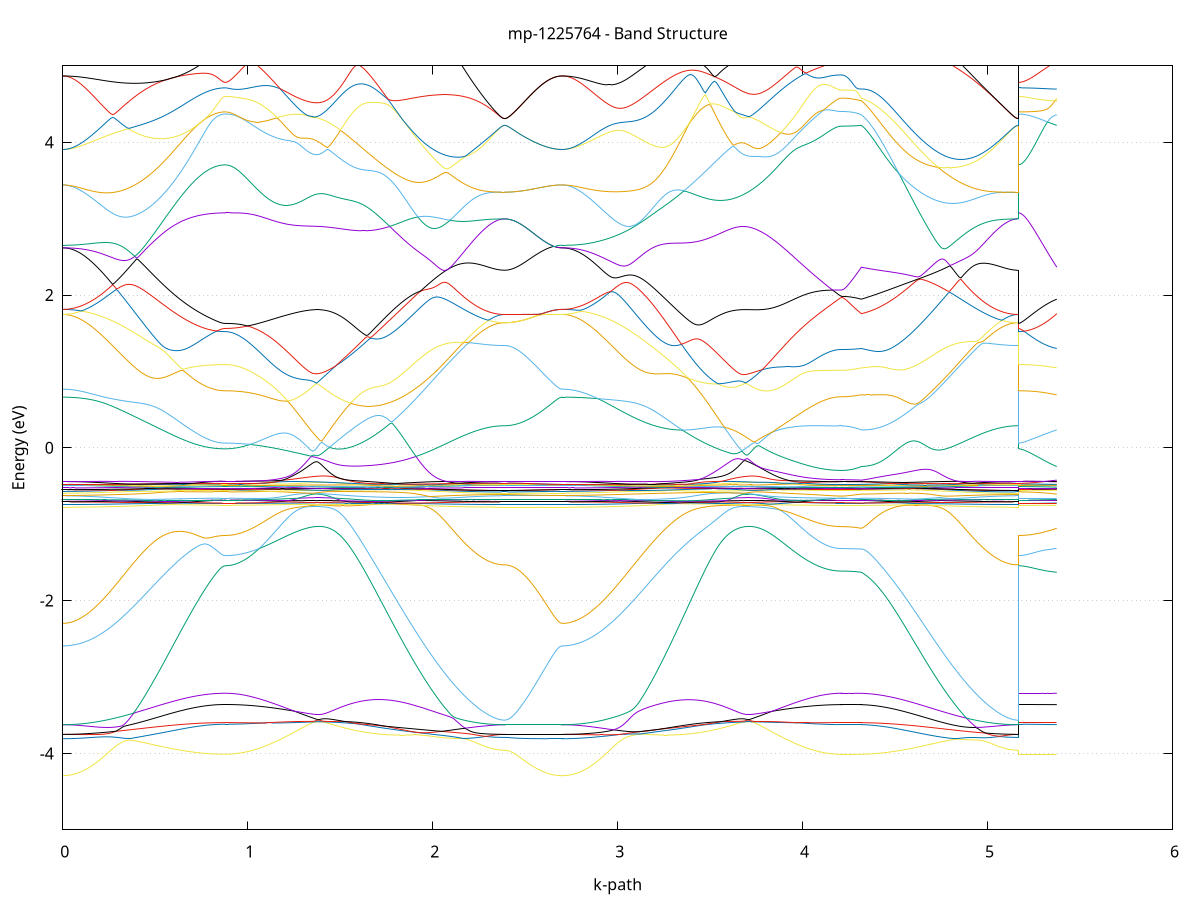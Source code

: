 set title 'mp-1225764 - Band Structure'
set xlabel 'k-path'
set ylabel 'Energy (eV)'
set grid y
set yrange [-5:5]
set terminal png size 800,600
set output 'mp-1225764_bands_gnuplot.png'
plot '-' using 1:2 with lines notitle, '-' using 1:2 with lines notitle, '-' using 1:2 with lines notitle, '-' using 1:2 with lines notitle, '-' using 1:2 with lines notitle, '-' using 1:2 with lines notitle, '-' using 1:2 with lines notitle, '-' using 1:2 with lines notitle, '-' using 1:2 with lines notitle, '-' using 1:2 with lines notitle, '-' using 1:2 with lines notitle, '-' using 1:2 with lines notitle, '-' using 1:2 with lines notitle, '-' using 1:2 with lines notitle, '-' using 1:2 with lines notitle, '-' using 1:2 with lines notitle, '-' using 1:2 with lines notitle, '-' using 1:2 with lines notitle, '-' using 1:2 with lines notitle, '-' using 1:2 with lines notitle, '-' using 1:2 with lines notitle, '-' using 1:2 with lines notitle, '-' using 1:2 with lines notitle, '-' using 1:2 with lines notitle, '-' using 1:2 with lines notitle, '-' using 1:2 with lines notitle, '-' using 1:2 with lines notitle, '-' using 1:2 with lines notitle, '-' using 1:2 with lines notitle, '-' using 1:2 with lines notitle, '-' using 1:2 with lines notitle, '-' using 1:2 with lines notitle, '-' using 1:2 with lines notitle, '-' using 1:2 with lines notitle, '-' using 1:2 with lines notitle, '-' using 1:2 with lines notitle, '-' using 1:2 with lines notitle, '-' using 1:2 with lines notitle, '-' using 1:2 with lines notitle, '-' using 1:2 with lines notitle, '-' using 1:2 with lines notitle, '-' using 1:2 with lines notitle, '-' using 1:2 with lines notitle, '-' using 1:2 with lines notitle, '-' using 1:2 with lines notitle, '-' using 1:2 with lines notitle, '-' using 1:2 with lines notitle, '-' using 1:2 with lines notitle, '-' using 1:2 with lines notitle, '-' using 1:2 with lines notitle, '-' using 1:2 with lines notitle, '-' using 1:2 with lines notitle, '-' using 1:2 with lines notitle, '-' using 1:2 with lines notitle, '-' using 1:2 with lines notitle, '-' using 1:2 with lines notitle, '-' using 1:2 with lines notitle, '-' using 1:2 with lines notitle, '-' using 1:2 with lines notitle, '-' using 1:2 with lines notitle, '-' using 1:2 with lines notitle, '-' using 1:2 with lines notitle, '-' using 1:2 with lines notitle, '-' using 1:2 with lines notitle, '-' using 1:2 with lines notitle, '-' using 1:2 with lines notitle, '-' using 1:2 with lines notitle, '-' using 1:2 with lines notitle, '-' using 1:2 with lines notitle, '-' using 1:2 with lines notitle, '-' using 1:2 with lines notitle, '-' using 1:2 with lines notitle, '-' using 1:2 with lines notitle, '-' using 1:2 with lines notitle, '-' using 1:2 with lines notitle, '-' using 1:2 with lines notitle, '-' using 1:2 with lines notitle, '-' using 1:2 with lines notitle, '-' using 1:2 with lines notitle, '-' using 1:2 with lines notitle
0.000000 -41.692949
0.009982 -41.692949
0.019963 -41.692949
0.029945 -41.692949
0.039927 -41.692949
0.049908 -41.692949
0.059890 -41.692849
0.069871 -41.692849
0.079853 -41.692749
0.089835 -41.692749
0.099816 -41.692649
0.109798 -41.692649
0.119780 -41.692549
0.129761 -41.692549
0.139743 -41.692449
0.149725 -41.692349
0.159706 -41.692249
0.169688 -41.692149
0.179669 -41.692049
0.189651 -41.691949
0.199633 -41.691849
0.209614 -41.691749
0.219596 -41.691649
0.229578 -41.691549
0.239559 -41.691449
0.249541 -41.691349
0.259523 -41.691149
0.269504 -41.691049
0.279486 -41.690949
0.289467 -41.690849
0.299449 -41.690649
0.309431 -41.690549
0.319412 -41.690349
0.329394 -41.690249
0.339376 -41.690049
0.349357 -41.689949
0.359339 -41.689749
0.369321 -41.689649
0.379302 -41.689449
0.389284 -41.689349
0.399265 -41.689149
0.409247 -41.689049
0.419229 -41.688849
0.429210 -41.688649
0.439192 -41.688549
0.449174 -41.688349
0.459155 -41.688249
0.469137 -41.688049
0.479119 -41.687949
0.489100 -41.687749
0.499082 -41.687549
0.509063 -41.687449
0.519045 -41.687249
0.529027 -41.687149
0.539008 -41.686949
0.548990 -41.686849
0.558972 -41.686649
0.568953 -41.686549
0.578935 -41.686449
0.588917 -41.686249
0.598898 -41.686149
0.608880 -41.686049
0.618861 -41.685849
0.628843 -41.685749
0.638825 -41.685649
0.648806 -41.685549
0.658788 -41.685349
0.668770 -41.685249
0.678751 -41.685149
0.688733 -41.685049
0.698715 -41.684949
0.708696 -41.684849
0.718678 -41.684849
0.728659 -41.684749
0.738641 -41.684649
0.748623 -41.684549
0.758604 -41.684449
0.768586 -41.684449
0.778568 -41.684349
0.788549 -41.684349
0.798531 -41.684249
0.808513 -41.684249
0.818494 -41.684149
0.828476 -41.684149
0.838457 -41.684149
0.848439 -41.684149
0.858421 -41.684149
0.868402 -41.684049
0.878384 -41.684049
0.878384 -41.684049
0.888238 -41.684049
0.898091 -41.684049
0.907945 -41.684049
0.917799 -41.684049
0.927652 -41.684049
0.937506 -41.684049
0.947360 -41.684049
0.957213 -41.684049
0.967067 -41.684049
0.976921 -41.684049
0.986774 -41.683949
0.996628 -41.683949
1.006482 -41.683949
1.016335 -41.683949
1.026189 -41.683849
1.036043 -41.683849
1.045897 -41.683849
1.055750 -41.683849
1.065604 -41.683749
1.075458 -41.683749
1.085311 -41.683749
1.095165 -41.683649
1.105019 -41.683649
1.114872 -41.683649
1.124726 -41.683549
1.134580 -41.683549
1.144433 -41.683549
1.154287 -41.683449
1.164141 -41.683449
1.173994 -41.683449
1.183848 -41.683349
1.193702 -41.683349
1.203555 -41.683349
1.213409 -41.683349
1.223263 -41.683249
1.233116 -41.683249
1.242970 -41.683249
1.252824 -41.683149
1.262677 -41.683149
1.272531 -41.683149
1.282385 -41.683149
1.292238 -41.683049
1.302092 -41.683049
1.311946 -41.683049
1.321799 -41.683049
1.331653 -41.683049
1.341507 -41.683049
1.351361 -41.682949
1.361214 -41.682949
1.371068 -41.682949
1.380922 -41.682949
1.390775 -41.682949
1.400629 -41.682949
1.410483 -41.682949
1.410483 -41.682949
1.420469 -41.683049
1.430455 -41.683049
1.440441 -41.683049
1.450428 -41.683049
1.460414 -41.683049
1.470400 -41.683149
1.480386 -41.683149
1.490373 -41.683149
1.500359 -41.683249
1.510345 -41.683249
1.520331 -41.683349
1.530318 -41.683349
1.540304 -41.683449
1.550290 -41.683449
1.560276 -41.683549
1.570262 -41.683549
1.580249 -41.683649
1.590235 -41.683749
1.600221 -41.683849
1.610207 -41.683849
1.620194 -41.683949
1.630180 -41.684049
1.640166 -41.684149
1.650152 -41.684249
1.660139 -41.684349
1.670125 -41.684449
1.680111 -41.684549
1.690097 -41.684649
1.700084 -41.684749
1.710070 -41.684949
1.720056 -41.685049
1.730042 -41.685149
1.740029 -41.685249
1.750015 -41.685449
1.760001 -41.685549
1.769987 -41.685649
1.779974 -41.685849
1.789960 -41.685949
1.799946 -41.686149
1.809932 -41.686249
1.819919 -41.686449
1.829905 -41.686549
1.839891 -41.686749
1.849877 -41.686849
1.859863 -41.687049
1.869850 -41.687149
1.879836 -41.687349
1.889822 -41.687449
1.899808 -41.687649
1.909795 -41.687849
1.919781 -41.687949
1.929767 -41.688149
1.939753 -41.688349
1.949740 -41.688449
1.959726 -41.688649
1.969712 -41.688749
1.979698 -41.688949
1.989685 -41.689149
1.999671 -41.689249
2.009657 -41.689449
2.019643 -41.689549
2.029630 -41.689749
2.039616 -41.689849
2.049602 -41.690049
2.059588 -41.690149
2.069575 -41.690349
2.079561 -41.690449
2.089547 -41.690649
2.099533 -41.690749
2.109520 -41.690949
2.119506 -41.691049
2.129492 -41.691149
2.139478 -41.691249
2.149464 -41.691449
2.159451 -41.691549
2.169437 -41.691649
2.179423 -41.691749
2.189409 -41.691849
2.199396 -41.691949
2.209382 -41.692049
2.219368 -41.692149
2.229354 -41.692249
2.239341 -41.692349
2.249327 -41.692449
2.259313 -41.692449
2.269299 -41.692549
2.279286 -41.692649
2.289272 -41.692649
2.299258 -41.692749
2.309244 -41.692749
2.319231 -41.692849
2.329217 -41.692849
2.339203 -41.692949
2.349189 -41.692949
2.359176 -41.692949
2.369162 -41.692949
2.379148 -41.692949
2.389134 -41.692949
2.389134 -41.692949
2.398863 -41.692949
2.408593 -41.692949
2.418322 -41.692949
2.428051 -41.692949
2.437780 -41.692949
2.447509 -41.692949
2.457238 -41.692949
2.466968 -41.692949
2.476697 -41.692949
2.486426 -41.692949
2.496155 -41.692949
2.505884 -41.692949
2.515613 -41.692949
2.525343 -41.692949
2.535072 -41.692949
2.544801 -41.692949
2.554530 -41.692949
2.564259 -41.692949
2.573988 -41.692949
2.583718 -41.692949
2.593447 -41.692949
2.603176 -41.692949
2.612905 -41.692949
2.622634 -41.692949
2.632363 -41.692949
2.642093 -41.692949
2.651822 -41.692949
2.661551 -41.692949
2.671280 -41.692949
2.681009 -41.692949
2.690738 -41.692949
2.700467 -41.692949
2.700467 -41.692949
2.710384 -41.692949
2.720301 -41.692949
2.730218 -41.692949
2.740134 -41.692949
2.750051 -41.692949
2.759968 -41.692849
2.769885 -41.692849
2.779801 -41.692749
2.789718 -41.692749
2.799635 -41.692649
2.809552 -41.692649
2.819468 -41.692549
2.829385 -41.692549
2.839302 -41.692449
2.849219 -41.692349
2.859135 -41.692249
2.869052 -41.692149
2.878969 -41.692049
2.888886 -41.691949
2.898802 -41.691849
2.908719 -41.691749
2.918636 -41.691649
2.928553 -41.691549
2.938469 -41.691449
2.948386 -41.691349
2.958303 -41.691149
2.968220 -41.691049
2.978136 -41.690949
2.988053 -41.690849
2.997970 -41.690649
3.007886 -41.690549
3.017803 -41.690349
3.027720 -41.690249
3.037637 -41.690049
3.047553 -41.689949
3.057470 -41.689749
3.067387 -41.689649
3.077304 -41.689449
3.087220 -41.689349
3.097137 -41.689149
3.107054 -41.688949
3.116971 -41.688849
3.126887 -41.688649
3.136804 -41.688549
3.146721 -41.688349
3.156638 -41.688149
3.166554 -41.688049
3.176471 -41.687849
3.186388 -41.687749
3.196305 -41.687549
3.206221 -41.687349
3.216138 -41.687249
3.226055 -41.687049
3.235972 -41.686949
3.245888 -41.686749
3.255805 -41.686649
3.265722 -41.686449
3.275639 -41.686349
3.285555 -41.686149
3.295472 -41.686049
3.305389 -41.685849
3.315305 -41.685749
3.325222 -41.685649
3.335139 -41.685449
3.345056 -41.685349
3.354972 -41.685249
3.364889 -41.685049
3.374806 -41.684949
3.384723 -41.684849
3.394639 -41.684749
3.404556 -41.684649
3.414473 -41.684549
3.424390 -41.684449
3.434306 -41.684349
3.444223 -41.684249
3.454140 -41.684149
3.464057 -41.684049
3.473973 -41.683949
3.483890 -41.683849
3.493807 -41.683749
3.503724 -41.683649
3.513640 -41.683649
3.523557 -41.683549
3.533474 -41.683449
3.543391 -41.683449
3.553307 -41.683349
3.563224 -41.683349
3.573141 -41.683249
3.583058 -41.683249
3.592974 -41.683149
3.602891 -41.683149
3.612808 -41.683149
3.622724 -41.683049
3.632641 -41.683049
3.642558 -41.683049
3.652475 -41.683049
3.662391 -41.683049
3.672308 -41.683049
3.682225 -41.682949
3.692142 -41.682949
3.702058 -41.682949
3.711975 -41.682949
3.721892 -41.682949
3.721892 -41.682949
3.731878 -41.682949
3.741864 -41.683049
3.751851 -41.683049
3.761837 -41.683049
3.771823 -41.683049
3.781809 -41.683049
3.791796 -41.683049
3.801782 -41.683049
3.811768 -41.683149
3.821754 -41.683149
3.831741 -41.683149
3.841727 -41.683149
3.851713 -41.683249
3.861699 -41.683249
3.871686 -41.683249
3.881672 -41.683349
3.891658 -41.683349
3.901644 -41.683349
3.911630 -41.683449
3.921617 -41.683449
3.931603 -41.683449
3.941589 -41.683549
3.951575 -41.683549
3.961562 -41.683549
3.971548 -41.683649
3.981534 -41.683649
3.991520 -41.683649
4.001507 -41.683749
4.011493 -41.683749
4.021479 -41.683749
4.031465 -41.683849
4.041452 -41.683849
4.051438 -41.683849
4.061424 -41.683849
4.071410 -41.683949
4.081397 -41.683949
4.091383 -41.683949
4.101369 -41.683949
4.111355 -41.684049
4.121342 -41.684049
4.131328 -41.684049
4.141314 -41.684049
4.151300 -41.684049
4.161286 -41.684049
4.171273 -41.684049
4.181259 -41.684049
4.191245 -41.684049
4.201231 -41.684049
4.211218 -41.684049
4.211218 -41.684049
4.220915 -41.684049
4.230613 -41.684049
4.240311 -41.684049
4.250009 -41.684049
4.259707 -41.684049
4.269404 -41.684149
4.279102 -41.684149
4.288800 -41.684149
4.298498 -41.684149
4.308195 -41.684149
4.317893 -41.684149
4.317893 -41.684149
4.327864 -41.684149
4.337835 -41.684149
4.347806 -41.684149
4.357777 -41.684249
4.367748 -41.684249
4.377719 -41.684349
4.387690 -41.684349
4.397661 -41.684449
4.407632 -41.684449
4.417603 -41.684549
4.427574 -41.684649
4.437545 -41.684649
4.447516 -41.684749
4.457488 -41.684849
4.467459 -41.684949
4.477430 -41.685049
4.487401 -41.685149
4.497372 -41.685249
4.507343 -41.685349
4.517314 -41.685449
4.527285 -41.685549
4.537256 -41.685749
4.547227 -41.685849
4.557198 -41.685949
4.567169 -41.686049
4.577140 -41.686249
4.587111 -41.686349
4.597082 -41.686549
4.607053 -41.686649
4.617024 -41.686749
4.626995 -41.686949
4.636966 -41.687049
4.646937 -41.687249
4.656908 -41.687349
4.666879 -41.687549
4.676850 -41.687749
4.686821 -41.687849
4.696792 -41.688049
4.706763 -41.688149
4.716734 -41.688349
4.726705 -41.688449
4.736676 -41.688649
4.746647 -41.688849
4.756618 -41.688949
4.766589 -41.689149
4.776560 -41.689249
4.786531 -41.689449
4.796502 -41.689649
4.806473 -41.689749
4.816444 -41.689949
4.826416 -41.690049
4.836387 -41.690249
4.846358 -41.690349
4.856329 -41.690449
4.866300 -41.690649
4.876271 -41.690749
4.886242 -41.690949
4.896213 -41.691049
4.906184 -41.691149
4.916155 -41.691349
4.926126 -41.691449
4.936097 -41.691549
4.946068 -41.691649
4.956039 -41.691749
4.966010 -41.691849
4.975981 -41.691949
4.985952 -41.692049
4.995923 -41.692149
5.005894 -41.692249
5.015865 -41.692349
5.025836 -41.692449
5.035807 -41.692549
5.045778 -41.692549
5.055749 -41.692649
5.065720 -41.692649
5.075691 -41.692749
5.085662 -41.692749
5.095633 -41.692849
5.105604 -41.692849
5.115575 -41.692949
5.125546 -41.692949
5.135517 -41.692949
5.145488 -41.692949
5.155459 -41.692949
5.165430 -41.692949
5.165430 -41.684049
5.175384 -41.684049
5.185337 -41.684049
5.195290 -41.684049
5.205244 -41.684049
5.215197 -41.684049
5.225150 -41.684049
5.235104 -41.684049
5.245057 -41.684049
5.255010 -41.684049
5.264963 -41.684049
5.274917 -41.684149
5.284870 -41.684149
5.294823 -41.684149
5.304777 -41.684149
5.314730 -41.684149
5.324683 -41.684149
5.334637 -41.684149
5.344590 -41.684149
5.354543 -41.684149
5.364496 -41.684149
5.374450 -41.684149
e
0.000000 -41.229149
0.009982 -41.229149
0.019963 -41.229149
0.029945 -41.229149
0.039927 -41.229149
0.049908 -41.229049
0.059890 -41.229049
0.069871 -41.229049
0.079853 -41.228949
0.089835 -41.228849
0.099816 -41.228849
0.109798 -41.228749
0.119780 -41.228649
0.129761 -41.228549
0.139743 -41.228549
0.149725 -41.228449
0.159706 -41.228249
0.169688 -41.228149
0.179669 -41.228049
0.189651 -41.227949
0.199633 -41.227849
0.209614 -41.227649
0.219596 -41.227549
0.229578 -41.227449
0.239559 -41.227249
0.249541 -41.227149
0.259523 -41.226949
0.269504 -41.226749
0.279486 -41.226649
0.289467 -41.226449
0.299449 -41.226249
0.309431 -41.226049
0.319412 -41.225949
0.329394 -41.225749
0.339376 -41.225549
0.349357 -41.225349
0.359339 -41.225149
0.369321 -41.224949
0.379302 -41.224749
0.389284 -41.224549
0.399265 -41.224349
0.409247 -41.224149
0.419229 -41.223949
0.429210 -41.223749
0.439192 -41.223549
0.449174 -41.223349
0.459155 -41.223149
0.469137 -41.222949
0.479119 -41.222749
0.489100 -41.222549
0.499082 -41.222349
0.509063 -41.222149
0.519045 -41.221949
0.529027 -41.221749
0.539008 -41.221549
0.548990 -41.221349
0.558972 -41.221149
0.568953 -41.220949
0.578935 -41.220749
0.588917 -41.220549
0.598898 -41.220349
0.608880 -41.220149
0.618861 -41.220049
0.628843 -41.219849
0.638825 -41.219649
0.648806 -41.219449
0.658788 -41.219349
0.668770 -41.219149
0.678751 -41.219049
0.688733 -41.218849
0.698715 -41.218749
0.708696 -41.218549
0.718678 -41.218449
0.728659 -41.218349
0.738641 -41.218149
0.748623 -41.218049
0.758604 -41.217949
0.768586 -41.217849
0.778568 -41.217749
0.788549 -41.217649
0.798531 -41.217549
0.808513 -41.217549
0.818494 -41.217449
0.828476 -41.217349
0.838457 -41.217349
0.848439 -41.217349
0.858421 -41.217249
0.868402 -41.217249
0.878384 -41.217249
0.878384 -41.217249
0.888238 -41.217249
0.898091 -41.217249
0.907945 -41.217249
0.917799 -41.217249
0.927652 -41.217249
0.937506 -41.217249
0.947360 -41.217249
0.957213 -41.217149
0.967067 -41.217149
0.976921 -41.217149
0.986774 -41.217149
0.996628 -41.217149
1.006482 -41.217049
1.016335 -41.217049
1.026189 -41.217049
1.036043 -41.216949
1.045897 -41.216949
1.055750 -41.216949
1.065604 -41.216949
1.075458 -41.216849
1.085311 -41.216849
1.095165 -41.216749
1.105019 -41.216749
1.114872 -41.216749
1.124726 -41.216649
1.134580 -41.216649
1.144433 -41.216549
1.154287 -41.216549
1.164141 -41.216549
1.173994 -41.216449
1.183848 -41.216449
1.193702 -41.216349
1.203555 -41.216349
1.213409 -41.216249
1.223263 -41.216249
1.233116 -41.216149
1.242970 -41.216149
1.252824 -41.216149
1.262677 -41.216049
1.272531 -41.216049
1.282385 -41.215949
1.292238 -41.215949
1.302092 -41.215949
1.311946 -41.215849
1.321799 -41.215849
1.331653 -41.215849
1.341507 -41.215749
1.351361 -41.215749
1.361214 -41.215749
1.371068 -41.215649
1.380922 -41.215649
1.390775 -41.215649
1.400629 -41.215749
1.410483 -41.215749
1.410483 -41.215749
1.420469 -41.215749
1.430455 -41.215849
1.440441 -41.215849
1.450428 -41.215949
1.460414 -41.215949
1.470400 -41.216049
1.480386 -41.216049
1.490373 -41.216149
1.500359 -41.216249
1.510345 -41.216349
1.520331 -41.216349
1.530318 -41.216449
1.540304 -41.216549
1.550290 -41.216649
1.560276 -41.216749
1.570262 -41.216849
1.580249 -41.216949
1.590235 -41.217049
1.600221 -41.217149
1.610207 -41.217349
1.620194 -41.217449
1.630180 -41.217549
1.640166 -41.217749
1.650152 -41.217849
1.660139 -41.217949
1.670125 -41.218149
1.680111 -41.218249
1.690097 -41.218449
1.700084 -41.218649
1.710070 -41.218749
1.720056 -41.218949
1.730042 -41.219149
1.740029 -41.219249
1.750015 -41.219449
1.760001 -41.219649
1.769987 -41.219849
1.779974 -41.220049
1.789960 -41.220249
1.799946 -41.220449
1.809932 -41.220649
1.819919 -41.220849
1.829905 -41.221049
1.839891 -41.221249
1.849877 -41.221449
1.859863 -41.221649
1.869850 -41.221849
1.879836 -41.222049
1.889822 -41.222249
1.899808 -41.222449
1.909795 -41.222649
1.919781 -41.222849
1.929767 -41.223049
1.939753 -41.223349
1.949740 -41.223549
1.959726 -41.223749
1.969712 -41.223949
1.979698 -41.224149
1.989685 -41.224349
1.999671 -41.224549
2.009657 -41.224749
2.019643 -41.224949
2.029630 -41.225149
2.039616 -41.225349
2.049602 -41.225549
2.059588 -41.225749
2.069575 -41.225949
2.079561 -41.226149
2.089547 -41.226249
2.099533 -41.226449
2.109520 -41.226649
2.119506 -41.226849
2.129492 -41.226949
2.139478 -41.227149
2.149464 -41.227249
2.159451 -41.227449
2.169437 -41.227549
2.179423 -41.227749
2.189409 -41.227849
2.199396 -41.227949
2.209382 -41.228149
2.219368 -41.228249
2.229354 -41.228349
2.239341 -41.228449
2.249327 -41.228549
2.259313 -41.228649
2.269299 -41.228749
2.279286 -41.228849
2.289272 -41.228849
2.299258 -41.228949
2.309244 -41.229049
2.319231 -41.229049
2.329217 -41.229149
2.339203 -41.229149
2.349189 -41.229149
2.359176 -41.229249
2.369162 -41.229249
2.379148 -41.229249
2.389134 -41.229249
2.389134 -41.229249
2.398863 -41.229249
2.408593 -41.229249
2.418322 -41.229249
2.428051 -41.229249
2.437780 -41.229249
2.447509 -41.229249
2.457238 -41.229249
2.466968 -41.229249
2.476697 -41.229249
2.486426 -41.229249
2.496155 -41.229249
2.505884 -41.229249
2.515613 -41.229249
2.525343 -41.229249
2.535072 -41.229249
2.544801 -41.229249
2.554530 -41.229249
2.564259 -41.229249
2.573988 -41.229249
2.583718 -41.229249
2.593447 -41.229149
2.603176 -41.229149
2.612905 -41.229149
2.622634 -41.229149
2.632363 -41.229149
2.642093 -41.229149
2.651822 -41.229149
2.661551 -41.229149
2.671280 -41.229149
2.681009 -41.229149
2.690738 -41.229149
2.700467 -41.229149
2.700467 -41.229149
2.710384 -41.229149
2.720301 -41.229149
2.730218 -41.229149
2.740134 -41.229149
2.750051 -41.229049
2.759968 -41.229049
2.769885 -41.229049
2.779801 -41.228949
2.789718 -41.228849
2.799635 -41.228849
2.809552 -41.228749
2.819468 -41.228649
2.829385 -41.228549
2.839302 -41.228549
2.849219 -41.228449
2.859135 -41.228249
2.869052 -41.228149
2.878969 -41.228049
2.888886 -41.227949
2.898802 -41.227849
2.908719 -41.227649
2.918636 -41.227549
2.928553 -41.227449
2.938469 -41.227249
2.948386 -41.227149
2.958303 -41.226949
2.968220 -41.226749
2.978136 -41.226649
2.988053 -41.226449
2.997970 -41.226249
3.007886 -41.226049
3.017803 -41.225949
3.027720 -41.225749
3.037637 -41.225549
3.047553 -41.225349
3.057470 -41.225149
3.067387 -41.224949
3.077304 -41.224749
3.087220 -41.224549
3.097137 -41.224349
3.107054 -41.224149
3.116971 -41.223949
3.126887 -41.223749
3.136804 -41.223549
3.146721 -41.223349
3.156638 -41.223149
3.166554 -41.222949
3.176471 -41.222749
3.186388 -41.222449
3.196305 -41.222249
3.206221 -41.222049
3.216138 -41.221849
3.226055 -41.221649
3.235972 -41.221449
3.245888 -41.221249
3.255805 -41.221049
3.265722 -41.220849
3.275639 -41.220649
3.285555 -41.220449
3.295472 -41.220249
3.305389 -41.220049
3.315305 -41.219949
3.325222 -41.219749
3.335139 -41.219549
3.345056 -41.219349
3.354972 -41.219149
3.364889 -41.219049
3.374806 -41.218849
3.384723 -41.218649
3.394639 -41.218549
3.404556 -41.218349
3.414473 -41.218249
3.424390 -41.218049
3.434306 -41.217949
3.444223 -41.217749
3.454140 -41.217649
3.464057 -41.217549
3.473973 -41.217349
3.483890 -41.217249
3.493807 -41.217149
3.503724 -41.217049
3.513640 -41.216949
3.523557 -41.216849
3.533474 -41.216749
3.543391 -41.216649
3.553307 -41.216549
3.563224 -41.216449
3.573141 -41.216349
3.583058 -41.216249
3.592974 -41.216149
3.602891 -41.216149
3.612808 -41.216049
3.622724 -41.216049
3.632641 -41.215949
3.642558 -41.215849
3.652475 -41.215849
3.662391 -41.215849
3.672308 -41.215749
3.682225 -41.215749
3.692142 -41.215649
3.702058 -41.215649
3.711975 -41.215649
3.721892 -41.215649
3.721892 -41.215649
3.731878 -41.215749
3.741864 -41.215749
3.751851 -41.215749
3.761837 -41.215849
3.771823 -41.215849
3.781809 -41.215849
3.791796 -41.215949
3.801782 -41.215949
3.811768 -41.216049
3.821754 -41.216049
3.831741 -41.216049
3.841727 -41.216149
3.851713 -41.216149
3.861699 -41.216249
3.871686 -41.216249
3.881672 -41.216349
3.891658 -41.216349
3.901644 -41.216349
3.911630 -41.216449
3.921617 -41.216449
3.931603 -41.216549
3.941589 -41.216549
3.951575 -41.216649
3.961562 -41.216649
3.971548 -41.216749
3.981534 -41.216749
3.991520 -41.216749
4.001507 -41.216849
4.011493 -41.216849
4.021479 -41.216849
4.031465 -41.216949
4.041452 -41.216949
4.051438 -41.216949
4.061424 -41.217049
4.071410 -41.217049
4.081397 -41.217049
4.091383 -41.217149
4.101369 -41.217149
4.111355 -41.217149
4.121342 -41.217149
4.131328 -41.217149
4.141314 -41.217249
4.151300 -41.217249
4.161286 -41.217249
4.171273 -41.217249
4.181259 -41.217249
4.191245 -41.217249
4.201231 -41.217249
4.211218 -41.217249
4.211218 -41.217249
4.220915 -41.217249
4.230613 -41.217249
4.240311 -41.217249
4.250009 -41.217249
4.259707 -41.217249
4.269404 -41.217249
4.279102 -41.217249
4.288800 -41.217249
4.298498 -41.217249
4.308195 -41.217249
4.317893 -41.217249
4.317893 -41.217249
4.327864 -41.217349
4.337835 -41.217349
4.347806 -41.217449
4.357777 -41.217449
4.367748 -41.217549
4.377719 -41.217649
4.387690 -41.217749
4.397661 -41.217849
4.407632 -41.217949
4.417603 -41.218049
4.427574 -41.218149
4.437545 -41.218249
4.447516 -41.218449
4.457488 -41.218549
4.467459 -41.218649
4.477430 -41.218849
4.487401 -41.218949
4.497372 -41.219149
4.507343 -41.219249
4.517314 -41.219449
4.527285 -41.219649
4.537256 -41.219749
4.547227 -41.219949
4.557198 -41.220149
4.567169 -41.220349
4.577140 -41.220549
4.587111 -41.220749
4.597082 -41.220849
4.607053 -41.221049
4.617024 -41.221249
4.626995 -41.221449
4.636966 -41.221649
4.646937 -41.221849
4.656908 -41.222049
4.666879 -41.222249
4.676850 -41.222549
4.686821 -41.222749
4.696792 -41.222949
4.706763 -41.223149
4.716734 -41.223349
4.726705 -41.223549
4.736676 -41.223749
4.746647 -41.223949
4.756618 -41.224149
4.766589 -41.224349
4.776560 -41.224549
4.786531 -41.224749
4.796502 -41.224949
4.806473 -41.225149
4.816444 -41.225349
4.826416 -41.225549
4.836387 -41.225749
4.846358 -41.225949
4.856329 -41.226149
4.866300 -41.226249
4.876271 -41.226449
4.886242 -41.226649
4.896213 -41.226849
4.906184 -41.226949
4.916155 -41.227149
4.926126 -41.227249
4.936097 -41.227449
4.946068 -41.227549
4.956039 -41.227749
4.966010 -41.227849
4.975981 -41.228049
4.985952 -41.228149
4.995923 -41.228249
5.005894 -41.228349
5.015865 -41.228449
5.025836 -41.228549
5.035807 -41.228649
5.045778 -41.228749
5.055749 -41.228849
5.065720 -41.228849
5.075691 -41.228949
5.085662 -41.229049
5.095633 -41.229049
5.105604 -41.229149
5.115575 -41.229149
5.125546 -41.229149
5.135517 -41.229249
5.145488 -41.229249
5.155459 -41.229249
5.165430 -41.229249
5.165430 -41.217249
5.175384 -41.217249
5.185337 -41.217249
5.195290 -41.217249
5.205244 -41.217249
5.215197 -41.217249
5.225150 -41.217249
5.235104 -41.217249
5.245057 -41.217249
5.255010 -41.217249
5.264963 -41.217249
5.274917 -41.217249
5.284870 -41.217249
5.294823 -41.217249
5.304777 -41.217249
5.314730 -41.217249
5.324683 -41.217249
5.334637 -41.217249
5.344590 -41.217249
5.354543 -41.217249
5.364496 -41.217249
5.374450 -41.217249
e
0.000000 -41.221949
0.009982 -41.221949
0.019963 -41.221949
0.029945 -41.221949
0.039927 -41.221949
0.049908 -41.221949
0.059890 -41.221849
0.069871 -41.221849
0.079853 -41.221849
0.089835 -41.221749
0.099816 -41.221749
0.109798 -41.221749
0.119780 -41.221649
0.129761 -41.221649
0.139743 -41.221549
0.149725 -41.221549
0.159706 -41.221449
0.169688 -41.221349
0.179669 -41.221349
0.189651 -41.221249
0.199633 -41.221149
0.209614 -41.221049
0.219596 -41.221049
0.229578 -41.220949
0.239559 -41.220849
0.249541 -41.220749
0.259523 -41.220649
0.269504 -41.220549
0.279486 -41.220449
0.289467 -41.220349
0.299449 -41.220249
0.309431 -41.220149
0.319412 -41.220049
0.329394 -41.219949
0.339376 -41.219849
0.349357 -41.219749
0.359339 -41.219649
0.369321 -41.219549
0.379302 -41.219449
0.389284 -41.219349
0.399265 -41.219249
0.409247 -41.219149
0.419229 -41.218949
0.429210 -41.218849
0.439192 -41.218749
0.449174 -41.218649
0.459155 -41.218549
0.469137 -41.218449
0.479119 -41.218349
0.489100 -41.218249
0.499082 -41.218149
0.509063 -41.218049
0.519045 -41.217949
0.529027 -41.217849
0.539008 -41.217749
0.548990 -41.217649
0.558972 -41.217549
0.568953 -41.217449
0.578935 -41.217349
0.588917 -41.217249
0.598898 -41.217149
0.608880 -41.217149
0.618861 -41.217049
0.628843 -41.216949
0.638825 -41.216849
0.648806 -41.216849
0.658788 -41.216749
0.668770 -41.216749
0.678751 -41.216649
0.688733 -41.216549
0.698715 -41.216549
0.708696 -41.216549
0.718678 -41.216449
0.728659 -41.216449
0.738641 -41.216349
0.748623 -41.216349
0.758604 -41.216349
0.768586 -41.216349
0.778568 -41.216349
0.788549 -41.216249
0.798531 -41.216249
0.808513 -41.216249
0.818494 -41.216249
0.828476 -41.216249
0.838457 -41.216249
0.848439 -41.216249
0.858421 -41.216249
0.868402 -41.216249
0.878384 -41.216249
0.878384 -41.216249
0.888238 -41.216249
0.898091 -41.216249
0.907945 -41.216249
0.917799 -41.216249
0.927652 -41.216249
0.937506 -41.216249
0.947360 -41.216249
0.957213 -41.216249
0.967067 -41.216149
0.976921 -41.216149
0.986774 -41.216149
0.996628 -41.216149
1.006482 -41.216149
1.016335 -41.216149
1.026189 -41.216049
1.036043 -41.216049
1.045897 -41.216049
1.055750 -41.216049
1.065604 -41.216049
1.075458 -41.215949
1.085311 -41.215949
1.095165 -41.215949
1.105019 -41.215949
1.114872 -41.215849
1.124726 -41.215849
1.134580 -41.215849
1.144433 -41.215849
1.154287 -41.215749
1.164141 -41.215749
1.173994 -41.215749
1.183848 -41.215749
1.193702 -41.215649
1.203555 -41.215649
1.213409 -41.215649
1.223263 -41.215649
1.233116 -41.215649
1.242970 -41.215649
1.252824 -41.215549
1.262677 -41.215549
1.272531 -41.215549
1.282385 -41.215549
1.292238 -41.215549
1.302092 -41.215549
1.311946 -41.215549
1.321799 -41.215549
1.331653 -41.215549
1.341507 -41.215549
1.351361 -41.215549
1.361214 -41.215649
1.371068 -41.215649
1.380922 -41.215649
1.390775 -41.215649
1.400629 -41.215649
1.410483 -41.215549
1.410483 -41.215549
1.420469 -41.215549
1.430455 -41.215549
1.440441 -41.215549
1.450428 -41.215549
1.460414 -41.215549
1.470400 -41.215549
1.480386 -41.215549
1.490373 -41.215549
1.500359 -41.215549
1.510345 -41.215549
1.520331 -41.215549
1.530318 -41.215549
1.540304 -41.215549
1.550290 -41.215649
1.560276 -41.215649
1.570262 -41.215649
1.580249 -41.215649
1.590235 -41.215749
1.600221 -41.215749
1.610207 -41.215749
1.620194 -41.215849
1.630180 -41.215849
1.640166 -41.215949
1.650152 -41.215949
1.660139 -41.216049
1.670125 -41.216049
1.680111 -41.216149
1.690097 -41.216249
1.700084 -41.216249
1.710070 -41.216349
1.720056 -41.216449
1.730042 -41.216449
1.740029 -41.216549
1.750015 -41.216649
1.760001 -41.216749
1.769987 -41.216849
1.779974 -41.216949
1.789960 -41.217049
1.799946 -41.217149
1.809932 -41.217149
1.819919 -41.217249
1.829905 -41.217349
1.839891 -41.217449
1.849877 -41.217549
1.859863 -41.217649
1.869850 -41.217849
1.879836 -41.217949
1.889822 -41.218049
1.899808 -41.218149
1.909795 -41.218249
1.919781 -41.218349
1.929767 -41.218449
1.939753 -41.218549
1.949740 -41.218649
1.959726 -41.218749
1.969712 -41.218949
1.979698 -41.219049
1.989685 -41.219149
1.999671 -41.219249
2.009657 -41.219349
2.019643 -41.219449
2.029630 -41.219549
2.039616 -41.219649
2.049602 -41.219749
2.059588 -41.219849
2.069575 -41.219949
2.079561 -41.220049
2.089547 -41.220249
2.099533 -41.220249
2.109520 -41.220349
2.119506 -41.220449
2.129492 -41.220549
2.139478 -41.220649
2.149464 -41.220749
2.159451 -41.220849
2.169437 -41.220949
2.179423 -41.221049
2.189409 -41.221049
2.199396 -41.221149
2.209382 -41.221249
2.219368 -41.221349
2.229354 -41.221349
2.239341 -41.221449
2.249327 -41.221449
2.259313 -41.221549
2.269299 -41.221549
2.279286 -41.221649
2.289272 -41.221649
2.299258 -41.221749
2.309244 -41.221749
2.319231 -41.221749
2.329217 -41.221849
2.339203 -41.221849
2.349189 -41.221849
2.359176 -41.221849
2.369162 -41.221849
2.379148 -41.221849
2.389134 -41.221849
2.389134 -41.221849
2.398863 -41.221849
2.408593 -41.221849
2.418322 -41.221849
2.428051 -41.221849
2.437780 -41.221849
2.447509 -41.221849
2.457238 -41.221849
2.466968 -41.221849
2.476697 -41.221849
2.486426 -41.221949
2.496155 -41.221949
2.505884 -41.221949
2.515613 -41.221949
2.525343 -41.221949
2.535072 -41.221949
2.544801 -41.221949
2.554530 -41.221949
2.564259 -41.221949
2.573988 -41.221949
2.583718 -41.221949
2.593447 -41.221949
2.603176 -41.221949
2.612905 -41.221949
2.622634 -41.221949
2.632363 -41.221949
2.642093 -41.221949
2.651822 -41.221949
2.661551 -41.221949
2.671280 -41.221949
2.681009 -41.221949
2.690738 -41.221949
2.700467 -41.221949
2.700467 -41.221949
2.710384 -41.221949
2.720301 -41.221949
2.730218 -41.221949
2.740134 -41.221949
2.750051 -41.221949
2.759968 -41.221849
2.769885 -41.221849
2.779801 -41.221849
2.789718 -41.221749
2.799635 -41.221749
2.809552 -41.221749
2.819468 -41.221649
2.829385 -41.221649
2.839302 -41.221549
2.849219 -41.221549
2.859135 -41.221449
2.869052 -41.221349
2.878969 -41.221349
2.888886 -41.221249
2.898802 -41.221149
2.908719 -41.221049
2.918636 -41.221049
2.928553 -41.220949
2.938469 -41.220849
2.948386 -41.220749
2.958303 -41.220649
2.968220 -41.220549
2.978136 -41.220449
2.988053 -41.220349
2.997970 -41.220249
3.007886 -41.220149
3.017803 -41.220049
3.027720 -41.219949
3.037637 -41.219849
3.047553 -41.219749
3.057470 -41.219649
3.067387 -41.219549
3.077304 -41.219449
3.087220 -41.219349
3.097137 -41.219249
3.107054 -41.219049
3.116971 -41.218949
3.126887 -41.218849
3.136804 -41.218749
3.146721 -41.218649
3.156638 -41.218549
3.166554 -41.218449
3.176471 -41.218349
3.186388 -41.218149
3.196305 -41.218049
3.206221 -41.217949
3.216138 -41.217849
3.226055 -41.217749
3.235972 -41.217649
3.245888 -41.217549
3.255805 -41.217449
3.265722 -41.217349
3.275639 -41.217249
3.285555 -41.217149
3.295472 -41.217049
3.305389 -41.216949
3.315305 -41.216849
3.325222 -41.216749
3.335139 -41.216749
3.345056 -41.216649
3.354972 -41.216549
3.364889 -41.216449
3.374806 -41.216349
3.384723 -41.216349
3.394639 -41.216249
3.404556 -41.216149
3.414473 -41.216149
3.424390 -41.216049
3.434306 -41.216049
3.444223 -41.215949
3.454140 -41.215949
3.464057 -41.215849
3.473973 -41.215849
3.483890 -41.215749
3.493807 -41.215749
3.503724 -41.215749
3.513640 -41.215649
3.523557 -41.215649
3.533474 -41.215649
3.543391 -41.215549
3.553307 -41.215549
3.563224 -41.215549
3.573141 -41.215549
3.583058 -41.215549
3.592974 -41.215549
3.602891 -41.215549
3.612808 -41.215549
3.622724 -41.215549
3.632641 -41.215549
3.642558 -41.215549
3.652475 -41.215549
3.662391 -41.215549
3.672308 -41.215549
3.682225 -41.215549
3.692142 -41.215649
3.702058 -41.215649
3.711975 -41.215649
3.721892 -41.215649
3.721892 -41.215649
3.731878 -41.215649
3.741864 -41.215549
3.751851 -41.215549
3.761837 -41.215549
3.771823 -41.215549
3.781809 -41.215549
3.791796 -41.215549
3.801782 -41.215549
3.811768 -41.215549
3.821754 -41.215549
3.831741 -41.215549
3.841727 -41.215649
3.851713 -41.215649
3.861699 -41.215649
3.871686 -41.215649
3.881672 -41.215649
3.891658 -41.215649
3.901644 -41.215749
3.911630 -41.215749
3.921617 -41.215749
3.931603 -41.215749
3.941589 -41.215749
3.951575 -41.215849
3.961562 -41.215849
3.971548 -41.215849
3.981534 -41.215849
3.991520 -41.215949
4.001507 -41.215949
4.011493 -41.215949
4.021479 -41.215949
4.031465 -41.216049
4.041452 -41.216049
4.051438 -41.216049
4.061424 -41.216049
4.071410 -41.216149
4.081397 -41.216149
4.091383 -41.216149
4.101369 -41.216149
4.111355 -41.216149
4.121342 -41.216149
4.131328 -41.216149
4.141314 -41.216249
4.151300 -41.216249
4.161286 -41.216249
4.171273 -41.216249
4.181259 -41.216249
4.191245 -41.216249
4.201231 -41.216249
4.211218 -41.216249
4.211218 -41.216249
4.220915 -41.216249
4.230613 -41.216249
4.240311 -41.216249
4.250009 -41.216249
4.259707 -41.216249
4.269404 -41.216249
4.279102 -41.216249
4.288800 -41.216249
4.298498 -41.216249
4.308195 -41.216249
4.317893 -41.216249
4.317893 -41.216249
4.327864 -41.216249
4.337835 -41.216249
4.347806 -41.216249
4.357777 -41.216249
4.367748 -41.216249
4.377719 -41.216249
4.387690 -41.216249
4.397661 -41.216349
4.407632 -41.216349
4.417603 -41.216349
4.427574 -41.216349
4.437545 -41.216449
4.447516 -41.216449
4.457488 -41.216449
4.467459 -41.216549
4.477430 -41.216549
4.487401 -41.216649
4.497372 -41.216649
4.507343 -41.216749
4.517314 -41.216749
4.527285 -41.216849
4.537256 -41.216949
4.547227 -41.216949
4.557198 -41.217049
4.567169 -41.217149
4.577140 -41.217249
4.587111 -41.217349
4.597082 -41.217349
4.607053 -41.217449
4.617024 -41.217549
4.626995 -41.217649
4.636966 -41.217749
4.646937 -41.217849
4.656908 -41.217949
4.666879 -41.218049
4.676850 -41.218149
4.686821 -41.218249
4.696792 -41.218349
4.706763 -41.218449
4.716734 -41.218649
4.726705 -41.218749
4.736676 -41.218849
4.746647 -41.218949
4.756618 -41.219049
4.766589 -41.219149
4.776560 -41.219249
4.786531 -41.219349
4.796502 -41.219449
4.806473 -41.219549
4.816444 -41.219649
4.826416 -41.219749
4.836387 -41.219949
4.846358 -41.220049
4.856329 -41.220149
4.866300 -41.220249
4.876271 -41.220349
4.886242 -41.220449
4.896213 -41.220449
4.906184 -41.220549
4.916155 -41.220649
4.926126 -41.220749
4.936097 -41.220849
4.946068 -41.220949
4.956039 -41.221049
4.966010 -41.221049
4.975981 -41.221149
4.985952 -41.221249
4.995923 -41.221349
5.005894 -41.221349
5.015865 -41.221449
5.025836 -41.221449
5.035807 -41.221549
5.045778 -41.221549
5.055749 -41.221649
5.065720 -41.221649
5.075691 -41.221749
5.085662 -41.221749
5.095633 -41.221749
5.105604 -41.221849
5.115575 -41.221849
5.125546 -41.221849
5.135517 -41.221849
5.145488 -41.221849
5.155459 -41.221849
5.165430 -41.221849
5.165430 -41.216249
5.175384 -41.216249
5.185337 -41.216249
5.195290 -41.216249
5.205244 -41.216249
5.215197 -41.216249
5.225150 -41.216249
5.235104 -41.216249
5.245057 -41.216249
5.255010 -41.216249
5.264963 -41.216249
5.274917 -41.216249
5.284870 -41.216249
5.294823 -41.216249
5.304777 -41.216249
5.314730 -41.216249
5.324683 -41.216249
5.334637 -41.216249
5.344590 -41.216249
5.354543 -41.216249
5.364496 -41.216249
5.374450 -41.216249
e
0.000000 -20.571349
0.009982 -20.571349
0.019963 -20.571349
0.029945 -20.571249
0.039927 -20.571249
0.049908 -20.571149
0.059890 -20.571049
0.069871 -20.570949
0.079853 -20.570749
0.089835 -20.570649
0.099816 -20.570449
0.109798 -20.570249
0.119780 -20.570049
0.129761 -20.569749
0.139743 -20.569549
0.149725 -20.569249
0.159706 -20.568949
0.169688 -20.568649
0.179669 -20.568349
0.189651 -20.567949
0.199633 -20.567649
0.209614 -20.567249
0.219596 -20.566849
0.229578 -20.566449
0.239559 -20.566049
0.249541 -20.565649
0.259523 -20.565249
0.269504 -20.564749
0.279486 -20.564249
0.289467 -20.563849
0.299449 -20.563349
0.309431 -20.562849
0.319412 -20.562349
0.329394 -20.561849
0.339376 -20.561349
0.349357 -20.560749
0.359339 -20.560249
0.369321 -20.559749
0.379302 -20.559149
0.389284 -20.558649
0.399265 -20.558049
0.409247 -20.557549
0.419229 -20.556949
0.429210 -20.556349
0.439192 -20.555849
0.449174 -20.555249
0.459155 -20.554749
0.469137 -20.554149
0.479119 -20.553649
0.489100 -20.553049
0.499082 -20.552549
0.509063 -20.552049
0.519045 -20.551549
0.529027 -20.551149
0.539008 -20.551749
0.548990 -20.554249
0.558972 -20.557049
0.568953 -20.559849
0.578935 -20.562649
0.588917 -20.565349
0.598898 -20.568049
0.608880 -20.570649
0.618861 -20.573249
0.628843 -20.575749
0.638825 -20.578149
0.648806 -20.580449
0.658788 -20.582749
0.668770 -20.584949
0.678751 -20.587049
0.688733 -20.589049
0.698715 -20.590949
0.708696 -20.592749
0.718678 -20.594549
0.728659 -20.596149
0.738641 -20.597749
0.748623 -20.599149
0.758604 -20.600549
0.768586 -20.601749
0.778568 -20.602849
0.788549 -20.603949
0.798531 -20.604849
0.808513 -20.605649
0.818494 -20.606449
0.828476 -20.607049
0.838457 -20.607549
0.848439 -20.607949
0.858421 -20.608149
0.868402 -20.608349
0.878384 -20.608449
0.878384 -20.608449
0.888238 -20.608349
0.898091 -20.608349
0.907945 -20.608149
0.917799 -20.608049
0.927652 -20.607849
0.937506 -20.607549
0.947360 -20.607249
0.957213 -20.606849
0.967067 -20.606449
0.976921 -20.606049
0.986774 -20.605549
0.996628 -20.605049
1.006482 -20.604449
1.016335 -20.603749
1.026189 -20.603149
1.036043 -20.602349
1.045897 -20.601649
1.055750 -20.600849
1.065604 -20.599949
1.075458 -20.599049
1.085311 -20.598149
1.095165 -20.597149
1.105019 -20.596149
1.114872 -20.595149
1.124726 -20.594049
1.134580 -20.592849
1.144433 -20.591749
1.154287 -20.590549
1.164141 -20.589249
1.173994 -20.588049
1.183848 -20.586749
1.193702 -20.585349
1.203555 -20.583949
1.213409 -20.582549
1.223263 -20.581149
1.233116 -20.579649
1.242970 -20.578149
1.252824 -20.576649
1.262677 -20.575049
1.272531 -20.573549
1.282385 -20.571949
1.292238 -20.570249
1.302092 -20.568649
1.311946 -20.566949
1.321799 -20.565249
1.331653 -20.563549
1.341507 -20.561849
1.351361 -20.560049
1.361214 -20.558249
1.371068 -20.556449
1.380922 -20.554649
1.390775 -20.556049
1.400629 -20.557749
1.410483 -20.559449
1.410483 -20.559449
1.420469 -20.561049
1.430455 -20.562649
1.440441 -20.564049
1.450428 -20.565449
1.460414 -20.566849
1.470400 -20.568049
1.480386 -20.569149
1.490373 -20.570249
1.500359 -20.571249
1.510345 -20.572149
1.520331 -20.572849
1.530318 -20.573549
1.540304 -20.574149
1.550290 -20.574649
1.560276 -20.575049
1.570262 -20.575349
1.580249 -20.575449
1.590235 -20.575549
1.600221 -20.575549
1.610207 -20.575449
1.620194 -20.575149
1.630180 -20.574849
1.640166 -20.574349
1.650152 -20.573849
1.660139 -20.573149
1.670125 -20.572349
1.680111 -20.571549
1.690097 -20.570549
1.700084 -20.569449
1.710070 -20.568249
1.720056 -20.566949
1.730042 -20.565649
1.740029 -20.564149
1.750015 -20.562549
1.760001 -20.560949
1.769987 -20.559149
1.779974 -20.557349
1.789960 -20.555349
1.799946 -20.553349
1.809932 -20.551349
1.819919 -20.549149
1.829905 -20.548449
1.839891 -20.548949
1.849877 -20.549649
1.859863 -20.550249
1.869850 -20.550849
1.879836 -20.551449
1.889822 -20.552049
1.899808 -20.552749
1.909795 -20.553349
1.919781 -20.554049
1.929767 -20.554649
1.939753 -20.555349
1.949740 -20.555949
1.959726 -20.556649
1.969712 -20.557349
1.979698 -20.557949
1.989685 -20.558649
1.999671 -20.559249
2.009657 -20.559949
2.019643 -20.560549
2.029630 -20.561249
2.039616 -20.561849
2.049602 -20.562549
2.059588 -20.563149
2.069575 -20.563749
2.079561 -20.564349
2.089547 -20.564949
2.099533 -20.565549
2.109520 -20.566149
2.119506 -20.566749
2.129492 -20.567249
2.139478 -20.567849
2.149464 -20.568349
2.159451 -20.568849
2.169437 -20.569349
2.179423 -20.569849
2.189409 -20.570249
2.199396 -20.570749
2.209382 -20.571149
2.219368 -20.571549
2.229354 -20.571949
2.239341 -20.572349
2.249327 -20.572649
2.259313 -20.572949
2.269299 -20.573249
2.279286 -20.573549
2.289272 -20.573849
2.299258 -20.574049
2.309244 -20.574249
2.319231 -20.574449
2.329217 -20.574649
2.339203 -20.574749
2.349189 -20.574849
2.359176 -20.574949
2.369162 -20.575049
2.379148 -20.575049
2.389134 -20.575049
2.389134 -20.575049
2.398863 -20.575049
2.408593 -20.575049
2.418322 -20.574949
2.428051 -20.574949
2.437780 -20.574849
2.447509 -20.574749
2.457238 -20.574649
2.466968 -20.574549
2.476697 -20.574449
2.486426 -20.574249
2.496155 -20.574149
2.505884 -20.573949
2.515613 -20.573749
2.525343 -20.573549
2.535072 -20.573449
2.544801 -20.573249
2.554530 -20.573049
2.564259 -20.572849
2.573988 -20.572749
2.583718 -20.572549
2.593447 -20.572349
2.603176 -20.572249
2.612905 -20.572049
2.622634 -20.571949
2.632363 -20.571849
2.642093 -20.571649
2.651822 -20.571649
2.661551 -20.571549
2.671280 -20.571449
2.681009 -20.571449
2.690738 -20.571349
2.700467 -20.571349
2.700467 -20.571349
2.710384 -20.571349
2.720301 -20.571349
2.730218 -20.571249
2.740134 -20.571249
2.750051 -20.571149
2.759968 -20.571049
2.769885 -20.570949
2.779801 -20.570749
2.789718 -20.570549
2.799635 -20.570449
2.809552 -20.570249
2.819468 -20.569949
2.829385 -20.569749
2.839302 -20.569449
2.849219 -20.569249
2.859135 -20.568949
2.869052 -20.568649
2.878969 -20.568249
2.888886 -20.567949
2.898802 -20.567549
2.908719 -20.567249
2.918636 -20.566849
2.928553 -20.566449
2.938469 -20.566049
2.948386 -20.565549
2.958303 -20.565149
2.968220 -20.564749
2.978136 -20.564249
2.988053 -20.563749
2.997970 -20.563249
3.007886 -20.562749
3.017803 -20.562249
3.027720 -20.561749
3.037637 -20.561249
3.047553 -20.560749
3.057470 -20.560149
3.067387 -20.559649
3.077304 -20.559049
3.087220 -20.558549
3.097137 -20.557949
3.107054 -20.557449
3.116971 -20.556849
3.126887 -20.556249
3.136804 -20.555749
3.146721 -20.555149
3.156638 -20.554549
3.166554 -20.553949
3.176471 -20.553449
3.186388 -20.552849
3.196305 -20.552249
3.206221 -20.551649
3.216138 -20.551149
3.226055 -20.550549
3.235972 -20.550049
3.245888 -20.549449
3.255805 -20.548949
3.265722 -20.548749
3.275639 -20.550849
3.285555 -20.552949
3.295472 -20.554949
3.305389 -20.556949
3.315305 -20.558749
3.325222 -20.560549
3.335139 -20.562249
3.345056 -20.563749
3.354972 -20.565249
3.364889 -20.566649
3.374806 -20.567949
3.384723 -20.569249
3.394639 -20.570349
3.404556 -20.571349
3.414473 -20.572249
3.424390 -20.573049
3.434306 -20.573749
3.444223 -20.574349
3.454140 -20.574849
3.464057 -20.575149
3.473973 -20.575449
3.483890 -20.575649
3.493807 -20.575749
3.503724 -20.575749
3.513640 -20.575549
3.523557 -20.575349
3.533474 -20.575049
3.543391 -20.574549
3.553307 -20.574049
3.563224 -20.573449
3.573141 -20.572749
3.583058 -20.571849
3.592974 -20.570949
3.602891 -20.569949
3.612808 -20.568849
3.622724 -20.567749
3.632641 -20.566449
3.642558 -20.565149
3.652475 -20.563649
3.662391 -20.562149
3.672308 -20.560649
3.682225 -20.558949
3.692142 -20.557249
3.702058 -20.555549
3.711975 -20.555249
3.721892 -20.557049
3.721892 -20.557049
3.731878 -20.558849
3.741864 -20.560649
3.751851 -20.562449
3.761837 -20.564249
3.771823 -20.565949
3.781809 -20.567749
3.791796 -20.569449
3.801782 -20.571049
3.811768 -20.572749
3.821754 -20.574349
3.831741 -20.575949
3.841727 -20.577549
3.851713 -20.579049
3.861699 -20.580649
3.871686 -20.582049
3.881672 -20.583549
3.891658 -20.584949
3.901644 -20.586349
3.911630 -20.587749
3.921617 -20.589049
3.931603 -20.590349
3.941589 -20.591549
3.951575 -20.592749
3.961562 -20.593949
3.971548 -20.595049
3.981534 -20.596149
3.991520 -20.597149
4.001507 -20.598249
4.011493 -20.599149
4.021479 -20.600049
4.031465 -20.600949
4.041452 -20.601749
4.051438 -20.602549
4.061424 -20.603349
4.071410 -20.604049
4.081397 -20.604649
4.091383 -20.605249
4.101369 -20.605849
4.111355 -20.606349
4.121342 -20.606849
4.131328 -20.607249
4.141314 -20.607649
4.151300 -20.607949
4.161286 -20.608149
4.171273 -20.608449
4.181259 -20.608549
4.191245 -20.608749
4.201231 -20.608749
4.211218 -20.608849
4.211218 -20.608849
4.220915 -20.608849
4.230613 -20.608849
4.240311 -20.608749
4.250009 -20.608749
4.259707 -20.608749
4.269404 -20.608649
4.279102 -20.608649
4.288800 -20.608549
4.298498 -20.608549
4.308195 -20.608449
4.317893 -20.608349
4.317893 -20.608349
4.327864 -20.608049
4.337835 -20.607549
4.347806 -20.606949
4.357777 -20.606349
4.367748 -20.605549
4.377719 -20.604649
4.387690 -20.603649
4.397661 -20.602549
4.407632 -20.601249
4.417603 -20.599949
4.427574 -20.598549
4.437545 -20.597049
4.447516 -20.595349
4.457488 -20.593649
4.467459 -20.591849
4.477430 -20.589949
4.487401 -20.587949
4.497372 -20.585849
4.507343 -20.583649
4.517314 -20.581349
4.527285 -20.579049
4.537256 -20.576649
4.547227 -20.574149
4.557198 -20.571549
4.567169 -20.568949
4.577140 -20.566249
4.587111 -20.563549
4.597082 -20.560749
4.607053 -20.557849
4.617024 -20.555049
4.626995 -20.552349
4.636966 -20.551149
4.646937 -20.551349
4.656908 -20.551849
4.666879 -20.552449
4.676850 -20.553049
4.686821 -20.553649
4.696792 -20.554249
4.706763 -20.554849
4.716734 -20.555549
4.726705 -20.556149
4.736676 -20.556749
4.746647 -20.557449
4.756618 -20.558049
4.766589 -20.558749
4.776560 -20.559349
4.786531 -20.560049
4.796502 -20.560649
4.806473 -20.561249
4.816444 -20.561949
4.826416 -20.562549
4.836387 -20.563149
4.846358 -20.563849
4.856329 -20.564449
4.866300 -20.565049
4.876271 -20.565549
4.886242 -20.566149
4.896213 -20.566749
4.906184 -20.567249
4.916155 -20.567849
4.926126 -20.568349
4.936097 -20.568849
4.946068 -20.569349
4.956039 -20.569849
4.966010 -20.570349
4.975981 -20.570749
4.985952 -20.571149
4.995923 -20.571549
5.005894 -20.571949
5.015865 -20.572349
5.025836 -20.572649
5.035807 -20.572949
5.045778 -20.573349
5.055749 -20.573549
5.065720 -20.573849
5.075691 -20.574049
5.085662 -20.574249
5.095633 -20.574449
5.105604 -20.574649
5.115575 -20.574749
5.125546 -20.574849
5.135517 -20.574949
5.145488 -20.575049
5.155459 -20.575049
5.165430 -20.575049
5.165430 -20.608449
5.175384 -20.608449
5.185337 -20.608449
5.195290 -20.608449
5.205244 -20.608449
5.215197 -20.608449
5.225150 -20.608449
5.235104 -20.608449
5.245057 -20.608449
5.255010 -20.608449
5.264963 -20.608449
5.274917 -20.608449
5.284870 -20.608449
5.294823 -20.608449
5.304777 -20.608449
5.314730 -20.608449
5.324683 -20.608349
5.334637 -20.608349
5.344590 -20.608349
5.354543 -20.608349
5.364496 -20.608349
5.374450 -20.608349
e
0.000000 -20.427149
0.009982 -20.427249
0.019963 -20.427449
0.029945 -20.427749
0.039927 -20.428149
0.049908 -20.428649
0.059890 -20.429349
0.069871 -20.430149
0.079853 -20.431049
0.089835 -20.432049
0.099816 -20.433149
0.109798 -20.434449
0.119780 -20.435749
0.129761 -20.437249
0.139743 -20.438749
0.149725 -20.440449
0.159706 -20.442249
0.169688 -20.444149
0.179669 -20.446049
0.189651 -20.448149
0.199633 -20.450249
0.209614 -20.452549
0.219596 -20.454849
0.229578 -20.457249
0.239559 -20.459749
0.249541 -20.462249
0.259523 -20.464849
0.269504 -20.467549
0.279486 -20.470349
0.289467 -20.473149
0.299449 -20.475949
0.309431 -20.478949
0.319412 -20.481849
0.329394 -20.484849
0.339376 -20.487949
0.349357 -20.491049
0.359339 -20.494149
0.369321 -20.497249
0.379302 -20.500449
0.389284 -20.503649
0.399265 -20.506849
0.409247 -20.510049
0.419229 -20.513249
0.429210 -20.516449
0.439192 -20.519649
0.449174 -20.522849
0.459155 -20.526049
0.469137 -20.529249
0.479119 -20.532449
0.489100 -20.535649
0.499082 -20.538749
0.509063 -20.541849
0.519045 -20.544849
0.529027 -20.547749
0.539008 -20.549649
0.548990 -20.549549
0.558972 -20.549149
0.568953 -20.548749
0.578935 -20.548249
0.588917 -20.547749
0.598898 -20.547349
0.608880 -20.546849
0.618861 -20.546449
0.628843 -20.546049
0.638825 -20.545549
0.648806 -20.545149
0.658788 -20.544749
0.668770 -20.544449
0.678751 -20.544049
0.688733 -20.543749
0.698715 -20.543349
0.708696 -20.543049
0.718678 -20.542749
0.728659 -20.542549
0.738641 -20.542249
0.748623 -20.541949
0.758604 -20.541749
0.768586 -20.541549
0.778568 -20.541349
0.788549 -20.541149
0.798531 -20.541049
0.808513 -20.540849
0.818494 -20.540749
0.828476 -20.540649
0.838457 -20.540549
0.848439 -20.540549
0.858421 -20.540449
0.868402 -20.540449
0.878384 -20.540449
0.878384 -20.540449
0.888238 -20.540449
0.898091 -20.540449
0.907945 -20.540449
0.917799 -20.540349
0.927652 -20.540349
0.937506 -20.540249
0.947360 -20.540249
0.957213 -20.540149
0.967067 -20.540049
0.976921 -20.539949
0.986774 -20.539849
0.996628 -20.539749
1.006482 -20.539649
1.016335 -20.539549
1.026189 -20.539449
1.036043 -20.539349
1.045897 -20.539149
1.055750 -20.539049
1.065604 -20.538949
1.075458 -20.538749
1.085311 -20.538649
1.095165 -20.538449
1.105019 -20.538249
1.114872 -20.538149
1.124726 -20.537949
1.134580 -20.537849
1.144433 -20.537649
1.154287 -20.537449
1.164141 -20.537349
1.173994 -20.537149
1.183848 -20.536949
1.193702 -20.536849
1.203555 -20.536649
1.213409 -20.536549
1.223263 -20.536349
1.233116 -20.536249
1.242970 -20.536049
1.252824 -20.535949
1.262677 -20.535849
1.272531 -20.535749
1.282385 -20.535549
1.292238 -20.535849
1.302092 -20.538049
1.311946 -20.540249
1.321799 -20.542349
1.331653 -20.544449
1.341507 -20.546449
1.351361 -20.548549
1.361214 -20.550449
1.371068 -20.552349
1.380922 -20.554249
1.390775 -20.552849
1.400629 -20.551049
1.410483 -20.549149
1.410483 -20.549149
1.420469 -20.547349
1.430455 -20.545449
1.440441 -20.543549
1.450428 -20.541549
1.460414 -20.539649
1.470400 -20.537749
1.480386 -20.535849
1.490373 -20.535649
1.500359 -20.535749
1.510345 -20.535849
1.520331 -20.536049
1.530318 -20.536249
1.540304 -20.536449
1.550290 -20.536649
1.560276 -20.536849
1.570262 -20.537149
1.580249 -20.537349
1.590235 -20.537649
1.600221 -20.537949
1.610207 -20.538249
1.620194 -20.538549
1.630180 -20.538949
1.640166 -20.539249
1.650152 -20.539649
1.660139 -20.539949
1.670125 -20.540349
1.680111 -20.540749
1.690097 -20.541249
1.700084 -20.541649
1.710070 -20.542049
1.720056 -20.542549
1.730042 -20.543049
1.740029 -20.543449
1.750015 -20.543949
1.760001 -20.544549
1.769987 -20.545049
1.779974 -20.545549
1.789960 -20.546149
1.799946 -20.546649
1.809932 -20.547249
1.819919 -20.547849
1.829905 -20.546849
1.839891 -20.544549
1.849877 -20.542249
1.859863 -20.539749
1.869850 -20.537249
1.879836 -20.534649
1.889822 -20.532049
1.899808 -20.529349
1.909795 -20.526649
1.919781 -20.523949
1.929767 -20.521149
1.939753 -20.518349
1.949740 -20.515449
1.959726 -20.512549
1.969712 -20.509649
1.979698 -20.506749
1.989685 -20.503849
1.999671 -20.500949
2.009657 -20.497949
2.019643 -20.495049
2.029630 -20.492149
2.039616 -20.489249
2.049602 -20.486349
2.059588 -20.483449
2.069575 -20.480549
2.079561 -20.477749
2.089547 -20.474949
2.099533 -20.472249
2.109520 -20.469549
2.119506 -20.466849
2.129492 -20.464249
2.139478 -20.461749
2.149464 -20.459249
2.159451 -20.456849
2.169437 -20.454549
2.179423 -20.452249
2.189409 -20.450049
2.199396 -20.447949
2.209382 -20.445949
2.219368 -20.443949
2.229354 -20.442149
2.239341 -20.440349
2.249327 -20.438749
2.259313 -20.437149
2.269299 -20.435749
2.279286 -20.434449
2.289272 -20.433149
2.299258 -20.432049
2.309244 -20.431049
2.319231 -20.430149
2.329217 -20.429349
2.339203 -20.428749
2.349189 -20.428149
2.359176 -20.427749
2.369162 -20.427449
2.379148 -20.427249
2.389134 -20.427149
2.389134 -20.427149
2.398863 -20.427149
2.408593 -20.427149
2.418322 -20.427149
2.428051 -20.427149
2.437780 -20.427149
2.447509 -20.427149
2.457238 -20.427149
2.466968 -20.427149
2.476697 -20.427149
2.486426 -20.427149
2.496155 -20.427149
2.505884 -20.427149
2.515613 -20.427149
2.525343 -20.427149
2.535072 -20.427149
2.544801 -20.427149
2.554530 -20.427149
2.564259 -20.427149
2.573988 -20.427149
2.583718 -20.427149
2.593447 -20.427149
2.603176 -20.427149
2.612905 -20.427149
2.622634 -20.427149
2.632363 -20.427149
2.642093 -20.427149
2.651822 -20.427149
2.661551 -20.427149
2.671280 -20.427149
2.681009 -20.427149
2.690738 -20.427149
2.700467 -20.427149
2.700467 -20.427149
2.710384 -20.427249
2.720301 -20.427449
2.730218 -20.427749
2.740134 -20.428149
2.750051 -20.428649
2.759968 -20.429349
2.769885 -20.430149
2.779801 -20.431049
2.789718 -20.432049
2.799635 -20.433149
2.809552 -20.434449
2.819468 -20.435749
2.829385 -20.437149
2.839302 -20.438749
2.849219 -20.440449
2.859135 -20.442149
2.869052 -20.444049
2.878969 -20.445949
2.888886 -20.447949
2.898802 -20.450049
2.908719 -20.452249
2.918636 -20.454549
2.928553 -20.456849
2.938469 -20.459249
2.948386 -20.461749
2.958303 -20.464249
2.968220 -20.466849
2.978136 -20.469549
2.988053 -20.472149
2.997970 -20.474949
3.007886 -20.477649
3.017803 -20.480449
3.027720 -20.483349
3.037637 -20.486149
3.047553 -20.489049
3.057470 -20.491949
3.067387 -20.494849
3.077304 -20.497749
3.087220 -20.500749
3.097137 -20.503649
3.107054 -20.506549
3.116971 -20.509449
3.126887 -20.512349
3.136804 -20.515149
3.146721 -20.518049
3.156638 -20.520849
3.166554 -20.523549
3.176471 -20.526349
3.186388 -20.529049
3.196305 -20.531649
3.206221 -20.534249
3.216138 -20.536849
3.226055 -20.539349
3.235972 -20.541749
3.245888 -20.544149
3.255805 -20.546449
3.265722 -20.548349
3.275639 -20.547849
3.285555 -20.547249
3.295472 -20.546749
3.305389 -20.546249
3.315305 -20.545749
3.325222 -20.545249
3.335139 -20.544749
3.345056 -20.544249
3.354972 -20.543749
3.364889 -20.543249
3.374806 -20.542849
3.384723 -20.542349
3.394639 -20.541949
3.404556 -20.541549
3.414473 -20.541149
3.424390 -20.540749
3.434306 -20.540349
3.444223 -20.539949
3.454140 -20.539649
3.464057 -20.539249
3.473973 -20.538949
3.483890 -20.538549
3.493807 -20.538249
3.503724 -20.537949
3.513640 -20.537749
3.523557 -20.537449
3.533474 -20.537149
3.543391 -20.536949
3.553307 -20.536749
3.563224 -20.536549
3.573141 -20.536349
3.583058 -20.536149
3.592974 -20.536049
3.602891 -20.535949
3.612808 -20.536549
3.622724 -20.538349
3.632641 -20.540249
3.642558 -20.542149
3.652475 -20.544049
3.662391 -20.545949
3.672308 -20.547749
3.682225 -20.549649
3.692142 -20.551549
3.702058 -20.553349
3.711975 -20.553649
3.721892 -20.551749
3.721892 -20.551749
3.731878 -20.549849
3.741864 -20.547849
3.751851 -20.545749
3.761837 -20.543649
3.771823 -20.541549
3.781809 -20.539349
3.791796 -20.537249
3.801782 -20.535249
3.811768 -20.535349
3.821754 -20.535449
3.831741 -20.535549
3.841727 -20.535649
3.851713 -20.535749
3.861699 -20.535849
3.871686 -20.536049
3.881672 -20.536149
3.891658 -20.536249
3.901644 -20.536349
3.911630 -20.536549
3.921617 -20.536649
3.931603 -20.536849
3.941589 -20.536949
3.951575 -20.537049
3.961562 -20.537249
3.971548 -20.537349
3.981534 -20.537449
3.991520 -20.537649
4.001507 -20.537749
4.011493 -20.537849
4.021479 -20.537949
4.031465 -20.538149
4.041452 -20.538249
4.051438 -20.538349
4.061424 -20.538449
4.071410 -20.538549
4.081397 -20.538649
4.091383 -20.538749
4.101369 -20.538849
4.111355 -20.538849
4.121342 -20.538949
4.131328 -20.539049
4.141314 -20.539049
4.151300 -20.539149
4.161286 -20.539149
4.171273 -20.539249
4.181259 -20.539249
4.191245 -20.539249
4.201231 -20.539249
4.211218 -20.539249
4.211218 -20.539249
4.220915 -20.539249
4.230613 -20.539249
4.240311 -20.539349
4.250009 -20.539349
4.259707 -20.539349
4.269404 -20.539349
4.279102 -20.539449
4.288800 -20.539449
4.298498 -20.539449
4.308195 -20.539549
4.317893 -20.539549
4.317893 -20.539549
4.327864 -20.539649
4.337835 -20.539649
4.347806 -20.539749
4.357777 -20.539849
4.367748 -20.540049
4.377719 -20.540149
4.387690 -20.540349
4.397661 -20.540549
4.407632 -20.540749
4.417603 -20.540949
4.427574 -20.541249
4.437545 -20.541449
4.447516 -20.541749
4.457488 -20.542049
4.467459 -20.542349
4.477430 -20.542749
4.487401 -20.543049
4.497372 -20.543449
4.507343 -20.543849
4.517314 -20.544249
4.527285 -20.544749
4.537256 -20.545149
4.547227 -20.545649
4.557198 -20.546049
4.567169 -20.546549
4.577140 -20.547049
4.587111 -20.547549
4.597082 -20.548149
4.607053 -20.548649
4.617024 -20.549049
4.626995 -20.549349
4.636966 -20.548149
4.646937 -20.545449
4.656908 -20.542449
4.666879 -20.539349
4.676850 -20.536249
4.686821 -20.533049
4.696792 -20.529849
4.706763 -20.526649
4.716734 -20.523349
4.726705 -20.520149
4.736676 -20.516949
4.746647 -20.513649
4.756618 -20.510349
4.766589 -20.507149
4.776560 -20.503949
4.786531 -20.500749
4.796502 -20.497549
4.806473 -20.494349
4.816444 -20.491249
4.826416 -20.488049
4.836387 -20.485049
4.846358 -20.481949
4.856329 -20.479049
4.866300 -20.476049
4.876271 -20.473149
4.886242 -20.470349
4.896213 -20.467549
4.906184 -20.464849
4.916155 -20.462249
4.926126 -20.459749
4.936097 -20.457249
4.946068 -20.454849
4.956039 -20.452449
4.966010 -20.450249
4.975981 -20.448049
4.985952 -20.446049
4.995923 -20.444049
5.005894 -20.442249
5.015865 -20.440449
5.025836 -20.438749
5.035807 -20.437249
5.045778 -20.435749
5.055749 -20.434449
5.065720 -20.433149
5.075691 -20.432049
5.085662 -20.431049
5.095633 -20.430149
5.105604 -20.429349
5.115575 -20.428749
5.125546 -20.428149
5.135517 -20.427749
5.145488 -20.427449
5.155459 -20.427249
5.165430 -20.427149
5.165430 -20.540449
5.175384 -20.540449
5.185337 -20.540449
5.195290 -20.540449
5.205244 -20.540349
5.215197 -20.540349
5.225150 -20.540349
5.235104 -20.540349
5.245057 -20.540249
5.255010 -20.540249
5.264963 -20.540149
5.274917 -20.540149
5.284870 -20.540049
5.294823 -20.540049
5.304777 -20.539949
5.314730 -20.539949
5.324683 -20.539849
5.334637 -20.539749
5.344590 -20.539749
5.354543 -20.539649
5.364496 -20.539649
5.374450 -20.539549
e
0.000000 -20.427149
0.009982 -20.427149
0.019963 -20.427249
0.029945 -20.427249
0.039927 -20.427349
0.049908 -20.427549
0.059890 -20.427649
0.069871 -20.427849
0.079853 -20.428049
0.089835 -20.428249
0.099816 -20.428549
0.109798 -20.428849
0.119780 -20.429149
0.129761 -20.429449
0.139743 -20.429849
0.149725 -20.430249
0.159706 -20.430649
0.169688 -20.431049
0.179669 -20.431549
0.189651 -20.432049
0.199633 -20.432549
0.209614 -20.433049
0.219596 -20.433549
0.229578 -20.434149
0.239559 -20.434749
0.249541 -20.435349
0.259523 -20.435949
0.269504 -20.436549
0.279486 -20.437249
0.289467 -20.437849
0.299449 -20.438549
0.309431 -20.439249
0.319412 -20.439949
0.329394 -20.440649
0.339376 -20.441449
0.349357 -20.442149
0.359339 -20.442849
0.369321 -20.443649
0.379302 -20.444349
0.389284 -20.445149
0.399265 -20.445949
0.409247 -20.446649
0.419229 -20.447449
0.429210 -20.448249
0.439192 -20.449049
0.449174 -20.449749
0.459155 -20.450549
0.469137 -20.451349
0.479119 -20.452149
0.489100 -20.452849
0.499082 -20.453649
0.509063 -20.454449
0.519045 -20.455149
0.529027 -20.455849
0.539008 -20.456649
0.548990 -20.457349
0.558972 -20.458049
0.568953 -20.458749
0.578935 -20.459449
0.588917 -20.460149
0.598898 -20.460749
0.608880 -20.461449
0.618861 -20.462049
0.628843 -20.462649
0.638825 -20.463249
0.648806 -20.463849
0.658788 -20.464349
0.668770 -20.464949
0.678751 -20.465449
0.688733 -20.465949
0.698715 -20.466449
0.708696 -20.466849
0.718678 -20.467249
0.728659 -20.467649
0.738641 -20.468049
0.748623 -20.468449
0.758604 -20.468749
0.768586 -20.469049
0.778568 -20.469349
0.788549 -20.469649
0.798531 -20.469849
0.808513 -20.470049
0.818494 -20.470249
0.828476 -20.470349
0.838457 -20.470449
0.848439 -20.470549
0.858421 -20.470649
0.868402 -20.470749
0.878384 -20.470749
0.878384 -20.470749
0.888238 -20.470749
0.898091 -20.470949
0.907945 -20.471149
0.917799 -20.471549
0.927652 -20.471949
0.937506 -20.472449
0.947360 -20.473149
0.957213 -20.473849
0.967067 -20.474649
0.976921 -20.475549
0.986774 -20.476549
0.996628 -20.477649
1.006482 -20.478849
1.016335 -20.480049
1.026189 -20.481449
1.036043 -20.482849
1.045897 -20.484349
1.055750 -20.485849
1.065604 -20.487549
1.075458 -20.489149
1.085311 -20.490949
1.095165 -20.492749
1.105019 -20.494649
1.114872 -20.496549
1.124726 -20.498549
1.134580 -20.500549
1.144433 -20.502649
1.154287 -20.504749
1.164141 -20.506849
1.173994 -20.509049
1.183848 -20.511249
1.193702 -20.513449
1.203555 -20.515649
1.213409 -20.517949
1.223263 -20.520149
1.233116 -20.522449
1.242970 -20.524749
1.252824 -20.526949
1.262677 -20.529249
1.272531 -20.531449
1.282385 -20.533649
1.292238 -20.535449
1.302092 -20.535349
1.311946 -20.535249
1.321799 -20.535249
1.331653 -20.535149
1.341507 -20.535049
1.351361 -20.535049
1.361214 -20.534949
1.371068 -20.534949
1.380922 -20.534949
1.390775 -20.534949
1.400629 -20.534949
1.410483 -20.534949
1.410483 -20.534949
1.420469 -20.534949
1.430455 -20.535049
1.440441 -20.535049
1.450428 -20.535149
1.460414 -20.535249
1.470400 -20.535349
1.480386 -20.535449
1.490373 -20.533849
1.500359 -20.531949
1.510345 -20.529949
1.520331 -20.528049
1.530318 -20.526149
1.540304 -20.524149
1.550290 -20.522249
1.560276 -20.520249
1.570262 -20.518349
1.580249 -20.516449
1.590235 -20.514449
1.600221 -20.512549
1.610207 -20.510649
1.620194 -20.508749
1.630180 -20.506849
1.640166 -20.504949
1.650152 -20.503049
1.660139 -20.501249
1.670125 -20.499349
1.680111 -20.497449
1.690097 -20.495649
1.700084 -20.493849
1.710070 -20.492049
1.720056 -20.490249
1.730042 -20.488449
1.740029 -20.486749
1.750015 -20.485049
1.760001 -20.483249
1.769987 -20.481549
1.779974 -20.479949
1.789960 -20.478249
1.799946 -20.476649
1.809932 -20.475049
1.819919 -20.473449
1.829905 -20.471849
1.839891 -20.470349
1.849877 -20.468749
1.859863 -20.467249
1.869850 -20.465749
1.879836 -20.464349
1.889822 -20.462949
1.899808 -20.461549
1.909795 -20.460149
1.919781 -20.458749
1.929767 -20.457449
1.939753 -20.456149
1.949740 -20.454849
1.959726 -20.453649
1.969712 -20.452449
1.979698 -20.451249
1.989685 -20.450049
1.999671 -20.448949
2.009657 -20.447849
2.019643 -20.446749
2.029630 -20.445749
2.039616 -20.444749
2.049602 -20.443749
2.059588 -20.442749
2.069575 -20.441849
2.079561 -20.440949
2.089547 -20.440049
2.099533 -20.439149
2.109520 -20.438349
2.119506 -20.437549
2.129492 -20.436849
2.139478 -20.436149
2.149464 -20.435449
2.159451 -20.434749
2.169437 -20.434049
2.179423 -20.433449
2.189409 -20.432849
2.199396 -20.432349
2.209382 -20.431849
2.219368 -20.431349
2.229354 -20.430849
2.239341 -20.430349
2.249327 -20.429949
2.259313 -20.429549
2.269299 -20.429249
2.279286 -20.428949
2.289272 -20.428649
2.299258 -20.428349
2.309244 -20.428149
2.319231 -20.427849
2.329217 -20.427749
2.339203 -20.427549
2.349189 -20.427449
2.359176 -20.427349
2.369162 -20.427249
2.379148 -20.427249
2.389134 -20.427149
2.389134 -20.427149
2.398863 -20.427149
2.408593 -20.427149
2.418322 -20.427149
2.428051 -20.427149
2.437780 -20.427149
2.447509 -20.427149
2.457238 -20.427149
2.466968 -20.427149
2.476697 -20.427149
2.486426 -20.427149
2.496155 -20.427149
2.505884 -20.427149
2.515613 -20.427149
2.525343 -20.427149
2.535072 -20.427149
2.544801 -20.427149
2.554530 -20.427149
2.564259 -20.427149
2.573988 -20.427149
2.583718 -20.427149
2.593447 -20.427149
2.603176 -20.427149
2.612905 -20.427149
2.622634 -20.427149
2.632363 -20.427149
2.642093 -20.427149
2.651822 -20.427149
2.661551 -20.427149
2.671280 -20.427149
2.681009 -20.427149
2.690738 -20.427149
2.700467 -20.427149
2.700467 -20.427149
2.710384 -20.427149
2.720301 -20.427249
2.730218 -20.427249
2.740134 -20.427349
2.750051 -20.427549
2.759968 -20.427649
2.769885 -20.427849
2.779801 -20.428049
2.789718 -20.428349
2.799635 -20.428549
2.809552 -20.428849
2.819468 -20.429149
2.829385 -20.429549
2.839302 -20.429949
2.849219 -20.430349
2.859135 -20.430749
2.869052 -20.431249
2.878969 -20.431749
2.888886 -20.432249
2.898802 -20.432749
2.908719 -20.433349
2.918636 -20.433949
2.928553 -20.434549
2.938469 -20.435249
2.948386 -20.435949
2.958303 -20.436649
2.968220 -20.437449
2.978136 -20.438149
2.988053 -20.438949
2.997970 -20.439849
3.007886 -20.440649
3.017803 -20.441549
3.027720 -20.442449
3.037637 -20.443449
3.047553 -20.444449
3.057470 -20.445449
3.067387 -20.446449
3.077304 -20.447449
3.087220 -20.448549
3.097137 -20.449649
3.107054 -20.450849
3.116971 -20.451949
3.126887 -20.453149
3.136804 -20.454349
3.146721 -20.455649
3.156638 -20.456949
3.166554 -20.458249
3.176471 -20.459549
3.186388 -20.460849
3.196305 -20.462249
3.206221 -20.463649
3.216138 -20.465049
3.226055 -20.466549
3.235972 -20.468049
3.245888 -20.469449
3.255805 -20.471049
3.265722 -20.472549
3.275639 -20.474149
3.285555 -20.475749
3.295472 -20.477349
3.305389 -20.478949
3.315305 -20.480649
3.325222 -20.482249
3.335139 -20.483949
3.345056 -20.485649
3.354972 -20.487349
3.364889 -20.489149
3.374806 -20.490949
3.384723 -20.492649
3.394639 -20.494449
3.404556 -20.496249
3.414473 -20.498149
3.424390 -20.499949
3.434306 -20.501749
3.444223 -20.503649
3.454140 -20.505549
3.464057 -20.507349
3.473973 -20.509249
3.483890 -20.511149
3.493807 -20.513049
3.503724 -20.515049
3.513640 -20.516949
3.523557 -20.518849
3.533474 -20.520749
3.543391 -20.522749
3.553307 -20.524649
3.563224 -20.526549
3.573141 -20.528549
3.583058 -20.530449
3.592974 -20.532349
3.602891 -20.534149
3.612808 -20.535349
3.622724 -20.535449
3.632641 -20.535349
3.642558 -20.535249
3.652475 -20.535149
3.662391 -20.535149
3.672308 -20.535049
3.682225 -20.535049
3.692142 -20.534949
3.702058 -20.534949
3.711975 -20.534949
3.721892 -20.534949
3.721892 -20.534949
3.731878 -20.534949
3.741864 -20.534949
3.751851 -20.535049
3.761837 -20.535049
3.771823 -20.535049
3.781809 -20.535149
3.791796 -20.535249
3.801782 -20.534949
3.811768 -20.532749
3.821754 -20.530449
3.831741 -20.528149
3.841727 -20.525949
3.851713 -20.523649
3.861699 -20.521349
3.871686 -20.519049
3.881672 -20.516749
3.891658 -20.514449
3.901644 -20.512249
3.911630 -20.510049
3.921617 -20.507749
3.931603 -20.505649
3.941589 -20.503449
3.951575 -20.501349
3.961562 -20.499249
3.971548 -20.497249
3.981534 -20.495349
3.991520 -20.493349
4.001507 -20.491549
4.011493 -20.489749
4.021479 -20.487949
4.031465 -20.486349
4.041452 -20.484749
4.051438 -20.483149
4.061424 -20.481749
4.071410 -20.480349
4.081397 -20.479049
4.091383 -20.477849
4.101369 -20.476749
4.111355 -20.475749
4.121342 -20.474749
4.131328 -20.473949
4.141314 -20.473249
4.151300 -20.472549
4.161286 -20.471949
4.171273 -20.471549
4.181259 -20.471149
4.191245 -20.470949
4.201231 -20.470749
4.211218 -20.470749
4.211218 -20.470749
4.220915 -20.470749
4.230613 -20.470749
4.240311 -20.470749
4.250009 -20.470749
4.259707 -20.470749
4.269404 -20.470749
4.279102 -20.470649
4.288800 -20.470649
4.298498 -20.470649
4.308195 -20.470649
4.317893 -20.470649
4.317893 -20.470649
4.327864 -20.470549
4.337835 -20.470449
4.347806 -20.470349
4.357777 -20.470149
4.367748 -20.469949
4.377719 -20.469749
4.387690 -20.469449
4.397661 -20.469249
4.407632 -20.468949
4.417603 -20.468549
4.427574 -20.468249
4.437545 -20.467849
4.447516 -20.467449
4.457488 -20.467049
4.467459 -20.466649
4.477430 -20.466149
4.487401 -20.465649
4.497372 -20.465149
4.507343 -20.464549
4.517314 -20.464049
4.527285 -20.463449
4.537256 -20.462849
4.547227 -20.462249
4.557198 -20.461649
4.567169 -20.461049
4.577140 -20.460349
4.587111 -20.459649
4.597082 -20.458949
4.607053 -20.458249
4.617024 -20.457549
4.626995 -20.456849
4.636966 -20.456149
4.646937 -20.455349
4.656908 -20.454649
4.666879 -20.453849
4.676850 -20.453149
4.686821 -20.452349
4.696792 -20.451549
4.706763 -20.450749
4.716734 -20.450049
4.726705 -20.449249
4.736676 -20.448449
4.746647 -20.447649
4.756618 -20.446849
4.766589 -20.446149
4.776560 -20.445349
4.786531 -20.444549
4.796502 -20.443849
4.806473 -20.443049
4.816444 -20.442349
4.826416 -20.441549
4.836387 -20.440849
4.846358 -20.440149
4.856329 -20.439449
4.866300 -20.438749
4.876271 -20.438049
4.886242 -20.437349
4.896213 -20.436649
4.906184 -20.436049
4.916155 -20.435449
4.926126 -20.434849
4.936097 -20.434249
4.946068 -20.433649
4.956039 -20.433149
4.966010 -20.432649
4.975981 -20.432049
4.985952 -20.431649
4.995923 -20.431149
5.005894 -20.430749
5.015865 -20.430249
5.025836 -20.429949
5.035807 -20.429549
5.045778 -20.429149
5.055749 -20.428849
5.065720 -20.428549
5.075691 -20.428349
5.085662 -20.428049
5.095633 -20.427849
5.105604 -20.427649
5.115575 -20.427549
5.125546 -20.427449
5.135517 -20.427349
5.145488 -20.427249
5.155459 -20.427249
5.165430 -20.427149
5.165430 -20.470749
5.175384 -20.470749
5.185337 -20.470749
5.195290 -20.470749
5.205244 -20.470749
5.215197 -20.470749
5.225150 -20.470749
5.235104 -20.470749
5.245057 -20.470749
5.255010 -20.470749
5.264963 -20.470749
5.274917 -20.470749
5.284870 -20.470649
5.294823 -20.470649
5.304777 -20.470649
5.314730 -20.470649
5.324683 -20.470649
5.334637 -20.470649
5.344590 -20.470649
5.354543 -20.470649
5.364496 -20.470649
5.374450 -20.470649
e
0.000000 -20.127849
0.009982 -20.127849
0.019963 -20.127749
0.029945 -20.127649
0.039927 -20.127549
0.049908 -20.127349
0.059890 -20.127149
0.069871 -20.126849
0.079853 -20.126549
0.089835 -20.126149
0.099816 -20.125749
0.109798 -20.125349
0.119780 -20.124849
0.129761 -20.124349
0.139743 -20.123849
0.149725 -20.123249
0.159706 -20.122649
0.169688 -20.122049
0.179669 -20.121349
0.189651 -20.120649
0.199633 -20.119949
0.209614 -20.119149
0.219596 -20.118449
0.229578 -20.117649
0.239559 -20.116849
0.249541 -20.116049
0.259523 -20.115249
0.269504 -20.114349
0.279486 -20.113549
0.289467 -20.112649
0.299449 -20.111849
0.309431 -20.110949
0.319412 -20.110049
0.329394 -20.109249
0.339376 -20.108449
0.349357 -20.107549
0.359339 -20.106749
0.369321 -20.106049
0.379302 -20.105249
0.389284 -20.104549
0.399265 -20.103849
0.409247 -20.103249
0.419229 -20.102649
0.429210 -20.102149
0.439192 -20.101649
0.449174 -20.101249
0.459155 -20.100949
0.469137 -20.100749
0.479119 -20.100749
0.489100 -20.100749
0.499082 -20.100949
0.509063 -20.101249
0.519045 -20.101649
0.529027 -20.102249
0.539008 -20.102949
0.548990 -20.103849
0.558972 -20.104849
0.568953 -20.105949
0.578935 -20.107149
0.588917 -20.108549
0.598898 -20.109949
0.608880 -20.111449
0.618861 -20.113049
0.628843 -20.114649
0.638825 -20.116349
0.648806 -20.117949
0.658788 -20.119649
0.668770 -20.121249
0.678751 -20.122849
0.688733 -20.124449
0.698715 -20.125949
0.708696 -20.127449
0.718678 -20.128949
0.728659 -20.130249
0.738641 -20.131549
0.748623 -20.132749
0.758604 -20.133949
0.768586 -20.135049
0.778568 -20.135949
0.788549 -20.136849
0.798531 -20.137749
0.808513 -20.138449
0.818494 -20.139049
0.828476 -20.139549
0.838457 -20.140049
0.848439 -20.140349
0.858421 -20.140549
0.868402 -20.140749
0.878384 -20.140749
0.878384 -20.140749
0.888238 -20.140749
0.898091 -20.140649
0.907945 -20.140549
0.917799 -20.140449
0.927652 -20.140149
0.937506 -20.139949
0.947360 -20.139649
0.957213 -20.139249
0.967067 -20.138849
0.976921 -20.138449
0.986774 -20.137949
0.996628 -20.137449
1.006482 -20.136849
1.016335 -20.136249
1.026189 -20.135549
1.036043 -20.134849
1.045897 -20.134049
1.055750 -20.133349
1.065604 -20.132449
1.075458 -20.131549
1.085311 -20.130649
1.095165 -20.129749
1.105019 -20.128749
1.114872 -20.127649
1.124726 -20.126649
1.134580 -20.125549
1.144433 -20.124349
1.154287 -20.123149
1.164141 -20.121949
1.173994 -20.120749
1.183848 -20.119449
1.193702 -20.118149
1.203555 -20.116849
1.213409 -20.115449
1.223263 -20.114049
1.233116 -20.112649
1.242970 -20.111249
1.252824 -20.109849
1.262677 -20.108349
1.272531 -20.106849
1.282385 -20.105449
1.292238 -20.103949
1.302092 -20.102449
1.311946 -20.100949
1.321799 -20.099549
1.331653 -20.098149
1.341507 -20.096749
1.351361 -20.095549
1.361214 -20.094449
1.371068 -20.093649
1.380922 -20.093149
1.390775 -20.093049
1.400629 -20.093449
1.410483 -20.094249
1.410483 -20.094249
1.420469 -20.095249
1.430455 -20.096449
1.440441 -20.097649
1.450428 -20.098849
1.460414 -20.100149
1.470400 -20.101349
1.480386 -20.102449
1.490373 -20.103549
1.500359 -20.104549
1.510345 -20.105549
1.520331 -20.106449
1.530318 -20.107249
1.540304 -20.107949
1.550290 -20.108549
1.560276 -20.109149
1.570262 -20.109649
1.580249 -20.110049
1.590235 -20.110349
1.600221 -20.110549
1.610207 -20.110649
1.620194 -20.110749
1.630180 -20.110649
1.640166 -20.110549
1.650152 -20.110449
1.660139 -20.110149
1.670125 -20.109849
1.680111 -20.109449
1.690097 -20.108949
1.700084 -20.108449
1.710070 -20.107949
1.720056 -20.107349
1.730042 -20.106749
1.740029 -20.106049
1.750015 -20.105349
1.760001 -20.104649
1.769987 -20.103949
1.779974 -20.103249
1.789960 -20.102549
1.799946 -20.101849
1.809932 -20.101249
1.819919 -20.100649
1.829905 -20.100049
1.839891 -20.099449
1.849877 -20.099049
1.859863 -20.098549
1.869850 -20.098149
1.879836 -20.097849
1.889822 -20.097549
1.899808 -20.097349
1.909795 -20.097249
1.919781 -20.097149
1.929767 -20.097049
1.939753 -20.097049
1.949740 -20.097149
1.959726 -20.097149
1.969712 -20.097349
1.979698 -20.097449
1.989685 -20.097649
1.999671 -20.097949
2.009657 -20.098149
2.019643 -20.098449
2.029630 -20.098749
2.039616 -20.099049
2.049602 -20.099349
2.059588 -20.099649
2.069575 -20.100049
2.079561 -20.100449
2.089547 -20.100749
2.099533 -20.101149
2.109520 -20.101449
2.119506 -20.101849
2.129492 -20.102249
2.139478 -20.102549
2.149464 -20.102949
2.159451 -20.103249
2.169437 -20.103649
2.179423 -20.103949
2.189409 -20.104249
2.199396 -20.104549
2.209382 -20.104949
2.219368 -20.105149
2.229354 -20.105449
2.239341 -20.105749
2.249327 -20.105949
2.259313 -20.106249
2.269299 -20.106449
2.279286 -20.106649
2.289272 -20.106849
2.299258 -20.107049
2.309244 -20.107149
2.319231 -20.107349
2.329217 -20.107449
2.339203 -20.107549
2.349189 -20.107649
2.359176 -20.107649
2.369162 -20.107749
2.379148 -20.107749
2.389134 -20.107749
2.389134 -20.107749
2.398863 -20.107849
2.408593 -20.107949
2.418322 -20.108249
2.428051 -20.108649
2.437780 -20.109049
2.447509 -20.109649
2.457238 -20.110349
2.466968 -20.111049
2.476697 -20.111849
2.486426 -20.112649
2.496155 -20.113549
2.505884 -20.114549
2.515613 -20.115449
2.525343 -20.116449
2.535072 -20.117449
2.544801 -20.118449
2.554530 -20.119349
2.564259 -20.120349
2.573988 -20.121249
2.583718 -20.122149
2.593447 -20.122949
2.603176 -20.123749
2.612905 -20.124549
2.622634 -20.125249
2.632363 -20.125849
2.642093 -20.126349
2.651822 -20.126849
2.661551 -20.127149
2.671280 -20.127449
2.681009 -20.127749
2.690738 -20.127849
2.700467 -20.127849
2.700467 -20.127849
2.710384 -20.127849
2.720301 -20.127749
2.730218 -20.127649
2.740134 -20.127549
2.750051 -20.127349
2.759968 -20.127149
2.769885 -20.126849
2.779801 -20.126549
2.789718 -20.126249
2.799635 -20.125849
2.809552 -20.125349
2.819468 -20.124949
2.829385 -20.124449
2.839302 -20.123949
2.849219 -20.123349
2.859135 -20.122749
2.869052 -20.122149
2.878969 -20.121449
2.888886 -20.120749
2.898802 -20.120049
2.908719 -20.119349
2.918636 -20.118549
2.928553 -20.117749
2.938469 -20.116949
2.948386 -20.116149
2.958303 -20.115349
2.968220 -20.114449
2.978136 -20.113549
2.988053 -20.112749
2.997970 -20.111849
3.007886 -20.110949
3.017803 -20.110049
3.027720 -20.109149
3.037637 -20.108249
3.047553 -20.107349
3.057470 -20.106449
3.067387 -20.105649
3.077304 -20.104749
3.087220 -20.103949
3.097137 -20.103149
3.107054 -20.102349
3.116971 -20.101649
3.126887 -20.100949
3.136804 -20.100349
3.146721 -20.099749
3.156638 -20.099249
3.166554 -20.098749
3.176471 -20.098449
3.186388 -20.098149
3.196305 -20.097949
3.206221 -20.097849
3.216138 -20.097849
3.226055 -20.098049
3.235972 -20.098249
3.245888 -20.098649
3.255805 -20.099049
3.265722 -20.099649
3.275639 -20.100249
3.285555 -20.101049
3.295472 -20.101849
3.305389 -20.102649
3.315305 -20.103549
3.325222 -20.104449
3.335139 -20.105449
3.345056 -20.106349
3.354972 -20.107349
3.364889 -20.108249
3.374806 -20.109049
3.384723 -20.109949
3.394639 -20.110649
3.404556 -20.111349
3.414473 -20.112049
3.424390 -20.112649
3.434306 -20.113149
3.444223 -20.113549
3.454140 -20.113849
3.464057 -20.114049
3.473973 -20.114249
3.483890 -20.114249
3.493807 -20.114249
3.503724 -20.114049
3.513640 -20.113849
3.523557 -20.113549
3.533474 -20.113049
3.543391 -20.112549
3.553307 -20.111849
3.563224 -20.111149
3.573141 -20.110349
3.583058 -20.109449
3.592974 -20.108349
3.602891 -20.107249
3.612808 -20.106149
3.622724 -20.104849
3.632641 -20.103449
3.642558 -20.102049
3.652475 -20.100549
3.662391 -20.099049
3.672308 -20.097549
3.682225 -20.095949
3.692142 -20.094549
3.702058 -20.093449
3.711975 -20.093049
3.721892 -20.093549
3.721892 -20.093549
3.731878 -20.094749
3.741864 -20.096249
3.751851 -20.097949
3.761837 -20.099649
3.771823 -20.101449
3.781809 -20.103249
3.791796 -20.105049
3.801782 -20.106849
3.811768 -20.108649
3.821754 -20.110449
3.831741 -20.112149
3.841727 -20.113849
3.851713 -20.115549
3.861699 -20.117249
3.871686 -20.118949
3.881672 -20.120549
3.891658 -20.122149
3.901644 -20.123649
3.911630 -20.125149
3.921617 -20.126649
3.931603 -20.128149
3.941589 -20.129549
3.951575 -20.130949
3.961562 -20.132249
3.971548 -20.133549
3.981534 -20.134749
3.991520 -20.135949
4.001507 -20.137149
4.011493 -20.138249
4.021479 -20.139249
4.031465 -20.140349
4.041452 -20.141249
4.051438 -20.142149
4.061424 -20.143049
4.071410 -20.143849
4.081397 -20.144649
4.091383 -20.145349
4.101369 -20.145949
4.111355 -20.146549
4.121342 -20.147149
4.131328 -20.147549
4.141314 -20.148049
4.151300 -20.148349
4.161286 -20.148749
4.171273 -20.148949
4.181259 -20.149149
4.191245 -20.149349
4.201231 -20.149449
4.211218 -20.149449
4.211218 -20.149449
4.220915 -20.149449
4.230613 -20.149349
4.240311 -20.149249
4.250009 -20.149149
4.259707 -20.148949
4.269404 -20.148749
4.279102 -20.148449
4.288800 -20.148249
4.298498 -20.147949
4.308195 -20.147549
4.317893 -20.147149
4.317893 -20.147149
4.327864 -20.146849
4.337835 -20.146449
4.347806 -20.145849
4.357777 -20.145149
4.367748 -20.144349
4.377719 -20.143549
4.387690 -20.142549
4.397661 -20.141449
4.407632 -20.140249
4.417603 -20.138949
4.427574 -20.137549
4.437545 -20.136149
4.447516 -20.134549
4.457488 -20.132949
4.467459 -20.131249
4.477430 -20.129549
4.487401 -20.127749
4.497372 -20.125849
4.507343 -20.123949
4.517314 -20.122049
4.527285 -20.120149
4.537256 -20.118249
4.547227 -20.116349
4.557198 -20.114449
4.567169 -20.112649
4.577140 -20.110949
4.587111 -20.109249
4.597082 -20.107749
4.607053 -20.106349
4.617024 -20.104949
4.626995 -20.103849
4.636966 -20.102749
4.646937 -20.101849
4.656908 -20.100949
4.666879 -20.100249
4.676850 -20.099649
4.686821 -20.099249
4.696792 -20.098849
4.706763 -20.098549
4.716734 -20.098349
4.726705 -20.098149
4.736676 -20.098049
4.746647 -20.098049
4.756618 -20.098149
4.766589 -20.098249
4.776560 -20.098349
4.786531 -20.098549
4.796502 -20.098749
4.806473 -20.099049
4.816444 -20.099249
4.826416 -20.099549
4.836387 -20.099849
4.846358 -20.100149
4.856329 -20.100549
4.866300 -20.100849
4.876271 -20.101249
4.886242 -20.101549
4.896213 -20.101949
4.906184 -20.102249
4.916155 -20.102649
4.926126 -20.102949
4.936097 -20.103349
4.946068 -20.103649
4.956039 -20.103949
4.966010 -20.104349
4.975981 -20.104649
4.985952 -20.104949
4.995923 -20.105249
5.005894 -20.105449
5.015865 -20.105749
5.025836 -20.105949
5.035807 -20.106249
5.045778 -20.106449
5.055749 -20.106649
5.065720 -20.106849
5.075691 -20.107049
5.085662 -20.107149
5.095633 -20.107349
5.105604 -20.107449
5.115575 -20.107549
5.125546 -20.107649
5.135517 -20.107649
5.145488 -20.107749
5.155459 -20.107749
5.165430 -20.107749
5.165430 -20.140749
5.175384 -20.140849
5.185337 -20.140849
5.195290 -20.141049
5.205244 -20.141149
5.215197 -20.141349
5.225150 -20.141649
5.235104 -20.141949
5.245057 -20.142249
5.255010 -20.142649
5.264963 -20.142949
5.274917 -20.143349
5.284870 -20.143749
5.294823 -20.144149
5.304777 -20.144549
5.314730 -20.144949
5.324683 -20.145349
5.334637 -20.145749
5.344590 -20.146149
5.354543 -20.146549
5.364496 -20.146849
5.374450 -20.147149
e
0.000000 -19.979749
0.009982 -19.979749
0.019963 -19.979849
0.029945 -19.980049
0.039927 -19.980249
0.049908 -19.980549
0.059890 -19.980949
0.069871 -19.981349
0.079853 -19.981949
0.089835 -19.982449
0.099816 -19.983149
0.109798 -19.983949
0.119780 -19.984749
0.129761 -19.985649
0.139743 -19.986649
0.149725 -19.987749
0.159706 -19.988849
0.169688 -19.990049
0.179669 -19.991449
0.189651 -19.992749
0.199633 -19.994249
0.209614 -19.995849
0.219596 -19.997449
0.229578 -19.999149
0.239559 -20.000949
0.249541 -20.002749
0.259523 -20.004749
0.269504 -20.006649
0.279486 -20.008749
0.289467 -20.010849
0.299449 -20.013049
0.309431 -20.015249
0.319412 -20.017549
0.329394 -20.019849
0.339376 -20.022149
0.349357 -20.024549
0.359339 -20.027049
0.369321 -20.029549
0.379302 -20.032049
0.389284 -20.034549
0.399265 -20.037149
0.409247 -20.039749
0.419229 -20.042349
0.429210 -20.045049
0.439192 -20.047649
0.449174 -20.050349
0.459155 -20.052949
0.469137 -20.055649
0.479119 -20.058349
0.489100 -20.061049
0.499082 -20.063649
0.509063 -20.066349
0.519045 -20.068949
0.529027 -20.071549
0.539008 -20.074049
0.548990 -20.076549
0.558972 -20.079049
0.568953 -20.081549
0.578935 -20.083949
0.588917 -20.086249
0.598898 -20.088549
0.608880 -20.090749
0.618861 -20.092949
0.628843 -20.095049
0.638825 -20.097049
0.648806 -20.099049
0.658788 -20.100949
0.668770 -20.102849
0.678751 -20.104649
0.688733 -20.106349
0.698715 -20.107949
0.708696 -20.109549
0.718678 -20.111049
0.728659 -20.112449
0.738641 -20.113749
0.748623 -20.114949
0.758604 -20.116149
0.768586 -20.117149
0.778568 -20.118149
0.788549 -20.119049
0.798531 -20.119849
0.808513 -20.120649
0.818494 -20.121249
0.828476 -20.121749
0.838457 -20.122149
0.848439 -20.122549
0.858421 -20.122749
0.868402 -20.122949
0.878384 -20.122949
0.878384 -20.122949
0.888238 -20.122949
0.898091 -20.122849
0.907945 -20.122749
0.917799 -20.122649
0.927652 -20.122449
0.937506 -20.122149
0.947360 -20.121849
0.957213 -20.121549
0.967067 -20.121149
0.976921 -20.120749
0.986774 -20.120349
0.996628 -20.119849
1.006482 -20.119349
1.016335 -20.118749
1.026189 -20.118149
1.036043 -20.117449
1.045897 -20.116749
1.055750 -20.116049
1.065604 -20.115249
1.075458 -20.114449
1.085311 -20.113649
1.095165 -20.112749
1.105019 -20.111849
1.114872 -20.110949
1.124726 -20.109949
1.134580 -20.108949
1.144433 -20.107949
1.154287 -20.106949
1.164141 -20.105849
1.173994 -20.104749
1.183848 -20.103649
1.193702 -20.102549
1.203555 -20.101349
1.213409 -20.100249
1.223263 -20.099049
1.233116 -20.097949
1.242970 -20.096749
1.252824 -20.095549
1.262677 -20.094449
1.272531 -20.093349
1.282385 -20.092249
1.292238 -20.091149
1.302092 -20.090149
1.311946 -20.089249
1.321799 -20.088349
1.331653 -20.087549
1.341507 -20.086849
1.351361 -20.086249
1.361214 -20.085749
1.371068 -20.085349
1.380922 -20.085149
1.390775 -20.085049
1.400629 -20.085149
1.410483 -20.085349
1.410483 -20.085349
1.420469 -20.085649
1.430455 -20.085949
1.440441 -20.086449
1.450428 -20.086949
1.460414 -20.087549
1.470400 -20.088149
1.480386 -20.088749
1.490373 -20.089449
1.500359 -20.090049
1.510345 -20.090649
1.520331 -20.091149
1.530318 -20.091649
1.540304 -20.092149
1.550290 -20.092549
1.560276 -20.092949
1.570262 -20.093249
1.580249 -20.093449
1.590235 -20.093649
1.600221 -20.093649
1.610207 -20.093749
1.620194 -20.093649
1.630180 -20.093549
1.640166 -20.093249
1.650152 -20.092949
1.660139 -20.092649
1.670125 -20.092149
1.680111 -20.091649
1.690097 -20.091049
1.700084 -20.090349
1.710070 -20.089549
1.720056 -20.088649
1.730042 -20.087749
1.740029 -20.086749
1.750015 -20.085649
1.760001 -20.084449
1.769987 -20.083249
1.779974 -20.081949
1.789960 -20.080549
1.799946 -20.079049
1.809932 -20.077549
1.819919 -20.076049
1.829905 -20.074349
1.839891 -20.072649
1.849877 -20.070949
1.859863 -20.069149
1.869850 -20.067349
1.879836 -20.065449
1.889822 -20.063549
1.899808 -20.061549
1.909795 -20.059549
1.919781 -20.057549
1.929767 -20.055449
1.939753 -20.053449
1.949740 -20.051349
1.959726 -20.049249
1.969712 -20.047149
1.979698 -20.045049
1.989685 -20.042849
1.999671 -20.040749
2.009657 -20.038649
2.019643 -20.036549
2.029630 -20.034549
2.039616 -20.032449
2.049602 -20.030449
2.059588 -20.028449
2.069575 -20.026549
2.079561 -20.024649
2.089547 -20.022749
2.099533 -20.020949
2.109520 -20.019149
2.119506 -20.017449
2.129492 -20.015849
2.139478 -20.014249
2.149464 -20.012749
2.159451 -20.011249
2.169437 -20.009849
2.179423 -20.008549
2.189409 -20.007349
2.199396 -20.006149
2.209382 -20.005049
2.219368 -20.004049
2.229354 -20.003149
2.239341 -20.002249
2.249327 -20.001449
2.259313 -20.000649
2.269299 -19.999949
2.279286 -19.999349
2.289272 -19.998849
2.299258 -19.998349
2.309244 -19.997849
2.319231 -19.997549
2.329217 -19.997149
2.339203 -19.996949
2.349189 -19.996649
2.359176 -19.996549
2.369162 -19.996349
2.379148 -19.996349
2.389134 -19.996249
2.389134 -19.996249
2.398863 -19.996249
2.408593 -19.996149
2.418322 -19.995849
2.428051 -19.995549
2.437780 -19.995149
2.447509 -19.994649
2.457238 -19.994149
2.466968 -19.993549
2.476697 -19.992849
2.486426 -19.992149
2.496155 -19.991449
2.505884 -19.990649
2.515613 -19.989849
2.525343 -19.989049
2.535072 -19.988249
2.544801 -19.987349
2.554530 -19.986549
2.564259 -19.985849
2.573988 -19.985049
2.583718 -19.984349
2.593447 -19.983649
2.603176 -19.983049
2.612905 -19.982449
2.622634 -19.981849
2.632363 -19.981349
2.642093 -19.980949
2.651822 -19.980549
2.661551 -19.980249
2.671280 -19.980049
2.681009 -19.979849
2.690738 -19.979749
2.700467 -19.979749
2.700467 -19.979749
2.710384 -19.979749
2.720301 -19.979849
2.730218 -19.980049
2.740134 -19.980249
2.750051 -19.980549
2.759968 -19.980949
2.769885 -19.981349
2.779801 -19.981849
2.789718 -19.982449
2.799635 -19.983149
2.809552 -19.983849
2.819468 -19.984649
2.829385 -19.985549
2.839302 -19.986549
2.849219 -19.987549
2.859135 -19.988749
2.869052 -19.989949
2.878969 -19.991149
2.888886 -19.992549
2.898802 -19.993949
2.908719 -19.995449
2.918636 -19.997049
2.928553 -19.998649
2.938469 -20.000349
2.948386 -20.002149
2.958303 -20.003949
2.968220 -20.005849
2.978136 -20.007749
2.988053 -20.009749
2.997970 -20.011749
3.007886 -20.013749
3.017803 -20.015849
3.027720 -20.017949
3.037637 -20.020049
3.047553 -20.022249
3.057470 -20.024449
3.067387 -20.026649
3.077304 -20.028849
3.087220 -20.031049
3.097137 -20.033249
3.107054 -20.035449
3.116971 -20.037549
3.126887 -20.039749
3.136804 -20.041949
3.146721 -20.044149
3.156638 -20.046249
3.166554 -20.048349
3.176471 -20.050449
3.186388 -20.052449
3.196305 -20.054549
3.206221 -20.056449
3.216138 -20.058449
3.226055 -20.060349
3.235972 -20.062149
3.245888 -20.063949
3.255805 -20.065749
3.265722 -20.067449
3.275639 -20.069049
3.285555 -20.070649
3.295472 -20.072149
3.305389 -20.073649
3.315305 -20.075049
3.325222 -20.076349
3.335139 -20.077549
3.345056 -20.078749
3.354972 -20.079849
3.364889 -20.080949
3.374806 -20.081849
3.384723 -20.082749
3.394639 -20.083549
3.404556 -20.084249
3.414473 -20.084949
3.424390 -20.085549
3.434306 -20.086049
3.444223 -20.086449
3.454140 -20.086749
3.464057 -20.087049
3.473973 -20.087249
3.483890 -20.087349
3.493807 -20.087449
3.503724 -20.087349
3.513640 -20.087249
3.523557 -20.087149
3.533474 -20.086849
3.543391 -20.086549
3.553307 -20.086249
3.563224 -20.085849
3.573141 -20.085349
3.583058 -20.084849
3.592974 -20.084349
3.602891 -20.083849
3.612808 -20.083249
3.622724 -20.082649
3.632641 -20.082049
3.642558 -20.081549
3.652475 -20.081049
3.662391 -20.080549
3.672308 -20.080449
3.682225 -20.082149
3.692142 -20.083649
3.702058 -20.084749
3.711975 -20.085149
3.721892 -20.084549
3.721892 -20.084549
3.731878 -20.083149
3.741864 -20.081449
3.751851 -20.081549
3.761837 -20.082249
3.771823 -20.083149
3.781809 -20.084049
3.791796 -20.085049
3.801782 -20.086149
3.811768 -20.087249
3.821754 -20.088349
3.831741 -20.089549
3.841727 -20.090649
3.851713 -20.091849
3.861699 -20.093049
3.871686 -20.094249
3.881672 -20.095349
3.891658 -20.096549
3.901644 -20.097649
3.911630 -20.098849
3.921617 -20.099949
3.931603 -20.101049
3.941589 -20.102049
3.951575 -20.103149
3.961562 -20.104149
3.971548 -20.105149
3.981534 -20.106049
3.991520 -20.106949
4.001507 -20.107849
4.011493 -20.108749
4.021479 -20.109549
4.031465 -20.110249
4.041452 -20.111049
4.051438 -20.111749
4.061424 -20.112349
4.071410 -20.113049
4.081397 -20.113549
4.091383 -20.114149
4.101369 -20.114649
4.111355 -20.115049
4.121342 -20.115549
4.131328 -20.115849
4.141314 -20.116249
4.151300 -20.116549
4.161286 -20.116749
4.171273 -20.116949
4.181259 -20.117049
4.191245 -20.117249
4.201231 -20.117249
4.211218 -20.117249
4.211218 -20.117249
4.220915 -20.117349
4.230613 -20.117349
4.240311 -20.117449
4.250009 -20.117449
4.259707 -20.117549
4.269404 -20.117749
4.279102 -20.117849
4.288800 -20.118049
4.298498 -20.118149
4.308195 -20.118349
4.317893 -20.118549
4.317893 -20.118549
4.327864 -20.118449
4.337835 -20.118249
4.347806 -20.118049
4.357777 -20.117649
4.367748 -20.117249
4.377719 -20.116749
4.387690 -20.116149
4.397661 -20.115549
4.407632 -20.114849
4.417603 -20.114049
4.427574 -20.113249
4.437545 -20.112249
4.447516 -20.111249
4.457488 -20.110249
4.467459 -20.109149
4.477430 -20.107949
4.487401 -20.106749
4.497372 -20.105449
4.507343 -20.104049
4.517314 -20.102649
4.527285 -20.101149
4.537256 -20.099549
4.547227 -20.097949
4.557198 -20.096249
4.567169 -20.094449
4.577140 -20.092549
4.587111 -20.090649
4.597082 -20.088549
4.607053 -20.086449
4.617024 -20.084149
4.626995 -20.081849
4.636966 -20.079549
4.646937 -20.077049
4.656908 -20.074549
4.666879 -20.072049
4.676850 -20.069449
4.686821 -20.066849
4.696792 -20.064249
4.706763 -20.061649
4.716734 -20.059049
4.726705 -20.056449
4.736676 -20.053849
4.746647 -20.051249
4.756618 -20.048749
4.766589 -20.046149
4.776560 -20.043749
4.786531 -20.041249
4.796502 -20.038849
4.806473 -20.036449
4.816444 -20.034149
4.826416 -20.031949
4.836387 -20.029749
4.846358 -20.027549
4.856329 -20.025449
4.866300 -20.023449
4.876271 -20.021549
4.886242 -20.019649
4.896213 -20.017849
4.906184 -20.016149
4.916155 -20.014449
4.926126 -20.012849
4.936097 -20.011349
4.946068 -20.009949
4.956039 -20.008649
4.966010 -20.007349
4.975981 -20.006149
4.985952 -20.005049
4.995923 -20.004049
5.005894 -20.003149
5.015865 -20.002249
5.025836 -20.001449
5.035807 -20.000649
5.045778 -19.999949
5.055749 -19.999349
5.065720 -19.998849
5.075691 -19.998349
5.085662 -19.997849
5.095633 -19.997549
5.105604 -19.997149
5.115575 -19.996949
5.125546 -19.996649
5.135517 -19.996549
5.145488 -19.996349
5.155459 -19.996349
5.165430 -19.996249
5.165430 -20.122949
5.175384 -20.122949
5.185337 -20.122849
5.195290 -20.122849
5.205244 -20.122649
5.215197 -20.122549
5.225150 -20.122349
5.235104 -20.122149
5.245057 -20.121949
5.255010 -20.121749
5.264963 -20.121549
5.274917 -20.121249
5.284870 -20.121049
5.294823 -20.120749
5.304777 -20.120449
5.314730 -20.120149
5.324683 -20.119949
5.334637 -20.119649
5.344590 -20.119349
5.354543 -20.119049
5.364496 -20.118849
5.374450 -20.118549
e
0.000000 -19.960249
0.009982 -19.960349
0.019963 -19.960349
0.029945 -19.960549
0.039927 -19.960649
0.049908 -19.960849
0.059890 -19.961149
0.069871 -19.961449
0.079853 -19.961749
0.089835 -19.962149
0.099816 -19.962549
0.109798 -19.962949
0.119780 -19.963449
0.129761 -19.963849
0.139743 -19.964349
0.149725 -19.964949
0.159706 -19.965449
0.169688 -19.966049
0.179669 -19.966649
0.189651 -19.967149
0.199633 -19.967849
0.209614 -19.968449
0.219596 -19.969049
0.229578 -19.969749
0.239559 -19.970449
0.249541 -19.971249
0.259523 -19.972149
0.269504 -19.973349
0.279486 -19.975149
0.289467 -19.977649
0.299449 -19.980349
0.309431 -19.983249
0.319412 -19.986249
0.329394 -19.989249
0.339376 -19.992349
0.349357 -19.995449
0.359339 -19.998449
0.369321 -20.001549
0.379302 -20.004549
0.389284 -20.007549
0.399265 -20.010549
0.409247 -20.013549
0.419229 -20.016349
0.429210 -20.019149
0.439192 -20.021849
0.449174 -20.024449
0.459155 -20.026949
0.469137 -20.029349
0.479119 -20.031649
0.489100 -20.033749
0.499082 -20.035649
0.509063 -20.037449
0.519045 -20.038949
0.529027 -20.040449
0.539008 -20.041649
0.548990 -20.042649
0.558972 -20.043549
0.568953 -20.044249
0.578935 -20.044749
0.588917 -20.045149
0.598898 -20.045449
0.608880 -20.045549
0.618861 -20.045549
0.628843 -20.045449
0.638825 -20.045249
0.648806 -20.044949
0.658788 -20.044649
0.668770 -20.044249
0.678751 -20.043849
0.688733 -20.043349
0.698715 -20.042849
0.708696 -20.042249
0.718678 -20.041749
0.728659 -20.041149
0.738641 -20.040549
0.748623 -20.040049
0.758604 -20.039449
0.768586 -20.038949
0.778568 -20.038349
0.788549 -20.037849
0.798531 -20.037349
0.808513 -20.036949
0.818494 -20.036549
0.828476 -20.036149
0.838457 -20.035849
0.848439 -20.035649
0.858421 -20.035449
0.868402 -20.035349
0.878384 -20.035349
0.878384 -20.035349
0.888238 -20.035249
0.898091 -20.035249
0.907945 -20.035249
0.917799 -20.035249
0.927652 -20.035149
0.937506 -20.035049
0.947360 -20.035049
0.957213 -20.034949
0.967067 -20.034849
0.976921 -20.034649
0.986774 -20.034549
0.996628 -20.034449
1.006482 -20.034249
1.016335 -20.034149
1.026189 -20.033949
1.036043 -20.033749
1.045897 -20.033549
1.055750 -20.033349
1.065604 -20.033149
1.075458 -20.032949
1.085311 -20.032749
1.095165 -20.032549
1.105019 -20.032349
1.114872 -20.032149
1.124726 -20.031849
1.134580 -20.031649
1.144433 -20.031749
1.154287 -20.033749
1.164141 -20.035849
1.173994 -20.037949
1.183848 -20.040049
1.193702 -20.042249
1.203555 -20.044549
1.213409 -20.046749
1.223263 -20.048949
1.233116 -20.051249
1.242970 -20.053549
1.252824 -20.055749
1.262677 -20.058049
1.272531 -20.060249
1.282385 -20.062449
1.292238 -20.064649
1.302092 -20.066849
1.311946 -20.068849
1.321799 -20.070949
1.331653 -20.072849
1.341507 -20.074649
1.351361 -20.076349
1.361214 -20.077749
1.371068 -20.078849
1.380922 -20.079649
1.390775 -20.079849
1.400629 -20.079549
1.410483 -20.078849
1.410483 -20.078849
1.420469 -20.077849
1.430455 -20.076549
1.440441 -20.075249
1.450428 -20.073749
1.460414 -20.072249
1.470400 -20.070749
1.480386 -20.069149
1.490373 -20.067549
1.500359 -20.066049
1.510345 -20.064449
1.520331 -20.062949
1.530318 -20.061449
1.540304 -20.060049
1.550290 -20.058549
1.560276 -20.057249
1.570262 -20.055949
1.580249 -20.054649
1.590235 -20.053449
1.600221 -20.052349
1.610207 -20.051249
1.620194 -20.050349
1.630180 -20.049449
1.640166 -20.048649
1.650152 -20.047849
1.660139 -20.047149
1.670125 -20.046549
1.680111 -20.045949
1.690097 -20.045449
1.700084 -20.044949
1.710070 -20.044449
1.720056 -20.043949
1.730042 -20.043549
1.740029 -20.043049
1.750015 -20.042449
1.760001 -20.041949
1.769987 -20.041249
1.779974 -20.040549
1.789960 -20.039849
1.799946 -20.039049
1.809932 -20.038049
1.819919 -20.037049
1.829905 -20.035949
1.839891 -20.034749
1.849877 -20.033349
1.859863 -20.031949
1.869850 -20.030349
1.879836 -20.028649
1.889822 -20.026949
1.899808 -20.025049
1.909795 -20.023049
1.919781 -20.020949
1.929767 -20.018749
1.939753 -20.016449
1.949740 -20.014049
1.959726 -20.011649
1.969712 -20.009149
1.979698 -20.006649
1.989685 -20.004049
1.999671 -20.001349
2.009657 -19.998649
2.019643 -19.995949
2.029630 -19.993249
2.039616 -19.990449
2.049602 -19.987649
2.059588 -19.984949
2.069575 -19.982149
2.079561 -19.979449
2.089547 -19.976749
2.099533 -19.975649
2.109520 -19.974949
2.119506 -19.974249
2.129492 -19.973549
2.139478 -19.972749
2.149464 -19.972049
2.159451 -19.971349
2.169437 -19.970649
2.179423 -19.969849
2.189409 -19.969149
2.199396 -19.968449
2.209382 -19.967749
2.219368 -19.966949
2.229354 -19.966349
2.239341 -19.965649
2.249327 -19.964949
2.259313 -19.964349
2.269299 -19.963749
2.279286 -19.963149
2.289272 -19.962649
2.299258 -19.962149
2.309244 -19.961649
2.319231 -19.961249
2.329217 -19.960849
2.339203 -19.960549
2.349189 -19.960349
2.359176 -19.960149
2.369162 -19.959949
2.379148 -19.959849
2.389134 -19.959849
2.389134 -19.959849
2.398863 -19.959849
2.408593 -19.959849
2.418322 -19.959849
2.428051 -19.959849
2.437780 -19.959849
2.447509 -19.959949
2.457238 -19.959949
2.466968 -19.959949
2.476697 -19.959949
2.486426 -19.959949
2.496155 -19.959949
2.505884 -19.959949
2.515613 -19.960049
2.525343 -19.960049
2.535072 -19.960049
2.544801 -19.960049
2.554530 -19.960149
2.564259 -19.960149
2.573988 -19.960149
2.583718 -19.960149
2.593447 -19.960149
2.603176 -19.960249
2.612905 -19.960249
2.622634 -19.960249
2.632363 -19.960249
2.642093 -19.960249
2.651822 -19.960249
2.661551 -19.960249
2.671280 -19.960249
2.681009 -19.960249
2.690738 -19.960249
2.700467 -19.960249
2.700467 -19.960249
2.710384 -19.960349
2.720301 -19.960349
2.730218 -19.960549
2.740134 -19.960649
2.750051 -19.960849
2.759968 -19.961149
2.769885 -19.961449
2.779801 -19.961749
2.789718 -19.962149
2.799635 -19.962549
2.809552 -19.962949
2.819468 -19.963349
2.829385 -19.963849
2.839302 -19.964349
2.849219 -19.964849
2.859135 -19.965449
2.869052 -19.965949
2.878969 -19.966549
2.888886 -19.967049
2.898802 -19.967649
2.908719 -19.968249
2.918636 -19.968849
2.928553 -19.969449
2.938469 -19.970049
2.948386 -19.970649
2.958303 -19.971249
2.968220 -19.971949
2.978136 -19.973649
2.988053 -19.976449
2.997970 -19.979349
3.007886 -19.982249
3.017803 -19.985249
3.027720 -19.988149
3.037637 -19.991149
3.047553 -19.994149
3.057470 -19.997149
3.067387 -20.000149
3.077304 -20.003149
3.087220 -20.006049
3.097137 -20.009049
3.107054 -20.011849
3.116971 -20.014649
3.126887 -20.017449
3.136804 -20.020149
3.146721 -20.022649
3.156638 -20.025149
3.166554 -20.027549
3.176471 -20.029849
3.186388 -20.031949
3.196305 -20.033949
3.206221 -20.035849
3.216138 -20.037549
3.226055 -20.039049
3.235972 -20.040449
3.245888 -20.041549
3.255805 -20.042649
3.265722 -20.043449
3.275639 -20.044149
3.285555 -20.044749
3.295472 -20.045149
3.305389 -20.045449
3.315305 -20.045649
3.325222 -20.045749
3.335139 -20.045749
3.345056 -20.045649
3.354972 -20.045549
3.364889 -20.045449
3.374806 -20.045349
3.384723 -20.045149
3.394639 -20.045049
3.404556 -20.044949
3.414473 -20.044949
3.424390 -20.044949
3.434306 -20.045149
3.444223 -20.045449
3.454140 -20.045949
3.464057 -20.046549
3.473973 -20.047349
3.483890 -20.048249
3.493807 -20.049349
3.503724 -20.050549
3.513640 -20.051949
3.523557 -20.053449
3.533474 -20.054949
3.543391 -20.056649
3.553307 -20.058249
3.563224 -20.060049
3.573141 -20.061849
3.583058 -20.063649
3.592974 -20.065449
3.602891 -20.067349
3.612808 -20.069249
3.622724 -20.071149
3.632641 -20.073049
3.642558 -20.074849
3.652475 -20.076749
3.662391 -20.078649
3.672308 -20.080249
3.682225 -20.079949
3.692142 -20.079749
3.702058 -20.079649
3.711975 -20.079749
3.721892 -20.080049
3.721892 -20.080049
3.731878 -20.080349
3.741864 -20.080849
3.751851 -20.079449
3.761837 -20.077349
3.771823 -20.075149
3.781809 -20.072949
3.791796 -20.070649
3.801782 -20.068349
3.811768 -20.065949
3.821754 -20.063549
3.831741 -20.061149
3.841727 -20.058749
3.851713 -20.056349
3.861699 -20.054049
3.871686 -20.051649
3.881672 -20.049349
3.891658 -20.047049
3.901644 -20.044749
3.911630 -20.042549
3.921617 -20.040349
3.931603 -20.038249
3.941589 -20.036249
3.951575 -20.034349
3.961562 -20.032549
3.971548 -20.030849
3.981534 -20.029249
3.991520 -20.027849
4.001507 -20.027749
4.011493 -20.027649
4.021479 -20.027549
4.031465 -20.027549
4.041452 -20.027449
4.051438 -20.027349
4.061424 -20.027349
4.071410 -20.027349
4.081397 -20.027249
4.091383 -20.027249
4.101369 -20.027249
4.111355 -20.027249
4.121342 -20.027149
4.131328 -20.027149
4.141314 -20.027149
4.151300 -20.027149
4.161286 -20.027149
4.171273 -20.027149
4.181259 -20.027149
4.191245 -20.027149
4.201231 -20.027149
4.211218 -20.027149
4.211218 -20.027149
4.220915 -20.027149
4.230613 -20.027249
4.240311 -20.027449
4.250009 -20.027749
4.259707 -20.027949
4.269404 -20.028349
4.279102 -20.028749
4.288800 -20.029049
4.298498 -20.029549
4.308195 -20.029949
4.317893 -20.030349
4.317893 -20.030349
4.327864 -20.030749
4.337835 -20.031249
4.347806 -20.031749
4.357777 -20.032249
4.367748 -20.032849
4.377719 -20.033349
4.387690 -20.033849
4.397661 -20.034449
4.407632 -20.034949
4.417603 -20.035449
4.427574 -20.035949
4.437545 -20.036449
4.447516 -20.036849
4.457488 -20.037249
4.467459 -20.037649
4.477430 -20.037949
4.487401 -20.038249
4.497372 -20.038449
4.507343 -20.038649
4.517314 -20.038749
4.527285 -20.038749
4.537256 -20.038649
4.547227 -20.038549
4.557198 -20.038349
4.567169 -20.037949
4.577140 -20.037549
4.587111 -20.036949
4.597082 -20.036249
4.607053 -20.035449
4.617024 -20.034549
4.626995 -20.033449
4.636966 -20.032249
4.646937 -20.030949
4.656908 -20.029449
4.666879 -20.027749
4.676850 -20.026049
4.686821 -20.024149
4.696792 -20.022149
4.706763 -20.020049
4.716734 -20.017749
4.726705 -20.015449
4.736676 -20.013049
4.746647 -20.010449
4.756618 -20.007949
4.766589 -20.005249
4.776560 -20.002549
4.786531 -19.999849
4.796502 -19.997049
4.806473 -19.994249
4.816444 -19.991449
4.826416 -19.988549
4.836387 -19.985749
4.846358 -19.982949
4.856329 -19.980249
4.866300 -19.977949
4.876271 -19.976549
4.886242 -19.975549
4.896213 -19.974749
4.906184 -19.973949
4.916155 -19.973149
4.926126 -19.972449
4.936097 -19.971649
4.946068 -19.970849
4.956039 -19.970149
4.966010 -19.969349
4.975981 -19.968549
4.985952 -19.967849
4.995923 -19.967049
5.005894 -19.966349
5.015865 -19.965649
5.025836 -19.965049
5.035807 -19.964349
5.045778 -19.963749
5.055749 -19.963149
5.065720 -19.962649
5.075691 -19.962149
5.085662 -19.961649
5.095633 -19.961249
5.105604 -19.960849
5.115575 -19.960549
5.125546 -19.960349
5.135517 -19.960149
5.145488 -19.959949
5.155459 -19.959849
5.165430 -19.959849
5.165430 -20.035349
5.175384 -20.035249
5.185337 -20.035249
5.195290 -20.035149
5.205244 -20.035049
5.215197 -20.034949
5.225150 -20.034749
5.235104 -20.034549
5.245057 -20.034349
5.255010 -20.034149
5.264963 -20.033849
5.274917 -20.033549
5.284870 -20.033249
5.294823 -20.032949
5.304777 -20.032649
5.314730 -20.032349
5.324683 -20.032049
5.334637 -20.031649
5.344590 -20.031349
5.354543 -20.031049
5.364496 -20.030649
5.374450 -20.030349
e
0.000000 -19.960249
0.009982 -19.960349
0.019963 -19.960349
0.029945 -19.960449
0.039927 -19.960449
0.049908 -19.960549
0.059890 -19.960749
0.069871 -19.960849
0.079853 -19.961049
0.089835 -19.961249
0.099816 -19.961449
0.109798 -19.961649
0.119780 -19.961949
0.129761 -19.962249
0.139743 -19.962549
0.149725 -19.962849
0.159706 -19.963149
0.169688 -19.963549
0.179669 -19.963949
0.189651 -19.964249
0.199633 -19.964749
0.209614 -19.965149
0.219596 -19.965549
0.229578 -19.966049
0.239559 -19.966549
0.249541 -19.967049
0.259523 -19.967549
0.269504 -19.969649
0.279486 -19.971449
0.289467 -19.972549
0.299449 -19.973449
0.309431 -19.974249
0.319412 -19.975049
0.329394 -19.975749
0.339376 -19.976449
0.349357 -19.977249
0.359339 -19.977949
0.369321 -19.978649
0.379302 -19.979449
0.389284 -19.980149
0.399265 -19.980849
0.409247 -19.981649
0.419229 -19.982349
0.429210 -19.983149
0.439192 -19.983849
0.449174 -19.984649
0.459155 -19.985449
0.469137 -19.986149
0.479119 -19.986949
0.489100 -19.987749
0.499082 -19.988549
0.509063 -19.989249
0.519045 -19.990049
0.529027 -19.990849
0.539008 -19.991649
0.548990 -19.992449
0.558972 -19.993249
0.568953 -19.994049
0.578935 -19.994749
0.588917 -19.995549
0.598898 -19.996349
0.608880 -19.997149
0.618861 -19.997949
0.628843 -19.998749
0.638825 -19.999449
0.648806 -20.000249
0.658788 -20.001049
0.668770 -20.001749
0.678751 -20.002549
0.688733 -20.003249
0.698715 -20.004049
0.708696 -20.004749
0.718678 -20.005449
0.728659 -20.006149
0.738641 -20.006849
0.748623 -20.007549
0.758604 -20.008149
0.768586 -20.008749
0.778568 -20.009349
0.788549 -20.009949
0.798531 -20.010449
0.808513 -20.010849
0.818494 -20.011349
0.828476 -20.011649
0.838457 -20.011949
0.848439 -20.012249
0.858421 -20.012449
0.868402 -20.012549
0.878384 -20.012549
0.878384 -20.012549
0.888238 -20.012549
0.898091 -20.012649
0.907945 -20.012649
0.917799 -20.012749
0.927652 -20.012849
0.937506 -20.012949
0.947360 -20.013049
0.957213 -20.013249
0.967067 -20.013449
0.976921 -20.013649
0.986774 -20.013949
0.996628 -20.014349
1.006482 -20.014749
1.016335 -20.015149
1.026189 -20.015749
1.036043 -20.016349
1.045897 -20.017149
1.055750 -20.018049
1.065604 -20.019049
1.075458 -20.020249
1.085311 -20.021549
1.095165 -20.022949
1.105019 -20.024549
1.114872 -20.026149
1.124726 -20.027949
1.134580 -20.029849
1.144433 -20.031449
1.154287 -20.031249
1.164141 -20.031049
1.173994 -20.030949
1.183848 -20.030849
1.193702 -20.030849
1.203555 -20.030849
1.213409 -20.031049
1.223263 -20.031549
1.233116 -20.032149
1.242970 -20.032949
1.252824 -20.034049
1.262677 -20.035149
1.272531 -20.036449
1.282385 -20.037749
1.292238 -20.039049
1.302092 -20.040349
1.311946 -20.041549
1.321799 -20.042649
1.331653 -20.043749
1.341507 -20.044649
1.351361 -20.045349
1.361214 -20.045949
1.371068 -20.046349
1.380922 -20.046549
1.390775 -20.046549
1.400629 -20.046449
1.410483 -20.046049
1.410483 -20.046049
1.420469 -20.045549
1.430455 -20.044849
1.440441 -20.043949
1.450428 -20.043049
1.460414 -20.041949
1.470400 -20.040749
1.480386 -20.039449
1.490373 -20.038049
1.500359 -20.036649
1.510345 -20.035149
1.520331 -20.033549
1.530318 -20.032049
1.540304 -20.030349
1.550290 -20.028749
1.560276 -20.027149
1.570262 -20.025449
1.580249 -20.023749
1.590235 -20.022049
1.600221 -20.020949
1.610207 -20.020549
1.620194 -20.020149
1.630180 -20.019549
1.640166 -20.018949
1.650152 -20.018249
1.660139 -20.017449
1.670125 -20.016649
1.680111 -20.015649
1.690097 -20.014649
1.700084 -20.013549
1.710070 -20.012449
1.720056 -20.011349
1.730042 -20.010149
1.740029 -20.008949
1.750015 -20.007649
1.760001 -20.006449
1.769987 -20.005149
1.779974 -20.003849
1.789960 -20.002549
1.799946 -20.001249
1.809932 -19.999949
1.819919 -19.998749
1.829905 -19.997449
1.839891 -19.996149
1.849877 -19.994849
1.859863 -19.993649
1.869850 -19.992449
1.879836 -19.991249
1.889822 -19.990049
1.899808 -19.988849
1.909795 -19.988049
1.919781 -19.987449
1.929767 -19.986749
1.939753 -19.986149
1.949740 -19.985449
1.959726 -19.984849
1.969712 -19.984149
1.979698 -19.983549
1.989685 -19.982849
1.999671 -19.982249
2.009657 -19.981649
2.019643 -19.980949
2.029630 -19.980349
2.039616 -19.979649
2.049602 -19.978949
2.059588 -19.978349
2.069575 -19.977649
2.079561 -19.976949
2.089547 -19.976349
2.099533 -19.974149
2.109520 -19.971649
2.119506 -19.969649
2.129492 -19.968449
2.139478 -19.967649
2.149464 -19.966949
2.159451 -19.966349
2.169437 -19.965749
2.179423 -19.965149
2.189409 -19.964649
2.199396 -19.964249
2.209382 -19.963749
2.219368 -19.963349
2.229354 -19.962949
2.239341 -19.962549
2.249327 -19.962249
2.259313 -19.961849
2.269299 -19.961549
2.279286 -19.961349
2.289272 -19.961049
2.299258 -19.960849
2.309244 -19.960649
2.319231 -19.960449
2.329217 -19.960249
2.339203 -19.960149
2.349189 -19.960049
2.359176 -19.959949
2.369162 -19.959949
2.379148 -19.959849
2.389134 -19.959849
2.389134 -19.959849
2.398863 -19.959849
2.408593 -19.959849
2.418322 -19.959849
2.428051 -19.959849
2.437780 -19.959849
2.447509 -19.959849
2.457238 -19.959949
2.466968 -19.959949
2.476697 -19.959949
2.486426 -19.959949
2.496155 -19.959949
2.505884 -19.959949
2.515613 -19.960049
2.525343 -19.960049
2.535072 -19.960049
2.544801 -19.960049
2.554530 -19.960149
2.564259 -19.960149
2.573988 -19.960149
2.583718 -19.960149
2.593447 -19.960149
2.603176 -19.960149
2.612905 -19.960249
2.622634 -19.960249
2.632363 -19.960249
2.642093 -19.960249
2.651822 -19.960249
2.661551 -19.960249
2.671280 -19.960249
2.681009 -19.960249
2.690738 -19.960249
2.700467 -19.960249
2.700467 -19.960249
2.710384 -19.960349
2.720301 -19.960349
2.730218 -19.960349
2.740134 -19.960449
2.750051 -19.960549
2.759968 -19.960749
2.769885 -19.960849
2.779801 -19.961049
2.789718 -19.961249
2.799635 -19.961449
2.809552 -19.961649
2.819468 -19.961949
2.829385 -19.962249
2.839302 -19.962549
2.849219 -19.962949
2.859135 -19.963249
2.869052 -19.963649
2.878969 -19.964049
2.888886 -19.964549
2.898802 -19.964949
2.908719 -19.965449
2.918636 -19.966049
2.928553 -19.966649
2.938469 -19.967249
2.948386 -19.967949
2.958303 -19.969149
2.968220 -19.971049
2.978136 -19.972549
2.988053 -19.973249
2.997970 -19.973849
3.007886 -19.974549
3.017803 -19.975149
3.027720 -19.975849
3.037637 -19.976549
3.047553 -19.977249
3.057470 -19.977949
3.067387 -19.978649
3.077304 -19.979349
3.087220 -19.980049
3.097137 -19.980749
3.107054 -19.981549
3.116971 -19.982249
3.126887 -19.982949
3.136804 -19.983749
3.146721 -19.984649
3.156638 -19.985749
3.166554 -19.986949
3.176471 -19.988149
3.186388 -19.989349
3.196305 -19.990549
3.206221 -19.991849
3.216138 -19.993149
3.226055 -19.994449
3.235972 -19.995749
3.245888 -19.997049
3.255805 -19.998449
3.265722 -19.999849
3.275639 -20.001249
3.285555 -20.002649
3.295472 -20.004149
3.305389 -20.005549
3.315305 -20.007049
3.325222 -20.008449
3.335139 -20.009949
3.345056 -20.011449
3.354972 -20.012949
3.364889 -20.014349
3.374806 -20.015749
3.384723 -20.017149
3.394639 -20.018549
3.404556 -20.019849
3.414473 -20.021049
3.424390 -20.022249
3.434306 -20.023249
3.444223 -20.024149
3.454140 -20.024949
3.464057 -20.025549
3.473973 -20.025949
3.483890 -20.026249
3.493807 -20.026449
3.503724 -20.026449
3.513640 -20.026349
3.523557 -20.026249
3.533474 -20.025949
3.543391 -20.027149
3.553307 -20.028849
3.563224 -20.030549
3.573141 -20.032149
3.583058 -20.033749
3.592974 -20.035249
3.602891 -20.036749
3.612808 -20.038249
3.622724 -20.039549
3.632641 -20.040849
3.642558 -20.042049
3.652475 -20.043149
3.662391 -20.044149
3.672308 -20.044949
3.682225 -20.045649
3.692142 -20.046149
3.702058 -20.046449
3.711975 -20.046549
3.721892 -20.046549
3.721892 -20.046549
3.731878 -20.046249
3.741864 -20.045849
3.751851 -20.045249
3.761837 -20.044449
3.771823 -20.043549
3.781809 -20.042649
3.791796 -20.041549
3.801782 -20.040449
3.811768 -20.039249
3.821754 -20.038149
3.831741 -20.036949
3.841727 -20.035849
3.851713 -20.034749
3.861699 -20.033749
3.871686 -20.032749
3.881672 -20.031949
3.891658 -20.031249
3.901644 -20.030549
3.911630 -20.030049
3.921617 -20.029549
3.931603 -20.029149
3.941589 -20.028849
3.951575 -20.028549
3.961562 -20.028349
3.971548 -20.028149
3.981534 -20.027949
3.991520 -20.027849
4.001507 -20.026449
4.011493 -20.025349
4.021479 -20.024249
4.031465 -20.023349
4.041452 -20.022549
4.051438 -20.021949
4.061424 -20.021349
4.071410 -20.020849
4.081397 -20.020449
4.091383 -20.020049
4.101369 -20.019749
4.111355 -20.019449
4.121342 -20.019249
4.131328 -20.019049
4.141314 -20.018949
4.151300 -20.018849
4.161286 -20.018749
4.171273 -20.018649
4.181259 -20.018549
4.191245 -20.018549
4.201231 -20.018549
4.211218 -20.018549
4.211218 -20.018549
4.220915 -20.018449
4.230613 -20.018349
4.240311 -20.018149
4.250009 -20.017949
4.259707 -20.017649
4.269404 -20.017349
4.279102 -20.016949
4.288800 -20.016649
4.298498 -20.016249
4.308195 -20.015849
4.317893 -20.015449
4.317893 -20.015449
4.327864 -20.014949
4.337835 -20.014349
4.347806 -20.013649
4.357777 -20.013049
4.367748 -20.012349
4.377719 -20.011549
4.387690 -20.010849
4.397661 -20.010149
4.407632 -20.009349
4.417603 -20.008649
4.427574 -20.007849
4.437545 -20.007149
4.447516 -20.006349
4.457488 -20.005649
4.467459 -20.004849
4.477430 -20.004149
4.487401 -20.003349
4.497372 -20.002649
4.507343 -20.001849
4.517314 -20.001149
4.527285 -20.000449
4.537256 -19.999649
4.547227 -19.998949
4.557198 -19.998249
4.567169 -19.997549
4.577140 -19.996849
4.587111 -19.996049
4.597082 -19.995349
4.607053 -19.994649
4.617024 -19.993949
4.626995 -19.993249
4.636966 -19.992549
4.646937 -19.991849
4.656908 -19.991249
4.666879 -19.990549
4.676850 -19.989849
4.686821 -19.989149
4.696792 -19.988449
4.706763 -19.987849
4.716734 -19.987149
4.726705 -19.986449
4.736676 -19.985749
4.746647 -19.985049
4.756618 -19.984449
4.766589 -19.983749
4.776560 -19.983049
4.786531 -19.982349
4.796502 -19.981649
4.806473 -19.980949
4.816444 -19.980249
4.826416 -19.979549
4.836387 -19.978849
4.846358 -19.978049
4.856329 -19.977249
4.866300 -19.976049
4.876271 -19.973949
4.886242 -19.971349
4.896213 -19.968749
4.906184 -19.967249
4.916155 -19.966749
4.926126 -19.966249
4.936097 -19.965749
4.946068 -19.965249
4.956039 -19.964849
4.966010 -19.964349
4.975981 -19.963949
4.985952 -19.963549
4.995923 -19.963149
5.005894 -19.962749
5.015865 -19.962449
5.025836 -19.962149
5.035807 -19.961849
5.045778 -19.961549
5.055749 -19.961249
5.065720 -19.961049
5.075691 -19.960849
5.085662 -19.960649
5.095633 -19.960449
5.105604 -19.960249
5.115575 -19.960149
5.125546 -19.960049
5.135517 -19.959949
5.145488 -19.959949
5.155459 -19.959849
5.165430 -19.959849
5.165430 -20.012549
5.175384 -20.012549
5.185337 -20.012549
5.195290 -20.012649
5.205244 -20.012649
5.215197 -20.012749
5.225150 -20.012849
5.235104 -20.012949
5.245057 -20.013049
5.255010 -20.013149
5.264963 -20.013349
5.274917 -20.013449
5.284870 -20.013649
5.294823 -20.013749
5.304777 -20.013949
5.314730 -20.014149
5.324683 -20.014349
5.334637 -20.014549
5.344590 -20.014749
5.354543 -20.015049
5.364496 -20.015249
5.374450 -20.015449
e
0.000000 -19.927349
0.009982 -19.927449
0.019963 -19.927649
0.029945 -19.927949
0.039927 -19.928449
0.049908 -19.929049
0.059890 -19.929749
0.069871 -19.930549
0.079853 -19.931549
0.089835 -19.932649
0.099816 -19.933849
0.109798 -19.935249
0.119780 -19.936749
0.129761 -19.938349
0.139743 -19.940049
0.149725 -19.941849
0.159706 -19.943749
0.169688 -19.945749
0.179669 -19.947849
0.189651 -19.950049
0.199633 -19.952349
0.209614 -19.954749
0.219596 -19.957249
0.229578 -19.959749
0.239559 -19.962349
0.249541 -19.964849
0.259523 -19.967449
0.269504 -19.968049
0.279486 -19.968549
0.289467 -19.969049
0.299449 -19.969649
0.309431 -19.970249
0.319412 -19.970749
0.329394 -19.971349
0.339376 -19.971949
0.349357 -19.972549
0.359339 -19.973149
0.369321 -19.973749
0.379302 -19.974349
0.389284 -19.974949
0.399265 -19.975549
0.409247 -19.976149
0.419229 -19.976749
0.429210 -19.977349
0.439192 -19.978049
0.449174 -19.978649
0.459155 -19.979249
0.469137 -19.979849
0.479119 -19.980449
0.489100 -19.981049
0.499082 -19.981649
0.509063 -19.982149
0.519045 -19.982749
0.529027 -19.983349
0.539008 -19.983849
0.548990 -19.984449
0.558972 -19.984949
0.568953 -19.985449
0.578935 -19.985949
0.588917 -19.986449
0.598898 -19.986949
0.608880 -19.987449
0.618861 -19.987849
0.628843 -19.988349
0.638825 -19.988749
0.648806 -19.989149
0.658788 -19.989549
0.668770 -19.989949
0.678751 -19.990249
0.688733 -19.990649
0.698715 -19.990949
0.708696 -19.991249
0.718678 -19.991549
0.728659 -19.991849
0.738641 -19.992049
0.748623 -19.992249
0.758604 -19.992549
0.768586 -19.992749
0.778568 -19.992849
0.788549 -19.993049
0.798531 -19.993149
0.808513 -19.993349
0.818494 -19.993449
0.828476 -19.993549
0.838457 -19.993549
0.848439 -19.993649
0.858421 -19.993649
0.868402 -19.993749
0.878384 -19.993749
0.878384 -19.993749
0.888238 -19.993749
0.898091 -19.993949
0.907945 -19.994149
0.917799 -19.994449
0.927652 -19.994849
0.937506 -19.995349
0.947360 -19.995849
0.957213 -19.996449
0.967067 -19.997149
0.976921 -19.997949
0.986774 -19.998749
0.996628 -19.999649
1.006482 -20.000549
1.016335 -20.001449
1.026189 -20.002349
1.036043 -20.003249
1.045897 -20.004149
1.055750 -20.005049
1.065604 -20.005749
1.075458 -20.006549
1.085311 -20.007149
1.095165 -20.007749
1.105019 -20.008249
1.114872 -20.008749
1.124726 -20.009249
1.134580 -20.009649
1.144433 -20.010049
1.154287 -20.010949
1.164141 -20.012549
1.173994 -20.014249
1.183848 -20.015849
1.193702 -20.017349
1.203555 -20.018749
1.213409 -20.020049
1.223263 -20.021049
1.233116 -20.021849
1.242970 -20.022449
1.252824 -20.022749
1.262677 -20.022849
1.272531 -20.022849
1.282385 -20.022649
1.292238 -20.022449
1.302092 -20.022149
1.311946 -20.021849
1.321799 -20.021549
1.331653 -20.021149
1.341507 -20.020749
1.351361 -20.020249
1.361214 -20.019849
1.371068 -20.019349
1.380922 -20.018849
1.390775 -20.018349
1.400629 -20.018249
1.410483 -20.018549
1.410483 -20.018549
1.420469 -20.018849
1.430455 -20.019149
1.440441 -20.019549
1.450428 -20.019849
1.460414 -20.020049
1.470400 -20.020349
1.480386 -20.020649
1.490373 -20.020849
1.500359 -20.021049
1.510345 -20.021249
1.520331 -20.021449
1.530318 -20.021549
1.540304 -20.021649
1.550290 -20.021649
1.560276 -20.021649
1.570262 -20.021549
1.580249 -20.021449
1.590235 -20.021249
1.600221 -20.020349
1.610207 -20.018749
1.620194 -20.017049
1.630180 -20.015449
1.640166 -20.013849
1.650152 -20.012249
1.660139 -20.010649
1.670125 -20.009249
1.680111 -20.007749
1.690097 -20.006449
1.700084 -20.005149
1.710070 -20.003949
1.720056 -20.002849
1.730042 -20.001749
1.740029 -20.000749
1.750015 -19.999849
1.760001 -19.998949
1.769987 -19.998149
1.779974 -19.997249
1.789960 -19.996449
1.799946 -19.995749
1.809932 -19.994949
1.819919 -19.994249
1.829905 -19.993549
1.839891 -19.992849
1.849877 -19.992149
1.859863 -19.991449
1.869850 -19.990749
1.879836 -19.990049
1.889822 -19.989349
1.899808 -19.988749
1.909795 -19.987649
1.919781 -19.986549
1.929767 -19.985349
1.939753 -19.984249
1.949740 -19.983249
1.959726 -19.982149
1.969712 -19.981149
1.979698 -19.980149
1.989685 -19.979149
1.999671 -19.978149
2.009657 -19.977149
2.019643 -19.976249
2.029630 -19.975349
2.039616 -19.974549
2.049602 -19.973649
2.059588 -19.972849
2.069575 -19.972049
2.079561 -19.971249
2.089547 -19.970449
2.099533 -19.969549
2.109520 -19.968649
2.119506 -19.967349
2.129492 -19.965349
2.139478 -19.963049
2.149464 -19.960649
2.159451 -19.958249
2.169437 -19.955849
2.179423 -19.953549
2.189409 -19.951349
2.199396 -19.949149
2.209382 -19.947149
2.219368 -19.945149
2.229354 -19.943249
2.239341 -19.941449
2.249327 -19.939749
2.259313 -19.938149
2.269299 -19.936649
2.279286 -19.935249
2.289272 -19.933949
2.299258 -19.932849
2.309244 -19.931749
2.319231 -19.930849
2.329217 -19.930049
2.339203 -19.929349
2.349189 -19.928749
2.359176 -19.928349
2.369162 -19.928049
2.379148 -19.927849
2.389134 -19.927749
2.389134 -19.927749
2.398863 -19.927749
2.408593 -19.927749
2.418322 -19.927749
2.428051 -19.927749
2.437780 -19.927749
2.447509 -19.927749
2.457238 -19.927749
2.466968 -19.927749
2.476697 -19.927649
2.486426 -19.927649
2.496155 -19.927649
2.505884 -19.927649
2.515613 -19.927649
2.525343 -19.927649
2.535072 -19.927549
2.544801 -19.927549
2.554530 -19.927549
2.564259 -19.927549
2.573988 -19.927549
2.583718 -19.927449
2.593447 -19.927449
2.603176 -19.927449
2.612905 -19.927449
2.622634 -19.927449
2.632363 -19.927449
2.642093 -19.927349
2.651822 -19.927349
2.661551 -19.927349
2.671280 -19.927349
2.681009 -19.927349
2.690738 -19.927349
2.700467 -19.927349
2.700467 -19.927349
2.710384 -19.927449
2.720301 -19.927649
2.730218 -19.927949
2.740134 -19.928449
2.750051 -19.929049
2.759968 -19.929749
2.769885 -19.930549
2.779801 -19.931549
2.789718 -19.932649
2.799635 -19.933849
2.809552 -19.935249
2.819468 -19.936649
2.829385 -19.938249
2.839302 -19.939949
2.849219 -19.941749
2.859135 -19.943649
2.869052 -19.945649
2.878969 -19.947749
2.888886 -19.949949
2.898802 -19.952249
2.908719 -19.954649
2.918636 -19.957049
2.928553 -19.959549
2.938469 -19.962049
2.948386 -19.964549
2.958303 -19.966749
2.968220 -19.968249
2.978136 -19.969149
2.988053 -19.969949
2.997970 -19.970649
3.007886 -19.971449
3.017803 -19.972249
3.027720 -19.973049
3.037637 -19.973849
3.047553 -19.974749
3.057470 -19.975649
3.067387 -19.976549
3.077304 -19.977449
3.087220 -19.978349
3.097137 -19.979349
3.107054 -19.980349
3.116971 -19.981349
3.126887 -19.982449
3.136804 -19.983549
3.146721 -19.984449
3.156638 -19.985249
3.166554 -19.985949
3.176471 -19.986749
3.186388 -19.987449
3.196305 -19.988249
3.206221 -19.989049
3.216138 -19.989749
3.226055 -19.990549
3.235972 -19.991349
3.245888 -19.992049
3.255805 -19.992849
3.265722 -19.993649
3.275639 -19.994349
3.285555 -19.995149
3.295472 -19.995949
3.305389 -19.996649
3.315305 -19.997449
3.325222 -19.998249
3.335139 -19.999049
3.345056 -19.999749
3.354972 -20.000549
3.364889 -20.001349
3.374806 -20.002249
3.384723 -20.003049
3.394639 -20.003949
3.404556 -20.005049
3.414473 -20.006149
3.424390 -20.007349
3.434306 -20.008749
3.444223 -20.010249
3.454140 -20.011849
3.464057 -20.013549
3.473973 -20.015249
3.483890 -20.016949
3.493807 -20.018649
3.503724 -20.020349
3.513640 -20.022049
3.523557 -20.023749
3.533474 -20.025549
3.543391 -20.025749
3.553307 -20.025349
3.563224 -20.024949
3.573141 -20.024649
3.583058 -20.024149
3.592974 -20.023749
3.602891 -20.023349
3.612808 -20.022849
3.622724 -20.022449
3.632641 -20.021949
3.642558 -20.021549
3.652475 -20.021149
3.662391 -20.020649
3.672308 -20.020249
3.682225 -20.019849
3.692142 -20.019449
3.702058 -20.019049
3.711975 -20.018649
3.721892 -20.018349
3.721892 -20.018349
3.731878 -20.018049
3.741864 -20.018149
3.751851 -20.018249
3.761837 -20.018349
3.771823 -20.018449
3.781809 -20.018449
3.791796 -20.018349
3.801782 -20.018349
3.811768 -20.018149
3.821754 -20.017949
3.831741 -20.017649
3.841727 -20.017249
3.851713 -20.016749
3.861699 -20.016249
3.871686 -20.015549
3.881672 -20.014649
3.891658 -20.013749
3.901644 -20.012749
3.911630 -20.012349
3.921617 -20.011949
3.931603 -20.011549
3.941589 -20.011149
3.951575 -20.010749
3.961562 -20.010149
3.971548 -20.009649
3.981534 -20.008949
3.991520 -20.008349
4.001507 -20.007549
4.011493 -20.006749
4.021479 -20.005849
4.031465 -20.004849
4.041452 -20.003849
4.051438 -20.002849
4.061424 -20.001849
4.071410 -20.000849
4.081397 -19.999849
4.091383 -19.998849
4.101369 -19.997949
4.111355 -19.997049
4.121342 -19.996249
4.131328 -19.995549
4.141314 -19.994849
4.151300 -19.994249
4.161286 -19.993749
4.171273 -19.993349
4.181259 -19.993049
4.191245 -19.992849
4.201231 -19.992649
4.211218 -19.992649
4.211218 -19.992649
4.220915 -19.992649
4.230613 -19.992649
4.240311 -19.992649
4.250009 -19.992649
4.259707 -19.992649
4.269404 -19.992749
4.279102 -19.992749
4.288800 -19.992749
4.298498 -19.992849
4.308195 -19.992849
4.317893 -19.992949
4.317893 -19.992949
4.327864 -19.992849
4.337835 -19.992849
4.347806 -19.992749
4.357777 -19.992749
4.367748 -19.992649
4.377719 -19.992449
4.387690 -19.992349
4.397661 -19.992249
4.407632 -19.992049
4.417603 -19.991849
4.427574 -19.991649
4.437545 -19.991449
4.447516 -19.991149
4.457488 -19.990949
4.467459 -19.990649
4.477430 -19.990349
4.487401 -19.990049
4.497372 -19.989649
4.507343 -19.989349
4.517314 -19.988949
4.527285 -19.988549
4.537256 -19.988149
4.547227 -19.987749
4.557198 -19.987249
4.567169 -19.986849
4.577140 -19.986349
4.587111 -19.985849
4.597082 -19.985349
4.607053 -19.984849
4.617024 -19.984249
4.626995 -19.983749
4.636966 -19.983249
4.646937 -19.982649
4.656908 -19.982049
4.666879 -19.981449
4.676850 -19.980849
4.686821 -19.980349
4.696792 -19.979649
4.706763 -19.979049
4.716734 -19.978449
4.726705 -19.977849
4.736676 -19.977249
4.746647 -19.976649
4.756618 -19.976049
4.766589 -19.975349
4.776560 -19.974749
4.786531 -19.974149
4.796502 -19.973549
4.806473 -19.972949
4.816444 -19.972349
4.826416 -19.971749
4.836387 -19.971149
4.846358 -19.970549
4.856329 -19.969949
4.866300 -19.969349
4.876271 -19.968849
4.886242 -19.968249
4.896213 -19.967749
4.906184 -19.966149
4.916155 -19.963549
4.926126 -19.960949
4.936097 -19.958549
4.946068 -19.956149
4.956039 -19.953749
4.966010 -19.951449
4.975981 -19.949349
4.985952 -19.947249
4.995923 -19.945249
5.005894 -19.943249
5.015865 -19.941449
5.025836 -19.939749
5.035807 -19.938149
5.045778 -19.936649
5.055749 -19.935249
5.065720 -19.933949
5.075691 -19.932849
5.085662 -19.931749
5.095633 -19.930849
5.105604 -19.930049
5.115575 -19.929349
5.125546 -19.928749
5.135517 -19.928349
5.145488 -19.928049
5.155459 -19.927849
5.165430 -19.927749
5.165430 -19.993749
5.175384 -19.993749
5.185337 -19.993749
5.195290 -19.993749
5.205244 -19.993649
5.215197 -19.993649
5.225150 -19.993649
5.235104 -19.993649
5.245057 -19.993549
5.255010 -19.993549
5.264963 -19.993449
5.274917 -19.993449
5.284870 -19.993449
5.294823 -19.993349
5.304777 -19.993349
5.314730 -19.993249
5.324683 -19.993149
5.334637 -19.993149
5.344590 -19.993049
5.354543 -19.993049
5.364496 -19.992949
5.374450 -19.992949
e
0.000000 -19.927349
0.009982 -19.927349
0.019963 -19.927449
0.029945 -19.927549
0.039927 -19.927649
0.049908 -19.927749
0.059890 -19.927949
0.069871 -19.928149
0.079853 -19.928449
0.089835 -19.928649
0.099816 -19.929049
0.109798 -19.929349
0.119780 -19.929749
0.129761 -19.930149
0.139743 -19.930549
0.149725 -19.931049
0.159706 -19.931549
0.169688 -19.932049
0.179669 -19.932649
0.189651 -19.933149
0.199633 -19.933749
0.209614 -19.934449
0.219596 -19.935049
0.229578 -19.935749
0.239559 -19.936449
0.249541 -19.937149
0.259523 -19.937949
0.269504 -19.938649
0.279486 -19.939449
0.289467 -19.940249
0.299449 -19.941049
0.309431 -19.941949
0.319412 -19.942749
0.329394 -19.943649
0.339376 -19.944549
0.349357 -19.945449
0.359339 -19.946349
0.369321 -19.947249
0.379302 -19.948149
0.389284 -19.949149
0.399265 -19.950049
0.409247 -19.951049
0.419229 -19.951949
0.429210 -19.952949
0.439192 -19.953849
0.449174 -19.954849
0.459155 -19.955849
0.469137 -19.956749
0.479119 -19.957749
0.489100 -19.958649
0.499082 -19.959649
0.509063 -19.960649
0.519045 -19.961549
0.529027 -19.962449
0.539008 -19.963449
0.548990 -19.964349
0.558972 -19.965249
0.568953 -19.966149
0.578935 -19.966949
0.588917 -19.967849
0.598898 -19.968749
0.608880 -19.969549
0.618861 -19.970349
0.628843 -19.971149
0.638825 -19.971949
0.648806 -19.972649
0.658788 -19.973449
0.668770 -19.974149
0.678751 -19.974849
0.688733 -19.975449
0.698715 -19.976149
0.708696 -19.976749
0.718678 -19.977349
0.728659 -19.977849
0.738641 -19.978349
0.748623 -19.978849
0.758604 -19.979349
0.768586 -19.979749
0.778568 -19.980149
0.788549 -19.980549
0.798531 -19.980849
0.808513 -19.981149
0.818494 -19.981349
0.828476 -19.981649
0.838457 -19.981749
0.848439 -19.981949
0.858421 -19.982049
0.868402 -19.982049
0.878384 -19.982049
0.878384 -19.982049
0.888238 -19.982149
0.898091 -19.982249
0.907945 -19.982449
0.917799 -19.982749
0.927652 -19.983149
0.937506 -19.983649
0.947360 -19.984149
0.957213 -19.984849
0.967067 -19.985549
0.976921 -19.986349
0.986774 -19.987149
0.996628 -19.988149
1.006482 -19.989149
1.016335 -19.990249
1.026189 -19.991349
1.036043 -19.992549
1.045897 -19.993849
1.055750 -19.995149
1.065604 -19.996549
1.075458 -19.998049
1.085311 -19.999549
1.095165 -20.001049
1.105019 -20.002649
1.114872 -20.004249
1.124726 -20.005949
1.134580 -20.007549
1.144433 -20.009249
1.154287 -20.010349
1.164141 -20.010649
1.173994 -20.011049
1.183848 -20.011349
1.193702 -20.011649
1.203555 -20.011949
1.213409 -20.012249
1.223263 -20.012549
1.233116 -20.012849
1.242970 -20.013149
1.252824 -20.013449
1.262677 -20.013749
1.272531 -20.014049
1.282385 -20.014349
1.292238 -20.014649
1.302092 -20.014949
1.311946 -20.015349
1.321799 -20.015649
1.331653 -20.015949
1.341507 -20.016249
1.351361 -20.016549
1.361214 -20.016949
1.371068 -20.017249
1.380922 -20.017549
1.390775 -20.017949
1.400629 -20.017849
1.410483 -20.017349
1.410483 -20.017349
1.420469 -20.016749
1.430455 -20.016249
1.440441 -20.015649
1.450428 -20.015049
1.460414 -20.014549
1.470400 -20.013949
1.480386 -20.013349
1.490373 -20.012749
1.500359 -20.012049
1.510345 -20.011449
1.520331 -20.010849
1.530318 -20.010149
1.540304 -20.009549
1.550290 -20.008849
1.560276 -20.008149
1.570262 -20.007449
1.580249 -20.006749
1.590235 -20.006049
1.600221 -20.005349
1.610207 -20.004549
1.620194 -20.003749
1.630180 -20.002949
1.640166 -20.002149
1.650152 -20.001249
1.660139 -20.000249
1.670125 -19.999349
1.680111 -19.998249
1.690097 -19.997149
1.700084 -19.995949
1.710070 -19.994749
1.720056 -19.993349
1.730042 -19.992049
1.740029 -19.990549
1.750015 -19.989149
1.760001 -19.987549
1.769987 -19.986049
1.779974 -19.984549
1.789960 -19.982949
1.799946 -19.981349
1.809932 -19.979849
1.819919 -19.978249
1.829905 -19.976649
1.839891 -19.975149
1.849877 -19.973549
1.859863 -19.972049
1.869850 -19.970549
1.879836 -19.969049
1.889822 -19.967549
1.899808 -19.966049
1.909795 -19.964649
1.919781 -19.963249
1.929767 -19.961749
1.939753 -19.960449
1.949740 -19.959049
1.959726 -19.957749
1.969712 -19.956349
1.979698 -19.955149
1.989685 -19.953849
1.999671 -19.952649
2.009657 -19.951349
2.019643 -19.950249
2.029630 -19.949049
2.039616 -19.947949
2.049602 -19.946849
2.059588 -19.945749
2.069575 -19.944649
2.079561 -19.943649
2.089547 -19.942649
2.099533 -19.941749
2.109520 -19.940749
2.119506 -19.939849
2.129492 -19.939049
2.139478 -19.938149
2.149464 -19.937349
2.159451 -19.936649
2.169437 -19.935849
2.179423 -19.935149
2.189409 -19.934449
2.199396 -19.933849
2.209382 -19.933249
2.219368 -19.932649
2.229354 -19.932049
2.239341 -19.931549
2.249327 -19.931049
2.259313 -19.930649
2.269299 -19.930149
2.279286 -19.929849
2.289272 -19.929449
2.299258 -19.929149
2.309244 -19.928849
2.319231 -19.928549
2.329217 -19.928349
2.339203 -19.928149
2.349189 -19.928049
2.359176 -19.927949
2.369162 -19.927849
2.379148 -19.927749
2.389134 -19.927749
2.389134 -19.927749
2.398863 -19.927749
2.408593 -19.927749
2.418322 -19.927749
2.428051 -19.927749
2.437780 -19.927749
2.447509 -19.927749
2.457238 -19.927749
2.466968 -19.927749
2.476697 -19.927649
2.486426 -19.927649
2.496155 -19.927649
2.505884 -19.927649
2.515613 -19.927649
2.525343 -19.927649
2.535072 -19.927549
2.544801 -19.927549
2.554530 -19.927549
2.564259 -19.927549
2.573988 -19.927449
2.583718 -19.927449
2.593447 -19.927449
2.603176 -19.927449
2.612905 -19.927449
2.622634 -19.927449
2.632363 -19.927449
2.642093 -19.927349
2.651822 -19.927349
2.661551 -19.927349
2.671280 -19.927349
2.681009 -19.927349
2.690738 -19.927349
2.700467 -19.927349
2.700467 -19.927349
2.710384 -19.927349
2.720301 -19.927449
2.730218 -19.927549
2.740134 -19.927649
2.750051 -19.927749
2.759968 -19.927949
2.769885 -19.928149
2.779801 -19.928449
2.789718 -19.928749
2.799635 -19.929049
2.809552 -19.929349
2.819468 -19.929749
2.829385 -19.930149
2.839302 -19.930649
2.849219 -19.931149
2.859135 -19.931649
2.869052 -19.932149
2.878969 -19.932749
2.888886 -19.933349
2.898802 -19.934049
2.908719 -19.934649
2.918636 -19.935449
2.928553 -19.936149
2.938469 -19.936949
2.948386 -19.937749
2.958303 -19.938549
2.968220 -19.939449
2.978136 -19.940249
2.988053 -19.941249
2.997970 -19.942149
3.007886 -19.943149
3.017803 -19.944149
3.027720 -19.945149
3.037637 -19.946249
3.047553 -19.947349
3.057470 -19.948449
3.067387 -19.949649
3.077304 -19.950749
3.087220 -19.951949
3.097137 -19.953249
3.107054 -19.954449
3.116971 -19.955749
3.126887 -19.957049
3.136804 -19.958349
3.146721 -19.959749
3.156638 -19.961149
3.166554 -19.962549
3.176471 -19.963949
3.186388 -19.965349
3.196305 -19.966849
3.206221 -19.968349
3.216138 -19.969849
3.226055 -19.971349
3.235972 -19.972849
3.245888 -19.974449
3.255805 -19.976049
3.265722 -19.977649
3.275639 -19.979249
3.285555 -19.980849
3.295472 -19.982449
3.305389 -19.984149
3.315305 -19.985749
3.325222 -19.987449
3.335139 -19.989149
3.345056 -19.990749
3.354972 -19.992449
3.364889 -19.994049
3.374806 -19.995749
3.384723 -19.997349
3.394639 -19.998849
3.404556 -20.000349
3.414473 -20.001649
3.424390 -20.002849
3.434306 -20.003849
3.444223 -20.004849
3.454140 -20.005649
3.464057 -20.006449
3.473973 -20.007149
3.483890 -20.007749
3.493807 -20.008449
3.503724 -20.009049
3.513640 -20.009649
3.523557 -20.010249
3.533474 -20.010749
3.543391 -20.011349
3.553307 -20.011849
3.563224 -20.012349
3.573141 -20.012749
3.583058 -20.013249
3.592974 -20.013749
3.602891 -20.014149
3.612808 -20.014549
3.622724 -20.014949
3.632641 -20.015349
3.642558 -20.015649
3.652475 -20.016049
3.662391 -20.016349
3.672308 -20.016649
3.682225 -20.016949
3.692142 -20.017149
3.702058 -20.017449
3.711975 -20.017649
3.721892 -20.017849
3.721892 -20.017849
3.731878 -20.017949
3.741864 -20.017549
3.751851 -20.017249
3.761837 -20.016949
3.771823 -20.016549
3.781809 -20.016249
3.791796 -20.015949
3.801782 -20.015649
3.811768 -20.015349
3.821754 -20.015049
3.831741 -20.014749
3.841727 -20.014449
3.851713 -20.014149
3.861699 -20.013849
3.871686 -20.013649
3.881672 -20.013349
3.891658 -20.012949
3.901644 -20.012649
3.911630 -20.011549
3.921617 -20.010349
3.931603 -20.009049
3.941589 -20.007749
3.951575 -20.006349
3.961562 -20.005049
3.971548 -20.003649
3.981534 -20.002249
3.991520 -20.000849
4.001507 -19.999449
4.011493 -19.998049
4.021479 -19.996749
4.031465 -19.995449
4.041452 -19.994249
4.051438 -19.993049
4.061424 -19.991949
4.071410 -19.990849
4.081397 -19.989849
4.091383 -19.988849
4.101369 -19.988049
4.111355 -19.987149
4.121342 -19.986449
4.131328 -19.985749
4.141314 -19.985149
4.151300 -19.984649
4.161286 -19.984149
4.171273 -19.983849
4.181259 -19.983549
4.191245 -19.983349
4.201231 -19.983249
4.211218 -19.983149
4.211218 -19.983149
4.220915 -19.983149
4.230613 -19.983149
4.240311 -19.983149
4.250009 -19.983149
4.259707 -19.983049
4.269404 -19.983049
4.279102 -19.982949
4.288800 -19.982949
4.298498 -19.982849
4.308195 -19.982749
4.317893 -19.982749
4.317893 -19.982749
4.327864 -19.982549
4.337835 -19.982349
4.347806 -19.982149
4.357777 -19.981949
4.367748 -19.981649
4.377719 -19.981249
4.387690 -19.980949
4.397661 -19.980549
4.407632 -19.980049
4.417603 -19.979649
4.427574 -19.979149
4.437545 -19.978549
4.447516 -19.978049
4.457488 -19.977449
4.467459 -19.976849
4.477430 -19.976149
4.487401 -19.975449
4.497372 -19.974749
4.507343 -19.974049
4.517314 -19.973349
4.527285 -19.972549
4.537256 -19.971749
4.547227 -19.970949
4.557198 -19.970149
4.567169 -19.969349
4.577140 -19.968449
4.587111 -19.967549
4.597082 -19.966749
4.607053 -19.965849
4.617024 -19.964949
4.626995 -19.963949
4.636966 -19.963049
4.646937 -19.962149
4.656908 -19.961149
4.666879 -19.960249
4.676850 -19.959249
4.686821 -19.958249
4.696792 -19.957349
4.706763 -19.956349
4.716734 -19.955349
4.726705 -19.954449
4.736676 -19.953449
4.746647 -19.952449
4.756618 -19.951549
4.766589 -19.950549
4.776560 -19.949649
4.786531 -19.948649
4.796502 -19.947749
4.806473 -19.946849
4.816444 -19.945949
4.826416 -19.945049
4.836387 -19.944149
4.846358 -19.943249
4.856329 -19.942449
4.866300 -19.941549
4.876271 -19.940749
4.886242 -19.939949
4.896213 -19.939149
4.906184 -19.938349
4.916155 -19.937649
4.926126 -19.936949
4.936097 -19.936149
4.946068 -19.935549
4.956039 -19.934849
4.966010 -19.934249
4.975981 -19.933649
4.985952 -19.933049
4.995923 -19.932449
5.005894 -19.931949
5.015865 -19.931449
5.025836 -19.931049
5.035807 -19.930549
5.045778 -19.930149
5.055749 -19.929749
5.065720 -19.929449
5.075691 -19.929149
5.085662 -19.928849
5.095633 -19.928549
5.105604 -19.928349
5.115575 -19.928149
5.125546 -19.928049
5.135517 -19.927949
5.145488 -19.927849
5.155459 -19.927749
5.165430 -19.927749
5.165430 -19.982049
5.175384 -19.982049
5.185337 -19.982049
5.195290 -19.982149
5.205244 -19.982149
5.215197 -19.982149
5.225150 -19.982149
5.235104 -19.982149
5.245057 -19.982249
5.255010 -19.982249
5.264963 -19.982249
5.274917 -19.982349
5.284870 -19.982349
5.294823 -19.982349
5.304777 -19.982449
5.314730 -19.982449
5.324683 -19.982549
5.334637 -19.982549
5.344590 -19.982549
5.354543 -19.982649
5.364496 -19.982649
5.374450 -19.982749
e
0.000000 -4.291949
0.009982 -4.291349
0.019963 -4.289749
0.029945 -4.287049
0.039927 -4.283349
0.049908 -4.278549
0.059890 -4.272649
0.069871 -4.265749
0.079853 -4.257749
0.089835 -4.248649
0.099816 -4.238649
0.109798 -4.227549
0.119780 -4.215449
0.129761 -4.202449
0.139743 -4.188449
0.149725 -4.173449
0.159706 -4.157549
0.169688 -4.140749
0.179669 -4.123149
0.189651 -4.104749
0.199633 -4.085549
0.209614 -4.065749
0.219596 -4.045249
0.229578 -4.024449
0.239559 -4.003249
0.249541 -3.981849
0.259523 -3.960649
0.269504 -3.939949
0.279486 -3.919949
0.289467 -3.901149
0.299449 -3.883949
0.309431 -3.868749
0.319412 -3.855649
0.329394 -3.844649
0.339376 -3.835849
0.349357 -3.829649
0.359339 -3.826849
0.369321 -3.827649
0.379302 -3.830649
0.389284 -3.834649
0.399265 -3.839149
0.409247 -3.843949
0.419229 -3.849049
0.429210 -3.854149
0.439192 -3.859449
0.449174 -3.864749
0.459155 -3.870049
0.469137 -3.875449
0.479119 -3.880849
0.489100 -3.886149
0.499082 -3.891549
0.509063 -3.896849
0.519045 -3.902049
0.529027 -3.907249
0.539008 -3.912449
0.548990 -3.917549
0.558972 -3.922549
0.568953 -3.927449
0.578935 -3.932249
0.588917 -3.937049
0.598898 -3.941649
0.608880 -3.946149
0.618861 -3.950549
0.628843 -3.954849
0.638825 -3.959049
0.648806 -3.963049
0.658788 -3.966949
0.668770 -3.970749
0.678751 -3.974349
0.688733 -3.977749
0.698715 -3.981049
0.708696 -3.984249
0.718678 -3.987249
0.728659 -3.990049
0.738641 -3.992749
0.748623 -3.995249
0.758604 -3.997549
0.768586 -3.999649
0.778568 -4.001649
0.788549 -4.003349
0.798531 -4.004949
0.808513 -4.006349
0.818494 -4.007649
0.828476 -4.008649
0.838457 -4.009549
0.848439 -4.010149
0.858421 -4.010649
0.868402 -4.010949
0.878384 -4.011049
0.878384 -4.011049
0.888238 -4.010849
0.898091 -4.010149
0.907945 -4.008949
0.917799 -4.007349
0.927652 -4.005249
0.937506 -4.002649
0.947360 -3.999649
0.957213 -3.996249
0.967067 -3.992349
0.976921 -3.987949
0.986774 -3.983149
0.996628 -3.977949
1.006482 -3.972349
1.016335 -3.966249
1.026189 -3.959749
1.036043 -3.952849
1.045897 -3.945549
1.055750 -3.937949
1.065604 -3.929849
1.075458 -3.921449
1.085311 -3.912649
1.095165 -3.903549
1.105019 -3.894049
1.114872 -3.884249
1.124726 -3.874149
1.134580 -3.863749
1.144433 -3.853049
1.154287 -3.842049
1.164141 -3.830749
1.173994 -3.819349
1.183848 -3.807549
1.193702 -3.795649
1.203555 -3.783549
1.213409 -3.771249
1.223263 -3.758749
1.233116 -3.746149
1.242970 -3.733449
1.252824 -3.720649
1.262677 -3.707749
1.272531 -3.694849
1.282385 -3.681949
1.292238 -3.668949
1.302092 -3.656049
1.311946 -3.643349
1.321799 -3.630749
1.331653 -3.618349
1.341507 -3.606549
1.351361 -3.595749
1.361214 -3.588049
1.371068 -3.586849
1.380922 -3.586349
1.390775 -3.586149
1.400629 -3.586849
1.410483 -3.589749
1.410483 -3.589749
1.420469 -3.595649
1.430455 -3.602649
1.440441 -3.609849
1.450428 -3.617149
1.460414 -3.624349
1.470400 -3.631449
1.480386 -3.638449
1.490373 -3.645149
1.500359 -3.651849
1.510345 -3.658349
1.520331 -3.664549
1.530318 -3.670749
1.540304 -3.676649
1.550290 -3.682349
1.560276 -3.687949
1.570262 -3.693349
1.580249 -3.698449
1.590235 -3.703449
1.600221 -3.708149
1.610207 -3.712749
1.620194 -3.717049
1.630180 -3.721249
1.640166 -3.725149
1.650152 -3.728849
1.660139 -3.732349
1.670125 -3.735649
1.680111 -3.738749
1.690097 -3.741549
1.700084 -3.744249
1.710070 -3.746649
1.720056 -3.748949
1.730042 -3.750949
1.740029 -3.752749
1.750015 -3.754349
1.760001 -3.755749
1.769987 -3.756949
1.779974 -3.758049
1.789960 -3.758849
1.799946 -3.759449
1.809932 -3.759949
1.819919 -3.760249
1.829905 -3.760449
1.839891 -3.760449
1.849877 -3.760249
1.859863 -3.760049
1.869850 -3.759749
1.879836 -3.759449
1.889822 -3.759049
1.899808 -3.758849
1.909795 -3.758849
1.919781 -3.759249
1.929767 -3.760049
1.939753 -3.761449
1.949740 -3.763349
1.959726 -3.765849
1.969712 -3.768649
1.979698 -3.771649
1.989685 -3.774749
1.999671 -3.777949
2.009657 -3.781149
2.019643 -3.784149
2.029630 -3.787049
2.039616 -3.789849
2.049602 -3.792449
2.059588 -3.794849
2.069575 -3.797049
2.079561 -3.798949
2.089547 -3.800649
2.099533 -3.802149
2.109520 -3.803349
2.119506 -3.804349
2.129492 -3.804949
2.139478 -3.805349
2.149464 -3.805449
2.159451 -3.805249
2.169437 -3.807649
2.179423 -3.813649
2.189409 -3.820449
2.199396 -3.827949
2.209382 -3.836349
2.219368 -3.845449
2.229354 -3.855149
2.239341 -3.865249
2.249327 -3.875349
2.259313 -3.885449
2.269299 -3.895249
2.279286 -3.904649
2.289272 -3.913549
2.299258 -3.921649
2.309244 -3.929149
2.319231 -3.935849
2.329217 -3.941749
2.339203 -3.946749
2.349189 -3.950949
2.359176 -3.954149
2.369162 -3.956449
2.379148 -3.957849
2.389134 -3.958349
2.389134 -3.958349
2.398863 -3.960049
2.408593 -3.965249
2.418322 -3.973549
2.428051 -3.984349
2.437780 -3.997349
2.447509 -4.011949
2.457238 -4.027749
2.466968 -4.044149
2.476697 -4.061049
2.486426 -4.077949
2.496155 -4.094849
2.505884 -4.111449
2.515613 -4.127749
2.525343 -4.143549
2.535072 -4.158649
2.544801 -4.173249
2.554530 -4.187149
2.564259 -4.200249
2.573988 -4.212549
2.583718 -4.224049
2.593447 -4.234749
2.603176 -4.244549
2.612905 -4.253449
2.622634 -4.261449
2.632363 -4.268549
2.642093 -4.274749
2.651822 -4.279949
2.661551 -4.284249
2.671280 -4.287649
2.681009 -4.290049
2.690738 -4.291449
2.700467 -4.291949
2.700467 -4.291949
2.710384 -4.291349
2.720301 -4.289849
2.730218 -4.287149
2.740134 -4.283449
2.750051 -4.278649
2.759968 -4.272849
2.769885 -4.266049
2.779801 -4.258149
2.789718 -4.249149
2.799635 -4.239249
2.809552 -4.228249
2.819468 -4.216249
2.829385 -4.203249
2.839302 -4.189249
2.849219 -4.174349
2.859135 -4.158549
2.869052 -4.141749
2.878969 -4.124049
2.888886 -4.105449
2.898802 -4.086149
2.908719 -4.065949
2.918636 -4.045049
2.928553 -4.023549
2.938469 -4.001449
2.948386 -3.978949
2.958303 -3.956149
2.968220 -3.933349
2.978136 -3.910649
2.988053 -3.888549
2.997970 -3.867349
3.007886 -3.847549
3.017803 -3.829749
3.027720 -3.814049
3.037637 -3.800849
3.047553 -3.789749
3.057470 -3.780649
3.067387 -3.773049
3.077304 -3.766649
3.087220 -3.761249
3.097137 -3.756349
3.107054 -3.752049
3.116971 -3.748149
3.126887 -3.747549
3.136804 -3.748649
3.146721 -3.749949
3.156638 -3.751149
3.166554 -3.752449
3.176471 -3.753649
3.186388 -3.754849
3.196305 -3.755849
3.206221 -3.756849
3.216138 -3.757649
3.226055 -3.758349
3.235972 -3.758849
3.245888 -3.759249
3.255805 -3.759449
3.265722 -3.759449
3.275639 -3.759349
3.285555 -3.759049
3.295472 -3.758549
3.305389 -3.757849
3.315305 -3.756949
3.325222 -3.755849
3.335139 -3.754549
3.345056 -3.753049
3.354972 -3.751349
3.364889 -3.749449
3.374806 -3.747349
3.384723 -3.745049
3.394639 -3.742549
3.404556 -3.739849
3.414473 -3.736949
3.424390 -3.733749
3.434306 -3.730349
3.444223 -3.726849
3.454140 -3.723049
3.464057 -3.719049
3.473973 -3.714849
3.483890 -3.710449
3.493807 -3.705849
3.503724 -3.701049
3.513640 -3.696049
3.523557 -3.690849
3.533474 -3.685449
3.543391 -3.679849
3.553307 -3.674049
3.563224 -3.668149
3.573141 -3.661949
3.583058 -3.655649
3.592974 -3.649249
3.602891 -3.642549
3.612808 -3.635749
3.622724 -3.628849
3.632641 -3.621749
3.642558 -3.614549
3.652475 -3.607349
3.662391 -3.600249
3.672308 -3.593549
3.682225 -3.588349
3.692142 -3.587149
3.702058 -3.586549
3.711975 -3.586249
3.721892 -3.586649
3.721892 -3.586649
3.731878 -3.590349
3.741864 -3.599749
3.751851 -3.611249
3.761837 -3.623549
3.771823 -3.636149
3.781809 -3.649049
3.791796 -3.662049
3.801782 -3.675149
3.811768 -3.688249
3.821754 -3.701449
3.831741 -3.714549
3.841727 -3.727649
3.851713 -3.740549
3.861699 -3.753449
3.871686 -3.766149
3.881672 -3.778749
3.891658 -3.791149
3.901644 -3.803349
3.911630 -3.815349
3.921617 -3.827149
3.931603 -3.838649
3.941589 -3.849949
3.951575 -3.860849
3.961562 -3.871549
3.971548 -3.881949
3.981534 -3.892049
3.991520 -3.901749
4.001507 -3.911149
4.011493 -3.920249
4.021479 -3.928849
4.031465 -3.937149
4.041452 -3.945049
4.051438 -3.952549
4.061424 -3.959649
4.071410 -3.966349
4.081397 -3.972649
4.091383 -3.978449
4.101369 -3.983849
4.111355 -3.988749
4.121342 -3.993249
4.131328 -3.997249
4.141314 -4.000849
4.151300 -4.003949
4.161286 -4.006549
4.171273 -4.008649
4.181259 -4.010349
4.191245 -4.011549
4.201231 -4.012249
4.211218 -4.012549
4.211218 -4.012549
4.220915 -4.012549
4.230613 -4.012449
4.240311 -4.012449
4.250009 -4.012349
4.259707 -4.012349
4.269404 -4.012249
4.279102 -4.012149
4.288800 -4.012049
4.298498 -4.011849
4.308195 -4.011749
4.317893 -4.011549
4.317893 -4.011549
4.327864 -4.011049
4.337835 -4.010249
4.347806 -4.009349
4.357777 -4.008149
4.367748 -4.006849
4.377719 -4.005349
4.387690 -4.003649
4.397661 -4.001749
4.407632 -3.999649
4.417603 -3.997449
4.427574 -3.994949
4.437545 -3.992349
4.447516 -3.989649
4.457488 -3.986649
4.467459 -3.983549
4.477430 -3.980249
4.487401 -3.976849
4.497372 -3.973249
4.507343 -3.969549
4.517314 -3.965649
4.527285 -3.961649
4.537256 -3.957449
4.547227 -3.953149
4.557198 -3.948749
4.567169 -3.944249
4.577140 -3.939649
4.587111 -3.934849
4.597082 -3.930049
4.607053 -3.925049
4.617024 -3.920049
4.626995 -3.914949
4.636966 -3.909749
4.646937 -3.904449
4.656908 -3.899149
4.666879 -3.893849
4.676850 -3.888449
4.686821 -3.883049
4.696792 -3.877649
4.706763 -3.872249
4.716734 -3.866849
4.726705 -3.861449
4.736676 -3.856049
4.746647 -3.850749
4.756618 -3.845549
4.766589 -3.840449
4.776560 -3.835549
4.786531 -3.830749
4.796502 -3.826149
4.806473 -3.821849
4.816444 -3.818149
4.826416 -3.815549
4.836387 -3.814749
4.846358 -3.815449
4.856329 -3.816649
4.866300 -3.817949
4.876271 -3.819049
4.886242 -3.820149
4.896213 -3.821149
4.906184 -3.822049
4.916155 -3.822849
4.926126 -3.823749
4.936097 -3.824849
4.946068 -3.826249
4.956039 -3.828449
4.966010 -3.831549
4.975981 -3.835949
4.985952 -3.841849
4.995923 -3.849049
5.005894 -3.857449
5.015865 -3.866649
5.025836 -3.876349
5.035807 -3.886049
5.045778 -3.895649
5.055749 -3.904949
5.065720 -3.913649
5.075691 -3.921849
5.085662 -3.929249
5.095633 -3.935949
5.105604 -3.941849
5.115575 -3.946849
5.125546 -3.950949
5.135517 -3.954149
5.145488 -3.956449
5.155459 -3.957849
5.165430 -3.958349
5.165430 -4.011049
5.175384 -4.011049
5.185337 -4.011049
5.195290 -4.011049
5.205244 -4.011049
5.215197 -4.011049
5.225150 -4.011149
5.235104 -4.011149
5.245057 -4.011149
5.255010 -4.011249
5.264963 -4.011249
5.274917 -4.011249
5.284870 -4.011349
5.294823 -4.011349
5.304777 -4.011449
5.314730 -4.011449
5.324683 -4.011449
5.334637 -4.011549
5.344590 -4.011549
5.354543 -4.011549
5.364496 -4.011549
5.374450 -4.011549
e
0.000000 -3.808049
0.009982 -3.807949
0.019963 -3.807749
0.029945 -3.807349
0.039927 -3.806749
0.049908 -3.806149
0.059890 -3.805249
0.069871 -3.804349
0.079853 -3.803249
0.089835 -3.801949
0.099816 -3.800649
0.109798 -3.799249
0.119780 -3.797749
0.129761 -3.796149
0.139743 -3.794549
0.149725 -3.792849
0.159706 -3.791249
0.169688 -3.789549
0.179669 -3.788049
0.189651 -3.786649
0.199633 -3.785349
0.209614 -3.784349
0.219596 -3.783549
0.229578 -3.783149
0.239559 -3.783049
0.249541 -3.783449
0.259523 -3.784349
0.269504 -3.785649
0.279486 -3.787449
0.289467 -3.789649
0.299449 -3.792149
0.309431 -3.794949
0.319412 -3.798049
0.329394 -3.801149
0.339376 -3.804049
0.349357 -3.806049
0.359339 -3.806049
0.369321 -3.803549
0.379302 -3.799549
0.389284 -3.795249
0.399265 -3.790749
0.409247 -3.786349
0.419229 -3.782049
0.429210 -3.777749
0.439192 -3.773449
0.449174 -3.769149
0.459155 -3.764849
0.469137 -3.760449
0.479119 -3.756049
0.489100 -3.751649
0.499082 -3.747249
0.509063 -3.742749
0.519045 -3.738149
0.529027 -3.733549
0.539008 -3.728949
0.548990 -3.724349
0.558972 -3.719649
0.568953 -3.714949
0.578935 -3.710249
0.588917 -3.705549
0.598898 -3.700849
0.608880 -3.696149
0.618861 -3.691549
0.628843 -3.686949
0.638825 -3.682349
0.648806 -3.677849
0.658788 -3.673449
0.668770 -3.669149
0.678751 -3.664949
0.688733 -3.660849
0.698715 -3.656949
0.708696 -3.653049
0.718678 -3.649349
0.728659 -3.645849
0.738641 -3.642449
0.748623 -3.639349
0.758604 -3.636349
0.768586 -3.633549
0.778568 -3.630949
0.788549 -3.628649
0.798531 -3.626449
0.808513 -3.624649
0.818494 -3.622949
0.828476 -3.621549
0.838457 -3.620349
0.848439 -3.619449
0.858421 -3.618849
0.868402 -3.618449
0.878384 -3.618249
0.878384 -3.618249
0.888238 -3.618249
0.898091 -3.618149
0.907945 -3.617849
0.917799 -3.617549
0.927652 -3.617149
0.937506 -3.616649
0.947360 -3.616049
0.957213 -3.615349
0.967067 -3.614649
0.976921 -3.613849
0.986774 -3.612949
0.996628 -3.611949
1.006482 -3.610949
1.016335 -3.609849
1.026189 -3.608749
1.036043 -3.607649
1.045897 -3.606449
1.055750 -3.605249
1.065604 -3.603949
1.075458 -3.602649
1.085311 -3.601849
1.095165 -3.601949
1.105019 -3.602049
1.114872 -3.602049
1.124726 -3.602049
1.134580 -3.601949
1.144433 -3.601849
1.154287 -3.601649
1.164141 -3.601449
1.173994 -3.601149
1.183848 -3.600749
1.193702 -3.600349
1.203555 -3.599849
1.213409 -3.599349
1.223263 -3.598749
1.233116 -3.598149
1.242970 -3.597449
1.252824 -3.596749
1.262677 -3.595949
1.272531 -3.595149
1.282385 -3.594349
1.292238 -3.593449
1.302092 -3.592549
1.311946 -3.591749
1.321799 -3.590849
1.331653 -3.589949
1.341507 -3.589149
1.351361 -3.588349
1.361214 -3.587549
1.371068 -3.585549
1.380922 -3.585249
1.390775 -3.585549
1.400629 -3.586049
1.410483 -3.586649
1.410483 -3.586649
1.420469 -3.587449
1.430455 -3.588349
1.440441 -3.589249
1.450428 -3.590349
1.460414 -3.591449
1.470400 -3.592649
1.480386 -3.593949
1.490373 -3.595349
1.500359 -3.596749
1.510345 -3.598249
1.520331 -3.599849
1.530318 -3.601449
1.540304 -3.603149
1.550290 -3.604849
1.560276 -3.606749
1.570262 -3.608649
1.580249 -3.610849
1.590235 -3.613349
1.600221 -3.616549
1.610207 -3.620249
1.620194 -3.624249
1.630180 -3.628249
1.640166 -3.632249
1.650152 -3.636249
1.660139 -3.640249
1.670125 -3.644149
1.680111 -3.648049
1.690097 -3.651949
1.700084 -3.655749
1.710070 -3.659449
1.720056 -3.663249
1.730042 -3.666849
1.740029 -3.670449
1.750015 -3.674049
1.760001 -3.677549
1.769987 -3.681049
1.779974 -3.684449
1.789960 -3.687849
1.799946 -3.691149
1.809932 -3.694449
1.819919 -3.697749
1.829905 -3.700949
1.839891 -3.704049
1.849877 -3.707149
1.859863 -3.710249
1.869850 -3.713249
1.879836 -3.716249
1.889822 -3.719249
1.899808 -3.722149
1.909795 -3.725049
1.919781 -3.727849
1.929767 -3.730649
1.939753 -3.733449
1.949740 -3.736249
1.959726 -3.739049
1.969712 -3.741749
1.979698 -3.744549
1.989685 -3.747249
1.999671 -3.749949
2.009657 -3.752649
2.019643 -3.755349
2.029630 -3.758149
2.039616 -3.760849
2.049602 -3.763649
2.059588 -3.766449
2.069575 -3.769349
2.079561 -3.772349
2.089547 -3.775349
2.099533 -3.778549
2.109520 -3.781849
2.119506 -3.785349
2.129492 -3.789049
2.139478 -3.793049
2.149464 -3.797449
2.159451 -3.802249
2.169437 -3.804749
2.179423 -3.804049
2.189409 -3.802949
2.199396 -3.801549
2.209382 -3.799949
2.219368 -3.797949
2.229354 -3.795749
2.239341 -3.793249
2.249327 -3.790449
2.259313 -3.787449
2.269299 -3.784249
2.279286 -3.780849
2.289272 -3.778549
2.299258 -3.781049
2.309244 -3.783249
2.319231 -3.785149
2.329217 -3.786749
2.339203 -3.788049
2.349189 -3.789149
2.359176 -3.789949
2.369162 -3.790549
2.379148 -3.790849
2.389134 -3.791049
2.389134 -3.791049
2.398863 -3.791449
2.408593 -3.792649
2.418322 -3.794249
2.428051 -3.796049
2.437780 -3.797849
2.447509 -3.799449
2.457238 -3.800849
2.466968 -3.802049
2.476697 -3.803049
2.486426 -3.803849
2.496155 -3.804549
2.505884 -3.805049
2.515613 -3.805549
2.525343 -3.805949
2.535072 -3.806249
2.544801 -3.806549
2.554530 -3.806849
2.564259 -3.807049
2.573988 -3.807149
2.583718 -3.807349
2.593447 -3.807449
2.603176 -3.807549
2.612905 -3.807649
2.622634 -3.807749
2.632363 -3.807849
2.642093 -3.807849
2.651822 -3.807949
2.661551 -3.807949
2.671280 -3.807949
2.681009 -3.808049
2.690738 -3.808049
2.700467 -3.808049
2.700467 -3.808049
2.710384 -3.807949
2.720301 -3.807749
2.730218 -3.807349
2.740134 -3.806749
2.750051 -3.806149
2.759968 -3.805249
2.769885 -3.804349
2.779801 -3.803149
2.789718 -3.801949
2.799635 -3.800649
2.809552 -3.799149
2.819468 -3.797549
2.829385 -3.795949
2.839302 -3.794149
2.849219 -3.792249
2.859135 -3.790349
2.869052 -3.788349
2.878969 -3.786249
2.888886 -3.784149
2.898802 -3.781949
2.908719 -3.779649
2.918636 -3.777349
2.928553 -3.774949
2.938469 -3.772549
2.948386 -3.770049
2.958303 -3.767449
2.968220 -3.764749
2.978136 -3.761949
2.988053 -3.759149
2.997970 -3.756149
3.007886 -3.753049
3.017803 -3.751749
3.027720 -3.750749
3.037637 -3.749649
3.047553 -3.748549
3.057470 -3.747549
3.067387 -3.746649
3.077304 -3.746049
3.087220 -3.745649
3.097137 -3.745549
3.107054 -3.745949
3.116971 -3.746549
3.126887 -3.744349
3.136804 -3.740849
3.146721 -3.737449
3.156638 -3.734149
3.166554 -3.730949
3.176471 -3.727749
3.186388 -3.724549
3.196305 -3.721449
3.206221 -3.718249
3.216138 -3.715149
3.226055 -3.712049
3.235972 -3.708849
3.245888 -3.705649
3.255805 -3.702449
3.265722 -3.699249
3.275639 -3.695949
3.285555 -3.692649
3.295472 -3.689249
3.305389 -3.685949
3.315305 -3.682449
3.325222 -3.679049
3.335139 -3.675549
3.345056 -3.672049
3.354972 -3.668449
3.364889 -3.664849
3.374806 -3.661149
3.384723 -3.657449
3.394639 -3.653749
3.404556 -3.650049
3.414473 -3.646249
3.424390 -3.642449
3.434306 -3.638749
3.444223 -3.635049
3.454140 -3.631449
3.464057 -3.628049
3.473973 -3.624949
3.483890 -3.622149
3.493807 -3.619549
3.503724 -3.617149
3.513640 -3.614849
3.523557 -3.612749
3.533474 -3.610649
3.543391 -3.608549
3.553307 -3.606649
3.563224 -3.604749
3.573141 -3.602949
3.583058 -3.601149
3.592974 -3.599449
3.602891 -3.597849
3.612808 -3.596349
3.622724 -3.594849
3.632641 -3.593449
3.642558 -3.592149
3.652475 -3.590949
3.662391 -3.589849
3.672308 -3.588849
3.682225 -3.587949
3.692142 -3.585949
3.702058 -3.585349
3.711975 -3.585349
3.721892 -3.585649
3.721892 -3.585649
3.731878 -3.586049
3.741864 -3.586649
3.751851 -3.587249
3.761837 -3.587949
3.771823 -3.588649
3.781809 -3.589349
3.791796 -3.590049
3.801782 -3.590749
3.811768 -3.591449
3.821754 -3.592249
3.831741 -3.592949
3.841727 -3.593549
3.851713 -3.594249
3.861699 -3.594849
3.871686 -3.595449
3.881672 -3.595949
3.891658 -3.596449
3.901644 -3.596949
3.911630 -3.597349
3.921617 -3.597749
3.931603 -3.598149
3.941589 -3.598449
3.951575 -3.598649
3.961562 -3.598949
3.971548 -3.599249
3.981534 -3.600649
3.991520 -3.602149
4.001507 -3.603649
4.011493 -3.605049
4.021479 -3.606549
4.031465 -3.608049
4.041452 -3.609449
4.051438 -3.610849
4.061424 -3.612149
4.071410 -3.613549
4.081397 -3.614749
4.091383 -3.615949
4.101369 -3.617049
4.111355 -3.618149
4.121342 -3.619149
4.131328 -3.620049
4.141314 -3.620849
4.151300 -3.621549
4.161286 -3.622049
4.171273 -3.622549
4.181259 -3.622949
4.191245 -3.623249
4.201231 -3.623449
4.211218 -3.623449
4.211218 -3.623449
4.220915 -3.623449
4.230613 -3.623449
4.240311 -3.623449
4.250009 -3.623449
4.259707 -3.623449
4.269404 -3.623449
4.279102 -3.623449
4.288800 -3.623349
4.298498 -3.623349
4.308195 -3.623349
4.317893 -3.623349
4.317893 -3.623349
4.327864 -3.624149
4.337835 -3.625249
4.347806 -3.626649
4.357777 -3.628149
4.367748 -3.629949
4.377719 -3.631949
4.387690 -3.634149
4.397661 -3.636649
4.407632 -3.639249
4.417603 -3.642149
4.427574 -3.645149
4.437545 -3.648449
4.447516 -3.651849
4.457488 -3.655449
4.467459 -3.659149
4.477430 -3.663049
4.487401 -3.667149
4.497372 -3.671349
4.507343 -3.675649
4.517314 -3.680049
4.527285 -3.684549
4.537256 -3.689149
4.547227 -3.693749
4.557198 -3.698549
4.567169 -3.703349
4.577140 -3.708149
4.587111 -3.713049
4.597082 -3.717849
4.607053 -3.722749
4.617024 -3.727649
4.626995 -3.732549
4.636966 -3.737349
4.646937 -3.742149
4.656908 -3.746849
4.666879 -3.751549
4.676850 -3.756149
4.686821 -3.760649
4.696792 -3.765049
4.706763 -3.769349
4.716734 -3.773449
4.726705 -3.777549
4.736676 -3.781449
4.746647 -3.785149
4.756618 -3.788749
4.766589 -3.792149
4.776560 -3.795349
4.786531 -3.798349
4.796502 -3.801049
4.806473 -3.803449
4.816444 -3.805349
4.826416 -3.806149
4.836387 -3.805249
4.846358 -3.802949
4.856329 -3.800349
4.866300 -3.797849
4.876271 -3.795749
4.886242 -3.793949
4.896213 -3.792749
4.906184 -3.791949
4.916155 -3.791749
4.926126 -3.791949
4.936097 -3.792649
4.946068 -3.793549
4.956039 -3.794549
4.966010 -3.795449
4.975981 -3.795949
4.985952 -3.795849
4.995923 -3.795149
5.005894 -3.793849
5.015865 -3.792049
5.025836 -3.789849
5.035807 -3.787249
5.045778 -3.784349
5.055749 -3.781549
5.065720 -3.780049
5.075691 -3.781349
5.085662 -3.783349
5.095633 -3.785149
5.105604 -3.786749
5.115575 -3.788049
5.125546 -3.789149
5.135517 -3.789949
5.145488 -3.790549
5.155459 -3.790849
5.165430 -3.791049
5.165430 -3.618249
5.175384 -3.618349
5.185337 -3.618349
5.195290 -3.618449
5.205244 -3.618549
5.215197 -3.618749
5.225150 -3.618849
5.235104 -3.619049
5.245057 -3.619349
5.255010 -3.619549
5.264963 -3.619849
5.274917 -3.620149
5.284870 -3.620449
5.294823 -3.620749
5.304777 -3.621049
5.314730 -3.621449
5.324683 -3.621749
5.334637 -3.622049
5.344590 -3.622449
5.354543 -3.622749
5.364496 -3.623049
5.374450 -3.623349
e
0.000000 -3.751149
0.009982 -3.751149
0.019963 -3.751249
0.029945 -3.751349
0.039927 -3.751549
0.049908 -3.751849
0.059890 -3.752049
0.069871 -3.752449
0.079853 -3.752749
0.089835 -3.753049
0.099816 -3.753449
0.109798 -3.753749
0.119780 -3.753949
0.129761 -3.754249
0.139743 -3.754349
0.149725 -3.754349
0.159706 -3.754249
0.169688 -3.754049
0.179669 -3.753549
0.189651 -3.752849
0.199633 -3.751849
0.209614 -3.750449
0.219596 -3.748449
0.229578 -3.745949
0.239559 -3.742649
0.249541 -3.738449
0.259523 -3.733049
0.269504 -3.726149
0.279486 -3.717449
0.289467 -3.710049
0.299449 -3.707549
0.309431 -3.705049
0.319412 -3.702549
0.329394 -3.699949
0.339376 -3.697349
0.349357 -3.694649
0.359339 -3.692049
0.369321 -3.689349
0.379302 -3.686649
0.389284 -3.683949
0.399265 -3.681249
0.409247 -3.678549
0.419229 -3.675749
0.429210 -3.673049
0.439192 -3.670349
0.449174 -3.667649
0.459155 -3.664949
0.469137 -3.662249
0.479119 -3.659649
0.489100 -3.656949
0.499082 -3.654349
0.509063 -3.651749
0.519045 -3.649249
0.529027 -3.646749
0.539008 -3.644249
0.548990 -3.641749
0.558972 -3.639349
0.568953 -3.637049
0.578935 -3.634649
0.588917 -3.632449
0.598898 -3.630149
0.608880 -3.628049
0.618861 -3.625949
0.628843 -3.623849
0.638825 -3.621949
0.648806 -3.619949
0.658788 -3.618149
0.668770 -3.616349
0.678751 -3.614649
0.688733 -3.612949
0.698715 -3.611449
0.708696 -3.609949
0.718678 -3.608449
0.728659 -3.607149
0.738641 -3.605849
0.748623 -3.604649
0.758604 -3.603549
0.768586 -3.602549
0.778568 -3.601649
0.788549 -3.600749
0.798531 -3.600049
0.808513 -3.599349
0.818494 -3.598749
0.828476 -3.598249
0.838457 -3.597849
0.848439 -3.597549
0.858421 -3.597349
0.868402 -3.597249
0.878384 -3.597149
0.878384 -3.597149
0.888238 -3.597149
0.898091 -3.597249
0.907945 -3.597349
0.917799 -3.597449
0.927652 -3.597649
0.937506 -3.597849
0.947360 -3.598049
0.957213 -3.598249
0.967067 -3.598549
0.976921 -3.598849
0.986774 -3.599149
0.996628 -3.599449
1.006482 -3.599749
1.016335 -3.600049
1.026189 -3.600349
1.036043 -3.600649
1.045897 -3.600949
1.055750 -3.601249
1.065604 -3.601449
1.075458 -3.601649
1.085311 -3.601449
1.095165 -3.600149
1.105019 -3.598849
1.114872 -3.597649
1.124726 -3.596349
1.134580 -3.595149
1.144433 -3.593949
1.154287 -3.592749
1.164141 -3.591649
1.173994 -3.590549
1.183848 -3.589449
1.193702 -3.588449
1.203555 -3.587549
1.213409 -3.586649
1.223263 -3.585849
1.233116 -3.585149
1.242970 -3.584449
1.252824 -3.583849
1.262677 -3.583349
1.272531 -3.582849
1.282385 -3.582549
1.292238 -3.582249
1.302092 -3.581949
1.311946 -3.581749
1.321799 -3.581649
1.331653 -3.581549
1.341507 -3.581349
1.351361 -3.580549
1.361214 -3.577249
1.371068 -3.569749
1.380922 -3.561349
1.390775 -3.567949
1.400629 -3.574649
1.410483 -3.579049
1.410483 -3.579049
1.420469 -3.580549
1.430455 -3.580849
1.440441 -3.580849
1.450428 -3.580749
1.460414 -3.580749
1.470400 -3.580749
1.480386 -3.580949
1.490373 -3.581149
1.500359 -3.581549
1.510345 -3.582149
1.520331 -3.582849
1.530318 -3.585049
1.540304 -3.589249
1.550290 -3.593549
1.560276 -3.597849
1.570262 -3.601949
1.580249 -3.605949
1.590235 -3.609649
1.600221 -3.612649
1.610207 -3.615049
1.620194 -3.617249
1.630180 -3.619449
1.640166 -3.621549
1.650152 -3.623649
1.660139 -3.625849
1.670125 -3.627949
1.680111 -3.630149
1.690097 -3.632349
1.700084 -3.634549
1.710070 -3.636749
1.720056 -3.639049
1.730042 -3.641249
1.740029 -3.643549
1.750015 -3.647749
1.760001 -3.652449
1.769987 -3.657249
1.779974 -3.662149
1.789960 -3.667049
1.799946 -3.672049
1.809932 -3.677049
1.819919 -3.682049
1.829905 -3.687049
1.839891 -3.692049
1.849877 -3.696949
1.859863 -3.701849
1.869850 -3.706549
1.879836 -3.711049
1.889822 -3.715349
1.899808 -3.719349
1.909795 -3.722849
1.919781 -3.725849
1.929767 -3.728049
1.939753 -3.729549
1.949740 -3.730049
1.959726 -3.729949
1.969712 -3.729149
1.979698 -3.727849
1.989685 -3.726049
1.999671 -3.724049
2.009657 -3.721849
2.019643 -3.719349
2.029630 -3.716749
2.039616 -3.713949
2.049602 -3.711949
2.059588 -3.714049
2.069575 -3.716149
2.079561 -3.718149
2.089547 -3.720249
2.099533 -3.722349
2.109520 -3.724349
2.119506 -3.726449
2.129492 -3.728549
2.139478 -3.730649
2.149464 -3.732749
2.159451 -3.734949
2.169437 -3.737249
2.179423 -3.739649
2.189409 -3.742249
2.199396 -3.745149
2.209382 -3.748549
2.219368 -3.752349
2.229354 -3.756549
2.239341 -3.760849
2.249327 -3.765049
2.259313 -3.769049
2.269299 -3.772549
2.279286 -3.775749
2.289272 -3.777249
2.299258 -3.773549
2.309244 -3.769949
2.319231 -3.766249
2.329217 -3.762749
2.339203 -3.759449
2.349189 -3.756549
2.359176 -3.754049
2.369162 -3.752249
2.379148 -3.751049
2.389134 -3.750649
2.389134 -3.750649
2.398863 -3.750649
2.408593 -3.750649
2.418322 -3.750649
2.428051 -3.750649
2.437780 -3.750749
2.447509 -3.750749
2.457238 -3.750749
2.466968 -3.750749
2.476697 -3.750749
2.486426 -3.750749
2.496155 -3.750749
2.505884 -3.750849
2.515613 -3.750849
2.525343 -3.750849
2.535072 -3.750849
2.544801 -3.750949
2.554530 -3.750949
2.564259 -3.750949
2.573988 -3.750949
2.583718 -3.750949
2.593447 -3.751049
2.603176 -3.751049
2.612905 -3.751049
2.622634 -3.751049
2.632363 -3.751049
2.642093 -3.751049
2.651822 -3.751149
2.661551 -3.751149
2.671280 -3.751149
2.681009 -3.751149
2.690738 -3.751149
2.700467 -3.751149
2.700467 -3.751149
2.710384 -3.751149
2.720301 -3.751249
2.730218 -3.751349
2.740134 -3.751549
2.750051 -3.751849
2.759968 -3.752149
2.769885 -3.752449
2.779801 -3.752849
2.789718 -3.753249
2.799635 -3.753649
2.809552 -3.754149
2.819468 -3.754549
2.829385 -3.755049
2.839302 -3.755449
2.849219 -3.755849
2.859135 -3.756249
2.869052 -3.756549
2.878969 -3.756849
2.888886 -3.757049
2.898802 -3.757149
2.908719 -3.757249
2.918636 -3.757249
2.928553 -3.757149
2.938469 -3.756949
2.948386 -3.756649
2.958303 -3.756249
2.968220 -3.755749
2.978136 -3.755149
2.988053 -3.754449
2.997970 -3.753649
3.007886 -3.752749
3.017803 -3.749849
3.027720 -3.746449
3.037637 -3.743049
3.047553 -3.739549
3.057470 -3.735949
3.067387 -3.732449
3.077304 -3.728949
3.087220 -3.725449
3.097137 -3.722149
3.107054 -3.718849
3.116971 -3.715849
3.126887 -3.714249
3.136804 -3.712249
3.146721 -3.709949
3.156638 -3.707249
3.166554 -3.704349
3.176471 -3.701349
3.186388 -3.698049
3.196305 -3.694649
3.206221 -3.691149
3.216138 -3.687549
3.226055 -3.684549
3.235972 -3.681849
3.245888 -3.679249
3.255805 -3.676649
3.265722 -3.674049
3.275639 -3.671449
3.285555 -3.668849
3.295472 -3.666249
3.305389 -3.663649
3.315305 -3.661049
3.325222 -3.658549
3.335139 -3.655949
3.345056 -3.653449
3.354972 -3.650949
3.364889 -3.648349
3.374806 -3.645849
3.384723 -3.643349
3.394639 -3.640849
3.404556 -3.638349
3.414473 -3.635849
3.424390 -3.633349
3.434306 -3.630749
3.444223 -3.628149
3.454140 -3.625349
3.464057 -3.622449
3.473973 -3.619149
3.483890 -3.615649
3.493807 -3.611849
3.503724 -3.607849
3.513640 -3.603849
3.523557 -3.599749
3.533474 -3.595549
3.543391 -3.591349
3.553307 -3.587149
3.563224 -3.584549
3.573141 -3.583749
3.583058 -3.582949
3.592974 -3.582349
3.602891 -3.581849
3.612808 -3.581449
3.622724 -3.581249
3.632641 -3.580949
3.642558 -3.580849
3.652475 -3.580649
3.662391 -3.580349
3.672308 -3.579449
3.682225 -3.577049
3.692142 -3.571849
3.702058 -3.564849
3.711975 -3.564749
3.721892 -3.573449
3.721892 -3.573449
3.731878 -3.580149
3.741864 -3.582049
3.751851 -3.582349
3.761837 -3.582449
3.771823 -3.582449
3.781809 -3.582549
3.791796 -3.582649
3.801782 -3.582949
3.811768 -3.583249
3.821754 -3.583649
3.831741 -3.584149
3.841727 -3.584749
3.851713 -3.585449
3.861699 -3.586249
3.871686 -3.587049
3.881672 -3.587949
3.891658 -3.589049
3.901644 -3.590049
3.911630 -3.591249
3.921617 -3.592449
3.931603 -3.593749
3.941589 -3.595049
3.951575 -3.596349
3.961562 -3.597749
3.971548 -3.599049
3.981534 -3.599249
3.991520 -3.599249
4.001507 -3.599349
4.011493 -3.599349
4.021479 -3.599349
4.031465 -3.599349
4.041452 -3.599249
4.051438 -3.599149
4.061424 -3.599049
4.071410 -3.598949
4.081397 -3.598849
4.091383 -3.598649
4.101369 -3.598549
4.111355 -3.598349
4.121342 -3.598249
4.131328 -3.598149
4.141314 -3.597949
4.151300 -3.597849
4.161286 -3.597749
4.171273 -3.597649
4.181259 -3.597649
4.191245 -3.597549
4.201231 -3.597549
4.211218 -3.597549
4.211218 -3.597549
4.220915 -3.597549
4.230613 -3.597549
4.240311 -3.597549
4.250009 -3.597549
4.259707 -3.597549
4.269404 -3.597549
4.279102 -3.597649
4.288800 -3.597649
4.298498 -3.597649
4.308195 -3.597749
4.317893 -3.597749
4.317893 -3.597749
4.327864 -3.598049
4.337835 -3.598349
4.347806 -3.598849
4.357777 -3.599349
4.367748 -3.600049
4.377719 -3.600749
4.387690 -3.601549
4.397661 -3.602449
4.407632 -3.603449
4.417603 -3.604549
4.427574 -3.605649
4.437545 -3.606949
4.447516 -3.608249
4.457488 -3.609649
4.467459 -3.611049
4.477430 -3.612649
4.487401 -3.614249
4.497372 -3.615949
4.507343 -3.617749
4.517314 -3.619549
4.527285 -3.621449
4.537256 -3.623449
4.547227 -3.625449
4.557198 -3.627549
4.567169 -3.629649
4.577140 -3.631849
4.587111 -3.634149
4.597082 -3.636449
4.607053 -3.638749
4.617024 -3.641149
4.626995 -3.643649
4.636966 -3.646049
4.646937 -3.648549
4.656908 -3.651149
4.666879 -3.653749
4.676850 -3.656349
4.686821 -3.658949
4.696792 -3.661649
4.706763 -3.664249
4.716734 -3.666949
4.726705 -3.669649
4.736676 -3.672349
4.746647 -3.675049
4.756618 -3.677749
4.766589 -3.680549
4.776560 -3.683249
4.786531 -3.685949
4.796502 -3.688649
4.806473 -3.691349
4.816444 -3.693949
4.826416 -3.696649
4.836387 -3.699249
4.846358 -3.701849
4.856329 -3.704349
4.866300 -3.706949
4.876271 -3.709449
4.886242 -3.711849
4.896213 -3.714249
4.906184 -3.716649
4.916155 -3.718949
4.926126 -3.721149
4.936097 -3.723349
4.946068 -3.725449
4.956039 -3.727549
4.966010 -3.729549
4.975981 -3.731449
4.985952 -3.733349
4.995923 -3.741049
5.005894 -3.749449
5.015865 -3.756449
5.025836 -3.762249
5.035807 -3.767049
5.045778 -3.771049
5.055749 -3.774149
5.065720 -3.775249
5.075691 -3.772949
5.085662 -3.769549
5.095633 -3.766049
5.105604 -3.762649
5.115575 -3.759449
5.125546 -3.756549
5.135517 -3.754049
5.145488 -3.752249
5.155459 -3.751049
5.165430 -3.750649
5.165430 -3.597149
5.175384 -3.597149
5.185337 -3.597149
5.195290 -3.597149
5.205244 -3.597149
5.215197 -3.597249
5.225150 -3.597249
5.235104 -3.597249
5.245057 -3.597249
5.255010 -3.597249
5.264963 -3.597349
5.274917 -3.597349
5.284870 -3.597349
5.294823 -3.597449
5.304777 -3.597449
5.314730 -3.597549
5.324683 -3.597549
5.334637 -3.597549
5.344590 -3.597649
5.354543 -3.597649
5.364496 -3.597749
5.374450 -3.597749
e
0.000000 -3.751149
0.009982 -3.751049
0.019963 -3.750949
0.029945 -3.750649
0.039927 -3.750249
0.049908 -3.749749
0.059890 -3.749149
0.069871 -3.748349
0.079853 -3.747549
0.089835 -3.746649
0.099816 -3.745549
0.109798 -3.744449
0.119780 -3.743249
0.129761 -3.741849
0.139743 -3.740449
0.149725 -3.738949
0.159706 -3.737349
0.169688 -3.735649
0.179669 -3.733949
0.189651 -3.732049
0.199633 -3.730149
0.209614 -3.728149
0.219596 -3.726149
0.229578 -3.723949
0.239559 -3.721749
0.249541 -3.719549
0.259523 -3.717249
0.269504 -3.714949
0.279486 -3.712549
0.289467 -3.706649
0.299449 -3.693549
0.309431 -3.678049
0.319412 -3.661449
0.329394 -3.648149
0.339376 -3.640349
0.349357 -3.634349
0.359339 -3.628749
0.369321 -3.623049
0.379302 -3.617149
0.389284 -3.611149
0.399265 -3.605049
0.409247 -3.598649
0.419229 -3.592249
0.429210 -3.585649
0.439192 -3.578949
0.449174 -3.572149
0.459155 -3.565249
0.469137 -3.558249
0.479119 -3.551249
0.489100 -3.544149
0.499082 -3.537049
0.509063 -3.529949
0.519045 -3.522849
0.529027 -3.515649
0.539008 -3.508549
0.548990 -3.501549
0.558972 -3.494549
0.568953 -3.487549
0.578935 -3.480649
0.588917 -3.473849
0.598898 -3.467149
0.608880 -3.460549
0.618861 -3.454049
0.628843 -3.447649
0.638825 -3.441449
0.648806 -3.435449
0.658788 -3.429549
0.668770 -3.423849
0.678751 -3.418249
0.688733 -3.412949
0.698715 -3.407849
0.708696 -3.402949
0.718678 -3.398249
0.728659 -3.393849
0.738641 -3.389649
0.748623 -3.385649
0.758604 -3.381949
0.768586 -3.378549
0.778568 -3.375349
0.788549 -3.372549
0.798531 -3.369949
0.808513 -3.367649
0.818494 -3.365649
0.828476 -3.363949
0.838457 -3.362549
0.848439 -3.361449
0.858421 -3.360749
0.868402 -3.360249
0.878384 -3.360049
0.878384 -3.360049
0.888238 -3.360149
0.898091 -3.360349
0.907945 -3.360749
0.917799 -3.361149
0.927652 -3.361749
0.937506 -3.362549
0.947360 -3.363449
0.957213 -3.364449
0.967067 -3.365549
0.976921 -3.366849
0.986774 -3.368249
0.996628 -3.369749
1.006482 -3.371449
1.016335 -3.373249
1.026189 -3.375149
1.036043 -3.377149
1.045897 -3.379349
1.055750 -3.381549
1.065604 -3.383949
1.075458 -3.386449
1.085311 -3.389049
1.095165 -3.391849
1.105019 -3.394649
1.114872 -3.397549
1.124726 -3.400649
1.134580 -3.403749
1.144433 -3.406949
1.154287 -3.410249
1.164141 -3.413649
1.173994 -3.417149
1.183848 -3.420749
1.193702 -3.424349
1.203555 -3.428049
1.213409 -3.431849
1.223263 -3.435649
1.233116 -3.439549
1.242970 -3.443449
1.252824 -3.447949
1.262677 -3.456949
1.272531 -3.465849
1.282385 -3.474849
1.292238 -3.483749
1.302092 -3.492549
1.311946 -3.501349
1.321799 -3.510149
1.331653 -3.518749
1.341507 -3.527349
1.351361 -3.535849
1.361214 -3.544149
1.371068 -3.552349
1.380922 -3.560349
1.390775 -3.554349
1.400629 -3.549449
1.410483 -3.546849
1.410483 -3.546849
1.420469 -3.546449
1.430455 -3.547649
1.440441 -3.549949
1.450428 -3.552849
1.460414 -3.556349
1.470400 -3.560049
1.480386 -3.563949
1.490373 -3.568049
1.500359 -3.572249
1.510345 -3.576449
1.520331 -3.580749
1.530318 -3.583749
1.540304 -3.584749
1.550290 -3.585949
1.560276 -3.587349
1.570262 -3.588849
1.580249 -3.590649
1.590235 -3.592549
1.600221 -3.594649
1.610207 -3.597049
1.620194 -3.599549
1.630180 -3.602249
1.640166 -3.605049
1.650152 -3.608149
1.660139 -3.611349
1.670125 -3.614849
1.680111 -3.618449
1.690097 -3.622149
1.700084 -3.626049
1.710070 -3.630149
1.720056 -3.634349
1.730042 -3.638749
1.740029 -3.643149
1.750015 -3.645749
1.760001 -3.648049
1.769987 -3.650249
1.779974 -3.652549
1.789960 -3.654849
1.799946 -3.657149
1.809932 -3.659349
1.819919 -3.661649
1.829905 -3.663949
1.839891 -3.666149
1.849877 -3.668449
1.859863 -3.670749
1.869850 -3.672949
1.879836 -3.675149
1.889822 -3.677449
1.899808 -3.679649
1.909795 -3.681849
1.919781 -3.684049
1.929767 -3.686249
1.939753 -3.688449
1.949740 -3.690649
1.959726 -3.692849
1.969712 -3.695049
1.979698 -3.697149
1.989685 -3.699249
1.999671 -3.701449
2.009657 -3.703549
2.019643 -3.705649
2.029630 -3.707749
2.039616 -3.709849
2.049602 -3.711049
2.059588 -3.708049
2.069575 -3.704949
2.079561 -3.701849
2.089547 -3.698649
2.099533 -3.695449
2.109520 -3.692149
2.119506 -3.688849
2.129492 -3.685549
2.139478 -3.682249
2.149464 -3.678949
2.159451 -3.675649
2.169437 -3.672449
2.179423 -3.676849
2.189409 -3.691549
2.199396 -3.704149
2.209382 -3.714449
2.219368 -3.722549
2.229354 -3.728649
2.239341 -3.733149
2.249327 -3.736549
2.259313 -3.739149
2.269299 -3.741249
2.279286 -3.743049
2.289272 -3.744549
2.299258 -3.745749
2.309244 -3.746849
2.319231 -3.747749
2.329217 -3.748549
2.339203 -3.749249
2.349189 -3.749749
2.359176 -3.750149
2.369162 -3.750449
2.379148 -3.750649
2.389134 -3.750649
2.389134 -3.750649
2.398863 -3.750649
2.408593 -3.750649
2.418322 -3.750649
2.428051 -3.750649
2.437780 -3.750749
2.447509 -3.750749
2.457238 -3.750749
2.466968 -3.750749
2.476697 -3.750749
2.486426 -3.750749
2.496155 -3.750749
2.505884 -3.750849
2.515613 -3.750849
2.525343 -3.750849
2.535072 -3.750849
2.544801 -3.750949
2.554530 -3.750949
2.564259 -3.750949
2.573988 -3.750949
2.583718 -3.750949
2.593447 -3.751049
2.603176 -3.751049
2.612905 -3.751049
2.622634 -3.751049
2.632363 -3.751049
2.642093 -3.751049
2.651822 -3.751149
2.661551 -3.751149
2.671280 -3.751149
2.681009 -3.751149
2.690738 -3.751149
2.700467 -3.751149
2.700467 -3.751149
2.710384 -3.751049
2.720301 -3.750949
2.730218 -3.750649
2.740134 -3.750249
2.750051 -3.749749
2.759968 -3.749049
2.769885 -3.748349
2.779801 -3.747449
2.789718 -3.746549
2.799635 -3.745449
2.809552 -3.744149
2.819468 -3.742849
2.829385 -3.741349
2.839302 -3.739749
2.849219 -3.737949
2.859135 -3.736049
2.869052 -3.734049
2.878969 -3.731849
2.888886 -3.729349
2.898802 -3.726749
2.908719 -3.723949
2.918636 -3.720749
2.928553 -3.717349
2.938469 -3.713449
2.948386 -3.709049
2.958303 -3.704049
2.968220 -3.698349
2.978136 -3.691549
2.988053 -3.694449
2.997970 -3.697649
3.007886 -3.700649
3.017803 -3.703649
3.027720 -3.706349
3.037637 -3.708949
3.047553 -3.711349
3.057470 -3.713449
3.067387 -3.715149
3.077304 -3.716449
3.087220 -3.717249
3.097137 -3.717349
3.107054 -3.716849
3.116971 -3.715749
3.126887 -3.712649
3.136804 -3.709649
3.146721 -3.706649
3.156638 -3.703749
3.166554 -3.700949
3.176471 -3.698149
3.186388 -3.695349
3.196305 -3.692649
3.206221 -3.689949
3.216138 -3.687249
3.226055 -3.683849
3.235972 -3.680149
3.245888 -3.676249
3.255805 -3.672449
3.265722 -3.668549
3.275639 -3.664649
3.285555 -3.660749
3.295472 -3.656849
3.305389 -3.652949
3.315305 -3.649149
3.325222 -3.645349
3.335139 -3.641549
3.345056 -3.637849
3.354972 -3.634249
3.364889 -3.630649
3.374806 -3.627249
3.384723 -3.623849
3.394639 -3.620549
3.404556 -3.617349
3.414473 -3.614349
3.424390 -3.611349
3.434306 -3.608549
3.444223 -3.605849
3.454140 -3.603349
3.464057 -3.600849
3.473973 -3.598649
3.483890 -3.596449
3.493807 -3.594449
3.503724 -3.592649
3.513640 -3.590949
3.523557 -3.589349
3.533474 -3.587949
3.543391 -3.586749
3.553307 -3.585549
3.563224 -3.582949
3.573141 -3.578749
3.583058 -3.574549
3.592974 -3.570449
3.602891 -3.566349
3.612808 -3.562449
3.622724 -3.558649
3.632641 -3.555149
3.642558 -3.551949
3.652475 -3.549249
3.662391 -3.547449
3.672308 -3.546749
3.682225 -3.547849
3.692142 -3.551249
3.702058 -3.557049
3.711975 -3.557149
3.721892 -3.549049
3.721892 -3.549049
3.731878 -3.540649
3.741864 -3.532149
3.751851 -3.523549
3.761837 -3.514749
3.771823 -3.505949
3.781809 -3.497049
3.791796 -3.488049
3.801782 -3.479049
3.811768 -3.469949
3.821754 -3.460849
3.831741 -3.451749
3.841727 -3.446249
3.851713 -3.442349
3.861699 -3.438349
3.871686 -3.434549
3.881672 -3.430749
3.891658 -3.426949
3.901644 -3.423249
3.911630 -3.419649
3.921617 -3.416149
3.931603 -3.412749
3.941589 -3.409349
3.951575 -3.406049
3.961562 -3.402949
3.971548 -3.399849
3.981534 -3.396849
3.991520 -3.394049
4.001507 -3.391249
4.011493 -3.388549
4.021479 -3.386049
4.031465 -3.383649
4.041452 -3.381349
4.051438 -3.379149
4.061424 -3.377049
4.071410 -3.375149
4.081397 -3.373349
4.091383 -3.371649
4.101369 -3.370049
4.111355 -3.368649
4.121342 -3.367349
4.131328 -3.366149
4.141314 -3.365149
4.151300 -3.364249
4.161286 -3.363449
4.171273 -3.362849
4.181259 -3.362349
4.191245 -3.362049
4.201231 -3.361849
4.211218 -3.361749
4.211218 -3.361749
4.220915 -3.361749
4.230613 -3.361749
4.240311 -3.361749
4.250009 -3.361849
4.259707 -3.361849
4.269404 -3.361849
4.279102 -3.361949
4.288800 -3.361949
4.298498 -3.362049
4.308195 -3.362149
4.317893 -3.362149
4.317893 -3.362149
4.327864 -3.363049
4.337835 -3.364249
4.347806 -3.365749
4.357777 -3.367549
4.367748 -3.369649
4.377719 -3.372049
4.387690 -3.374649
4.397661 -3.377649
4.407632 -3.380849
4.417603 -3.384349
4.427574 -3.388049
4.437545 -3.392149
4.447516 -3.396349
4.457488 -3.400849
4.467459 -3.405649
4.477430 -3.410549
4.487401 -3.415749
4.497372 -3.421149
4.507343 -3.426649
4.517314 -3.432449
4.527285 -3.438349
4.537256 -3.444449
4.547227 -3.450649
4.557198 -3.457049
4.567169 -3.463549
4.577140 -3.470249
4.587111 -3.476949
4.597082 -3.483749
4.607053 -3.490649
4.617024 -3.497549
4.626995 -3.504649
4.636966 -3.511649
4.646937 -3.518749
4.656908 -3.525849
4.666879 -3.532949
4.676850 -3.540049
4.686821 -3.547149
4.696792 -3.554149
4.706763 -3.561149
4.716734 -3.568049
4.726705 -3.574949
4.736676 -3.581649
4.746647 -3.588249
4.756618 -3.594749
4.766589 -3.601049
4.776560 -3.607249
4.786531 -3.613249
4.796502 -3.618949
4.806473 -3.624449
4.816444 -3.629749
4.826416 -3.634649
4.836387 -3.639249
4.846358 -3.643549
4.856329 -3.647449
4.866300 -3.650849
4.876271 -3.653749
4.886242 -3.656249
4.896213 -3.658249
4.906184 -3.659649
4.916155 -3.660649
4.926126 -3.661049
4.936097 -3.661149
4.946068 -3.672249
4.956039 -3.689549
4.966010 -3.705249
4.975981 -3.719049
4.985952 -3.730949
4.995923 -3.735149
5.005894 -3.736849
5.015865 -3.738449
5.025836 -3.739949
5.035807 -3.741349
5.045778 -3.742749
5.055749 -3.743949
5.065720 -3.745149
5.075691 -3.746149
5.085662 -3.747049
5.095633 -3.747949
5.105604 -3.748649
5.115575 -3.749249
5.125546 -3.749749
5.135517 -3.750149
5.145488 -3.750449
5.155459 -3.750649
5.165430 -3.750649
5.165430 -3.360049
5.175384 -3.360149
5.185337 -3.360149
5.195290 -3.360149
5.205244 -3.360149
5.215197 -3.360249
5.225150 -3.360349
5.235104 -3.360349
5.245057 -3.360449
5.255010 -3.360549
5.264963 -3.360649
5.274917 -3.360749
5.284870 -3.360849
5.294823 -3.361049
5.304777 -3.361149
5.314730 -3.361249
5.324683 -3.361449
5.334637 -3.361549
5.344590 -3.361749
5.354543 -3.361849
5.364496 -3.362049
5.374450 -3.362149
e
0.000000 -3.624349
0.009982 -3.624549
0.019963 -3.624849
0.029945 -3.625449
0.039927 -3.626349
0.049908 -3.627449
0.059890 -3.628749
0.069871 -3.630149
0.079853 -3.631849
0.089835 -3.633749
0.099816 -3.635749
0.109798 -3.637849
0.119780 -3.640049
0.129761 -3.642349
0.139743 -3.644749
0.149725 -3.647049
0.159706 -3.649349
0.169688 -3.651649
0.179669 -3.653749
0.189651 -3.655649
0.199633 -3.657349
0.209614 -3.658749
0.219596 -3.659849
0.229578 -3.660549
0.239559 -3.660749
0.249541 -3.660449
0.259523 -3.659649
0.269504 -3.658349
0.279486 -3.656349
0.289467 -3.653849
0.299449 -3.650549
0.309431 -3.646249
0.319412 -3.639649
0.329394 -3.626349
0.339376 -3.604549
0.349357 -3.578249
0.359339 -3.549249
0.369321 -3.518249
0.379302 -3.485549
0.389284 -3.468549
0.399265 -3.461449
0.409247 -3.454349
0.419229 -3.447049
0.429210 -3.439749
0.439192 -3.432449
0.449174 -3.425149
0.459155 -3.417749
0.469137 -3.410349
0.479119 -3.402949
0.489100 -3.395549
0.499082 -3.388149
0.509063 -3.380749
0.519045 -3.373449
0.529027 -3.366149
0.539008 -3.358949
0.548990 -3.351749
0.558972 -3.344649
0.568953 -3.337649
0.578935 -3.330749
0.588917 -3.323949
0.598898 -3.317249
0.608880 -3.310649
0.618861 -3.304249
0.628843 -3.297949
0.638825 -3.291849
0.648806 -3.285849
0.658788 -3.280049
0.668770 -3.274449
0.678751 -3.269049
0.688733 -3.263849
0.698715 -3.258849
0.708696 -3.254149
0.718678 -3.249549
0.728659 -3.245249
0.738641 -3.241149
0.748623 -3.237349
0.758604 -3.233749
0.768586 -3.230449
0.778568 -3.227449
0.788549 -3.224649
0.798531 -3.222149
0.808513 -3.219949
0.818494 -3.218049
0.828476 -3.216449
0.838457 -3.215049
0.848439 -3.214049
0.858421 -3.213249
0.868402 -3.212849
0.878384 -3.212649
0.878384 -3.212649
0.888238 -3.212949
0.898091 -3.213649
0.907945 -3.214749
0.917799 -3.216349
0.927652 -3.218449
0.937506 -3.220949
0.947360 -3.223949
0.957213 -3.227249
0.967067 -3.231049
0.976921 -3.235249
0.986774 -3.239749
0.996628 -3.244649
1.006482 -3.249949
1.016335 -3.255549
1.026189 -3.261449
1.036043 -3.267649
1.045897 -3.274049
1.055750 -3.280849
1.065604 -3.287849
1.075458 -3.295049
1.085311 -3.302449
1.095165 -3.310149
1.105019 -3.317949
1.114872 -3.325949
1.124726 -3.334049
1.134580 -3.342349
1.144433 -3.350749
1.154287 -3.359249
1.164141 -3.367849
1.173994 -3.376549
1.183848 -3.385349
1.193702 -3.394149
1.203555 -3.403049
1.213409 -3.412049
1.223263 -3.420949
1.233116 -3.429949
1.242970 -3.438949
1.252824 -3.447449
1.262677 -3.451449
1.272531 -3.455549
1.282385 -3.459549
1.292238 -3.463549
1.302092 -3.467549
1.311946 -3.471549
1.321799 -3.475349
1.331653 -3.479049
1.341507 -3.482649
1.351361 -3.485849
1.361214 -3.488649
1.371068 -3.490649
1.380922 -3.491549
1.390775 -3.490849
1.400629 -3.488049
1.410483 -3.482949
1.410483 -3.482949
1.420469 -3.475849
1.430455 -3.467349
1.440441 -3.457949
1.450428 -3.448149
1.460414 -3.438149
1.470400 -3.428049
1.480386 -3.418149
1.490373 -3.408449
1.500359 -3.398849
1.510345 -3.389649
1.520331 -3.380749
1.530318 -3.372249
1.540304 -3.364049
1.550290 -3.356249
1.560276 -3.348849
1.570262 -3.341949
1.580249 -3.335449
1.590235 -3.329449
1.600221 -3.323849
1.610207 -3.318749
1.620194 -3.314149
1.630180 -3.310049
1.640166 -3.306449
1.650152 -3.303249
1.660139 -3.300649
1.670125 -3.298449
1.680111 -3.296849
1.690097 -3.295749
1.700084 -3.295049
1.710070 -3.294849
1.720056 -3.295149
1.730042 -3.295949
1.740029 -3.297149
1.750015 -3.298849
1.760001 -3.301049
1.769987 -3.303649
1.779974 -3.306649
1.789960 -3.310049
1.799946 -3.313849
1.809932 -3.317949
1.819919 -3.322549
1.829905 -3.327449
1.839891 -3.332649
1.849877 -3.338249
1.859863 -3.344049
1.869850 -3.350149
1.879836 -3.356549
1.889822 -3.363249
1.899808 -3.370049
1.909795 -3.377149
1.919781 -3.384349
1.929767 -3.391749
1.939753 -3.399349
1.949740 -3.406949
1.959726 -3.414749
1.969712 -3.422649
1.979698 -3.430549
1.989685 -3.438549
1.999671 -3.446549
2.009657 -3.454549
2.019643 -3.462549
2.029630 -3.470549
2.039616 -3.478549
2.049602 -3.486449
2.059588 -3.494349
2.069575 -3.502149
2.079561 -3.510149
2.089547 -3.518249
2.099533 -3.527349
2.109520 -3.539549
2.119506 -3.557649
2.129492 -3.579149
2.139478 -3.601049
2.149464 -3.622049
2.159451 -3.641849
2.169437 -3.660249
2.179423 -3.669149
2.189409 -3.666049
2.199396 -3.662949
2.209382 -3.659949
2.219368 -3.656949
2.229354 -3.654149
2.239341 -3.651349
2.249327 -3.648649
2.259313 -3.646049
2.269299 -3.643649
2.279286 -3.641249
2.289272 -3.638949
2.299258 -3.636849
2.309244 -3.634849
2.319231 -3.632849
2.329217 -3.631049
2.339203 -3.629349
2.349189 -3.627749
2.359176 -3.626349
2.369162 -3.625249
2.379148 -3.624549
2.389134 -3.624249
2.389134 -3.624249
2.398863 -3.624249
2.408593 -3.624249
2.418322 -3.624249
2.428051 -3.624249
2.437780 -3.624249
2.447509 -3.624249
2.457238 -3.624249
2.466968 -3.624349
2.476697 -3.624349
2.486426 -3.624349
2.496155 -3.624349
2.505884 -3.624349
2.515613 -3.624349
2.525343 -3.624349
2.535072 -3.624349
2.544801 -3.624349
2.554530 -3.624349
2.564259 -3.624349
2.573988 -3.624349
2.583718 -3.624349
2.593447 -3.624349
2.603176 -3.624349
2.612905 -3.624349
2.622634 -3.624349
2.632363 -3.624349
2.642093 -3.624349
2.651822 -3.624349
2.661551 -3.624349
2.671280 -3.624349
2.681009 -3.624349
2.690738 -3.624349
2.700467 -3.624349
2.700467 -3.624349
2.710384 -3.624549
2.720301 -3.624849
2.730218 -3.625549
2.740134 -3.626349
2.750051 -3.627449
2.759968 -3.628749
2.769885 -3.630249
2.779801 -3.632049
2.789718 -3.633949
2.799635 -3.636049
2.809552 -3.638349
2.819468 -3.640849
2.829385 -3.643349
2.839302 -3.646149
2.849219 -3.648949
2.859135 -3.651949
2.869052 -3.655049
2.878969 -3.658149
2.888886 -3.661349
2.898802 -3.664649
2.908719 -3.667949
2.918636 -3.671249
2.928553 -3.674649
2.938469 -3.677949
2.948386 -3.681349
2.958303 -3.684649
2.968220 -3.688049
2.978136 -3.691249
2.988053 -3.683349
2.997970 -3.673549
3.007886 -3.661649
3.017803 -3.647149
3.027720 -3.629949
3.037637 -3.610049
3.047553 -3.587649
3.057470 -3.563449
3.067387 -3.538349
3.077304 -3.513749
3.087220 -3.491449
3.097137 -3.472449
3.107054 -3.457049
3.116971 -3.444149
3.126887 -3.433049
3.136804 -3.422949
3.146721 -3.413649
3.156638 -3.404749
3.166554 -3.396349
3.176471 -3.388349
3.186388 -3.380549
3.196305 -3.373049
3.206221 -3.365949
3.216138 -3.359049
3.226055 -3.352449
3.235972 -3.346249
3.245888 -3.340249
3.255805 -3.334649
3.265722 -3.329349
3.275639 -3.324449
3.285555 -3.319949
3.295472 -3.315749
3.305389 -3.311949
3.315305 -3.308649
3.325222 -3.305649
3.335139 -3.303149
3.345056 -3.301149
3.354972 -3.299549
3.364889 -3.298349
3.374806 -3.297649
3.384723 -3.297449
3.394639 -3.297749
3.404556 -3.298449
3.414473 -3.299749
3.424390 -3.301449
3.434306 -3.303749
3.444223 -3.306449
3.454140 -3.309649
3.464057 -3.313349
3.473973 -3.317549
3.483890 -3.322249
3.493807 -3.327449
3.503724 -3.333049
3.513640 -3.339149
3.523557 -3.345749
3.533474 -3.352749
3.543391 -3.360149
3.553307 -3.367949
3.563224 -3.376149
3.573141 -3.384749
3.583058 -3.393649
3.592974 -3.402849
3.602891 -3.412349
3.612808 -3.422049
3.622724 -3.431849
3.632641 -3.441749
3.642558 -3.451649
3.652475 -3.461249
3.662391 -3.470249
3.672308 -3.478249
3.682225 -3.484749
3.692142 -3.489149
3.702058 -3.491249
3.711975 -3.491449
3.721892 -3.490149
3.721892 -3.490149
3.731878 -3.487849
3.741864 -3.484949
3.751851 -3.481649
3.761837 -3.478049
3.771823 -3.474249
3.781809 -3.470349
3.791796 -3.466349
3.801782 -3.462349
3.811768 -3.458349
3.821754 -3.454249
3.831741 -3.450249
3.841727 -3.442549
3.851713 -3.433449
3.861699 -3.424249
3.871686 -3.415149
3.881672 -3.406049
3.891658 -3.397049
3.901644 -3.388049
3.911630 -3.379049
3.921617 -3.370249
3.931603 -3.361449
3.941589 -3.352749
3.951575 -3.344149
3.961562 -3.335749
3.971548 -3.327449
3.981534 -3.319349
3.991520 -3.311449
4.001507 -3.303649
4.011493 -3.296049
4.021479 -3.288749
4.031465 -3.281649
4.041452 -3.274749
4.051438 -3.268249
4.061424 -3.261949
4.071410 -3.255949
4.081397 -3.250249
4.091383 -3.244949
4.101369 -3.240049
4.111355 -3.235449
4.121342 -3.231249
4.131328 -3.227449
4.141314 -3.224049
4.151300 -3.221049
4.161286 -3.218549
4.171273 -3.216449
4.181259 -3.214849
4.191245 -3.213649
4.201231 -3.212949
4.211218 -3.212749
4.211218 -3.212749
4.220915 -3.212749
4.230613 -3.212749
4.240311 -3.212749
4.250009 -3.212849
4.259707 -3.212949
4.269404 -3.212949
4.279102 -3.213049
4.288800 -3.213149
4.298498 -3.213349
4.308195 -3.213449
4.317893 -3.213649
4.317893 -3.213649
4.327864 -3.214549
4.337835 -3.215749
4.347806 -3.217249
4.357777 -3.219049
4.367748 -3.221149
4.377719 -3.223449
4.387690 -3.226149
4.397661 -3.229049
4.407632 -3.232249
4.417603 -3.235749
4.427574 -3.239449
4.437545 -3.243449
4.447516 -3.247749
4.457488 -3.252149
4.467459 -3.256849
4.477430 -3.261849
4.487401 -3.266949
4.497372 -3.272349
4.507343 -3.277849
4.517314 -3.283649
4.527285 -3.289549
4.537256 -3.295649
4.547227 -3.301949
4.557198 -3.308349
4.567169 -3.314949
4.577140 -3.321549
4.587111 -3.328349
4.597082 -3.335349
4.607053 -3.342349
4.617024 -3.349449
4.626995 -3.356649
4.636966 -3.363849
4.646937 -3.371149
4.656908 -3.378549
4.666879 -3.385949
4.676850 -3.393349
4.686821 -3.400849
4.696792 -3.408249
4.706763 -3.415749
4.716734 -3.423149
4.726705 -3.430549
4.736676 -3.437949
4.746647 -3.445249
4.756618 -3.452549
4.766589 -3.459849
4.776560 -3.466949
4.786531 -3.474049
4.796502 -3.481049
4.806473 -3.487949
4.816444 -3.494749
4.826416 -3.501449
4.836387 -3.508049
4.846358 -3.514449
4.856329 -3.520749
4.866300 -3.526949
4.876271 -3.532949
4.886242 -3.538849
4.896213 -3.563549
4.906184 -3.587749
4.916155 -3.610749
4.926126 -3.632549
4.936097 -3.652949
4.946068 -3.660349
4.956039 -3.659549
4.966010 -3.658349
4.975981 -3.656949
4.985952 -3.655249
4.995923 -3.653349
5.005894 -3.651349
5.015865 -3.649249
5.025836 -3.647149
5.035807 -3.644949
5.045778 -3.642849
5.055749 -3.640649
5.065720 -3.638649
5.075691 -3.636549
5.085662 -3.634649
5.095633 -3.632749
5.105604 -3.630949
5.115575 -3.629249
5.125546 -3.627749
5.135517 -3.626349
5.145488 -3.625249
5.155459 -3.624549
5.165430 -3.624249
5.165430 -3.212649
5.175384 -3.212649
5.185337 -3.212649
5.195290 -3.212649
5.205244 -3.212749
5.215197 -3.212749
5.225150 -3.212749
5.235104 -3.212749
5.245057 -3.212849
5.255010 -3.212849
5.264963 -3.212849
5.274917 -3.212949
5.284870 -3.212949
5.294823 -3.213049
5.304777 -3.213149
5.314730 -3.213149
5.324683 -3.213249
5.334637 -3.213349
5.344590 -3.213349
5.354543 -3.213449
5.364496 -3.213549
5.374450 -3.213649
e
0.000000 -3.624349
0.009982 -3.624249
0.019963 -3.623949
0.029945 -3.623349
0.039927 -3.622649
0.049908 -3.621549
0.059890 -3.620349
0.069871 -3.618949
0.079853 -3.617249
0.089835 -3.615349
0.099816 -3.613249
0.109798 -3.610849
0.119780 -3.608349
0.129761 -3.605549
0.139743 -3.602549
0.149725 -3.599349
0.159706 -3.595949
0.169688 -3.592349
0.179669 -3.588549
0.189651 -3.584549
0.199633 -3.580249
0.209614 -3.575849
0.219596 -3.571249
0.229578 -3.566449
0.239559 -3.561549
0.249541 -3.556349
0.259523 -3.551049
0.269504 -3.545549
0.279486 -3.539849
0.289467 -3.534049
0.299449 -3.528049
0.309431 -3.521949
0.319412 -3.515649
0.329394 -3.509249
0.339376 -3.502749
0.349357 -3.496149
0.359339 -3.489449
0.369321 -3.482549
0.379302 -3.475649
0.389284 -3.451449
0.399265 -3.416149
0.409247 -3.379649
0.419229 -3.342249
0.429210 -3.304049
0.439192 -3.264949
0.449174 -3.225149
0.459155 -3.184749
0.469137 -3.143649
0.479119 -3.102049
0.489100 -3.059849
0.499082 -3.017249
0.509063 -2.974249
0.519045 -2.930849
0.529027 -2.887049
0.539008 -2.843049
0.548990 -2.798749
0.558972 -2.754249
0.568953 -2.709549
0.578935 -2.664849
0.588917 -2.619949
0.598898 -2.575049
0.608880 -2.530249
0.618861 -2.485449
0.628843 -2.440749
0.638825 -2.396249
0.648806 -2.351849
0.658788 -2.307749
0.668770 -2.263949
0.678751 -2.220549
0.688733 -2.177449
0.698715 -2.134849
0.708696 -2.092749
0.718678 -2.051149
0.728659 -2.010149
0.738641 -1.969749
0.748623 -1.930049
0.758604 -1.891149
0.768586 -1.852949
0.778568 -1.815749
0.788549 -1.779349
0.798531 -1.744049
0.808513 -1.709849
0.818494 -1.676949
0.828476 -1.645549
0.838457 -1.616049
0.848439 -1.589149
0.858421 -1.566149
0.868402 -1.549649
0.878384 -1.543349
0.878384 -1.543349
0.888238 -1.542649
0.898091 -1.540549
0.907945 -1.537049
0.917799 -1.532249
0.927652 -1.525949
0.937506 -1.518349
0.947360 -1.509449
0.957213 -1.499249
0.967067 -1.487649
0.976921 -1.474849
0.986774 -1.460849
0.996628 -1.445649
1.006482 -1.429349
1.016335 -1.411849
1.026189 -1.393249
1.036043 -1.373749
1.045897 -1.353149
1.055750 -1.331649
1.065604 -1.314849
1.075458 -1.305249
1.085311 -1.295249
1.095165 -1.285049
1.105019 -1.274449
1.114872 -1.263749
1.124726 -1.252749
1.134580 -1.241549
1.144433 -1.230249
1.154287 -1.218949
1.164141 -1.207449
1.173994 -1.195949
1.183848 -1.184549
1.193702 -1.173149
1.203555 -1.161849
1.213409 -1.150649
1.223263 -1.139649
1.233116 -1.128949
1.242970 -1.118549
1.252824 -1.108349
1.262677 -1.098549
1.272531 -1.089249
1.282385 -1.080349
1.292238 -1.071949
1.302092 -1.064149
1.311946 -1.056949
1.321799 -1.050349
1.331653 -1.044549
1.341507 -1.039549
1.351361 -1.035349
1.361214 -1.032149
1.371068 -1.029949
1.380922 -1.028849
1.390775 -1.028949
1.400629 -1.030349
1.410483 -1.033349
1.410483 -1.033349
1.420469 -1.037849
1.430455 -1.044249
1.440441 -1.052549
1.450428 -1.062849
1.460414 -1.075349
1.470400 -1.090149
1.480386 -1.107349
1.490373 -1.126849
1.500359 -1.148749
1.510345 -1.173049
1.520331 -1.199549
1.530318 -1.228149
1.540304 -1.258749
1.550290 -1.291349
1.560276 -1.325549
1.570262 -1.361449
1.580249 -1.398649
1.590235 -1.437249
1.600221 -1.476949
1.610207 -1.517649
1.620194 -1.559249
1.630180 -1.601549
1.640166 -1.644649
1.650152 -1.688249
1.660139 -1.732449
1.670125 -1.776949
1.680111 -1.821849
1.690097 -1.867049
1.700084 -1.912449
1.710070 -1.958049
1.720056 -2.003649
1.730042 -2.049449
1.740029 -2.095149
1.750015 -2.140949
1.760001 -2.186549
1.769987 -2.232149
1.779974 -2.277549
1.789960 -2.322849
1.799946 -2.367849
1.809932 -2.412649
1.819919 -2.457249
1.829905 -2.501449
1.839891 -2.545449
1.849877 -2.589049
1.859863 -2.632249
1.869850 -2.675049
1.879836 -2.717449
1.889822 -2.759449
1.899808 -2.800949
1.909795 -2.841949
1.919781 -2.882449
1.929767 -2.922349
1.939753 -2.961749
1.949740 -3.000649
1.959726 -3.038849
1.969712 -3.076449
1.979698 -3.113449
1.989685 -3.149649
1.999671 -3.185249
2.009657 -3.220149
2.019643 -3.254349
2.029630 -3.287649
2.039616 -3.320249
2.049602 -3.352049
2.059588 -3.382849
2.069575 -3.412749
2.079561 -3.441549
2.089547 -3.469049
2.099533 -3.494449
2.109520 -3.515649
2.119506 -3.529649
2.129492 -3.538749
2.139478 -3.546249
2.149464 -3.552949
2.159451 -3.559149
2.169437 -3.564949
2.179423 -3.570549
2.189409 -3.575749
2.199396 -3.580649
2.209382 -3.585349
2.219368 -3.589649
2.229354 -3.593749
2.239341 -3.597649
2.249327 -3.601149
2.259313 -3.604449
2.269299 -3.607449
2.279286 -3.610149
2.289272 -3.612649
2.299258 -3.614949
2.309244 -3.616949
2.319231 -3.618649
2.329217 -3.620149
2.339203 -3.621449
2.349189 -3.622449
2.359176 -3.623249
2.369162 -3.623849
2.379148 -3.624149
2.389134 -3.624249
2.389134 -3.624249
2.398863 -3.624249
2.408593 -3.624249
2.418322 -3.624249
2.428051 -3.624249
2.437780 -3.624249
2.447509 -3.624249
2.457238 -3.624249
2.466968 -3.624349
2.476697 -3.624349
2.486426 -3.624349
2.496155 -3.624349
2.505884 -3.624349
2.515613 -3.624349
2.525343 -3.624349
2.535072 -3.624349
2.544801 -3.624349
2.554530 -3.624349
2.564259 -3.624349
2.573988 -3.624349
2.583718 -3.624349
2.593447 -3.624349
2.603176 -3.624349
2.612905 -3.624349
2.622634 -3.624349
2.632363 -3.624349
2.642093 -3.624349
2.651822 -3.624349
2.661551 -3.624349
2.671280 -3.624349
2.681009 -3.624349
2.690738 -3.624349
2.700467 -3.624349
2.700467 -3.624349
2.710384 -3.624249
2.720301 -3.623949
2.730218 -3.623349
2.740134 -3.622549
2.750051 -3.621549
2.759968 -3.620349
2.769885 -3.618849
2.779801 -3.617149
2.789718 -3.615149
2.799635 -3.612949
2.809552 -3.610449
2.819468 -3.607749
2.829385 -3.604749
2.839302 -3.601549
2.849219 -3.598049
2.859135 -3.594349
2.869052 -3.590249
2.878969 -3.585949
2.888886 -3.581349
2.898802 -3.576549
2.908719 -3.571449
2.918636 -3.566049
2.928553 -3.560349
2.938469 -3.554349
2.948386 -3.548149
2.958303 -3.541649
2.968220 -3.534949
2.978136 -3.527949
2.988053 -3.520649
2.997970 -3.513049
3.007886 -3.505149
3.017803 -3.496949
3.027720 -3.488249
3.037637 -3.479149
3.047553 -3.469249
3.057470 -3.458349
3.067387 -3.445849
3.077304 -3.430649
3.087220 -3.411349
3.097137 -3.387149
3.107054 -3.358049
3.116971 -3.325049
3.126887 -3.289449
3.136804 -3.251749
3.146721 -3.212349
3.156638 -3.171749
3.166554 -3.130049
3.176471 -3.087349
3.186388 -3.043749
3.196305 -2.999349
3.206221 -2.954149
3.216138 -2.908249
3.226055 -2.861649
3.235972 -2.814449
3.245888 -2.766649
3.255805 -2.718249
3.265722 -2.669449
3.275639 -2.620049
3.285555 -2.570249
3.295472 -2.519949
3.305389 -2.469249
3.315305 -2.418249
3.325222 -2.366949
3.335139 -2.315349
3.345056 -2.263449
3.354972 -2.211449
3.364889 -2.159249
3.374806 -2.106949
3.384723 -2.054549
3.394639 -2.002249
3.404556 -1.949949
3.414473 -1.897849
3.424390 -1.845949
3.434306 -1.794349
3.444223 -1.743249
3.454140 -1.692649
3.464057 -1.642749
3.473973 -1.593649
3.483890 -1.545549
3.493807 -1.498649
3.503724 -1.453149
3.513640 -1.409249
3.523557 -1.367249
3.533474 -1.327449
3.543391 -1.290049
3.553307 -1.255249
3.563224 -1.223149
3.573141 -1.194049
3.583058 -1.167749
3.592974 -1.144249
3.602891 -1.123549
3.612808 -1.105349
3.622724 -1.089449
3.632641 -1.075749
3.642558 -1.064049
3.652475 -1.054249
3.662391 -1.046049
3.672308 -1.039549
3.682225 -1.034649
3.692142 -1.031149
3.702058 -1.029249
3.711975 -1.028749
3.721892 -1.029749
3.721892 -1.029749
3.731878 -1.032149
3.741864 -1.036049
3.751851 -1.041449
3.761837 -1.048249
3.771823 -1.056549
3.781809 -1.066149
3.791796 -1.077049
3.801782 -1.089249
3.811768 -1.102649
3.821754 -1.117049
3.831741 -1.132449
3.841727 -1.148649
3.851713 -1.165549
3.861699 -1.183149
3.871686 -1.201149
3.881672 -1.219549
3.891658 -1.238249
3.901644 -1.257049
3.911630 -1.275949
3.921617 -1.294849
3.931603 -1.313549
3.941589 -1.332149
3.951575 -1.350449
3.961562 -1.368449
3.971548 -1.386149
3.981534 -1.403349
3.991520 -1.420049
4.001507 -1.436249
4.011493 -1.451949
4.021479 -1.467049
4.031465 -1.481449
4.041452 -1.495349
4.051438 -1.508449
4.061424 -1.520849
4.071410 -1.532549
4.081397 -1.543549
4.091383 -1.553749
4.101369 -1.563249
4.111355 -1.571949
4.121342 -1.579749
4.131328 -1.586849
4.141314 -1.593149
4.151300 -1.598549
4.161286 -1.603149
4.171273 -1.606949
4.181259 -1.609949
4.191245 -1.612049
4.201231 -1.613249
4.211218 -1.613749
4.211218 -1.613749
4.220915 -1.613849
4.230613 -1.614149
4.240311 -1.614749
4.250009 -1.615549
4.259707 -1.616649
4.269404 -1.617949
4.279102 -1.619549
4.288800 -1.621449
4.298498 -1.623649
4.308195 -1.626049
4.317893 -1.628849
4.317893 -1.628849
4.327864 -1.643849
4.337835 -1.660449
4.347806 -1.678449
4.357777 -1.698149
4.367748 -1.719349
4.377719 -1.742049
4.387690 -1.766349
4.397661 -1.792149
4.407632 -1.819449
4.417603 -1.848049
4.427574 -1.878049
4.437545 -1.909249
4.447516 -1.941749
4.457488 -1.975249
4.467459 -2.009749
4.477430 -2.045249
4.487401 -2.081549
4.497372 -2.118549
4.507343 -2.156249
4.517314 -2.194449
4.527285 -2.233249
4.537256 -2.272449
4.547227 -2.311949
4.557198 -2.351849
4.567169 -2.391949
4.577140 -2.432149
4.587111 -2.472549
4.597082 -2.513049
4.607053 -2.553449
4.617024 -2.593849
4.626995 -2.634249
4.636966 -2.674449
4.646937 -2.714549
4.656908 -2.754349
4.666879 -2.793949
4.676850 -2.833349
4.686821 -2.872349
4.696792 -2.910949
4.706763 -2.949249
4.716734 -2.987149
4.726705 -3.024549
4.736676 -3.061449
4.746647 -3.097949
4.756618 -3.133749
4.766589 -3.169149
4.776560 -3.203849
4.786531 -3.237949
4.796502 -3.271349
4.806473 -3.304149
4.816444 -3.336249
4.826416 -3.367549
4.836387 -3.398149
4.846358 -3.427849
4.856329 -3.456849
4.866300 -3.484949
4.876271 -3.512049
4.886242 -3.538349
4.896213 -3.544549
4.906184 -3.550149
4.916155 -3.555549
4.926126 -3.560749
4.936097 -3.565749
4.946068 -3.570649
4.956039 -3.575249
4.966010 -3.579749
4.975981 -3.583949
4.985952 -3.588049
4.995923 -3.591949
5.005894 -3.595549
5.015865 -3.599049
5.025836 -3.602249
5.035807 -3.605249
5.045778 -3.608049
5.055749 -3.610649
5.065720 -3.612949
5.075691 -3.615149
5.085662 -3.617049
5.095633 -3.618749
5.105604 -3.620249
5.115575 -3.621449
5.125546 -3.622449
5.135517 -3.623249
5.145488 -3.623849
5.155459 -3.624149
5.165430 -3.624249
5.165430 -1.543349
5.175384 -1.544049
5.185337 -1.545849
5.195290 -1.548749
5.205244 -1.552549
5.215197 -1.557049
5.225150 -1.561949
5.235104 -1.567349
5.245057 -1.572849
5.255010 -1.578349
5.264963 -1.583949
5.274917 -1.589449
5.284870 -1.594749
5.294823 -1.599849
5.304777 -1.604649
5.314730 -1.609149
5.324683 -1.613449
5.334637 -1.617249
5.344590 -1.620749
5.354543 -1.623849
5.364496 -1.626549
5.374450 -1.628849
e
0.000000 -2.592849
0.009982 -2.592549
0.019963 -2.591449
0.029945 -2.589649
0.039927 -2.587149
0.049908 -2.583949
0.059890 -2.579949
0.069871 -2.575249
0.079853 -2.569849
0.089835 -2.563649
0.099816 -2.556749
0.109798 -2.549049
0.119780 -2.540549
0.129761 -2.531349
0.139743 -2.521349
0.149725 -2.510549
0.159706 -2.499149
0.169688 -2.486849
0.179669 -2.473849
0.189651 -2.460149
0.199633 -2.445749
0.209614 -2.430649
0.219596 -2.414849
0.229578 -2.398349
0.239559 -2.381149
0.249541 -2.363349
0.259523 -2.344949
0.269504 -2.325949
0.279486 -2.306349
0.289467 -2.286149
0.299449 -2.265549
0.309431 -2.244349
0.319412 -2.222649
0.329394 -2.200449
0.339376 -2.177949
0.349357 -2.154949
0.359339 -2.131549
0.369321 -2.107849
0.379302 -2.083849
0.389284 -2.059549
0.399265 -2.034949
0.409247 -2.010149
0.419229 -1.985149
0.429210 -1.959949
0.439192 -1.934649
0.449174 -1.909249
0.459155 -1.883749
0.469137 -1.858249
0.479119 -1.832649
0.489100 -1.807149
0.499082 -1.781749
0.509063 -1.756349
0.519045 -1.731149
0.529027 -1.706149
0.539008 -1.681249
0.548990 -1.656549
0.558972 -1.632149
0.568953 -1.608049
0.578935 -1.584249
0.588917 -1.560849
0.598898 -1.537749
0.608880 -1.515049
0.618861 -1.492849
0.628843 -1.471149
0.638825 -1.449849
0.648806 -1.429249
0.658788 -1.409149
0.668770 -1.389649
0.678751 -1.370849
0.688733 -1.352749
0.698715 -1.335549
0.708696 -1.319249
0.718678 -1.303949
0.728659 -1.289949
0.738641 -1.277549
0.748623 -1.267249
0.758604 -1.260349
0.768586 -1.258049
0.778568 -1.261749
0.788549 -1.270849
0.798531 -1.284149
0.808513 -1.300049
0.818494 -1.317849
0.828476 -1.336749
0.838457 -1.356149
0.848439 -1.375349
0.858421 -1.392849
0.868402 -1.406049
0.878384 -1.411249
0.878384 -1.411249
0.888238 -1.410949
0.898091 -1.410049
0.907945 -1.408649
0.917799 -1.406749
0.927652 -1.404149
0.937506 -1.401049
0.947360 -1.397449
0.957213 -1.393249
0.967067 -1.388549
0.976921 -1.383349
0.986774 -1.377549
0.996628 -1.371349
1.006482 -1.364549
1.016335 -1.357349
1.026189 -1.349649
1.036043 -1.341549
1.045897 -1.333049
1.055750 -1.324149
1.065604 -1.309349
1.075458 -1.286149
1.085311 -1.262249
1.095165 -1.237549
1.105019 -1.212349
1.114872 -1.186549
1.124726 -1.160349
1.134580 -1.133749
1.144433 -1.106849
1.154287 -1.079849
1.164141 -1.052849
1.173994 -1.025949
1.183848 -0.999349
1.193702 -0.973249
1.203555 -0.947849
1.213409 -0.923349
1.223263 -0.899949
1.233116 -0.877949
1.242970 -0.857749
1.252824 -0.839449
1.262677 -0.823149
1.272531 -0.809149
1.282385 -0.797449
1.292238 -0.787849
1.302092 -0.780449
1.311946 -0.775149
1.321799 -0.771949
1.331653 -0.770049
1.341507 -0.768949
1.351361 -0.768349
1.361214 -0.768049
1.371068 -0.768149
1.380922 -0.768649
1.390775 -0.769449
1.400629 -0.770749
1.410483 -0.772649
1.410483 -0.772649
1.420469 -0.775149
1.430455 -0.778649
1.440441 -0.783249
1.450428 -0.789349
1.460414 -0.797249
1.470400 -0.807649
1.480386 -0.820749
1.490373 -0.837049
1.500359 -0.856649
1.510345 -0.879449
1.520331 -0.905049
1.530318 -0.933149
1.540304 -0.963349
1.550290 -0.995449
1.560276 -1.028849
1.570262 -1.063649
1.580249 -1.099349
1.590235 -1.135949
1.600221 -1.173249
1.610207 -1.211149
1.620194 -1.249549
1.630180 -1.288449
1.640166 -1.327749
1.650152 -1.367249
1.660139 -1.407149
1.670125 -1.447149
1.680111 -1.487449
1.690097 -1.527849
1.700084 -1.568449
1.710070 -1.609049
1.720056 -1.649849
1.730042 -1.690549
1.740029 -1.731449
1.750015 -1.772249
1.760001 -1.813049
1.769987 -1.853749
1.779974 -1.894449
1.789960 -1.935049
1.799946 -1.975549
1.809932 -2.015949
1.819919 -2.056249
1.829905 -2.096349
1.839891 -2.136249
1.849877 -2.175949
1.859863 -2.215449
1.869850 -2.254749
1.879836 -2.293749
1.889822 -2.332449
1.899808 -2.370949
1.909795 -2.409049
1.919781 -2.446849
1.929767 -2.484349
1.939753 -2.521449
1.949740 -2.558149
1.959726 -2.594549
1.969712 -2.630449
1.979698 -2.665949
1.989685 -2.700949
1.999671 -2.735549
2.009657 -2.769649
2.019643 -2.803249
2.029630 -2.836349
2.039616 -2.868949
2.049602 -2.901049
2.059588 -2.932549
2.069575 -2.963449
2.079561 -2.993749
2.089547 -3.023549
2.099533 -3.052749
2.109520 -3.081249
2.119506 -3.109249
2.129492 -3.136549
2.139478 -3.163149
2.149464 -3.189149
2.159451 -3.214449
2.169437 -3.239149
2.179423 -3.263149
2.189409 -3.286349
2.199396 -3.308949
2.209382 -3.330749
2.219368 -3.351949
2.229354 -3.372249
2.239341 -3.391849
2.249327 -3.410749
2.259313 -3.428749
2.269299 -3.445949
2.279286 -3.462249
2.289272 -3.477749
2.299258 -3.492249
2.309244 -3.505749
2.319231 -3.518149
2.329217 -3.529449
2.339203 -3.539449
2.349189 -3.548049
2.359176 -3.555049
2.369162 -3.560349
2.379148 -3.563549
2.389134 -3.564649
2.389134 -3.564649
2.398863 -3.561749
2.408593 -3.553049
2.418322 -3.539249
2.428051 -3.521049
2.437780 -3.499249
2.447509 -3.474449
2.457238 -3.447249
2.466968 -3.417949
2.476697 -3.387049
2.486426 -3.354549
2.496155 -3.320949
2.505884 -3.286149
2.515613 -3.250449
2.525343 -3.213849
2.535072 -3.176549
2.544801 -3.138549
2.554530 -3.099949
2.564259 -3.060949
2.573988 -3.021549
2.583718 -2.981849
2.593447 -2.941949
2.603176 -2.901949
2.612905 -2.862049
2.622634 -2.822449
2.632363 -2.783349
2.642093 -2.745049
2.651822 -2.708249
2.661551 -2.673549
2.671280 -2.642349
2.681009 -2.616649
2.690738 -2.599149
2.700467 -2.592849
2.700467 -2.592849
2.710384 -2.592449
2.720301 -2.591049
2.730218 -2.588849
2.740134 -2.585649
2.750051 -2.581649
2.759968 -2.576649
2.769885 -2.570849
2.779801 -2.564149
2.789718 -2.556649
2.799635 -2.548149
2.809552 -2.538849
2.819468 -2.528749
2.829385 -2.517749
2.839302 -2.505949
2.849219 -2.493349
2.859135 -2.479949
2.869052 -2.465749
2.878969 -2.450749
2.888886 -2.434949
2.898802 -2.418549
2.908719 -2.401349
2.918636 -2.383449
2.928553 -2.364849
2.938469 -2.345649
2.948386 -2.325749
2.958303 -2.305249
2.968220 -2.284049
2.978136 -2.262449
2.988053 -2.240149
2.997970 -2.217449
3.007886 -2.194149
3.017803 -2.170349
3.027720 -2.146149
3.037637 -2.121549
3.047553 -2.096549
3.057470 -2.071149
3.067387 -2.045449
3.077304 -2.019449
3.087220 -1.993149
3.097137 -1.966649
3.107054 -1.939849
3.116971 -1.912949
3.126887 -1.885849
3.136804 -1.858649
3.146721 -1.831349
3.156638 -1.803949
3.166554 -1.776549
3.176471 -1.749149
3.186388 -1.721849
3.196305 -1.694649
3.206221 -1.667449
3.216138 -1.640449
3.226055 -1.613549
3.235972 -1.586949
3.245888 -1.560449
3.255805 -1.534349
3.265722 -1.508449
3.275639 -1.482749
3.285555 -1.457549
3.295472 -1.432549
3.305389 -1.408049
3.315305 -1.383849
3.325222 -1.360049
3.335139 -1.336749
3.345056 -1.313849
3.354972 -1.291349
3.364889 -1.269249
3.374806 -1.247649
3.384723 -1.226449
3.394639 -1.205649
3.404556 -1.185249
3.414473 -1.165249
3.424390 -1.145649
3.434306 -1.126349
3.444223 -1.107349
3.454140 -1.088649
3.464057 -1.070049
3.473973 -1.051549
3.483890 -1.033149
3.493807 -1.014749
3.503724 -0.996149
3.513640 -0.977449
3.523557 -0.958449
3.533474 -0.939149
3.543391 -0.919649
3.553307 -0.899949
3.563224 -0.880349
3.573141 -0.861049
3.583058 -0.842849
3.592974 -0.825949
3.602891 -0.811149
3.612808 -0.798749
3.622724 -0.788949
3.632641 -0.781349
3.642558 -0.775849
3.652475 -0.772049
3.662391 -0.769549
3.672308 -0.768149
3.682225 -0.767549
3.692142 -0.767649
3.702058 -0.768149
3.711975 -0.769049
3.721892 -0.770149
3.721892 -0.770149
3.731878 -0.771349
3.741864 -0.772849
3.751851 -0.774349
3.761837 -0.776049
3.771823 -0.777849
3.781809 -0.779749
3.791796 -0.781849
3.801782 -0.784149
3.811768 -0.786649
3.821754 -0.789449
3.831741 -0.792449
3.841727 -0.795949
3.851713 -0.799849
3.861699 -0.804149
3.871686 -0.808949
3.881672 -0.818849
3.891658 -0.834649
3.901644 -0.851949
3.911630 -0.870349
3.921617 -0.889749
3.931603 -0.910049
3.941589 -0.930849
3.951575 -0.952149
3.961562 -0.973749
3.971548 -0.995549
3.981534 -1.017249
3.991520 -1.038849
4.001507 -1.060249
4.011493 -1.081249
4.021479 -1.101849
4.031465 -1.121849
4.041452 -1.141349
4.051438 -1.160049
4.061424 -1.177949
4.071410 -1.195049
4.081397 -1.211249
4.091383 -1.226449
4.101369 -1.240649
4.111355 -1.253849
4.121342 -1.265849
4.131328 -1.276749
4.141314 -1.286449
4.151300 -1.294849
4.161286 -1.302049
4.171273 -1.307949
4.181259 -1.312649
4.191245 -1.315949
4.201231 -1.317949
4.211218 -1.318649
4.211218 -1.318649
4.220915 -1.318749
4.230613 -1.318949
4.240311 -1.319449
4.250009 -1.320049
4.259707 -1.320749
4.269404 -1.321549
4.279102 -1.322249
4.288800 -1.322949
4.298498 -1.323549
4.308195 -1.323849
4.317893 -1.323949
4.317893 -1.323949
4.327864 -1.328349
4.337835 -1.339149
4.347806 -1.354749
4.357777 -1.373949
4.367748 -1.395649
4.377719 -1.419249
4.387690 -1.444249
4.397661 -1.470349
4.407632 -1.497349
4.417603 -1.525049
4.427574 -1.553349
4.437545 -1.582149
4.447516 -1.611549
4.457488 -1.641349
4.467459 -1.671749
4.477430 -1.702549
4.487401 -1.733749
4.497372 -1.765449
4.507343 -1.797649
4.517314 -1.830149
4.527285 -1.863149
4.537256 -1.896549
4.547227 -1.930349
4.557198 -1.964449
4.567169 -1.998849
4.577140 -2.033649
4.587111 -2.068649
4.597082 -2.103949
4.607053 -2.139449
4.617024 -2.175049
4.626995 -2.210849
4.636966 -2.246749
4.646937 -2.282749
4.656908 -2.318749
4.666879 -2.354649
4.676850 -2.390649
4.686821 -2.426549
4.696792 -2.462249
4.706763 -2.497949
4.716734 -2.533349
4.726705 -2.568649
4.736676 -2.603649
4.746647 -2.638449
4.756618 -2.672849
4.766589 -2.706949
4.776560 -2.740749
4.786531 -2.774149
4.796502 -2.807149
4.806473 -2.839749
4.816444 -2.871849
4.826416 -2.903549
4.836387 -2.934649
4.846358 -2.965349
4.856329 -2.995449
4.866300 -3.024949
4.876271 -3.053949
4.886242 -3.082349
4.896213 -3.110149
4.906184 -3.137349
4.916155 -3.163949
4.926126 -3.189849
4.936097 -3.215149
4.946068 -3.239749
4.956039 -3.263649
4.966010 -3.286949
4.975981 -3.309449
4.985952 -3.331249
4.995923 -3.352349
5.005894 -3.372649
5.015865 -3.392249
5.025836 -3.411049
5.035807 -3.429049
5.045778 -3.446249
5.055749 -3.462549
5.065720 -3.477949
5.075691 -3.492449
5.085662 -3.505849
5.095633 -3.518249
5.105604 -3.529549
5.115575 -3.539549
5.125546 -3.548149
5.135517 -3.555149
5.145488 -3.560349
5.155459 -3.563549
5.165430 -3.564649
5.165430 -1.411249
5.175384 -1.410549
5.185337 -1.408449
5.195290 -1.405049
5.205244 -1.400749
5.215197 -1.395449
5.225150 -1.389649
5.235104 -1.383449
5.245057 -1.377049
5.255010 -1.370449
5.264963 -1.363949
5.274917 -1.357649
5.284870 -1.351649
5.294823 -1.346049
5.304777 -1.340949
5.314730 -1.336349
5.324683 -1.332349
5.334637 -1.329149
5.344590 -1.326649
5.354543 -1.324849
5.364496 -1.323949
5.374450 -1.323949
e
0.000000 -2.297949
0.009982 -2.297249
0.019963 -2.294949
0.029945 -2.291149
0.039927 -2.285949
0.049908 -2.279249
0.059890 -2.271149
0.069871 -2.261649
0.079853 -2.250749
0.089835 -2.238549
0.099816 -2.224949
0.109798 -2.210249
0.119780 -2.194249
0.129761 -2.177049
0.139743 -2.158849
0.149725 -2.139549
0.159706 -2.119149
0.169688 -2.097849
0.179669 -2.075549
0.189651 -2.052449
0.199633 -2.028549
0.209614 -2.003749
0.219596 -1.978249
0.229578 -1.952149
0.239559 -1.925349
0.249541 -1.898049
0.259523 -1.870149
0.269504 -1.841849
0.279486 -1.813149
0.289467 -1.784049
0.299449 -1.754749
0.309431 -1.725149
0.319412 -1.695449
0.329394 -1.665649
0.339376 -1.635749
0.349357 -1.605949
0.359339 -1.576349
0.369321 -1.546849
0.379302 -1.517649
0.389284 -1.488849
0.399265 -1.460449
0.409247 -1.432549
0.419229 -1.405349
0.429210 -1.378749
0.439192 -1.352949
0.449174 -1.327949
0.459155 -1.303949
0.469137 -1.280949
0.479119 -1.259049
0.489100 -1.238349
0.499082 -1.218849
0.509063 -1.200649
0.519045 -1.183849
0.529027 -1.168349
0.539008 -1.154349
0.548990 -1.141749
0.558972 -1.130649
0.568953 -1.120949
0.578935 -1.112749
0.588917 -1.106049
0.598898 -1.100849
0.608880 -1.096949
0.618861 -1.094549
0.628843 -1.093449
0.638825 -1.093749
0.648806 -1.095249
0.658788 -1.098049
0.668770 -1.102049
0.678751 -1.107149
0.688733 -1.113349
0.698715 -1.120649
0.708696 -1.128849
0.718678 -1.137849
0.728659 -1.147449
0.738641 -1.157249
0.748623 -1.166849
0.758604 -1.175049
0.768586 -1.180449
0.778568 -1.181849
0.788549 -1.179649
0.798531 -1.175249
0.808513 -1.169949
0.818494 -1.164549
0.828476 -1.159649
0.838457 -1.155349
0.848439 -1.151949
0.858421 -1.149449
0.868402 -1.147849
0.878384 -1.147349
0.878384 -1.147349
0.888238 -1.146949
0.898091 -1.145549
0.907945 -1.143249
0.917799 -1.140149
0.927652 -1.136149
0.937506 -1.131249
0.947360 -1.125449
0.957213 -1.118849
0.967067 -1.111449
0.976921 -1.103149
0.986774 -1.094149
0.996628 -1.084349
1.006482 -1.073949
1.016335 -1.062749
1.026189 -1.050949
1.036043 -1.038549
1.045897 -1.025649
1.055750 -1.012249
1.065604 -0.998449
1.075458 -0.984249
1.085311 -0.969749
1.095165 -0.955149
1.105019 -0.940449
1.114872 -0.925749
1.124726 -0.911249
1.134580 -0.896949
1.144433 -0.883049
1.154287 -0.869749
1.164141 -0.857149
1.173994 -0.845349
1.183848 -0.834449
1.193702 -0.824449
1.203555 -0.815549
1.213409 -0.807649
1.223263 -0.800649
1.233116 -0.794649
1.242970 -0.789349
1.252824 -0.784849
1.262677 -0.781049
1.272531 -0.777649
1.282385 -0.774749
1.292238 -0.772149
1.302092 -0.769549
1.311946 -0.766549
1.321799 -0.763249
1.331653 -0.759849
1.341507 -0.756749
1.351361 -0.754149
1.361214 -0.751949
1.371068 -0.750149
1.380922 -0.748649
1.390775 -0.747449
1.400629 -0.748649
1.410483 -0.750249
1.410483 -0.750249
1.420469 -0.751749
1.430455 -0.753349
1.440441 -0.754949
1.450428 -0.756349
1.460414 -0.757649
1.470400 -0.758849
1.480386 -0.759849
1.490373 -0.760549
1.500359 -0.761049
1.510345 -0.761349
1.520331 -0.761349
1.530318 -0.761149
1.540304 -0.760649
1.550290 -0.760049
1.560276 -0.759149
1.570262 -0.758149
1.580249 -0.756949
1.590235 -0.755649
1.600221 -0.754149
1.610207 -0.752649
1.620194 -0.751049
1.630180 -0.749349
1.640166 -0.747649
1.650152 -0.745949
1.660139 -0.744349
1.670125 -0.742649
1.680111 -0.741149
1.690097 -0.739649
1.700084 -0.738349
1.710070 -0.737149
1.720056 -0.736149
1.730042 -0.735349
1.740029 -0.734849
1.750015 -0.734449
1.760001 -0.734349
1.769987 -0.734549
1.779974 -0.734849
1.789960 -0.735449
1.799946 -0.736149
1.809932 -0.737049
1.819919 -0.738049
1.829905 -0.739149
1.839891 -0.740249
1.849877 -0.741449
1.859863 -0.742749
1.869850 -0.743949
1.879836 -0.745249
1.889822 -0.746449
1.899808 -0.747749
1.909795 -0.748949
1.919781 -0.750149
1.929767 -0.751349
1.939753 -0.752549
1.949740 -0.757549
1.959726 -0.764249
1.969712 -0.772549
1.979698 -0.782749
1.989685 -0.795049
1.999671 -0.809549
2.009657 -0.826449
2.019643 -0.845649
2.029630 -0.866849
2.039616 -0.889849
2.049602 -0.914349
2.059588 -0.939949
2.069575 -0.966549
2.079561 -0.993749
2.089547 -1.021349
2.099533 -1.049049
2.109520 -1.076849
2.119506 -1.104449
2.129492 -1.131849
2.139478 -1.158749
2.149464 -1.185249
2.159451 -1.211049
2.169437 -1.236349
2.179423 -1.260749
2.189409 -1.284449
2.199396 -1.307349
2.209382 -1.329249
2.219368 -1.350249
2.229354 -1.370249
2.239341 -1.389249
2.249327 -1.407149
2.259313 -1.423949
2.269299 -1.439649
2.279286 -1.454149
2.289272 -1.467549
2.299258 -1.479649
2.309244 -1.490549
2.319231 -1.500249
2.329217 -1.508749
2.339203 -1.515849
2.349189 -1.521749
2.359176 -1.526349
2.369162 -1.529549
2.379148 -1.531549
2.389134 -1.532249
2.389134 -1.532249
2.398863 -1.533349
2.408593 -1.536849
2.418322 -1.542649
2.428051 -1.550749
2.437780 -1.561049
2.447509 -1.573549
2.457238 -1.588249
2.466968 -1.604949
2.476697 -1.623649
2.486426 -1.644349
2.496155 -1.666849
2.505884 -1.691049
2.515613 -1.716949
2.525343 -1.744349
2.535072 -1.773249
2.544801 -1.803449
2.554530 -1.834949
2.564259 -1.867549
2.573988 -1.901149
2.583718 -1.935649
2.593447 -1.970949
2.603176 -2.006749
2.612905 -2.043049
2.622634 -2.079549
2.632363 -2.115949
2.642093 -2.151849
2.651822 -2.186849
2.661551 -2.219949
2.671280 -2.249949
2.681009 -2.274849
2.690738 -2.291849
2.700467 -2.297949
2.700467 -2.297949
2.710384 -2.297249
2.720301 -2.295349
2.730218 -2.292049
2.740134 -2.287449
2.750051 -2.281449
2.759968 -2.274349
2.769885 -2.265849
2.779801 -2.256149
2.789718 -2.245249
2.799635 -2.233149
2.809552 -2.219949
2.819468 -2.205549
2.829385 -2.190049
2.839302 -2.173549
2.849219 -2.156049
2.859135 -2.137449
2.869052 -2.118049
2.878969 -2.097649
2.888886 -2.076349
2.898802 -2.054249
2.908719 -2.031349
2.918636 -2.007749
2.928553 -1.983449
2.938469 -1.958449
2.948386 -1.932849
2.958303 -1.906649
2.968220 -1.879949
2.978136 -1.852649
2.988053 -1.825049
2.997970 -1.796949
3.007886 -1.768549
3.017803 -1.739749
3.027720 -1.710749
3.037637 -1.681449
3.047553 -1.652049
3.057470 -1.622449
3.067387 -1.592849
3.077304 -1.563049
3.087220 -1.533349
3.097137 -1.503649
3.107054 -1.474049
3.116971 -1.444549
3.126887 -1.415249
3.136804 -1.386049
3.146721 -1.357249
3.156638 -1.328649
3.166554 -1.300349
3.176471 -1.272449
3.186388 -1.245049
3.196305 -1.217949
3.206221 -1.191449
3.216138 -1.165349
3.226055 -1.139849
3.235972 -1.114949
3.245888 -1.090649
3.255805 -1.066949
3.265722 -1.044049
3.275639 -1.021749
3.285555 -1.000249
3.295472 -0.979549
3.305389 -0.959649
3.315305 -0.940649
3.325222 -0.922649
3.335139 -0.905549
3.345056 -0.889449
3.354972 -0.874349
3.364889 -0.860449
3.374806 -0.847549
3.384723 -0.835849
3.394639 -0.825249
3.404556 -0.815749
3.414473 -0.807349
3.424390 -0.799849
3.434306 -0.793249
3.444223 -0.787449
3.454140 -0.782349
3.464057 -0.777949
3.473973 -0.774049
3.483890 -0.770649
3.493807 -0.767749
3.503724 -0.765149
3.513640 -0.762849
3.523557 -0.760849
3.533474 -0.759149
3.543391 -0.757549
3.553307 -0.756249
3.563224 -0.755049
3.573141 -0.754049
3.583058 -0.753149
3.592974 -0.752349
3.602891 -0.751649
3.612808 -0.751049
3.622724 -0.750549
3.632641 -0.750149
3.642558 -0.749749
3.652475 -0.749549
3.662391 -0.749349
3.672308 -0.749149
3.682225 -0.749049
3.692142 -0.749049
3.702058 -0.749149
3.711975 -0.749149
3.721892 -0.749349
3.721892 -0.749349
3.731878 -0.749549
3.741864 -0.749849
3.751851 -0.750349
3.761837 -0.750849
3.771823 -0.751549
3.781809 -0.752449
3.791796 -0.753649
3.801782 -0.755349
3.811768 -0.757849
3.821754 -0.761349
3.831741 -0.766249
3.841727 -0.773049
3.851713 -0.781649
3.861699 -0.792149
3.871686 -0.804649
3.881672 -0.814249
3.891658 -0.820049
3.901644 -0.826449
3.911630 -0.833349
3.921617 -0.840749
3.931603 -0.848549
3.941589 -0.856749
3.951575 -0.865249
3.961562 -0.874149
3.971548 -0.883149
3.981534 -0.892449
3.991520 -0.901749
4.001507 -0.911049
4.011493 -0.920449
4.021479 -0.929649
4.031465 -0.938749
4.041452 -0.947649
4.051438 -0.956249
4.061424 -0.964649
4.071410 -0.972649
4.081397 -0.980249
4.091383 -0.987449
4.101369 -0.994249
4.111355 -1.000549
4.121342 -1.006349
4.131328 -1.011549
4.141314 -1.016149
4.151300 -1.020249
4.161286 -1.023749
4.171273 -1.026649
4.181259 -1.028849
4.191245 -1.030449
4.201231 -1.031449
4.211218 -1.031749
4.211218 -1.031749
4.220915 -1.031949
4.230613 -1.032449
4.240311 -1.033249
4.250009 -1.034349
4.259707 -1.035849
4.269404 -1.037749
4.279102 -1.040049
4.288800 -1.042749
4.298498 -1.045849
4.308195 -1.049449
4.317893 -1.053549
4.317893 -1.053549
4.327864 -1.041949
4.337835 -1.026049
4.347806 -1.007149
4.357777 -0.986749
4.367748 -0.965849
4.377719 -0.944949
4.387690 -0.924749
4.397661 -0.905349
4.407632 -0.887149
4.417603 -0.870149
4.427574 -0.854449
4.437545 -0.840049
4.447516 -0.826949
4.457488 -0.815149
4.467459 -0.804449
4.477430 -0.794949
4.487401 -0.786549
4.497372 -0.779149
4.507343 -0.772749
4.517314 -0.767249
4.527285 -0.762549
4.537256 -0.758649
4.547227 -0.755649
4.557198 -0.753349
4.567169 -0.751749
4.577140 -0.750649
4.587111 -0.749949
4.597082 -0.749549
4.607053 -0.749249
4.617024 -0.749249
4.626995 -0.749249
4.636966 -0.749449
4.646937 -0.749849
4.656908 -0.750449
4.666879 -0.751249
4.676850 -0.752449
4.686821 -0.754249
4.696792 -0.756749
4.706763 -0.759949
4.716734 -0.764149
4.726705 -0.769449
4.736676 -0.776049
4.746647 -0.784249
4.756618 -0.794149
4.766589 -0.806149
4.776560 -0.820349
4.786531 -0.836649
4.796502 -0.855149
4.806473 -0.875649
4.816444 -0.897749
4.826416 -0.921449
4.836387 -0.946349
4.846358 -0.972149
4.856329 -0.998649
4.866300 -1.025549
4.876271 -1.052749
4.886242 -1.080049
4.896213 -1.107249
4.906184 -1.134149
4.916155 -1.160749
4.926126 -1.186949
4.936097 -1.212549
4.946068 -1.237549
4.956039 -1.261849
4.966010 -1.285449
4.975981 -1.308149
4.985952 -1.329949
4.995923 -1.350849
5.005894 -1.370749
5.015865 -1.389649
5.025836 -1.407549
5.035807 -1.424249
5.045778 -1.439949
5.055749 -1.454349
5.065720 -1.467749
5.075691 -1.479849
5.085662 -1.490749
5.095633 -1.500349
5.105604 -1.508749
5.115575 -1.515949
5.125546 -1.521749
5.135517 -1.526349
5.145488 -1.529549
5.155459 -1.531549
5.165430 -1.532249
5.165430 -1.147349
5.175384 -1.147149
5.185337 -1.146449
5.195290 -1.145349
5.205244 -1.143749
5.215197 -1.141649
5.225150 -1.139149
5.235104 -1.136249
5.245057 -1.132849
5.255010 -1.128949
5.264963 -1.124649
5.274917 -1.119949
5.284870 -1.114849
5.294823 -1.109249
5.304777 -1.103249
5.314730 -1.096949
5.324683 -1.090249
5.334637 -1.083349
5.344590 -1.076149
5.354543 -1.068749
5.364496 -1.061149
5.374450 -1.053549
e
0.000000 -0.777749
0.009982 -0.777749
0.019963 -0.777649
0.029945 -0.777649
0.039927 -0.777549
0.049908 -0.777449
0.059890 -0.777349
0.069871 -0.777249
0.079853 -0.777049
0.089835 -0.776849
0.099816 -0.776649
0.109798 -0.776449
0.119780 -0.776249
0.129761 -0.775949
0.139743 -0.775649
0.149725 -0.775349
0.159706 -0.775049
0.169688 -0.774649
0.179669 -0.774249
0.189651 -0.773849
0.199633 -0.773449
0.209614 -0.772949
0.219596 -0.772549
0.229578 -0.772049
0.239559 -0.771449
0.249541 -0.770949
0.259523 -0.770349
0.269504 -0.769749
0.279486 -0.769149
0.289467 -0.768449
0.299449 -0.767749
0.309431 -0.767049
0.319412 -0.766349
0.329394 -0.765549
0.339376 -0.764749
0.349357 -0.763949
0.359339 -0.763049
0.369321 -0.762249
0.379302 -0.761349
0.389284 -0.760349
0.399265 -0.759449
0.409247 -0.758449
0.419229 -0.757449
0.429210 -0.756449
0.439192 -0.755349
0.449174 -0.754249
0.459155 -0.753249
0.469137 -0.752149
0.479119 -0.751049
0.489100 -0.749949
0.499082 -0.748949
0.509063 -0.747949
0.519045 -0.746949
0.529027 -0.746049
0.539008 -0.745249
0.548990 -0.744649
0.558972 -0.744049
0.568953 -0.743649
0.578935 -0.743349
0.588917 -0.743249
0.598898 -0.743249
0.608880 -0.743349
0.618861 -0.743449
0.628843 -0.743749
0.638825 -0.744049
0.648806 -0.744349
0.658788 -0.744749
0.668770 -0.745149
0.678751 -0.745549
0.688733 -0.745949
0.698715 -0.746449
0.708696 -0.746849
0.718678 -0.747249
0.728659 -0.747649
0.738641 -0.748049
0.748623 -0.748449
0.758604 -0.748849
0.768586 -0.749149
0.778568 -0.749449
0.788549 -0.749749
0.798531 -0.750049
0.808513 -0.750249
0.818494 -0.750449
0.828476 -0.750649
0.838457 -0.750849
0.848439 -0.750949
0.858421 -0.751049
0.868402 -0.751049
0.878384 -0.751049
0.878384 -0.751049
0.888238 -0.751049
0.898091 -0.751049
0.907945 -0.751049
0.917799 -0.750949
0.927652 -0.750849
0.937506 -0.750749
0.947360 -0.750649
0.957213 -0.750549
0.967067 -0.750449
0.976921 -0.750249
0.986774 -0.750049
0.996628 -0.749849
1.006482 -0.749649
1.016335 -0.749449
1.026189 -0.749249
1.036043 -0.748949
1.045897 -0.748649
1.055750 -0.748349
1.065604 -0.748049
1.075458 -0.747749
1.085311 -0.747349
1.095165 -0.747049
1.105019 -0.746649
1.114872 -0.746249
1.124726 -0.745849
1.134580 -0.745449
1.144433 -0.744949
1.154287 -0.744549
1.164141 -0.744049
1.173994 -0.743549
1.183848 -0.743149
1.193702 -0.742649
1.203555 -0.742149
1.213409 -0.741749
1.223263 -0.741249
1.233116 -0.740849
1.242970 -0.740449
1.252824 -0.740149
1.262677 -0.739849
1.272531 -0.739649
1.282385 -0.739549
1.292238 -0.739549
1.302092 -0.739649
1.311946 -0.739949
1.321799 -0.740249
1.331653 -0.740849
1.341507 -0.741549
1.351361 -0.742349
1.361214 -0.743349
1.371068 -0.744549
1.380922 -0.745849
1.390775 -0.747149
1.400629 -0.746349
1.410483 -0.745549
1.410483 -0.745549
1.420469 -0.744749
1.430455 -0.744149
1.440441 -0.743649
1.450428 -0.743249
1.460414 -0.742849
1.470400 -0.742449
1.480386 -0.742149
1.490373 -0.741849
1.500359 -0.741649
1.510345 -0.741349
1.520331 -0.741149
1.530318 -0.740949
1.540304 -0.740649
1.550290 -0.740449
1.560276 -0.740149
1.570262 -0.739949
1.580249 -0.739649
1.590235 -0.739449
1.600221 -0.739149
1.610207 -0.738849
1.620194 -0.738549
1.630180 -0.738249
1.640166 -0.738049
1.650152 -0.737649
1.660139 -0.737349
1.670125 -0.737049
1.680111 -0.736749
1.690097 -0.736449
1.700084 -0.736049
1.710070 -0.735749
1.720056 -0.735449
1.730042 -0.735149
1.740029 -0.734749
1.750015 -0.734449
1.760001 -0.734149
1.769987 -0.733849
1.779974 -0.733649
1.789960 -0.733449
1.799946 -0.733249
1.809932 -0.733149
1.819919 -0.733149
1.829905 -0.733149
1.839891 -0.733449
1.849877 -0.733749
1.859863 -0.734349
1.869850 -0.735149
1.879836 -0.736149
1.889822 -0.737549
1.899808 -0.739349
1.909795 -0.741549
1.919781 -0.744349
1.929767 -0.747749
1.939753 -0.752149
1.949740 -0.753749
1.959726 -0.754849
1.969712 -0.755949
1.979698 -0.756949
1.989685 -0.757949
1.999671 -0.758949
2.009657 -0.759949
2.019643 -0.760849
2.029630 -0.761749
2.039616 -0.762649
2.049602 -0.763449
2.059588 -0.764249
2.069575 -0.765049
2.079561 -0.765849
2.089547 -0.766549
2.099533 -0.767249
2.109520 -0.767849
2.119506 -0.768549
2.129492 -0.769149
2.139478 -0.769749
2.149464 -0.770249
2.159451 -0.770749
2.169437 -0.771249
2.179423 -0.771749
2.189409 -0.772249
2.199396 -0.772649
2.209382 -0.773049
2.219368 -0.773449
2.229354 -0.773749
2.239341 -0.774149
2.249327 -0.774449
2.259313 -0.774749
2.269299 -0.774949
2.279286 -0.775249
2.289272 -0.775449
2.299258 -0.775649
2.309244 -0.775849
2.319231 -0.775949
2.329217 -0.776049
2.339203 -0.776249
2.349189 -0.776249
2.359176 -0.776349
2.369162 -0.776449
2.379148 -0.776449
2.389134 -0.776449
2.389134 -0.776449
2.398863 -0.776449
2.408593 -0.776449
2.418322 -0.776449
2.428051 -0.776549
2.437780 -0.776549
2.447509 -0.776549
2.457238 -0.776549
2.466968 -0.776649
2.476697 -0.776649
2.486426 -0.776649
2.496155 -0.776749
2.505884 -0.776749
2.515613 -0.776849
2.525343 -0.776949
2.535072 -0.776949
2.544801 -0.777049
2.554530 -0.777049
2.564259 -0.777149
2.573988 -0.777249
2.583718 -0.777249
2.593447 -0.777349
2.603176 -0.777449
2.612905 -0.777449
2.622634 -0.777549
2.632363 -0.777549
2.642093 -0.777549
2.651822 -0.777649
2.661551 -0.777649
2.671280 -0.777649
2.681009 -0.777749
2.690738 -0.777749
2.700467 -0.777749
2.700467 -0.777749
2.710384 -0.777749
2.720301 -0.777649
2.730218 -0.777649
2.740134 -0.777549
2.750051 -0.777449
2.759968 -0.777349
2.769885 -0.777249
2.779801 -0.777049
2.789718 -0.776849
2.799635 -0.776649
2.809552 -0.776449
2.819468 -0.776249
2.829385 -0.775949
2.839302 -0.775649
2.849219 -0.775349
2.859135 -0.775049
2.869052 -0.774649
2.878969 -0.774249
2.888886 -0.773849
2.898802 -0.773449
2.908719 -0.772949
2.918636 -0.772549
2.928553 -0.772049
2.938469 -0.771449
2.948386 -0.770949
2.958303 -0.770349
2.968220 -0.769749
2.978136 -0.769149
2.988053 -0.768449
2.997970 -0.767749
3.007886 -0.767049
3.017803 -0.766349
3.027720 -0.765549
3.037637 -0.764749
3.047553 -0.763849
3.057470 -0.763049
3.067387 -0.762149
3.077304 -0.761149
3.087220 -0.760249
3.097137 -0.759249
3.107054 -0.758249
3.116971 -0.757149
3.126887 -0.756049
3.136804 -0.754949
3.146721 -0.753749
3.156638 -0.752549
3.166554 -0.751349
3.176471 -0.750049
3.186388 -0.748749
3.196305 -0.747349
3.206221 -0.746049
3.216138 -0.744549
3.226055 -0.743149
3.235972 -0.741649
3.245888 -0.740149
3.255805 -0.738549
3.265722 -0.736949
3.275639 -0.735249
3.285555 -0.733549
3.295472 -0.731849
3.305389 -0.730849
3.315305 -0.731149
3.325222 -0.731549
3.335139 -0.731849
3.345056 -0.732149
3.354972 -0.732449
3.364889 -0.732749
3.374806 -0.733049
3.384723 -0.733349
3.394639 -0.733549
3.404556 -0.733749
3.414473 -0.734049
3.424390 -0.734249
3.434306 -0.734449
3.444223 -0.734649
3.454140 -0.734849
3.464057 -0.734949
3.473973 -0.735149
3.483890 -0.735349
3.493807 -0.735549
3.503724 -0.735849
3.513640 -0.736049
3.523557 -0.736349
3.533474 -0.736749
3.543391 -0.737249
3.553307 -0.737749
3.563224 -0.738449
3.573141 -0.739149
3.583058 -0.739949
3.592974 -0.740849
3.602891 -0.741749
3.612808 -0.742649
3.622724 -0.743549
3.632641 -0.744349
3.642558 -0.745049
3.652475 -0.745649
3.662391 -0.745949
3.672308 -0.746149
3.682225 -0.746149
3.692142 -0.745949
3.702058 -0.745649
3.711975 -0.745249
3.721892 -0.744749
3.721892 -0.744749
3.731878 -0.744249
3.741864 -0.743749
3.751851 -0.743149
3.761837 -0.742449
3.771823 -0.741749
3.781809 -0.740949
3.791796 -0.740149
3.801782 -0.739249
3.811768 -0.738249
3.821754 -0.737849
3.831741 -0.739849
3.841727 -0.741549
3.851713 -0.742949
3.861699 -0.744049
3.871686 -0.744949
3.881672 -0.745649
3.891658 -0.746249
3.901644 -0.746849
3.911630 -0.747249
3.921617 -0.747749
3.931603 -0.748149
3.941589 -0.748449
3.951575 -0.748849
3.961562 -0.749149
3.971548 -0.749449
3.981534 -0.749749
3.991520 -0.749949
4.001507 -0.750249
4.011493 -0.750549
4.021479 -0.750749
4.031465 -0.750949
4.041452 -0.751149
4.051438 -0.751349
4.061424 -0.751549
4.071410 -0.751749
4.081397 -0.751849
4.091383 -0.752049
4.101369 -0.752149
4.111355 -0.752249
4.121342 -0.752449
4.131328 -0.752549
4.141314 -0.752649
4.151300 -0.752649
4.161286 -0.752749
4.171273 -0.752849
4.181259 -0.752849
4.191245 -0.752849
4.201231 -0.752849
4.211218 -0.752849
4.211218 -0.752849
4.220915 -0.752849
4.230613 -0.752849
4.240311 -0.752849
4.250009 -0.752849
4.259707 -0.752849
4.269404 -0.752849
4.279102 -0.752749
4.288800 -0.752749
4.298498 -0.752649
4.308195 -0.752649
4.317893 -0.752549
4.317893 -0.752549
4.327864 -0.752649
4.337835 -0.752649
4.347806 -0.752549
4.357777 -0.752549
4.367748 -0.752449
4.377719 -0.752349
4.387690 -0.752249
4.397661 -0.752049
4.407632 -0.751849
4.417603 -0.751649
4.427574 -0.751449
4.437545 -0.751249
4.447516 -0.750949
4.457488 -0.750649
4.467459 -0.750349
4.477430 -0.750049
4.487401 -0.749649
4.497372 -0.749249
4.507343 -0.748849
4.517314 -0.748449
4.527285 -0.747949
4.537256 -0.747349
4.547227 -0.746649
4.557198 -0.745849
4.567169 -0.744949
4.577140 -0.744049
4.587111 -0.743349
4.597082 -0.742849
4.607053 -0.742649
4.617024 -0.742749
4.626995 -0.743249
4.636966 -0.743949
4.646937 -0.744949
4.656908 -0.746149
4.666879 -0.747349
4.676850 -0.748749
4.686821 -0.749949
4.696792 -0.751149
4.706763 -0.752249
4.716734 -0.753249
4.726705 -0.754349
4.736676 -0.755349
4.746647 -0.756349
4.756618 -0.757349
4.766589 -0.758249
4.776560 -0.759249
4.786531 -0.760149
4.796502 -0.761049
4.806473 -0.761949
4.816444 -0.762749
4.826416 -0.763549
4.836387 -0.764349
4.846358 -0.765149
4.856329 -0.765849
4.866300 -0.766549
4.876271 -0.767249
4.886242 -0.767949
4.896213 -0.768549
4.906184 -0.769149
4.916155 -0.769749
4.926126 -0.770249
4.936097 -0.770849
4.946068 -0.771349
4.956039 -0.771749
4.966010 -0.772249
4.975981 -0.772649
4.985952 -0.773049
4.995923 -0.773449
5.005894 -0.773749
5.015865 -0.774149
5.025836 -0.774449
5.035807 -0.774749
5.045778 -0.774949
5.055749 -0.775249
5.065720 -0.775449
5.075691 -0.775649
5.085662 -0.775849
5.095633 -0.775949
5.105604 -0.776049
5.115575 -0.776249
5.125546 -0.776349
5.135517 -0.776349
5.145488 -0.776449
5.155459 -0.776449
5.165430 -0.776449
5.165430 -0.751049
5.175384 -0.751049
5.185337 -0.751049
5.195290 -0.751149
5.205244 -0.751149
5.215197 -0.751149
5.225150 -0.751249
5.235104 -0.751349
5.245057 -0.751349
5.255010 -0.751449
5.264963 -0.751549
5.274917 -0.751649
5.284870 -0.751749
5.294823 -0.751849
5.304777 -0.751949
5.314730 -0.752049
5.324683 -0.752149
5.334637 -0.752249
5.344590 -0.752349
5.354543 -0.752449
5.364496 -0.752549
5.374450 -0.752549
e
0.000000 -0.742349
0.009982 -0.742349
0.019963 -0.742349
0.029945 -0.742349
0.039927 -0.742249
0.049908 -0.742149
0.059890 -0.742049
0.069871 -0.741949
0.079853 -0.741849
0.089835 -0.741649
0.099816 -0.741549
0.109798 -0.741349
0.119780 -0.741149
0.129761 -0.740949
0.139743 -0.740649
0.149725 -0.740449
0.159706 -0.740149
0.169688 -0.739849
0.179669 -0.739549
0.189651 -0.739249
0.199633 -0.738949
0.209614 -0.738549
0.219596 -0.738249
0.229578 -0.737849
0.239559 -0.737449
0.249541 -0.737149
0.259523 -0.736749
0.269504 -0.736249
0.279486 -0.735849
0.289467 -0.735449
0.299449 -0.735049
0.309431 -0.734649
0.319412 -0.734149
0.329394 -0.733749
0.339376 -0.733349
0.349357 -0.732949
0.359339 -0.732549
0.369321 -0.732249
0.379302 -0.731849
0.389284 -0.731549
0.399265 -0.731349
0.409247 -0.731149
0.419229 -0.730949
0.429210 -0.730749
0.439192 -0.730649
0.449174 -0.730549
0.459155 -0.730549
0.469137 -0.730549
0.479119 -0.730449
0.489100 -0.730449
0.499082 -0.730349
0.509063 -0.730349
0.519045 -0.730149
0.529027 -0.729949
0.539008 -0.729549
0.548990 -0.729149
0.558972 -0.728549
0.568953 -0.727849
0.578935 -0.726949
0.588917 -0.726049
0.598898 -0.725049
0.608880 -0.724249
0.618861 -0.723649
0.628843 -0.723449
0.638825 -0.723549
0.648806 -0.723749
0.658788 -0.724049
0.668770 -0.724349
0.678751 -0.724749
0.688733 -0.725049
0.698715 -0.725349
0.708696 -0.725649
0.718678 -0.725949
0.728659 -0.726249
0.738641 -0.726449
0.748623 -0.726749
0.758604 -0.726949
0.768586 -0.727149
0.778568 -0.727349
0.788549 -0.727549
0.798531 -0.727649
0.808513 -0.727849
0.818494 -0.727949
0.828476 -0.728049
0.838457 -0.728149
0.848439 -0.728249
0.858421 -0.728249
0.868402 -0.728249
0.878384 -0.728249
0.878384 -0.728249
0.888238 -0.728249
0.898091 -0.728249
0.907945 -0.728249
0.917799 -0.728249
0.927652 -0.728149
0.937506 -0.728149
0.947360 -0.728049
0.957213 -0.727949
0.967067 -0.727849
0.976921 -0.727749
0.986774 -0.727649
0.996628 -0.727549
1.006482 -0.727449
1.016335 -0.727349
1.026189 -0.727149
1.036043 -0.727049
1.045897 -0.726849
1.055750 -0.726749
1.065604 -0.726549
1.075458 -0.726349
1.085311 -0.726249
1.095165 -0.726049
1.105019 -0.725849
1.114872 -0.725649
1.124726 -0.725449
1.134580 -0.725349
1.144433 -0.725149
1.154287 -0.724949
1.164141 -0.724749
1.173994 -0.724549
1.183848 -0.724349
1.193702 -0.724249
1.203555 -0.724049
1.213409 -0.723849
1.223263 -0.723649
1.233116 -0.723549
1.242970 -0.723349
1.252824 -0.723149
1.262677 -0.722949
1.272531 -0.722749
1.282385 -0.722449
1.292238 -0.722149
1.302092 -0.721849
1.311946 -0.721449
1.321799 -0.721049
1.331653 -0.720549
1.341507 -0.720049
1.351361 -0.719549
1.361214 -0.718949
1.371068 -0.718349
1.380922 -0.718349
1.390775 -0.718849
1.400629 -0.719349
1.410483 -0.719849
1.410483 -0.719849
1.420469 -0.720249
1.430455 -0.720649
1.440441 -0.721049
1.450428 -0.721449
1.460414 -0.721749
1.470400 -0.722049
1.480386 -0.722349
1.490373 -0.722549
1.500359 -0.722749
1.510345 -0.722949
1.520331 -0.723049
1.530318 -0.723249
1.540304 -0.723249
1.550290 -0.723349
1.560276 -0.723449
1.570262 -0.723449
1.580249 -0.723449
1.590235 -0.723449
1.600221 -0.723449
1.610207 -0.723549
1.620194 -0.723549
1.630180 -0.723549
1.640166 -0.723549
1.650152 -0.723649
1.660139 -0.723649
1.670125 -0.723749
1.680111 -0.723849
1.690097 -0.723949
1.700084 -0.723949
1.710070 -0.724049
1.720056 -0.724149
1.730042 -0.724149
1.740029 -0.724249
1.750015 -0.724349
1.760001 -0.724349
1.769987 -0.724449
1.779974 -0.724549
1.789960 -0.724549
1.799946 -0.724649
1.809932 -0.724649
1.819919 -0.724649
1.829905 -0.724649
1.839891 -0.724549
1.849877 -0.724549
1.859863 -0.724849
1.869850 -0.725449
1.879836 -0.726049
1.889822 -0.726649
1.899808 -0.727149
1.909795 -0.727649
1.919781 -0.728249
1.929767 -0.728749
1.939753 -0.729249
1.949740 -0.729749
1.959726 -0.730249
1.969712 -0.730749
1.979698 -0.731249
1.989685 -0.731749
1.999671 -0.732149
2.009657 -0.732649
2.019643 -0.733049
2.029630 -0.733549
2.039616 -0.733949
2.049602 -0.734449
2.059588 -0.734849
2.069575 -0.735249
2.079561 -0.735649
2.089547 -0.736049
2.099533 -0.736449
2.109520 -0.736749
2.119506 -0.737149
2.129492 -0.737549
2.139478 -0.737849
2.149464 -0.738149
2.159451 -0.738449
2.169437 -0.738849
2.179423 -0.739049
2.189409 -0.739349
2.199396 -0.739649
2.209382 -0.739949
2.219368 -0.740149
2.229354 -0.740349
2.239341 -0.740649
2.249327 -0.740849
2.259313 -0.741049
2.269299 -0.741149
2.279286 -0.741349
2.289272 -0.741549
2.299258 -0.741649
2.309244 -0.741749
2.319231 -0.741849
2.329217 -0.741949
2.339203 -0.742049
2.349189 -0.742149
2.359176 -0.742149
2.369162 -0.742249
2.379148 -0.742249
2.389134 -0.742249
2.389134 -0.742249
2.398863 -0.742249
2.408593 -0.742249
2.418322 -0.742249
2.428051 -0.742249
2.437780 -0.742249
2.447509 -0.742249
2.457238 -0.742249
2.466968 -0.742249
2.476697 -0.742249
2.486426 -0.742249
2.496155 -0.742249
2.505884 -0.742249
2.515613 -0.742249
2.525343 -0.742249
2.535072 -0.742249
2.544801 -0.742249
2.554530 -0.742249
2.564259 -0.742249
2.573988 -0.742249
2.583718 -0.742349
2.593447 -0.742349
2.603176 -0.742349
2.612905 -0.742349
2.622634 -0.742349
2.632363 -0.742349
2.642093 -0.742349
2.651822 -0.742349
2.661551 -0.742349
2.671280 -0.742349
2.681009 -0.742349
2.690738 -0.742349
2.700467 -0.742349
2.700467 -0.742349
2.710384 -0.742349
2.720301 -0.742349
2.730218 -0.742349
2.740134 -0.742249
2.750051 -0.742149
2.759968 -0.742049
2.769885 -0.741949
2.779801 -0.741849
2.789718 -0.741649
2.799635 -0.741549
2.809552 -0.741349
2.819468 -0.741149
2.829385 -0.740949
2.839302 -0.740649
2.849219 -0.740449
2.859135 -0.740149
2.869052 -0.739849
2.878969 -0.739549
2.888886 -0.739249
2.898802 -0.738949
2.908719 -0.738549
2.918636 -0.738149
2.928553 -0.737749
2.938469 -0.737449
2.948386 -0.736949
2.958303 -0.736549
2.968220 -0.736149
2.978136 -0.735649
2.988053 -0.735149
2.997970 -0.734649
3.007886 -0.734149
3.017803 -0.733649
3.027720 -0.733149
3.037637 -0.732549
3.047553 -0.731949
3.057470 -0.731349
3.067387 -0.730749
3.077304 -0.730149
3.087220 -0.729549
3.097137 -0.728849
3.107054 -0.728149
3.116971 -0.727449
3.126887 -0.726749
3.136804 -0.726049
3.146721 -0.725249
3.156638 -0.724549
3.166554 -0.724149
3.176471 -0.724749
3.186388 -0.725249
3.196305 -0.725749
3.206221 -0.726349
3.216138 -0.726849
3.226055 -0.727349
3.235972 -0.727849
3.245888 -0.728249
3.255805 -0.728749
3.265722 -0.729149
3.275639 -0.729649
3.285555 -0.730049
3.295472 -0.730449
3.305389 -0.730049
3.315305 -0.728249
3.325222 -0.726449
3.335139 -0.724549
3.345056 -0.722649
3.354972 -0.720749
3.364889 -0.720049
3.374806 -0.720449
3.384723 -0.720849
3.394639 -0.721149
3.404556 -0.721549
3.414473 -0.721849
3.424390 -0.722249
3.434306 -0.722749
3.444223 -0.723149
3.454140 -0.723649
3.464057 -0.724249
3.473973 -0.724849
3.483890 -0.725549
3.493807 -0.726149
3.503724 -0.726849
3.513640 -0.727449
3.523557 -0.728049
3.533474 -0.728449
3.543391 -0.728849
3.553307 -0.729049
3.563224 -0.729149
3.573141 -0.729049
3.583058 -0.728849
3.592974 -0.728449
3.602891 -0.727849
3.612808 -0.727149
3.622724 -0.726349
3.632641 -0.725449
3.642558 -0.724549
3.652475 -0.723549
3.662391 -0.722449
3.672308 -0.721349
3.682225 -0.720349
3.692142 -0.719249
3.702058 -0.718149
3.711975 -0.718849
3.721892 -0.719949
3.721892 -0.719949
3.731878 -0.721149
3.741864 -0.722349
3.751851 -0.723849
3.761837 -0.725349
3.771823 -0.727049
3.781809 -0.728949
3.791796 -0.731049
3.801782 -0.733349
3.811768 -0.735649
3.821754 -0.737149
3.831741 -0.735949
3.841727 -0.734749
3.851713 -0.733449
3.861699 -0.732049
3.871686 -0.730549
3.881672 -0.728949
3.891658 -0.727249
3.901644 -0.725549
3.911630 -0.723749
3.921617 -0.721849
3.931603 -0.719949
3.941589 -0.717949
3.951575 -0.715849
3.961562 -0.713749
3.971548 -0.712749
3.981534 -0.713849
3.991520 -0.714849
4.001507 -0.715749
4.011493 -0.716549
4.021479 -0.717349
4.031465 -0.718049
4.041452 -0.718649
4.051438 -0.719249
4.061424 -0.719649
4.071410 -0.720149
4.081397 -0.720549
4.091383 -0.720849
4.101369 -0.721149
4.111355 -0.721449
4.121342 -0.721649
4.131328 -0.721949
4.141314 -0.722049
4.151300 -0.722249
4.161286 -0.722349
4.171273 -0.722449
4.181259 -0.722549
4.191245 -0.722549
4.201231 -0.722649
4.211218 -0.722649
4.211218 -0.722649
4.220915 -0.722649
4.230613 -0.722649
4.240311 -0.722649
4.250009 -0.722649
4.259707 -0.722549
4.269404 -0.722549
4.279102 -0.722549
4.288800 -0.722549
4.298498 -0.722549
4.308195 -0.722549
4.317893 -0.722549
4.317893 -0.722549
4.327864 -0.722549
4.337835 -0.722449
4.347806 -0.722249
4.357777 -0.722149
4.367748 -0.721949
4.377719 -0.721749
4.387690 -0.721549
4.397661 -0.721249
4.407632 -0.721049
4.417603 -0.720749
4.427574 -0.720349
4.437545 -0.720049
4.447516 -0.719749
4.457488 -0.719449
4.467459 -0.719149
4.477430 -0.718949
4.487401 -0.718849
4.497372 -0.718949
4.507343 -0.719349
4.517314 -0.719849
4.527285 -0.720649
4.537256 -0.721649
4.547227 -0.722749
4.557198 -0.723949
4.567169 -0.725149
4.577140 -0.726249
4.587111 -0.727249
4.597082 -0.728149
4.607053 -0.728949
4.617024 -0.729449
4.626995 -0.729849
4.636966 -0.730149
4.646937 -0.730349
4.656908 -0.730449
4.666879 -0.730549
4.676850 -0.730649
4.686821 -0.730749
4.696792 -0.730949
4.706763 -0.731149
4.716734 -0.731349
4.726705 -0.731549
4.736676 -0.731849
4.746647 -0.732149
4.756618 -0.732449
4.766589 -0.732749
4.776560 -0.733049
4.786531 -0.733349
4.796502 -0.733749
4.806473 -0.734049
4.816444 -0.734449
4.826416 -0.734849
4.836387 -0.735149
4.846358 -0.735549
4.856329 -0.735849
4.866300 -0.736249
4.876271 -0.736549
4.886242 -0.736949
4.896213 -0.737249
4.906184 -0.737549
4.916155 -0.737949
4.926126 -0.738249
4.936097 -0.738549
4.946068 -0.738849
4.956039 -0.739149
4.966010 -0.739449
4.975981 -0.739649
4.985952 -0.739949
4.995923 -0.740149
5.005894 -0.740449
5.015865 -0.740649
5.025836 -0.740849
5.035807 -0.741049
5.045778 -0.741149
5.055749 -0.741349
5.065720 -0.741549
5.075691 -0.741649
5.085662 -0.741749
5.095633 -0.741849
5.105604 -0.741949
5.115575 -0.742049
5.125546 -0.742149
5.135517 -0.742149
5.145488 -0.742249
5.155459 -0.742249
5.165430 -0.742249
5.165430 -0.728249
5.175384 -0.728249
5.185337 -0.728249
5.195290 -0.728149
5.205244 -0.728049
5.215197 -0.727949
5.225150 -0.727849
5.235104 -0.727649
5.245057 -0.727449
5.255010 -0.727249
5.264963 -0.726949
5.274917 -0.726649
5.284870 -0.726349
5.294823 -0.726049
5.304777 -0.725649
5.314730 -0.725249
5.324683 -0.724849
5.334637 -0.724449
5.344590 -0.723949
5.354543 -0.723549
5.364496 -0.723049
5.374450 -0.722549
e
0.000000 -0.706549
0.009982 -0.706549
0.019963 -0.706549
0.029945 -0.706649
0.039927 -0.706649
0.049908 -0.706749
0.059890 -0.706849
0.069871 -0.707049
0.079853 -0.707149
0.089835 -0.707349
0.099816 -0.707549
0.109798 -0.707749
0.119780 -0.707949
0.129761 -0.708249
0.139743 -0.708449
0.149725 -0.708749
0.159706 -0.709049
0.169688 -0.709349
0.179669 -0.709649
0.189651 -0.709949
0.199633 -0.710349
0.209614 -0.710649
0.219596 -0.711049
0.229578 -0.711449
0.239559 -0.711749
0.249541 -0.712149
0.259523 -0.712549
0.269504 -0.712949
0.279486 -0.713349
0.289467 -0.713749
0.299449 -0.714149
0.309431 -0.714449
0.319412 -0.714849
0.329394 -0.715149
0.339376 -0.715449
0.349357 -0.715749
0.359339 -0.716049
0.369321 -0.716249
0.379302 -0.716449
0.389284 -0.716549
0.399265 -0.716649
0.409247 -0.716649
0.419229 -0.716649
0.429210 -0.716549
0.439192 -0.716449
0.449174 -0.716249
0.459155 -0.716149
0.469137 -0.715949
0.479119 -0.715849
0.489100 -0.715749
0.499082 -0.715849
0.509063 -0.715949
0.519045 -0.716249
0.529027 -0.716649
0.539008 -0.717049
0.548990 -0.717549
0.558972 -0.718049
0.568953 -0.718549
0.578935 -0.718949
0.588917 -0.719349
0.598898 -0.719649
0.608880 -0.719749
0.618861 -0.719349
0.628843 -0.718549
0.638825 -0.717349
0.648806 -0.715849
0.658788 -0.714249
0.668770 -0.714049
0.678751 -0.714849
0.688733 -0.715549
0.698715 -0.716249
0.708696 -0.716949
0.718678 -0.717549
0.728659 -0.718149
0.738641 -0.718749
0.748623 -0.719249
0.758604 -0.719749
0.768586 -0.720149
0.778568 -0.720549
0.788549 -0.720949
0.798531 -0.721249
0.808513 -0.721549
0.818494 -0.721849
0.828476 -0.722049
0.838457 -0.722249
0.848439 -0.722349
0.858421 -0.722449
0.868402 -0.722549
0.878384 -0.722549
0.878384 -0.722549
0.888238 -0.722549
0.898091 -0.722449
0.907945 -0.722449
0.917799 -0.722349
0.927652 -0.722349
0.937506 -0.722249
0.947360 -0.722049
0.957213 -0.721949
0.967067 -0.721749
0.976921 -0.721549
0.986774 -0.721349
0.996628 -0.721149
1.006482 -0.720849
1.016335 -0.720549
1.026189 -0.720149
1.036043 -0.719849
1.045897 -0.719349
1.055750 -0.718849
1.065604 -0.718349
1.075458 -0.717749
1.085311 -0.717049
1.095165 -0.716249
1.105019 -0.715449
1.114872 -0.714549
1.124726 -0.713449
1.134580 -0.712349
1.144433 -0.711149
1.154287 -0.709949
1.164141 -0.708649
1.173994 -0.707549
1.183848 -0.706749
1.193702 -0.706449
1.203555 -0.706549
1.213409 -0.706949
1.223263 -0.707449
1.233116 -0.708149
1.242970 -0.708849
1.252824 -0.709649
1.262677 -0.710349
1.272531 -0.711149
1.282385 -0.711849
1.292238 -0.712649
1.302092 -0.713349
1.311946 -0.714049
1.321799 -0.714749
1.331653 -0.715349
1.341507 -0.716049
1.351361 -0.716649
1.361214 -0.717249
1.371068 -0.717749
1.380922 -0.717649
1.390775 -0.717049
1.400629 -0.716349
1.410483 -0.715649
1.410483 -0.715649
1.420469 -0.714949
1.430455 -0.714249
1.440441 -0.713549
1.450428 -0.712849
1.460414 -0.712249
1.470400 -0.711549
1.480386 -0.710949
1.490373 -0.710249
1.500359 -0.709649
1.510345 -0.709149
1.520331 -0.708549
1.530318 -0.707949
1.540304 -0.707449
1.550290 -0.706949
1.560276 -0.708449
1.570262 -0.710149
1.580249 -0.711449
1.590235 -0.712449
1.600221 -0.713249
1.610207 -0.713849
1.620194 -0.714249
1.630180 -0.714449
1.640166 -0.714549
1.650152 -0.714549
1.660139 -0.714349
1.670125 -0.714149
1.680111 -0.713749
1.690097 -0.713349
1.700084 -0.712849
1.710070 -0.712249
1.720056 -0.711649
1.730042 -0.712849
1.740029 -0.714149
1.750015 -0.715349
1.760001 -0.716549
1.769987 -0.717749
1.779974 -0.718749
1.789960 -0.719749
1.799946 -0.720649
1.809932 -0.721549
1.819919 -0.722249
1.829905 -0.722949
1.839891 -0.723649
1.849877 -0.724249
1.859863 -0.724349
1.869850 -0.724149
1.879836 -0.723949
1.889822 -0.723649
1.899808 -0.723349
1.909795 -0.722949
1.919781 -0.722549
1.929767 -0.722149
1.939753 -0.721749
1.949740 -0.721349
1.959726 -0.720849
1.969712 -0.720349
1.979698 -0.719949
1.989685 -0.719449
1.999671 -0.718949
2.009657 -0.718449
2.019643 -0.717949
2.029630 -0.717449
2.039616 -0.716949
2.049602 -0.716449
2.059588 -0.715949
2.069575 -0.715549
2.079561 -0.715049
2.089547 -0.714549
2.099533 -0.714049
2.109520 -0.713649
2.119506 -0.713149
2.129492 -0.712749
2.139478 -0.712349
2.149464 -0.711849
2.159451 -0.711449
2.169437 -0.711049
2.179423 -0.710749
2.189409 -0.710349
2.199396 -0.709949
2.209382 -0.709649
2.219368 -0.709349
2.229354 -0.708949
2.239341 -0.708649
2.249327 -0.708449
2.259313 -0.708149
2.269299 -0.707949
2.279286 -0.707649
2.289272 -0.707449
2.299258 -0.707249
2.309244 -0.707149
2.319231 -0.706949
2.329217 -0.706849
2.339203 -0.706749
2.349189 -0.706649
2.359176 -0.706549
2.369162 -0.706449
2.379148 -0.706449
2.389134 -0.706449
2.389134 -0.706449
2.398863 -0.706449
2.408593 -0.706449
2.418322 -0.706449
2.428051 -0.706449
2.437780 -0.706449
2.447509 -0.706449
2.457238 -0.706449
2.466968 -0.706449
2.476697 -0.706449
2.486426 -0.706449
2.496155 -0.706449
2.505884 -0.706449
2.515613 -0.706449
2.525343 -0.706449
2.535072 -0.706449
2.544801 -0.706449
2.554530 -0.706449
2.564259 -0.706449
2.573988 -0.706549
2.583718 -0.706549
2.593447 -0.706549
2.603176 -0.706549
2.612905 -0.706549
2.622634 -0.706549
2.632363 -0.706549
2.642093 -0.706549
2.651822 -0.706549
2.661551 -0.706549
2.671280 -0.706549
2.681009 -0.706549
2.690738 -0.706549
2.700467 -0.706549
2.700467 -0.706549
2.710384 -0.706549
2.720301 -0.706549
2.730218 -0.706649
2.740134 -0.706649
2.750051 -0.706749
2.759968 -0.706849
2.769885 -0.707049
2.779801 -0.707149
2.789718 -0.707349
2.799635 -0.707549
2.809552 -0.707749
2.819468 -0.707949
2.829385 -0.708249
2.839302 -0.708449
2.849219 -0.708749
2.859135 -0.709049
2.869052 -0.709349
2.878969 -0.709749
2.888886 -0.710049
2.898802 -0.710449
2.908719 -0.710849
2.918636 -0.711249
2.928553 -0.711649
2.938469 -0.712049
2.948386 -0.712549
2.958303 -0.712949
2.968220 -0.713449
2.978136 -0.713849
2.988053 -0.714349
2.997970 -0.714849
3.007886 -0.715349
3.017803 -0.715949
3.027720 -0.716449
3.037637 -0.716949
3.047553 -0.717449
3.057470 -0.718049
3.067387 -0.718549
3.077304 -0.719149
3.087220 -0.719749
3.097137 -0.720249
3.107054 -0.720849
3.116971 -0.721349
3.126887 -0.721949
3.136804 -0.722549
3.146721 -0.723049
3.156638 -0.723649
3.166554 -0.723749
3.176471 -0.722949
3.186388 -0.722049
3.196305 -0.721149
3.206221 -0.720349
3.216138 -0.719349
3.226055 -0.718449
3.235972 -0.717449
3.245888 -0.716449
3.255805 -0.715449
3.265722 -0.715149
3.275639 -0.715749
3.285555 -0.716249
3.295472 -0.716849
3.305389 -0.717349
3.315305 -0.717849
3.325222 -0.718349
3.335139 -0.718849
3.345056 -0.719249
3.354972 -0.719649
3.364889 -0.718849
3.374806 -0.716949
3.384723 -0.715049
3.394639 -0.713349
3.404556 -0.712649
3.414473 -0.713349
3.424390 -0.713949
3.434306 -0.714349
3.444223 -0.714649
3.454140 -0.714749
3.464057 -0.714749
3.473973 -0.714549
3.483890 -0.714149
3.493807 -0.713549
3.503724 -0.712749
3.513640 -0.711749
3.523557 -0.710449
3.533474 -0.708849
3.543391 -0.707249
3.553307 -0.707649
3.563224 -0.708149
3.573141 -0.708649
3.583058 -0.709149
3.592974 -0.709749
3.602891 -0.710349
3.612808 -0.710949
3.622724 -0.711549
3.632641 -0.712249
3.642558 -0.712849
3.652475 -0.713649
3.662391 -0.714349
3.672308 -0.715149
3.682225 -0.716049
3.692142 -0.716849
3.702058 -0.717849
3.711975 -0.717149
3.721892 -0.716149
3.721892 -0.716149
3.731878 -0.715049
3.741864 -0.714049
3.751851 -0.713149
3.761837 -0.712149
3.771823 -0.711249
3.781809 -0.710449
3.791796 -0.709649
3.801782 -0.708849
3.811768 -0.708049
3.821754 -0.707449
3.831741 -0.706849
3.841727 -0.706249
3.851713 -0.705849
3.861699 -0.705549
3.871686 -0.705349
3.881672 -0.705249
3.891658 -0.705449
3.901644 -0.705849
3.911630 -0.706449
3.921617 -0.707249
3.931603 -0.708249
3.941589 -0.709349
3.951575 -0.710449
3.961562 -0.711649
3.971548 -0.711549
3.981534 -0.712249
3.991520 -0.712949
4.001507 -0.713649
4.011493 -0.714249
4.021479 -0.714849
4.031465 -0.715349
4.041452 -0.715849
4.051438 -0.716349
4.061424 -0.716749
4.071410 -0.717149
4.081397 -0.717549
4.091383 -0.717849
4.101369 -0.718149
4.111355 -0.718349
4.121342 -0.718649
4.131328 -0.718849
4.141314 -0.719049
4.151300 -0.719249
4.161286 -0.719349
4.171273 -0.719449
4.181259 -0.719549
4.191245 -0.719549
4.201231 -0.719649
4.211218 -0.719649
4.211218 -0.719649
4.220915 -0.719649
4.230613 -0.719749
4.240311 -0.719949
4.250009 -0.720149
4.259707 -0.720349
4.269404 -0.720649
4.279102 -0.720949
4.288800 -0.721349
4.298498 -0.721749
4.308195 -0.722149
4.317893 -0.722449
4.317893 -0.722449
4.327864 -0.722349
4.337835 -0.722149
4.347806 -0.722049
4.357777 -0.721749
4.367748 -0.721449
4.377719 -0.721149
4.387690 -0.720849
4.397661 -0.720449
4.407632 -0.719949
4.417603 -0.719549
4.427574 -0.719049
4.437545 -0.718449
4.447516 -0.717849
4.457488 -0.717249
4.467459 -0.716649
4.477430 -0.715949
4.487401 -0.715149
4.497372 -0.714449
4.507343 -0.713649
4.517314 -0.712749
4.527285 -0.711949
4.537256 -0.711049
4.547227 -0.710049
4.557198 -0.709149
4.567169 -0.708749
4.577140 -0.709149
4.587111 -0.709649
4.597082 -0.710149
4.607053 -0.710749
4.617024 -0.711249
4.626995 -0.711849
4.636966 -0.712349
4.646937 -0.712949
4.656908 -0.713449
4.666879 -0.713949
4.676850 -0.714349
4.686821 -0.714849
4.696792 -0.715149
4.706763 -0.715549
4.716734 -0.715749
4.726705 -0.715949
4.736676 -0.716149
4.746647 -0.716149
4.756618 -0.716249
4.766589 -0.716149
4.776560 -0.716149
4.786531 -0.715949
4.796502 -0.715849
4.806473 -0.715549
4.816444 -0.715349
4.826416 -0.715049
4.836387 -0.714749
4.846358 -0.714449
4.856329 -0.714149
4.866300 -0.713849
4.876271 -0.713449
4.886242 -0.713049
4.896213 -0.712749
4.906184 -0.712349
4.916155 -0.711949
4.926126 -0.711649
4.936097 -0.711249
4.946068 -0.710949
4.956039 -0.710549
4.966010 -0.710249
4.975981 -0.709849
4.985952 -0.709549
4.995923 -0.709249
5.005894 -0.708949
5.015865 -0.708649
5.025836 -0.708349
5.035807 -0.708149
5.045778 -0.707849
5.055749 -0.707649
5.065720 -0.707449
5.075691 -0.707249
5.085662 -0.707149
5.095633 -0.706949
5.105604 -0.706849
5.115575 -0.706749
5.125546 -0.706649
5.135517 -0.706549
5.145488 -0.706449
5.155459 -0.706449
5.165430 -0.706449
5.165430 -0.722549
5.175384 -0.722549
5.185337 -0.722549
5.195290 -0.722549
5.205244 -0.722549
5.215197 -0.722549
5.225150 -0.722549
5.235104 -0.722549
5.245057 -0.722549
5.255010 -0.722549
5.264963 -0.722549
5.274917 -0.722549
5.284870 -0.722549
5.294823 -0.722549
5.304777 -0.722549
5.314730 -0.722549
5.324683 -0.722549
5.334637 -0.722449
5.344590 -0.722449
5.354543 -0.722449
5.364496 -0.722449
5.374450 -0.722449
e
0.000000 -0.706549
0.009982 -0.706549
0.019963 -0.706449
0.029945 -0.706449
0.039927 -0.706349
0.049908 -0.706249
0.059890 -0.706049
0.069871 -0.705949
0.079853 -0.705749
0.089835 -0.705549
0.099816 -0.705349
0.109798 -0.705049
0.119780 -0.704849
0.129761 -0.704549
0.139743 -0.704249
0.149725 -0.703849
0.159706 -0.703549
0.169688 -0.703149
0.179669 -0.702749
0.189651 -0.702349
0.199633 -0.701949
0.209614 -0.701449
0.219596 -0.701049
0.229578 -0.700549
0.239559 -0.700049
0.249541 -0.699549
0.259523 -0.699049
0.269504 -0.698449
0.279486 -0.697949
0.289467 -0.697449
0.299449 -0.696849
0.309431 -0.696249
0.319412 -0.696049
0.329394 -0.696849
0.339376 -0.697749
0.349357 -0.698549
0.359339 -0.699349
0.369321 -0.700149
0.379302 -0.701049
0.389284 -0.701849
0.399265 -0.702649
0.409247 -0.703449
0.419229 -0.704149
0.429210 -0.704949
0.439192 -0.705649
0.449174 -0.706349
0.459155 -0.706949
0.469137 -0.707449
0.479119 -0.707849
0.489100 -0.708149
0.499082 -0.708249
0.509063 -0.708149
0.519045 -0.707849
0.529027 -0.707449
0.539008 -0.706949
0.548990 -0.706349
0.558972 -0.705649
0.568953 -0.704849
0.578935 -0.705649
0.588917 -0.706749
0.598898 -0.707749
0.608880 -0.708749
0.618861 -0.709649
0.628843 -0.710649
0.638825 -0.711549
0.648806 -0.712349
0.658788 -0.713249
0.668770 -0.712649
0.678751 -0.710949
0.688733 -0.709149
0.698715 -0.707449
0.708696 -0.705649
0.718678 -0.703949
0.728659 -0.702149
0.738641 -0.700549
0.748623 -0.698849
0.758604 -0.697249
0.768586 -0.695749
0.778568 -0.694349
0.788549 -0.692949
0.798531 -0.691749
0.808513 -0.690649
0.818494 -0.689649
0.828476 -0.688849
0.838457 -0.688149
0.848439 -0.687549
0.858421 -0.687149
0.868402 -0.686949
0.878384 -0.686849
0.878384 -0.686849
0.888238 -0.686849
0.898091 -0.686849
0.907945 -0.686749
0.917799 -0.686649
0.927652 -0.686549
0.937506 -0.686449
0.947360 -0.686349
0.957213 -0.686249
0.967067 -0.686149
0.976921 -0.686349
0.986774 -0.686649
0.996628 -0.687049
1.006482 -0.687449
1.016335 -0.687949
1.026189 -0.688449
1.036043 -0.689049
1.045897 -0.689649
1.055750 -0.690249
1.065604 -0.690949
1.075458 -0.691649
1.085311 -0.692449
1.095165 -0.693249
1.105019 -0.694049
1.114872 -0.694849
1.124726 -0.695649
1.134580 -0.696449
1.144433 -0.697149
1.154287 -0.697749
1.164141 -0.698249
1.173994 -0.698349
1.183848 -0.697849
1.193702 -0.696649
1.203555 -0.694749
1.213409 -0.692049
1.223263 -0.690649
1.233116 -0.690849
1.242970 -0.691149
1.252824 -0.691349
1.262677 -0.691449
1.272531 -0.691649
1.282385 -0.691749
1.292238 -0.691849
1.302092 -0.691949
1.311946 -0.692049
1.321799 -0.692049
1.331653 -0.692049
1.341507 -0.692049
1.351361 -0.692049
1.361214 -0.692049
1.371068 -0.691949
1.380922 -0.691849
1.390775 -0.691849
1.400629 -0.691749
1.410483 -0.691749
1.410483 -0.691749
1.420469 -0.691649
1.430455 -0.691649
1.440441 -0.691749
1.450428 -0.691749
1.460414 -0.691949
1.470400 -0.692049
1.480386 -0.692249
1.490373 -0.692549
1.500359 -0.692849
1.510345 -0.693149
1.520331 -0.696349
1.530318 -0.700449
1.540304 -0.703749
1.550290 -0.706349
1.560276 -0.706549
1.570262 -0.706149
1.580249 -0.705749
1.590235 -0.705449
1.600221 -0.705249
1.610207 -0.705049
1.620194 -0.704949
1.630180 -0.705049
1.640166 -0.705149
1.650152 -0.705449
1.660139 -0.705949
1.670125 -0.706549
1.680111 -0.707249
1.690097 -0.708149
1.700084 -0.709249
1.710070 -0.710349
1.720056 -0.711549
1.730042 -0.710949
1.740029 -0.710149
1.750015 -0.709349
1.760001 -0.708549
1.769987 -0.707649
1.779974 -0.706649
1.789960 -0.705649
1.799946 -0.704649
1.809932 -0.703549
1.819919 -0.702449
1.829905 -0.701349
1.839891 -0.700149
1.849877 -0.698949
1.859863 -0.697749
1.869850 -0.696449
1.879836 -0.695149
1.889822 -0.693749
1.899808 -0.692449
1.909795 -0.691049
1.919781 -0.689649
1.929767 -0.689249
1.939753 -0.689349
1.949740 -0.689549
1.959726 -0.689749
1.969712 -0.690049
1.979698 -0.690349
1.989685 -0.690749
1.999671 -0.691249
2.009657 -0.691749
2.019643 -0.692249
2.029630 -0.692749
2.039616 -0.693349
2.049602 -0.693949
2.059588 -0.694549
2.069575 -0.695149
2.079561 -0.695749
2.089547 -0.696349
2.099533 -0.696949
2.109520 -0.697449
2.119506 -0.698049
2.129492 -0.698649
2.139478 -0.699149
2.149464 -0.699749
2.159451 -0.700249
2.169437 -0.700749
2.179423 -0.701249
2.189409 -0.701749
2.199396 -0.702149
2.209382 -0.702549
2.219368 -0.702949
2.229354 -0.703349
2.239341 -0.703749
2.249327 -0.704049
2.259313 -0.704449
2.269299 -0.704749
2.279286 -0.704949
2.289272 -0.705249
2.299258 -0.705449
2.309244 -0.705649
2.319231 -0.705849
2.329217 -0.706049
2.339203 -0.706149
2.349189 -0.706249
2.359176 -0.706349
2.369162 -0.706449
2.379148 -0.706449
2.389134 -0.706449
2.389134 -0.706449
2.398863 -0.706449
2.408593 -0.706449
2.418322 -0.706449
2.428051 -0.706449
2.437780 -0.706449
2.447509 -0.706449
2.457238 -0.706449
2.466968 -0.706449
2.476697 -0.706449
2.486426 -0.706449
2.496155 -0.706449
2.505884 -0.706449
2.515613 -0.706449
2.525343 -0.706449
2.535072 -0.706449
2.544801 -0.706449
2.554530 -0.706449
2.564259 -0.706449
2.573988 -0.706549
2.583718 -0.706549
2.593447 -0.706549
2.603176 -0.706549
2.612905 -0.706549
2.622634 -0.706549
2.632363 -0.706549
2.642093 -0.706549
2.651822 -0.706549
2.661551 -0.706549
2.671280 -0.706549
2.681009 -0.706549
2.690738 -0.706549
2.700467 -0.706549
2.700467 -0.706549
2.710384 -0.706549
2.720301 -0.706449
2.730218 -0.706449
2.740134 -0.706349
2.750051 -0.706249
2.759968 -0.706049
2.769885 -0.705949
2.779801 -0.705749
2.789718 -0.705549
2.799635 -0.705349
2.809552 -0.705049
2.819468 -0.704849
2.829385 -0.704549
2.839302 -0.704149
2.849219 -0.703849
2.859135 -0.703449
2.869052 -0.703149
2.878969 -0.702749
2.888886 -0.702249
2.898802 -0.701849
2.908719 -0.701349
2.918636 -0.700849
2.928553 -0.700349
2.938469 -0.699849
2.948386 -0.699349
2.958303 -0.698749
2.968220 -0.698249
2.978136 -0.697649
2.988053 -0.697049
2.997970 -0.696449
3.007886 -0.695849
3.017803 -0.696049
3.027720 -0.696849
3.037637 -0.697649
3.047553 -0.698549
3.057470 -0.699349
3.067387 -0.700149
3.077304 -0.700949
3.087220 -0.701849
3.097137 -0.702649
3.107054 -0.703449
3.116971 -0.704249
3.126887 -0.705049
3.136804 -0.705849
3.146721 -0.706649
3.156638 -0.707449
3.166554 -0.708149
3.176471 -0.708949
3.186388 -0.709649
3.196305 -0.710449
3.206221 -0.711149
3.216138 -0.711849
3.226055 -0.712549
3.235972 -0.713249
3.245888 -0.713849
3.255805 -0.714449
3.265722 -0.714349
3.275639 -0.713249
3.285555 -0.712149
3.295472 -0.711049
3.305389 -0.709849
3.315305 -0.708649
3.325222 -0.707549
3.335139 -0.706349
3.345056 -0.707449
3.354972 -0.708349
3.364889 -0.709349
3.374806 -0.710249
3.384723 -0.711149
3.394639 -0.711949
3.404556 -0.711649
3.414473 -0.710149
3.424390 -0.708849
3.434306 -0.707749
3.444223 -0.706949
3.454140 -0.706349
3.464057 -0.705949
3.473973 -0.705749
3.483890 -0.705649
3.493807 -0.705749
3.503724 -0.705949
3.513640 -0.706149
3.523557 -0.706449
3.533474 -0.706849
3.543391 -0.706749
3.553307 -0.704249
3.563224 -0.701049
3.573141 -0.697049
3.583058 -0.692949
3.592974 -0.692849
3.602891 -0.692749
3.612808 -0.692649
3.622724 -0.692549
3.632641 -0.692449
3.642558 -0.692349
3.652475 -0.692249
3.662391 -0.692149
3.672308 -0.692149
3.682225 -0.692049
3.692142 -0.691949
3.702058 -0.691949
3.711975 -0.691849
3.721892 -0.691849
3.721892 -0.691849
3.731878 -0.691749
3.741864 -0.691749
3.751851 -0.691749
3.761837 -0.691749
3.771823 -0.691749
3.781809 -0.691749
3.791796 -0.691849
3.801782 -0.692049
3.811768 -0.692349
3.821754 -0.692649
3.831741 -0.693249
3.841727 -0.693949
3.851713 -0.695049
3.861699 -0.696449
3.871686 -0.698049
3.881672 -0.699749
3.891658 -0.701449
3.901644 -0.703149
3.911630 -0.704649
3.921617 -0.706049
3.931603 -0.707349
3.941589 -0.708549
3.951575 -0.709549
3.961562 -0.710549
3.971548 -0.711449
3.981534 -0.709249
3.991520 -0.706949
4.001507 -0.704649
4.011493 -0.702349
4.021479 -0.699949
4.031465 -0.697549
4.041452 -0.695249
4.051438 -0.692949
4.061424 -0.690849
4.071410 -0.689049
4.081397 -0.688149
4.091383 -0.688249
4.101369 -0.688249
4.111355 -0.688349
4.121342 -0.688349
4.131328 -0.688449
4.141314 -0.688449
4.151300 -0.688549
4.161286 -0.688549
4.171273 -0.688549
4.181259 -0.688549
4.191245 -0.688649
4.201231 -0.688649
4.211218 -0.688649
4.211218 -0.688649
4.220915 -0.688649
4.230613 -0.688649
4.240311 -0.688549
4.250009 -0.688549
4.259707 -0.688549
4.269404 -0.688549
4.279102 -0.688549
4.288800 -0.688449
4.298498 -0.688449
4.308195 -0.688449
4.317893 -0.688349
4.317893 -0.688349
4.327864 -0.688749
4.337835 -0.689249
4.347806 -0.689849
4.357777 -0.690449
4.367748 -0.691249
4.377719 -0.692149
4.387690 -0.693149
4.397661 -0.694249
4.407632 -0.695349
4.417603 -0.696549
4.427574 -0.697849
4.437545 -0.699049
4.447516 -0.700349
4.457488 -0.701649
4.467459 -0.702949
4.477430 -0.704049
4.487401 -0.705149
4.497372 -0.706049
4.507343 -0.706649
4.517314 -0.707149
4.527285 -0.707449
4.537256 -0.707749
4.547227 -0.708049
4.557198 -0.708349
4.567169 -0.708149
4.577140 -0.707049
4.587111 -0.706049
4.597082 -0.704949
4.607053 -0.703949
4.617024 -0.702849
4.626995 -0.701649
4.636966 -0.700549
4.646937 -0.699449
4.656908 -0.698349
4.666879 -0.697249
4.676850 -0.696249
4.686821 -0.695149
4.696792 -0.694249
4.706763 -0.693449
4.716734 -0.692749
4.726705 -0.692149
4.736676 -0.691849
4.746647 -0.691649
4.756618 -0.691649
4.766589 -0.691849
4.776560 -0.692049
4.786531 -0.692449
4.796502 -0.692849
4.806473 -0.693349
4.816444 -0.693849
4.826416 -0.694449
4.836387 -0.694949
4.846358 -0.695549
4.856329 -0.696049
4.866300 -0.696649
4.876271 -0.697249
4.886242 -0.697749
4.896213 -0.698349
4.906184 -0.698849
4.916155 -0.699349
4.926126 -0.699849
4.936097 -0.700349
4.946068 -0.700849
4.956039 -0.701349
4.966010 -0.701849
4.975981 -0.702249
4.985952 -0.702649
4.995923 -0.703049
5.005894 -0.703449
5.015865 -0.703749
5.025836 -0.704149
5.035807 -0.704449
5.045778 -0.704749
5.055749 -0.705049
5.065720 -0.705249
5.075691 -0.705449
5.085662 -0.705649
5.095633 -0.705849
5.105604 -0.706049
5.115575 -0.706149
5.125546 -0.706249
5.135517 -0.706349
5.145488 -0.706449
5.155459 -0.706449
5.165430 -0.706449
5.165430 -0.686849
5.175384 -0.686849
5.185337 -0.686849
5.195290 -0.686849
5.205244 -0.686849
5.215197 -0.686949
5.225150 -0.686949
5.235104 -0.686949
5.245057 -0.687049
5.255010 -0.687049
5.264963 -0.687149
5.274917 -0.687149
5.284870 -0.687249
5.294823 -0.687349
5.304777 -0.687449
5.314730 -0.687549
5.324683 -0.687749
5.334637 -0.687849
5.344590 -0.687949
5.354543 -0.688149
5.364496 -0.688249
5.374450 -0.688349
e
0.000000 -0.679549
0.009982 -0.679549
0.019963 -0.679649
0.029945 -0.679749
0.039927 -0.679849
0.049908 -0.680049
0.059890 -0.680249
0.069871 -0.680549
0.079853 -0.680849
0.089835 -0.681149
0.099816 -0.681549
0.109798 -0.681949
0.119780 -0.682449
0.129761 -0.682849
0.139743 -0.683349
0.149725 -0.683949
0.159706 -0.684449
0.169688 -0.685049
0.179669 -0.685649
0.189651 -0.686349
0.199633 -0.686949
0.209614 -0.687649
0.219596 -0.688349
0.229578 -0.689049
0.239559 -0.689749
0.249541 -0.690549
0.259523 -0.691249
0.269504 -0.692049
0.279486 -0.692849
0.289467 -0.693649
0.299449 -0.694449
0.309431 -0.695249
0.319412 -0.695749
0.329394 -0.695149
0.339376 -0.694649
0.349357 -0.694149
0.359339 -0.693649
0.369321 -0.693149
0.379302 -0.692649
0.389284 -0.692349
0.399265 -0.692049
0.409247 -0.691849
0.419229 -0.691749
0.429210 -0.691949
0.439192 -0.692249
0.449174 -0.692649
0.459155 -0.693349
0.469137 -0.694049
0.479119 -0.694949
0.489100 -0.695949
0.499082 -0.696949
0.509063 -0.698049
0.519045 -0.699149
0.529027 -0.700249
0.539008 -0.701349
0.548990 -0.702449
0.558972 -0.703549
0.568953 -0.704649
0.578935 -0.704049
0.588917 -0.703149
0.598898 -0.702249
0.608880 -0.701349
0.618861 -0.700449
0.628843 -0.699449
0.638825 -0.698549
0.648806 -0.697549
0.658788 -0.696649
0.668770 -0.695649
0.678751 -0.694749
0.688733 -0.693849
0.698715 -0.692949
0.708696 -0.692049
0.718678 -0.691149
0.728659 -0.690349
0.738641 -0.689549
0.748623 -0.688849
0.758604 -0.688049
0.768586 -0.687449
0.778568 -0.686749
0.788549 -0.686149
0.798531 -0.685649
0.808513 -0.685149
0.818494 -0.684849
0.828476 -0.684849
0.838457 -0.684849
0.848439 -0.684849
0.858421 -0.684849
0.868402 -0.684849
0.878384 -0.684849
0.878384 -0.684849
0.888238 -0.684949
0.898091 -0.684949
0.907945 -0.685049
0.917799 -0.685149
0.927652 -0.685249
0.937506 -0.685449
0.947360 -0.685549
0.957213 -0.685849
0.967067 -0.686049
0.976921 -0.686049
0.986774 -0.686049
0.996628 -0.686049
1.006482 -0.686049
1.016335 -0.686049
1.026189 -0.686149
1.036043 -0.686249
1.045897 -0.686449
1.055750 -0.686549
1.065604 -0.686749
1.075458 -0.686949
1.085311 -0.687149
1.095165 -0.687349
1.105019 -0.687549
1.114872 -0.687849
1.124726 -0.688049
1.134580 -0.688349
1.144433 -0.688549
1.154287 -0.688849
1.164141 -0.689149
1.173994 -0.689349
1.183848 -0.689649
1.193702 -0.689949
1.203555 -0.690149
1.213409 -0.690449
1.223263 -0.688749
1.233116 -0.684849
1.242970 -0.680249
1.252824 -0.674949
1.262677 -0.668849
1.272531 -0.662149
1.282385 -0.658849
1.292238 -0.657849
1.302092 -0.656849
1.311946 -0.656049
1.321799 -0.655249
1.331653 -0.654549
1.341507 -0.653849
1.351361 -0.653349
1.361214 -0.653049
1.371068 -0.652749
1.380922 -0.652749
1.390775 -0.652749
1.400629 -0.652949
1.410483 -0.653349
1.410483 -0.653349
1.420469 -0.653949
1.430455 -0.654549
1.440441 -0.655349
1.450428 -0.656349
1.460414 -0.657349
1.470400 -0.660849
1.480386 -0.669749
1.490373 -0.677949
1.500359 -0.685249
1.510345 -0.691349
1.520331 -0.693549
1.530318 -0.694049
1.540304 -0.694449
1.550290 -0.694949
1.560276 -0.695449
1.570262 -0.695949
1.580249 -0.696449
1.590235 -0.696949
1.600221 -0.697449
1.610207 -0.697949
1.620194 -0.698349
1.630180 -0.698649
1.640166 -0.699049
1.650152 -0.699249
1.660139 -0.699449
1.670125 -0.699649
1.680111 -0.699749
1.690097 -0.699749
1.700084 -0.699649
1.710070 -0.699449
1.720056 -0.699149
1.730042 -0.698649
1.740029 -0.698049
1.750015 -0.697349
1.760001 -0.696549
1.769987 -0.695649
1.779974 -0.694749
1.789960 -0.693849
1.799946 -0.693049
1.809932 -0.692349
1.819919 -0.691749
1.829905 -0.691249
1.839891 -0.690749
1.849877 -0.690449
1.859863 -0.690149
1.869850 -0.689849
1.879836 -0.689649
1.889822 -0.689449
1.899808 -0.689349
1.909795 -0.689249
1.919781 -0.689249
1.929767 -0.688249
1.939753 -0.686849
1.949740 -0.685449
1.959726 -0.683949
1.969712 -0.682549
1.979698 -0.681849
1.989685 -0.681849
1.999671 -0.681749
2.009657 -0.681749
2.019643 -0.681649
2.029630 -0.681549
2.039616 -0.681549
2.049602 -0.681449
2.059588 -0.681349
2.069575 -0.681249
2.079561 -0.681049
2.089547 -0.680949
2.099533 -0.680849
2.109520 -0.680749
2.119506 -0.680649
2.129492 -0.680549
2.139478 -0.680449
2.149464 -0.680349
2.159451 -0.680249
2.169437 -0.680249
2.179423 -0.680349
2.189409 -0.680349
2.199396 -0.680349
2.209382 -0.680349
2.219368 -0.680249
2.229354 -0.680149
2.239341 -0.680149
2.249327 -0.680049
2.259313 -0.679949
2.269299 -0.679849
2.279286 -0.679749
2.289272 -0.679649
2.299258 -0.679549
2.309244 -0.679449
2.319231 -0.679349
2.329217 -0.679349
2.339203 -0.679249
2.349189 -0.679149
2.359176 -0.679149
2.369162 -0.679149
2.379148 -0.679049
2.389134 -0.679049
2.389134 -0.679049
2.398863 -0.679049
2.408593 -0.679049
2.418322 -0.679049
2.428051 -0.679049
2.437780 -0.679149
2.447509 -0.679149
2.457238 -0.679149
2.466968 -0.679149
2.476697 -0.679149
2.486426 -0.679149
2.496155 -0.679249
2.505884 -0.679249
2.515613 -0.679249
2.525343 -0.679249
2.535072 -0.679249
2.544801 -0.679349
2.554530 -0.679349
2.564259 -0.679349
2.573988 -0.679349
2.583718 -0.679449
2.593447 -0.679449
2.603176 -0.679449
2.612905 -0.679449
2.622634 -0.679449
2.632363 -0.679449
2.642093 -0.679549
2.651822 -0.679549
2.661551 -0.679549
2.671280 -0.679549
2.681009 -0.679549
2.690738 -0.679549
2.700467 -0.679549
2.700467 -0.679549
2.710384 -0.679549
2.720301 -0.679649
2.730218 -0.679749
2.740134 -0.679849
2.750051 -0.680049
2.759968 -0.680249
2.769885 -0.680549
2.779801 -0.680849
2.789718 -0.681149
2.799635 -0.681549
2.809552 -0.681949
2.819468 -0.682449
2.829385 -0.682849
2.839302 -0.683349
2.849219 -0.683949
2.859135 -0.684449
2.869052 -0.685049
2.878969 -0.685649
2.888886 -0.686349
2.898802 -0.686949
2.908719 -0.687649
2.918636 -0.688349
2.928553 -0.689049
2.938469 -0.689749
2.948386 -0.690549
2.958303 -0.691249
2.968220 -0.692049
2.978136 -0.692849
2.988053 -0.693649
2.997970 -0.694449
3.007886 -0.695249
3.017803 -0.695249
3.027720 -0.694649
3.037637 -0.694049
3.047553 -0.693449
3.057470 -0.692849
3.067387 -0.692349
3.077304 -0.691849
3.087220 -0.691349
3.097137 -0.690849
3.107054 -0.690549
3.116971 -0.690149
3.126887 -0.689949
3.136804 -0.689749
3.146721 -0.689549
3.156638 -0.689549
3.166554 -0.689449
3.176471 -0.689449
3.186388 -0.689549
3.196305 -0.689649
3.206221 -0.690749
3.216138 -0.692149
3.226055 -0.693449
3.235972 -0.694749
3.245888 -0.696049
3.255805 -0.697249
3.265722 -0.698449
3.275639 -0.699649
3.285555 -0.700849
3.295472 -0.702049
3.305389 -0.703149
3.315305 -0.704249
3.325222 -0.705349
3.335139 -0.706349
3.345056 -0.705149
3.354972 -0.703949
3.364889 -0.702849
3.374806 -0.701849
3.384723 -0.700849
3.394639 -0.699949
3.404556 -0.699249
3.414473 -0.698549
3.424390 -0.698049
3.434306 -0.697549
3.444223 -0.697149
3.454140 -0.696649
3.464057 -0.696249
3.473973 -0.695749
3.483890 -0.695349
3.493807 -0.694949
3.503724 -0.694649
3.513640 -0.694249
3.523557 -0.694049
3.533474 -0.693749
3.543391 -0.693549
3.553307 -0.693349
3.563224 -0.693249
3.573141 -0.693049
3.583058 -0.692049
3.592974 -0.685849
3.602891 -0.678249
3.612808 -0.669449
3.622724 -0.659649
3.632641 -0.656849
3.642558 -0.655849
3.652475 -0.655049
3.662391 -0.654249
3.672308 -0.653649
3.682225 -0.653249
3.692142 -0.652849
3.702058 -0.652749
3.711975 -0.652749
3.721892 -0.652849
3.721892 -0.652849
3.731878 -0.653249
3.741864 -0.653849
3.751851 -0.654649
3.761837 -0.655749
3.771823 -0.657149
3.781809 -0.658949
3.791796 -0.661149
3.801782 -0.663749
3.811768 -0.666749
3.821754 -0.670049
3.831741 -0.673349
3.841727 -0.676549
3.851713 -0.679449
3.861699 -0.681649
3.871686 -0.683349
3.881672 -0.684449
3.891658 -0.685349
3.901644 -0.685849
3.911630 -0.686249
3.921617 -0.686549
3.931603 -0.686849
3.941589 -0.686949
3.951575 -0.687349
3.961562 -0.687649
3.971548 -0.687849
3.981534 -0.687849
3.991520 -0.687749
4.001507 -0.687649
4.011493 -0.687649
4.021479 -0.687749
4.031465 -0.687849
4.041452 -0.687849
4.051438 -0.687949
4.061424 -0.688049
4.071410 -0.688049
4.081397 -0.687849
4.091383 -0.687149
4.101369 -0.686649
4.111355 -0.686249
4.121342 -0.685949
4.131328 -0.685749
4.141314 -0.685549
4.151300 -0.685349
4.161286 -0.685249
4.171273 -0.685149
4.181259 -0.685049
4.191245 -0.685049
4.201231 -0.684949
4.211218 -0.684949
4.211218 -0.684949
4.220915 -0.684949
4.230613 -0.684949
4.240311 -0.684949
4.250009 -0.684949
4.259707 -0.684949
4.269404 -0.684949
4.279102 -0.684949
4.288800 -0.684949
4.298498 -0.684949
4.308195 -0.684949
4.317893 -0.684949
4.317893 -0.684949
4.327864 -0.684949
4.337835 -0.684949
4.347806 -0.684949
4.357777 -0.684849
4.367748 -0.684849
4.377719 -0.684849
4.387690 -0.684849
4.397661 -0.684749
4.407632 -0.684749
4.417603 -0.684649
4.427574 -0.685149
4.437545 -0.686149
4.447516 -0.687149
4.457488 -0.688049
4.467459 -0.688949
4.477430 -0.689649
4.487401 -0.690349
4.497372 -0.690749
4.507343 -0.690949
4.517314 -0.690949
4.527285 -0.690549
4.537256 -0.689849
4.547227 -0.688849
4.557198 -0.687449
4.567169 -0.685849
4.577140 -0.683949
4.587111 -0.683749
4.597082 -0.683749
4.607053 -0.683749
4.617024 -0.683749
4.626995 -0.683749
4.636966 -0.683749
4.646937 -0.683749
4.656908 -0.683849
4.666879 -0.683949
4.676850 -0.684049
4.686821 -0.684149
4.696792 -0.684249
4.706763 -0.684349
4.716734 -0.684449
4.726705 -0.684449
4.736676 -0.684349
4.746647 -0.684149
4.756618 -0.683949
4.766589 -0.683649
4.776560 -0.683349
4.786531 -0.683049
4.796502 -0.682749
4.806473 -0.682449
4.816444 -0.682249
4.826416 -0.681949
4.836387 -0.681749
4.846358 -0.681549
4.856329 -0.681349
4.866300 -0.681249
4.876271 -0.681049
4.886242 -0.680949
4.896213 -0.680749
4.906184 -0.680649
4.916155 -0.680549
4.926126 -0.680349
4.936097 -0.680249
4.946068 -0.680149
4.956039 -0.680249
4.966010 -0.680349
4.975981 -0.680349
4.985952 -0.680249
4.995923 -0.680249
5.005894 -0.680149
5.015865 -0.680149
5.025836 -0.680049
5.035807 -0.679949
5.045778 -0.679849
5.055749 -0.679749
5.065720 -0.679649
5.075691 -0.679549
5.085662 -0.679449
5.095633 -0.679349
5.105604 -0.679349
5.115575 -0.679249
5.125546 -0.679149
5.135517 -0.679149
5.145488 -0.679149
5.155459 -0.679049
5.165430 -0.679049
5.165430 -0.684849
5.175384 -0.684849
5.185337 -0.684849
5.195290 -0.684949
5.205244 -0.684949
5.215197 -0.684949
5.225150 -0.684949
5.235104 -0.684949
5.245057 -0.684949
5.255010 -0.684949
5.264963 -0.684949
5.274917 -0.684949
5.284870 -0.684949
5.294823 -0.684949
5.304777 -0.684949
5.314730 -0.684949
5.324683 -0.684949
5.334637 -0.684949
5.344590 -0.684949
5.354543 -0.684949
5.364496 -0.684949
5.374450 -0.684949
e
0.000000 -0.679549
0.009982 -0.679549
0.019963 -0.679549
0.029945 -0.679549
0.039927 -0.679549
0.049908 -0.679549
0.059890 -0.679649
0.069871 -0.679649
0.079853 -0.679649
0.089835 -0.679649
0.099816 -0.679749
0.109798 -0.679749
0.119780 -0.679749
0.129761 -0.679849
0.139743 -0.679849
0.149725 -0.679949
0.159706 -0.679949
0.169688 -0.680049
0.179669 -0.680149
0.189651 -0.680149
0.199633 -0.680249
0.209614 -0.680349
0.219596 -0.680449
0.229578 -0.680449
0.239559 -0.680549
0.249541 -0.680649
0.259523 -0.680749
0.269504 -0.680949
0.279486 -0.681049
0.289467 -0.681149
0.299449 -0.681249
0.309431 -0.681449
0.319412 -0.681649
0.329394 -0.681749
0.339376 -0.681949
0.349357 -0.682149
0.359339 -0.682349
0.369321 -0.682649
0.379302 -0.682949
0.389284 -0.683149
0.399265 -0.683449
0.409247 -0.683749
0.419229 -0.683949
0.429210 -0.684149
0.439192 -0.684249
0.449174 -0.684249
0.459155 -0.684249
0.469137 -0.684149
0.479119 -0.684149
0.489100 -0.684049
0.499082 -0.683949
0.509063 -0.683849
0.519045 -0.683749
0.529027 -0.683749
0.539008 -0.683749
0.548990 -0.683649
0.558972 -0.683749
0.568953 -0.683749
0.578935 -0.683749
0.588917 -0.683749
0.598898 -0.683849
0.608880 -0.683849
0.618861 -0.683949
0.628843 -0.683949
0.638825 -0.684049
0.648806 -0.684149
0.658788 -0.684149
0.668770 -0.684249
0.678751 -0.684249
0.688733 -0.684349
0.698715 -0.684349
0.708696 -0.684449
0.718678 -0.684449
0.728659 -0.684549
0.738641 -0.684549
0.748623 -0.684649
0.758604 -0.684649
0.768586 -0.684649
0.778568 -0.684749
0.788549 -0.684749
0.798531 -0.684749
0.808513 -0.684849
0.818494 -0.684749
0.828476 -0.684349
0.838457 -0.684049
0.848439 -0.683849
0.858421 -0.683649
0.868402 -0.683549
0.878384 -0.683549
0.878384 -0.683549
0.888238 -0.683549
0.898091 -0.683549
0.907945 -0.683549
0.917799 -0.683549
0.927652 -0.683549
0.937506 -0.683449
0.947360 -0.683449
0.957213 -0.683349
0.967067 -0.683349
0.976921 -0.683149
0.986774 -0.682949
0.996628 -0.682749
1.006482 -0.682449
1.016335 -0.682049
1.026189 -0.681649
1.036043 -0.681149
1.045897 -0.680649
1.055750 -0.680049
1.065604 -0.679449
1.075458 -0.678849
1.085311 -0.678149
1.095165 -0.677449
1.105019 -0.676649
1.114872 -0.675849
1.124726 -0.675049
1.134580 -0.674149
1.144433 -0.673249
1.154287 -0.672349
1.164141 -0.671449
1.173994 -0.670449
1.183848 -0.669449
1.193702 -0.668449
1.203555 -0.667349
1.213409 -0.666249
1.223263 -0.665249
1.233116 -0.664149
1.242970 -0.663049
1.252824 -0.661949
1.262677 -0.660849
1.272531 -0.659849
1.282385 -0.654849
1.292238 -0.647249
1.302092 -0.639449
1.311946 -0.631749
1.321799 -0.624449
1.331653 -0.617749
1.341507 -0.611849
1.351361 -0.607349
1.361214 -0.604849
1.371068 -0.604449
1.380922 -0.605649
1.390775 -0.607949
1.400629 -0.611249
1.410483 -0.615449
1.410483 -0.615449
1.420469 -0.620849
1.430455 -0.627149
1.440441 -0.634549
1.450428 -0.642849
1.460414 -0.651749
1.470400 -0.658449
1.480386 -0.659749
1.490373 -0.661049
1.500359 -0.662349
1.510345 -0.663749
1.520331 -0.665249
1.530318 -0.666749
1.540304 -0.668349
1.550290 -0.669949
1.560276 -0.671549
1.570262 -0.673249
1.580249 -0.674949
1.590235 -0.676649
1.600221 -0.678349
1.610207 -0.680049
1.620194 -0.681749
1.630180 -0.683349
1.640166 -0.684849
1.650152 -0.686249
1.660139 -0.687449
1.670125 -0.688449
1.680111 -0.689249
1.690097 -0.689849
1.700084 -0.690249
1.710070 -0.690449
1.720056 -0.690549
1.730042 -0.690549
1.740029 -0.690449
1.750015 -0.690249
1.760001 -0.689949
1.769987 -0.689649
1.779974 -0.689149
1.789960 -0.688649
1.799946 -0.688049
1.809932 -0.687349
1.819919 -0.686549
1.829905 -0.685749
1.839891 -0.685049
1.849877 -0.684349
1.859863 -0.683649
1.869850 -0.683149
1.879836 -0.682649
1.889822 -0.682349
1.899808 -0.682149
1.909795 -0.681949
1.919781 -0.681849
1.929767 -0.681849
1.939753 -0.681849
1.949740 -0.681849
1.959726 -0.681849
1.969712 -0.681849
1.979698 -0.681249
1.989685 -0.679849
1.999671 -0.678649
2.009657 -0.677549
2.019643 -0.676549
2.029630 -0.675849
2.039616 -0.675549
2.049602 -0.675549
2.059588 -0.675949
2.069575 -0.676449
2.079561 -0.677049
2.089547 -0.677649
2.099533 -0.678249
2.109520 -0.678749
2.119506 -0.679149
2.129492 -0.679549
2.139478 -0.679749
2.149464 -0.680049
2.159451 -0.680149
2.169437 -0.680149
2.179423 -0.680049
2.189409 -0.679949
2.199396 -0.679849
2.209382 -0.679849
2.219368 -0.679749
2.229354 -0.679649
2.239341 -0.679549
2.249327 -0.679549
2.259313 -0.679449
2.269299 -0.679449
2.279286 -0.679349
2.289272 -0.679349
2.299258 -0.679249
2.309244 -0.679249
2.319231 -0.679149
2.329217 -0.679149
2.339203 -0.679149
2.349189 -0.679149
2.359176 -0.679049
2.369162 -0.679049
2.379148 -0.679049
2.389134 -0.679049
2.389134 -0.679049
2.398863 -0.679049
2.408593 -0.679049
2.418322 -0.679049
2.428051 -0.679049
2.437780 -0.679149
2.447509 -0.679149
2.457238 -0.679149
2.466968 -0.679149
2.476697 -0.679149
2.486426 -0.679149
2.496155 -0.679249
2.505884 -0.679249
2.515613 -0.679249
2.525343 -0.679249
2.535072 -0.679249
2.544801 -0.679349
2.554530 -0.679349
2.564259 -0.679349
2.573988 -0.679349
2.583718 -0.679349
2.593447 -0.679449
2.603176 -0.679449
2.612905 -0.679449
2.622634 -0.679449
2.632363 -0.679449
2.642093 -0.679549
2.651822 -0.679549
2.661551 -0.679549
2.671280 -0.679549
2.681009 -0.679549
2.690738 -0.679549
2.700467 -0.679549
2.700467 -0.679549
2.710384 -0.679549
2.720301 -0.679549
2.730218 -0.679549
2.740134 -0.679549
2.750051 -0.679549
2.759968 -0.679649
2.769885 -0.679649
2.779801 -0.679649
2.789718 -0.679649
2.799635 -0.679749
2.809552 -0.679749
2.819468 -0.679749
2.829385 -0.679849
2.839302 -0.679849
2.849219 -0.679949
2.859135 -0.679949
2.869052 -0.680049
2.878969 -0.680049
2.888886 -0.680149
2.898802 -0.680249
2.908719 -0.680249
2.918636 -0.680349
2.928553 -0.680449
2.938469 -0.680549
2.948386 -0.680549
2.958303 -0.680649
2.968220 -0.680749
2.978136 -0.680849
2.988053 -0.680849
2.997970 -0.680949
3.007886 -0.680949
3.017803 -0.681049
3.027720 -0.681049
3.037637 -0.681049
3.047553 -0.681049
3.057470 -0.681049
3.067387 -0.680949
3.077304 -0.680849
3.087220 -0.680749
3.097137 -0.680549
3.107054 -0.680249
3.116971 -0.679949
3.126887 -0.679549
3.136804 -0.680749
3.146721 -0.682249
3.156638 -0.683749
3.166554 -0.685249
3.176471 -0.686649
3.186388 -0.688049
3.196305 -0.689449
3.206221 -0.689749
3.216138 -0.689949
3.226055 -0.690049
3.235972 -0.690249
3.245888 -0.690449
3.255805 -0.690749
3.265722 -0.690949
3.275639 -0.691149
3.285555 -0.691449
3.295472 -0.691649
3.305389 -0.691849
3.315305 -0.692149
3.325222 -0.692349
3.335139 -0.692549
3.345056 -0.692649
3.354972 -0.692749
3.364889 -0.692849
3.374806 -0.692749
3.384723 -0.692549
3.394639 -0.692249
3.404556 -0.691649
3.414473 -0.690949
3.424390 -0.689949
3.434306 -0.688849
3.444223 -0.687449
3.454140 -0.685949
3.464057 -0.684349
3.473973 -0.682749
3.483890 -0.680949
3.493807 -0.679149
3.503724 -0.677349
3.513640 -0.675449
3.523557 -0.673649
3.533474 -0.671849
3.543391 -0.670049
3.553307 -0.668249
3.563224 -0.666549
3.573141 -0.664949
3.583058 -0.663349
3.592974 -0.661849
3.602891 -0.660449
3.612808 -0.659149
3.622724 -0.657949
3.632641 -0.649249
3.642558 -0.638949
3.652475 -0.629149
3.662391 -0.620249
3.672308 -0.612649
3.682225 -0.607049
3.692142 -0.604449
3.702058 -0.604449
3.711975 -0.605749
3.721892 -0.607749
3.721892 -0.607749
3.731878 -0.610149
3.741864 -0.613049
3.751851 -0.616249
3.761837 -0.619849
3.771823 -0.623749
3.781809 -0.628049
3.791796 -0.632649
3.801782 -0.637349
3.811768 -0.642349
3.821754 -0.647349
3.831741 -0.652349
3.841727 -0.657249
3.851713 -0.662049
3.861699 -0.666549
3.871686 -0.670749
3.881672 -0.674549
3.891658 -0.677849
3.901644 -0.680649
3.911630 -0.682949
3.921617 -0.684649
3.931603 -0.685949
3.941589 -0.686849
3.951575 -0.687149
3.961562 -0.687249
3.971548 -0.687349
3.981534 -0.687449
3.991520 -0.687549
4.001507 -0.687649
4.011493 -0.687349
4.021479 -0.687149
4.031465 -0.686849
4.041452 -0.686449
4.051438 -0.685949
4.061424 -0.685249
4.071410 -0.684249
4.081397 -0.682649
4.091383 -0.680649
4.101369 -0.678349
4.111355 -0.676049
4.121342 -0.673649
4.131328 -0.671349
4.141314 -0.669149
4.151300 -0.666949
4.161286 -0.664949
4.171273 -0.663249
4.181259 -0.661749
4.191245 -0.660549
4.201231 -0.659849
4.211218 -0.659549
4.211218 -0.659549
4.220915 -0.659549
4.230613 -0.660249
4.240311 -0.661649
4.250009 -0.663349
4.259707 -0.665249
4.269404 -0.667049
4.279102 -0.668949
4.288800 -0.670649
4.298498 -0.672349
4.308195 -0.673849
4.317893 -0.675249
4.317893 -0.675249
4.327864 -0.675849
4.337835 -0.676549
4.347806 -0.677349
4.357777 -0.678149
4.367748 -0.679049
4.377719 -0.679949
4.387690 -0.680949
4.397661 -0.681949
4.407632 -0.683049
4.417603 -0.684049
4.427574 -0.684649
4.437545 -0.684549
4.447516 -0.684549
4.457488 -0.684449
4.467459 -0.684449
4.477430 -0.684349
4.487401 -0.684349
4.497372 -0.684249
4.507343 -0.684249
4.517314 -0.684149
4.527285 -0.684049
4.537256 -0.684049
4.547227 -0.683949
4.557198 -0.683949
4.567169 -0.683849
4.577140 -0.683849
4.587111 -0.681849
4.597082 -0.679749
4.607053 -0.677549
4.617024 -0.675249
4.626995 -0.672949
4.636966 -0.673249
4.646937 -0.673649
4.656908 -0.674049
4.666879 -0.674349
4.676850 -0.674549
4.686821 -0.674649
4.696792 -0.674649
4.706763 -0.674549
4.716734 -0.674349
4.726705 -0.674049
4.736676 -0.673549
4.746647 -0.672949
4.756618 -0.672249
4.766589 -0.671349
4.776560 -0.670449
4.786531 -0.669349
4.796502 -0.668149
4.806473 -0.667049
4.816444 -0.669349
4.826416 -0.671349
4.836387 -0.673049
4.846358 -0.674549
4.856329 -0.675749
4.866300 -0.676749
4.876271 -0.677649
4.886242 -0.678349
4.896213 -0.678849
4.906184 -0.679249
4.916155 -0.679649
4.926126 -0.679849
4.936097 -0.680049
4.946068 -0.680149
4.956039 -0.680049
4.966010 -0.679949
4.975981 -0.679849
4.985952 -0.679849
4.995923 -0.679749
5.005894 -0.679649
5.015865 -0.679549
5.025836 -0.679549
5.035807 -0.679449
5.045778 -0.679449
5.055749 -0.679349
5.065720 -0.679349
5.075691 -0.679249
5.085662 -0.679249
5.095633 -0.679149
5.105604 -0.679149
5.115575 -0.679149
5.125546 -0.679149
5.135517 -0.679049
5.145488 -0.679049
5.155459 -0.679049
5.165430 -0.679049
5.165430 -0.683549
5.175384 -0.683549
5.185337 -0.683449
5.195290 -0.683449
5.205244 -0.683349
5.215197 -0.683349
5.225150 -0.683249
5.235104 -0.683149
5.245057 -0.682949
5.255010 -0.682749
5.264963 -0.682549
5.274917 -0.682249
5.284870 -0.681949
5.294823 -0.681549
5.304777 -0.681049
5.314730 -0.680549
5.324683 -0.679949
5.334637 -0.679249
5.344590 -0.678449
5.354543 -0.677549
5.364496 -0.676449
5.374450 -0.675249
e
0.000000 -0.627849
0.009982 -0.627849
0.019963 -0.627949
0.029945 -0.628249
0.039927 -0.628449
0.049908 -0.628849
0.059890 -0.629349
0.069871 -0.629849
0.079853 -0.630549
0.089835 -0.631249
0.099816 -0.631949
0.109798 -0.632849
0.119780 -0.633749
0.129761 -0.634749
0.139743 -0.635749
0.149725 -0.636849
0.159706 -0.638049
0.169688 -0.639249
0.179669 -0.640549
0.189651 -0.641849
0.199633 -0.643149
0.209614 -0.644549
0.219596 -0.645949
0.229578 -0.647449
0.239559 -0.648949
0.249541 -0.650349
0.259523 -0.651949
0.269504 -0.653449
0.279486 -0.654949
0.289467 -0.656449
0.299449 -0.658049
0.309431 -0.659549
0.319412 -0.661049
0.329394 -0.662449
0.339376 -0.663949
0.349357 -0.665349
0.359339 -0.666649
0.369321 -0.667949
0.379302 -0.669149
0.389284 -0.670249
0.399265 -0.671249
0.409247 -0.672149
0.419229 -0.672849
0.429210 -0.673449
0.439192 -0.673949
0.449174 -0.674349
0.459155 -0.674549
0.469137 -0.674649
0.479119 -0.674749
0.489100 -0.674649
0.499082 -0.674449
0.509063 -0.674149
0.519045 -0.673849
0.529027 -0.673449
0.539008 -0.672949
0.548990 -0.672449
0.558972 -0.671949
0.568953 -0.671449
0.578935 -0.670849
0.588917 -0.670249
0.598898 -0.669649
0.608880 -0.669149
0.618861 -0.668549
0.628843 -0.667949
0.638825 -0.667349
0.648806 -0.666749
0.658788 -0.666149
0.668770 -0.665649
0.678751 -0.665049
0.688733 -0.664549
0.698715 -0.664049
0.708696 -0.663549
0.718678 -0.663149
0.728659 -0.662649
0.738641 -0.662249
0.748623 -0.661849
0.758604 -0.661449
0.768586 -0.661149
0.778568 -0.660749
0.788549 -0.660449
0.798531 -0.660249
0.808513 -0.659949
0.818494 -0.659749
0.828476 -0.659649
0.838457 -0.659449
0.848439 -0.659349
0.858421 -0.659249
0.868402 -0.659249
0.878384 -0.659249
0.878384 -0.659249
0.888238 -0.659249
0.898091 -0.659349
0.907945 -0.659549
0.917799 -0.659749
0.927652 -0.660049
0.937506 -0.660349
0.947360 -0.660749
0.957213 -0.661049
0.967067 -0.661549
0.976921 -0.661949
0.986774 -0.662349
0.996628 -0.662749
1.006482 -0.663049
1.016335 -0.663349
1.026189 -0.663549
1.036043 -0.663749
1.045897 -0.663749
1.055750 -0.663649
1.065604 -0.663449
1.075458 -0.663049
1.085311 -0.662449
1.095165 -0.661649
1.105019 -0.660549
1.114872 -0.659249
1.124726 -0.657649
1.134580 -0.655649
1.144433 -0.653349
1.154287 -0.650649
1.164141 -0.647649
1.173994 -0.644149
1.183848 -0.640349
1.193702 -0.636349
1.203555 -0.632049
1.213409 -0.627749
1.223263 -0.623449
1.233116 -0.619249
1.242970 -0.615349
1.252824 -0.611749
1.262677 -0.608549
1.272531 -0.605649
1.282385 -0.603249
1.292238 -0.601149
1.302092 -0.599449
1.311946 -0.598149
1.321799 -0.597149
1.331653 -0.596349
1.341507 -0.595649
1.351361 -0.596049
1.361214 -0.597149
1.371068 -0.598149
1.380922 -0.599249
1.390775 -0.600349
1.400629 -0.601549
1.410483 -0.602649
1.410483 -0.602649
1.420469 -0.603949
1.430455 -0.605249
1.440441 -0.606649
1.450428 -0.608049
1.460414 -0.609649
1.470400 -0.611249
1.480386 -0.613049
1.490373 -0.614849
1.500359 -0.616649
1.510345 -0.618549
1.520331 -0.620449
1.530318 -0.622249
1.540304 -0.624149
1.550290 -0.625849
1.560276 -0.627649
1.570262 -0.629249
1.580249 -0.630849
1.590235 -0.632349
1.600221 -0.633749
1.610207 -0.635049
1.620194 -0.636249
1.630180 -0.637449
1.640166 -0.638549
1.650152 -0.639549
1.660139 -0.640549
1.670125 -0.641549
1.680111 -0.642449
1.690097 -0.643249
1.700084 -0.644149
1.710070 -0.644849
1.720056 -0.645649
1.730042 -0.646349
1.740029 -0.647049
1.750015 -0.647749
1.760001 -0.648349
1.769987 -0.648849
1.779974 -0.649349
1.789960 -0.649849
1.799946 -0.650149
1.809932 -0.650449
1.819919 -0.650649
1.829905 -0.650649
1.839891 -0.650649
1.849877 -0.650449
1.859863 -0.650049
1.869850 -0.649649
1.879836 -0.649049
1.889822 -0.648349
1.899808 -0.647549
1.909795 -0.646649
1.919781 -0.645649
1.929767 -0.644549
1.939753 -0.643449
1.949740 -0.642349
1.959726 -0.641149
1.969712 -0.639949
1.979698 -0.638749
1.989685 -0.641249
1.999671 -0.646049
2.009657 -0.650249
2.019643 -0.653849
2.029630 -0.656449
2.039616 -0.658349
2.049602 -0.659249
2.059588 -0.659449
2.069575 -0.659049
2.079561 -0.658249
2.089547 -0.657249
2.099533 -0.656049
2.109520 -0.654749
2.119506 -0.653349
2.129492 -0.651949
2.139478 -0.650449
2.149464 -0.649049
2.159451 -0.647549
2.169437 -0.646149
2.179423 -0.644749
2.189409 -0.643349
2.199396 -0.641949
2.209382 -0.640649
2.219368 -0.639449
2.229354 -0.638149
2.239341 -0.637049
2.249327 -0.635849
2.259313 -0.634849
2.269299 -0.633849
2.279286 -0.632949
2.289272 -0.632049
2.299258 -0.631249
2.309244 -0.630549
2.319231 -0.629949
2.329217 -0.629349
2.339203 -0.628849
2.349189 -0.628549
2.359176 -0.628249
2.369162 -0.627949
2.379148 -0.627849
2.389134 -0.627849
2.389134 -0.627849
2.398863 -0.627849
2.408593 -0.627849
2.418322 -0.627849
2.428051 -0.627849
2.437780 -0.627849
2.447509 -0.627849
2.457238 -0.627849
2.466968 -0.627849
2.476697 -0.627849
2.486426 -0.627849
2.496155 -0.627849
2.505884 -0.627849
2.515613 -0.627849
2.525343 -0.627849
2.535072 -0.627849
2.544801 -0.627849
2.554530 -0.627849
2.564259 -0.627849
2.573988 -0.627849
2.583718 -0.627849
2.593447 -0.627849
2.603176 -0.627849
2.612905 -0.627849
2.622634 -0.627849
2.632363 -0.627849
2.642093 -0.627849
2.651822 -0.627849
2.661551 -0.627849
2.671280 -0.627849
2.681009 -0.627849
2.690738 -0.627849
2.700467 -0.627849
2.700467 -0.627849
2.710384 -0.627849
2.720301 -0.627949
2.730218 -0.628249
2.740134 -0.628549
2.750051 -0.628849
2.759968 -0.629349
2.769885 -0.629849
2.779801 -0.630549
2.789718 -0.631249
2.799635 -0.631949
2.809552 -0.632849
2.819468 -0.633749
2.829385 -0.634749
2.839302 -0.635849
2.849219 -0.636949
2.859135 -0.638049
2.869052 -0.639249
2.878969 -0.640549
2.888886 -0.641849
2.898802 -0.643249
2.908719 -0.644649
2.918636 -0.646049
2.928553 -0.647549
2.938469 -0.649049
2.948386 -0.650649
2.958303 -0.652149
2.968220 -0.653749
2.978136 -0.655349
2.988053 -0.656949
2.997970 -0.658549
3.007886 -0.660149
3.017803 -0.661749
3.027720 -0.663449
3.037637 -0.665049
3.047553 -0.666649
3.057470 -0.668249
3.067387 -0.669849
3.077304 -0.671449
3.087220 -0.673049
3.097137 -0.674649
3.107054 -0.676249
3.116971 -0.677749
3.126887 -0.679249
3.136804 -0.679049
3.146721 -0.678549
3.156638 -0.677949
3.166554 -0.677249
3.176471 -0.676449
3.186388 -0.675749
3.196305 -0.674849
3.206221 -0.673949
3.216138 -0.673049
3.226055 -0.672049
3.235972 -0.670949
3.245888 -0.669849
3.255805 -0.668649
3.265722 -0.667449
3.275639 -0.666049
3.285555 -0.664649
3.295472 -0.663049
3.305389 -0.661349
3.315305 -0.659449
3.325222 -0.657449
3.335139 -0.655149
3.345056 -0.652749
3.354972 -0.650049
3.364889 -0.647049
3.374806 -0.643949
3.384723 -0.640449
3.394639 -0.636849
3.404556 -0.633049
3.414473 -0.629149
3.424390 -0.625149
3.434306 -0.621249
3.444223 -0.617449
3.454140 -0.613849
3.464057 -0.610349
3.473973 -0.607249
3.483890 -0.604349
3.493807 -0.601649
3.503724 -0.599349
3.513640 -0.597249
3.523557 -0.595549
3.533474 -0.593949
3.543391 -0.592649
3.553307 -0.591649
3.563224 -0.590849
3.573141 -0.590249
3.583058 -0.589749
3.592974 -0.589549
3.602891 -0.589549
3.612808 -0.589749
3.622724 -0.590249
3.632641 -0.591049
3.642558 -0.591849
3.652475 -0.592649
3.662391 -0.593449
3.672308 -0.594449
3.682225 -0.595849
3.692142 -0.597549
3.702058 -0.599349
3.711975 -0.601349
3.721892 -0.603649
3.721892 -0.603649
3.731878 -0.606149
3.741864 -0.608849
3.751851 -0.611649
3.761837 -0.614749
3.771823 -0.617949
3.781809 -0.621149
3.791796 -0.624349
3.801782 -0.627449
3.811768 -0.630249
3.821754 -0.632949
3.831741 -0.635249
3.841727 -0.637249
3.851713 -0.639049
3.861699 -0.640649
3.871686 -0.642049
3.881672 -0.643349
3.891658 -0.644549
3.901644 -0.645549
3.911630 -0.646549
3.921617 -0.647549
3.931603 -0.648349
3.941589 -0.649249
3.951575 -0.649949
3.961562 -0.650749
3.971548 -0.651449
3.981534 -0.652049
3.991520 -0.652749
4.001507 -0.653349
4.011493 -0.653849
4.021479 -0.654349
4.031465 -0.654849
4.041452 -0.655349
4.051438 -0.655749
4.061424 -0.656149
4.071410 -0.656549
4.081397 -0.656849
4.091383 -0.657149
4.101369 -0.657449
4.111355 -0.657749
4.121342 -0.657949
4.131328 -0.658149
4.141314 -0.658349
4.151300 -0.658549
4.161286 -0.658649
4.171273 -0.658749
4.181259 -0.658849
4.191245 -0.658849
4.201231 -0.658949
4.211218 -0.658949
4.211218 -0.658949
4.220915 -0.659249
4.230613 -0.659549
4.240311 -0.659549
4.250009 -0.659549
4.259707 -0.659549
4.269404 -0.659549
4.279102 -0.659549
4.288800 -0.659549
4.298498 -0.659549
4.308195 -0.659549
4.317893 -0.659549
4.317893 -0.659549
4.327864 -0.659649
4.337835 -0.659749
4.347806 -0.659949
4.357777 -0.660149
4.367748 -0.660349
4.377719 -0.660549
4.387690 -0.660849
4.397661 -0.661149
4.407632 -0.661449
4.417603 -0.661849
4.427574 -0.662249
4.437545 -0.662649
4.447516 -0.663049
4.457488 -0.663549
4.467459 -0.663949
4.477430 -0.664449
4.487401 -0.664949
4.497372 -0.665549
4.507343 -0.666049
4.517314 -0.666649
4.527285 -0.667149
4.537256 -0.667749
4.547227 -0.668349
4.557198 -0.668949
4.567169 -0.669549
4.577140 -0.670049
4.587111 -0.670649
4.597082 -0.671249
4.607053 -0.671749
4.617024 -0.672349
4.626995 -0.672849
4.636966 -0.670749
4.646937 -0.668549
4.656908 -0.666449
4.666879 -0.664349
4.676850 -0.662449
4.686821 -0.660549
4.696792 -0.658849
4.706763 -0.657349
4.716734 -0.656049
4.726705 -0.655049
4.736676 -0.654549
4.746647 -0.654549
4.756618 -0.655349
4.766589 -0.656949
4.776560 -0.659249
4.786531 -0.661849
4.796502 -0.664449
4.806473 -0.666849
4.816444 -0.665549
4.826416 -0.664149
4.836387 -0.662749
4.846358 -0.661249
4.856329 -0.659749
4.866300 -0.658249
4.876271 -0.656749
4.886242 -0.655249
4.896213 -0.653649
4.906184 -0.652149
4.916155 -0.650649
4.926126 -0.649149
4.936097 -0.647649
4.946068 -0.646149
4.956039 -0.644749
4.966010 -0.643349
4.975981 -0.641949
4.985952 -0.640649
4.995923 -0.639349
5.005894 -0.638149
5.015865 -0.636949
5.025836 -0.635849
5.035807 -0.634849
5.045778 -0.633849
5.055749 -0.632849
5.065720 -0.632049
5.075691 -0.631249
5.085662 -0.630549
5.095633 -0.629949
5.105604 -0.629349
5.115575 -0.628849
5.125546 -0.628549
5.135517 -0.628249
5.145488 -0.627949
5.155459 -0.627849
5.165430 -0.627849
5.165430 -0.659249
5.175384 -0.659249
5.185337 -0.659249
5.195290 -0.659249
5.205244 -0.659249
5.215197 -0.659249
5.225150 -0.659249
5.235104 -0.659249
5.245057 -0.659249
5.255010 -0.659249
5.264963 -0.659349
5.274917 -0.659349
5.284870 -0.659349
5.294823 -0.659349
5.304777 -0.659349
5.314730 -0.659449
5.324683 -0.659449
5.334637 -0.659449
5.344590 -0.659449
5.354543 -0.659549
5.364496 -0.659549
5.374450 -0.659549
e
0.000000 -0.623749
0.009982 -0.623749
0.019963 -0.623649
0.029945 -0.623649
0.039927 -0.623449
0.049908 -0.623349
0.059890 -0.623149
0.069871 -0.622949
0.079853 -0.622649
0.089835 -0.622349
0.099816 -0.622049
0.109798 -0.621649
0.119780 -0.621349
0.129761 -0.620949
0.139743 -0.620449
0.149725 -0.620049
0.159706 -0.619549
0.169688 -0.619049
0.179669 -0.618549
0.189651 -0.618049
0.199633 -0.617449
0.209614 -0.616949
0.219596 -0.616349
0.229578 -0.615749
0.239559 -0.615149
0.249541 -0.614549
0.259523 -0.613949
0.269504 -0.613249
0.279486 -0.612649
0.289467 -0.611949
0.299449 -0.611349
0.309431 -0.610649
0.319412 -0.609949
0.329394 -0.609149
0.339376 -0.608449
0.349357 -0.607649
0.359339 -0.606849
0.369321 -0.606049
0.379302 -0.605149
0.389284 -0.604249
0.399265 -0.603249
0.409247 -0.602249
0.419229 -0.601149
0.429210 -0.600049
0.439192 -0.598749
0.449174 -0.597449
0.459155 -0.596049
0.469137 -0.594549
0.479119 -0.592949
0.489100 -0.591349
0.499082 -0.589549
0.509063 -0.587749
0.519045 -0.585849
0.529027 -0.583949
0.539008 -0.582049
0.548990 -0.580249
0.558972 -0.578649
0.568953 -0.577249
0.578935 -0.576149
0.588917 -0.575349
0.598898 -0.574949
0.608880 -0.574649
0.618861 -0.574449
0.628843 -0.574449
0.638825 -0.574549
0.648806 -0.574549
0.658788 -0.574749
0.668770 -0.574849
0.678751 -0.575049
0.688733 -0.575249
0.698715 -0.575449
0.708696 -0.575649
0.718678 -0.575849
0.728659 -0.575949
0.738641 -0.576149
0.748623 -0.576349
0.758604 -0.576449
0.768586 -0.576649
0.778568 -0.576749
0.788549 -0.576849
0.798531 -0.576949
0.808513 -0.577049
0.818494 -0.577149
0.828476 -0.577149
0.838457 -0.577249
0.848439 -0.577249
0.858421 -0.577349
0.868402 -0.577349
0.878384 -0.577349
0.878384 -0.577349
0.888238 -0.577349
0.898091 -0.577249
0.907945 -0.577149
0.917799 -0.577049
0.927652 -0.576949
0.937506 -0.576749
0.947360 -0.576549
0.957213 -0.576349
0.967067 -0.576049
0.976921 -0.575849
0.986774 -0.575549
0.996628 -0.575149
1.006482 -0.574849
1.016335 -0.574449
1.026189 -0.574049
1.036043 -0.573649
1.045897 -0.573149
1.055750 -0.572749
1.065604 -0.572249
1.075458 -0.571749
1.085311 -0.571249
1.095165 -0.570749
1.105019 -0.570249
1.114872 -0.569649
1.124726 -0.569449
1.134580 -0.570649
1.144433 -0.571749
1.154287 -0.572849
1.164141 -0.574049
1.173994 -0.575149
1.183848 -0.576349
1.193702 -0.577449
1.203555 -0.578649
1.213409 -0.579849
1.223263 -0.580949
1.233116 -0.582149
1.242970 -0.583349
1.252824 -0.584549
1.262677 -0.585749
1.272531 -0.586849
1.282385 -0.588049
1.292238 -0.589249
1.302092 -0.590349
1.311946 -0.591549
1.321799 -0.592649
1.331653 -0.593749
1.341507 -0.594949
1.351361 -0.594549
1.361214 -0.592549
1.371068 -0.589549
1.380922 -0.586249
1.390775 -0.583049
1.400629 -0.580249
1.410483 -0.577949
1.410483 -0.577949
1.420469 -0.576149
1.430455 -0.574749
1.440441 -0.573749
1.450428 -0.573149
1.460414 -0.572649
1.470400 -0.572349
1.480386 -0.572249
1.490373 -0.572149
1.500359 -0.572149
1.510345 -0.572149
1.520331 -0.572249
1.530318 -0.572349
1.540304 -0.572449
1.550290 -0.572549
1.560276 -0.572749
1.570262 -0.572849
1.580249 -0.573049
1.590235 -0.573249
1.600221 -0.573349
1.610207 -0.573549
1.620194 -0.573849
1.630180 -0.574049
1.640166 -0.574249
1.650152 -0.574449
1.660139 -0.574749
1.670125 -0.574949
1.680111 -0.575249
1.690097 -0.575549
1.700084 -0.575949
1.710070 -0.576249
1.720056 -0.576649
1.730042 -0.577049
1.740029 -0.577449
1.750015 -0.577949
1.760001 -0.578549
1.769987 -0.579149
1.779974 -0.579849
1.789960 -0.580549
1.799946 -0.581449
1.809932 -0.582349
1.819919 -0.583449
1.829905 -0.584649
1.839891 -0.586049
1.849877 -0.587649
1.859863 -0.589449
1.869850 -0.591449
1.879836 -0.593749
1.889822 -0.596349
1.899808 -0.599249
1.909795 -0.602649
1.919781 -0.606349
1.929767 -0.610449
1.939753 -0.615049
1.949740 -0.619949
1.959726 -0.625249
1.969712 -0.630649
1.979698 -0.636049
1.989685 -0.637549
1.999671 -0.636349
2.009657 -0.635149
2.019643 -0.633949
2.029630 -0.632849
2.039616 -0.631749
2.049602 -0.630649
2.059588 -0.629549
2.069575 -0.628449
2.079561 -0.627449
2.089547 -0.626449
2.099533 -0.625549
2.109520 -0.624649
2.119506 -0.623749
2.129492 -0.622849
2.139478 -0.622049
2.149464 -0.621249
2.159451 -0.620449
2.169437 -0.619749
2.179423 -0.619049
2.189409 -0.618349
2.199396 -0.617749
2.209382 -0.617149
2.219368 -0.616549
2.229354 -0.616049
2.239341 -0.615549
2.249327 -0.615049
2.259313 -0.614649
2.269299 -0.614249
2.279286 -0.613849
2.289272 -0.613549
2.299258 -0.613249
2.309244 -0.612949
2.319231 -0.612749
2.329217 -0.612449
2.339203 -0.612349
2.349189 -0.612149
2.359176 -0.612049
2.369162 -0.611949
2.379148 -0.611949
2.389134 -0.611949
2.389134 -0.611949
2.398863 -0.611949
2.408593 -0.612149
2.418322 -0.612449
2.428051 -0.612949
2.437780 -0.613349
2.447509 -0.613949
2.457238 -0.614549
2.466968 -0.615149
2.476697 -0.615749
2.486426 -0.616449
2.496155 -0.617049
2.505884 -0.617649
2.515613 -0.618249
2.525343 -0.618749
2.535072 -0.619349
2.544801 -0.619849
2.554530 -0.620349
2.564259 -0.620749
2.573988 -0.621149
2.583718 -0.621549
2.593447 -0.621949
2.603176 -0.622249
2.612905 -0.622549
2.622634 -0.622849
2.632363 -0.623049
2.642093 -0.623249
2.651822 -0.623349
2.661551 -0.623549
2.671280 -0.623649
2.681009 -0.623749
2.690738 -0.623749
2.700467 -0.623749
2.700467 -0.623749
2.710384 -0.623749
2.720301 -0.623649
2.730218 -0.623649
2.740134 -0.623449
2.750051 -0.623349
2.759968 -0.623149
2.769885 -0.622949
2.779801 -0.622649
2.789718 -0.622349
2.799635 -0.622049
2.809552 -0.621749
2.819468 -0.621349
2.829385 -0.620949
2.839302 -0.620549
2.849219 -0.620049
2.859135 -0.619549
2.869052 -0.619049
2.878969 -0.618549
2.888886 -0.618049
2.898802 -0.617449
2.908719 -0.616949
2.918636 -0.616349
2.928553 -0.615749
2.938469 -0.615149
2.948386 -0.614449
2.958303 -0.613849
2.968220 -0.613149
2.978136 -0.612549
2.988053 -0.611849
2.997970 -0.611149
3.007886 -0.610449
3.017803 -0.609749
3.027720 -0.609049
3.037637 -0.608349
3.047553 -0.607649
3.057470 -0.606949
3.067387 -0.606249
3.077304 -0.605549
3.087220 -0.604849
3.097137 -0.604149
3.107054 -0.603449
3.116971 -0.602749
3.126887 -0.602049
3.136804 -0.601349
3.146721 -0.600649
3.156638 -0.599949
3.166554 -0.599349
3.176471 -0.598649
3.186388 -0.598049
3.196305 -0.597349
3.206221 -0.596749
3.216138 -0.596149
3.226055 -0.595549
3.235972 -0.594949
3.245888 -0.594349
3.255805 -0.593749
3.265722 -0.593149
3.275639 -0.592649
3.285555 -0.592049
3.295472 -0.591549
3.305389 -0.590949
3.315305 -0.590449
3.325222 -0.589949
3.335139 -0.589549
3.345056 -0.589049
3.354972 -0.588549
3.364889 -0.588149
3.374806 -0.587749
3.384723 -0.587349
3.394639 -0.586949
3.404556 -0.586649
3.414473 -0.586349
3.424390 -0.586149
3.434306 -0.585849
3.444223 -0.585649
3.454140 -0.585549
3.464057 -0.585449
3.473973 -0.585349
3.483890 -0.585349
3.493807 -0.585349
3.503724 -0.585349
3.513640 -0.585449
3.523557 -0.585649
3.533474 -0.585849
3.543391 -0.586149
3.553307 -0.586449
3.563224 -0.586849
3.573141 -0.587249
3.583058 -0.587749
3.592974 -0.588249
3.602891 -0.588849
3.612808 -0.589549
3.622724 -0.590049
3.632641 -0.590549
3.642558 -0.591249
3.652475 -0.592149
3.662391 -0.593249
3.672308 -0.593949
3.682225 -0.593549
3.692142 -0.591349
3.702058 -0.587749
3.711975 -0.583949
3.721892 -0.580749
3.721892 -0.580749
3.731878 -0.578349
3.741864 -0.576849
3.751851 -0.576249
3.761837 -0.576349
3.771823 -0.577049
3.781809 -0.578049
3.791796 -0.579149
3.801782 -0.580449
3.811768 -0.581749
3.821754 -0.583049
3.831741 -0.584349
3.841727 -0.585649
3.851713 -0.586849
3.861699 -0.588149
3.871686 -0.589349
3.881672 -0.590549
3.891658 -0.591849
3.901644 -0.592949
3.911630 -0.594149
3.921617 -0.595349
3.931603 -0.596549
3.941589 -0.597749
3.951575 -0.598949
3.961562 -0.600049
3.971548 -0.601249
3.981534 -0.602449
3.991520 -0.603749
4.001507 -0.604949
4.011493 -0.606149
4.021479 -0.607449
4.031465 -0.608749
4.041452 -0.610049
4.051438 -0.611349
4.061424 -0.612749
4.071410 -0.614149
4.081397 -0.615649
4.091383 -0.617049
4.101369 -0.618549
4.111355 -0.620049
4.121342 -0.621649
4.131328 -0.623149
4.141314 -0.624649
4.151300 -0.626149
4.161286 -0.627549
4.171273 -0.628849
4.181259 -0.630049
4.191245 -0.630949
4.201231 -0.631449
4.211218 -0.631649
4.211218 -0.631649
4.220915 -0.631249
4.230613 -0.629949
4.240311 -0.628049
4.250009 -0.625649
4.259707 -0.622949
4.269404 -0.620049
4.279102 -0.617149
4.288800 -0.614249
4.298498 -0.611349
4.308195 -0.608549
4.317893 -0.605849
4.317893 -0.605849
4.327864 -0.605649
4.337835 -0.605449
4.347806 -0.605249
4.357777 -0.604849
4.367748 -0.604349
4.377719 -0.603849
4.387690 -0.603249
4.397661 -0.602549
4.407632 -0.601849
4.417603 -0.601149
4.427574 -0.600349
4.437545 -0.599549
4.447516 -0.598749
4.457488 -0.597949
4.467459 -0.597249
4.477430 -0.596549
4.487401 -0.595849
4.497372 -0.595249
4.507343 -0.594649
4.517314 -0.594249
4.527285 -0.593849
4.537256 -0.593549
4.547227 -0.593249
4.557198 -0.593149
4.567169 -0.593149
4.577140 -0.593349
4.587111 -0.593549
4.597082 -0.593949
4.607053 -0.594549
4.617024 -0.595349
4.626995 -0.596249
4.636966 -0.597449
4.646937 -0.598849
4.656908 -0.600549
4.666879 -0.602549
4.676850 -0.604749
4.686821 -0.607449
4.696792 -0.610349
4.706763 -0.613549
4.716734 -0.617049
4.726705 -0.620649
4.736676 -0.624149
4.746647 -0.627349
4.756618 -0.629849
4.766589 -0.631549
4.776560 -0.632449
4.786531 -0.632549
4.796502 -0.632349
4.806473 -0.631749
4.816444 -0.631049
4.826416 -0.630149
4.836387 -0.629249
4.846358 -0.628349
4.856329 -0.627349
4.866300 -0.626449
4.876271 -0.625549
4.886242 -0.624549
4.896213 -0.623749
4.906184 -0.622849
4.916155 -0.622049
4.926126 -0.621249
4.936097 -0.620449
4.946068 -0.619749
4.956039 -0.619049
4.966010 -0.618349
4.975981 -0.617749
4.985952 -0.617149
4.995923 -0.616549
5.005894 -0.616049
5.015865 -0.615549
5.025836 -0.615049
5.035807 -0.614649
5.045778 -0.614249
5.055749 -0.613849
5.065720 -0.613549
5.075691 -0.613249
5.085662 -0.612949
5.095633 -0.612749
5.105604 -0.612449
5.115575 -0.612349
5.125546 -0.612149
5.135517 -0.612049
5.145488 -0.611949
5.155459 -0.611949
5.165430 -0.611949
5.165430 -0.577349
5.175384 -0.577349
5.185337 -0.577549
5.195290 -0.577849
5.205244 -0.578349
5.215197 -0.578849
5.225150 -0.579549
5.235104 -0.580349
5.245057 -0.581249
5.255010 -0.582349
5.264963 -0.583549
5.274917 -0.584849
5.284870 -0.586349
5.294823 -0.587949
5.304777 -0.589749
5.314730 -0.591649
5.324683 -0.593649
5.334637 -0.595849
5.344590 -0.598149
5.354543 -0.600549
5.364496 -0.603149
5.374450 -0.605849
e
0.000000 -0.593149
0.009982 -0.593149
0.019963 -0.593049
0.029945 -0.592949
0.039927 -0.592849
0.049908 -0.592649
0.059890 -0.592349
0.069871 -0.592149
0.079853 -0.591749
0.089835 -0.591449
0.099816 -0.591049
0.109798 -0.590649
0.119780 -0.590149
0.129761 -0.589649
0.139743 -0.589149
0.149725 -0.588549
0.159706 -0.587949
0.169688 -0.587349
0.179669 -0.586649
0.189651 -0.585949
0.199633 -0.585249
0.209614 -0.584549
0.219596 -0.583749
0.229578 -0.582949
0.239559 -0.582149
0.249541 -0.581349
0.259523 -0.580549
0.269504 -0.579749
0.279486 -0.578949
0.289467 -0.578049
0.299449 -0.577249
0.309431 -0.576449
0.319412 -0.575749
0.329394 -0.574949
0.339376 -0.574249
0.349357 -0.573549
0.359339 -0.572949
0.369321 -0.572349
0.379302 -0.571849
0.389284 -0.571349
0.399265 -0.570949
0.409247 -0.570549
0.419229 -0.570249
0.429210 -0.570049
0.439192 -0.569749
0.449174 -0.569549
0.459155 -0.569449
0.469137 -0.569349
0.479119 -0.569149
0.489100 -0.569049
0.499082 -0.568949
0.509063 -0.568849
0.519045 -0.568749
0.529027 -0.568549
0.539008 -0.568349
0.548990 -0.567949
0.558972 -0.567449
0.568953 -0.566749
0.578935 -0.565749
0.588917 -0.564549
0.598898 -0.563249
0.608880 -0.561949
0.618861 -0.560649
0.628843 -0.559449
0.638825 -0.558449
0.648806 -0.557549
0.658788 -0.556949
0.668770 -0.556449
0.678751 -0.556049
0.688733 -0.555849
0.698715 -0.555749
0.708696 -0.555649
0.718678 -0.555649
0.728659 -0.555649
0.738641 -0.555649
0.748623 -0.555649
0.758604 -0.555649
0.768586 -0.555649
0.778568 -0.555649
0.788549 -0.555549
0.798531 -0.555449
0.808513 -0.555449
0.818494 -0.555349
0.828476 -0.555249
0.838457 -0.555149
0.848439 -0.555049
0.858421 -0.554949
0.868402 -0.554949
0.878384 -0.554949
0.878384 -0.554949
0.888238 -0.554949
0.898091 -0.554849
0.907945 -0.554749
0.917799 -0.554549
0.927652 -0.554349
0.937506 -0.554149
0.947360 -0.553849
0.957213 -0.553549
0.967067 -0.553149
0.976921 -0.553249
0.986774 -0.554249
0.996628 -0.555349
1.006482 -0.556349
1.016335 -0.557449
1.026189 -0.558449
1.036043 -0.559549
1.045897 -0.560649
1.055750 -0.561749
1.065604 -0.562849
1.075458 -0.563949
1.085311 -0.565049
1.095165 -0.566149
1.105019 -0.567249
1.114872 -0.568349
1.124726 -0.569049
1.134580 -0.568549
1.144433 -0.567949
1.154287 -0.567349
1.164141 -0.566749
1.173994 -0.566049
1.183848 -0.565449
1.193702 -0.564849
1.203555 -0.564249
1.213409 -0.563549
1.223263 -0.562949
1.233116 -0.562349
1.242970 -0.561749
1.252824 -0.561149
1.262677 -0.560649
1.272531 -0.560049
1.282385 -0.559649
1.292238 -0.559249
1.302092 -0.558949
1.311946 -0.558649
1.321799 -0.558449
1.331653 -0.558349
1.341507 -0.558249
1.351361 -0.558249
1.361214 -0.558249
1.371068 -0.558249
1.380922 -0.558149
1.390775 -0.557849
1.400629 -0.557549
1.410483 -0.556849
1.410483 -0.556849
1.420469 -0.556749
1.430455 -0.556849
1.440441 -0.556849
1.450428 -0.556749
1.460414 -0.556549
1.470400 -0.556349
1.480386 -0.556049
1.490373 -0.555649
1.500359 -0.555249
1.510345 -0.554849
1.520331 -0.554449
1.530318 -0.554049
1.540304 -0.553649
1.550290 -0.553249
1.560276 -0.552849
1.570262 -0.552449
1.580249 -0.552149
1.590235 -0.551849
1.600221 -0.551549
1.610207 -0.551349
1.620194 -0.551049
1.630180 -0.550849
1.640166 -0.550649
1.650152 -0.550449
1.660139 -0.550249
1.670125 -0.550049
1.680111 -0.549849
1.690097 -0.549649
1.700084 -0.549349
1.710070 -0.549149
1.720056 -0.548949
1.730042 -0.548649
1.740029 -0.548349
1.750015 -0.548049
1.760001 -0.547749
1.769987 -0.547349
1.779974 -0.547349
1.789960 -0.547649
1.799946 -0.548049
1.809932 -0.548549
1.819919 -0.549149
1.829905 -0.549749
1.839891 -0.550549
1.849877 -0.551349
1.859863 -0.552149
1.869850 -0.553049
1.879836 -0.554049
1.889822 -0.555049
1.899808 -0.556149
1.909795 -0.557149
1.919781 -0.558249
1.929767 -0.559349
1.939753 -0.560449
1.949740 -0.561649
1.959726 -0.562749
1.969712 -0.563949
1.979698 -0.565049
1.989685 -0.566249
1.999671 -0.567449
2.009657 -0.568649
2.019643 -0.569849
2.029630 -0.571049
2.039616 -0.572249
2.049602 -0.573349
2.059588 -0.574549
2.069575 -0.575749
2.079561 -0.576949
2.089547 -0.578049
2.099533 -0.579249
2.109520 -0.580349
2.119506 -0.581449
2.129492 -0.582549
2.139478 -0.583649
2.149464 -0.584649
2.159451 -0.585649
2.169437 -0.586649
2.179423 -0.587649
2.189409 -0.588549
2.199396 -0.589449
2.209382 -0.590349
2.219368 -0.591249
2.229354 -0.592049
2.239341 -0.592749
2.249327 -0.593449
2.259313 -0.594149
2.269299 -0.594849
2.279286 -0.595349
2.289272 -0.595949
2.299258 -0.596449
2.309244 -0.596849
2.319231 -0.597249
2.329217 -0.597649
2.339203 -0.597949
2.349189 -0.598149
2.359176 -0.598349
2.369162 -0.598449
2.379148 -0.598549
2.389134 -0.598649
2.389134 -0.598649
2.398863 -0.598549
2.408593 -0.598449
2.418322 -0.598249
2.428051 -0.597949
2.437780 -0.597649
2.447509 -0.597349
2.457238 -0.597049
2.466968 -0.596649
2.476697 -0.596349
2.486426 -0.596049
2.496155 -0.595749
2.505884 -0.595449
2.515613 -0.595249
2.525343 -0.594949
2.535072 -0.594749
2.544801 -0.594549
2.554530 -0.594349
2.564259 -0.594249
2.573988 -0.594049
2.583718 -0.593949
2.593447 -0.593749
2.603176 -0.593649
2.612905 -0.593549
2.622634 -0.593449
2.632363 -0.593349
2.642093 -0.593349
2.651822 -0.593249
2.661551 -0.593249
2.671280 -0.593149
2.681009 -0.593149
2.690738 -0.593149
2.700467 -0.593149
2.700467 -0.593149
2.710384 -0.593149
2.720301 -0.593049
2.730218 -0.592949
2.740134 -0.592849
2.750051 -0.592649
2.759968 -0.592349
2.769885 -0.592149
2.779801 -0.591749
2.789718 -0.591449
2.799635 -0.591049
2.809552 -0.590649
2.819468 -0.590149
2.829385 -0.589649
2.839302 -0.589149
2.849219 -0.588549
2.859135 -0.587949
2.869052 -0.587249
2.878969 -0.586649
2.888886 -0.585949
2.898802 -0.585249
2.908719 -0.584549
2.918636 -0.583749
2.928553 -0.582949
2.938469 -0.582149
2.948386 -0.581449
2.958303 -0.580549
2.968220 -0.579749
2.978136 -0.578949
2.988053 -0.578149
2.997970 -0.577349
3.007886 -0.576549
3.017803 -0.575749
3.027720 -0.574949
3.037637 -0.574149
3.047553 -0.573349
3.057470 -0.572649
3.067387 -0.571949
3.077304 -0.571249
3.087220 -0.570549
3.097137 -0.569949
3.107054 -0.569349
3.116971 -0.568749
3.126887 -0.568249
3.136804 -0.567749
3.146721 -0.567249
3.156638 -0.566849
3.166554 -0.566449
3.176471 -0.566149
3.186388 -0.565849
3.196305 -0.565549
3.206221 -0.565349
3.216138 -0.565149
3.226055 -0.564949
3.235972 -0.564849
3.245888 -0.564749
3.255805 -0.564649
3.265722 -0.564549
3.275639 -0.564549
3.285555 -0.564549
3.295472 -0.564549
3.305389 -0.564649
3.315305 -0.564649
3.325222 -0.564749
3.335139 -0.564849
3.345056 -0.564849
3.354972 -0.564949
3.364889 -0.565049
3.374806 -0.565149
3.384723 -0.565249
3.394639 -0.565349
3.404556 -0.565449
3.414473 -0.565549
3.424390 -0.565649
3.434306 -0.565749
3.444223 -0.565849
3.454140 -0.565849
3.464057 -0.565949
3.473973 -0.565949
3.483890 -0.565949
3.493807 -0.565949
3.503724 -0.565949
3.513640 -0.565949
3.523557 -0.565849
3.533474 -0.565749
3.543391 -0.565649
3.553307 -0.565549
3.563224 -0.565449
3.573141 -0.565249
3.583058 -0.564949
3.592974 -0.564649
3.602891 -0.564349
3.612808 -0.564049
3.622724 -0.563649
3.632641 -0.563149
3.642558 -0.562649
3.652475 -0.562149
3.662391 -0.561549
3.672308 -0.560949
3.682225 -0.560349
3.692142 -0.559749
3.702058 -0.559049
3.711975 -0.558349
3.721892 -0.557649
3.721892 -0.557649
3.731878 -0.556949
3.741864 -0.556849
3.751851 -0.556449
3.761837 -0.555649
3.771823 -0.554549
3.781809 -0.553849
3.791796 -0.553349
3.801782 -0.552949
3.811768 -0.552649
3.821754 -0.552349
3.831741 -0.552149
3.841727 -0.551949
3.851713 -0.551849
3.861699 -0.551849
3.871686 -0.551849
3.881672 -0.551949
3.891658 -0.552049
3.901644 -0.552149
3.911630 -0.552349
3.921617 -0.552549
3.931603 -0.552749
3.941589 -0.552949
3.951575 -0.553149
3.961562 -0.553449
3.971548 -0.553749
3.981534 -0.553949
3.991520 -0.554249
4.001507 -0.554549
4.011493 -0.554749
4.021479 -0.555049
4.031465 -0.555249
4.041452 -0.555549
4.051438 -0.555749
4.061424 -0.556049
4.071410 -0.556249
4.081397 -0.556449
4.091383 -0.556649
4.101369 -0.556849
4.111355 -0.557049
4.121342 -0.557249
4.131328 -0.557349
4.141314 -0.557449
4.151300 -0.557649
4.161286 -0.557749
4.171273 -0.557749
4.181259 -0.557849
4.191245 -0.557949
4.201231 -0.557949
4.211218 -0.557949
4.211218 -0.557949
4.220915 -0.557949
4.230613 -0.557949
4.240311 -0.557849
4.250009 -0.557849
4.259707 -0.557749
4.269404 -0.557749
4.279102 -0.557649
4.288800 -0.557549
4.298498 -0.557449
4.308195 -0.557349
4.317893 -0.557249
4.317893 -0.557249
4.327864 -0.557149
4.337835 -0.557049
4.347806 -0.556949
4.357777 -0.556849
4.367748 -0.556749
4.377719 -0.556549
4.387690 -0.556349
4.397661 -0.556149
4.407632 -0.555949
4.417603 -0.555749
4.427574 -0.555449
4.437545 -0.555149
4.447516 -0.554849
4.457488 -0.554449
4.467459 -0.554149
4.477430 -0.553849
4.487401 -0.553449
4.497372 -0.553049
4.507343 -0.552749
4.517314 -0.552449
4.527285 -0.552149
4.537256 -0.551849
4.547227 -0.551649
4.557198 -0.551449
4.567169 -0.551349
4.577140 -0.551349
4.587111 -0.551549
4.597082 -0.551749
4.607053 -0.552049
4.617024 -0.552549
4.626995 -0.553149
4.636966 -0.553749
4.646937 -0.554549
4.656908 -0.555349
4.666879 -0.556249
4.676850 -0.557249
4.686821 -0.558149
4.696792 -0.559249
4.706763 -0.560249
4.716734 -0.561349
4.726705 -0.562449
4.736676 -0.563549
4.746647 -0.564649
4.756618 -0.565749
4.766589 -0.566849
4.776560 -0.567949
4.786531 -0.569149
4.796502 -0.570249
4.806473 -0.571449
4.816444 -0.572549
4.826416 -0.573749
4.836387 -0.574849
4.846358 -0.576049
4.856329 -0.577149
4.866300 -0.578249
4.876271 -0.579349
4.886242 -0.580549
4.896213 -0.581549
4.906184 -0.582649
4.916155 -0.583749
4.926126 -0.584749
4.936097 -0.585749
4.946068 -0.586749
4.956039 -0.587749
4.966010 -0.588649
4.975981 -0.589549
4.985952 -0.590449
4.995923 -0.591249
5.005894 -0.592049
5.015865 -0.592749
5.025836 -0.593549
5.035807 -0.594149
5.045778 -0.594849
5.055749 -0.595449
5.065720 -0.595949
5.075691 -0.596449
5.085662 -0.596849
5.095633 -0.597249
5.105604 -0.597649
5.115575 -0.597949
5.125546 -0.598149
5.135517 -0.598349
5.145488 -0.598449
5.155459 -0.598549
5.165430 -0.598649
5.165430 -0.554949
5.175384 -0.554949
5.185337 -0.554949
5.195290 -0.555049
5.205244 -0.555049
5.215197 -0.555149
5.225150 -0.555249
5.235104 -0.555349
5.245057 -0.555549
5.255010 -0.555649
5.264963 -0.555749
5.274917 -0.555949
5.284870 -0.556049
5.294823 -0.556249
5.304777 -0.556349
5.314730 -0.556449
5.324683 -0.556649
5.334637 -0.556749
5.344590 -0.556849
5.354543 -0.557049
5.364496 -0.557149
5.374450 -0.557249
e
0.000000 -0.570249
0.009982 -0.570249
0.019963 -0.570149
0.029945 -0.570049
0.039927 -0.569949
0.049908 -0.569749
0.059890 -0.569549
0.069871 -0.569349
0.079853 -0.569049
0.089835 -0.568749
0.099816 -0.568349
0.109798 -0.567949
0.119780 -0.567549
0.129761 -0.567149
0.139743 -0.566649
0.149725 -0.566049
0.159706 -0.565549
0.169688 -0.564949
0.179669 -0.564249
0.189651 -0.563649
0.199633 -0.562949
0.209614 -0.562149
0.219596 -0.561449
0.229578 -0.560649
0.239559 -0.559849
0.249541 -0.559049
0.259523 -0.558249
0.269504 -0.557549
0.279486 -0.557049
0.289467 -0.556649
0.299449 -0.556449
0.309431 -0.556349
0.319412 -0.556249
0.329394 -0.556149
0.339376 -0.555949
0.349357 -0.555649
0.359339 -0.555349
0.369321 -0.554949
0.379302 -0.554449
0.389284 -0.553949
0.399265 -0.553249
0.409247 -0.552549
0.419229 -0.551749
0.429210 -0.550949
0.439192 -0.550049
0.449174 -0.549149
0.459155 -0.548249
0.469137 -0.547349
0.479119 -0.546449
0.489100 -0.545549
0.499082 -0.544649
0.509063 -0.543849
0.519045 -0.543049
0.529027 -0.542349
0.539008 -0.541649
0.548990 -0.541149
0.558972 -0.540649
0.568953 -0.540349
0.578935 -0.540049
0.588917 -0.539949
0.598898 -0.539849
0.608880 -0.539749
0.618861 -0.539749
0.628843 -0.539749
0.638825 -0.539949
0.648806 -0.540249
0.658788 -0.540549
0.668770 -0.540849
0.678751 -0.541249
0.688733 -0.541549
0.698715 -0.541849
0.708696 -0.542149
0.718678 -0.542449
0.728659 -0.542749
0.738641 -0.543049
0.748623 -0.543349
0.758604 -0.543549
0.768586 -0.543849
0.778568 -0.544049
0.788549 -0.544349
0.798531 -0.544749
0.808513 -0.544949
0.818494 -0.545249
0.828476 -0.545349
0.838457 -0.545449
0.848439 -0.545549
0.858421 -0.545549
0.868402 -0.545549
0.878384 -0.545549
0.878384 -0.545549
0.888238 -0.545949
0.898091 -0.546449
0.907945 -0.547149
0.917799 -0.547849
0.927652 -0.548649
0.937506 -0.549549
0.947360 -0.550449
0.957213 -0.551349
0.967067 -0.552349
0.976921 -0.552749
0.986774 -0.552349
0.996628 -0.551949
1.006482 -0.551449
1.016335 -0.550949
1.026189 -0.550449
1.036043 -0.549849
1.045897 -0.549249
1.055750 -0.548749
1.065604 -0.548149
1.075458 -0.547449
1.085311 -0.546849
1.095165 -0.546149
1.105019 -0.545549
1.114872 -0.544849
1.124726 -0.544149
1.134580 -0.543449
1.144433 -0.542749
1.154287 -0.542149
1.164141 -0.541449
1.173994 -0.540949
1.183848 -0.541249
1.193702 -0.541749
1.203555 -0.542449
1.213409 -0.543149
1.223263 -0.543949
1.233116 -0.544749
1.242970 -0.545549
1.252824 -0.546349
1.262677 -0.547149
1.272531 -0.548049
1.282385 -0.548849
1.292238 -0.549649
1.302092 -0.550449
1.311946 -0.551149
1.321799 -0.551949
1.331653 -0.552649
1.341507 -0.553349
1.351361 -0.553949
1.361214 -0.554549
1.371068 -0.555149
1.380922 -0.555649
1.390775 -0.556049
1.400629 -0.556349
1.410483 -0.556649
1.410483 -0.556649
1.420469 -0.556049
1.430455 -0.554949
1.440441 -0.553749
1.450428 -0.552449
1.460414 -0.551149
1.470400 -0.549849
1.480386 -0.548649
1.490373 -0.547549
1.500359 -0.546749
1.510345 -0.546049
1.520331 -0.545749
1.530318 -0.545549
1.540304 -0.545549
1.550290 -0.545749
1.560276 -0.545949
1.570262 -0.546149
1.580249 -0.546349
1.590235 -0.546549
1.600221 -0.546749
1.610207 -0.546949
1.620194 -0.547049
1.630180 -0.547149
1.640166 -0.547149
1.650152 -0.547249
1.660139 -0.547149
1.670125 -0.547149
1.680111 -0.547149
1.690097 -0.547049
1.700084 -0.546949
1.710070 -0.546949
1.720056 -0.546849
1.730042 -0.546849
1.740029 -0.546849
1.750015 -0.546849
1.760001 -0.546949
1.769987 -0.547149
1.779974 -0.547049
1.789960 -0.546649
1.799946 -0.546249
1.809932 -0.545849
1.819919 -0.545449
1.829905 -0.545049
1.839891 -0.544649
1.849877 -0.544249
1.859863 -0.543849
1.869850 -0.543549
1.879836 -0.543149
1.889822 -0.542849
1.899808 -0.542649
1.909795 -0.542449
1.919781 -0.542349
1.929767 -0.542349
1.939753 -0.542349
1.949740 -0.543449
1.959726 -0.544749
1.969712 -0.545949
1.979698 -0.547149
1.989685 -0.548449
1.999671 -0.549649
2.009657 -0.550849
2.019643 -0.552149
2.029630 -0.553349
2.039616 -0.554549
2.049602 -0.555749
2.059588 -0.556949
2.069575 -0.558149
2.079561 -0.559249
2.089547 -0.560449
2.099533 -0.561549
2.109520 -0.562649
2.119506 -0.563649
2.129492 -0.564749
2.139478 -0.565749
2.149464 -0.566649
2.159451 -0.567649
2.169437 -0.568449
2.179423 -0.569349
2.189409 -0.570149
2.199396 -0.570949
2.209382 -0.571749
2.219368 -0.572449
2.229354 -0.573049
2.239341 -0.573649
2.249327 -0.574249
2.259313 -0.574849
2.269299 -0.575349
2.279286 -0.575749
2.289272 -0.576249
2.299258 -0.576649
2.309244 -0.576949
2.319231 -0.577249
2.329217 -0.577549
2.339203 -0.577749
2.349189 -0.577949
2.359176 -0.578049
2.369162 -0.578149
2.379148 -0.578249
2.389134 -0.578249
2.389134 -0.578249
2.398863 -0.578249
2.408593 -0.578149
2.418322 -0.577949
2.428051 -0.577849
2.437780 -0.577549
2.447509 -0.577349
2.457238 -0.577049
2.466968 -0.576649
2.476697 -0.576249
2.486426 -0.575949
2.496155 -0.575549
2.505884 -0.575149
2.515613 -0.574749
2.525343 -0.574349
2.535072 -0.573949
2.544801 -0.573549
2.554530 -0.573149
2.564259 -0.572749
2.573988 -0.572449
2.583718 -0.572149
2.593447 -0.571849
2.603176 -0.571549
2.612905 -0.571349
2.622634 -0.571049
2.632363 -0.570849
2.642093 -0.570749
2.651822 -0.570549
2.661551 -0.570449
2.671280 -0.570349
2.681009 -0.570249
2.690738 -0.570249
2.700467 -0.570249
2.700467 -0.570249
2.710384 -0.570249
2.720301 -0.570149
2.730218 -0.570049
2.740134 -0.569949
2.750051 -0.569749
2.759968 -0.569549
2.769885 -0.569349
2.779801 -0.569049
2.789718 -0.568749
2.799635 -0.568349
2.809552 -0.567949
2.819468 -0.567549
2.829385 -0.567049
2.839302 -0.566549
2.849219 -0.566049
2.859135 -0.565449
2.869052 -0.564849
2.878969 -0.564249
2.888886 -0.563549
2.898802 -0.562849
2.908719 -0.562149
2.918636 -0.561349
2.928553 -0.560549
2.938469 -0.559749
2.948386 -0.558849
2.958303 -0.557949
2.968220 -0.557049
2.978136 -0.556049
2.988053 -0.556449
2.997970 -0.556749
3.007886 -0.557049
3.017803 -0.557349
3.027720 -0.557649
3.037637 -0.557949
3.047553 -0.558149
3.057470 -0.558349
3.067387 -0.558549
3.077304 -0.558649
3.087220 -0.558749
3.097137 -0.558849
3.107054 -0.558849
3.116971 -0.558849
3.126887 -0.558749
3.136804 -0.558649
3.146721 -0.558449
3.156638 -0.558249
3.166554 -0.558049
3.176471 -0.557749
3.186388 -0.557349
3.196305 -0.556949
3.206221 -0.556549
3.216138 -0.556049
3.226055 -0.555549
3.235972 -0.554949
3.245888 -0.554349
3.255805 -0.553649
3.265722 -0.552949
3.275639 -0.552249
3.285555 -0.551549
3.295472 -0.550849
3.305389 -0.550049
3.315305 -0.549249
3.325222 -0.548449
3.335139 -0.547649
3.345056 -0.546849
3.354972 -0.546049
3.364889 -0.545349
3.374806 -0.544549
3.384723 -0.543749
3.394639 -0.543049
3.404556 -0.542349
3.414473 -0.541649
3.424390 -0.540949
3.434306 -0.540349
3.444223 -0.539849
3.454140 -0.539249
3.464057 -0.538849
3.473973 -0.538349
3.483890 -0.538049
3.493807 -0.537749
3.503724 -0.537549
3.513640 -0.537349
3.523557 -0.537349
3.533474 -0.537349
3.543391 -0.537549
3.553307 -0.537849
3.563224 -0.538249
3.573141 -0.538749
3.583058 -0.539349
3.592974 -0.540149
3.602891 -0.540949
3.612808 -0.541949
3.622724 -0.543049
3.632641 -0.544249
3.642558 -0.545549
3.652475 -0.546949
3.662391 -0.548349
3.672308 -0.549749
3.682225 -0.551249
3.692142 -0.552649
3.702058 -0.554049
3.711975 -0.555249
3.721892 -0.556249
3.721892 -0.556249
3.731878 -0.556849
3.741864 -0.556249
3.751851 -0.555649
3.761837 -0.554949
3.771823 -0.554349
3.781809 -0.553349
3.791796 -0.552149
3.801782 -0.551049
3.811768 -0.550049
3.821754 -0.549049
3.831741 -0.548249
3.841727 -0.547449
3.851713 -0.546749
3.861699 -0.546149
3.871686 -0.545549
3.881672 -0.545049
3.891658 -0.544549
3.901644 -0.544149
3.911630 -0.543749
3.921617 -0.543349
3.931603 -0.543049
3.941589 -0.542749
3.951575 -0.542449
3.961562 -0.542149
3.971548 -0.541949
3.981534 -0.541749
3.991520 -0.541549
4.001507 -0.541349
4.011493 -0.541249
4.021479 -0.541049
4.031465 -0.540949
4.041452 -0.540949
4.051438 -0.541249
4.061424 -0.541449
4.071410 -0.541649
4.081397 -0.541949
4.091383 -0.542149
4.101369 -0.542349
4.111355 -0.542549
4.121342 -0.542649
4.131328 -0.542849
4.141314 -0.542949
4.151300 -0.543149
4.161286 -0.543249
4.171273 -0.543349
4.181259 -0.543349
4.191245 -0.543449
4.201231 -0.543449
4.211218 -0.543449
4.211218 -0.543449
4.220915 -0.543449
4.230613 -0.543449
4.240311 -0.543449
4.250009 -0.543449
4.259707 -0.543449
4.269404 -0.543449
4.279102 -0.543449
4.288800 -0.543449
4.298498 -0.543449
4.308195 -0.543449
4.317893 -0.543449
4.317893 -0.543449
4.327864 -0.543049
4.337835 -0.542649
4.347806 -0.542149
4.357777 -0.541449
4.367748 -0.540849
4.377719 -0.540049
4.387690 -0.539749
4.397661 -0.539449
4.407632 -0.539149
4.417603 -0.538749
4.427574 -0.538449
4.437545 -0.538049
4.447516 -0.537749
4.457488 -0.537349
4.467459 -0.537049
4.477430 -0.536749
4.487401 -0.536449
4.497372 -0.536149
4.507343 -0.535849
4.517314 -0.535649
4.527285 -0.535449
4.537256 -0.535249
4.547227 -0.535049
4.557198 -0.534949
4.567169 -0.534949
4.577140 -0.535249
4.587111 -0.535449
4.597082 -0.535649
4.607053 -0.535649
4.617024 -0.535749
4.626995 -0.535649
4.636966 -0.535649
4.646937 -0.535549
4.656908 -0.535449
4.666879 -0.535649
4.676850 -0.535949
4.686821 -0.536649
4.696792 -0.537849
4.706763 -0.539149
4.716734 -0.540449
4.726705 -0.541849
4.736676 -0.543249
4.746647 -0.544649
4.756618 -0.545949
4.766589 -0.547349
4.776560 -0.548749
4.786531 -0.550049
4.796502 -0.551349
4.806473 -0.552749
4.816444 -0.554049
4.826416 -0.555249
4.836387 -0.556549
4.846358 -0.557749
4.856329 -0.559049
4.866300 -0.560149
4.876271 -0.561349
4.886242 -0.562449
4.896213 -0.563549
4.906184 -0.564649
4.916155 -0.565649
4.926126 -0.566649
4.936097 -0.567549
4.946068 -0.568449
4.956039 -0.569349
4.966010 -0.570149
4.975981 -0.570949
4.985952 -0.571749
4.995923 -0.572449
5.005894 -0.573049
5.015865 -0.573749
5.025836 -0.574249
5.035807 -0.574849
5.045778 -0.575349
5.055749 -0.575849
5.065720 -0.576249
5.075691 -0.576649
5.085662 -0.576949
5.095633 -0.577249
5.105604 -0.577549
5.115575 -0.577749
5.125546 -0.577949
5.135517 -0.578049
5.145488 -0.578149
5.155459 -0.578249
5.165430 -0.578249
5.165430 -0.545549
5.175384 -0.545549
5.185337 -0.545549
5.195290 -0.545549
5.205244 -0.545449
5.215197 -0.545349
5.225150 -0.545249
5.235104 -0.545149
5.245057 -0.545049
5.255010 -0.544949
5.264963 -0.544749
5.274917 -0.544649
5.284870 -0.544549
5.294823 -0.544349
5.304777 -0.544249
5.314730 -0.544049
5.324683 -0.543949
5.334637 -0.543849
5.344590 -0.543749
5.354543 -0.543649
5.364496 -0.543549
5.374450 -0.543449
e
0.000000 -0.548049
0.009982 -0.548049
0.019963 -0.548149
0.029945 -0.548149
0.039927 -0.548249
0.049908 -0.548449
0.059890 -0.548549
0.069871 -0.548749
0.079853 -0.549049
0.089835 -0.549249
0.099816 -0.549549
0.109798 -0.549849
0.119780 -0.550149
0.129761 -0.550449
0.139743 -0.550749
0.149725 -0.551149
0.159706 -0.551449
0.169688 -0.551849
0.179669 -0.552149
0.189651 -0.552549
0.199633 -0.552849
0.209614 -0.553249
0.219596 -0.553549
0.229578 -0.553849
0.239559 -0.554049
0.249541 -0.554249
0.259523 -0.554349
0.269504 -0.554349
0.279486 -0.554049
0.289467 -0.553449
0.299449 -0.552749
0.309431 -0.551749
0.319412 -0.550749
0.329394 -0.549649
0.339376 -0.548449
0.349357 -0.547249
0.359339 -0.546049
0.369321 -0.544749
0.379302 -0.543449
0.389284 -0.542149
0.399265 -0.540749
0.409247 -0.539349
0.419229 -0.538049
0.429210 -0.537449
0.439192 -0.537249
0.449174 -0.537149
0.459155 -0.537149
0.469137 -0.537049
0.479119 -0.537049
0.489100 -0.537049
0.499082 -0.537049
0.509063 -0.537149
0.519045 -0.537249
0.529027 -0.537349
0.539008 -0.537549
0.548990 -0.537649
0.558972 -0.537849
0.568953 -0.538049
0.578935 -0.538249
0.588917 -0.538549
0.598898 -0.538849
0.608880 -0.539049
0.618861 -0.539349
0.628843 -0.539649
0.638825 -0.539849
0.648806 -0.539949
0.658788 -0.540049
0.668770 -0.540149
0.678751 -0.540349
0.688733 -0.540549
0.698715 -0.540849
0.708696 -0.541149
0.718678 -0.541549
0.728659 -0.541949
0.738641 -0.542349
0.748623 -0.542749
0.758604 -0.543249
0.768586 -0.543649
0.778568 -0.544049
0.788549 -0.544249
0.798531 -0.544449
0.808513 -0.544649
0.818494 -0.544849
0.828476 -0.544949
0.838457 -0.545049
0.848439 -0.545149
0.858421 -0.545249
0.868402 -0.545249
0.878384 -0.545249
0.878384 -0.545249
0.888238 -0.545049
0.898091 -0.544749
0.907945 -0.544449
0.917799 -0.544249
0.927652 -0.544149
0.937506 -0.543949
0.947360 -0.543849
0.957213 -0.543749
0.967067 -0.543649
0.976921 -0.543549
0.986774 -0.543449
0.996628 -0.543349
1.006482 -0.543149
1.016335 -0.543049
1.026189 -0.542949
1.036043 -0.542849
1.045897 -0.542649
1.055750 -0.542549
1.065604 -0.542349
1.075458 -0.542249
1.085311 -0.542049
1.095165 -0.541849
1.105019 -0.541649
1.114872 -0.541549
1.124726 -0.541349
1.134580 -0.541149
1.144433 -0.541049
1.154287 -0.540849
1.164141 -0.540849
1.173994 -0.540749
1.183848 -0.540049
1.193702 -0.539449
1.203555 -0.538849
1.213409 -0.538349
1.223263 -0.538149
1.233116 -0.537849
1.242970 -0.537549
1.252824 -0.537249
1.262677 -0.536849
1.272531 -0.536549
1.282385 -0.536249
1.292238 -0.535849
1.302092 -0.535449
1.311946 -0.535049
1.321799 -0.534749
1.331653 -0.534349
1.341507 -0.533949
1.351361 -0.533549
1.361214 -0.533049
1.371068 -0.532649
1.380922 -0.532749
1.390775 -0.532949
1.400629 -0.533149
1.410483 -0.533449
1.410483 -0.533449
1.420469 -0.533749
1.430455 -0.534149
1.440441 -0.534549
1.450428 -0.534949
1.460414 -0.535349
1.470400 -0.535849
1.480386 -0.536249
1.490373 -0.536549
1.500359 -0.536649
1.510345 -0.536649
1.520331 -0.536449
1.530318 -0.536049
1.540304 -0.535449
1.550290 -0.534849
1.560276 -0.534149
1.570262 -0.533549
1.580249 -0.532849
1.590235 -0.532249
1.600221 -0.531649
1.610207 -0.531049
1.620194 -0.530549
1.630180 -0.530049
1.640166 -0.529649
1.650152 -0.529249
1.660139 -0.528949
1.670125 -0.528649
1.680111 -0.528349
1.690097 -0.528049
1.700084 -0.527849
1.710070 -0.527649
1.720056 -0.527549
1.730042 -0.527449
1.740029 -0.527449
1.750015 -0.527449
1.760001 -0.527449
1.769987 -0.527649
1.779974 -0.527849
1.789960 -0.528149
1.799946 -0.528549
1.809932 -0.529049
1.819919 -0.529749
1.829905 -0.530449
1.839891 -0.531349
1.849877 -0.532249
1.859863 -0.533249
1.869850 -0.534249
1.879836 -0.535249
1.889822 -0.536349
1.899808 -0.537549
1.909795 -0.538649
1.919781 -0.539849
1.929767 -0.541049
1.939753 -0.542249
1.949740 -0.542449
1.959726 -0.542649
1.969712 -0.542949
1.979698 -0.543349
1.989685 -0.543749
1.999671 -0.544249
2.009657 -0.544749
2.019643 -0.545249
2.029630 -0.545849
2.039616 -0.546349
2.049602 -0.546949
2.059588 -0.547549
2.069575 -0.548149
2.079561 -0.548649
2.089547 -0.549249
2.099533 -0.549849
2.109520 -0.550349
2.119506 -0.550949
2.129492 -0.551449
2.139478 -0.551949
2.149464 -0.552449
2.159451 -0.552949
2.169437 -0.553449
2.179423 -0.553849
2.189409 -0.554249
2.199396 -0.554649
2.209382 -0.555049
2.219368 -0.555449
2.229354 -0.555749
2.239341 -0.556149
2.249327 -0.556449
2.259313 -0.556649
2.269299 -0.556949
2.279286 -0.557149
2.289272 -0.557449
2.299258 -0.557649
2.309244 -0.557749
2.319231 -0.557949
2.329217 -0.558049
2.339203 -0.558149
2.349189 -0.558249
2.359176 -0.558349
2.369162 -0.558449
2.379148 -0.558449
2.389134 -0.558449
2.389134 -0.558449
2.398863 -0.558449
2.408593 -0.558349
2.418322 -0.558249
2.428051 -0.558149
2.437780 -0.557949
2.447509 -0.557649
2.457238 -0.557449
2.466968 -0.557149
2.476697 -0.556749
2.486426 -0.556449
2.496155 -0.556049
2.505884 -0.555549
2.515613 -0.555149
2.525343 -0.554649
2.535072 -0.554149
2.544801 -0.553649
2.554530 -0.553149
2.564259 -0.552649
2.573988 -0.552149
2.583718 -0.551649
2.593447 -0.551149
2.603176 -0.550649
2.612905 -0.550249
2.622634 -0.549849
2.632363 -0.549449
2.642093 -0.549049
2.651822 -0.548749
2.661551 -0.548549
2.671280 -0.548349
2.681009 -0.548149
2.690738 -0.548049
2.700467 -0.548049
2.700467 -0.548049
2.710384 -0.548049
2.720301 -0.548049
2.730218 -0.548149
2.740134 -0.548249
2.750051 -0.548349
2.759968 -0.548549
2.769885 -0.548749
2.779801 -0.548949
2.789718 -0.549149
2.799635 -0.549449
2.809552 -0.549649
2.819468 -0.549949
2.829385 -0.550249
2.839302 -0.550649
2.849219 -0.550949
2.859135 -0.551349
2.869052 -0.551749
2.878969 -0.552049
2.888886 -0.552449
2.898802 -0.552849
2.908719 -0.553249
2.918636 -0.553649
2.928553 -0.554049
2.938469 -0.554449
2.948386 -0.554849
2.958303 -0.555249
2.968220 -0.555649
2.978136 -0.556049
2.988053 -0.555049
2.997970 -0.554049
3.007886 -0.553049
3.017803 -0.552049
3.027720 -0.550949
3.037637 -0.549849
3.047553 -0.548749
3.057470 -0.547649
3.067387 -0.546549
3.077304 -0.545449
3.087220 -0.544249
3.097137 -0.543049
3.107054 -0.541949
3.116971 -0.540749
3.126887 -0.539549
3.136804 -0.538349
3.146721 -0.537149
3.156638 -0.535949
3.166554 -0.534749
3.176471 -0.533549
3.186388 -0.532349
3.196305 -0.531149
3.206221 -0.529949
3.216138 -0.528849
3.226055 -0.527649
3.235972 -0.526549
3.245888 -0.525649
3.255805 -0.524949
3.265722 -0.524649
3.275639 -0.524949
3.285555 -0.525449
3.295472 -0.526049
3.305389 -0.526649
3.315305 -0.527249
3.325222 -0.527849
3.335139 -0.528449
3.345056 -0.529049
3.354972 -0.529549
3.364889 -0.530049
3.374806 -0.530549
3.384723 -0.530949
3.394639 -0.531349
3.404556 -0.531749
3.414473 -0.532149
3.424390 -0.532449
3.434306 -0.532749
3.444223 -0.532949
3.454140 -0.533249
3.464057 -0.533449
3.473973 -0.533549
3.483890 -0.533649
3.493807 -0.533749
3.503724 -0.533749
3.513640 -0.533849
3.523557 -0.533849
3.533474 -0.533749
3.543391 -0.533649
3.553307 -0.533549
3.563224 -0.533449
3.573141 -0.533349
3.583058 -0.533149
3.592974 -0.533049
3.602891 -0.532949
3.612808 -0.532849
3.622724 -0.532849
3.632641 -0.532949
3.642558 -0.533249
3.652475 -0.533649
3.662391 -0.533949
3.672308 -0.534249
3.682225 -0.534649
3.692142 -0.534949
3.702058 -0.535249
3.711975 -0.535549
3.721892 -0.535849
3.721892 -0.535849
3.731878 -0.536049
3.741864 -0.536349
3.751851 -0.536549
3.761837 -0.536749
3.771823 -0.536849
3.781809 -0.536949
3.791796 -0.537149
3.801782 -0.537149
3.811768 -0.537249
3.821754 -0.537349
3.831741 -0.537349
3.841727 -0.537449
3.851713 -0.537449
3.861699 -0.537549
3.871686 -0.537649
3.881672 -0.537749
3.891658 -0.537849
3.901644 -0.537949
3.911630 -0.538149
3.921617 -0.538249
3.931603 -0.538449
3.941589 -0.538649
3.951575 -0.538849
3.961562 -0.539049
3.971548 -0.539249
3.981534 -0.539449
3.991520 -0.539749
4.001507 -0.539949
4.011493 -0.540249
4.021479 -0.540449
4.031465 -0.540749
4.041452 -0.540849
4.051438 -0.540749
4.061424 -0.540749
4.071410 -0.540649
4.081397 -0.540649
4.091383 -0.540649
4.101369 -0.540549
4.111355 -0.540549
4.121342 -0.540549
4.131328 -0.540549
4.141314 -0.540549
4.151300 -0.540549
4.161286 -0.540549
4.171273 -0.540549
4.181259 -0.540649
4.191245 -0.540649
4.201231 -0.540649
4.211218 -0.540649
4.211218 -0.540649
4.220915 -0.540649
4.230613 -0.540649
4.240311 -0.540649
4.250009 -0.540749
4.259707 -0.540749
4.269404 -0.540849
4.279102 -0.540849
4.288800 -0.540949
4.298498 -0.541049
4.308195 -0.541149
4.317893 -0.541349
4.317893 -0.541349
4.327864 -0.541149
4.337835 -0.540949
4.347806 -0.540749
4.357777 -0.540549
4.367748 -0.540349
4.377719 -0.540049
4.387690 -0.539249
4.397661 -0.538449
4.407632 -0.537549
4.417603 -0.536749
4.427574 -0.535849
4.437545 -0.535149
4.447516 -0.534449
4.457488 -0.533849
4.467459 -0.533449
4.477430 -0.533149
4.487401 -0.533049
4.497372 -0.532949
4.507343 -0.533149
4.517314 -0.533349
4.527285 -0.533649
4.537256 -0.533949
4.547227 -0.534249
4.557198 -0.534649
4.567169 -0.534849
4.577140 -0.534749
4.587111 -0.534649
4.597082 -0.534649
4.607053 -0.534649
4.617024 -0.534749
4.626995 -0.534849
4.636966 -0.534949
4.646937 -0.535149
4.656908 -0.535349
4.666879 -0.535549
4.676850 -0.535849
4.686821 -0.536249
4.696792 -0.536649
4.706763 -0.537149
4.716734 -0.537549
4.726705 -0.538149
4.736676 -0.538649
4.746647 -0.539249
4.756618 -0.539749
4.766589 -0.540449
4.776560 -0.541049
4.786531 -0.541649
4.796502 -0.542349
4.806473 -0.543049
4.816444 -0.543649
4.826416 -0.544349
4.836387 -0.545049
4.846358 -0.545749
4.856329 -0.546649
4.866300 -0.547549
4.876271 -0.548349
4.886242 -0.549149
4.896213 -0.549949
4.906184 -0.550649
4.916155 -0.551249
4.926126 -0.551949
4.936097 -0.552449
4.946068 -0.553049
4.956039 -0.553549
4.966010 -0.554049
4.975981 -0.554549
4.985952 -0.554949
4.995923 -0.555349
5.005894 -0.555649
5.015865 -0.556049
5.025836 -0.556349
5.035807 -0.556649
5.045778 -0.556949
5.055749 -0.557149
5.065720 -0.557349
5.075691 -0.557649
5.085662 -0.557749
5.095633 -0.557949
5.105604 -0.558049
5.115575 -0.558149
5.125546 -0.558249
5.135517 -0.558349
5.145488 -0.558449
5.155459 -0.558449
5.165430 -0.558449
5.165430 -0.545249
5.175384 -0.545249
5.185337 -0.545249
5.195290 -0.545149
5.205244 -0.545049
5.215197 -0.544849
5.225150 -0.544749
5.235104 -0.544549
5.245057 -0.544349
5.255010 -0.544149
5.264963 -0.543949
5.274917 -0.543649
5.284870 -0.543449
5.294823 -0.543149
5.304777 -0.542949
5.314730 -0.542649
5.324683 -0.542449
5.334637 -0.542149
5.344590 -0.541949
5.354543 -0.541749
5.364496 -0.541549
5.374450 -0.541349
e
0.000000 -0.548049
0.009982 -0.548049
0.019963 -0.548049
0.029945 -0.547949
0.039927 -0.547849
0.049908 -0.547849
0.059890 -0.547749
0.069871 -0.547549
0.079853 -0.547449
0.089835 -0.547349
0.099816 -0.547149
0.109798 -0.546949
0.119780 -0.546749
0.129761 -0.546549
0.139743 -0.546349
0.149725 -0.546049
0.159706 -0.545849
0.169688 -0.545549
0.179669 -0.545249
0.189651 -0.544949
0.199633 -0.544649
0.209614 -0.544349
0.219596 -0.543949
0.229578 -0.543649
0.239559 -0.543249
0.249541 -0.542949
0.259523 -0.542549
0.269504 -0.542249
0.279486 -0.541849
0.289467 -0.541449
0.299449 -0.541149
0.309431 -0.540749
0.319412 -0.540449
0.329394 -0.540049
0.339376 -0.539749
0.349357 -0.539349
0.359339 -0.539049
0.369321 -0.538749
0.379302 -0.538449
0.389284 -0.538249
0.399265 -0.538049
0.409247 -0.537749
0.419229 -0.537549
0.429210 -0.536649
0.439192 -0.535249
0.449174 -0.533949
0.459155 -0.532649
0.469137 -0.531449
0.479119 -0.530349
0.489100 -0.529449
0.499082 -0.528749
0.509063 -0.528249
0.519045 -0.528049
0.529027 -0.527949
0.539008 -0.528049
0.548990 -0.528149
0.558972 -0.528349
0.568953 -0.528649
0.578935 -0.528849
0.588917 -0.529049
0.598898 -0.529249
0.608880 -0.529349
0.618861 -0.529549
0.628843 -0.529649
0.638825 -0.529849
0.648806 -0.530049
0.658788 -0.530249
0.668770 -0.530449
0.678751 -0.530749
0.688733 -0.530949
0.698715 -0.531349
0.708696 -0.531649
0.718678 -0.532049
0.728659 -0.532449
0.738641 -0.532849
0.748623 -0.533349
0.758604 -0.533749
0.768586 -0.534249
0.778568 -0.534749
0.788549 -0.535349
0.798531 -0.535849
0.808513 -0.536349
0.818494 -0.536849
0.828476 -0.537349
0.838457 -0.537749
0.848439 -0.538149
0.858421 -0.538449
0.868402 -0.538649
0.878384 -0.538749
0.878384 -0.538749
0.888238 -0.538649
0.898091 -0.538549
0.907945 -0.538449
0.917799 -0.538249
0.927652 -0.537949
0.937506 -0.537649
0.947360 -0.537249
0.957213 -0.536849
0.967067 -0.536349
0.976921 -0.535849
0.986774 -0.535249
0.996628 -0.534649
1.006482 -0.533949
1.016335 -0.533249
1.026189 -0.532449
1.036043 -0.531849
1.045897 -0.532049
1.055750 -0.532249
1.065604 -0.532649
1.075458 -0.533049
1.085311 -0.533449
1.095165 -0.533949
1.105019 -0.534549
1.114872 -0.535149
1.124726 -0.535749
1.134580 -0.536349
1.144433 -0.536949
1.154287 -0.537549
1.164141 -0.538149
1.173994 -0.538549
1.183848 -0.538749
1.193702 -0.538749
1.203555 -0.538549
1.213409 -0.538149
1.223263 -0.537549
1.233116 -0.537049
1.242970 -0.536449
1.252824 -0.535949
1.262677 -0.535449
1.272531 -0.534949
1.282385 -0.534549
1.292238 -0.534149
1.302092 -0.533749
1.311946 -0.533449
1.321799 -0.533149
1.331653 -0.532949
1.341507 -0.532749
1.351361 -0.532649
1.361214 -0.532549
1.371068 -0.532649
1.380922 -0.532249
1.390775 -0.531849
1.400629 -0.531449
1.410483 -0.530949
1.410483 -0.530949
1.420469 -0.530549
1.430455 -0.530249
1.440441 -0.530249
1.450428 -0.530149
1.460414 -0.530049
1.470400 -0.529949
1.480386 -0.529849
1.490373 -0.529649
1.500359 -0.529449
1.510345 -0.529249
1.520331 -0.529049
1.530318 -0.528749
1.540304 -0.528549
1.550290 -0.528249
1.560276 -0.527849
1.570262 -0.527449
1.580249 -0.527049
1.590235 -0.526649
1.600221 -0.526249
1.610207 -0.525749
1.620194 -0.525249
1.630180 -0.524749
1.640166 -0.524149
1.650152 -0.523649
1.660139 -0.523149
1.670125 -0.522749
1.680111 -0.522349
1.690097 -0.522049
1.700084 -0.521649
1.710070 -0.521349
1.720056 -0.520949
1.730042 -0.520949
1.740029 -0.521049
1.750015 -0.521249
1.760001 -0.521549
1.769987 -0.521949
1.779974 -0.522249
1.789960 -0.522449
1.799946 -0.522549
1.809932 -0.522649
1.819919 -0.522649
1.829905 -0.522549
1.839891 -0.522949
1.849877 -0.523549
1.859863 -0.524149
1.869850 -0.524749
1.879836 -0.525249
1.889822 -0.525849
1.899808 -0.526349
1.909795 -0.526749
1.919781 -0.527149
1.929767 -0.527449
1.939753 -0.527749
1.949740 -0.528849
1.959726 -0.530049
1.969712 -0.531249
1.979698 -0.532549
1.989685 -0.533849
1.999671 -0.535149
2.009657 -0.536349
2.019643 -0.537649
2.029630 -0.538849
2.039616 -0.540049
2.049602 -0.541249
2.059588 -0.542349
2.069575 -0.543349
2.079561 -0.544349
2.089547 -0.545349
2.099533 -0.546249
2.109520 -0.547149
2.119506 -0.547949
2.129492 -0.548749
2.139478 -0.549549
2.149464 -0.550249
2.159451 -0.550949
2.169437 -0.551649
2.179423 -0.552249
2.189409 -0.552849
2.199396 -0.553349
2.209382 -0.553849
2.219368 -0.554349
2.229354 -0.554849
2.239341 -0.555249
2.249327 -0.555649
2.259313 -0.556049
2.269299 -0.556449
2.279286 -0.556749
2.289272 -0.557049
2.299258 -0.557349
2.309244 -0.557549
2.319231 -0.557749
2.329217 -0.557949
2.339203 -0.558049
2.349189 -0.558249
2.359176 -0.558349
2.369162 -0.558349
2.379148 -0.558449
2.389134 -0.558449
2.389134 -0.558449
2.398863 -0.558449
2.408593 -0.558349
2.418322 -0.558249
2.428051 -0.558149
2.437780 -0.557949
2.447509 -0.557649
2.457238 -0.557449
2.466968 -0.557149
2.476697 -0.556749
2.486426 -0.556449
2.496155 -0.556049
2.505884 -0.555549
2.515613 -0.555149
2.525343 -0.554649
2.535072 -0.554149
2.544801 -0.553649
2.554530 -0.553149
2.564259 -0.552649
2.573988 -0.552149
2.583718 -0.551649
2.593447 -0.551149
2.603176 -0.550649
2.612905 -0.550249
2.622634 -0.549849
2.632363 -0.549449
2.642093 -0.549049
2.651822 -0.548749
2.661551 -0.548549
2.671280 -0.548349
2.681009 -0.548149
2.690738 -0.548049
2.700467 -0.548049
2.700467 -0.548049
2.710384 -0.548049
2.720301 -0.548049
2.730218 -0.547949
2.740134 -0.547949
2.750051 -0.547849
2.759968 -0.547749
2.769885 -0.547649
2.779801 -0.547449
2.789718 -0.547349
2.799635 -0.547149
2.809552 -0.547049
2.819468 -0.546849
2.829385 -0.546549
2.839302 -0.546349
2.849219 -0.546149
2.859135 -0.545849
2.869052 -0.545549
2.878969 -0.545249
2.888886 -0.544949
2.898802 -0.544549
2.908719 -0.544149
2.918636 -0.543749
2.928553 -0.543349
2.938469 -0.542949
2.948386 -0.542449
2.958303 -0.541949
2.968220 -0.541449
2.978136 -0.540949
2.988053 -0.540349
2.997970 -0.539749
3.007886 -0.539149
3.017803 -0.538449
3.027720 -0.537849
3.037637 -0.537049
3.047553 -0.536349
3.057470 -0.535549
3.067387 -0.534749
3.077304 -0.533949
3.087220 -0.533049
3.097137 -0.532149
3.107054 -0.531249
3.116971 -0.530249
3.126887 -0.529349
3.136804 -0.528349
3.146721 -0.527349
3.156638 -0.526349
3.166554 -0.525349
3.176471 -0.524349
3.186388 -0.523349
3.196305 -0.522449
3.206221 -0.521549
3.216138 -0.520849
3.226055 -0.520449
3.235972 -0.520649
3.245888 -0.521049
3.255805 -0.521349
3.265722 -0.521249
3.275639 -0.520649
3.285555 -0.519949
3.295472 -0.519349
3.305389 -0.518749
3.315305 -0.518449
3.325222 -0.518249
3.335139 -0.518349
3.345056 -0.518449
3.354972 -0.518749
3.364889 -0.519149
3.374806 -0.519649
3.384723 -0.520049
3.394639 -0.520549
3.404556 -0.521149
3.414473 -0.521649
3.424390 -0.522249
3.434306 -0.522749
3.444223 -0.523349
3.454140 -0.523849
3.464057 -0.524349
3.473973 -0.524949
3.483890 -0.525449
3.493807 -0.525949
3.503724 -0.526549
3.513640 -0.527049
3.523557 -0.527549
3.533474 -0.528049
3.543391 -0.528549
3.553307 -0.528949
3.563224 -0.529449
3.573141 -0.529849
3.583058 -0.530349
3.592974 -0.530749
3.602891 -0.531149
3.612808 -0.531449
3.622724 -0.531649
3.632641 -0.531649
3.642558 -0.531549
3.652475 -0.531349
3.662391 -0.531149
3.672308 -0.530949
3.682225 -0.530649
3.692142 -0.530449
3.702058 -0.530349
3.711975 -0.530349
3.721892 -0.530349
3.721892 -0.530349
3.731878 -0.530249
3.741864 -0.530249
3.751851 -0.530149
3.761837 -0.530049
3.771823 -0.529949
3.781809 -0.529749
3.791796 -0.529649
3.801782 -0.529549
3.811768 -0.529349
3.821754 -0.529249
3.831741 -0.529049
3.841727 -0.528949
3.851713 -0.528849
3.861699 -0.528749
3.871686 -0.528649
3.881672 -0.528649
3.891658 -0.528649
3.901644 -0.528549
3.911630 -0.528649
3.921617 -0.528649
3.931603 -0.528649
3.941589 -0.528749
3.951575 -0.528849
3.961562 -0.528849
3.971548 -0.528949
3.981534 -0.529049
3.991520 -0.529149
4.001507 -0.529249
4.011493 -0.529349
4.021479 -0.529449
4.031465 -0.529549
4.041452 -0.529649
4.051438 -0.529749
4.061424 -0.529849
4.071410 -0.529949
4.081397 -0.530149
4.091383 -0.530249
4.101369 -0.530349
4.111355 -0.530549
4.121342 -0.530649
4.131328 -0.530849
4.141314 -0.530949
4.151300 -0.531049
4.161286 -0.531149
4.171273 -0.531149
4.181259 -0.531249
4.191245 -0.531249
4.201231 -0.531249
4.211218 -0.531249
4.211218 -0.531249
4.220915 -0.531349
4.230613 -0.531449
4.240311 -0.531549
4.250009 -0.531749
4.259707 -0.531949
4.269404 -0.532249
4.279102 -0.532549
4.288800 -0.532749
4.298498 -0.533049
4.308195 -0.533349
4.317893 -0.533549
4.317893 -0.533549
4.327864 -0.532649
4.337835 -0.531649
4.347806 -0.531249
4.357777 -0.531049
4.367748 -0.530949
4.377719 -0.530749
4.387690 -0.530549
4.397661 -0.530349
4.407632 -0.530149
4.417603 -0.529949
4.427574 -0.529649
4.437545 -0.529349
4.447516 -0.528949
4.457488 -0.528549
4.467459 -0.528149
4.477430 -0.527649
4.487401 -0.527149
4.497372 -0.526549
4.507343 -0.525949
4.517314 -0.525349
4.527285 -0.524649
4.537256 -0.523849
4.547227 -0.523049
4.557198 -0.522249
4.567169 -0.521449
4.577140 -0.521749
4.587111 -0.522749
4.597082 -0.523849
4.607053 -0.524949
4.617024 -0.526149
4.626995 -0.527449
4.636966 -0.528749
4.646937 -0.530049
4.656908 -0.531349
4.666879 -0.532549
4.676850 -0.533549
4.686821 -0.534049
4.696792 -0.534249
4.706763 -0.534349
4.716734 -0.534549
4.726705 -0.534849
4.736676 -0.535249
4.746647 -0.535849
4.756618 -0.536549
4.766589 -0.537449
4.776560 -0.538349
4.786531 -0.539449
4.796502 -0.540449
4.806473 -0.541549
4.816444 -0.542649
4.826416 -0.543749
4.836387 -0.544749
4.846358 -0.545749
4.856329 -0.546349
4.866300 -0.547049
4.876271 -0.547749
4.886242 -0.548349
4.896213 -0.549049
4.906184 -0.549649
4.916155 -0.550249
4.926126 -0.550849
4.936097 -0.551449
4.946068 -0.551949
4.956039 -0.552549
4.966010 -0.553049
4.975981 -0.553549
4.985952 -0.554049
4.995923 -0.554549
5.005894 -0.554949
5.015865 -0.555349
5.025836 -0.555749
5.035807 -0.556149
5.045778 -0.556449
5.055749 -0.556749
5.065720 -0.557049
5.075691 -0.557349
5.085662 -0.557549
5.095633 -0.557749
5.105604 -0.557949
5.115575 -0.558049
5.125546 -0.558249
5.135517 -0.558349
5.145488 -0.558349
5.155459 -0.558449
5.165430 -0.558449
5.165430 -0.538749
5.175384 -0.538749
5.185337 -0.538649
5.195290 -0.538649
5.205244 -0.538649
5.215197 -0.538649
5.225150 -0.538549
5.235104 -0.538549
5.245057 -0.538449
5.255010 -0.538249
5.264963 -0.538149
5.274917 -0.537949
5.284870 -0.537649
5.294823 -0.537349
5.304777 -0.537049
5.314730 -0.536649
5.324683 -0.536249
5.334637 -0.535849
5.344590 -0.535249
5.354543 -0.534749
5.364496 -0.534149
5.374450 -0.533549
e
0.000000 -0.525649
0.009982 -0.525649
0.019963 -0.525549
0.029945 -0.525549
0.039927 -0.525449
0.049908 -0.525349
0.059890 -0.525349
0.069871 -0.525149
0.079853 -0.525049
0.089835 -0.524949
0.099816 -0.524749
0.109798 -0.524549
0.119780 -0.524349
0.129761 -0.524149
0.139743 -0.523949
0.149725 -0.523649
0.159706 -0.523449
0.169688 -0.523149
0.179669 -0.522949
0.189651 -0.522649
0.199633 -0.522349
0.209614 -0.522049
0.219596 -0.521649
0.229578 -0.521349
0.239559 -0.521049
0.249541 -0.520649
0.259523 -0.520349
0.269504 -0.519949
0.279486 -0.519649
0.289467 -0.519249
0.299449 -0.518849
0.309431 -0.518449
0.319412 -0.518149
0.329394 -0.517749
0.339376 -0.517349
0.349357 -0.516949
0.359339 -0.516649
0.369321 -0.516249
0.379302 -0.515949
0.389284 -0.515549
0.399265 -0.515249
0.409247 -0.514949
0.419229 -0.514649
0.429210 -0.514449
0.439192 -0.514249
0.449174 -0.514149
0.459155 -0.514149
0.469137 -0.514149
0.479119 -0.514249
0.489100 -0.514349
0.499082 -0.514549
0.509063 -0.515249
0.519045 -0.515949
0.529027 -0.516649
0.539008 -0.517449
0.548990 -0.518249
0.558972 -0.519149
0.568953 -0.519949
0.578935 -0.520849
0.588917 -0.521749
0.598898 -0.522549
0.608880 -0.523449
0.618861 -0.524249
0.628843 -0.525049
0.638825 -0.525949
0.648806 -0.526649
0.658788 -0.527449
0.668770 -0.528149
0.678751 -0.528849
0.688733 -0.529549
0.698715 -0.530149
0.708696 -0.530749
0.718678 -0.531349
0.728659 -0.531849
0.738641 -0.532349
0.748623 -0.532849
0.758604 -0.533249
0.768586 -0.533649
0.778568 -0.533949
0.788549 -0.534249
0.798531 -0.534549
0.808513 -0.534849
0.818494 -0.535049
0.828476 -0.535249
0.838457 -0.535349
0.848439 -0.535449
0.858421 -0.535549
0.868402 -0.535649
0.878384 -0.535649
0.878384 -0.535649
0.888238 -0.535549
0.898091 -0.535349
0.907945 -0.535049
0.917799 -0.534749
0.927652 -0.534349
0.937506 -0.533849
0.947360 -0.533449
0.957213 -0.533049
0.967067 -0.532649
0.976921 -0.532249
0.986774 -0.532049
0.996628 -0.531849
1.006482 -0.531649
1.016335 -0.531649
1.026189 -0.531649
1.036043 -0.531649
1.045897 -0.530849
1.055750 -0.529949
1.065604 -0.528949
1.075458 -0.527949
1.085311 -0.526949
1.095165 -0.525849
1.105019 -0.524649
1.114872 -0.523449
1.124726 -0.522149
1.134580 -0.520849
1.144433 -0.519549
1.154287 -0.518149
1.164141 -0.516949
1.173994 -0.515849
1.183848 -0.515149
1.193702 -0.514949
1.203555 -0.515249
1.213409 -0.515949
1.223263 -0.516949
1.233116 -0.517949
1.242970 -0.519149
1.252824 -0.520249
1.262677 -0.521349
1.272531 -0.522549
1.282385 -0.523649
1.292238 -0.524649
1.302092 -0.525649
1.311946 -0.526549
1.321799 -0.527349
1.331653 -0.528049
1.341507 -0.528649
1.351361 -0.529149
1.361214 -0.529549
1.371068 -0.529849
1.380922 -0.530049
1.390775 -0.530149
1.400629 -0.530249
1.410483 -0.530249
1.410483 -0.530249
1.420469 -0.530249
1.430455 -0.530149
1.440441 -0.529749
1.450428 -0.529349
1.460414 -0.528949
1.470400 -0.528549
1.480386 -0.528249
1.490373 -0.527949
1.500359 -0.527649
1.510345 -0.527349
1.520331 -0.527049
1.530318 -0.526849
1.540304 -0.526649
1.550290 -0.526349
1.560276 -0.526149
1.570262 -0.525949
1.580249 -0.525649
1.590235 -0.525449
1.600221 -0.525149
1.610207 -0.524849
1.620194 -0.524549
1.630180 -0.524249
1.640166 -0.523849
1.650152 -0.523549
1.660139 -0.523149
1.670125 -0.522649
1.680111 -0.522249
1.690097 -0.521849
1.700084 -0.521449
1.710070 -0.521149
1.720056 -0.520949
1.730042 -0.520749
1.740029 -0.520449
1.750015 -0.520349
1.760001 -0.520249
1.769987 -0.520249
1.779974 -0.520349
1.789960 -0.520549
1.799946 -0.520949
1.809932 -0.521349
1.819919 -0.521849
1.829905 -0.522349
1.839891 -0.522449
1.849877 -0.522449
1.859863 -0.522449
1.869850 -0.522649
1.879836 -0.523049
1.889822 -0.523449
1.899808 -0.524149
1.909795 -0.524849
1.919781 -0.525749
1.929767 -0.526649
1.939753 -0.527749
1.949740 -0.527849
1.959726 -0.527949
1.969712 -0.527949
1.979698 -0.527849
1.989685 -0.527749
1.999671 -0.527549
2.009657 -0.527449
2.019643 -0.527249
2.029630 -0.526949
2.039616 -0.526749
2.049602 -0.526549
2.059588 -0.526349
2.069575 -0.526149
2.079561 -0.525949
2.089547 -0.525749
2.099533 -0.525649
2.109520 -0.525449
2.119506 -0.525349
2.129492 -0.525249
2.139478 -0.525149
2.149464 -0.525049
2.159451 -0.524949
2.169437 -0.524849
2.179423 -0.524849
2.189409 -0.524749
2.199396 -0.524749
2.209382 -0.524749
2.219368 -0.524749
2.229354 -0.524649
2.239341 -0.524649
2.249327 -0.524649
2.259313 -0.524649
2.269299 -0.524649
2.279286 -0.524649
2.289272 -0.524649
2.299258 -0.524749
2.309244 -0.524749
2.319231 -0.524749
2.329217 -0.524749
2.339203 -0.524749
2.349189 -0.524749
2.359176 -0.524749
2.369162 -0.524749
2.379148 -0.524749
2.389134 -0.524749
2.389134 -0.524749
2.398863 -0.524749
2.408593 -0.524749
2.418322 -0.524749
2.428051 -0.524749
2.437780 -0.524749
2.447509 -0.524849
2.457238 -0.524849
2.466968 -0.524849
2.476697 -0.524949
2.486426 -0.524949
2.496155 -0.524949
2.505884 -0.525049
2.515613 -0.525049
2.525343 -0.525049
2.535072 -0.525149
2.544801 -0.525149
2.554530 -0.525249
2.564259 -0.525249
2.573988 -0.525349
2.583718 -0.525349
2.593447 -0.525349
2.603176 -0.525449
2.612905 -0.525449
2.622634 -0.525449
2.632363 -0.525549
2.642093 -0.525549
2.651822 -0.525549
2.661551 -0.525549
2.671280 -0.525649
2.681009 -0.525649
2.690738 -0.525649
2.700467 -0.525649
2.700467 -0.525649
2.710384 -0.525649
2.720301 -0.525549
2.730218 -0.525549
2.740134 -0.525449
2.750051 -0.525349
2.759968 -0.525349
2.769885 -0.525149
2.779801 -0.525049
2.789718 -0.524949
2.799635 -0.524749
2.809552 -0.524549
2.819468 -0.524349
2.829385 -0.524149
2.839302 -0.523949
2.849219 -0.523649
2.859135 -0.523449
2.869052 -0.523149
2.878969 -0.522849
2.888886 -0.522649
2.898802 -0.522349
2.908719 -0.521949
2.918636 -0.521649
2.928553 -0.521349
2.938469 -0.521049
2.948386 -0.520649
2.958303 -0.520349
2.968220 -0.519949
2.978136 -0.519549
2.988053 -0.519249
2.997970 -0.518849
3.007886 -0.518449
3.017803 -0.518149
3.027720 -0.517749
3.037637 -0.517449
3.047553 -0.517049
3.057470 -0.516749
3.067387 -0.516449
3.077304 -0.516149
3.087220 -0.515949
3.097137 -0.515749
3.107054 -0.515549
3.116971 -0.515449
3.126887 -0.515449
3.136804 -0.515349
3.146721 -0.515449
3.156638 -0.515449
3.166554 -0.515549
3.176471 -0.515649
3.186388 -0.515849
3.196305 -0.515949
3.206221 -0.516749
3.216138 -0.517349
3.226055 -0.517549
3.235972 -0.517149
3.245888 -0.516649
3.255805 -0.516849
3.265722 -0.516949
3.275639 -0.517149
3.285555 -0.517249
3.295472 -0.517449
3.305389 -0.517549
3.315305 -0.517749
3.325222 -0.517849
3.335139 -0.518049
3.345056 -0.518249
3.354972 -0.518449
3.364889 -0.518649
3.374806 -0.518849
3.384723 -0.519149
3.394639 -0.519449
3.404556 -0.519749
3.414473 -0.520049
3.424390 -0.520449
3.434306 -0.520849
3.444223 -0.521249
3.454140 -0.521749
3.464057 -0.522249
3.473973 -0.522749
3.483890 -0.523249
3.493807 -0.523749
3.503724 -0.524349
3.513640 -0.524849
3.523557 -0.525449
3.533474 -0.525949
3.543391 -0.526449
3.553307 -0.526949
3.563224 -0.527449
3.573141 -0.527849
3.583058 -0.528249
3.592974 -0.528649
3.602891 -0.528949
3.612808 -0.529149
3.622724 -0.529349
3.632641 -0.529549
3.642558 -0.529749
3.652475 -0.529949
3.662391 -0.530049
3.672308 -0.530149
3.682225 -0.530249
3.692142 -0.530249
3.702058 -0.530149
3.711975 -0.529849
3.721892 -0.529649
3.721892 -0.529649
3.731878 -0.529349
3.741864 -0.528949
3.751851 -0.528649
3.761837 -0.528249
3.771823 -0.527849
3.781809 -0.527449
3.791796 -0.526949
3.801782 -0.526349
3.811768 -0.525749
3.821754 -0.525149
3.831741 -0.524349
3.841727 -0.523649
3.851713 -0.522749
3.861699 -0.521849
3.871686 -0.520949
3.881672 -0.519949
3.891658 -0.519749
3.901644 -0.520549
3.911630 -0.521249
3.921617 -0.521949
3.931603 -0.522649
3.941589 -0.523349
3.951575 -0.524049
3.961562 -0.524649
3.971548 -0.525149
3.981534 -0.525749
3.991520 -0.526249
4.001507 -0.526749
4.011493 -0.527149
4.021479 -0.527549
4.031465 -0.527949
4.041452 -0.528249
4.051438 -0.528549
4.061424 -0.528749
4.071410 -0.528949
4.081397 -0.529049
4.091383 -0.529149
4.101369 -0.529249
4.111355 -0.529349
4.121342 -0.529349
4.131328 -0.529349
4.141314 -0.529349
4.151300 -0.529349
4.161286 -0.529349
4.171273 -0.529349
4.181259 -0.529349
4.191245 -0.529349
4.201231 -0.529349
4.211218 -0.529349
4.211218 -0.529349
4.220915 -0.529349
4.230613 -0.529449
4.240311 -0.529549
4.250009 -0.529749
4.259707 -0.529849
4.269404 -0.530149
4.279102 -0.530349
4.288800 -0.530649
4.298498 -0.530949
4.308195 -0.531149
4.317893 -0.531549
4.317893 -0.531549
4.327864 -0.531449
4.337835 -0.531349
4.347806 -0.530749
4.357777 -0.529749
4.367748 -0.528749
4.377719 -0.527749
4.387690 -0.526749
4.397661 -0.525849
4.407632 -0.524849
4.417603 -0.523949
4.427574 -0.523149
4.437545 -0.522349
4.447516 -0.521849
4.457488 -0.521649
4.467459 -0.521549
4.477430 -0.521549
4.487401 -0.521449
4.497372 -0.521249
4.507343 -0.520949
4.517314 -0.520649
4.527285 -0.520349
4.537256 -0.520149
4.547227 -0.520049
4.557198 -0.520349
4.567169 -0.520949
4.577140 -0.520549
4.587111 -0.519749
4.597082 -0.518849
4.607053 -0.518049
4.617024 -0.517249
4.626995 -0.516449
4.636966 -0.515749
4.646937 -0.515049
4.656908 -0.514449
4.666879 -0.514249
4.676850 -0.514849
4.686821 -0.515749
4.696792 -0.516849
4.706763 -0.518049
4.716734 -0.519249
4.726705 -0.520349
4.736676 -0.521449
4.746647 -0.522349
4.756618 -0.523049
4.766589 -0.523649
4.776560 -0.524049
4.786531 -0.524449
4.796502 -0.524649
4.806473 -0.524749
4.816444 -0.524849
4.826416 -0.524949
4.836387 -0.524949
4.846358 -0.524949
4.856329 -0.524949
4.866300 -0.524949
4.876271 -0.524949
4.886242 -0.524949
4.896213 -0.524849
4.906184 -0.524849
4.916155 -0.524849
4.926126 -0.524749
4.936097 -0.524749
4.946068 -0.524749
4.956039 -0.524749
4.966010 -0.524749
4.975981 -0.524649
4.985952 -0.524649
4.995923 -0.524649
5.005894 -0.524649
5.015865 -0.524649
5.025836 -0.524649
5.035807 -0.524649
5.045778 -0.524649
5.055749 -0.524649
5.065720 -0.524649
5.075691 -0.524749
5.085662 -0.524749
5.095633 -0.524749
5.105604 -0.524749
5.115575 -0.524749
5.125546 -0.524749
5.135517 -0.524749
5.145488 -0.524749
5.155459 -0.524749
5.165430 -0.524749
5.165430 -0.535649
5.175384 -0.535649
5.185337 -0.535549
5.195290 -0.535549
5.205244 -0.535449
5.215197 -0.535449
5.225150 -0.535349
5.235104 -0.535149
5.245057 -0.535049
5.255010 -0.534849
5.264963 -0.534749
5.274917 -0.534549
5.284870 -0.534249
5.294823 -0.534049
5.304777 -0.533749
5.314730 -0.533449
5.324683 -0.533149
5.334637 -0.532849
5.344590 -0.532549
5.354543 -0.532249
5.364496 -0.531849
5.374450 -0.531549
e
0.000000 -0.491249
0.009982 -0.491249
0.019963 -0.491349
0.029945 -0.491349
0.039927 -0.491549
0.049908 -0.491649
0.059890 -0.491849
0.069871 -0.492049
0.079853 -0.492249
0.089835 -0.492549
0.099816 -0.492849
0.109798 -0.493249
0.119780 -0.493549
0.129761 -0.493949
0.139743 -0.494349
0.149725 -0.494849
0.159706 -0.495349
0.169688 -0.495749
0.179669 -0.496349
0.189651 -0.496849
0.199633 -0.497349
0.209614 -0.497949
0.219596 -0.498549
0.229578 -0.499149
0.239559 -0.499649
0.249541 -0.500249
0.259523 -0.500849
0.269504 -0.501449
0.279486 -0.502049
0.289467 -0.502749
0.299449 -0.503249
0.309431 -0.503849
0.319412 -0.504449
0.329394 -0.505049
0.339376 -0.505649
0.349357 -0.506249
0.359339 -0.506749
0.369321 -0.507349
0.379302 -0.507849
0.389284 -0.508349
0.399265 -0.508949
0.409247 -0.509449
0.419229 -0.509949
0.429210 -0.510449
0.439192 -0.511049
0.449174 -0.511549
0.459155 -0.512149
0.469137 -0.512649
0.479119 -0.513249
0.489100 -0.513849
0.499082 -0.514349
0.509063 -0.514349
0.519045 -0.514349
0.529027 -0.514449
0.539008 -0.514649
0.548990 -0.514949
0.558972 -0.515249
0.568953 -0.515549
0.578935 -0.515749
0.588917 -0.516049
0.598898 -0.516249
0.608880 -0.516349
0.618861 -0.516449
0.628843 -0.516349
0.638825 -0.516249
0.648806 -0.516049
0.658788 -0.515649
0.668770 -0.515249
0.678751 -0.514849
0.688733 -0.514349
0.698715 -0.513749
0.708696 -0.513149
0.718678 -0.512549
0.728659 -0.512049
0.738641 -0.511449
0.748623 -0.510849
0.758604 -0.510349
0.768586 -0.509849
0.778568 -0.509449
0.788549 -0.509049
0.798531 -0.508649
0.808513 -0.508349
0.818494 -0.508049
0.828476 -0.507849
0.838457 -0.507649
0.848439 -0.507549
0.858421 -0.507349
0.868402 -0.507349
0.878384 -0.507349
0.878384 -0.507349
0.888238 -0.507349
0.898091 -0.507349
0.907945 -0.507449
0.917799 -0.507649
0.927652 -0.507749
0.937506 -0.507949
0.947360 -0.508049
0.957213 -0.508149
0.967067 -0.508249
0.976921 -0.508349
0.986774 -0.508349
0.996628 -0.508349
1.006482 -0.508249
1.016335 -0.508149
1.026189 -0.507949
1.036043 -0.507749
1.045897 -0.507449
1.055750 -0.507149
1.065604 -0.506849
1.075458 -0.506449
1.085311 -0.506149
1.095165 -0.505749
1.105019 -0.505349
1.114872 -0.505049
1.124726 -0.504649
1.134580 -0.504349
1.144433 -0.504049
1.154287 -0.504549
1.164141 -0.505549
1.173994 -0.506349
1.183848 -0.506749
1.193702 -0.506749
1.203555 -0.506349
1.213409 -0.505649
1.223263 -0.504849
1.233116 -0.504049
1.242970 -0.503349
1.252824 -0.503449
1.262677 -0.503649
1.272531 -0.503949
1.282385 -0.504249
1.292238 -0.504649
1.302092 -0.505049
1.311946 -0.505549
1.321799 -0.506049
1.331653 -0.506649
1.341507 -0.507149
1.351361 -0.507849
1.361214 -0.508449
1.371068 -0.509149
1.380922 -0.509849
1.390775 -0.510549
1.400629 -0.511249
1.410483 -0.511949
1.410483 -0.511949
1.420469 -0.512649
1.430455 -0.513249
1.440441 -0.513949
1.450428 -0.514549
1.460414 -0.515149
1.470400 -0.515649
1.480386 -0.516049
1.490373 -0.516349
1.500359 -0.516649
1.510345 -0.516749
1.520331 -0.516849
1.530318 -0.516749
1.540304 -0.516649
1.550290 -0.516449
1.560276 -0.516249
1.570262 -0.515949
1.580249 -0.515649
1.590235 -0.515249
1.600221 -0.514849
1.610207 -0.514549
1.620194 -0.514149
1.630180 -0.513749
1.640166 -0.513449
1.650152 -0.513849
1.660139 -0.514549
1.670125 -0.515149
1.680111 -0.515749
1.690097 -0.516349
1.700084 -0.516949
1.710070 -0.517449
1.720056 -0.517849
1.730042 -0.518049
1.740029 -0.518149
1.750015 -0.518149
1.760001 -0.518049
1.769987 -0.517849
1.779974 -0.517649
1.789960 -0.517549
1.799946 -0.517449
1.809932 -0.517249
1.819919 -0.517149
1.829905 -0.517049
1.839891 -0.516949
1.849877 -0.516649
1.859863 -0.516349
1.869850 -0.515949
1.879836 -0.515349
1.889822 -0.514649
1.899808 -0.513849
1.909795 -0.512949
1.919781 -0.511949
1.929767 -0.510849
1.939753 -0.509749
1.949740 -0.508549
1.959726 -0.507649
1.969712 -0.507349
1.979698 -0.506949
1.989685 -0.506549
1.999671 -0.506049
2.009657 -0.505649
2.019643 -0.505149
2.029630 -0.504749
2.039616 -0.504249
2.049602 -0.503649
2.059588 -0.503149
2.069575 -0.502549
2.079561 -0.502049
2.089547 -0.501449
2.099533 -0.500849
2.109520 -0.500149
2.119506 -0.499549
2.129492 -0.498949
2.139478 -0.498349
2.149464 -0.497649
2.159451 -0.497049
2.169437 -0.496449
2.179423 -0.495849
2.189409 -0.495349
2.199396 -0.494849
2.209382 -0.494349
2.219368 -0.493949
2.229354 -0.493549
2.239341 -0.493249
2.249327 -0.492949
2.259313 -0.492649
2.269299 -0.492449
2.279286 -0.492349
2.289272 -0.492249
2.299258 -0.492149
2.309244 -0.492049
2.319231 -0.491949
2.329217 -0.491949
2.339203 -0.491949
2.349189 -0.491949
2.359176 -0.491849
2.369162 -0.491849
2.379148 -0.491849
2.389134 -0.491849
2.389134 -0.491849
2.398863 -0.491849
2.408593 -0.491849
2.418322 -0.491849
2.428051 -0.491849
2.437780 -0.491749
2.447509 -0.491749
2.457238 -0.491749
2.466968 -0.491649
2.476697 -0.491649
2.486426 -0.491649
2.496155 -0.491549
2.505884 -0.491549
2.515613 -0.491449
2.525343 -0.491449
2.535072 -0.491349
2.544801 -0.491349
2.554530 -0.491249
2.564259 -0.491249
2.573988 -0.491249
2.583718 -0.491149
2.593447 -0.491149
2.603176 -0.491149
2.612905 -0.491149
2.622634 -0.491149
2.632363 -0.491149
2.642093 -0.491149
2.651822 -0.491149
2.661551 -0.491249
2.671280 -0.491249
2.681009 -0.491249
2.690738 -0.491249
2.700467 -0.491249
2.700467 -0.491249
2.710384 -0.491249
2.720301 -0.491349
2.730218 -0.491449
2.740134 -0.491549
2.750051 -0.491749
2.759968 -0.491949
2.769885 -0.492149
2.779801 -0.492449
2.789718 -0.492749
2.799635 -0.493049
2.809552 -0.493449
2.819468 -0.493849
2.829385 -0.494249
2.839302 -0.494649
2.849219 -0.495149
2.859135 -0.495649
2.869052 -0.496149
2.878969 -0.496649
2.888886 -0.497149
2.898802 -0.497749
2.908719 -0.498349
2.918636 -0.498849
2.928553 -0.499449
2.938469 -0.500049
2.948386 -0.500549
2.958303 -0.501149
2.968220 -0.501749
2.978136 -0.502349
2.988053 -0.502849
2.997970 -0.503449
3.007886 -0.503949
3.017803 -0.504449
3.027720 -0.504949
3.037637 -0.505449
3.047553 -0.505849
3.057470 -0.506249
3.067387 -0.506649
3.077304 -0.506949
3.087220 -0.507249
3.097137 -0.507449
3.107054 -0.507649
3.116971 -0.507749
3.126887 -0.508449
3.136804 -0.509549
3.146721 -0.510649
3.156638 -0.511749
3.166554 -0.512849
3.176471 -0.513949
3.186388 -0.514949
3.196305 -0.515849
3.206221 -0.516049
3.216138 -0.516249
3.226055 -0.516349
3.235972 -0.516549
3.245888 -0.516349
3.255805 -0.515549
3.265722 -0.514549
3.275639 -0.513649
3.285555 -0.512749
3.295472 -0.511949
3.305389 -0.511249
3.315305 -0.510649
3.325222 -0.510149
3.335139 -0.509749
3.345056 -0.509349
3.354972 -0.508949
3.364889 -0.508649
3.374806 -0.508449
3.384723 -0.508249
3.394639 -0.508049
3.404556 -0.507949
3.414473 -0.507849
3.424390 -0.507749
3.434306 -0.507749
3.444223 -0.507749
3.454140 -0.507749
3.464057 -0.507749
3.473973 -0.507749
3.483890 -0.507749
3.493807 -0.507749
3.503724 -0.507649
3.513640 -0.507649
3.523557 -0.507649
3.533474 -0.507649
3.543391 -0.507649
3.553307 -0.507549
3.563224 -0.507449
3.573141 -0.507449
3.583058 -0.507349
3.592974 -0.507149
3.602891 -0.507049
3.612808 -0.506849
3.622724 -0.506749
3.632641 -0.506549
3.642558 -0.506249
3.652475 -0.506049
3.662391 -0.505849
3.672308 -0.505749
3.682225 -0.506049
3.692142 -0.506349
3.702058 -0.506649
3.711975 -0.507049
3.721892 -0.507549
3.721892 -0.507549
3.731878 -0.508049
3.741864 -0.508549
3.751851 -0.509149
3.761837 -0.509749
3.771823 -0.510449
3.781809 -0.511049
3.791796 -0.511849
3.801782 -0.512549
3.811768 -0.513349
3.821754 -0.514149
3.831741 -0.514849
3.841727 -0.515749
3.851713 -0.516549
3.861699 -0.517349
3.871686 -0.518149
3.881672 -0.518949
3.891658 -0.518949
3.901644 -0.517949
3.911630 -0.516949
3.921617 -0.515949
3.931603 -0.515249
3.941589 -0.514949
3.951575 -0.515049
3.961562 -0.515449
3.971548 -0.515849
3.981534 -0.516149
3.991520 -0.516549
4.001507 -0.516949
4.011493 -0.517249
4.021479 -0.517549
4.031465 -0.517849
4.041452 -0.518049
4.051438 -0.518349
4.061424 -0.518549
4.071410 -0.518649
4.081397 -0.518849
4.091383 -0.518949
4.101369 -0.519049
4.111355 -0.519249
4.121342 -0.519249
4.131328 -0.519349
4.141314 -0.519449
4.151300 -0.519449
4.161286 -0.519549
4.171273 -0.519549
4.181259 -0.519549
4.191245 -0.519549
4.201231 -0.519549
4.211218 -0.519649
4.211218 -0.519649
4.220915 -0.519549
4.230613 -0.519349
4.240311 -0.519149
4.250009 -0.518749
4.259707 -0.518349
4.269404 -0.517849
4.279102 -0.517249
4.288800 -0.516749
4.298498 -0.516149
4.308195 -0.515549
4.317893 -0.514949
4.317893 -0.514949
4.327864 -0.515349
4.337835 -0.515849
4.347806 -0.516349
4.357777 -0.516749
4.367748 -0.517249
4.377719 -0.517749
4.387690 -0.518249
4.397661 -0.518749
4.407632 -0.519249
4.417603 -0.519649
4.427574 -0.520049
4.437545 -0.520249
4.447516 -0.520249
4.457488 -0.519949
4.467459 -0.519449
4.477430 -0.518949
4.487401 -0.518449
4.497372 -0.518149
4.507343 -0.517949
4.517314 -0.517849
4.527285 -0.517849
4.537256 -0.517949
4.547227 -0.518049
4.557198 -0.517849
4.567169 -0.517549
4.577140 -0.517049
4.587111 -0.516649
4.597082 -0.516149
4.607053 -0.515649
4.617024 -0.515149
4.626995 -0.514649
4.636966 -0.514249
4.646937 -0.514049
4.656908 -0.513949
4.666879 -0.513949
4.676850 -0.513449
4.686821 -0.512949
4.696792 -0.512449
4.706763 -0.512049
4.716734 -0.511549
4.726705 -0.511149
4.736676 -0.510649
4.746647 -0.510149
4.756618 -0.509649
4.766589 -0.509049
4.776560 -0.508549
4.786531 -0.507949
4.796502 -0.507349
4.806473 -0.506749
4.816444 -0.506049
4.826416 -0.505349
4.836387 -0.504749
4.846358 -0.504049
4.856329 -0.503349
4.866300 -0.502649
4.876271 -0.501949
4.886242 -0.501149
4.896213 -0.500449
4.906184 -0.499749
4.916155 -0.499049
4.926126 -0.498349
4.936097 -0.497749
4.946068 -0.497049
4.956039 -0.496449
4.966010 -0.495849
4.975981 -0.495349
4.985952 -0.494749
4.995923 -0.494349
5.005894 -0.493949
5.015865 -0.493549
5.025836 -0.493249
5.035807 -0.492949
5.045778 -0.492749
5.055749 -0.492549
5.065720 -0.492349
5.075691 -0.492249
5.085662 -0.492149
5.095633 -0.492049
5.105604 -0.491949
5.115575 -0.491949
5.125546 -0.491949
5.135517 -0.491849
5.145488 -0.491849
5.155459 -0.491849
5.165430 -0.491849
5.165430 -0.507349
5.175384 -0.507349
5.185337 -0.507349
5.195290 -0.507449
5.205244 -0.507549
5.215197 -0.507649
5.225150 -0.507849
5.235104 -0.508049
5.245057 -0.508349
5.255010 -0.508549
5.264963 -0.508949
5.274917 -0.509249
5.284870 -0.509649
5.294823 -0.510049
5.304777 -0.510549
5.314730 -0.511049
5.324683 -0.511649
5.334637 -0.512249
5.344590 -0.512849
5.354543 -0.513549
5.364496 -0.514249
5.374450 -0.514949
e
0.000000 -0.491249
0.009982 -0.491249
0.019963 -0.491349
0.029945 -0.491349
0.039927 -0.491449
0.049908 -0.491549
0.059890 -0.491749
0.069871 -0.491849
0.079853 -0.492049
0.089835 -0.492249
0.099816 -0.492449
0.109798 -0.492649
0.119780 -0.492849
0.129761 -0.493149
0.139743 -0.493449
0.149725 -0.493649
0.159706 -0.493949
0.169688 -0.494249
0.179669 -0.494549
0.189651 -0.494849
0.199633 -0.495149
0.209614 -0.495549
0.219596 -0.495849
0.229578 -0.496249
0.239559 -0.496649
0.249541 -0.497049
0.259523 -0.497449
0.269504 -0.497849
0.279486 -0.498349
0.289467 -0.498849
0.299449 -0.499349
0.309431 -0.499949
0.319412 -0.500549
0.329394 -0.501249
0.339376 -0.501949
0.349357 -0.502649
0.359339 -0.503449
0.369321 -0.504249
0.379302 -0.505049
0.389284 -0.505949
0.399265 -0.506749
0.409247 -0.507649
0.419229 -0.508449
0.429210 -0.509249
0.439192 -0.509949
0.449174 -0.510549
0.459155 -0.510949
0.469137 -0.511249
0.479119 -0.511449
0.489100 -0.511449
0.499082 -0.511249
0.509063 -0.510849
0.519045 -0.510249
0.529027 -0.509349
0.539008 -0.508149
0.548990 -0.506849
0.558972 -0.505449
0.568953 -0.504249
0.578935 -0.504449
0.588917 -0.504549
0.598898 -0.504649
0.608880 -0.504649
0.618861 -0.504649
0.628843 -0.504549
0.638825 -0.504549
0.648806 -0.504349
0.658788 -0.504249
0.668770 -0.504049
0.678751 -0.503849
0.688733 -0.503649
0.698715 -0.503349
0.708696 -0.503149
0.718678 -0.502849
0.728659 -0.502549
0.738641 -0.502249
0.748623 -0.501849
0.758604 -0.501549
0.768586 -0.501249
0.778568 -0.500849
0.788549 -0.500549
0.798531 -0.500149
0.808513 -0.499849
0.818494 -0.499549
0.828476 -0.499249
0.838457 -0.499049
0.848439 -0.498849
0.858421 -0.498649
0.868402 -0.498549
0.878384 -0.498549
0.878384 -0.498549
0.888238 -0.498549
0.898091 -0.498449
0.907945 -0.498249
0.917799 -0.498049
0.927652 -0.497849
0.937506 -0.497549
0.947360 -0.497249
0.957213 -0.496949
0.967067 -0.496549
0.976921 -0.496249
0.986774 -0.495849
0.996628 -0.495449
1.006482 -0.495149
1.016335 -0.494749
1.026189 -0.494449
1.036043 -0.494049
1.045897 -0.493749
1.055750 -0.493649
1.065604 -0.494649
1.075458 -0.495649
1.085311 -0.496749
1.095165 -0.497849
1.105019 -0.498949
1.114872 -0.500049
1.124726 -0.501249
1.134580 -0.502349
1.144433 -0.503549
1.154287 -0.503749
1.164141 -0.503549
1.173994 -0.503349
1.183848 -0.503149
1.193702 -0.503049
1.203555 -0.503049
1.213409 -0.502949
1.223263 -0.503049
1.233116 -0.503149
1.242970 -0.503249
1.252824 -0.502749
1.262677 -0.502249
1.272531 -0.501949
1.282385 -0.501649
1.292238 -0.501449
1.302092 -0.501349
1.311946 -0.501349
1.321799 -0.501349
1.331653 -0.501349
1.341507 -0.501449
1.351361 -0.501549
1.361214 -0.501649
1.371068 -0.501849
1.380922 -0.502049
1.390775 -0.502249
1.400629 -0.502449
1.410483 -0.502749
1.410483 -0.502749
1.420469 -0.502949
1.430455 -0.503249
1.440441 -0.503649
1.450428 -0.503949
1.460414 -0.504249
1.470400 -0.504649
1.480386 -0.505049
1.490373 -0.505449
1.500359 -0.505849
1.510345 -0.506249
1.520331 -0.506649
1.530318 -0.507149
1.540304 -0.507649
1.550290 -0.508049
1.560276 -0.508649
1.570262 -0.509149
1.580249 -0.509649
1.590235 -0.510249
1.600221 -0.510849
1.610207 -0.511349
1.620194 -0.511949
1.630180 -0.512649
1.640166 -0.513249
1.650152 -0.513249
1.660139 -0.512949
1.670125 -0.512749
1.680111 -0.512649
1.690097 -0.512549
1.700084 -0.512449
1.710070 -0.512449
1.720056 -0.512549
1.730042 -0.512649
1.740029 -0.512749
1.750015 -0.512749
1.760001 -0.512849
1.769987 -0.512849
1.779974 -0.512849
1.789960 -0.512749
1.799946 -0.512649
1.809932 -0.512449
1.819919 -0.512249
1.829905 -0.511949
1.839891 -0.511749
1.849877 -0.511449
1.859863 -0.511049
1.869850 -0.510749
1.879836 -0.510449
1.889822 -0.510149
1.899808 -0.509749
1.909795 -0.509449
1.919781 -0.509149
1.929767 -0.508749
1.939753 -0.508449
1.949740 -0.508049
1.959726 -0.507349
1.969712 -0.506149
1.979698 -0.504949
1.989685 -0.503649
1.999671 -0.502449
2.009657 -0.501149
2.019643 -0.499949
2.029630 -0.498749
2.039616 -0.497549
2.049602 -0.496449
2.059588 -0.495549
2.069575 -0.494649
2.079561 -0.493949
2.089547 -0.493449
2.099533 -0.493049
2.109520 -0.492849
2.119506 -0.492649
2.129492 -0.492549
2.139478 -0.492449
2.149464 -0.492449
2.159451 -0.492349
2.169437 -0.492349
2.179423 -0.492349
2.189409 -0.492349
2.199396 -0.492349
2.209382 -0.492249
2.219368 -0.492249
2.229354 -0.492249
2.239341 -0.492249
2.249327 -0.492249
2.259313 -0.492149
2.269299 -0.492149
2.279286 -0.492149
2.289272 -0.492049
2.299258 -0.492049
2.309244 -0.492049
2.319231 -0.491949
2.329217 -0.491949
2.339203 -0.491949
2.349189 -0.491849
2.359176 -0.491849
2.369162 -0.491849
2.379148 -0.491849
2.389134 -0.491849
2.389134 -0.491849
2.398863 -0.491849
2.408593 -0.491849
2.418322 -0.491849
2.428051 -0.491849
2.437780 -0.491749
2.447509 -0.491749
2.457238 -0.491749
2.466968 -0.491649
2.476697 -0.491649
2.486426 -0.491649
2.496155 -0.491549
2.505884 -0.491549
2.515613 -0.491449
2.525343 -0.491449
2.535072 -0.491349
2.544801 -0.491349
2.554530 -0.491249
2.564259 -0.491249
2.573988 -0.491249
2.583718 -0.491149
2.593447 -0.491149
2.603176 -0.491149
2.612905 -0.491149
2.622634 -0.491149
2.632363 -0.491149
2.642093 -0.491149
2.651822 -0.491149
2.661551 -0.491249
2.671280 -0.491249
2.681009 -0.491249
2.690738 -0.491249
2.700467 -0.491249
2.700467 -0.491249
2.710384 -0.491249
2.720301 -0.491249
2.730218 -0.491349
2.740134 -0.491449
2.750051 -0.491549
2.759968 -0.491649
2.769885 -0.491749
2.779801 -0.491949
2.789718 -0.492049
2.799635 -0.492249
2.809552 -0.492449
2.819468 -0.492649
2.829385 -0.492849
2.839302 -0.493149
2.849219 -0.493349
2.859135 -0.493549
2.869052 -0.493849
2.878969 -0.494049
2.888886 -0.494349
2.898802 -0.494649
2.908719 -0.494849
2.918636 -0.495149
2.928553 -0.495449
2.938469 -0.495649
2.948386 -0.495949
2.958303 -0.496249
2.968220 -0.496549
2.978136 -0.496849
2.988053 -0.497149
2.997970 -0.497549
3.007886 -0.497849
3.017803 -0.498349
3.027720 -0.498849
3.037637 -0.499449
3.047553 -0.500249
3.057470 -0.501049
3.067387 -0.501949
3.077304 -0.502949
3.087220 -0.504049
3.097137 -0.505149
3.107054 -0.506249
3.116971 -0.507349
3.126887 -0.507749
3.136804 -0.507749
3.146721 -0.507649
3.156638 -0.507549
3.166554 -0.507449
3.176471 -0.507249
3.186388 -0.507049
3.196305 -0.506849
3.206221 -0.506549
3.216138 -0.506349
3.226055 -0.506149
3.235972 -0.506149
3.245888 -0.506649
3.255805 -0.507049
3.265722 -0.507349
3.275639 -0.507549
3.285555 -0.507549
3.295472 -0.507449
3.305389 -0.506949
3.315305 -0.506249
3.325222 -0.505349
3.335139 -0.504749
3.345056 -0.504649
3.354972 -0.504649
3.364889 -0.504649
3.374806 -0.504649
3.384723 -0.504749
3.394639 -0.504749
3.404556 -0.504749
3.414473 -0.504849
3.424390 -0.504849
3.434306 -0.504849
3.444223 -0.504849
3.454140 -0.504949
3.464057 -0.504949
3.473973 -0.504949
3.483890 -0.504949
3.493807 -0.504949
3.503724 -0.504849
3.513640 -0.504849
3.523557 -0.504849
3.533474 -0.504749
3.543391 -0.504749
3.553307 -0.504749
3.563224 -0.504749
3.573141 -0.504649
3.583058 -0.504649
3.592974 -0.504749
3.602891 -0.504749
3.612808 -0.504749
3.622724 -0.504849
3.632641 -0.504949
3.642558 -0.505149
3.652475 -0.505249
3.662391 -0.505449
3.672308 -0.505549
3.682225 -0.505349
3.692142 -0.505149
3.702058 -0.504849
3.711975 -0.504649
3.721892 -0.504549
3.721892 -0.504549
3.731878 -0.504449
3.741864 -0.504349
3.751851 -0.504349
3.761837 -0.504449
3.771823 -0.504649
3.781809 -0.504849
3.791796 -0.505249
3.801782 -0.505649
3.811768 -0.506049
3.821754 -0.506549
3.831741 -0.507049
3.841727 -0.507649
3.851713 -0.508249
3.861699 -0.508849
3.871686 -0.509549
3.881672 -0.510149
3.891658 -0.510749
3.901644 -0.511349
3.911630 -0.511849
3.921617 -0.512349
3.931603 -0.512449
3.941589 -0.512249
3.951575 -0.511449
3.961562 -0.510449
3.971548 -0.509449
3.981534 -0.508349
3.991520 -0.507349
4.001507 -0.506349
4.011493 -0.505249
4.021479 -0.504349
4.031465 -0.503349
4.041452 -0.502449
4.051438 -0.501549
4.061424 -0.500749
4.071410 -0.500049
4.081397 -0.499249
4.091383 -0.498649
4.101369 -0.498049
4.111355 -0.497549
4.121342 -0.497049
4.131328 -0.496649
4.141314 -0.496249
4.151300 -0.495949
4.161286 -0.495949
4.171273 -0.496249
4.181259 -0.496449
4.191245 -0.496649
4.201231 -0.496649
4.211218 -0.496749
4.211218 -0.496749
4.220915 -0.496749
4.230613 -0.496849
4.240311 -0.496849
4.250009 -0.496949
4.259707 -0.497149
4.269404 -0.497249
4.279102 -0.497349
4.288800 -0.497449
4.298498 -0.497549
4.308195 -0.497649
4.317893 -0.497749
4.317893 -0.497749
4.327864 -0.497949
4.337835 -0.498049
4.347806 -0.498349
4.357777 -0.498549
4.367748 -0.498849
4.377719 -0.499149
4.387690 -0.499449
4.397661 -0.499749
4.407632 -0.500049
4.417603 -0.500449
4.427574 -0.500749
4.437545 -0.501149
4.447516 -0.501449
4.457488 -0.501849
4.467459 -0.502249
4.477430 -0.502549
4.487401 -0.502949
4.497372 -0.503349
4.507343 -0.503649
4.517314 -0.504049
4.527285 -0.504349
4.537256 -0.504749
4.547227 -0.505049
4.557198 -0.505249
4.567169 -0.505549
4.577140 -0.505649
4.587111 -0.505849
4.597082 -0.505849
4.607053 -0.505849
4.617024 -0.505649
4.626995 -0.505449
4.636966 -0.505049
4.646937 -0.504849
4.656908 -0.505849
4.666879 -0.506549
4.676850 -0.506749
4.686821 -0.506649
4.696792 -0.506249
4.706763 -0.505649
4.716734 -0.504849
4.726705 -0.504049
4.736676 -0.503149
4.746647 -0.502149
4.756618 -0.501149
4.766589 -0.500049
4.776560 -0.498949
4.786531 -0.497849
4.796502 -0.496749
4.806473 -0.495549
4.816444 -0.494449
4.826416 -0.493349
4.836387 -0.492449
4.846358 -0.491649
4.856329 -0.491249
4.866300 -0.491049
4.876271 -0.490949
4.886242 -0.490949
4.896213 -0.490949
4.906184 -0.491049
4.916155 -0.491149
4.926126 -0.491249
4.936097 -0.491349
4.946068 -0.491449
4.956039 -0.491549
4.966010 -0.491549
4.975981 -0.491649
4.985952 -0.491749
4.995923 -0.491749
5.005894 -0.491849
5.015865 -0.491849
5.025836 -0.491949
5.035807 -0.491949
5.045778 -0.491949
5.055749 -0.491949
5.065720 -0.491949
5.075691 -0.491949
5.085662 -0.491949
5.095633 -0.491949
5.105604 -0.491949
5.115575 -0.491949
5.125546 -0.491849
5.135517 -0.491849
5.145488 -0.491849
5.155459 -0.491849
5.165430 -0.491849
5.165430 -0.498549
5.175384 -0.498549
5.185337 -0.498549
5.195290 -0.498549
5.205244 -0.498549
5.215197 -0.498449
5.225150 -0.498449
5.235104 -0.498449
5.245057 -0.498449
5.255010 -0.498349
5.264963 -0.498349
5.274917 -0.498349
5.284870 -0.498249
5.294823 -0.498249
5.304777 -0.498149
5.314730 -0.498149
5.324683 -0.498049
5.334637 -0.498049
5.344590 -0.497949
5.354543 -0.497949
5.364496 -0.497849
5.374450 -0.497749
e
0.000000 -0.482349
0.009982 -0.482349
0.019963 -0.482349
0.029945 -0.482349
0.039927 -0.482349
0.049908 -0.482349
0.059890 -0.482449
0.069871 -0.482449
0.079853 -0.482449
0.089835 -0.482549
0.099816 -0.482549
0.109798 -0.482649
0.119780 -0.482649
0.129761 -0.482749
0.139743 -0.482849
0.149725 -0.483049
0.159706 -0.483449
0.169688 -0.483949
0.179669 -0.484349
0.189651 -0.484949
0.199633 -0.485449
0.209614 -0.486049
0.219596 -0.486749
0.229578 -0.487349
0.239559 -0.488049
0.249541 -0.488749
0.259523 -0.489549
0.269504 -0.490249
0.279486 -0.491049
0.289467 -0.491849
0.299449 -0.492649
0.309431 -0.493449
0.319412 -0.494249
0.329394 -0.494949
0.339376 -0.495749
0.349357 -0.496549
0.359339 -0.497249
0.369321 -0.497949
0.379302 -0.498649
0.389284 -0.499349
0.399265 -0.499949
0.409247 -0.500549
0.419229 -0.501149
0.429210 -0.501749
0.439192 -0.502249
0.449174 -0.502649
0.459155 -0.503049
0.469137 -0.503449
0.479119 -0.503649
0.489100 -0.503749
0.499082 -0.503749
0.509063 -0.503649
0.519045 -0.503349
0.529027 -0.502849
0.539008 -0.503249
0.548990 -0.503649
0.558972 -0.503949
0.568953 -0.504149
0.578935 -0.502849
0.588917 -0.501549
0.598898 -0.500349
0.608880 -0.499149
0.618861 -0.497849
0.628843 -0.496649
0.638825 -0.495349
0.648806 -0.494049
0.658788 -0.492749
0.668770 -0.491349
0.678751 -0.490149
0.688733 -0.488849
0.698715 -0.487649
0.708696 -0.486549
0.718678 -0.485449
0.728659 -0.484549
0.738641 -0.484849
0.748623 -0.485149
0.758604 -0.485549
0.768586 -0.485849
0.778568 -0.486249
0.788549 -0.486549
0.798531 -0.486949
0.808513 -0.487349
0.818494 -0.487649
0.828476 -0.487949
0.838457 -0.488249
0.848439 -0.488449
0.858421 -0.488549
0.868402 -0.488749
0.878384 -0.488749
0.878384 -0.488749
0.888238 -0.488749
0.898091 -0.488749
0.907945 -0.488649
0.917799 -0.488649
0.927652 -0.488649
0.937506 -0.488649
0.947360 -0.488649
0.957213 -0.488749
0.967067 -0.488849
0.976921 -0.488949
0.986774 -0.489249
0.996628 -0.489549
1.006482 -0.490049
1.016335 -0.490549
1.026189 -0.491249
1.036043 -0.491949
1.045897 -0.492749
1.055750 -0.493449
1.065604 -0.493149
1.075458 -0.492849
1.085311 -0.492549
1.095165 -0.492349
1.105019 -0.492049
1.114872 -0.491849
1.124726 -0.491549
1.134580 -0.491349
1.144433 -0.491149
1.154287 -0.490949
1.164141 -0.490749
1.173994 -0.490549
1.183848 -0.490349
1.193702 -0.490149
1.203555 -0.489949
1.213409 -0.489749
1.223263 -0.489549
1.233116 -0.489349
1.242970 -0.489149
1.252824 -0.488949
1.262677 -0.488749
1.272531 -0.488549
1.282385 -0.488349
1.292238 -0.488149
1.302092 -0.488049
1.311946 -0.487849
1.321799 -0.487649
1.331653 -0.487449
1.341507 -0.487349
1.351361 -0.487149
1.361214 -0.487049
1.371068 -0.486849
1.380922 -0.486749
1.390775 -0.486649
1.400629 -0.486549
1.410483 -0.486349
1.410483 -0.486349
1.420469 -0.486249
1.430455 -0.486149
1.440441 -0.486049
1.450428 -0.485949
1.460414 -0.485849
1.470400 -0.485749
1.480386 -0.485649
1.490373 -0.485549
1.500359 -0.485449
1.510345 -0.485349
1.520331 -0.485249
1.530318 -0.485049
1.540304 -0.484949
1.550290 -0.484849
1.560276 -0.484649
1.570262 -0.484549
1.580249 -0.484349
1.590235 -0.484149
1.600221 -0.483949
1.610207 -0.484049
1.620194 -0.485549
1.630180 -0.486949
1.640166 -0.488349
1.650152 -0.489649
1.660139 -0.490849
1.670125 -0.492049
1.680111 -0.493149
1.690097 -0.494149
1.700084 -0.495149
1.710070 -0.496149
1.720056 -0.496949
1.730042 -0.497749
1.740029 -0.498449
1.750015 -0.499149
1.760001 -0.499649
1.769987 -0.500149
1.779974 -0.500449
1.789960 -0.500649
1.799946 -0.500749
1.809932 -0.500749
1.819919 -0.500649
1.829905 -0.500449
1.839891 -0.500149
1.849877 -0.499749
1.859863 -0.499149
1.869850 -0.498549
1.879836 -0.497949
1.889822 -0.497149
1.899808 -0.496349
1.909795 -0.495449
1.919781 -0.494449
1.929767 -0.493449
1.939753 -0.492449
1.949740 -0.491349
1.959726 -0.490249
1.969712 -0.489149
1.979698 -0.488149
1.989685 -0.487649
1.999671 -0.487549
2.009657 -0.487549
2.019643 -0.487649
2.029630 -0.487749
2.039616 -0.487649
2.049602 -0.487549
2.059588 -0.487349
2.069575 -0.486949
2.079561 -0.486349
2.089547 -0.486049
2.099533 -0.486149
2.109520 -0.486249
2.119506 -0.486249
2.129492 -0.486349
2.139478 -0.486449
2.149464 -0.486449
2.159451 -0.486449
2.169437 -0.486549
2.179423 -0.486549
2.189409 -0.486449
2.199396 -0.486449
2.209382 -0.486349
2.219368 -0.486249
2.229354 -0.486049
2.239341 -0.485849
2.249327 -0.485649
2.259313 -0.485449
2.269299 -0.485149
2.279286 -0.484849
2.289272 -0.484549
2.299258 -0.484349
2.309244 -0.484049
2.319231 -0.483849
2.329217 -0.483549
2.339203 -0.483349
2.349189 -0.483249
2.359176 -0.483049
2.369162 -0.482949
2.379148 -0.482949
2.389134 -0.482949
2.389134 -0.482949
2.398863 -0.482949
2.408593 -0.482949
2.418322 -0.482949
2.428051 -0.482949
2.437780 -0.482949
2.447509 -0.483049
2.457238 -0.483049
2.466968 -0.483149
2.476697 -0.483149
2.486426 -0.483249
2.496155 -0.483249
2.505884 -0.483349
2.515613 -0.483349
2.525343 -0.483449
2.535072 -0.483449
2.544801 -0.483549
2.554530 -0.483549
2.564259 -0.483549
2.573988 -0.483549
2.583718 -0.483549
2.593447 -0.483549
2.603176 -0.483449
2.612905 -0.483449
2.622634 -0.483349
2.632363 -0.483249
2.642093 -0.483049
2.651822 -0.482949
2.661551 -0.482749
2.671280 -0.482649
2.681009 -0.482449
2.690738 -0.482349
2.700467 -0.482349
2.700467 -0.482349
2.710384 -0.482349
2.720301 -0.482349
2.730218 -0.482349
2.740134 -0.482349
2.750051 -0.482349
2.759968 -0.482349
2.769885 -0.482449
2.779801 -0.482449
2.789718 -0.482549
2.799635 -0.482549
2.809552 -0.482649
2.819468 -0.482749
2.829385 -0.482949
2.839302 -0.483149
2.849219 -0.483449
2.859135 -0.483849
2.869052 -0.484349
2.878969 -0.484849
2.888886 -0.485449
2.898802 -0.486049
2.908719 -0.486649
2.918636 -0.487349
2.928553 -0.488049
2.938469 -0.488749
2.948386 -0.489449
2.958303 -0.490249
2.968220 -0.491049
2.978136 -0.491849
2.988053 -0.492749
2.997970 -0.493549
3.007886 -0.494349
3.017803 -0.495249
3.027720 -0.495949
3.037637 -0.496649
3.047553 -0.497249
3.057470 -0.497849
3.067387 -0.498349
3.077304 -0.498749
3.087220 -0.499149
3.097137 -0.499649
3.107054 -0.500049
3.116971 -0.500449
3.126887 -0.500949
3.136804 -0.501349
3.146721 -0.501849
3.156638 -0.502349
3.166554 -0.502849
3.176471 -0.503249
3.186388 -0.503749
3.196305 -0.504249
3.206221 -0.504749
3.216138 -0.505249
3.226055 -0.505749
3.235972 -0.505949
3.245888 -0.505749
3.255805 -0.505549
3.265722 -0.505349
3.275639 -0.505149
3.285555 -0.505049
3.295472 -0.504949
3.305389 -0.504849
3.315305 -0.504749
3.325222 -0.504749
3.335139 -0.504249
3.345056 -0.503149
3.354972 -0.502049
3.364889 -0.500949
3.374806 -0.499849
3.384723 -0.498849
3.394639 -0.497849
3.404556 -0.496849
3.414473 -0.495949
3.424390 -0.495049
3.434306 -0.494149
3.444223 -0.493349
3.454140 -0.492549
3.464057 -0.491749
3.473973 -0.491049
3.483890 -0.490349
3.493807 -0.489749
3.503724 -0.489149
3.513640 -0.488649
3.523557 -0.488149
3.533474 -0.487649
3.543391 -0.487249
3.553307 -0.486949
3.563224 -0.486649
3.573141 -0.486349
3.583058 -0.486249
3.592974 -0.486049
3.602891 -0.485949
3.612808 -0.485949
3.622724 -0.485849
3.632641 -0.485949
3.642558 -0.485949
3.652475 -0.486049
3.662391 -0.486149
3.672308 -0.486249
3.682225 -0.486349
3.692142 -0.486449
3.702058 -0.486549
3.711975 -0.486649
3.721892 -0.486649
3.721892 -0.486649
3.731878 -0.486549
3.741864 -0.486449
3.751851 -0.486249
3.761837 -0.486049
3.771823 -0.485649
3.781809 -0.485249
3.791796 -0.484749
3.801782 -0.484049
3.811768 -0.483449
3.821754 -0.482649
3.831741 -0.481849
3.841727 -0.481049
3.851713 -0.480249
3.861699 -0.479349
3.871686 -0.478449
3.881672 -0.477649
3.891658 -0.476849
3.901644 -0.476149
3.911630 -0.475649
3.921617 -0.475149
3.931603 -0.474849
3.941589 -0.474749
3.951575 -0.476449
3.961562 -0.478049
3.971548 -0.479649
3.981534 -0.481149
3.991520 -0.482549
4.001507 -0.483849
4.011493 -0.485049
4.021479 -0.486149
4.031465 -0.487249
4.041452 -0.488249
4.051438 -0.489249
4.061424 -0.490149
4.071410 -0.490949
4.081397 -0.491749
4.091383 -0.492449
4.101369 -0.493149
4.111355 -0.493749
4.121342 -0.494249
4.131328 -0.494849
4.141314 -0.495249
4.151300 -0.495649
4.161286 -0.495749
4.171273 -0.495549
4.181259 -0.495349
4.191245 -0.495249
4.201231 -0.495249
4.211218 -0.495249
4.211218 -0.495249
4.220915 -0.495149
4.230613 -0.495049
4.240311 -0.494849
4.250009 -0.494649
4.259707 -0.494349
4.269404 -0.494049
4.279102 -0.493749
4.288800 -0.493449
4.298498 -0.493049
4.308195 -0.492749
4.317893 -0.492349
4.317893 -0.492349
4.327864 -0.492349
4.337835 -0.492349
4.347806 -0.492349
4.357777 -0.492449
4.367748 -0.492449
4.377719 -0.492449
4.387690 -0.492449
4.397661 -0.492449
4.407632 -0.492549
4.417603 -0.492549
4.427574 -0.492449
4.437545 -0.492449
4.447516 -0.492449
4.457488 -0.492349
4.467459 -0.492249
4.477430 -0.492149
4.487401 -0.492049
4.497372 -0.491849
4.507343 -0.491649
4.517314 -0.491549
4.527285 -0.492049
4.537256 -0.492749
4.547227 -0.493449
4.557198 -0.494149
4.567169 -0.495049
4.577140 -0.496049
4.587111 -0.497049
4.597082 -0.498349
4.607053 -0.499649
4.617024 -0.500949
4.626995 -0.502349
4.636966 -0.503649
4.646937 -0.504549
4.656908 -0.503849
4.666879 -0.503049
4.676850 -0.502149
4.686821 -0.501049
4.696792 -0.499949
4.706763 -0.498749
4.716734 -0.497549
4.726705 -0.496249
4.736676 -0.494849
4.746647 -0.493549
4.756618 -0.492249
4.766589 -0.491049
4.776560 -0.489949
4.786531 -0.488949
4.796502 -0.488749
4.806473 -0.488749
4.816444 -0.488749
4.826416 -0.488749
4.836387 -0.488549
4.846358 -0.488049
4.856329 -0.487449
4.866300 -0.486849
4.876271 -0.486849
4.886242 -0.486849
4.896213 -0.486849
4.906184 -0.486849
4.916155 -0.486849
4.926126 -0.486749
4.936097 -0.486749
4.946068 -0.486749
4.956039 -0.486649
4.966010 -0.486649
4.975981 -0.486549
4.985952 -0.486449
4.995923 -0.486249
5.005894 -0.486049
5.015865 -0.485849
5.025836 -0.485649
5.035807 -0.485449
5.045778 -0.485149
5.055749 -0.484849
5.065720 -0.484549
5.075691 -0.484349
5.085662 -0.484049
5.095633 -0.483749
5.105604 -0.483549
5.115575 -0.483349
5.125546 -0.483249
5.135517 -0.483049
5.145488 -0.482949
5.155459 -0.482949
5.165430 -0.482949
5.165430 -0.488749
5.175384 -0.488749
5.185337 -0.488749
5.195290 -0.488749
5.205244 -0.488849
5.215197 -0.488949
5.225150 -0.488949
5.235104 -0.489049
5.245057 -0.489149
5.255010 -0.489249
5.264963 -0.489449
5.274917 -0.489549
5.284870 -0.489749
5.294823 -0.489949
5.304777 -0.490149
5.314730 -0.490449
5.324683 -0.490649
5.334637 -0.490949
5.344590 -0.491349
5.354543 -0.491649
5.364496 -0.491949
5.374450 -0.492349
e
0.000000 -0.482349
0.009982 -0.482349
0.019963 -0.482349
0.029945 -0.482249
0.039927 -0.482249
0.049908 -0.482149
0.059890 -0.482149
0.069871 -0.482149
0.079853 -0.482049
0.089835 -0.482049
0.099816 -0.482049
0.109798 -0.482149
0.119780 -0.482249
0.129761 -0.482449
0.139743 -0.482749
0.149725 -0.482949
0.159706 -0.482949
0.169688 -0.483049
0.179669 -0.483149
0.189651 -0.483249
0.199633 -0.483349
0.209614 -0.483349
0.219596 -0.483449
0.229578 -0.483549
0.239559 -0.483649
0.249541 -0.483649
0.259523 -0.483749
0.269504 -0.483849
0.279486 -0.483849
0.289467 -0.483949
0.299449 -0.484049
0.309431 -0.484149
0.319412 -0.484349
0.329394 -0.484549
0.339376 -0.484949
0.349357 -0.485449
0.359339 -0.486149
0.369321 -0.486949
0.379302 -0.487949
0.389284 -0.489049
0.399265 -0.490149
0.409247 -0.491249
0.419229 -0.492449
0.429210 -0.493649
0.439192 -0.494749
0.449174 -0.495949
0.459155 -0.497049
0.469137 -0.498049
0.479119 -0.499049
0.489100 -0.499949
0.499082 -0.500749
0.509063 -0.501449
0.519045 -0.502149
0.529027 -0.502749
0.539008 -0.502249
0.548990 -0.501449
0.558972 -0.500349
0.568953 -0.498949
0.578935 -0.497349
0.588917 -0.495449
0.598898 -0.493349
0.608880 -0.491149
0.618861 -0.488749
0.628843 -0.486249
0.638825 -0.483749
0.648806 -0.482749
0.658788 -0.482949
0.668770 -0.483049
0.678751 -0.483249
0.688733 -0.483549
0.698715 -0.483749
0.708696 -0.483949
0.718678 -0.484249
0.728659 -0.484449
0.738641 -0.483549
0.748623 -0.482749
0.758604 -0.481949
0.768586 -0.481249
0.778568 -0.480649
0.788549 -0.480049
0.798531 -0.479549
0.808513 -0.479049
0.818494 -0.478649
0.828476 -0.478249
0.838457 -0.477949
0.848439 -0.477749
0.858421 -0.477549
0.868402 -0.477449
0.878384 -0.477349
0.878384 -0.477349
0.888238 -0.477349
0.898091 -0.477249
0.907945 -0.477049
0.917799 -0.476749
0.927652 -0.476449
0.937506 -0.476049
0.947360 -0.475549
0.957213 -0.474949
0.967067 -0.474349
0.976921 -0.474349
0.986774 -0.474249
0.996628 -0.474049
1.006482 -0.473749
1.016335 -0.473349
1.026189 -0.472749
1.036043 -0.472049
1.045897 -0.471349
1.055750 -0.470849
1.065604 -0.470749
1.075458 -0.471049
1.085311 -0.471549
1.095165 -0.472049
1.105019 -0.472549
1.114872 -0.473149
1.124726 -0.473649
1.134580 -0.474149
1.144433 -0.474449
1.154287 -0.474749
1.164141 -0.474949
1.173994 -0.475049
1.183848 -0.474949
1.193702 -0.474649
1.203555 -0.474149
1.213409 -0.473549
1.223263 -0.472649
1.233116 -0.471649
1.242970 -0.470549
1.252824 -0.469349
1.262677 -0.468049
1.272531 -0.466649
1.282385 -0.465249
1.292238 -0.463849
1.302092 -0.462549
1.311946 -0.461249
1.321799 -0.459949
1.331653 -0.458849
1.341507 -0.457749
1.351361 -0.456649
1.361214 -0.455749
1.371068 -0.454949
1.380922 -0.454249
1.390775 -0.453649
1.400629 -0.453249
1.410483 -0.452949
1.410483 -0.452949
1.420469 -0.452749
1.430455 -0.452849
1.440441 -0.453149
1.450428 -0.453649
1.460414 -0.454449
1.470400 -0.455549
1.480386 -0.457049
1.490373 -0.458749
1.500359 -0.460849
1.510345 -0.463149
1.520331 -0.465549
1.530318 -0.468049
1.540304 -0.470449
1.550290 -0.472849
1.560276 -0.475049
1.570262 -0.477149
1.580249 -0.479049
1.590235 -0.480849
1.600221 -0.482549
1.610207 -0.483749
1.620194 -0.483549
1.630180 -0.483249
1.640166 -0.483049
1.650152 -0.482749
1.660139 -0.482549
1.670125 -0.482249
1.680111 -0.482049
1.690097 -0.481849
1.700084 -0.481649
1.710070 -0.481549
1.720056 -0.481549
1.730042 -0.481549
1.740029 -0.481649
1.750015 -0.481849
1.760001 -0.482049
1.769987 -0.482249
1.779974 -0.482449
1.789960 -0.482749
1.799946 -0.482949
1.809932 -0.483149
1.819919 -0.483249
1.829905 -0.483449
1.839891 -0.483649
1.849877 -0.483749
1.859863 -0.483949
1.869850 -0.484049
1.879836 -0.484149
1.889822 -0.484249
1.899808 -0.484349
1.909795 -0.484449
1.919781 -0.484549
1.929767 -0.484649
1.939753 -0.484749
1.949740 -0.484849
1.959726 -0.485249
1.969712 -0.485649
1.979698 -0.485749
1.989685 -0.485349
1.999671 -0.485249
2.009657 -0.485349
2.019643 -0.485449
2.029630 -0.485549
2.039616 -0.485649
2.049602 -0.485649
2.059588 -0.485749
2.069575 -0.485849
2.079561 -0.485949
2.089547 -0.485649
2.099533 -0.484749
2.109520 -0.483749
2.119506 -0.482749
2.129492 -0.481549
2.139478 -0.480449
2.149464 -0.479249
2.159451 -0.478149
2.169437 -0.476949
2.179423 -0.475849
2.189409 -0.474749
2.199396 -0.474649
2.209382 -0.475649
2.219368 -0.476549
2.229354 -0.477449
2.239341 -0.478149
2.249327 -0.478849
2.259313 -0.479449
2.269299 -0.479949
2.279286 -0.480449
2.289272 -0.480949
2.299258 -0.481349
2.309244 -0.481649
2.319231 -0.481949
2.329217 -0.482249
2.339203 -0.482449
2.349189 -0.482549
2.359176 -0.482749
2.369162 -0.482849
2.379148 -0.482849
2.389134 -0.482949
2.389134 -0.482949
2.398863 -0.482949
2.408593 -0.482949
2.418322 -0.482949
2.428051 -0.482949
2.437780 -0.482949
2.447509 -0.483049
2.457238 -0.483049
2.466968 -0.483149
2.476697 -0.483149
2.486426 -0.483249
2.496155 -0.483249
2.505884 -0.483349
2.515613 -0.483349
2.525343 -0.483449
2.535072 -0.483449
2.544801 -0.483449
2.554530 -0.483549
2.564259 -0.483549
2.573988 -0.483549
2.583718 -0.483549
2.593447 -0.483549
2.603176 -0.483449
2.612905 -0.483449
2.622634 -0.483349
2.632363 -0.483249
2.642093 -0.483049
2.651822 -0.482949
2.661551 -0.482749
2.671280 -0.482649
2.681009 -0.482449
2.690738 -0.482349
2.700467 -0.482349
2.700467 -0.482349
2.710384 -0.482349
2.720301 -0.482349
2.730218 -0.482249
2.740134 -0.482249
2.750051 -0.482149
2.759968 -0.482149
2.769885 -0.482049
2.779801 -0.482049
2.789718 -0.481949
2.799635 -0.481849
2.809552 -0.481849
2.819468 -0.481749
2.829385 -0.481749
2.839302 -0.482049
2.849219 -0.482349
2.859135 -0.482549
2.869052 -0.482649
2.878969 -0.482849
2.888886 -0.482949
2.898802 -0.483149
2.908719 -0.483349
2.918636 -0.483449
2.928553 -0.483649
2.938469 -0.483749
2.948386 -0.483949
2.958303 -0.484149
2.968220 -0.484249
2.978136 -0.484449
2.988053 -0.484549
2.997970 -0.484649
3.007886 -0.484849
3.017803 -0.484849
3.027720 -0.484949
3.037637 -0.485049
3.047553 -0.485049
3.057470 -0.484949
3.067387 -0.484949
3.077304 -0.484849
3.087220 -0.484749
3.097137 -0.484649
3.107054 -0.484749
3.116971 -0.484949
3.126887 -0.485349
3.136804 -0.486049
3.146721 -0.486749
3.156638 -0.487549
3.166554 -0.488349
3.176471 -0.489149
3.186388 -0.489849
3.196305 -0.490649
3.206221 -0.491249
3.216138 -0.491849
3.226055 -0.492449
3.235972 -0.492949
3.245888 -0.493349
3.255805 -0.493649
3.265722 -0.493849
3.275639 -0.493949
3.285555 -0.493849
3.295472 -0.493649
3.305389 -0.493249
3.315305 -0.492449
3.325222 -0.491449
3.335139 -0.490049
3.345056 -0.488249
3.354972 -0.485949
3.364889 -0.484449
3.374806 -0.484349
3.384723 -0.484249
3.394639 -0.483949
3.404556 -0.483649
3.414473 -0.483249
3.424390 -0.482749
3.434306 -0.482149
3.444223 -0.481449
3.454140 -0.480649
3.464057 -0.479849
3.473973 -0.478949
3.483890 -0.478049
3.493807 -0.477049
3.503724 -0.475949
3.513640 -0.474949
3.523557 -0.473849
3.533474 -0.472749
3.543391 -0.471649
3.553307 -0.470549
3.563224 -0.469449
3.573141 -0.468249
3.583058 -0.467149
3.592974 -0.466049
3.602891 -0.464849
3.612808 -0.463749
3.622724 -0.462549
3.632641 -0.461449
3.642558 -0.460349
3.652475 -0.459349
3.662391 -0.458249
3.672308 -0.457249
3.682225 -0.456349
3.692142 -0.455449
3.702058 -0.454649
3.711975 -0.453849
3.721892 -0.453149
3.721892 -0.453149
3.731878 -0.452449
3.741864 -0.451949
3.751851 -0.451449
3.761837 -0.451949
3.771823 -0.452949
3.781809 -0.454049
3.791796 -0.455049
3.801782 -0.456049
3.811768 -0.457049
3.821754 -0.458049
3.831741 -0.458949
3.841727 -0.459849
3.851713 -0.460749
3.861699 -0.461549
3.871686 -0.462249
3.881672 -0.462849
3.891658 -0.464349
3.901644 -0.466549
3.911630 -0.468749
3.921617 -0.470749
3.931603 -0.472749
3.941589 -0.474649
3.951575 -0.474749
3.961562 -0.474949
3.971548 -0.475149
3.981534 -0.475349
3.991520 -0.475649
4.001507 -0.475949
4.011493 -0.476349
4.021479 -0.476649
4.031465 -0.476949
4.041452 -0.477249
4.051438 -0.477549
4.061424 -0.477849
4.071410 -0.478149
4.081397 -0.478349
4.091383 -0.478549
4.101369 -0.478849
4.111355 -0.479049
4.121342 -0.479149
4.131328 -0.479349
4.141314 -0.479449
4.151300 -0.479649
4.161286 -0.479849
4.171273 -0.480049
4.181259 -0.480249
4.191245 -0.480449
4.201231 -0.480549
4.211218 -0.480549
4.211218 -0.480549
4.220915 -0.480549
4.230613 -0.480449
4.240311 -0.480349
4.250009 -0.480249
4.259707 -0.480149
4.269404 -0.480049
4.279102 -0.480049
4.288800 -0.480149
4.298498 -0.480149
4.308195 -0.480149
4.317893 -0.480249
4.317893 -0.480249
4.327864 -0.480449
4.337835 -0.480649
4.347806 -0.480849
4.357777 -0.481249
4.367748 -0.481649
4.377719 -0.482049
4.387690 -0.482549
4.397661 -0.483049
4.407632 -0.483649
4.417603 -0.484249
4.427574 -0.484849
4.437545 -0.485549
4.447516 -0.486349
4.457488 -0.487049
4.467459 -0.487849
4.477430 -0.488549
4.487401 -0.489249
4.497372 -0.490049
4.507343 -0.490749
4.517314 -0.491449
4.527285 -0.491349
4.537256 -0.491149
4.547227 -0.490849
4.557198 -0.490649
4.567169 -0.490349
4.577140 -0.490149
4.587111 -0.489849
4.597082 -0.489649
4.607053 -0.489349
4.617024 -0.489049
4.626995 -0.488749
4.636966 -0.488549
4.646937 -0.488249
4.656908 -0.487949
4.666879 -0.487849
4.676850 -0.487949
4.686821 -0.488049
4.696792 -0.488049
4.706763 -0.488149
4.716734 -0.488149
4.726705 -0.488249
4.736676 -0.488349
4.746647 -0.488349
4.756618 -0.488449
4.766589 -0.488549
4.776560 -0.488549
4.786531 -0.488649
4.796502 -0.488249
4.806473 -0.487849
4.816444 -0.487449
4.826416 -0.487249
4.836387 -0.487149
4.846358 -0.487049
4.856329 -0.486949
4.866300 -0.486449
4.876271 -0.485349
4.886242 -0.484249
4.896213 -0.483049
4.906184 -0.481849
4.916155 -0.480549
4.926126 -0.479349
4.936097 -0.478149
4.946068 -0.476949
4.956039 -0.475849
4.966010 -0.474749
4.975981 -0.474849
4.985952 -0.475849
4.995923 -0.476749
5.005894 -0.477549
5.015865 -0.478249
5.025836 -0.478849
5.035807 -0.479449
5.045778 -0.480049
5.055749 -0.480549
5.065720 -0.480949
5.075691 -0.481349
5.085662 -0.481649
5.095633 -0.481949
5.105604 -0.482249
5.115575 -0.482449
5.125546 -0.482549
5.135517 -0.482749
5.145488 -0.482849
5.155459 -0.482849
5.165430 -0.482949
5.165430 -0.477349
5.175384 -0.477449
5.185337 -0.477549
5.195290 -0.477849
5.205244 -0.478049
5.215197 -0.478349
5.225150 -0.478649
5.235104 -0.478949
5.245057 -0.479149
5.255010 -0.479349
5.264963 -0.479549
5.274917 -0.479749
5.284870 -0.479849
5.294823 -0.479949
5.304777 -0.480049
5.314730 -0.480049
5.324683 -0.480149
5.334637 -0.480149
5.344590 -0.480249
5.354543 -0.480249
5.364496 -0.480249
5.374450 -0.480249
e
0.000000 -0.479249
0.009982 -0.479249
0.019963 -0.479249
0.029945 -0.479349
0.039927 -0.479449
0.049908 -0.479549
0.059890 -0.479649
0.069871 -0.479749
0.079853 -0.479949
0.089835 -0.480049
0.099816 -0.480149
0.109798 -0.480249
0.119780 -0.480349
0.129761 -0.480349
0.139743 -0.480349
0.149725 -0.480349
0.159706 -0.480349
0.169688 -0.480349
0.179669 -0.480449
0.189651 -0.480549
0.199633 -0.480549
0.209614 -0.480649
0.219596 -0.480649
0.229578 -0.480749
0.239559 -0.480749
0.249541 -0.480849
0.259523 -0.480949
0.269504 -0.481049
0.279486 -0.481149
0.289467 -0.481349
0.299449 -0.481449
0.309431 -0.481649
0.319412 -0.481849
0.329394 -0.482049
0.339376 -0.482249
0.349357 -0.482449
0.359339 -0.482549
0.369321 -0.482549
0.379302 -0.482549
0.389284 -0.482449
0.399265 -0.482449
0.409247 -0.482349
0.419229 -0.482249
0.429210 -0.482149
0.439192 -0.482049
0.449174 -0.482049
0.459155 -0.481949
0.469137 -0.481849
0.479119 -0.481849
0.489100 -0.481749
0.499082 -0.481749
0.509063 -0.481749
0.519045 -0.481749
0.529027 -0.481749
0.539008 -0.481749
0.548990 -0.481849
0.558972 -0.481849
0.568953 -0.481849
0.578935 -0.481949
0.588917 -0.482049
0.598898 -0.482149
0.608880 -0.482249
0.618861 -0.482349
0.628843 -0.482449
0.638825 -0.482549
0.648806 -0.481249
0.658788 -0.478649
0.668770 -0.475949
0.678751 -0.473349
0.688733 -0.470849
0.698715 -0.468549
0.708696 -0.468849
0.718678 -0.469249
0.728659 -0.469749
0.738641 -0.470149
0.748623 -0.470549
0.758604 -0.470849
0.768586 -0.471249
0.778568 -0.471549
0.788549 -0.471849
0.798531 -0.472049
0.808513 -0.472349
0.818494 -0.472549
0.828476 -0.472649
0.838457 -0.472849
0.848439 -0.472949
0.858421 -0.473049
0.868402 -0.473049
0.878384 -0.473049
0.878384 -0.473049
0.888238 -0.473049
0.898091 -0.473149
0.907945 -0.473349
0.917799 -0.473449
0.927652 -0.473649
0.937506 -0.473849
0.947360 -0.474049
0.957213 -0.474249
0.967067 -0.474249
0.976921 -0.473549
0.986774 -0.472749
0.996628 -0.471849
1.006482 -0.470849
1.016335 -0.469749
1.026189 -0.468549
1.036043 -0.467549
1.045897 -0.467849
1.055750 -0.467749
1.065604 -0.467049
1.075458 -0.465849
1.085311 -0.464349
1.095165 -0.462449
1.105019 -0.460249
1.114872 -0.457749
1.124726 -0.454849
1.134580 -0.451549
1.144433 -0.449549
1.154287 -0.447949
1.164141 -0.446549
1.173994 -0.445249
1.183848 -0.444149
1.193702 -0.443249
1.203555 -0.442549
1.213409 -0.441949
1.223263 -0.441549
1.233116 -0.441349
1.242970 -0.441149
1.252824 -0.441049
1.262677 -0.441149
1.272531 -0.441249
1.282385 -0.441349
1.292238 -0.441649
1.302092 -0.441949
1.311946 -0.442349
1.321799 -0.442749
1.331653 -0.443249
1.341507 -0.443749
1.351361 -0.444349
1.361214 -0.444949
1.371068 -0.445649
1.380922 -0.446349
1.390775 -0.447149
1.400629 -0.447949
1.410483 -0.448849
1.410483 -0.448849
1.420469 -0.449749
1.430455 -0.450649
1.440441 -0.451649
1.450428 -0.452649
1.460414 -0.453749
1.470400 -0.454849
1.480386 -0.455949
1.490373 -0.457049
1.500359 -0.458149
1.510345 -0.459249
1.520331 -0.460449
1.530318 -0.461549
1.540304 -0.462749
1.550290 -0.463849
1.560276 -0.464949
1.570262 -0.466149
1.580249 -0.467249
1.590235 -0.468249
1.600221 -0.469349
1.610207 -0.470349
1.620194 -0.471349
1.630180 -0.472249
1.640166 -0.473049
1.650152 -0.473849
1.660139 -0.474649
1.670125 -0.475349
1.680111 -0.475949
1.690097 -0.476449
1.700084 -0.476849
1.710070 -0.477249
1.720056 -0.477549
1.730042 -0.477649
1.740029 -0.477749
1.750015 -0.477849
1.760001 -0.477749
1.769987 -0.477749
1.779974 -0.477649
1.789960 -0.477549
1.799946 -0.477349
1.809932 -0.477149
1.819919 -0.476949
1.829905 -0.476749
1.839891 -0.476549
1.849877 -0.476249
1.859863 -0.476349
1.869850 -0.477649
1.879836 -0.478849
1.889822 -0.479949
1.899808 -0.480949
1.909795 -0.481949
1.919781 -0.482749
1.929767 -0.483549
1.939753 -0.484149
1.949740 -0.484749
1.959726 -0.484949
1.969712 -0.484949
1.979698 -0.485049
1.989685 -0.485149
1.999671 -0.484349
2.009657 -0.483149
2.019643 -0.481849
2.029630 -0.480449
2.039616 -0.479049
2.049602 -0.477549
2.059588 -0.476049
2.069575 -0.474549
2.079561 -0.473049
2.089547 -0.471549
2.099533 -0.469949
2.109520 -0.468449
2.119506 -0.468149
2.129492 -0.467849
2.139478 -0.467549
2.149464 -0.467249
2.159451 -0.469049
2.169437 -0.470649
2.179423 -0.472049
2.189409 -0.473349
2.199396 -0.473449
2.209382 -0.472449
2.219368 -0.471449
2.229354 -0.470449
2.239341 -0.469549
2.249327 -0.468649
2.259313 -0.467749
2.269299 -0.466949
2.279286 -0.466249
2.289272 -0.465549
2.299258 -0.464949
2.309244 -0.464349
2.319231 -0.463849
2.329217 -0.463449
2.339203 -0.463049
2.349189 -0.462749
2.359176 -0.462449
2.369162 -0.462249
2.379148 -0.462149
2.389134 -0.462149
2.389134 -0.462149
2.398863 -0.462149
2.408593 -0.462249
2.418322 -0.462449
2.428051 -0.462649
2.437780 -0.462949
2.447509 -0.463349
2.457238 -0.463749
2.466968 -0.464249
2.476697 -0.464749
2.486426 -0.465349
2.496155 -0.465949
2.505884 -0.466649
2.515613 -0.467349
2.525343 -0.468049
2.535072 -0.468849
2.544801 -0.469649
2.554530 -0.470449
2.564259 -0.471249
2.573988 -0.471949
2.583718 -0.472749
2.593447 -0.473549
2.603176 -0.474349
2.612905 -0.475049
2.622634 -0.475749
2.632363 -0.476449
2.642093 -0.477049
2.651822 -0.477649
2.661551 -0.478149
2.671280 -0.478649
2.681009 -0.478949
2.690738 -0.479149
2.700467 -0.479249
2.700467 -0.479249
2.710384 -0.479249
2.720301 -0.479349
2.730218 -0.479449
2.740134 -0.479549
2.750051 -0.479649
2.759968 -0.479849
2.769885 -0.480049
2.779801 -0.480249
2.789718 -0.480549
2.799635 -0.480849
2.809552 -0.481149
2.819468 -0.481449
2.829385 -0.481749
2.839302 -0.481749
2.849219 -0.481649
2.859135 -0.481649
2.869052 -0.481549
2.878969 -0.481549
2.888886 -0.481549
2.898802 -0.481449
2.908719 -0.481449
2.918636 -0.481349
2.928553 -0.481249
2.938469 -0.481249
2.948386 -0.481149
2.958303 -0.481049
2.968220 -0.481049
2.978136 -0.480949
2.988053 -0.480949
2.997970 -0.480849
3.007886 -0.480849
3.017803 -0.480849
3.027720 -0.480849
3.037637 -0.480849
3.047553 -0.480849
3.057470 -0.480849
3.067387 -0.480949
3.077304 -0.481049
3.087220 -0.481149
3.097137 -0.481249
3.107054 -0.481349
3.116971 -0.481449
3.126887 -0.481649
3.136804 -0.481749
3.146721 -0.481949
3.156638 -0.482049
3.166554 -0.482249
3.176471 -0.482449
3.186388 -0.482649
3.196305 -0.482749
3.206221 -0.482949
3.216138 -0.483149
3.226055 -0.483249
3.235972 -0.483449
3.245888 -0.483549
3.255805 -0.483749
3.265722 -0.483849
3.275639 -0.483949
3.285555 -0.484149
3.295472 -0.484249
3.305389 -0.484349
3.315305 -0.484449
3.325222 -0.484449
3.335139 -0.484549
3.345056 -0.484549
3.354972 -0.484549
3.364889 -0.483149
3.374806 -0.479849
3.384723 -0.476149
3.394639 -0.475549
3.404556 -0.474949
3.414473 -0.474349
3.424390 -0.473649
3.434306 -0.472749
3.444223 -0.471749
3.454140 -0.470549
3.464057 -0.469249
3.473973 -0.467649
3.483890 -0.465749
3.493807 -0.463649
3.503724 -0.461149
3.513640 -0.458349
3.523557 -0.455149
3.533474 -0.451449
3.543391 -0.447249
3.553307 -0.442649
3.563224 -0.439349
3.573141 -0.439249
3.583058 -0.439249
3.592974 -0.439449
3.602891 -0.439649
3.612808 -0.439949
3.622724 -0.440349
3.632641 -0.440849
3.642558 -0.441449
3.652475 -0.442049
3.662391 -0.442749
3.672308 -0.443449
3.682225 -0.444249
3.692142 -0.445149
3.702058 -0.445949
3.711975 -0.446949
3.721892 -0.447849
3.721892 -0.447849
3.731878 -0.448849
3.741864 -0.449849
3.751851 -0.450949
3.761837 -0.451049
3.771823 -0.450849
3.781809 -0.450749
3.791796 -0.450849
3.801782 -0.451049
3.811768 -0.451549
3.821754 -0.452249
3.831741 -0.453249
3.841727 -0.454549
3.851713 -0.456049
3.861699 -0.457949
3.871686 -0.459949
3.881672 -0.462149
3.891658 -0.463349
3.901644 -0.463749
3.911630 -0.463949
3.921617 -0.464049
3.931603 -0.463849
3.941589 -0.463549
3.951575 -0.463149
3.961562 -0.462549
3.971548 -0.462049
3.981534 -0.461749
3.991520 -0.461749
4.001507 -0.462349
4.011493 -0.463649
4.021479 -0.465249
4.031465 -0.466949
4.041452 -0.468649
4.051438 -0.470249
4.061424 -0.471649
4.071410 -0.472949
4.081397 -0.474149
4.091383 -0.475249
4.101369 -0.476149
4.111355 -0.477049
4.121342 -0.477749
4.131328 -0.478349
4.141314 -0.478949
4.151300 -0.479349
4.161286 -0.479549
4.171273 -0.479749
4.181259 -0.479749
4.191245 -0.479849
4.201231 -0.479849
4.211218 -0.479849
4.211218 -0.479849
4.220915 -0.479849
4.230613 -0.479949
4.240311 -0.479949
4.250009 -0.479949
4.259707 -0.479949
4.269404 -0.479949
4.279102 -0.479749
4.288800 -0.479449
4.298498 -0.479249
4.308195 -0.478949
4.317893 -0.478549
4.317893 -0.478549
4.327864 -0.478349
4.337835 -0.477949
4.347806 -0.477549
4.357777 -0.477049
4.367748 -0.476449
4.377719 -0.475849
4.387690 -0.475149
4.397661 -0.474449
4.407632 -0.473649
4.417603 -0.472849
4.427574 -0.472049
4.437545 -0.471249
4.447516 -0.470449
4.457488 -0.469549
4.467459 -0.468749
4.477430 -0.468649
4.487401 -0.470549
4.497372 -0.472449
4.507343 -0.474249
4.517314 -0.476149
4.527285 -0.477849
4.537256 -0.479449
4.547227 -0.481049
4.557198 -0.482449
4.567169 -0.483649
4.577140 -0.484649
4.587111 -0.485549
4.597082 -0.486149
4.607053 -0.486649
4.617024 -0.487049
4.626995 -0.487349
4.636966 -0.487549
4.646937 -0.487649
4.656908 -0.487749
4.666879 -0.487749
4.676850 -0.487449
4.686821 -0.487249
4.696792 -0.486949
4.706763 -0.486749
4.716734 -0.486449
4.726705 -0.486249
4.736676 -0.485949
4.746647 -0.485749
4.756618 -0.485349
4.766589 -0.484949
4.776560 -0.484449
4.786531 -0.483649
4.796502 -0.482649
4.806473 -0.481549
4.816444 -0.480149
4.826416 -0.478749
4.836387 -0.477249
4.846358 -0.475649
4.856329 -0.474149
4.866300 -0.472649
4.876271 -0.471149
4.886242 -0.469749
4.896213 -0.468749
4.906184 -0.468049
4.916155 -0.467549
4.926126 -0.467849
4.936097 -0.469549
4.946068 -0.471149
4.956039 -0.472449
4.966010 -0.473649
4.975981 -0.473549
4.985952 -0.472449
4.995923 -0.471449
5.005894 -0.470449
5.015865 -0.469549
5.025836 -0.468649
5.035807 -0.467749
5.045778 -0.466949
5.055749 -0.466249
5.065720 -0.465549
5.075691 -0.464949
5.085662 -0.464349
5.095633 -0.463849
5.105604 -0.463349
5.115575 -0.463049
5.125546 -0.462749
5.135517 -0.462449
5.145488 -0.462249
5.155459 -0.462149
5.165430 -0.462149
5.165430 -0.473049
5.175384 -0.473049
5.185337 -0.473149
5.195290 -0.473249
5.205244 -0.473349
5.215197 -0.473549
5.225150 -0.473749
5.235104 -0.473949
5.245057 -0.474149
5.255010 -0.474449
5.264963 -0.474749
5.274917 -0.475149
5.284870 -0.475449
5.294823 -0.475849
5.304777 -0.476149
5.314730 -0.476549
5.324683 -0.476949
5.334637 -0.477249
5.344590 -0.477649
5.354543 -0.477949
5.364496 -0.478249
5.374450 -0.478549
e
0.000000 -0.479249
0.009982 -0.479249
0.019963 -0.479249
0.029945 -0.479349
0.039927 -0.479349
0.049908 -0.479449
0.059890 -0.479549
0.069871 -0.479549
0.079853 -0.479649
0.089835 -0.479749
0.099816 -0.479849
0.109798 -0.479949
0.119780 -0.480049
0.129761 -0.480149
0.139743 -0.480149
0.149725 -0.480249
0.159706 -0.480249
0.169688 -0.480149
0.179669 -0.480049
0.189651 -0.479949
0.199633 -0.479849
0.209614 -0.479649
0.219596 -0.479549
0.229578 -0.479349
0.239559 -0.479249
0.249541 -0.479049
0.259523 -0.478849
0.269504 -0.478649
0.279486 -0.478449
0.289467 -0.478249
0.299449 -0.478049
0.309431 -0.477749
0.319412 -0.477549
0.329394 -0.477349
0.339376 -0.477049
0.349357 -0.476749
0.359339 -0.476449
0.369321 -0.476149
0.379302 -0.475849
0.389284 -0.475549
0.399265 -0.475249
0.409247 -0.475049
0.419229 -0.474949
0.429210 -0.474849
0.439192 -0.474649
0.449174 -0.474349
0.459155 -0.474049
0.469137 -0.473649
0.479119 -0.473249
0.489100 -0.472849
0.499082 -0.472349
0.509063 -0.471849
0.519045 -0.471449
0.529027 -0.471149
0.539008 -0.470849
0.548990 -0.470549
0.558972 -0.470349
0.568953 -0.470049
0.578935 -0.469749
0.588917 -0.469549
0.598898 -0.469249
0.608880 -0.469049
0.618861 -0.468749
0.628843 -0.468549
0.638825 -0.468249
0.648806 -0.468049
0.658788 -0.467749
0.668770 -0.467449
0.678751 -0.467749
0.688733 -0.468049
0.698715 -0.468449
0.708696 -0.467249
0.718678 -0.466649
0.728659 -0.466349
0.738641 -0.466049
0.748623 -0.465849
0.758604 -0.465649
0.768586 -0.465549
0.778568 -0.465449
0.788549 -0.465349
0.798531 -0.465349
0.808513 -0.465449
0.818494 -0.465449
0.828476 -0.465549
0.838457 -0.465649
0.848439 -0.465749
0.858421 -0.465749
0.868402 -0.465849
0.878384 -0.465849
0.878384 -0.465849
0.888238 -0.465849
0.898091 -0.465849
0.907945 -0.465749
0.917799 -0.465749
0.927652 -0.465749
0.937506 -0.465749
0.947360 -0.465749
0.957213 -0.465749
0.967067 -0.465849
0.976921 -0.465949
0.986774 -0.466149
0.996628 -0.466349
1.006482 -0.466649
1.016335 -0.466949
1.026189 -0.467249
1.036043 -0.467349
1.045897 -0.466049
1.055750 -0.464549
1.065604 -0.463149
1.075458 -0.461549
1.085311 -0.459949
1.095165 -0.458249
1.105019 -0.456549
1.114872 -0.454749
1.124726 -0.452949
1.134580 -0.451249
1.144433 -0.447849
1.154287 -0.443549
1.164141 -0.438649
1.173994 -0.432849
1.183848 -0.426349
1.193702 -0.423449
1.203555 -0.421249
1.213409 -0.418749
1.223263 -0.416149
1.233116 -0.413349
1.242970 -0.410449
1.252824 -0.407449
1.262677 -0.404449
1.272531 -0.401249
1.282385 -0.398149
1.292238 -0.394949
1.302092 -0.391849
1.311946 -0.388749
1.321799 -0.385649
1.331653 -0.382749
1.341507 -0.379949
1.351361 -0.377349
1.361214 -0.374949
1.371068 -0.372849
1.380922 -0.371049
1.390775 -0.369749
1.400629 -0.368849
1.410483 -0.368549
1.410483 -0.368549
1.420469 -0.368949
1.430455 -0.370049
1.440441 -0.372049
1.450428 -0.374849
1.460414 -0.378649
1.470400 -0.383249
1.480386 -0.388649
1.490373 -0.394549
1.500359 -0.401549
1.510345 -0.408349
1.520331 -0.413749
1.530318 -0.420049
1.540304 -0.426049
1.550290 -0.431649
1.560276 -0.436849
1.570262 -0.441649
1.580249 -0.445949
1.590235 -0.449849
1.600221 -0.453349
1.610207 -0.456449
1.620194 -0.459249
1.630180 -0.461649
1.640166 -0.463749
1.650152 -0.465549
1.660139 -0.467149
1.670125 -0.468449
1.680111 -0.469549
1.690097 -0.470349
1.700084 -0.470949
1.710070 -0.471349
1.720056 -0.471449
1.730042 -0.471449
1.740029 -0.471149
1.750015 -0.470749
1.760001 -0.470149
1.769987 -0.469449
1.779974 -0.468549
1.789960 -0.467649
1.799946 -0.467249
1.809932 -0.468949
1.819919 -0.470549
1.829905 -0.472049
1.839891 -0.473549
1.849877 -0.475049
1.859863 -0.476049
1.869850 -0.475749
1.879836 -0.475449
1.889822 -0.475249
1.899808 -0.474949
1.909795 -0.474649
1.919781 -0.474349
1.929767 -0.474049
1.939753 -0.473749
1.949740 -0.473449
1.959726 -0.473149
1.969712 -0.472849
1.979698 -0.472549
1.989685 -0.472149
1.999671 -0.471849
2.009657 -0.471549
2.019643 -0.471249
2.029630 -0.470949
2.039616 -0.470649
2.049602 -0.470349
2.059588 -0.469949
2.069575 -0.469649
2.079561 -0.469349
2.089547 -0.469049
2.099533 -0.468749
2.109520 -0.468449
2.119506 -0.467049
2.129492 -0.465749
2.139478 -0.465649
2.149464 -0.467249
2.159451 -0.466949
2.169437 -0.466649
2.179423 -0.466349
2.189409 -0.466049
2.199396 -0.465749
2.209382 -0.465549
2.219368 -0.465249
2.229354 -0.464949
2.239341 -0.464649
2.249327 -0.464449
2.259313 -0.464149
2.269299 -0.463949
2.279286 -0.463649
2.289272 -0.463449
2.299258 -0.463249
2.309244 -0.463049
2.319231 -0.462849
2.329217 -0.462649
2.339203 -0.462549
2.349189 -0.462349
2.359176 -0.462249
2.369162 -0.462249
2.379148 -0.462149
2.389134 -0.462149
2.389134 -0.462149
2.398863 -0.462149
2.408593 -0.462249
2.418322 -0.462449
2.428051 -0.462649
2.437780 -0.462949
2.447509 -0.463349
2.457238 -0.463749
2.466968 -0.464249
2.476697 -0.464749
2.486426 -0.465349
2.496155 -0.465949
2.505884 -0.466649
2.515613 -0.467349
2.525343 -0.468049
2.535072 -0.468849
2.544801 -0.469649
2.554530 -0.470449
2.564259 -0.471149
2.573988 -0.471949
2.583718 -0.472749
2.593447 -0.473549
2.603176 -0.474349
2.612905 -0.475049
2.622634 -0.475749
2.632363 -0.476449
2.642093 -0.477049
2.651822 -0.477649
2.661551 -0.478149
2.671280 -0.478649
2.681009 -0.478949
2.690738 -0.479149
2.700467 -0.479249
2.700467 -0.479249
2.710384 -0.479249
2.720301 -0.479249
2.730218 -0.479249
2.740134 -0.479349
2.750051 -0.479349
2.759968 -0.479349
2.769885 -0.479449
2.779801 -0.479449
2.789718 -0.479449
2.799635 -0.479449
2.809552 -0.479449
2.819468 -0.479449
2.829385 -0.479449
2.839302 -0.479349
2.849219 -0.479349
2.859135 -0.479249
2.869052 -0.479149
2.878969 -0.479049
2.888886 -0.478949
2.898802 -0.478849
2.908719 -0.478749
2.918636 -0.478649
2.928553 -0.478449
2.938469 -0.478349
2.948386 -0.478249
2.958303 -0.478049
2.968220 -0.477949
2.978136 -0.477849
2.988053 -0.477649
2.997970 -0.477449
3.007886 -0.477349
3.017803 -0.477149
3.027720 -0.476949
3.037637 -0.476749
3.047553 -0.476549
3.057470 -0.476249
3.067387 -0.476949
3.077304 -0.477949
3.087220 -0.478949
3.097137 -0.479849
3.107054 -0.480449
3.116971 -0.480849
3.126887 -0.480849
3.136804 -0.480549
3.146721 -0.480049
3.156638 -0.479449
3.166554 -0.478649
3.176471 -0.477749
3.186388 -0.476749
3.196305 -0.475649
3.206221 -0.474549
3.216138 -0.474649
3.226055 -0.474849
3.235972 -0.475049
3.245888 -0.475349
3.255805 -0.475549
3.265722 -0.475849
3.275639 -0.476149
3.285555 -0.476349
3.295472 -0.476549
3.305389 -0.476749
3.315305 -0.476949
3.325222 -0.476949
3.335139 -0.477049
3.345056 -0.476949
3.354972 -0.476849
3.364889 -0.476649
3.374806 -0.476349
3.384723 -0.475949
3.394639 -0.472149
3.404556 -0.467949
3.414473 -0.463649
3.424390 -0.459649
3.434306 -0.455949
3.444223 -0.452849
3.454140 -0.450249
3.464057 -0.448049
3.473973 -0.446149
3.483890 -0.444649
3.493807 -0.443449
3.503724 -0.442349
3.513640 -0.441449
3.523557 -0.440749
3.533474 -0.440249
3.543391 -0.439749
3.553307 -0.439449
3.563224 -0.437549
3.573141 -0.432149
3.583058 -0.426349
3.592974 -0.420349
3.602891 -0.414349
3.612808 -0.408449
3.622724 -0.402949
3.632641 -0.397649
3.642558 -0.392849
3.652475 -0.388349
3.662391 -0.384249
3.672308 -0.380549
3.682225 -0.377249
3.692142 -0.374349
3.702058 -0.372049
3.711975 -0.370249
3.721892 -0.369249
3.721892 -0.369249
3.731878 -0.369149
3.741864 -0.369949
3.751851 -0.371849
3.761837 -0.374949
3.771823 -0.379049
3.781809 -0.384049
3.791796 -0.389649
3.801782 -0.395449
3.811768 -0.401149
3.821754 -0.406649
3.831741 -0.411549
3.841727 -0.415749
3.851713 -0.419349
3.861699 -0.422249
3.871686 -0.424549
3.881672 -0.426449
3.891658 -0.427849
3.901644 -0.428949
3.911630 -0.429849
3.921617 -0.430649
3.931603 -0.431249
3.941589 -0.435049
3.951575 -0.439649
3.961562 -0.443749
3.971548 -0.447249
3.981534 -0.450249
3.991520 -0.452449
4.001507 -0.453649
4.011493 -0.453949
4.021479 -0.453549
4.031465 -0.452949
4.041452 -0.452149
4.051438 -0.451349
4.061424 -0.450449
4.071410 -0.449549
4.081397 -0.448749
4.091383 -0.447949
4.101369 -0.447149
4.111355 -0.446349
4.121342 -0.445649
4.131328 -0.445049
4.141314 -0.444549
4.151300 -0.444049
4.161286 -0.443649
4.171273 -0.443949
4.181259 -0.444249
4.191245 -0.444549
4.201231 -0.444649
4.211218 -0.444649
4.211218 -0.444649
4.220915 -0.444649
4.230613 -0.444649
4.240311 -0.444549
4.250009 -0.444349
4.259707 -0.444249
4.269404 -0.444149
4.279102 -0.443949
4.288800 -0.443749
4.298498 -0.443649
4.308195 -0.443549
4.317893 -0.443349
4.317893 -0.443349
4.327864 -0.444249
4.337835 -0.445249
4.347806 -0.446449
4.357777 -0.447749
4.367748 -0.449149
4.377719 -0.450649
4.387690 -0.452149
4.397661 -0.453849
4.407632 -0.455549
4.417603 -0.457349
4.427574 -0.459149
4.437545 -0.461049
4.447516 -0.462949
4.457488 -0.464849
4.467459 -0.466749
4.477430 -0.467949
4.487401 -0.467249
4.497372 -0.466449
4.507343 -0.465849
4.517314 -0.465249
4.527285 -0.464749
4.537256 -0.464349
4.547227 -0.464049
4.557198 -0.463949
4.567169 -0.463949
4.577140 -0.464049
4.587111 -0.464249
4.597082 -0.464549
4.607053 -0.464849
4.617024 -0.465149
4.626995 -0.465549
4.636966 -0.465949
4.646937 -0.466249
4.656908 -0.466649
4.666879 -0.466949
4.676850 -0.467349
4.686821 -0.467549
4.696792 -0.467849
4.706763 -0.468149
4.716734 -0.468349
4.726705 -0.468449
4.736676 -0.468649
4.746647 -0.468749
4.756618 -0.468849
4.766589 -0.468849
4.776560 -0.468949
4.786531 -0.468849
4.796502 -0.468849
4.806473 -0.468749
4.816444 -0.468649
4.826416 -0.468549
4.836387 -0.468449
4.846358 -0.468249
4.856329 -0.468049
4.866300 -0.467749
4.876271 -0.467449
4.886242 -0.466949
4.896213 -0.466149
4.906184 -0.465049
4.916155 -0.465949
4.926126 -0.467149
4.936097 -0.466849
4.946068 -0.466549
4.956039 -0.466249
4.966010 -0.466049
4.975981 -0.465749
4.985952 -0.465449
4.995923 -0.465149
5.005894 -0.464949
5.015865 -0.464649
5.025836 -0.464449
5.035807 -0.464149
5.045778 -0.463949
5.055749 -0.463649
5.065720 -0.463449
5.075691 -0.463249
5.085662 -0.463049
5.095633 -0.462849
5.105604 -0.462649
5.115575 -0.462549
5.125546 -0.462349
5.135517 -0.462249
5.145488 -0.462249
5.155459 -0.462149
5.165430 -0.462149
5.165430 -0.465849
5.175384 -0.465649
5.185337 -0.465149
5.195290 -0.464249
5.205244 -0.463149
5.215197 -0.461749
5.225150 -0.460149
5.235104 -0.458349
5.245057 -0.456349
5.255010 -0.454249
5.264963 -0.451949
5.274917 -0.449649
5.284870 -0.447149
5.294823 -0.444749
5.304777 -0.442549
5.314730 -0.441549
5.324683 -0.441549
5.334637 -0.441849
5.344590 -0.442249
5.354543 -0.442549
5.364496 -0.442949
5.374450 -0.443349
e
0.000000 -0.442749
0.009982 -0.442749
0.019963 -0.442749
0.029945 -0.442649
0.039927 -0.442549
0.049908 -0.442449
0.059890 -0.442249
0.069871 -0.442549
0.079853 -0.443149
0.089835 -0.443749
0.099816 -0.444549
0.109798 -0.445349
0.119780 -0.446149
0.129761 -0.447149
0.139743 -0.448149
0.149725 -0.449149
0.159706 -0.450249
0.169688 -0.451449
0.179669 -0.452649
0.189651 -0.453849
0.199633 -0.455149
0.209614 -0.456449
0.219596 -0.457749
0.229578 -0.459049
0.239559 -0.460449
0.249541 -0.461849
0.259523 -0.463149
0.269504 -0.464549
0.279486 -0.465849
0.289467 -0.467249
0.299449 -0.468449
0.309431 -0.469649
0.319412 -0.470749
0.329394 -0.471749
0.339376 -0.472649
0.349357 -0.473349
0.359339 -0.473949
0.369321 -0.474349
0.379302 -0.474649
0.389284 -0.474949
0.399265 -0.475049
0.409247 -0.474949
0.419229 -0.474649
0.429210 -0.474349
0.439192 -0.473949
0.449174 -0.473649
0.459155 -0.473349
0.469137 -0.472949
0.479119 -0.472649
0.489100 -0.472349
0.499082 -0.472049
0.509063 -0.471749
0.519045 -0.471249
0.529027 -0.470749
0.539008 -0.470149
0.548990 -0.469549
0.558972 -0.469049
0.568953 -0.468549
0.578935 -0.468049
0.588917 -0.467649
0.598898 -0.467249
0.608880 -0.466949
0.618861 -0.466849
0.628843 -0.466749
0.638825 -0.466749
0.648806 -0.466949
0.658788 -0.467149
0.668770 -0.467349
0.678751 -0.467149
0.688733 -0.466749
0.698715 -0.466049
0.708696 -0.464549
0.718678 -0.462249
0.728659 -0.459849
0.738641 -0.457449
0.748623 -0.455049
0.758604 -0.452749
0.768586 -0.450549
0.778568 -0.448449
0.788549 -0.446549
0.798531 -0.444749
0.808513 -0.443249
0.818494 -0.441749
0.828476 -0.440549
0.838457 -0.439549
0.848439 -0.438749
0.858421 -0.438349
0.868402 -0.438249
0.878384 -0.438249
0.878384 -0.438249
0.888238 -0.438249
0.898091 -0.438249
0.907945 -0.438349
0.917799 -0.438349
0.927652 -0.438349
0.937506 -0.438449
0.947360 -0.438449
0.957213 -0.438349
0.967067 -0.438349
0.976921 -0.438149
0.986774 -0.437949
0.996628 -0.437749
1.006482 -0.437349
1.016335 -0.436849
1.026189 -0.436249
1.036043 -0.435849
1.045897 -0.435649
1.055750 -0.435349
1.065604 -0.435049
1.075458 -0.434749
1.085311 -0.434349
1.095165 -0.434049
1.105019 -0.433549
1.114872 -0.433049
1.124726 -0.432449
1.134580 -0.431749
1.144433 -0.430849
1.154287 -0.429849
1.164141 -0.428649
1.173994 -0.427149
1.183848 -0.425449
1.193702 -0.418749
1.203555 -0.410149
1.213409 -0.400449
1.223263 -0.389849
1.233116 -0.378549
1.242970 -0.366749
1.252824 -0.354649
1.262677 -0.342049
1.272531 -0.328749
1.282385 -0.314649
1.292238 -0.299749
1.302092 -0.283949
1.311946 -0.267549
1.321799 -0.250549
1.331653 -0.233349
1.341507 -0.216249
1.351361 -0.200149
1.361214 -0.186949
1.371068 -0.181149
1.380922 -0.187849
1.390775 -0.204849
1.400629 -0.226449
1.410483 -0.249549
1.410483 -0.249549
1.420469 -0.273049
1.430455 -0.295649
1.440441 -0.317049
1.450428 -0.336549
1.460414 -0.354049
1.470400 -0.369249
1.480386 -0.382249
1.490373 -0.392849
1.500359 -0.400849
1.510345 -0.407349
1.520331 -0.413749
1.530318 -0.417949
1.540304 -0.421349
1.550290 -0.424149
1.560276 -0.426449
1.570262 -0.428449
1.580249 -0.430249
1.590235 -0.431949
1.600221 -0.433549
1.610207 -0.435049
1.620194 -0.436649
1.630180 -0.438149
1.640166 -0.439649
1.650152 -0.441249
1.660139 -0.442849
1.670125 -0.444449
1.680111 -0.446149
1.690097 -0.447749
1.700084 -0.449549
1.710070 -0.451249
1.720056 -0.453049
1.730042 -0.454849
1.740029 -0.456649
1.750015 -0.458449
1.760001 -0.460249
1.769987 -0.462049
1.779974 -0.463749
1.789960 -0.465549
1.799946 -0.466549
1.809932 -0.465449
1.819919 -0.464349
1.829905 -0.463149
1.839891 -0.461949
1.849877 -0.460649
1.859863 -0.459349
1.869850 -0.458049
1.879836 -0.456849
1.889822 -0.455549
1.899808 -0.454249
1.909795 -0.453049
1.919781 -0.451849
1.929767 -0.450749
1.939753 -0.449649
1.949740 -0.448549
1.959726 -0.447549
1.969712 -0.446549
1.979698 -0.445649
1.989685 -0.444749
1.999671 -0.443949
2.009657 -0.443149
2.019643 -0.442449
2.029630 -0.441849
2.039616 -0.441249
2.049602 -0.440749
2.059588 -0.440349
2.069575 -0.439949
2.079561 -0.443349
2.089547 -0.448349
2.099533 -0.452549
2.109520 -0.456249
2.119506 -0.459349
2.129492 -0.461949
2.139478 -0.462949
2.149464 -0.461949
2.159451 -0.460549
2.169437 -0.459149
2.179423 -0.457749
2.189409 -0.456349
2.199396 -0.454949
2.209382 -0.453649
2.219368 -0.452349
2.229354 -0.451049
2.239341 -0.449949
2.249327 -0.448749
2.259313 -0.447649
2.269299 -0.446649
2.279286 -0.445749
2.289272 -0.444849
2.299258 -0.444049
2.309244 -0.443349
2.319231 -0.442749
2.329217 -0.442149
2.339203 -0.442349
2.349189 -0.442449
2.359176 -0.442649
2.369162 -0.442649
2.379148 -0.442749
2.389134 -0.442749
2.389134 -0.442749
2.398863 -0.442749
2.408593 -0.442749
2.418322 -0.442749
2.428051 -0.442749
2.437780 -0.442749
2.447509 -0.442749
2.457238 -0.442749
2.466968 -0.442749
2.476697 -0.442749
2.486426 -0.442749
2.496155 -0.442749
2.505884 -0.442749
2.515613 -0.442749
2.525343 -0.442749
2.535072 -0.442749
2.544801 -0.442749
2.554530 -0.442749
2.564259 -0.442749
2.573988 -0.442749
2.583718 -0.442749
2.593447 -0.442749
2.603176 -0.442749
2.612905 -0.442749
2.622634 -0.442749
2.632363 -0.442749
2.642093 -0.442749
2.651822 -0.442749
2.661551 -0.442749
2.671280 -0.442749
2.681009 -0.442749
2.690738 -0.442749
2.700467 -0.442749
2.700467 -0.442749
2.710384 -0.442749
2.720301 -0.442749
2.730218 -0.442649
2.740134 -0.442549
2.750051 -0.442449
2.759968 -0.442249
2.769885 -0.442549
2.779801 -0.443149
2.789718 -0.443749
2.799635 -0.444549
2.809552 -0.445349
2.819468 -0.446149
2.829385 -0.447049
2.839302 -0.448049
2.849219 -0.449149
2.859135 -0.450149
2.869052 -0.451349
2.878969 -0.452449
2.888886 -0.453749
2.898802 -0.454949
2.908719 -0.456249
2.918636 -0.457549
2.928553 -0.458849
2.938469 -0.460149
2.948386 -0.461549
2.958303 -0.462849
2.968220 -0.464249
2.978136 -0.465549
2.988053 -0.466949
2.997970 -0.468249
3.007886 -0.469549
3.017803 -0.470849
3.027720 -0.472149
3.037637 -0.473449
3.047553 -0.474649
3.057470 -0.475749
3.067387 -0.476049
3.077304 -0.475849
3.087220 -0.475649
3.097137 -0.475349
3.107054 -0.475149
3.116971 -0.474949
3.126887 -0.474749
3.136804 -0.474649
3.146721 -0.474549
3.156638 -0.474449
3.166554 -0.474349
3.176471 -0.474349
3.186388 -0.474349
3.196305 -0.474449
3.206221 -0.474449
3.216138 -0.473249
3.226055 -0.471849
3.235972 -0.470449
3.245888 -0.468949
3.255805 -0.467449
3.265722 -0.465849
3.275639 -0.464249
3.285555 -0.462549
3.295472 -0.460749
3.305389 -0.458949
3.315305 -0.457149
3.325222 -0.455249
3.335139 -0.453349
3.345056 -0.451349
3.354972 -0.449249
3.364889 -0.447049
3.374806 -0.444649
3.384723 -0.442049
3.394639 -0.439149
3.404556 -0.435649
3.414473 -0.431549
3.424390 -0.426349
3.434306 -0.420149
3.444223 -0.412549
3.454140 -0.410149
3.464057 -0.407749
3.473973 -0.405249
3.483890 -0.402649
3.493807 -0.399849
3.503724 -0.396849
3.513640 -0.393649
3.523557 -0.390149
3.533474 -0.386249
3.543391 -0.381949
3.553307 -0.376949
3.563224 -0.371349
3.573141 -0.364649
3.583058 -0.356649
3.592974 -0.347049
3.602891 -0.335549
3.612808 -0.321849
3.622724 -0.305649
3.632641 -0.287149
3.642558 -0.266249
3.652475 -0.243449
3.662391 -0.219049
3.672308 -0.193649
3.682225 -0.168349
3.692142 -0.169249
3.702058 -0.178949
3.711975 -0.189349
3.721892 -0.200249
3.721892 -0.200249
3.731878 -0.211749
3.741864 -0.223749
3.751851 -0.236249
3.761837 -0.248949
3.771823 -0.262049
3.781809 -0.275349
3.791796 -0.288649
3.801782 -0.302049
3.811768 -0.315249
3.821754 -0.328149
3.831741 -0.340649
3.841727 -0.352649
3.851713 -0.364149
3.861699 -0.374849
3.871686 -0.384949
3.881672 -0.394249
3.891658 -0.402749
3.901644 -0.410549
3.911630 -0.417649
3.921617 -0.424049
3.931603 -0.429849
3.941589 -0.431749
3.951575 -0.432249
3.961562 -0.432749
3.971548 -0.433149
3.981534 -0.433549
3.991520 -0.434049
4.001507 -0.434549
4.011493 -0.434949
4.021479 -0.435449
4.031465 -0.436049
4.041452 -0.436549
4.051438 -0.437149
4.061424 -0.437749
4.071410 -0.438349
4.081397 -0.438949
4.091383 -0.439649
4.101369 -0.440249
4.111355 -0.440949
4.121342 -0.441549
4.131328 -0.442149
4.141314 -0.442649
4.151300 -0.443149
4.161286 -0.443549
4.171273 -0.443249
4.181259 -0.442949
4.191245 -0.442749
4.201231 -0.442649
4.211218 -0.442549
4.211218 -0.442549
4.220915 -0.442549
4.230613 -0.442549
4.240311 -0.442549
4.250009 -0.442549
4.259707 -0.442549
4.269404 -0.442449
4.279102 -0.442449
4.288800 -0.442449
4.298498 -0.442349
4.308195 -0.442249
4.317893 -0.442249
4.317893 -0.442249
4.327864 -0.442549
4.337835 -0.442949
4.347806 -0.443349
4.357777 -0.443749
4.367748 -0.444249
4.377719 -0.444749
4.387690 -0.445249
4.397661 -0.445849
4.407632 -0.446349
4.417603 -0.446949
4.427574 -0.447549
4.437545 -0.448249
4.447516 -0.448849
4.457488 -0.449449
4.467459 -0.450049
4.477430 -0.450649
4.487401 -0.451249
4.497372 -0.451749
4.507343 -0.452149
4.517314 -0.452549
4.527285 -0.452749
4.537256 -0.452949
4.547227 -0.452949
4.557198 -0.452849
4.567169 -0.452649
4.577140 -0.452249
4.587111 -0.451749
4.597082 -0.451249
4.607053 -0.450649
4.617024 -0.449949
4.626995 -0.449349
4.636966 -0.448649
4.646937 -0.447949
4.656908 -0.447249
4.666879 -0.446549
4.676850 -0.445849
4.686821 -0.445249
4.696792 -0.444549
4.706763 -0.443949
4.716734 -0.443349
4.726705 -0.442749
4.736676 -0.442249
4.746647 -0.441749
4.756618 -0.441249
4.766589 -0.440749
4.776560 -0.440349
4.786531 -0.439949
4.796502 -0.439649
4.806473 -0.439349
4.816444 -0.439049
4.826416 -0.438749
4.836387 -0.438549
4.846358 -0.442549
4.856329 -0.447349
4.866300 -0.451549
4.876271 -0.455249
4.886242 -0.458449
4.896213 -0.461249
4.906184 -0.463749
4.916155 -0.463649
4.926126 -0.462249
4.936097 -0.460749
4.946068 -0.459349
4.956039 -0.457849
4.966010 -0.456449
4.975981 -0.455049
4.985952 -0.453649
4.995923 -0.452349
5.005894 -0.451149
5.015865 -0.449949
5.025836 -0.448749
5.035807 -0.447749
5.045778 -0.446649
5.055749 -0.445749
5.065720 -0.444849
5.075691 -0.444049
5.085662 -0.443349
5.095633 -0.442749
5.105604 -0.442149
5.115575 -0.442349
5.125546 -0.442449
5.135517 -0.442649
5.145488 -0.442649
5.155459 -0.442749
5.165430 -0.442749
5.165430 -0.438249
5.175384 -0.438249
5.185337 -0.438349
5.195290 -0.438349
5.205244 -0.438549
5.215197 -0.438649
5.225150 -0.438849
5.235104 -0.438949
5.245057 -0.439149
5.255010 -0.439449
5.264963 -0.439649
5.274917 -0.439949
5.284870 -0.440149
5.294823 -0.440449
5.304777 -0.440649
5.314730 -0.440949
5.324683 -0.441149
5.334637 -0.441449
5.344590 -0.441649
5.354543 -0.441849
5.364496 -0.442049
5.374450 -0.442249
e
0.000000 -0.440549
0.009982 -0.440649
0.019963 -0.440749
0.029945 -0.440949
0.039927 -0.441249
0.049908 -0.441549
0.059890 -0.442049
0.069871 -0.442149
0.079853 -0.441949
0.089835 -0.441749
0.099816 -0.441549
0.109798 -0.441349
0.119780 -0.441049
0.129761 -0.440849
0.139743 -0.440649
0.149725 -0.440349
0.159706 -0.440149
0.169688 -0.439949
0.179669 -0.439749
0.189651 -0.439549
0.199633 -0.439349
0.209614 -0.439249
0.219596 -0.439049
0.229578 -0.438949
0.239559 -0.438849
0.249541 -0.438749
0.259523 -0.438649
0.269504 -0.438649
0.279486 -0.438649
0.289467 -0.438649
0.299449 -0.438749
0.309431 -0.438849
0.319412 -0.438949
0.329394 -0.439149
0.339376 -0.439249
0.349357 -0.439449
0.359339 -0.439749
0.369321 -0.440049
0.379302 -0.440349
0.389284 -0.440649
0.399265 -0.441049
0.409247 -0.441449
0.419229 -0.441849
0.429210 -0.442249
0.439192 -0.442749
0.449174 -0.443249
0.459155 -0.443749
0.469137 -0.444249
0.479119 -0.444849
0.489100 -0.445349
0.499082 -0.445949
0.509063 -0.446449
0.519045 -0.447049
0.529027 -0.447549
0.539008 -0.448049
0.548990 -0.448549
0.558972 -0.449049
0.568953 -0.449449
0.578935 -0.449749
0.588917 -0.450049
0.598898 -0.450149
0.608880 -0.450249
0.618861 -0.450249
0.628843 -0.450049
0.638825 -0.449849
0.648806 -0.449449
0.658788 -0.449049
0.668770 -0.448449
0.678751 -0.447949
0.688733 -0.447249
0.698715 -0.446549
0.708696 -0.445849
0.718678 -0.445149
0.728659 -0.444449
0.738641 -0.443749
0.748623 -0.443149
0.758604 -0.442449
0.768586 -0.441849
0.778568 -0.441249
0.788549 -0.440749
0.798531 -0.440249
0.808513 -0.439749
0.818494 -0.439349
0.828476 -0.439049
0.838457 -0.438749
0.848439 -0.438549
0.858421 -0.438149
0.868402 -0.437849
0.878384 -0.437749
0.878384 -0.437749
0.888238 -0.437749
0.898091 -0.437649
0.907945 -0.437649
0.917799 -0.437549
0.927652 -0.437549
0.937506 -0.437449
0.947360 -0.437349
0.957213 -0.437249
0.967067 -0.437149
0.976921 -0.436949
0.986774 -0.436849
0.996628 -0.436649
1.006482 -0.436449
1.016335 -0.436349
1.026189 -0.436049
1.036043 -0.435549
1.045897 -0.434649
1.055750 -0.433649
1.065604 -0.432449
1.075458 -0.431049
1.085311 -0.429549
1.095165 -0.427749
1.105019 -0.425849
1.114872 -0.423649
1.124726 -0.421149
1.134580 -0.418349
1.144433 -0.415249
1.154287 -0.411749
1.164141 -0.407849
1.173994 -0.403449
1.183848 -0.398449
1.193702 -0.392749
1.203555 -0.386149
1.213409 -0.378549
1.223263 -0.369549
1.233116 -0.358749
1.242970 -0.345749
1.252824 -0.330349
1.262677 -0.312749
1.272531 -0.293049
1.282385 -0.271549
1.292238 -0.248349
1.302092 -0.223749
1.311946 -0.197849
1.321799 -0.171049
1.331653 -0.143649
1.341507 -0.117149
1.351361 -0.114949
1.361214 -0.121049
1.371068 -0.127449
1.380922 -0.134049
1.390775 -0.141149
1.400629 -0.148649
1.410483 -0.156649
1.410483 -0.156649
1.420469 -0.165249
1.430455 -0.174149
1.440441 -0.183249
1.450428 -0.192149
1.460414 -0.200649
1.470400 -0.208449
1.480386 -0.215249
1.490373 -0.221149
1.500359 -0.225949
1.510345 -0.229849
1.520331 -0.232949
1.530318 -0.235249
1.540304 -0.236949
1.550290 -0.238149
1.560276 -0.238949
1.570262 -0.239249
1.580249 -0.239349
1.590235 -0.239049
1.600221 -0.238649
1.610207 -0.237949
1.620194 -0.236949
1.630180 -0.235849
1.640166 -0.234549
1.650152 -0.233049
1.660139 -0.231449
1.670125 -0.229549
1.680111 -0.227449
1.690097 -0.225249
1.700084 -0.222849
1.710070 -0.220149
1.720056 -0.217349
1.730042 -0.214249
1.740029 -0.210949
1.750015 -0.207449
1.760001 -0.203649
1.769987 -0.199649
1.779974 -0.195349
1.789960 -0.190749
1.799946 -0.185949
1.809932 -0.180849
1.819919 -0.175449
1.829905 -0.169749
1.839891 -0.163649
1.849877 -0.157349
1.859863 -0.150649
1.869850 -0.143749
1.879836 -0.136449
1.889822 -0.128849
1.899808 -0.120949
1.909795 -0.113649
1.919781 -0.147349
1.929767 -0.180049
1.939753 -0.211349
1.949740 -0.241049
1.959726 -0.268949
1.969712 -0.294849
1.979698 -0.318549
1.989685 -0.339949
1.999671 -0.358949
2.009657 -0.375649
2.019643 -0.390249
2.029630 -0.402849
2.039616 -0.413649
2.049602 -0.422949
2.059588 -0.430849
2.069575 -0.437549
2.079561 -0.439549
2.089547 -0.439249
2.099533 -0.439049
2.109520 -0.438849
2.119506 -0.438649
2.129492 -0.438549
2.139478 -0.438549
2.149464 -0.438549
2.159451 -0.438549
2.169437 -0.438549
2.179423 -0.438649
2.189409 -0.438849
2.199396 -0.438949
2.209382 -0.439149
2.219368 -0.439349
2.229354 -0.439549
2.239341 -0.439849
2.249327 -0.440049
2.259313 -0.440349
2.269299 -0.440649
2.279286 -0.440949
2.289272 -0.441149
2.299258 -0.441449
2.309244 -0.441649
2.319231 -0.441949
2.329217 -0.442149
2.339203 -0.441649
2.349189 -0.441249
2.359176 -0.440949
2.369162 -0.440749
2.379148 -0.440649
2.389134 -0.440549
2.389134 -0.440549
2.398863 -0.440549
2.408593 -0.440549
2.418322 -0.440549
2.428051 -0.440549
2.437780 -0.440549
2.447509 -0.440549
2.457238 -0.440549
2.466968 -0.440549
2.476697 -0.440549
2.486426 -0.440549
2.496155 -0.440549
2.505884 -0.440549
2.515613 -0.440549
2.525343 -0.440549
2.535072 -0.440549
2.544801 -0.440549
2.554530 -0.440549
2.564259 -0.440549
2.573988 -0.440549
2.583718 -0.440549
2.593447 -0.440549
2.603176 -0.440549
2.612905 -0.440549
2.622634 -0.440549
2.632363 -0.440549
2.642093 -0.440549
2.651822 -0.440549
2.661551 -0.440549
2.671280 -0.440549
2.681009 -0.440549
2.690738 -0.440549
2.700467 -0.440549
2.700467 -0.440549
2.710384 -0.440649
2.720301 -0.440749
2.730218 -0.440949
2.740134 -0.441249
2.750051 -0.441549
2.759968 -0.442049
2.769885 -0.442149
2.779801 -0.441949
2.789718 -0.441749
2.799635 -0.441549
2.809552 -0.441349
2.819468 -0.441149
2.829385 -0.440849
2.839302 -0.440649
2.849219 -0.440449
2.859135 -0.440249
2.869052 -0.440049
2.878969 -0.439849
2.888886 -0.439649
2.898802 -0.439449
2.908719 -0.439349
2.918636 -0.439249
2.928553 -0.439149
2.938469 -0.439049
2.948386 -0.438949
2.958303 -0.438949
2.968220 -0.438949
2.978136 -0.439049
2.988053 -0.439049
2.997970 -0.439149
3.007886 -0.439249
3.017803 -0.439449
3.027720 -0.439649
3.037637 -0.439849
3.047553 -0.440049
3.057470 -0.440349
3.067387 -0.440549
3.077304 -0.440849
3.087220 -0.441149
3.097137 -0.441449
3.107054 -0.441749
3.116971 -0.441949
3.126887 -0.442249
3.136804 -0.442449
3.146721 -0.442649
3.156638 -0.442849
3.166554 -0.442949
3.176471 -0.442949
3.186388 -0.442949
3.196305 -0.442849
3.206221 -0.442649
3.216138 -0.442349
3.226055 -0.442049
3.235972 -0.441549
3.245888 -0.441049
3.255805 -0.440349
3.265722 -0.439649
3.275639 -0.438849
3.285555 -0.437849
3.295472 -0.436849
3.305389 -0.435749
3.315305 -0.434649
3.325222 -0.433349
3.335139 -0.432049
3.345056 -0.430549
3.354972 -0.429149
3.364889 -0.427549
3.374806 -0.425949
3.384723 -0.424149
3.394639 -0.422449
3.404556 -0.420549
3.414473 -0.418649
3.424390 -0.416649
3.434306 -0.414549
3.444223 -0.412349
3.454140 -0.403849
3.464057 -0.393949
3.473973 -0.382949
3.483890 -0.371049
3.493807 -0.358349
3.503724 -0.344949
3.513640 -0.330949
3.523557 -0.316349
3.533474 -0.301249
3.543391 -0.285749
3.553307 -0.269949
3.563224 -0.253849
3.573141 -0.237549
3.583058 -0.221149
3.592974 -0.204849
3.602891 -0.188849
3.612808 -0.173649
3.622724 -0.159849
3.632641 -0.149049
3.642558 -0.142949
3.652475 -0.142449
3.662391 -0.146149
3.672308 -0.152449
3.682225 -0.160349
3.692142 -0.146249
3.702058 -0.142049
3.711975 -0.158549
3.721892 -0.178649
3.721892 -0.178649
3.731878 -0.198049
3.741864 -0.215849
3.751851 -0.231449
3.761837 -0.245049
3.771823 -0.256349
3.781809 -0.265849
3.791796 -0.273749
3.801782 -0.280449
3.811768 -0.286249
3.821754 -0.291649
3.831741 -0.296749
3.841727 -0.301749
3.851713 -0.306849
3.861699 -0.311949
3.871686 -0.317149
3.881672 -0.322549
3.891658 -0.327949
3.901644 -0.333449
3.911630 -0.338949
3.921617 -0.344349
3.931603 -0.349649
3.941589 -0.354849
3.951575 -0.359949
3.961562 -0.364749
3.971548 -0.369449
3.981534 -0.373849
3.991520 -0.378049
4.001507 -0.381949
4.011493 -0.385649
4.021479 -0.389049
4.031465 -0.392349
4.041452 -0.395349
4.051438 -0.398049
4.061424 -0.400649
4.071410 -0.402949
4.081397 -0.405149
4.091383 -0.407049
4.101369 -0.408849
4.111355 -0.410349
4.121342 -0.411749
4.131328 -0.413049
4.141314 -0.414149
4.151300 -0.415049
4.161286 -0.415849
4.171273 -0.416449
4.181259 -0.416949
4.191245 -0.417249
4.201231 -0.417449
4.211218 -0.417549
4.211218 -0.417549
4.220915 -0.417549
4.230613 -0.417649
4.240311 -0.417749
4.250009 -0.417949
4.259707 -0.418249
4.269404 -0.418749
4.279102 -0.419249
4.288800 -0.419949
4.298498 -0.420749
4.308195 -0.421849
4.317893 -0.423049
4.317893 -0.423049
4.327864 -0.419849
4.337835 -0.416249
4.347806 -0.412249
4.357777 -0.408049
4.367748 -0.403549
4.377719 -0.398949
4.387690 -0.394149
4.397661 -0.389449
4.407632 -0.384849
4.417603 -0.380349
4.427574 -0.376049
4.437545 -0.371849
4.447516 -0.367849
4.457488 -0.363949
4.467459 -0.360049
4.477430 -0.356249
4.487401 -0.352449
4.497372 -0.348549
4.507343 -0.344549
4.517314 -0.340449
4.527285 -0.336249
4.537256 -0.331849
4.547227 -0.327349
4.557198 -0.322649
4.567169 -0.317849
4.577140 -0.312949
4.587111 -0.308049
4.597082 -0.303249
4.607053 -0.298449
4.617024 -0.293849
4.626995 -0.289749
4.636966 -0.286049
4.646937 -0.283149
4.656908 -0.281249
4.666879 -0.280649
4.676850 -0.281649
4.686821 -0.284649
4.696792 -0.289849
4.706763 -0.297349
4.716734 -0.306949
4.726705 -0.318349
4.736676 -0.331049
4.746647 -0.344449
4.756618 -0.358049
4.766589 -0.371249
4.776560 -0.383749
4.786531 -0.395349
4.796502 -0.405749
4.806473 -0.415149
4.816444 -0.423449
4.826416 -0.430649
4.836387 -0.437049
4.846358 -0.438349
4.856329 -0.438249
4.866300 -0.438049
4.876271 -0.437949
4.886242 -0.437949
4.896213 -0.437949
4.906184 -0.437949
4.916155 -0.437949
4.926126 -0.438049
4.936097 -0.438149
4.946068 -0.438249
4.956039 -0.438449
4.966010 -0.438649
4.975981 -0.438849
4.985952 -0.439049
4.995923 -0.439249
5.005894 -0.439549
5.015865 -0.439749
5.025836 -0.440049
5.035807 -0.440349
5.045778 -0.440649
5.055749 -0.440849
5.065720 -0.441149
5.075691 -0.441449
5.085662 -0.441649
5.095633 -0.441949
5.105604 -0.442049
5.115575 -0.441649
5.125546 -0.441249
5.135517 -0.440949
5.145488 -0.440749
5.155459 -0.440649
5.165430 -0.440549
5.165430 -0.437749
5.175384 -0.437749
5.185337 -0.437749
5.195290 -0.437849
5.205244 -0.437949
5.215197 -0.438049
5.225150 -0.438249
5.235104 -0.438349
5.245057 -0.438549
5.255010 -0.438749
5.264963 -0.439049
5.274917 -0.439249
5.284870 -0.439549
5.294823 -0.439649
5.304777 -0.439549
5.314730 -0.438249
5.324683 -0.435849
5.334637 -0.433249
5.344590 -0.430649
5.354543 -0.428049
5.364496 -0.425449
5.374450 -0.423049
e
0.000000 0.663451
0.009982 0.663351
0.019963 0.662951
0.029945 0.662351
0.039927 0.661451
0.049908 0.660251
0.059890 0.658851
0.069871 0.657151
0.079853 0.655151
0.089835 0.652951
0.099816 0.650351
0.109798 0.647451
0.119780 0.644251
0.129761 0.640651
0.139743 0.636751
0.149725 0.632351
0.159706 0.627551
0.169688 0.622251
0.179669 0.616551
0.189651 0.610251
0.199633 0.603451
0.209614 0.596051
0.219596 0.588251
0.229578 0.579851
0.239559 0.571051
0.249541 0.561751
0.259523 0.552151
0.269504 0.542151
0.279486 0.531851
0.289467 0.521351
0.299449 0.510651
0.309431 0.499651
0.319412 0.488651
0.329394 0.477351
0.339376 0.466051
0.349357 0.454651
0.359339 0.443251
0.369321 0.431751
0.379302 0.420151
0.389284 0.408551
0.399265 0.396951
0.409247 0.385251
0.419229 0.373651
0.429210 0.361951
0.439192 0.350151
0.449174 0.338451
0.459155 0.326651
0.469137 0.314851
0.479119 0.303051
0.489100 0.291251
0.499082 0.279451
0.509063 0.267651
0.519045 0.255851
0.529027 0.244051
0.539008 0.232251
0.548990 0.220551
0.558972 0.208951
0.568953 0.197351
0.578935 0.185851
0.588917 0.174451
0.598898 0.163251
0.608880 0.152151
0.618861 0.141251
0.628843 0.130551
0.638825 0.120051
0.648806 0.109851
0.658788 0.099851
0.668770 0.090251
0.678751 0.080851
0.688733 0.071951
0.698715 0.063251
0.708696 0.055051
0.718678 0.047151
0.728659 0.039751
0.738641 0.032851
0.748623 0.026351
0.758604 0.020351
0.768586 0.014851
0.778568 0.009851
0.788549 0.005351
0.798531 0.001351
0.808513 -0.002149
0.818494 -0.005149
0.828476 -0.007549
0.838457 -0.009549
0.848439 -0.011049
0.858421 -0.012149
0.868402 -0.012749
0.878384 -0.012949
0.878384 -0.012949
0.888238 -0.012649
0.898091 -0.011649
0.907945 -0.010049
0.917799 -0.007749
0.927652 -0.004849
0.937506 -0.001349
0.947360 0.002851
0.957213 0.007551
0.967067 0.012851
0.976921 0.018751
0.986774 0.025251
0.996628 0.032151
1.006482 0.039651
1.016335 0.042951
1.026189 0.040251
1.036043 0.037351
1.045897 0.034351
1.055750 0.031151
1.065604 0.027751
1.075458 0.024251
1.085311 0.020651
1.095165 0.016751
1.105019 0.012851
1.114872 0.008751
1.124726 0.004551
1.134580 0.000251
1.144433 -0.004249
1.154287 -0.008749
1.164141 -0.013449
1.173994 -0.018249
1.183848 -0.023149
1.193702 -0.028049
1.203555 -0.033149
1.213409 -0.038249
1.223263 -0.043449
1.233116 -0.048649
1.242970 -0.053949
1.252824 -0.059249
1.262677 -0.064649
1.272531 -0.070049
1.282385 -0.075549
1.292238 -0.080949
1.302092 -0.086449
1.311946 -0.092049
1.321799 -0.097649
1.331653 -0.103349
1.341507 -0.109049
1.351361 -0.097049
1.361214 -0.096149
1.371068 -0.103149
1.380922 -0.101149
1.390775 -0.089749
1.400629 -0.073649
1.410483 -0.055549
1.410483 -0.055549
1.420469 -0.036249
1.430455 -0.016449
1.440441 0.003551
1.450428 0.000151
1.460414 -0.007049
1.470400 -0.012049
1.480386 -0.014949
1.490373 -0.016249
1.500359 -0.015849
1.510345 -0.014049
1.520331 -0.011049
1.530318 -0.006849
1.540304 -0.001649
1.550290 0.004651
1.560276 0.011851
1.570262 0.019851
1.580249 0.028751
1.590235 0.038351
1.600221 0.048751
1.610207 0.059851
1.620194 0.071551
1.630180 0.084051
1.640166 0.097151
1.650152 0.110851
1.660139 0.125151
1.670125 0.140051
1.680111 0.155451
1.690097 0.171551
1.700084 0.188151
1.710070 0.205251
1.720056 0.222951
1.730042 0.241151
1.740029 0.259751
1.750015 0.278951
1.760001 0.298651
1.769987 0.318751
1.779974 0.323551
1.789960 0.296351
1.799946 0.267051
1.809932 0.235851
1.819919 0.203251
1.829905 0.169451
1.839891 0.134751
1.849877 0.099451
1.859863 0.063751
1.869850 0.027851
1.879836 -0.008049
1.889822 -0.043749
1.899808 -0.079049
1.909795 -0.112749
1.919781 -0.104249
1.929767 -0.095449
1.939753 -0.086349
1.949740 -0.077049
1.959726 -0.067349
1.969712 -0.057549
1.979698 -0.047449
1.989685 -0.037049
1.999671 -0.026549
2.009657 -0.015849
2.019643 -0.005049
2.029630 0.005951
2.039616 0.017151
2.049602 0.028351
2.059588 0.039651
2.069575 0.050951
2.079561 0.062251
2.089547 0.073651
2.099533 0.084951
2.109520 0.096251
2.119506 0.107451
2.129492 0.118551
2.139478 0.129451
2.149464 0.140251
2.159451 0.150851
2.169437 0.161251
2.179423 0.171451
2.189409 0.181351
2.199396 0.190951
2.209382 0.200151
2.219368 0.209151
2.229354 0.217651
2.239341 0.225851
2.249327 0.233651
2.259313 0.240951
2.269299 0.247851
2.279286 0.254251
2.289272 0.260151
2.299258 0.265551
2.309244 0.270351
2.319231 0.274751
2.329217 0.278551
2.339203 0.281751
2.349189 0.284351
2.359176 0.286451
2.369162 0.287951
2.379148 0.288851
2.389134 0.289151
2.389134 0.289151
2.398863 0.289651
2.408593 0.291151
2.418322 0.293651
2.428051 0.297251
2.437780 0.301751
2.447509 0.307251
2.457238 0.313651
2.466968 0.321051
2.476697 0.329251
2.486426 0.338351
2.496155 0.348351
2.505884 0.359151
2.515613 0.370651
2.525343 0.382951
2.535072 0.395951
2.544801 0.409651
2.554530 0.424051
2.564259 0.439051
2.573988 0.454651
2.583718 0.470851
2.593447 0.487551
2.603176 0.504751
2.612905 0.522451
2.622634 0.540451
2.632363 0.558851
2.642093 0.577351
2.651822 0.595951
2.661551 0.614251
2.671280 0.631751
2.681009 0.647351
2.690738 0.658951
2.700467 0.663451
2.700467 0.663451
2.710384 0.663451
2.720301 0.663251
2.730218 0.662951
2.740134 0.662551
2.750051 0.662051
2.759968 0.661451
2.769885 0.660751
2.779801 0.659851
2.789718 0.658951
2.799635 0.657851
2.809552 0.656751
2.819468 0.655551
2.829385 0.654251
2.839302 0.652751
2.849219 0.651351
2.859135 0.649751
2.869052 0.648151
2.878969 0.646451
2.888886 0.644751
2.898802 0.637251
2.908719 0.625451
2.918636 0.613351
2.928553 0.601051
2.938469 0.588551
2.948386 0.575851
2.958303 0.563051
2.968220 0.550151
2.978136 0.537151
2.988053 0.524151
2.997970 0.511051
3.007886 0.498151
3.017803 0.485151
3.027720 0.472351
3.037637 0.459651
3.047553 0.447051
3.057470 0.434651
3.067387 0.422451
3.077304 0.410451
3.087220 0.398751
3.097137 0.387351
3.107054 0.376151
3.116971 0.365351
3.126887 0.354851
3.136804 0.344751
3.146721 0.334951
3.156638 0.325551
3.166554 0.316551
3.176471 0.307951
3.186388 0.299751
3.196305 0.291951
3.206221 0.284651
3.216138 0.277851
3.226055 0.271451
3.235972 0.265551
3.245888 0.260151
3.255805 0.255151
3.265722 0.250751
3.275639 0.246751
3.285555 0.243251
3.295472 0.240351
3.305389 0.237851
3.315305 0.235851
3.325222 0.234351
3.335139 0.233351
3.345056 0.232851
3.354972 0.224651
3.364889 0.209151
3.374806 0.194051
3.384723 0.179151
3.394639 0.164551
3.404556 0.150351
3.414473 0.136451
3.424390 0.122851
3.434306 0.109651
3.444223 0.096751
3.454140 0.084151
3.464057 0.071951
3.473973 0.060151
3.483890 0.048551
3.493807 0.037351
3.503724 0.026451
3.513640 0.015851
3.523557 0.005651
3.533474 -0.004349
3.543391 -0.014049
3.553307 -0.023449
3.563224 -0.032549
3.573141 -0.041349
3.583058 -0.049749
3.592974 -0.057749
3.602891 -0.065149
3.612808 -0.071649
3.622724 -0.076449
3.632641 -0.078249
3.642558 -0.075349
3.652475 -0.066949
3.662391 -0.054449
3.672308 -0.044649
3.682225 -0.071249
3.692142 -0.092649
3.702058 -0.094649
3.711975 -0.074349
3.721892 -0.049249
3.721892 -0.049249
3.731878 -0.023549
3.741864 0.001251
3.751851 0.023151
3.761837 0.028951
3.771823 0.017951
3.781809 0.004551
3.791796 -0.008949
3.801782 -0.022149
3.811768 -0.034949
3.821754 -0.047249
3.831741 -0.059149
3.841727 -0.070449
3.851713 -0.081349
3.861699 -0.091749
3.871686 -0.101849
3.881672 -0.111549
3.891658 -0.120949
3.901644 -0.130149
3.911630 -0.139049
3.921617 -0.147749
3.931603 -0.156349
3.941589 -0.164749
3.951575 -0.172949
3.961562 -0.181149
3.971548 -0.189049
3.981534 -0.196849
3.991520 -0.204549
4.001507 -0.211949
4.011493 -0.219249
4.021479 -0.226249
4.031465 -0.233049
4.041452 -0.239549
4.051438 -0.245749
4.061424 -0.251649
4.071410 -0.257249
4.081397 -0.262449
4.091383 -0.267349
4.101369 -0.271849
4.111355 -0.275949
4.121342 -0.279749
4.131328 -0.283149
4.141314 -0.286149
4.151300 -0.288649
4.161286 -0.290849
4.171273 -0.292649
4.181259 -0.294049
4.191245 -0.295049
4.201231 -0.295649
4.211218 -0.295849
4.211218 -0.295849
4.220915 -0.295449
4.230613 -0.294249
4.240311 -0.292249
4.250009 -0.289449
4.259707 -0.285749
4.269404 -0.281149
4.279102 -0.275649
4.288800 -0.269249
4.298498 -0.261849
4.308195 -0.253649
4.317893 -0.244449
4.317893 -0.244449
4.327864 -0.243149
4.337835 -0.241149
4.347806 -0.238349
4.357777 -0.234649
4.367748 -0.229849
4.377719 -0.223849
4.387690 -0.216649
4.397661 -0.208049
4.407632 -0.197949
4.417603 -0.186349
4.427574 -0.173349
4.437545 -0.158849
4.447516 -0.143149
4.457488 -0.126249
4.467459 -0.108349
4.477430 -0.089749
4.487401 -0.070549
4.497372 -0.051049
4.507343 -0.031549
4.517314 -0.012149
4.527285 0.006651
4.537256 0.024651
4.547227 0.041351
4.557198 0.056351
4.567169 0.069251
4.577140 0.079551
4.587111 0.086651
4.597082 0.090351
4.607053 0.090251
4.617024 0.086451
4.626995 0.079151
4.636966 0.068751
4.646937 0.056251
4.656908 0.042151
4.666879 0.027551
4.676850 0.013351
4.686821 0.000351
4.696792 -0.010849
4.706763 -0.019449
4.716734 -0.025449
4.726705 -0.028649
4.736676 -0.029249
4.746647 -0.027549
4.756618 -0.023949
4.766589 -0.018849
4.776560 -0.012349
4.786531 -0.004749
4.796502 0.003651
4.806473 0.012651
4.816444 0.022251
4.826416 0.032351
4.836387 0.042751
4.846358 0.053351
4.856329 0.064151
4.866300 0.075151
4.876271 0.086151
4.886242 0.097151
4.896213 0.108151
4.906184 0.119151
4.916155 0.129951
4.926126 0.140751
4.936097 0.151251
4.946068 0.161651
4.956039 0.171751
4.966010 0.181551
4.975981 0.191151
4.985952 0.200451
4.995923 0.209351
5.005894 0.217851
5.015865 0.226051
5.025836 0.233751
5.035807 0.241051
5.045778 0.247951
5.055749 0.254351
5.065720 0.260251
5.075691 0.265551
5.085662 0.270451
5.095633 0.274751
5.105604 0.278551
5.115575 0.281751
5.125546 0.284351
5.135517 0.286451
5.145488 0.287951
5.155459 0.288851
5.165430 0.289151
5.165430 -0.012949
5.175384 -0.014849
5.185337 -0.020249
5.195290 -0.028149
5.205244 -0.037749
5.215197 -0.048449
5.225150 -0.059949
5.235104 -0.072049
5.245057 -0.084649
5.255010 -0.097449
5.264963 -0.110449
5.274917 -0.123649
5.284870 -0.136849
5.294823 -0.149949
5.304777 -0.163049
5.314730 -0.175849
5.324683 -0.188449
5.334637 -0.200649
5.344590 -0.212449
5.354543 -0.223749
5.364496 -0.234449
5.374450 -0.244449
e
0.000000 0.767751
0.009982 0.767451
0.019963 0.766551
0.029945 0.765151
0.039927 0.763151
0.049908 0.760651
0.059890 0.757551
0.069871 0.753951
0.079853 0.749951
0.089835 0.745451
0.099816 0.740451
0.109798 0.735151
0.119780 0.729551
0.129761 0.723551
0.139743 0.717451
0.149725 0.711151
0.159706 0.704651
0.169688 0.698151
0.179669 0.691751
0.189651 0.685351
0.199633 0.679051
0.209614 0.672951
0.219596 0.667051
0.229578 0.661351
0.239559 0.655951
0.249541 0.650651
0.259523 0.645651
0.269504 0.640751
0.279486 0.636151
0.289467 0.631651
0.299449 0.627351
0.309431 0.623151
0.319412 0.619151
0.329394 0.615351
0.339376 0.611651
0.349357 0.608151
0.359339 0.604751
0.369321 0.601351
0.379302 0.598151
0.389284 0.594851
0.399265 0.591651
0.409247 0.588251
0.419229 0.584651
0.429210 0.580851
0.439192 0.576551
0.449174 0.571751
0.459155 0.566251
0.469137 0.559851
0.479119 0.552651
0.489100 0.544351
0.499082 0.535051
0.509063 0.524651
0.519045 0.513151
0.529027 0.500651
0.539008 0.487351
0.548990 0.473151
0.558972 0.458351
0.568953 0.442951
0.578935 0.427151
0.588917 0.410851
0.598898 0.394351
0.608880 0.377651
0.618861 0.360751
0.628843 0.343851
0.638825 0.326951
0.648806 0.310051
0.658788 0.293351
0.668770 0.276751
0.678751 0.260451
0.688733 0.244351
0.698715 0.228551
0.708696 0.213151
0.718678 0.198151
0.728659 0.183751
0.738641 0.169751
0.748623 0.156351
0.758604 0.143651
0.768586 0.131651
0.778568 0.120351
0.788549 0.109851
0.798531 0.100251
0.808513 0.091551
0.818494 0.083951
0.828476 0.077251
0.838457 0.071751
0.848439 0.067351
0.858421 0.064251
0.868402 0.062351
0.878384 0.061651
0.878384 0.061651
0.888238 0.061551
0.898091 0.061251
0.907945 0.060751
0.917799 0.060151
0.927652 0.059251
0.937506 0.058151
0.947360 0.056951
0.957213 0.055451
0.967067 0.053851
0.976921 0.052051
0.986774 0.050051
0.996628 0.047851
1.006482 0.045451
1.016335 0.047551
1.026189 0.055951
1.036043 0.064751
1.045897 0.073851
1.055750 0.083351
1.065604 0.093051
1.075458 0.102951
1.085311 0.113051
1.095165 0.123151
1.105019 0.133151
1.114872 0.143051
1.124726 0.152551
1.134580 0.161651
1.144433 0.170051
1.154287 0.177651
1.164141 0.184051
1.173994 0.189051
1.183848 0.192451
1.193702 0.193951
1.203555 0.193151
1.213409 0.190151
1.223263 0.184551
1.233116 0.176451
1.242970 0.165851
1.252824 0.152851
1.262677 0.137651
1.272531 0.120551
1.282385 0.101551
1.292238 0.081151
1.302092 0.059451
1.311946 0.036851
1.321799 0.013651
1.331653 -0.009349
1.341507 -0.030349
1.351361 -0.043149
1.361214 -0.033149
1.371068 -0.007049
1.380922 0.023351
1.390775 0.055351
1.400629 0.074251
1.410483 0.054451
1.410483 0.054451
1.420469 0.036851
1.430455 0.021951
1.440441 0.009751
1.450428 0.023651
1.460414 0.043751
1.470400 0.063751
1.480386 0.083651
1.490373 0.103351
1.500359 0.122951
1.510345 0.142351
1.520331 0.161551
1.530318 0.180651
1.540304 0.199351
1.550290 0.217951
1.560276 0.236251
1.570262 0.254151
1.580249 0.271851
1.590235 0.289251
1.600221 0.306151
1.610207 0.322551
1.620194 0.338451
1.630180 0.353651
1.640166 0.368051
1.650152 0.381351
1.660139 0.393551
1.670125 0.404051
1.680111 0.412851
1.690097 0.419251
1.700084 0.422951
1.710070 0.423451
1.720056 0.420451
1.730042 0.413651
1.740029 0.402851
1.750015 0.388251
1.760001 0.369851
1.769987 0.348251
1.779974 0.339451
1.789960 0.360451
1.799946 0.382051
1.809932 0.403951
1.819919 0.426351
1.829905 0.449151
1.839891 0.472351
1.849877 0.495951
1.859863 0.519851
1.869850 0.544151
1.879836 0.568751
1.889822 0.593751
1.899808 0.618951
1.909795 0.644551
1.919781 0.670351
1.929767 0.696351
1.939753 0.722551
1.949740 0.748951
1.959726 0.775551
1.969712 0.802151
1.979698 0.828951
1.989685 0.855751
1.999671 0.882551
2.009657 0.909251
2.019643 0.935951
2.029630 0.962551
2.039616 0.988951
2.049602 1.015251
2.059588 1.041351
2.069575 1.067351
2.079561 1.093151
2.089547 1.118751
2.099533 1.144251
2.109520 1.169551
2.119506 1.194651
2.129492 1.219651
2.139478 1.244451
2.149464 1.269051
2.159451 1.293451
2.169437 1.317551
2.179423 1.341251
2.189409 1.364651
2.199396 1.375651
2.209382 1.373351
2.219368 1.370851
2.229354 1.368151
2.239341 1.365451
2.249327 1.362651
2.259313 1.359951
2.269299 1.357251
2.279286 1.354651
2.289272 1.352151
2.299258 1.349851
2.309244 1.347651
2.319231 1.345651
2.329217 1.343951
2.339203 1.342451
2.349189 1.341151
2.359176 1.340151
2.369162 1.339451
2.379148 1.339051
2.389134 1.338851
2.389134 1.338851
2.398863 1.337651
2.408593 1.334151
2.418322 1.328251
2.428051 1.320251
2.437780 1.310151
2.447509 1.298051
2.457238 1.284151
2.466968 1.268651
2.476697 1.251651
2.486426 1.233351
2.496155 1.213951
2.505884 1.193551
2.515613 1.172251
2.525343 1.150251
2.535072 1.127651
2.544801 1.104551
2.554530 1.081051
2.564259 1.057351
2.573988 1.033351
2.583718 1.009151
2.593447 0.985051
2.603176 0.960851
2.612905 0.936851
2.622634 0.913051
2.632363 0.889551
2.642093 0.866551
2.651822 0.844051
2.661551 0.822651
2.671280 0.802651
2.681009 0.785351
2.690738 0.772651
2.700467 0.767751
2.700467 0.767751
2.710384 0.767351
2.720301 0.766251
2.730218 0.764451
2.740134 0.761951
2.750051 0.758751
2.759968 0.754751
2.769885 0.750151
2.779801 0.744851
2.789718 0.738951
2.799635 0.732351
2.809552 0.725151
2.819468 0.717351
2.829385 0.709051
2.839302 0.700151
2.849219 0.690751
2.859135 0.680851
2.869052 0.670551
2.878969 0.659851
2.888886 0.648651
2.898802 0.642951
2.908719 0.641051
2.918636 0.639151
2.928553 0.637151
2.938469 0.635151
2.948386 0.633151
2.958303 0.631051
2.968220 0.628851
2.978136 0.626651
2.988053 0.624351
2.997970 0.622051
3.007886 0.619551
3.017803 0.616851
3.027720 0.614051
3.037637 0.611051
3.047553 0.607751
3.057470 0.604151
3.067387 0.600151
3.077304 0.595751
3.087220 0.590851
3.097137 0.585251
3.107054 0.578951
3.116971 0.571951
3.126887 0.564151
3.136804 0.555351
3.146721 0.545751
3.156638 0.535151
3.166554 0.523651
3.176471 0.511251
3.186388 0.498051
3.196305 0.484051
3.206221 0.469451
3.216138 0.454251
3.226055 0.438551
3.235972 0.422551
3.245888 0.406151
3.255805 0.389551
3.265722 0.372751
3.275639 0.355951
3.285555 0.339151
3.295472 0.322351
3.305389 0.305651
3.315305 0.289051
3.325222 0.272651
3.335139 0.256351
3.345056 0.240351
3.354972 0.232851
3.364889 0.233251
3.374806 0.234151
3.384723 0.235351
3.394639 0.237051
3.404556 0.239151
3.414473 0.241551
3.424390 0.244251
3.434306 0.247151
3.444223 0.250351
3.454140 0.253551
3.464057 0.256951
3.473973 0.260251
3.483890 0.263451
3.493807 0.266451
3.503724 0.269151
3.513640 0.271351
3.523557 0.273051
3.533474 0.273951
3.543391 0.274151
3.553307 0.273351
3.563224 0.271451
3.573141 0.268251
3.583058 0.246951
3.592974 0.212151
3.602891 0.177651
3.612808 0.143651
3.622724 0.110151
3.632641 0.077351
3.642558 0.045251
3.652475 0.014051
3.662391 -0.015949
3.672308 -0.039649
3.682225 -0.023649
3.692142 -0.006949
3.702058 0.009951
3.711975 0.026951
3.721892 0.043851
3.721892 0.043851
3.731878 0.060651
3.741864 0.068151
3.751851 0.056051
3.761837 0.059351
3.771823 0.078851
3.781809 0.100151
3.791796 0.121051
3.801782 0.141251
3.811768 0.160751
3.821754 0.179451
3.831741 0.197551
3.841727 0.209651
3.851713 0.218751
3.861699 0.227151
3.871686 0.234751
3.881672 0.241751
3.891658 0.248051
3.901644 0.253751
3.911630 0.258851
3.921617 0.263551
3.931603 0.267651
3.941589 0.271351
3.951575 0.274651
3.961562 0.277551
3.971548 0.280051
3.981534 0.282151
3.991520 0.284051
4.001507 0.285551
4.011493 0.286851
4.021479 0.287851
4.031465 0.288651
4.041452 0.289251
4.051438 0.289551
4.061424 0.289751
4.071410 0.289851
4.081397 0.289751
4.091383 0.289551
4.101369 0.289351
4.111355 0.289051
4.121342 0.288651
4.131328 0.288251
4.141314 0.287851
4.151300 0.287551
4.161286 0.287151
4.171273 0.286851
4.181259 0.286651
4.191245 0.286451
4.201231 0.286351
4.211218 0.286351
4.211218 0.286351
4.220915 0.285851
4.230613 0.284351
4.240311 0.281951
4.250009 0.278551
4.259707 0.274351
4.269404 0.269451
4.279102 0.263751
4.288800 0.257351
4.298498 0.250451
4.308195 0.243051
4.317893 0.235251
4.317893 0.235251
4.327864 0.234751
4.337835 0.235051
4.347806 0.236151
4.357777 0.238051
4.367748 0.240851
4.377719 0.244451
4.387690 0.248951
4.397661 0.254351
4.407632 0.260551
4.417603 0.267551
4.427574 0.275451
4.437545 0.284151
4.447516 0.293751
4.457488 0.304051
4.467459 0.315151
4.477430 0.326951
4.487401 0.339551
4.497372 0.352851
4.507343 0.366851
4.517314 0.381551
4.527285 0.396951
4.537256 0.412851
4.547227 0.429451
4.557198 0.446551
4.567169 0.464251
4.577140 0.482451
4.587111 0.501051
4.597082 0.519951
4.607053 0.538951
4.617024 0.557151
4.626995 0.571551
4.636966 0.582851
4.646937 0.595351
4.656908 0.610151
4.666879 0.626951
4.676850 0.645751
4.686821 0.665951
4.696792 0.687451
4.706763 0.710051
4.716734 0.733351
4.726705 0.757451
4.736676 0.782051
4.746647 0.807051
4.756618 0.832351
4.766589 0.857851
4.776560 0.883551
4.786531 0.909351
4.796502 0.935251
4.806473 0.961151
4.816444 0.987051
4.826416 1.012851
4.836387 1.038651
4.846358 1.064351
4.856329 1.090051
4.866300 1.115551
4.876271 1.141051
4.886242 1.166451
4.896213 1.191651
4.906184 1.216651
4.916155 1.241551
4.926126 1.266051
4.936097 1.290251
4.946068 1.313951
4.956039 1.336551
4.966010 1.356551
4.975981 1.368051
4.985952 1.370151
4.995923 1.369251
5.005894 1.367251
5.015865 1.364851
5.025836 1.362351
5.035807 1.359751
5.045778 1.357151
5.055749 1.354551
5.065720 1.352051
5.075691 1.349751
5.085662 1.347551
5.095633 1.345651
5.105604 1.343851
5.115575 1.342351
5.125546 1.341151
5.135517 1.340151
5.145488 1.339451
5.155459 1.339051
5.165430 1.338851
5.165430 0.061651
5.175384 0.063351
5.185337 0.067951
5.195290 0.074551
5.205244 0.082351
5.215197 0.090851
5.225150 0.099851
5.235104 0.108951
5.245057 0.118151
5.255010 0.127451
5.264963 0.136851
5.274917 0.146151
5.284870 0.155451
5.294823 0.164651
5.304777 0.173851
5.314730 0.183051
5.324683 0.192051
5.334637 0.201051
5.344590 0.209851
5.354543 0.218551
5.364496 0.227051
5.374450 0.235251
e
0.000000 1.746251
0.009982 1.745551
0.019963 1.743451
0.029945 1.739851
0.039927 1.734951
0.049908 1.728651
0.059890 1.721051
0.069871 1.712051
0.079853 1.701951
0.089835 1.690551
0.099816 1.678051
0.109798 1.664351
0.119780 1.649651
0.129761 1.633851
0.139743 1.617151
0.149725 1.599451
0.159706 1.580951
0.169688 1.561551
0.179669 1.541451
0.189651 1.520651
0.199633 1.499251
0.209614 1.477151
0.219596 1.454651
0.229578 1.431651
0.239559 1.408251
0.249541 1.384551
0.259523 1.360551
0.269504 1.336351
0.279486 1.312051
0.289467 1.287651
0.299449 1.263151
0.309431 1.238751
0.319412 1.214551
0.329394 1.190451
0.339376 1.166551
0.349357 1.143151
0.359339 1.120051
0.369321 1.097551
0.379302 1.075551
0.389284 1.054351
0.399265 1.034051
0.409247 1.014651
0.419229 0.996451
0.429210 0.979451
0.439192 0.963951
0.449174 0.950051
0.459155 0.938051
0.469137 0.927951
0.479119 0.919851
0.489100 0.914051
0.499082 0.910351
0.509063 0.908951
0.519045 0.909651
0.529027 0.912351
0.539008 0.916951
0.548990 0.923151
0.558972 0.930851
0.568953 0.939651
0.578935 0.949451
0.588917 0.959951
0.598898 0.970851
0.608880 0.981851
0.618861 0.992651
0.628843 1.002951
0.638825 1.012151
0.648806 1.015051
0.658788 0.997751
0.668770 0.977051
0.678751 0.956751
0.688733 0.937251
0.698715 0.918351
0.708696 0.900451
0.718678 0.883351
0.728659 0.867251
0.738641 0.851951
0.748623 0.837751
0.758604 0.824451
0.768586 0.812151
0.778568 0.800851
0.788549 0.790651
0.798531 0.781451
0.808513 0.773351
0.818494 0.766251
0.828476 0.760251
0.838457 0.755351
0.848439 0.751551
0.858421 0.748851
0.868402 0.747151
0.878384 0.746651
0.878384 0.746651
0.888238 0.746451
0.898091 0.746051
0.907945 0.745451
0.917799 0.744451
0.927652 0.743251
0.937506 0.741751
0.947360 0.739951
0.957213 0.737851
0.967067 0.735451
0.976921 0.732751
0.986774 0.729651
0.996628 0.726251
1.006482 0.722451
1.016335 0.718351
1.026189 0.713751
1.036043 0.708851
1.045897 0.703651
1.055750 0.697951
1.065604 0.691951
1.075458 0.685551
1.085311 0.678851
1.095165 0.671951
1.105019 0.664751
1.114872 0.657451
1.124726 0.650151
1.134580 0.642851
1.144433 0.635851
1.154287 0.629351
1.164141 0.623451
1.173994 0.618551
1.183848 0.614751
1.193702 0.612451
1.203555 0.611751
1.213409 0.612951
1.223263 0.592051
1.233116 0.563851
1.242970 0.534951
1.252824 0.505451
1.262677 0.475551
1.272531 0.445151
1.282385 0.414551
1.292238 0.383651
1.302092 0.352751
1.311946 0.321851
1.321799 0.291151
1.331653 0.260751
1.341507 0.230851
1.351361 0.201651
1.361214 0.173351
1.371068 0.146151
1.380922 0.120451
1.390775 0.096351
1.400629 0.088151
1.410483 0.121351
1.410483 0.121351
1.420469 0.155251
1.430455 0.189251
1.440441 0.223151
1.450428 0.256951
1.460414 0.290451
1.470400 0.323751
1.480386 0.356551
1.490373 0.388851
1.500359 0.420551
1.510345 0.451651
1.520331 0.481951
1.530318 0.511551
1.540304 0.540151
1.550290 0.567851
1.560276 0.580451
1.570262 0.573051
1.580249 0.566451
1.590235 0.560651
1.600221 0.555651
1.610207 0.551551
1.620194 0.548351
1.630180 0.545851
1.640166 0.544251
1.650152 0.543451
1.660139 0.543451
1.670125 0.544251
1.680111 0.545851
1.690097 0.548251
1.700084 0.551451
1.710070 0.555351
1.720056 0.560151
1.730042 0.565551
1.740029 0.571851
1.750015 0.578751
1.760001 0.586451
1.769987 0.594851
1.779974 0.603851
1.789960 0.613651
1.799946 0.624051
1.809932 0.635251
1.819919 0.646951
1.829905 0.659351
1.839891 0.672351
1.849877 0.686051
1.859863 0.700351
1.869850 0.715151
1.879836 0.730651
1.889822 0.746651
1.899808 0.763251
1.909795 0.780451
1.919781 0.798251
1.929767 0.816551
1.939753 0.835351
1.949740 0.854751
1.959726 0.874751
1.969712 0.895251
1.979698 0.916251
1.989685 0.937751
1.999671 0.959851
2.009657 0.982451
2.019643 1.005651
2.029630 1.029251
2.039616 1.053351
2.049602 1.077951
2.059588 1.102951
2.069575 1.128251
2.079561 1.153851
2.089547 1.179751
2.099533 1.205751
2.109520 1.231851
2.119506 1.257851
2.129492 1.283951
2.139478 1.309851
2.149464 1.335551
2.159451 1.361051
2.169437 1.381051
2.179423 1.379651
2.189409 1.377851
2.199396 1.387651
2.209382 1.410051
2.219368 1.431951
2.229354 1.453151
2.239341 1.473651
2.249327 1.493251
2.259313 1.511951
2.269299 1.529651
2.279286 1.546151
2.289272 1.561551
2.299258 1.575751
2.309244 1.588551
2.319231 1.599951
2.329217 1.609951
2.339203 1.618451
2.349189 1.625451
2.359176 1.630951
2.369162 1.634851
2.379148 1.637251
2.389134 1.638051
2.389134 1.638051
2.398863 1.638351
2.408593 1.639351
2.418322 1.640951
2.428051 1.643251
2.437780 1.646151
2.447509 1.649751
2.457238 1.653851
2.466968 1.658551
2.476697 1.663851
2.486426 1.669651
2.496155 1.675951
2.505884 1.682651
2.515613 1.689751
2.525343 1.697351
2.535072 1.705151
2.544801 1.713151
2.554530 1.721251
2.564259 1.729351
2.573988 1.736851
2.583718 1.742251
2.593447 1.744451
2.603176 1.745251
2.612905 1.745551
2.622634 1.745751
2.632363 1.745951
2.642093 1.746051
2.651822 1.746151
2.661551 1.746151
2.671280 1.746251
2.681009 1.746251
2.690738 1.746251
2.700467 1.746251
2.700467 1.746251
2.710384 1.745551
2.720301 1.743451
2.730218 1.739851
2.740134 1.734951
2.750051 1.728651
2.759968 1.720951
2.769885 1.712051
2.779801 1.701851
2.789718 1.690451
2.799635 1.677751
2.809552 1.664051
2.819468 1.649251
2.829385 1.633351
2.839302 1.616551
2.849219 1.598751
2.859135 1.580151
2.869052 1.560751
2.878969 1.540551
2.888886 1.519751
2.898802 1.498351
2.908719 1.476351
2.918636 1.453951
2.928553 1.431051
2.938469 1.407851
2.948386 1.384451
2.958303 1.360851
2.968220 1.337151
2.978136 1.313351
2.988053 1.289651
2.997970 1.266051
3.007886 1.242651
3.017803 1.219551
3.027720 1.196851
3.037637 1.174651
3.047553 1.153051
3.057470 1.132151
3.067387 1.112051
3.077304 1.092951
3.087220 1.074851
3.097137 1.057951
3.107054 1.042251
3.116971 1.028051
3.126887 1.015251
3.136804 1.004051
3.146721 0.994451
3.156638 0.986451
3.166554 0.979951
3.176471 0.974951
3.186388 0.971451
3.196305 0.969151
3.206221 0.967951
3.216138 0.967651
3.226055 0.968051
3.235972 0.968851
3.245888 0.969851
3.255805 0.970851
3.265722 0.971351
3.275639 0.971251
3.285555 0.970251
3.295472 0.968251
3.305389 0.965151
3.315305 0.960751
3.325222 0.955351
3.335139 0.948951
3.345056 0.941751
3.354972 0.933851
3.364889 0.925651
3.374806 0.917151
3.384723 0.899951
3.394639 0.873451
3.404556 0.846151
3.414473 0.818051
3.424390 0.789051
3.434306 0.759251
3.444223 0.728551
3.454140 0.697051
3.464057 0.664851
3.473973 0.631851
3.483890 0.598351
3.493807 0.564251
3.503724 0.529651
3.513640 0.494751
3.523557 0.459551
3.533474 0.424151
3.543391 0.388651
3.553307 0.353151
3.563224 0.317651
3.573141 0.282451
3.583058 0.264351
3.592974 0.258751
3.602891 0.251851
3.612808 0.243751
3.622724 0.234451
3.632641 0.223951
3.642558 0.212451
3.652475 0.200051
3.662391 0.186851
3.672308 0.172951
3.682225 0.158551
3.692142 0.143651
3.702058 0.128551
3.711975 0.113251
3.721892 0.097951
3.721892 0.097951
3.731878 0.082751
3.741864 0.077151
3.751851 0.093251
3.761837 0.108851
3.771823 0.123951
3.781809 0.138451
3.791796 0.152251
3.801782 0.165251
3.811768 0.177551
3.821754 0.189051
3.831741 0.199751
3.841727 0.215151
3.851713 0.232251
3.861699 0.248951
3.871686 0.265451
3.881672 0.281651
3.891658 0.297751
3.901644 0.313751
3.911630 0.329751
3.921617 0.345651
3.931603 0.361551
3.941589 0.377451
3.951575 0.393351
3.961562 0.409151
3.971548 0.424951
3.981534 0.440651
3.991520 0.456251
4.001507 0.471751
4.011493 0.486951
4.021479 0.501951
4.031465 0.516651
4.041452 0.530951
4.051438 0.544951
4.061424 0.558351
4.071410 0.571251
4.081397 0.583651
4.091383 0.595351
4.101369 0.606451
4.111355 0.616651
4.121342 0.626151
4.131328 0.634851
4.141314 0.642551
4.151300 0.649351
4.161286 0.655151
4.171273 0.659951
4.181259 0.663751
4.191245 0.666451
4.201231 0.668051
4.211218 0.668651
4.211218 0.668651
4.220915 0.668851
4.230613 0.669651
4.240311 0.670951
4.250009 0.672651
4.259707 0.674851
4.269404 0.677451
4.279102 0.680251
4.288800 0.683451
4.298498 0.686751
4.308195 0.690351
4.317893 0.693951
4.317893 0.693951
4.327864 0.692751
4.337835 0.692051
4.347806 0.691751
4.357777 0.691751
4.367748 0.692051
4.377719 0.692551
4.387690 0.693251
4.397661 0.693851
4.407632 0.694551
4.417603 0.694951
4.427574 0.695051
4.437545 0.694751
4.447516 0.693751
4.457488 0.691951
4.467459 0.689151
4.477430 0.685151
4.487401 0.679851
4.497372 0.673051
4.507343 0.664751
4.517314 0.655151
4.527285 0.644251
4.537256 0.632451
4.547227 0.620251
4.557198 0.608051
4.567169 0.596651
4.577140 0.586651
4.587111 0.578851
4.597082 0.573851
4.607053 0.572551
4.617024 0.576051
4.626995 0.587451
4.636966 0.605651
4.646937 0.626051
4.656908 0.647451
4.666879 0.669351
4.676850 0.691651
4.686821 0.714251
4.696792 0.737251
4.706763 0.760651
4.716734 0.784251
4.726705 0.808251
4.736676 0.832451
4.746647 0.857051
4.756618 0.881851
4.766589 0.907051
4.776560 0.932551
4.786531 0.958251
4.796502 0.984351
4.806473 1.010651
4.816444 1.037151
4.826416 1.063851
4.836387 1.090651
4.846358 1.117651
4.856329 1.144651
4.866300 1.171651
4.876271 1.198651
4.886242 1.225451
4.896213 1.252151
4.906184 1.278451
4.916155 1.304451
4.926126 1.329651
4.936097 1.353351
4.946068 1.371951
4.956039 1.380251
4.966010 1.384351
4.975981 1.394751
4.985952 1.413151
4.995923 1.433651
5.005894 1.454251
5.015865 1.474451
5.025836 1.493851
5.035807 1.512451
5.045778 1.530051
5.055749 1.546551
5.065720 1.561851
5.075691 1.575951
5.085662 1.588651
5.095633 1.600051
5.105604 1.610051
5.115575 1.618551
5.125546 1.625551
5.135517 1.630951
5.145488 1.634851
5.155459 1.637251
5.165430 1.638051
5.165430 0.746651
5.175384 0.746551
5.185337 0.746251
5.195290 0.745851
5.205244 0.745151
5.215197 0.744251
5.225150 0.743151
5.235104 0.741851
5.245057 0.740151
5.255010 0.738251
5.264963 0.735951
5.274917 0.733351
5.284870 0.730451
5.294823 0.727251
5.304777 0.723751
5.314730 0.719951
5.324683 0.715951
5.334637 0.711651
5.344590 0.707351
5.354543 0.702851
5.364496 0.698351
5.374450 0.693951
e
0.000000 1.746251
0.009982 1.746751
0.019963 1.748051
0.029945 1.750351
0.039927 1.753451
0.049908 1.757451
0.059890 1.762451
0.069871 1.768251
0.079853 1.774851
0.089835 1.782451
0.099816 1.790751
0.109798 1.787351
0.119780 1.782551
0.129761 1.777251
0.139743 1.771651
0.149725 1.765551
0.159706 1.759051
0.169688 1.752151
0.179669 1.744851
0.189651 1.737151
0.199633 1.728951
0.209614 1.720451
0.219596 1.711551
0.229578 1.702151
0.239559 1.692451
0.249541 1.682251
0.259523 1.671751
0.269504 1.660751
0.279486 1.649451
0.289467 1.637751
0.299449 1.625651
0.309431 1.613151
0.319412 1.600351
0.329394 1.587151
0.339376 1.573751
0.349357 1.559951
0.359339 1.545851
0.369321 1.531551
0.379302 1.517051
0.389284 1.502351
0.399265 1.487551
0.409247 1.472651
0.419229 1.457651
0.429210 1.442751
0.439192 1.427751
0.449174 1.412951
0.459155 1.398251
0.469137 1.383751
0.479119 1.369351
0.489100 1.355251
0.499082 1.341251
0.509063 1.327351
0.519045 1.313051
0.529027 1.298051
0.539008 1.281151
0.548990 1.261751
0.558972 1.239551
0.568953 1.215651
0.578935 1.190851
0.588917 1.165751
0.598898 1.140651
0.608880 1.115951
0.618861 1.091651
0.628843 1.067951
0.638825 1.045351
0.648806 1.028951
0.658788 1.032651
0.668770 1.039451
0.678751 1.045751
0.688733 1.051351
0.698715 1.056251
0.708696 1.060551
0.718678 1.064351
0.728659 1.067651
0.738641 1.070651
0.748623 1.073351
0.758604 1.075851
0.768586 1.078051
0.778568 1.080051
0.788549 1.081951
0.798531 1.083651
0.808513 1.085151
0.818494 1.086451
0.828476 1.087551
0.838457 1.088451
0.848439 1.089151
0.858421 1.089751
0.868402 1.090051
0.878384 1.090151
0.878384 1.090151
0.888238 1.089651
0.898091 1.088151
0.907945 1.085551
0.917799 1.082051
0.927652 1.077551
0.937506 1.072151
0.947360 1.065751
0.957213 1.058551
0.967067 1.050451
0.976921 1.041451
0.986774 1.031751
0.996628 1.021251
1.006482 1.010051
1.016335 0.998151
1.026189 0.985551
1.036043 0.972351
1.045897 0.958551
1.055750 0.944251
1.065604 0.929251
1.075458 0.913751
1.085311 0.897551
1.095165 0.880851
1.105019 0.863451
1.114872 0.845451
1.124726 0.826751
1.134580 0.807251
1.144433 0.786951
1.154287 0.765751
1.164141 0.743651
1.173994 0.720651
1.183848 0.696751
1.193702 0.671851
1.203555 0.646151
1.213409 0.619451
1.223263 0.616151
1.233116 0.621351
1.242970 0.628651
1.252824 0.637851
1.262677 0.648851
1.272531 0.661451
1.282385 0.675551
1.292238 0.690951
1.302092 0.707451
1.311946 0.724851
1.321799 0.743151
1.331653 0.762151
1.341507 0.781751
1.351361 0.801751
1.361214 0.822251
1.371068 0.843151
1.380922 0.832051
1.390775 0.815551
1.400629 0.798551
1.410483 0.781251
1.410483 0.781251
1.420469 0.763851
1.430455 0.746751
1.440441 0.729951
1.450428 0.713751
1.460414 0.698051
1.470400 0.682951
1.480386 0.668651
1.490373 0.654951
1.500359 0.641951
1.510345 0.629751
1.520331 0.618251
1.530318 0.607651
1.540304 0.597751
1.550290 0.588651
1.560276 0.594351
1.570262 0.619751
1.580249 0.643851
1.590235 0.666551
1.600221 0.687651
1.610207 0.707151
1.620194 0.724951
1.630180 0.740751
1.640166 0.754551
1.650152 0.766451
1.660139 0.776251
1.670125 0.784151
1.680111 0.790551
1.690097 0.795651
1.700084 0.799951
1.710070 0.804251
1.720056 0.808951
1.730042 0.814751
1.740029 0.821951
1.750015 0.830951
1.760001 0.841651
1.769987 0.854251
1.779974 0.868451
1.789960 0.884051
1.799946 0.901051
1.809932 0.919051
1.819919 0.938051
1.829905 0.957751
1.839891 0.978051
1.849877 0.998851
1.859863 1.019951
1.869850 1.041251
1.879836 1.062651
1.889822 1.084051
1.899808 1.105451
1.909795 1.126451
1.919781 1.147251
1.929767 1.167551
1.939753 1.187351
1.949740 1.206551
1.959726 1.224951
1.969712 1.242551
1.979698 1.259351
1.989685 1.275051
1.999671 1.289751
2.009657 1.303451
2.019643 1.315951
2.029630 1.327351
2.039616 1.337551
2.049602 1.346651
2.059588 1.354651
2.069575 1.361451
2.079561 1.367251
2.089547 1.372051
2.099533 1.375851
2.109520 1.378751
2.119506 1.380851
2.129492 1.382151
2.139478 1.382751
2.149464 1.382751
2.159451 1.382151
2.169437 1.386251
2.179423 1.411051
2.189409 1.435451
2.199396 1.459451
2.209382 1.482951
2.219368 1.505951
2.229354 1.528351
2.239341 1.550151
2.249327 1.571251
2.259313 1.591751
2.269299 1.611351
2.279286 1.630151
2.289272 1.647951
2.299258 1.664751
2.309244 1.663951
2.319231 1.657951
2.329217 1.652651
2.339203 1.648251
2.349189 1.644551
2.359176 1.641751
2.369162 1.639651
2.379148 1.638451
2.389134 1.638051
2.389134 1.638051
2.398863 1.638351
2.408593 1.639351
2.418322 1.640951
2.428051 1.643251
2.437780 1.646151
2.447509 1.649751
2.457238 1.653851
2.466968 1.658551
2.476697 1.663851
2.486426 1.669651
2.496155 1.675951
2.505884 1.682651
2.515613 1.689851
2.525343 1.697351
2.535072 1.705151
2.544801 1.713151
2.554530 1.721351
2.564259 1.729351
2.573988 1.736951
2.583718 1.742251
2.593447 1.744451
2.603176 1.745251
2.612905 1.745551
2.622634 1.745751
2.632363 1.745951
2.642093 1.746051
2.651822 1.746151
2.661551 1.746151
2.671280 1.746251
2.681009 1.746251
2.690738 1.746251
2.700467 1.746251
2.700467 1.746251
2.710384 1.746751
2.720301 1.748051
2.730218 1.750351
2.740134 1.753451
2.750051 1.757451
2.759968 1.762251
2.769885 1.767751
2.779801 1.773751
2.789718 1.779651
2.799635 1.783651
2.809552 1.783851
2.819468 1.781251
2.829385 1.777351
2.839302 1.772651
2.849219 1.767351
2.859135 1.761651
2.869052 1.755351
2.878969 1.748551
2.888886 1.741351
2.898802 1.733651
2.908719 1.725451
2.918636 1.716851
2.928553 1.707651
2.938469 1.698051
2.948386 1.687851
2.958303 1.677251
2.968220 1.666051
2.978136 1.654451
2.988053 1.642351
2.997970 1.629851
3.007886 1.616751
3.017803 1.603351
3.027720 1.589451
3.037637 1.575151
3.047553 1.560451
3.057470 1.545351
3.067387 1.529851
3.077304 1.514151
3.087220 1.498051
3.097137 1.481651
3.107054 1.464951
3.116971 1.448051
3.126887 1.430851
3.136804 1.413451
3.146721 1.395851
3.156638 1.378051
3.166554 1.360051
3.176471 1.341851
3.186388 1.323451
3.196305 1.304951
3.206221 1.286151
3.216138 1.267351
3.226055 1.248251
3.235972 1.228951
3.245888 1.209451
3.255805 1.189751
3.265722 1.169851
3.275639 1.149651
3.285555 1.129151
3.295472 1.108351
3.305389 1.087251
3.315305 1.065651
3.325222 1.043751
3.335139 1.021251
3.345056 0.998251
3.354972 0.974651
3.364889 0.950451
3.374806 0.925551
3.384723 0.908551
3.394639 0.900151
3.404556 0.891851
3.414473 0.883951
3.424390 0.876451
3.434306 0.869451
3.444223 0.863051
3.454140 0.857251
3.464057 0.852151
3.473973 0.847651
3.483890 0.843951
3.493807 0.841051
3.503724 0.838851
3.513640 0.837451
3.523557 0.836751
3.533474 0.836851
3.543391 0.837751
3.553307 0.825951
3.563224 0.815451
3.573141 0.806851
3.583058 0.800151
3.592974 0.795351
3.602891 0.792651
3.612808 0.791951
3.622724 0.793151
3.632641 0.796351
3.642558 0.801251
3.652475 0.807951
3.662391 0.816351
3.672308 0.826351
3.682225 0.837751
3.692142 0.847951
3.702058 0.834251
3.711975 0.820151
3.721892 0.806451
3.721892 0.806451
3.731878 0.793351
3.741864 0.781551
3.751851 0.771051
3.761837 0.762151
3.771823 0.754951
3.781809 0.749551
3.791796 0.746051
3.801782 0.744351
3.811768 0.744651
3.821754 0.746851
3.831741 0.750851
3.841727 0.756751
3.851713 0.764251
3.861699 0.773251
3.871686 0.783851
3.881672 0.795651
3.891658 0.808651
3.901644 0.822651
3.911630 0.837551
3.921617 0.853051
3.931603 0.869151
3.941589 0.885451
3.951575 0.901951
3.961562 0.918151
3.971548 0.934051
3.981534 0.948951
3.991520 0.962651
4.001507 0.974551
4.011493 0.984451
4.021479 0.992151
4.031465 0.997851
4.041452 1.001951
4.051438 1.005051
4.061424 1.007151
4.071410 1.008851
4.081397 1.010051
4.091383 1.011051
4.101369 1.011851
4.111355 1.012551
4.121342 1.013151
4.131328 1.013751
4.141314 1.014151
4.151300 1.014551
4.161286 1.014951
4.171273 1.015251
4.181259 1.015451
4.191245 1.015551
4.201231 1.015651
4.211218 1.015751
4.211218 1.015751
4.220915 1.016051
4.230613 1.016951
4.240311 1.018351
4.250009 1.020451
4.259707 1.022951
4.269404 1.025951
4.279102 1.029351
4.288800 1.033151
4.298498 1.037251
4.308195 1.041551
4.317893 1.045951
4.317893 1.045951
4.327864 1.048451
4.337835 1.051051
4.347806 1.053851
4.357777 1.056551
4.367748 1.059051
4.377719 1.061151
4.387690 1.062751
4.397661 1.063551
4.407632 1.063251
4.417603 1.061951
4.427574 1.059351
4.437545 1.055551
4.447516 1.050851
4.457488 1.045451
4.467459 1.039751
4.477430 1.034051
4.487401 1.028851
4.497372 1.024551
4.507343 1.021351
4.517314 1.019551
4.527285 1.019351
4.537256 1.020751
4.547227 1.023851
4.557198 1.028551
4.567169 1.034751
4.577140 1.042351
4.587111 1.051151
4.597082 1.061251
4.607053 1.072251
4.617024 1.084251
4.626995 1.097151
4.636966 1.110651
4.646937 1.124751
4.656908 1.139351
4.666879 1.154351
4.676850 1.169651
4.686821 1.185051
4.696792 1.200551
4.706763 1.215951
4.716734 1.231251
4.726705 1.246251
4.736676 1.260851
4.746647 1.274951
4.756618 1.288451
4.766589 1.301351
4.776560 1.313451
4.786531 1.324751
4.796502 1.335151
4.806473 1.344651
4.816444 1.353251
4.826416 1.360851
4.836387 1.367551
4.846358 1.373251
4.856329 1.378051
4.866300 1.381951
4.876271 1.385051
4.886242 1.387451
4.896213 1.389151
4.906184 1.390251
4.916155 1.390951
4.926126 1.391651
4.936097 1.393251
4.946068 1.399251
4.956039 1.415551
4.966010 1.437551
4.975981 1.460551
4.985952 1.483651
4.995923 1.506451
5.005894 1.528751
5.015865 1.550551
5.025836 1.571651
5.035807 1.591951
5.045778 1.611651
5.055749 1.630351
5.065720 1.648151
5.075691 1.664951
5.085662 1.663851
5.095633 1.657851
5.105604 1.652651
5.115575 1.648251
5.125546 1.644551
5.135517 1.641751
5.145488 1.639651
5.155459 1.638451
5.165430 1.638051
5.165430 1.090151
5.175384 1.090051
5.185337 1.089751
5.195290 1.089251
5.205244 1.088551
5.215197 1.087651
5.225150 1.086551
5.235104 1.085251
5.245057 1.083851
5.255010 1.082151
5.264963 1.080251
5.274917 1.078251
5.284870 1.075951
5.294823 1.073451
5.304777 1.070651
5.314730 1.067751
5.324683 1.064551
5.334637 1.061051
5.344590 1.057451
5.354543 1.053751
5.364496 1.049851
5.374450 1.045951
e
0.000000 1.812051
0.009982 1.811851
0.019963 1.811251
0.029945 1.810251
0.039927 1.808851
0.049908 1.807051
0.059890 1.804851
0.069871 1.802251
0.079853 1.799151
0.089835 1.795651
0.099816 1.791651
0.109798 1.800051
0.119780 1.810051
0.129761 1.820951
0.139743 1.832551
0.149725 1.844951
0.159706 1.858151
0.169688 1.872051
0.179669 1.886551
0.189651 1.901751
0.199633 1.917651
0.209614 1.933951
0.219596 1.950751
0.229578 1.968051
0.239559 1.985551
0.249541 2.003351
0.259523 2.021151
0.269504 2.038851
0.279486 2.056251
0.289467 2.073051
0.299449 2.051551
0.309431 2.021351
0.319412 1.990851
0.329394 1.960251
0.339376 1.929451
0.349357 1.898551
0.359339 1.867451
0.369321 1.836351
0.379302 1.805151
0.389284 1.773851
0.399265 1.742651
0.409247 1.711451
0.419229 1.680251
0.429210 1.649251
0.439192 1.618251
0.449174 1.587451
0.459155 1.556951
0.469137 1.526551
0.479119 1.496551
0.489100 1.467051
0.499082 1.438051
0.509063 1.409851
0.519045 1.382851
0.529027 1.357751
0.539008 1.335551
0.548990 1.317351
0.558972 1.303251
0.568953 1.292451
0.578935 1.284251
0.588917 1.278251
0.598898 1.274251
0.608880 1.272051
0.618861 1.271851
0.628843 1.273551
0.638825 1.277151
0.648806 1.282751
0.658788 1.290251
0.668770 1.299451
0.678751 1.310251
0.688733 1.322351
0.698715 1.335651
0.708696 1.349751
0.718678 1.364551
0.728659 1.379751
0.738641 1.395151
0.748623 1.410651
0.758604 1.426051
0.768586 1.441251
0.778568 1.456251
0.788549 1.470851
0.798531 1.484951
0.808513 1.498551
0.818494 1.511551
0.828476 1.523951
0.838457 1.526651
0.848439 1.524051
0.858421 1.522251
0.868402 1.521151
0.878384 1.520851
0.878384 1.520851
0.888238 1.519851
0.898091 1.516851
0.907945 1.511951
0.917799 1.505151
0.927652 1.496651
0.937506 1.486551
0.947360 1.474851
0.957213 1.461751
0.967067 1.447251
0.976921 1.431551
0.986774 1.414651
0.996628 1.396751
1.006482 1.377851
1.016335 1.358051
1.026189 1.337551
1.036043 1.316351
1.045897 1.294651
1.055750 1.272451
1.065604 1.249951
1.075458 1.227151
1.085311 1.204251
1.095165 1.181451
1.105019 1.158651
1.114872 1.136251
1.124726 1.114251
1.134580 1.092851
1.144433 1.072151
1.154287 1.052251
1.164141 1.033351
1.173994 1.015551
1.183848 0.998851
1.193702 0.983451
1.203555 0.969251
1.213409 0.956351
1.223263 0.944751
1.233116 0.934451
1.242970 0.925351
1.252824 0.917551
1.262677 0.910851
1.272531 0.905251
1.282385 0.900551
1.292238 0.896751
1.302092 0.893651
1.311946 0.890851
1.321799 0.887951
1.331653 0.884251
1.341507 0.879051
1.351361 0.871251
1.361214 0.860651
1.371068 0.847251
1.380922 0.864251
1.390775 0.885551
1.400629 0.907051
1.410483 0.928651
1.410483 0.928651
1.420469 0.950651
1.430455 0.972751
1.440441 0.994751
1.450428 1.016951
1.460414 1.039051
1.470400 1.061151
1.480386 1.080551
1.490373 1.096451
1.500359 1.113051
1.510345 1.130151
1.520331 1.147851
1.530318 1.165951
1.540304 1.184451
1.550290 1.203351
1.560276 1.222651
1.570262 1.242251
1.580249 1.262251
1.590235 1.282451
1.600221 1.302951
1.610207 1.323751
1.620194 1.344651
1.630180 1.365851
1.640166 1.387251
1.650152 1.408851
1.660139 1.430551
1.670125 1.434651
1.680111 1.428251
1.690097 1.424751
1.700084 1.424051
1.710070 1.426151
1.720056 1.430951
1.730042 1.438251
1.740029 1.447851
1.750015 1.459451
1.760001 1.472851
1.769987 1.487851
1.779974 1.504251
1.789960 1.521851
1.799946 1.540451
1.809932 1.559951
1.819919 1.580151
1.829905 1.601151
1.839891 1.622551
1.849877 1.644551
1.859863 1.666851
1.869850 1.689551
1.879836 1.712451
1.889822 1.735551
1.899808 1.758751
1.909795 1.782051
1.919781 1.805251
1.929767 1.828351
1.939753 1.851151
1.949740 1.873451
1.959726 1.895051
1.969712 1.915551
1.979698 1.934251
1.989685 1.950451
1.999671 1.963051
2.009657 1.971151
2.019643 1.974751
2.029630 1.974051
2.039616 1.969851
2.049602 1.963051
2.059588 1.954351
2.069575 1.944051
2.079561 1.932651
2.089547 1.920451
2.099533 1.907551
2.109520 1.894251
2.119506 1.880651
2.129492 1.866851
2.139478 1.853051
2.149464 1.839151
2.159451 1.825351
2.169437 1.811751
2.179423 1.798251
2.189409 1.785151
2.199396 1.772251
2.209382 1.759851
2.219368 1.747751
2.229354 1.736151
2.239341 1.725051
2.249327 1.714451
2.259313 1.704451
2.269299 1.694951
2.279286 1.686151
2.289272 1.678051
2.299258 1.670651
2.309244 1.680351
2.319231 1.694651
2.329217 1.707451
2.339203 1.718651
2.349189 1.728151
2.359176 1.735651
2.369162 1.741151
2.379148 1.744451
2.389134 1.745651
2.389134 1.745651
2.398863 1.745651
2.408593 1.745651
2.418322 1.745651
2.428051 1.745651
2.437780 1.745651
2.447509 1.745751
2.457238 1.745751
2.466968 1.745851
2.476697 1.745851
2.486426 1.745951
2.496155 1.746051
2.505884 1.746151
2.515613 1.746251
2.525343 1.746351
2.535072 1.746451
2.544801 1.746651
2.554530 1.746951
2.564259 1.747351
2.573988 1.748451
2.583718 1.751651
2.593447 1.757951
2.603176 1.765451
2.612905 1.772951
2.622634 1.780251
2.632363 1.787051
2.642093 1.793251
2.651822 1.798751
2.661551 1.803351
2.671280 1.807051
2.681009 1.809851
2.690738 1.811451
2.700467 1.812051
2.700467 1.812051
2.710384 1.811851
2.720301 1.811351
2.730218 1.810451
2.740134 1.809251
2.750051 1.807851
2.759968 1.806051
2.769885 1.804151
2.779801 1.802151
2.789718 1.800951
2.799635 1.802051
2.809552 1.807551
2.819468 1.816251
2.829385 1.826751
2.839302 1.838451
2.849219 1.851151
2.859135 1.864751
2.869052 1.879151
2.878969 1.894351
2.888886 1.910351
2.898802 1.926951
2.908719 1.944351
2.918636 1.962251
2.928553 1.980751
2.938469 1.999651
2.948386 2.018951
2.958303 2.038451
2.968220 2.044351
2.978136 2.040151
2.988053 2.029951
2.997970 2.014451
3.007886 1.994751
3.017803 1.972051
3.027720 1.947251
3.037637 1.921051
3.047553 1.893951
3.057470 1.866051
3.067387 1.837751
3.077304 1.809251
3.087220 1.780551
3.097137 1.751851
3.107054 1.723351
3.116971 1.694951
3.126887 1.666851
3.136804 1.639151
3.146721 1.611851
3.156638 1.585151
3.166554 1.559051
3.176471 1.533651
3.186388 1.509151
3.196305 1.485651
3.206221 1.463251
3.216138 1.442051
3.226055 1.422251
3.235972 1.404051
3.245888 1.387751
3.255805 1.373351
3.265722 1.361251
3.275639 1.351451
3.285555 1.344251
3.295472 1.339751
3.305389 1.337951
3.315305 1.338751
3.325222 1.342051
3.335139 1.347551
3.345056 1.354951
3.354972 1.321851
3.364889 1.288151
3.374806 1.254951
3.384723 1.222251
3.394639 1.190351
3.404556 1.159151
3.414473 1.128851
3.424390 1.099351
3.434306 1.070951
3.444223 1.043651
3.454140 1.017351
3.464057 0.992251
3.473973 0.968351
3.483890 0.945651
3.493807 0.924151
3.503724 0.904051
3.513640 0.885351
3.523557 0.868151
3.533474 0.852451
3.543391 0.838351
3.553307 0.839251
3.563224 0.841451
3.573141 0.844351
3.583058 0.847751
3.592974 0.851751
3.602891 0.856051
3.612808 0.860751
3.622724 0.865351
3.632641 0.869751
3.642558 0.873451
3.652475 0.875351
3.662391 0.874351
3.672308 0.869351
3.682225 0.860151
3.692142 0.850751
3.702058 0.865051
3.711975 0.880751
3.721892 0.897651
3.721892 0.897651
3.731878 0.915951
3.741864 0.935451
3.751851 0.956051
3.761837 0.977651
3.771823 1.000251
3.781809 1.022351
3.791796 1.028751
3.801782 1.034551
3.811768 1.039851
3.821754 1.044451
3.831741 1.048451
3.841727 1.051751
3.851713 1.054451
3.861699 1.056551
3.871686 1.058151
3.881672 1.059251
3.891658 1.059951
3.901644 1.060351
3.911630 1.060451
3.921617 1.060451
3.931603 1.060451
3.941589 1.060551
3.951575 1.060851
3.961562 1.061751
3.971548 1.063351
3.981534 1.065951
3.991520 1.070051
4.001507 1.075951
4.011493 1.083951
4.021479 1.094151
4.031465 1.106151
4.041452 1.119451
4.051438 1.133751
4.061424 1.148351
4.071410 1.163251
4.081397 1.177851
4.091383 1.192151
4.101369 1.205851
4.111355 1.218851
4.121342 1.230951
4.131328 1.242151
4.141314 1.252351
4.151300 1.261351
4.161286 1.269151
4.171273 1.275551
4.181259 1.280651
4.191245 1.284351
4.201231 1.286551
4.211218 1.287251
4.211218 1.287251
4.220915 1.287351
4.230613 1.287651
4.240311 1.288051
4.250009 1.288751
4.259707 1.289551
4.269404 1.290651
4.279102 1.292051
4.288800 1.293651
4.298498 1.295651
4.308195 1.297951
4.317893 1.300651
4.317893 1.300651
4.327864 1.295051
4.337835 1.289351
4.347806 1.283751
4.357777 1.278351
4.367748 1.273251
4.377719 1.268751
4.387690 1.265051
4.397661 1.262351
4.407632 1.261051
4.417603 1.261351
4.427574 1.263551
4.437545 1.267551
4.447516 1.273551
4.457488 1.281351
4.467459 1.290951
4.477430 1.302151
4.487401 1.314851
4.497372 1.328951
4.507343 1.344151
4.517314 1.360551
4.527285 1.377851
4.537256 1.396251
4.547227 1.415351
4.557198 1.435351
4.567169 1.456151
4.577140 1.477551
4.587111 1.499651
4.597082 1.522351
4.607053 1.545651
4.617024 1.569351
4.626995 1.593651
4.636966 1.618351
4.646937 1.643451
4.656908 1.668951
4.666879 1.694751
4.676850 1.720951
4.686821 1.747351
4.696792 1.774051
4.706763 1.801051
4.716734 1.828251
4.726705 1.855551
4.736676 1.883151
4.746647 1.910951
4.756618 1.938951
4.766589 1.967151
4.776560 1.995451
4.786531 2.023951
4.796502 2.035351
4.806473 2.020851
4.816444 2.006151
4.826416 1.991351
4.836387 1.976251
4.846358 1.961151
4.856329 1.945951
4.866300 1.930751
4.876271 1.915551
4.886242 1.900351
4.896213 1.885351
4.906184 1.870351
4.916155 1.855551
4.926126 1.841051
4.936097 1.826651
4.946068 1.812651
4.956039 1.798851
4.966010 1.785451
4.975981 1.772451
4.985952 1.759851
4.995923 1.747651
5.005894 1.736051
5.015865 1.724851
5.025836 1.714251
5.035807 1.704251
5.045778 1.694851
5.055749 1.686051
5.065720 1.677951
5.075691 1.670551
5.085662 1.680551
5.095633 1.694751
5.105604 1.707551
5.115575 1.718751
5.125546 1.728151
5.135517 1.735751
5.145488 1.741151
5.155459 1.744451
5.165430 1.745651
5.165430 1.520851
5.175384 1.521351
5.185337 1.523051
5.195290 1.525751
5.205244 1.512151
5.215197 1.494851
5.225150 1.477651
5.235104 1.460651
5.245057 1.444151
5.255010 1.428051
5.264963 1.412651
5.274917 1.397951
5.284870 1.384051
5.294823 1.370951
5.304777 1.358751
5.314730 1.347451
5.324683 1.337251
5.334637 1.327951
5.344590 1.319651
5.354543 1.312351
5.364496 1.306051
5.374450 1.300651
e
0.000000 1.812051
0.009982 1.812451
0.019963 1.813851
0.029945 1.816251
0.039927 1.819451
0.049908 1.823651
0.059890 1.828751
0.069871 1.834851
0.079853 1.841751
0.089835 1.849651
0.099816 1.858351
0.109798 1.868051
0.119780 1.878551
0.129761 1.889951
0.139743 1.902251
0.149725 1.915351
0.159706 1.929351
0.169688 1.944151
0.179669 1.959751
0.189651 1.976151
0.199633 1.993451
0.209614 2.011351
0.219596 2.030151
0.229578 2.049651
0.239559 2.069851
0.249541 2.090751
0.259523 2.112451
0.269504 2.134751
0.279486 2.111051
0.289467 2.081451
0.299449 2.088851
0.309431 2.103451
0.319412 2.116151
0.329394 2.126551
0.339376 2.134251
0.349357 2.138851
0.359339 2.140151
0.369321 2.138151
0.379302 2.133151
0.389284 2.125451
0.399265 2.115551
0.409247 2.103651
0.419229 2.090351
0.429210 2.075851
0.439192 2.060351
0.449174 2.044051
0.459155 2.027151
0.469137 2.009851
0.479119 1.992251
0.489100 1.974351
0.499082 1.956251
0.509063 1.938151
0.519045 1.919951
0.529027 1.901751
0.539008 1.883751
0.548990 1.865751
0.558972 1.848051
0.568953 1.830451
0.578935 1.813151
0.588917 1.796051
0.598898 1.779251
0.608880 1.762851
0.618861 1.746751
0.628843 1.731051
0.638825 1.715851
0.648806 1.700951
0.658788 1.686551
0.668770 1.672651
0.678751 1.659251
0.688733 1.646351
0.698715 1.634051
0.708696 1.622251
0.718678 1.611051
0.728659 1.600451
0.738641 1.590451
0.748623 1.581051
0.758604 1.572351
0.768586 1.564251
0.778568 1.556751
0.788549 1.550051
0.798531 1.543951
0.808513 1.538551
0.818494 1.533851
0.828476 1.529851
0.838457 1.535451
0.848439 1.545851
0.858421 1.554551
0.868402 1.560651
0.878384 1.562851
0.878384 1.562851
0.888238 1.563151
0.898091 1.563751
0.907945 1.564851
0.917799 1.566451
0.927652 1.568351
0.937506 1.570751
0.947360 1.573551
0.957213 1.576751
0.967067 1.580351
0.976921 1.584351
0.986774 1.588651
0.996628 1.593351
1.006482 1.589351
1.016335 1.581651
1.026189 1.573151
1.036043 1.563751
1.045897 1.553551
1.055750 1.542551
1.065604 1.530551
1.075458 1.517851
1.085311 1.504251
1.095165 1.489751
1.105019 1.474451
1.114872 1.458351
1.124726 1.441451
1.134580 1.423751
1.144433 1.405351
1.154287 1.386251
1.164141 1.366451
1.173994 1.346051
1.183848 1.325151
1.193702 1.303651
1.203555 1.281751
1.213409 1.259551
1.223263 1.236951
1.233116 1.214051
1.242970 1.191051
1.252824 1.168051
1.262677 1.145051
1.272531 1.122151
1.282385 1.099551
1.292238 1.077351
1.302092 1.055851
1.311946 1.035451
1.321799 1.016451
1.331653 0.999551
1.341507 0.985751
1.351361 0.975851
1.361214 0.970351
1.371068 0.968951
1.380922 0.970951
1.390775 0.975551
1.400629 0.982251
1.410483 0.990651
1.410483 0.990651
1.420469 1.000451
1.430455 1.011551
1.440441 1.023651
1.450428 1.036651
1.460414 1.050551
1.470400 1.065151
1.480386 1.083351
1.490373 1.105451
1.500359 1.127651
1.510345 1.149851
1.520331 1.172151
1.530318 1.194551
1.540304 1.216951
1.550290 1.239551
1.560276 1.262251
1.570262 1.285151
1.580249 1.308251
1.590235 1.331451
1.600221 1.354951
1.610207 1.378551
1.620194 1.402351
1.630180 1.426151
1.640166 1.449351
1.650152 1.454251
1.660139 1.443551
1.670125 1.452451
1.680111 1.474451
1.690097 1.496651
1.700084 1.518851
1.710070 1.541251
1.720056 1.563751
1.730042 1.586351
1.740029 1.608951
1.750015 1.631651
1.760001 1.654451
1.769987 1.677351
1.779974 1.700251
1.789960 1.723151
1.799946 1.746051
1.809932 1.769051
1.819919 1.792051
1.829905 1.815051
1.839891 1.838051
1.849877 1.860951
1.859863 1.883851
1.869850 1.906751
1.879836 1.929551
1.889822 1.952351
1.899808 1.974951
1.909795 1.997551
1.919781 2.019951
1.929767 2.042151
1.939753 2.056251
1.949740 2.063351
1.959726 2.069351
1.969712 2.074751
1.979698 2.080051
1.989685 2.086051
1.999671 2.093751
2.009657 2.103951
2.019643 2.116851
2.029630 2.131551
2.039616 2.146451
2.049602 2.159251
2.059588 2.166851
2.069575 2.166551
2.079561 2.157851
2.089547 2.142851
2.099533 2.124051
2.109520 2.103351
2.119506 2.081651
2.129492 2.059651
2.139478 2.037651
2.149464 2.016051
2.159451 1.994851
2.169437 1.974251
2.179423 1.954351
2.189409 1.935251
2.199396 1.916951
2.209382 1.899551
2.219368 1.882951
2.229354 1.867251
2.239341 1.852551
2.249327 1.838751
2.259313 1.825851
2.269299 1.813951
2.279286 1.803051
2.289272 1.793051
2.299258 1.783951
2.309244 1.775951
2.319231 1.768851
2.329217 1.762651
2.339203 1.757451
2.349189 1.753151
2.359176 1.749851
2.369162 1.747551
2.379148 1.746051
2.389134 1.745651
2.389134 1.745651
2.398863 1.745651
2.408593 1.745651
2.418322 1.745651
2.428051 1.745651
2.437780 1.745751
2.447509 1.745751
2.457238 1.745751
2.466968 1.745851
2.476697 1.745851
2.486426 1.745951
2.496155 1.746051
2.505884 1.746151
2.515613 1.746251
2.525343 1.746351
2.535072 1.746451
2.544801 1.746651
2.554530 1.746951
2.564259 1.747351
2.573988 1.748451
2.583718 1.751651
2.593447 1.757951
2.603176 1.765451
2.612905 1.772951
2.622634 1.780251
2.632363 1.787051
2.642093 1.793251
2.651822 1.798751
2.661551 1.803351
2.671280 1.807051
2.681009 1.809851
2.690738 1.811451
2.700467 1.812051
2.700467 1.812051
2.710384 1.812451
2.720301 1.813851
2.730218 1.816151
2.740134 1.819351
2.750051 1.823451
2.759968 1.828351
2.769885 1.834151
2.779801 1.840851
2.789718 1.848351
2.799635 1.856651
2.809552 1.865651
2.819468 1.875551
2.829385 1.886051
2.839302 1.897351
2.849219 1.909251
2.859135 1.921651
2.869052 1.934651
2.878969 1.948151
2.888886 1.961851
2.898802 1.975751
2.908719 1.989551
2.918636 2.003051
2.928553 2.015851
2.938469 2.027251
2.948386 2.036651
2.958303 2.042751
2.968220 2.057951
2.978136 2.077351
2.988053 2.096251
2.997970 2.114251
3.007886 2.130851
3.017803 2.145151
3.027720 2.156251
3.037637 2.163151
3.047553 2.165151
3.057470 2.162051
3.067387 2.154351
3.077304 2.142651
3.087220 2.127851
3.097137 2.110451
3.107054 2.090951
3.116971 2.069751
3.126887 2.046951
3.136804 2.022951
3.146721 1.997851
3.156638 1.971551
3.166554 1.944351
3.176471 1.916251
3.186388 1.887251
3.196305 1.857551
3.206221 1.827051
3.216138 1.795851
3.226055 1.764051
3.235972 1.731751
3.245888 1.698851
3.255805 1.665551
3.265722 1.631751
3.275639 1.597751
3.285555 1.563451
3.295472 1.528851
3.305389 1.494251
3.315305 1.459551
3.325222 1.424851
3.335139 1.390251
3.345056 1.355951
3.354972 1.363951
3.364889 1.374151
3.374806 1.384951
3.384723 1.396051
3.394639 1.406651
3.404556 1.415951
3.414473 1.422851
3.424390 1.426251
3.434306 1.425051
3.444223 1.418951
3.454140 1.408251
3.464057 1.393951
3.473973 1.376851
3.483890 1.357851
3.493807 1.337451
3.503724 1.315951
3.513640 1.293751
3.523557 1.271051
3.533474 1.247851
3.543391 1.224351
3.553307 1.200651
3.563224 1.176851
3.573141 1.153051
3.583058 1.129351
3.592974 1.105751
3.602891 1.082451
3.612808 1.059751
3.622724 1.037751
3.632641 1.016851
3.642558 0.997651
3.652475 0.981051
3.662391 0.968351
3.672308 0.960751
3.682225 0.958351
3.692142 0.960151
3.702058 0.964651
3.711975 0.970651
3.721892 0.977651
3.721892 0.977651
3.731878 0.985251
3.741864 0.992951
3.751851 1.000651
3.761837 1.008251
3.771823 1.015451
3.781809 1.023751
3.791796 1.048051
3.801782 1.073051
3.811768 1.098551
3.821754 1.124551
3.831741 1.150951
3.841727 1.177651
3.851713 1.204451
3.861699 1.231351
3.871686 1.258251
3.881672 1.285051
3.891658 1.311651
3.901644 1.338051
3.911630 1.364251
3.921617 1.389951
3.931603 1.415351
3.941589 1.440451
3.951575 1.464951
3.961562 1.489051
3.971548 1.512751
3.981534 1.535851
3.991520 1.558551
4.001507 1.580851
4.011493 1.602551
4.021479 1.623851
4.031465 1.644651
4.041452 1.665051
4.051438 1.685151
4.061424 1.704751
4.071410 1.724051
4.081397 1.742951
4.091383 1.761651
4.101369 1.780051
4.111355 1.798251
4.121342 1.816251
4.131328 1.834051
4.141314 1.851751
4.151300 1.869351
4.161286 1.886951
4.171273 1.904451
4.181259 1.921951
4.191245 1.939451
4.201231 1.956651
4.211218 1.969151
4.211218 1.969151
4.220915 1.962251
4.230613 1.945751
4.240311 1.925151
4.250009 1.903151
4.259707 1.880851
4.269404 1.858751
4.279102 1.837051
4.288800 1.815851
4.298498 1.795351
4.308195 1.775451
4.317893 1.756351
4.317893 1.756351
4.327864 1.762251
4.337835 1.768751
4.347806 1.775951
4.357777 1.783851
4.367748 1.792351
4.377719 1.801551
4.387690 1.811351
4.397661 1.821851
4.407632 1.832951
4.417603 1.844651
4.427574 1.857051
4.437545 1.870051
4.447516 1.883651
4.457488 1.897751
4.467459 1.912551
4.477430 1.927851
4.487401 1.943751
4.497372 1.960251
4.507343 1.977151
4.517314 1.994651
4.527285 2.012651
4.537256 2.031051
4.547227 2.049851
4.557198 2.069151
4.567169 2.088851
4.577140 2.108751
4.587111 2.129051
4.597082 2.149351
4.607053 2.169551
4.617024 2.188651
4.626995 2.203551
4.636966 2.207951
4.646937 2.204051
4.656908 2.197351
4.666879 2.189251
4.676850 2.180451
4.686821 2.170951
4.696792 2.160851
4.706763 2.150251
4.716734 2.139151
4.726705 2.127551
4.736676 2.115551
4.746647 2.103151
4.756618 2.090251
4.766589 2.077051
4.776560 2.063451
4.786531 2.049551
4.796502 2.052551
4.806473 2.081251
4.816444 2.109951
4.826416 2.138751
4.836387 2.167451
4.846358 2.195951
4.856329 2.205351
4.866300 2.176651
4.876271 2.148751
4.886242 2.121651
4.896213 2.095451
4.906184 2.070051
4.916155 2.045551
4.926126 2.021951
4.936097 1.999351
4.946068 1.977651
4.956039 1.956851
4.966010 1.937051
4.975981 1.918251
4.985952 1.900351
4.995923 1.883551
5.005894 1.867651
5.015865 1.852751
5.025836 1.838851
5.035807 1.825851
5.045778 1.813951
5.055749 1.802951
5.065720 1.792951
5.075691 1.783951
5.085662 1.775851
5.095633 1.768751
5.105604 1.762651
5.115575 1.757451
5.125546 1.753151
5.135517 1.749851
5.145488 1.747451
5.155459 1.746051
5.165430 1.745651
5.165430 1.562851
5.175384 1.557551
5.185337 1.544851
5.195290 1.529051
5.205244 1.529651
5.215197 1.534551
5.225150 1.540651
5.235104 1.547751
5.245057 1.555951
5.255010 1.565251
5.264963 1.575551
5.274917 1.586951
5.284870 1.599451
5.294823 1.612951
5.304777 1.627451
5.314730 1.642951
5.324683 1.659451
5.334637 1.676951
5.344590 1.695351
5.354543 1.714751
5.364496 1.735051
5.374450 1.756351
e
0.000000 2.617951
0.009982 2.617251
0.019963 2.615051
0.029945 2.611251
0.039927 2.605751
0.049908 2.598751
0.059890 2.590151
0.069871 2.579851
0.079853 2.568151
0.089835 2.554951
0.099816 2.540251
0.109798 2.524351
0.119780 2.507151
0.129761 2.488751
0.139743 2.469251
0.149725 2.448651
0.159706 2.427151
0.169688 2.404651
0.179669 2.381251
0.189651 2.357051
0.199633 2.332051
0.209614 2.306351
0.219596 2.280051
0.229578 2.253151
0.239559 2.225651
0.249541 2.197651
0.259523 2.169151
0.269504 2.140351
0.279486 2.157751
0.289467 2.181351
0.299449 2.205551
0.309431 2.230451
0.319412 2.255851
0.329394 2.281751
0.339376 2.308251
0.349357 2.335151
0.359339 2.362351
0.369321 2.389951
0.379302 2.417551
0.389284 2.445251
0.399265 2.472651
0.409247 2.460051
0.419229 2.436251
0.429210 2.412051
0.439192 2.387651
0.449174 2.363151
0.459155 2.338551
0.469137 2.313951
0.479119 2.289351
0.489100 2.264951
0.499082 2.240651
0.509063 2.216551
0.519045 2.192751
0.529027 2.169151
0.539008 2.145951
0.548990 2.123051
0.558972 2.100551
0.568953 2.078351
0.578935 2.056651
0.588917 2.035351
0.598898 2.014451
0.608880 1.994051
0.618861 1.974151
0.628843 1.954651
0.638825 1.935751
0.648806 1.917251
0.658788 1.899251
0.668770 1.881751
0.678751 1.864751
0.688733 1.848251
0.698715 1.832251
0.708696 1.816651
0.718678 1.801651
0.728659 1.786951
0.738641 1.772851
0.748623 1.759051
0.758604 1.745751
0.768586 1.732851
0.778568 1.720351
0.788549 1.708151
0.798531 1.696351
0.808513 1.684851
0.818494 1.673751
0.828476 1.663151
0.838457 1.653051
0.848439 1.643851
0.858421 1.635951
0.868402 1.630451
0.878384 1.628351
0.878384 1.628351
0.888238 1.628151
0.898091 1.627751
0.907945 1.627051
0.917799 1.625951
0.927652 1.624351
0.937506 1.622251
0.947360 1.619651
0.957213 1.616351
0.967067 1.612451
0.976921 1.607751
0.986774 1.602451
0.996628 1.596351
1.006482 1.598351
1.016335 1.603651
1.026189 1.609251
1.036043 1.615151
1.045897 1.621251
1.055750 1.627651
1.065604 1.634151
1.075458 1.640851
1.085311 1.647751
1.095165 1.654751
1.105019 1.661851
1.114872 1.668951
1.124726 1.676251
1.134580 1.683451
1.144433 1.690651
1.154287 1.697951
1.164141 1.705151
1.173994 1.712251
1.183848 1.719251
1.193702 1.726251
1.203555 1.733051
1.213409 1.739751
1.223263 1.746351
1.233116 1.752751
1.242970 1.758851
1.252824 1.764851
1.262677 1.770551
1.272531 1.776051
1.282385 1.781251
1.292238 1.786151
1.302092 1.790651
1.311946 1.794751
1.321799 1.798351
1.331653 1.801551
1.341507 1.804251
1.351361 1.806351
1.361214 1.807751
1.371068 1.808451
1.380922 1.808451
1.390775 1.807551
1.400629 1.805751
1.410483 1.803051
1.410483 1.803051
1.420469 1.799251
1.430455 1.794251
1.440441 1.788251
1.450428 1.780951
1.460414 1.772351
1.470400 1.762551
1.480386 1.751451
1.490373 1.739051
1.500359 1.725451
1.510345 1.710651
1.520331 1.694651
1.530318 1.677651
1.540304 1.659651
1.550290 1.640851
1.560276 1.621351
1.570262 1.601451
1.580249 1.581251
1.590235 1.561051
1.600221 1.541151
1.610207 1.521751
1.620194 1.503251
1.630180 1.486151
1.640166 1.471351
1.650152 1.476951
1.660139 1.500451
1.670125 1.524851
1.680111 1.549451
1.690097 1.574151
1.700084 1.598851
1.710070 1.623451
1.720056 1.648051
1.730042 1.672451
1.740029 1.696651
1.750015 1.720651
1.760001 1.744351
1.769987 1.767751
1.779974 1.790651
1.789960 1.813251
1.799946 1.835251
1.809932 1.856751
1.819919 1.877551
1.829905 1.897751
1.839891 1.917251
1.849877 1.935951
1.859863 1.953751
1.869850 1.970651
1.879836 1.986451
1.889822 2.001251
1.899808 2.014851
1.909795 2.027151
1.919781 2.038251
1.929767 2.047851
1.939753 2.064251
1.949740 2.086151
1.959726 2.107751
1.969712 2.129151
1.979698 2.150151
1.989685 2.170851
1.999671 2.191151
2.009657 2.211051
2.019643 2.230451
2.029630 2.249351
2.039616 2.267551
2.049602 2.285151
2.059588 2.301951
2.069575 2.317951
2.079561 2.333051
2.089547 2.347151
2.099533 2.360151
2.109520 2.372151
2.119506 2.382751
2.129492 2.392251
2.139478 2.400251
2.149464 2.406951
2.159451 2.412251
2.169437 2.416151
2.179423 2.418651
2.189409 2.419751
2.199396 2.419551
2.209382 2.418151
2.219368 2.415551
2.229354 2.411851
2.239341 2.407251
2.249327 2.401851
2.259313 2.395651
2.269299 2.389051
2.279286 2.381951
2.289272 2.374551
2.299258 2.367151
2.309244 2.359851
2.319231 2.352751
2.329217 2.346151
2.339203 2.340151
2.349189 2.334951
2.359176 2.330751
2.369162 2.327551
2.379148 2.325651
2.389134 2.324951
2.389134 2.324951
2.398863 2.326051
2.408593 2.329051
2.418322 2.333951
2.428051 2.340751
2.437780 2.349251
2.447509 2.359251
2.457238 2.370651
2.466968 2.383251
2.476697 2.396851
2.486426 2.411251
2.496155 2.426351
2.505884 2.441851
2.515613 2.457651
2.525343 2.473651
2.535072 2.489551
2.544801 2.505351
2.554530 2.520751
2.564259 2.535851
2.573988 2.550351
2.583718 2.564151
2.593447 2.577251
2.603176 2.589551
2.612905 2.600951
2.622634 2.611251
2.632363 2.620551
2.642093 2.628751
2.651822 2.635751
2.661551 2.633251
2.671280 2.626651
2.681009 2.621851
2.690738 2.618951
2.700467 2.617951
2.700467 2.617951
2.710384 2.617251
2.720301 2.615151
2.730218 2.611651
2.740134 2.606651
2.750051 2.600351
2.759968 2.592651
2.769885 2.583551
2.779801 2.573251
2.789718 2.561651
2.799635 2.548851
2.809552 2.534851
2.819468 2.519651
2.829385 2.503451
2.839302 2.486151
2.849219 2.467951
2.859135 2.448851
2.869052 2.428951
2.878969 2.408451
2.888886 2.387251
2.898802 2.365651
2.908719 2.343851
2.918636 2.322051
2.928553 2.300651
2.938469 2.280251
2.948386 2.261451
2.958303 2.245451
2.968220 2.233451
2.978136 2.226351
2.988053 2.224451
2.997970 2.226851
3.007886 2.232251
3.017803 2.239051
3.027720 2.246151
3.037637 2.252651
3.047553 2.257951
3.057470 2.261351
3.067387 2.262551
3.077304 2.261351
3.087220 2.257551
3.097137 2.251151
3.107054 2.242351
3.116971 2.231351
3.126887 2.218251
3.136804 2.203351
3.146721 2.186951
3.156638 2.169251
3.166554 2.150351
3.176471 2.130651
3.186388 2.110051
3.196305 2.088951
3.206221 2.067251
3.216138 2.045251
3.226055 2.022851
3.235972 2.000251
3.245888 1.977451
3.255805 1.954551
3.265722 1.931551
3.275639 1.908551
3.285555 1.885551
3.295472 1.862651
3.305389 1.839751
3.315305 1.817051
3.325222 1.794551
3.335139 1.772251
3.345056 1.750251
3.354972 1.728651
3.364889 1.707551
3.374806 1.687251
3.384723 1.667951
3.394639 1.650151
3.404556 1.634351
3.414473 1.621551
3.424390 1.612651
3.434306 1.608551
3.444223 1.609351
3.454140 1.614751
3.464057 1.623451
3.473973 1.634651
3.483890 1.647251
3.493807 1.660651
3.503724 1.674451
3.513640 1.688251
3.523557 1.701751
3.533474 1.714851
3.543391 1.727251
3.553307 1.738951
3.563224 1.749851
3.573141 1.759851
3.583058 1.768851
3.592974 1.776951
3.602891 1.783951
3.612808 1.790151
3.622724 1.795251
3.632641 1.799451
3.642558 1.802851
3.652475 1.805451
3.662391 1.807251
3.672308 1.808451
3.682225 1.809051
3.692142 1.809251
3.702058 1.809151
3.711975 1.808751
3.721892 1.808251
3.721892 1.808251
3.731878 1.807851
3.741864 1.807551
3.751851 1.807451
3.761837 1.807851
3.771823 1.808651
3.781809 1.810051
3.791796 1.812151
3.801782 1.814951
3.811768 1.818551
3.821754 1.823051
3.831741 1.828351
3.841727 1.834551
3.851713 1.841551
3.861699 1.849351
3.871686 1.857851
3.881672 1.867051
3.891658 1.876851
3.901644 1.887151
3.911630 1.897851
3.921617 1.908751
3.931603 1.919951
3.941589 1.931251
3.951575 1.942451
3.961562 1.953551
3.971548 1.964351
3.981534 1.974951
3.991520 1.985051
4.001507 1.994651
4.011493 2.003751
4.021479 2.012251
4.031465 2.020151
4.041452 2.027251
4.051438 2.033751
4.061424 2.039551
4.071410 2.044651
4.081397 2.049051
4.091383 2.052751
4.101369 2.055851
4.111355 2.058451
4.121342 2.060551
4.131328 2.062151
4.141314 2.063451
4.151300 2.064351
4.161286 2.064951
4.171273 2.048551
4.181259 2.030251
4.191245 2.012151
4.201231 1.994651
4.211218 1.981951
4.211218 1.981951
4.220915 1.981651
4.230613 1.980751
4.240311 1.979251
4.250009 1.977051
4.259707 1.974351
4.269404 1.971051
4.279102 1.967051
4.288800 1.962551
4.298498 1.957451
4.308195 1.951851
4.317893 1.945651
4.317893 1.945651
4.327864 1.953251
4.337835 1.960951
4.347806 1.968751
4.357777 1.976651
4.367748 1.984651
4.377719 1.992851
4.387690 2.001051
4.397661 2.009351
4.407632 2.017751
4.417603 2.026251
4.427574 2.034851
4.437545 2.043551
4.447516 2.052251
4.457488 2.061051
4.467459 2.069851
4.477430 2.078751
4.487401 2.087751
4.497372 2.096651
4.507343 2.105551
4.517314 2.114551
4.527285 2.123451
4.537256 2.132451
4.547227 2.141351
4.557198 2.150251
4.567169 2.159051
4.577140 2.167851
4.587111 2.176651
4.597082 2.185451
4.607053 2.194251
4.617024 2.203051
4.626995 2.211851
4.636966 2.220651
4.646937 2.229451
4.656908 2.238451
4.666879 2.247451
4.676850 2.256651
4.686821 2.265951
4.696792 2.275451
4.706763 2.285151
4.716734 2.295051
4.726705 2.305151
4.736676 2.315551
4.746647 2.326151
4.756618 2.337051
4.766589 2.348151
4.776560 2.359451
4.786531 2.370851
4.796502 2.382451
4.806473 2.357551
4.816444 2.326451
4.826416 2.295451
4.836387 2.264851
4.846358 2.234751
4.856329 2.224151
4.866300 2.251751
4.876271 2.278551
4.886242 2.304051
4.896213 2.327951
4.906184 2.349651
4.916155 2.368451
4.926126 2.384251
4.936097 2.396551
4.946068 2.405651
4.956039 2.411851
4.966010 2.415451
4.975981 2.416851
4.985952 2.416451
4.995923 2.414551
5.005894 2.411251
5.015865 2.406851
5.025836 2.401551
5.035807 2.395451
5.045778 2.388851
5.055749 2.381751
5.065720 2.374451
5.075691 2.367051
5.085662 2.359751
5.095633 2.352651
5.105604 2.346051
5.115575 2.340051
5.125546 2.334951
5.135517 2.330651
5.145488 2.327551
5.155459 2.325651
5.165430 2.324951
5.165430 1.628351
5.175384 1.633851
5.185337 1.646851
5.195290 1.663251
5.205244 1.680951
5.215197 1.699251
5.225150 1.717751
5.235104 1.736251
5.245057 1.754651
5.255010 1.772751
5.264963 1.790551
5.274917 1.807951
5.284870 1.824851
5.294823 1.841251
5.304777 1.856951
5.314730 1.872051
5.324683 1.886451
5.334637 1.900051
5.344590 1.912851
5.354543 1.924751
5.364496 1.935651
5.374450 1.945651
e
0.000000 2.617951
0.009982 2.617851
0.019963 2.617451
0.029945 2.616851
0.039927 2.615951
0.049908 2.614651
0.059890 2.613151
0.069871 2.611351
0.079853 2.609251
0.089835 2.606751
0.099816 2.603851
0.109798 2.600551
0.119780 2.596951
0.129761 2.592751
0.139743 2.588151
0.149725 2.583151
0.159706 2.577551
0.169688 2.571451
0.179669 2.564951
0.189651 2.557851
0.199633 2.550251
0.209614 2.542251
0.219596 2.533851
0.229578 2.524951
0.239559 2.515851
0.249541 2.506651
0.259523 2.497251
0.269504 2.488051
0.279486 2.479151
0.289467 2.470851
0.299449 2.463551
0.309431 2.457551
0.319412 2.453351
0.329394 2.451451
0.339376 2.452351
0.349357 2.456451
0.359339 2.464051
0.369321 2.475051
0.379302 2.489351
0.389284 2.506251
0.399265 2.483451
0.409247 2.499551
0.419229 2.525851
0.429210 2.551551
0.439192 2.576651
0.449174 2.601251
0.459155 2.625451
0.469137 2.649351
0.479119 2.672851
0.489100 2.695851
0.499082 2.718451
0.509063 2.740551
0.519045 2.761951
0.529027 2.782851
0.539008 2.802951
0.548990 2.822351
0.558972 2.841051
0.568953 2.858851
0.578935 2.875951
0.588917 2.892151
0.598898 2.907551
0.608880 2.922051
0.618861 2.935751
0.628843 2.948651
0.638825 2.960751
0.648806 2.972051
0.658788 2.982551
0.668770 2.992351
0.678751 3.001451
0.688733 3.009851
0.698715 3.017551
0.708696 3.024751
0.718678 3.031251
0.728659 3.037251
0.738641 3.042651
0.748623 3.047651
0.758604 3.052051
0.768586 3.056151
0.778568 3.059751
0.788549 3.062851
0.798531 3.065651
0.808513 3.068051
0.818494 3.070151
0.828476 3.071851
0.838457 3.073251
0.848439 3.074351
0.858421 3.075151
0.868402 3.075551
0.878384 3.075751
0.878384 3.075751
0.888238 3.075751
0.898091 3.075751
0.907945 3.075851
0.917799 3.075751
0.927652 3.075651
0.937506 3.075451
0.947360 3.074951
0.957213 3.074151
0.967067 3.072951
0.976921 3.071251
0.986774 3.069051
0.996628 3.066351
1.006482 3.063051
1.016335 3.059051
1.026189 3.054451
1.036043 3.049351
1.045897 3.043551
1.055750 3.037251
1.065604 3.030451
1.075458 3.023351
1.085311 3.015851
1.095165 3.008151
1.105019 3.000351
1.114872 2.992551
1.124726 2.984751
1.134580 2.977051
1.144433 2.969551
1.154287 2.962451
1.164141 2.955551
1.173994 2.949051
1.183848 2.942951
1.193702 2.937351
1.203555 2.932251
1.213409 2.927551
1.223263 2.923351
1.233116 2.919751
1.242970 2.916451
1.252824 2.913651
1.262677 2.911351
1.272531 2.909351
1.282385 2.907651
1.292238 2.906251
1.302092 2.905151
1.311946 2.904251
1.321799 2.903451
1.331653 2.902651
1.341507 2.902051
1.351361 2.901251
1.361214 2.900551
1.371068 2.899651
1.380922 2.898551
1.390775 2.897251
1.400629 2.895851
1.410483 2.894151
1.410483 2.894151
1.420469 2.892151
1.430455 2.889951
1.440441 2.887451
1.450428 2.884751
1.460414 2.881851
1.470400 2.878751
1.480386 2.875551
1.490373 2.872251
1.500359 2.868851
1.510345 2.865451
1.520331 2.862051
1.530318 2.858851
1.540304 2.855651
1.550290 2.852751
1.560276 2.850051
1.570262 2.847551
1.580249 2.845451
1.590235 2.843751
1.600221 2.842351
1.610207 2.841451
1.620194 2.841051
1.630180 2.841051
1.640166 2.841651
1.650152 2.842751
1.660139 2.844451
1.670125 2.846751
1.680111 2.849551
1.690097 2.852951
1.700084 2.856951
1.710070 2.861651
1.720056 2.866751
1.730042 2.872551
1.740029 2.878851
1.750015 2.885651
1.760001 2.892951
1.769987 2.892851
1.779974 2.869651
1.789960 2.846551
1.799946 2.823551
1.809932 2.800651
1.819919 2.777951
1.829905 2.755551
1.839891 2.733451
1.849877 2.711751
1.859863 2.690451
1.869850 2.669751
1.879836 2.649451
1.889822 2.629651
1.899808 2.610451
1.909795 2.591751
1.919781 2.573551
1.929767 2.555651
1.939753 2.537951
1.949740 2.520251
1.959726 2.502351
1.969712 2.484151
1.979698 2.465251
1.989685 2.445651
1.999671 2.425451
2.009657 2.404751
2.019643 2.383951
2.029630 2.363751
2.039616 2.345351
2.049602 2.330651
2.059588 2.322251
2.069575 2.323051
2.079561 2.333151
2.089547 2.350351
2.099533 2.372251
2.109520 2.397051
2.119506 2.423751
2.129492 2.451451
2.139478 2.480051
2.149464 2.509051
2.159451 2.538351
2.169437 2.567751
2.179423 2.597051
2.189409 2.626251
2.199396 2.655051
2.209382 2.683551
2.219368 2.711451
2.229354 2.738851
2.239341 2.765351
2.249327 2.791151
2.259313 2.815951
2.269299 2.839751
2.279286 2.862351
2.289272 2.883651
2.299258 2.903451
2.309244 2.921851
2.319231 2.938451
2.329217 2.953251
2.339203 2.966151
2.349189 2.976851
2.359176 2.985351
2.369162 2.991551
2.379148 2.995251
2.389134 2.996551
2.389134 2.996551
2.398863 2.995651
2.408593 2.992851
2.418322 2.988251
2.428051 2.981851
2.437780 2.973851
2.447509 2.964151
2.457238 2.953051
2.466968 2.940551
2.476697 2.926851
2.486426 2.912051
2.496155 2.896351
2.505884 2.879751
2.515613 2.862651
2.525343 2.844951
2.535072 2.826951
2.544801 2.808851
2.554530 2.790651
2.564259 2.772551
2.573988 2.754851
2.583718 2.737551
2.593447 2.720751
2.603176 2.704851
2.612905 2.689751
2.622634 2.675751
2.632363 2.662951
2.642093 2.651551
2.651822 2.641551
2.661551 2.633251
2.671280 2.626651
2.681009 2.621851
2.690738 2.618951
2.700467 2.617951
2.700467 2.617951
2.710384 2.617851
2.720301 2.617251
2.730218 2.616251
2.740134 2.614851
2.750051 2.612851
2.759968 2.610251
2.769885 2.607151
2.779801 2.603351
2.789718 2.598951
2.799635 2.593951
2.809552 2.588251
2.819468 2.582051
2.829385 2.575151
2.839302 2.567851
2.849219 2.559851
2.859135 2.551451
2.869052 2.542551
2.878969 2.533151
2.888886 2.523351
2.898802 2.513151
2.908719 2.502551
2.918636 2.491551
2.928553 2.480251
2.938469 2.468751
2.948386 2.457051
2.958303 2.445251
2.968220 2.433451
2.978136 2.421951
2.988053 2.410751
2.997970 2.400451
3.007886 2.391351
3.017803 2.384351
3.027720 2.380151
3.037637 2.379751
3.047553 2.383651
3.057470 2.391951
3.067387 2.404151
3.077304 2.419351
3.087220 2.436751
3.097137 2.455451
3.107054 2.474951
3.116971 2.494651
3.126887 2.514151
3.136804 2.533251
3.146721 2.551551
3.156638 2.568951
3.166554 2.585251
3.176471 2.600251
3.186388 2.613851
3.196305 2.625951
3.206221 2.636651
3.216138 2.645951
3.226055 2.653751
3.235972 2.660351
3.245888 2.665551
3.255805 2.669751
3.265722 2.672951
3.275639 2.675351
3.285555 2.677051
3.295472 2.678151
3.305389 2.678851
3.315305 2.679351
3.325222 2.679751
3.335139 2.680051
3.345056 2.680551
3.354972 2.681151
3.364889 2.682151
3.374806 2.683551
3.384723 2.685351
3.394639 2.687651
3.404556 2.690551
3.414473 2.693951
3.424390 2.698151
3.434306 2.702851
3.444223 2.708351
3.454140 2.714451
3.464057 2.721151
3.473973 2.728551
3.483890 2.736651
3.493807 2.745251
3.503724 2.754351
3.513640 2.763951
3.523557 2.773951
3.533474 2.784351
3.543391 2.794951
3.553307 2.805751
3.563224 2.816451
3.573141 2.827251
3.583058 2.837651
3.592974 2.847851
3.602891 2.857451
3.612808 2.866351
3.622724 2.874451
3.632641 2.881551
3.642558 2.887551
3.652475 2.892151
3.662391 2.895451
3.672308 2.897151
3.682225 2.897351
3.692142 2.896051
3.702058 2.893051
3.711975 2.888651
3.721892 2.882751
3.721892 2.882751
3.731878 2.875351
3.741864 2.866751
3.751851 2.856951
3.761837 2.845951
3.771823 2.833951
3.781809 2.821051
3.791796 2.807151
3.801782 2.792451
3.811768 2.776951
3.821754 2.760651
3.831741 2.743651
3.841727 2.725951
3.851713 2.707551
3.861699 2.688651
3.871686 2.669251
3.881672 2.649251
3.891658 2.628951
3.901644 2.608151
3.911630 2.587151
3.921617 2.565851
3.931603 2.544351
3.941589 2.522751
3.951575 2.501051
3.961562 2.479251
3.971548 2.457451
3.981534 2.435551
3.991520 2.413851
4.001507 2.392151
4.011493 2.370551
4.021479 2.349051
4.031465 2.327651
4.041452 2.306451
4.051438 2.285351
4.061424 2.264551
4.071410 2.243851
4.081397 2.223351
4.091383 2.203051
4.101369 2.183051
4.111355 2.163151
4.121342 2.143551
4.131328 2.124051
4.141314 2.104851
4.151300 2.085951
4.161286 2.067151
4.171273 2.065451
4.181259 2.065751
4.191245 2.065851
4.201231 2.065951
4.211218 2.066051
4.211218 2.066051
4.220915 2.073651
4.230613 2.092351
4.240311 2.116451
4.250009 2.143451
4.259707 2.172151
4.269404 2.202051
4.279102 2.232951
4.288800 2.264751
4.298498 2.297251
4.308195 2.330451
4.317893 2.364351
4.317893 2.364351
4.327864 2.359651
4.337835 2.355151
4.347806 2.350751
4.357777 2.346551
4.367748 2.342451
4.377719 2.338551
4.387690 2.334651
4.397661 2.330851
4.407632 2.327251
4.417603 2.323551
4.427574 2.320051
4.437545 2.316451
4.447516 2.312951
4.457488 2.309451
4.467459 2.305851
4.477430 2.302251
4.487401 2.298551
4.497372 2.294751
4.507343 2.290951
4.517314 2.286951
4.527285 2.282751
4.537256 2.278451
4.547227 2.273951
4.557198 2.269251
4.567169 2.264251
4.577140 2.259151
4.587111 2.253851
4.597082 2.248351
4.607053 2.243151
4.617024 2.238851
4.626995 2.238651
4.636966 2.248851
4.646937 2.266951
4.656908 2.287751
4.666879 2.309351
4.676850 2.331451
4.686821 2.353651
4.696792 2.375751
4.706763 2.397451
4.716734 2.418551
4.726705 2.438351
4.736676 2.455751
4.746647 2.468551
4.756618 2.472751
4.766589 2.464251
4.776560 2.444351
4.786531 2.417851
4.796502 2.388351
4.806473 2.394151
4.816444 2.405851
4.826416 2.417451
4.836387 2.429151
4.846358 2.440651
4.856329 2.452251
4.866300 2.463851
4.876271 2.475651
4.886242 2.487951
4.896213 2.501051
4.906184 2.515351
4.916155 2.531351
4.926126 2.549451
4.936097 2.569551
4.946068 2.591651
4.956039 2.615351
4.966010 2.640251
4.975981 2.665751
4.985952 2.691751
4.995923 2.717751
5.005894 2.743651
5.015865 2.769051
5.025836 2.793951
5.035807 2.818151
5.045778 2.841351
5.055749 2.863551
5.065720 2.884451
5.075691 2.904151
5.085662 2.922251
5.095633 2.938751
5.105604 2.953451
5.115575 2.966251
5.125546 2.976951
5.135517 2.985451
5.145488 2.991551
5.155459 2.995251
5.165430 2.996551
5.165430 3.075751
5.175384 3.071551
5.185337 3.059451
5.195290 3.040351
5.205244 3.015451
5.215197 2.985951
5.225150 2.952951
5.235104 2.917451
5.245057 2.880051
5.255010 2.841251
5.264963 2.801651
5.274917 2.761451
5.284870 2.720851
5.294823 2.680251
5.304777 2.639551
5.314730 2.599051
5.324683 2.558851
5.334637 2.518951
5.344590 2.479551
5.354543 2.440551
5.364496 2.402151
5.374450 2.364351
e
0.000000 2.652051
0.009982 2.652051
0.019963 2.652151
0.029945 2.652451
0.039927 2.652951
0.049908 2.653651
0.059890 2.654751
0.069871 2.656051
0.079853 2.657551
0.089835 2.659351
0.099816 2.661351
0.109798 2.663551
0.119780 2.665851
0.129761 2.668351
0.139743 2.670851
0.149725 2.673451
0.159706 2.675951
0.169688 2.678451
0.179669 2.680851
0.189651 2.683051
0.199633 2.684951
0.209614 2.686451
0.219596 2.687551
0.229578 2.687951
0.239559 2.687551
0.249541 2.686351
0.259523 2.683951
0.269504 2.680251
0.279486 2.675051
0.289467 2.668151
0.299449 2.659451
0.309431 2.648951
0.319412 2.636551
0.329394 2.622251
0.339376 2.606251
0.349357 2.588751
0.359339 2.569751
0.369321 2.549551
0.379302 2.528351
0.389284 2.506751
0.399265 2.526951
0.409247 2.549851
0.419229 2.575151
0.429210 2.602451
0.439192 2.631451
0.449174 2.661751
0.459155 2.692951
0.469137 2.724951
0.479119 2.757551
0.489100 2.790651
0.499082 2.824051
0.509063 2.857751
0.519045 2.891551
0.529027 2.925551
0.539008 2.959651
0.548990 2.993651
0.558972 3.027651
0.568953 3.061451
0.578935 3.095051
0.588917 3.128451
0.598898 3.161451
0.608880 3.194151
0.618861 3.226351
0.628843 3.257951
0.638825 3.289051
0.648806 3.319451
0.658788 3.349151
0.668770 3.378051
0.678751 3.406051
0.688733 3.433151
0.698715 3.459351
0.708696 3.484351
0.718678 3.508251
0.728659 3.531051
0.738641 3.552651
0.748623 3.572851
0.758604 3.591851
0.768586 3.609351
0.778568 3.625551
0.788549 3.640251
0.798531 3.653551
0.808513 3.665251
0.818494 3.675451
0.828476 3.684151
0.838457 3.691251
0.848439 3.696851
0.858421 3.700851
0.868402 3.703151
0.878384 3.703951
0.878384 3.703951
0.888238 3.702351
0.898091 3.697651
0.907945 3.689851
0.917799 3.679251
0.927652 3.665951
0.937506 3.650251
0.947360 3.632451
0.957213 3.612851
0.967067 3.591651
0.976921 3.569251
0.986774 3.545851
0.996628 3.521751
1.006482 3.497251
1.016335 3.472451
1.026189 3.447651
1.036043 3.423051
1.045897 3.398851
1.055750 3.375251
1.065604 3.352351
1.075458 3.330251
1.085311 3.309251
1.095165 3.289451
1.105019 3.270851
1.114872 3.253751
1.124726 3.238051
1.134580 3.223951
1.144433 3.211451
1.154287 3.200751
1.164141 3.191751
1.173994 3.184551
1.183848 3.179151
1.193702 3.175551
1.203555 3.173851
1.213409 3.173851
1.223263 3.175751
1.233116 3.179251
1.242970 3.184451
1.252824 3.191151
1.262677 3.199351
1.272531 3.208851
1.282385 3.219451
1.292238 3.230951
1.302092 3.243251
1.311946 3.255951
1.321799 3.268751
1.331653 3.281251
1.341507 3.293051
1.351361 3.303651
1.361214 3.312751
1.371068 3.319851
1.380922 3.324751
1.390775 3.327251
1.400629 3.327351
1.410483 3.325451
1.410483 3.325451
1.420469 3.321651
1.430455 3.316351
1.440441 3.310151
1.450428 3.303251
1.460414 3.296051
1.470400 3.288851
1.480386 3.281851
1.490373 3.275251
1.500359 3.268951
1.510345 3.263151
1.520331 3.257651
1.530318 3.252351
1.540304 3.247251
1.550290 3.242051
1.560276 3.236651
1.570262 3.230651
1.580249 3.223951
1.590235 3.216251
1.600221 3.207451
1.610207 3.197351
1.620194 3.185951
1.630180 3.173151
1.640166 3.158951
1.650152 3.143351
1.660139 3.126651
1.670125 3.108751
1.680111 3.089851
1.690097 3.070051
1.700084 3.049551
1.710070 3.028351
1.720056 3.006551
1.730042 2.984351
1.740029 2.961851
1.750015 2.938951
1.760001 2.915951
1.769987 2.900651
1.779974 2.908851
1.789960 2.917351
1.799946 2.926151
1.809932 2.935251
1.819919 2.944451
1.829905 2.953751
1.839891 2.963051
1.849877 2.972151
1.859863 2.981051
1.869850 2.989651
1.879836 2.997651
1.889822 3.005051
1.899808 3.011751
1.909795 3.017551
1.919781 3.022351
1.929767 2.993451
1.939753 2.966151
1.949740 2.941651
1.959726 2.920251
1.969712 2.902351
1.979698 2.888451
1.989685 2.878551
1.999671 2.872751
2.009657 2.871151
2.019643 2.873351
2.029630 2.879251
2.039616 2.888351
2.049602 2.900451
2.059588 2.915051
2.069575 2.931951
2.079561 2.950651
2.089547 2.970951
2.099533 2.976351
2.109520 2.972751
2.119506 2.969651
2.129492 2.967151
2.139478 2.965251
2.149464 2.964051
2.159451 2.963451
2.169437 2.963451
2.179423 2.964051
2.189409 2.965251
2.199396 2.966851
2.209382 2.968751
2.219368 2.971051
2.229354 2.973451
2.239341 2.976051
2.249327 2.978651
2.259313 2.981151
2.269299 2.983551
2.279286 2.985851
2.289272 2.987851
2.299258 2.989651
2.309244 2.991251
2.319231 2.992551
2.329217 2.993751
2.339203 2.994651
2.349189 2.995351
2.359176 2.995851
2.369162 2.996251
2.379148 2.996451
2.389134 2.996551
2.389134 2.996551
2.398863 2.995651
2.408593 2.992851
2.418322 2.988251
2.428051 2.981851
2.437780 2.973851
2.447509 2.964151
2.457238 2.953051
2.466968 2.940551
2.476697 2.926851
2.486426 2.912051
2.496155 2.896351
2.505884 2.879751
2.515613 2.862651
2.525343 2.844951
2.535072 2.826951
2.544801 2.808851
2.554530 2.790651
2.564259 2.772551
2.573988 2.754851
2.583718 2.737551
2.593447 2.720751
2.603176 2.704851
2.612905 2.689751
2.622634 2.675751
2.632363 2.662951
2.642093 2.651551
2.651822 2.641551
2.661551 2.641551
2.671280 2.646151
2.681009 2.649351
2.690738 2.651351
2.700467 2.652051
2.700467 2.652051
2.710384 2.652051
2.720301 2.652151
2.730218 2.652451
2.740134 2.652851
2.750051 2.653551
2.759968 2.654451
2.769885 2.655751
2.779801 2.657351
2.789718 2.659351
2.799635 2.661651
2.809552 2.664451
2.819468 2.667551
2.829385 2.670951
2.839302 2.674751
2.849219 2.678851
2.859135 2.683351
2.869052 2.688251
2.878969 2.693451
2.888886 2.698951
2.898802 2.704851
2.908719 2.711051
2.918636 2.717651
2.928553 2.724651
2.938469 2.731951
2.948386 2.739651
2.958303 2.747751
2.968220 2.756251
2.978136 2.765151
2.988053 2.774451
2.997970 2.784151
3.007886 2.794351
3.017803 2.804951
3.027720 2.815951
3.037637 2.827451
3.047553 2.839451
3.057470 2.851951
3.067387 2.864851
3.077304 2.878251
3.087220 2.892251
3.097137 2.906651
3.107054 2.921551
3.116971 2.936851
3.126887 2.952651
3.136804 2.968751
3.146721 2.985151
3.156638 3.001851
3.166554 3.018651
3.176471 3.035551
3.186388 3.052551
3.196305 3.069451
3.206221 3.086451
3.216138 3.103251
3.226055 3.120151
3.235972 3.137051
3.245888 3.153951
3.255805 3.171051
3.265722 3.188251
3.275639 3.205751
3.285555 3.223451
3.295472 3.241451
3.305389 3.259751
3.315305 3.278451
3.325222 3.297351
3.335139 3.316751
3.345056 3.336351
3.354972 3.356351
3.364889 3.359951
3.374806 3.352851
3.384723 3.344851
3.394639 3.336451
3.404556 3.327651
3.414473 3.318651
3.424390 3.309751
3.434306 3.300951
3.444223 3.292351
3.454140 3.284151
3.464057 3.276351
3.473973 3.269151
3.483890 3.262551
3.493807 3.256651
3.503724 3.251451
3.513640 3.247051
3.523557 3.243551
3.533474 3.240951
3.543391 3.239251
3.553307 3.238551
3.563224 3.238751
3.573141 3.239951
3.583058 3.242151
3.592974 3.245451
3.602891 3.249651
3.612808 3.254851
3.622724 3.260951
3.632641 3.268151
3.642558 3.276251
3.652475 3.285251
3.662391 3.295151
3.672308 3.306051
3.682225 3.317751
3.692142 3.330351
3.702058 3.343851
3.711975 3.358251
3.721892 3.373451
3.721892 3.373451
3.731878 3.389651
3.741864 3.406651
3.751851 3.424451
3.761837 3.443251
3.771823 3.462751
3.781809 3.483051
3.791796 3.504251
3.801782 3.526151
3.811768 3.548851
3.821754 3.572251
3.831741 3.596351
3.841727 3.620951
3.851713 3.646251
3.861699 3.671851
3.871686 3.697951
3.881672 3.724151
3.891658 3.750351
3.901644 3.776351
3.911630 3.801851
3.921617 3.826451
3.931603 3.849751
3.941589 3.871151
3.951575 3.890451
3.961562 3.907351
3.971548 3.921751
3.981534 3.934251
3.991520 3.945251
4.001507 3.955251
4.011493 3.964951
4.021479 3.974651
4.031465 3.984751
4.041452 3.995451
4.051438 4.006851
4.061424 4.019051
4.071410 4.032151
4.081397 4.046051
4.091383 4.060651
4.101369 4.075951
4.111355 4.091751
4.121342 4.107951
4.131328 4.124151
4.141314 4.140151
4.151300 4.155751
4.161286 4.170351
4.171273 4.183551
4.181259 4.194851
4.191245 4.203451
4.201231 4.208951
4.211218 4.210851
4.211218 4.210851
4.220915 4.210951
4.230613 4.211251
4.240311 4.211651
4.250009 4.212251
4.259707 4.213051
4.269404 4.213951
4.279102 4.215151
4.288800 4.216351
4.298498 4.217851
4.308195 4.219351
4.317893 4.221151
4.317893 4.221151
4.327864 4.201351
4.337835 4.177551
4.347806 4.150451
4.357777 4.120751
4.367748 4.089151
4.377719 4.055951
4.387690 4.021751
4.397661 3.986851
4.407632 3.951751
4.417603 3.916651
4.427574 3.881751
4.437545 3.847251
4.447516 3.813451
4.457488 3.780351
4.467459 3.748051
4.477430 3.716751
4.487401 3.686451
4.497372 3.657051
4.507343 3.628851
4.517314 3.601551
4.527285 3.561651
4.537256 3.515051
4.547227 3.468451
4.557198 3.421951
4.567169 3.375451
4.577140 3.329051
4.587111 3.282951
4.597082 3.237051
4.607053 3.191451
4.617024 3.146151
4.626995 3.101251
4.636966 3.056851
4.646937 3.012851
4.656908 2.969451
4.666879 2.926651
4.676850 2.884551
4.686821 2.843151
4.696792 2.802651
4.706763 2.763251
4.716734 2.725251
4.726705 2.689151
4.736676 2.656151
4.746647 2.628351
4.756618 2.609851
4.766589 2.604651
4.776560 2.611351
4.786531 2.625151
4.796502 2.642651
4.806473 2.661751
4.816444 2.681651
4.826416 2.701751
4.836387 2.721851
4.846358 2.741751
4.856329 2.761351
4.866300 2.780351
4.876271 2.798751
4.886242 2.816551
4.896213 2.833551
4.906184 2.849851
4.916155 2.865251
4.926126 2.879651
4.936097 2.893251
4.946068 2.905751
4.956039 2.917351
4.966010 2.928051
4.975981 2.937651
4.985952 2.946351
4.995923 2.954051
5.005894 2.960951
5.015865 2.966951
5.025836 2.972251
5.035807 2.976751
5.045778 2.980651
5.055749 2.983951
5.065720 2.986651
5.075691 2.988951
5.085662 2.990851
5.095633 2.992351
5.105604 2.993651
5.115575 2.994551
5.125546 2.995351
5.135517 2.995851
5.145488 2.996251
5.155459 2.996451
5.165430 2.996551
5.165430 3.703951
5.175384 3.708451
5.185337 3.721651
5.195290 3.742551
5.205244 3.769951
5.215197 3.802551
5.225150 3.839251
5.235104 3.879051
5.245057 3.921251
5.255010 3.965151
5.264963 4.010051
5.274917 4.055651
5.284870 4.101351
5.294823 4.146451
5.304777 4.190251
5.314730 4.231651
5.324683 4.265851
5.334637 4.256451
5.344590 4.247251
5.354543 4.238151
5.364496 4.229451
5.374450 4.221151
e
0.000000 3.441251
0.009982 3.440351
0.019963 3.437851
0.029945 3.433651
0.039927 3.427951
0.049908 3.420651
0.059890 3.411951
0.069871 3.401851
0.079853 3.390551
0.089835 3.378151
0.099816 3.364551
0.109798 3.350051
0.119780 3.334751
0.129761 3.318551
0.139743 3.301651
0.149725 3.284151
0.159706 3.266151
0.169688 3.247651
0.179669 3.228951
0.189651 3.209951
0.199633 3.190851
0.209614 3.171951
0.219596 3.153151
0.229578 3.134851
0.239559 3.117051
0.249541 3.100151
0.259523 3.084251
0.269504 3.069651
0.279486 3.056551
0.289467 3.045251
0.299449 3.035851
0.309431 3.028551
0.319412 3.023351
0.329394 3.020351
0.339376 3.019351
0.349357 3.020451
0.359339 3.023351
0.369321 3.028151
0.379302 3.034551
0.389284 3.042451
0.399265 3.051851
0.409247 3.062551
0.419229 3.074651
0.429210 3.087851
0.439192 3.102351
0.449174 3.117951
0.459155 3.134751
0.469137 3.152651
0.479119 3.171551
0.489100 3.191651
0.499082 3.212751
0.509063 3.234951
0.519045 3.258151
0.529027 3.282451
0.539008 3.307751
0.548990 3.334151
0.558972 3.361551
0.568953 3.389951
0.578935 3.419351
0.588917 3.449751
0.598898 3.481151
0.608880 3.513551
0.618861 3.546951
0.628843 3.581251
0.638825 3.616551
0.648806 3.652651
0.658788 3.689651
0.668770 3.727551
0.678751 3.766251
0.688733 3.805651
0.698715 3.845851
0.708696 3.886651
0.718678 3.927951
0.728659 3.969751
0.738641 4.011851
0.748623 4.054051
0.758604 4.096051
0.768586 4.137451
0.778568 4.177551
0.788549 4.215751
0.798531 4.250751
0.808513 4.281351
0.818494 4.306951
0.828476 4.327451
0.838457 4.343351
0.848439 4.355151
0.858421 4.363351
0.868402 4.368151
0.878384 4.369751
0.878384 4.369751
0.888238 4.369151
0.898091 4.367351
0.907945 4.364151
0.917799 4.359551
0.927652 4.353351
0.937506 4.345651
0.947360 4.336451
0.957213 4.325651
0.967067 4.313551
0.976921 4.300351
0.986774 4.286251
0.996628 4.271451
1.006482 4.256151
1.016335 4.240551
1.026189 4.224851
1.036043 4.209251
1.045897 4.193751
1.055750 4.178551
1.065604 4.163851
1.075458 4.149551
1.085311 4.135751
1.095165 4.122651
1.105019 4.110251
1.114872 4.098451
1.124726 4.087551
1.134580 4.077351
1.144433 4.067951
1.154287 4.059351
1.164141 4.051551
1.173994 4.044651
1.183848 4.038551
1.193702 4.033151
1.203555 4.028551
1.213409 4.024451
1.223263 4.020651
1.233116 4.016851
1.242970 4.012351
1.252824 4.005951
1.262677 3.995951
1.272531 3.981551
1.282385 3.963451
1.292238 3.943651
1.302092 3.923451
1.311946 3.903851
1.321799 3.885751
1.331653 3.869751
1.341507 3.856351
1.351361 3.846151
1.361214 3.839651
1.371068 3.837351
1.380922 3.839551
1.390775 3.846251
1.400629 3.857551
1.410483 3.873051
1.410483 3.873051
1.420469 3.892051
1.430455 3.907951
1.440441 3.898151
1.450428 3.880051
1.460414 3.861051
1.470400 3.841851
1.480386 3.822751
1.490373 3.803951
1.500359 3.785651
1.510345 3.767851
1.520331 3.750751
1.530318 3.734451
1.540304 3.719051
1.550290 3.704751
1.560276 3.691651
1.570262 3.679851
1.580249 3.669451
1.590235 3.660451
1.600221 3.652951
1.610207 3.646751
1.620194 3.641951
1.630180 3.638051
1.640166 3.635051
1.650152 3.632451
1.660139 3.629951
1.670125 3.627151
1.680111 3.623751
1.690097 3.619151
1.700084 3.613151
1.710070 3.605351
1.720056 3.595551
1.730042 3.583351
1.740029 3.568751
1.750015 3.551451
1.760001 3.531751
1.769987 3.509451
1.779974 3.484751
1.789960 3.457851
1.799946 3.428851
1.809932 3.398151
1.819919 3.365951
1.829905 3.332551
1.839891 3.298151
1.849877 3.263051
1.859863 3.227551
1.869850 3.191951
1.879836 3.156551
1.889822 3.121651
1.899808 3.087551
1.909795 3.054551
1.919781 3.023051
1.929767 3.026151
1.939753 3.028751
1.949740 3.030351
1.959726 3.030751
1.969712 3.030151
1.979698 3.028451
1.989685 3.026051
1.999671 3.022751
2.009657 3.018951
2.019643 3.014551
2.029630 3.009851
2.039616 3.004851
2.049602 2.999751
2.059588 2.994651
2.069575 2.989651
2.079561 2.984951
2.089547 2.980451
2.099533 2.992551
2.109520 3.015051
2.119506 3.038351
2.129492 3.062151
2.139478 3.086151
2.149464 3.110051
2.159451 3.133751
2.169437 3.156951
2.179423 3.179351
2.189409 3.200751
2.199396 3.221051
2.209382 3.239951
2.219368 3.257351
2.229354 3.273051
2.239341 3.287051
2.249327 3.299351
2.259313 3.309951
2.269299 3.318851
2.279286 3.326251
2.289272 3.332151
2.299258 3.336851
2.309244 3.340351
2.319231 3.342851
2.329217 3.344651
2.339203 3.345751
2.349189 3.346351
2.359176 3.346751
2.369162 3.346851
2.379148 3.346951
2.389134 3.346951
2.389134 3.346951
2.398863 3.347151
2.408593 3.347651
2.418322 3.348551
2.428051 3.349851
2.437780 3.351551
2.447509 3.353551
2.457238 3.355851
2.466968 3.358551
2.476697 3.361451
2.486426 3.364751
2.496155 3.368251
2.505884 3.372051
2.515613 3.376051
2.525343 3.380151
2.535072 3.384551
2.544801 3.388951
2.554530 3.393551
2.564259 3.398151
2.573988 3.402751
2.583718 3.407351
2.593447 3.411851
2.603176 3.416251
2.612905 3.420451
2.622634 3.424351
2.632363 3.428051
2.642093 3.431351
2.651822 3.434251
2.661551 3.436651
2.671280 3.438651
2.681009 3.440051
2.690738 3.440951
2.700467 3.441251
2.700467 3.441251
2.710384 3.440251
2.720301 3.437451
2.730218 3.432751
2.740134 3.426251
2.750051 3.418051
2.759968 3.408251
2.769885 3.396951
2.779801 3.384251
2.789718 3.370251
2.799635 3.355051
2.809552 3.338751
2.819468 3.321451
2.829385 3.303351
2.839302 3.284351
2.849219 3.264751
2.859135 3.244451
2.869052 3.223651
2.878969 3.202351
2.888886 3.180751
2.898802 3.158951
2.908719 3.136951
2.918636 3.114951
2.928553 3.092951
2.938469 3.071251
2.948386 3.049851
2.958303 3.028951
2.968220 3.008651
2.978136 2.989351
2.988053 2.971151
2.997970 2.954251
3.007886 2.938951
3.017803 2.925651
3.027720 2.914551
3.037637 2.906051
3.047553 2.900351
3.057470 2.897951
3.067387 2.898851
3.077304 2.903151
3.087220 2.910951
3.097137 2.922151
3.107054 2.936451
3.116971 2.953651
3.126887 2.973451
3.136804 2.995551
3.146721 3.019551
3.156638 3.045151
3.166554 3.071951
3.176471 3.099651
3.186388 3.127951
3.196305 3.156351
3.206221 3.184651
3.216138 3.212351
3.226055 3.239051
3.235972 3.264351
3.245888 3.287851
3.255805 3.309051
3.265722 3.327651
3.275639 3.343351
3.285555 3.355851
3.295472 3.365251
3.305389 3.371551
3.315305 3.375051
3.325222 3.375851
3.335139 3.374451
3.345056 3.371151
3.354972 3.366151
3.364889 3.376551
3.374806 3.397151
3.384723 3.418051
3.394639 3.439251
3.404556 3.460751
3.414473 3.482451
3.424390 3.504351
3.434306 3.526551
3.444223 3.548951
3.454140 3.571551
3.464057 3.594251
3.473973 3.617151
3.483890 3.640251
3.493807 3.663351
3.503724 3.686551
3.513640 3.709751
3.523557 3.733051
3.533474 3.756251
3.543391 3.779351
3.553307 3.802251
3.563224 3.824951
3.573141 3.847351
3.583058 3.869251
3.592974 3.890551
3.602891 3.911051
3.612808 3.930451
3.622724 3.948351
3.632641 3.937851
3.642558 3.911551
3.652475 3.888451
3.662391 3.868751
3.672308 3.852251
3.682225 3.839051
3.692142 3.829051
3.702058 3.821951
3.711975 3.817551
3.721892 3.815251
3.721892 3.815251
3.731878 3.814651
3.741864 3.814751
3.751851 3.814651
3.761837 3.813851
3.771823 3.812251
3.781809 3.810151
3.791796 3.808651
3.801782 3.808351
3.811768 3.809851
3.821754 3.813451
3.831741 3.819451
3.841727 3.827951
3.851713 3.838851
3.861699 3.852251
3.871686 3.867951
3.881672 3.885751
3.891658 3.905551
3.901644 3.927051
3.911630 3.949951
3.921617 3.974051
3.931603 3.999051
3.941589 4.024651
3.951575 4.050451
3.961562 4.076351
3.971548 4.102051
3.981534 4.127451
3.991520 4.152451
4.001507 4.176851
4.011493 4.200651
4.021479 4.224051
4.031465 4.246851
4.041452 4.269251
4.051438 4.291151
4.061424 4.312851
4.071410 4.334151
4.081397 4.355251
4.091383 4.376151
4.101369 4.396851
4.111355 4.417351
4.121342 4.423551
4.131328 4.424751
4.141314 4.423951
4.151300 4.421551
4.161286 4.417951
4.171273 4.413851
4.181259 4.409651
4.191245 4.406051
4.201231 4.403651
4.211218 4.402751
4.211218 4.402751
4.220915 4.402551
4.230613 4.401751
4.240311 4.400451
4.250009 4.398651
4.259707 4.396151
4.269404 4.392951
4.279102 4.388951
4.288800 4.383951
4.298498 4.377651
4.308195 4.369651
4.317893 4.359151
4.317893 4.359151
4.327864 4.339151
4.337835 4.315951
4.347806 4.289851
4.357777 4.261151
4.367748 4.230151
4.377719 4.197151
4.387690 4.162351
4.397661 4.125851
4.407632 4.087851
4.417603 4.048451
4.427574 4.007851
4.437545 3.966251
4.447516 3.923651
4.457488 3.880251
4.467459 3.836151
4.477430 3.791351
4.487401 3.746051
4.497372 3.700451
4.507343 3.654351
4.517314 3.608151
4.527285 3.575351
4.537256 3.550151
4.547227 3.525951
4.557198 3.502651
4.567169 3.480351
4.577140 3.458851
4.587111 3.438351
4.597082 3.418551
4.607053 3.399651
4.617024 3.381551
4.626995 3.364251
4.636966 3.347751
4.646937 3.331951
4.656908 3.317051
4.666879 3.302851
4.676850 3.289551
4.686821 3.277151
4.696792 3.265451
4.706763 3.254751
4.716734 3.244851
4.726705 3.235951
4.736676 3.227951
4.746647 3.220851
4.756618 3.214751
4.766589 3.209651
4.776560 3.205551
4.786531 3.202451
4.796502 3.200351
4.806473 3.199251
4.816444 3.199151
4.826416 3.200051
4.836387 3.201951
4.846358 3.204851
4.856329 3.208651
4.866300 3.213251
4.876271 3.218851
4.886242 3.225051
4.896213 3.232051
4.906184 3.239551
4.916155 3.247551
4.926126 3.255851
4.936097 3.264351
4.946068 3.272851
4.956039 3.281351
4.966010 3.289651
4.975981 3.297651
4.985952 3.305251
4.995923 3.312351
5.005894 3.318851
5.015865 3.324651
5.025836 3.329851
5.035807 3.334351
5.045778 3.338051
5.055749 3.341151
5.065720 3.343551
5.075691 3.345351
5.085662 3.346551
5.095633 3.347051
5.105604 3.346951
5.115575 3.346851
5.125546 3.346851
5.135517 3.346851
5.145488 3.346851
5.155459 3.346951
5.165430 3.346951
5.165430 4.369751
5.175384 4.369251
5.185337 4.367551
5.195290 4.364851
5.205244 4.361051
5.215197 4.356351
5.225150 4.350751
5.235104 4.344351
5.245057 4.337251
5.255010 4.329551
5.264963 4.321251
5.274917 4.312551
5.284870 4.303551
5.294823 4.294351
5.304777 4.284851
5.314730 4.275351
5.324683 4.268851
5.334637 4.300051
5.344590 4.323851
5.354543 4.340451
5.364496 4.351651
5.374450 4.359151
e
0.000000 3.441251
0.009982 3.440751
0.019963 3.439251
0.029945 3.436751
0.039927 3.433351
0.049908 3.429251
0.059890 3.424351
0.069871 3.418851
0.079853 3.412851
0.089835 3.406451
0.099816 3.399851
0.109798 3.393051
0.119780 3.386351
0.129761 3.379651
0.139743 3.373251
0.149725 3.367051
0.159706 3.361251
0.169688 3.355951
0.179669 3.351251
0.189651 3.347051
0.199633 3.343651
0.209614 3.340951
0.219596 3.339051
0.229578 3.337951
0.239559 3.337751
0.249541 3.338451
0.259523 3.339951
0.269504 3.342451
0.279486 3.345851
0.289467 3.350051
0.299449 3.355251
0.309431 3.361351
0.319412 3.368351
0.329394 3.376151
0.339376 3.384951
0.349357 3.394551
0.359339 3.404951
0.369321 3.416251
0.379302 3.428351
0.389284 3.441251
0.399265 3.454951
0.409247 3.469451
0.419229 3.484851
0.429210 3.500951
0.439192 3.517851
0.449174 3.535451
0.459155 3.553951
0.469137 3.573151
0.479119 3.593151
0.489100 3.613851
0.499082 3.635351
0.509063 3.657551
0.519045 3.680551
0.529027 3.704151
0.539008 3.728451
0.548990 3.753351
0.558972 3.778851
0.568953 3.804851
0.578935 3.831351
0.588917 3.858251
0.598898 3.885451
0.608880 3.912851
0.618861 3.940451
0.628843 3.968151
0.638825 3.995751
0.648806 4.023251
0.658788 4.050451
0.668770 4.077251
0.678751 4.103651
0.688733 4.129351
0.698715 4.154451
0.708696 4.178751
0.718678 4.202151
0.728659 4.224451
0.738641 4.245551
0.748623 4.264951
0.758604 4.284751
0.768586 4.302351
0.778568 4.318551
0.788549 4.333351
0.798531 4.346651
0.808513 4.358451
0.818494 4.368751
0.828476 4.377551
0.838457 4.384751
0.848439 4.390351
0.858421 4.394351
0.868402 4.396751
0.878384 4.397551
0.878384 4.397551
0.888238 4.396051
0.898091 4.391651
0.907945 4.384651
0.917799 4.375551
0.927652 4.364851
0.937506 4.353151
0.947360 4.341051
0.957213 4.328951
0.967067 4.317251
0.976921 4.306251
0.986774 4.296251
0.996628 4.287551
1.006482 4.280051
1.016335 4.274151
1.026189 4.269651
1.036043 4.266751
1.045897 4.265251
1.055750 4.265251
1.065604 4.266651
1.075458 4.269151
1.085311 4.272851
1.095165 4.277551
1.105019 4.283151
1.114872 4.289351
1.124726 4.296151
1.134580 4.303251
1.144433 4.310651
1.154287 4.318151
1.164141 4.308651
1.173994 4.284051
1.183848 4.258851
1.193702 4.233251
1.203555 4.207451
1.213409 4.181651
1.223263 4.156051
1.233116 4.131351
1.242970 4.108151
1.252824 4.087951
1.262677 4.072251
1.272531 4.062151
1.282385 4.056751
1.292238 4.054351
1.302092 4.053451
1.311946 4.052951
1.321799 4.052051
1.331653 4.049951
1.341507 4.046051
1.351361 4.039951
1.361214 4.031451
1.371068 4.020551
1.380922 4.007551
1.390775 3.992751
1.400629 3.976651
1.410483 3.959651
1.410483 3.959651
1.420469 3.942451
1.430455 3.931451
1.440441 3.949151
1.450428 3.977851
1.460414 4.009751
1.470400 4.043751
1.480386 4.079351
1.490373 4.116051
1.500359 4.153351
1.510345 4.141851
1.520331 4.123151
1.530318 4.104151
1.540304 4.084751
1.550290 4.065051
1.560276 4.045151
1.570262 4.025051
1.580249 4.004751
1.590235 3.984351
1.600221 3.963851
1.610207 3.943351
1.620194 3.922851
1.630180 3.902251
1.640166 3.881851
1.650152 3.861451
1.660139 3.841151
1.670125 3.821051
1.680111 3.801051
1.690097 3.781351
1.700084 3.761751
1.710070 3.742551
1.720056 3.723551
1.730042 3.704851
1.740029 3.686451
1.750015 3.668451
1.760001 3.650951
1.769987 3.633851
1.779974 3.617251
1.789960 3.601151
1.799946 3.585651
1.809932 3.570851
1.819919 3.556651
1.829905 3.543351
1.839891 3.530951
1.849877 3.519351
1.859863 3.508951
1.869850 3.499651
1.879836 3.491551
1.889822 3.484851
1.899808 3.479651
1.909795 3.476051
1.919781 3.474051
1.929767 3.473751
1.939753 3.475151
1.949740 3.478351
1.959726 3.483251
1.969712 3.489651
1.979698 3.497651
1.989685 3.507051
1.999671 3.517751
2.009657 3.529451
2.019643 3.542151
2.029630 3.555651
2.039616 3.569651
2.049602 3.583651
2.059588 3.596751
2.069575 3.605551
2.079561 3.602051
2.089547 3.587951
2.099533 3.570751
2.109520 3.552951
2.119506 3.535451
2.129492 3.518351
2.139478 3.502051
2.149464 3.486451
2.159451 3.471651
2.169437 3.457651
2.179423 3.444451
2.189409 3.432251
2.199396 3.420851
2.209382 3.410351
2.219368 3.400851
2.229354 3.392251
2.239341 3.384551
2.249327 3.377751
2.259313 3.371751
2.269299 3.366651
2.279286 3.362351
2.289272 3.358651
2.299258 3.355751
2.309244 3.353351
2.319231 3.351451
2.329217 3.349951
2.339203 3.348851
2.349189 3.348051
2.359176 3.347551
2.369162 3.347151
2.379148 3.346951
2.389134 3.346951
2.389134 3.346951
2.398863 3.347151
2.408593 3.347651
2.418322 3.348551
2.428051 3.349851
2.437780 3.351551
2.447509 3.353551
2.457238 3.355851
2.466968 3.358551
2.476697 3.361451
2.486426 3.364751
2.496155 3.368251
2.505884 3.372051
2.515613 3.376051
2.525343 3.380151
2.535072 3.384551
2.544801 3.388951
2.554530 3.393551
2.564259 3.398151
2.573988 3.402751
2.583718 3.407351
2.593447 3.411851
2.603176 3.416251
2.612905 3.420451
2.622634 3.424351
2.632363 3.428051
2.642093 3.431351
2.651822 3.434251
2.661551 3.436651
2.671280 3.438651
2.681009 3.440051
2.690738 3.440951
2.700467 3.441251
2.700467 3.441251
2.710384 3.440851
2.720301 3.439651
2.730218 3.437751
2.740134 3.435151
2.750051 3.431951
2.759968 3.428251
2.769885 3.424051
2.779801 3.419551
2.789718 3.414751
2.799635 3.409851
2.809552 3.404751
2.819468 3.399751
2.829385 3.394751
2.839302 3.389851
2.849219 3.385151
2.859135 3.380651
2.869052 3.376351
2.878969 3.372351
2.888886 3.368751
2.898802 3.365351
2.908719 3.362451
2.918636 3.359751
2.928553 3.357551
2.938469 3.355651
2.948386 3.354151
2.958303 3.352951
2.968220 3.352151
2.978136 3.351751
2.988053 3.351651
2.997970 3.351851
3.007886 3.352451
3.017803 3.353351
3.027720 3.354451
3.037637 3.356051
3.047553 3.357851
3.057470 3.360051
3.067387 3.362651
3.077304 3.365651
3.087220 3.369251
3.097137 3.373551
3.107054 3.378451
3.116971 3.384351
3.126887 3.391351
3.136804 3.399651
3.146721 3.409451
3.156638 3.420951
3.166554 3.434351
3.176471 3.449851
3.186388 3.467751
3.196305 3.488051
3.206221 3.510751
3.216138 3.536051
3.226055 3.563851
3.235972 3.594051
3.245888 3.626551
3.255805 3.661251
3.265722 3.697951
3.275639 3.736451
3.285555 3.776551
3.295472 3.818251
3.305389 3.861251
3.315305 3.905351
3.325222 3.950551
3.335139 3.996551
3.345056 4.043251
3.354972 4.090451
3.364889 4.138051
3.374806 4.185951
3.384723 4.233951
3.394639 4.272051
3.404556 4.303551
3.414473 4.333951
3.424390 4.362851
3.434306 4.389851
3.444223 4.414551
3.454140 4.436751
3.464057 4.456051
3.473973 4.472251
3.483890 4.485051
3.493807 4.494351
3.503724 4.482351
3.513640 4.433451
3.523557 4.384751
3.533474 4.336451
3.543391 4.288851
3.553307 4.242351
3.563224 4.197151
3.573141 4.153551
3.583058 4.111651
3.592974 4.071851
3.602891 4.034451
3.612808 3.999451
3.622724 3.967151
3.632641 3.964151
3.642558 3.977451
3.652475 3.987351
3.662391 3.993051
3.672308 3.994151
3.682225 3.990451
3.692142 3.982451
3.702058 3.971451
3.711975 3.958751
3.721892 3.945651
3.721892 3.945651
3.731878 3.933651
3.741864 3.924051
3.751851 3.918251
3.761837 3.917151
3.771823 3.920851
3.781809 3.928951
3.791796 3.940651
3.801782 3.955251
3.811768 3.971951
3.821754 3.990451
3.831741 4.010351
3.841727 4.031451
3.851713 4.053551
3.861699 4.076651
3.871686 4.100451
3.881672 4.125151
3.891658 4.118451
3.901644 4.111851
3.911630 4.107351
3.921617 4.105351
3.931603 4.106251
3.941589 4.110551
3.951575 4.118651
3.961562 4.130551
3.971548 4.146351
3.981534 4.165451
3.991520 4.187351
4.001507 4.211051
4.011493 4.236051
4.021479 4.261451
4.031465 4.286751
4.041452 4.311151
4.051438 4.334351
4.061424 4.355551
4.071410 4.374351
4.081397 4.390351
4.091383 4.403351
4.101369 4.413051
4.111355 4.419751
4.121342 4.437751
4.131328 4.457851
4.141314 4.477751
4.151300 4.497151
4.161286 4.516051
4.171273 4.533951
4.181259 4.550451
4.191245 4.564451
4.201231 4.574251
4.211218 4.577951
4.211218 4.577951
4.220915 4.577651
4.230613 4.576751
4.240311 4.575151
4.250009 4.573051
4.259707 4.570251
4.269404 4.566951
4.279102 4.563051
4.288800 4.558651
4.298498 4.553751
4.308195 4.548351
4.317893 4.542551
4.317893 4.542551
4.327864 4.521851
4.337835 4.498651
4.347806 4.473351
4.357777 4.446451
4.367748 4.418051
4.377719 4.388651
4.387690 4.358451
4.397661 4.327751
4.407632 4.296651
4.417603 4.265351
4.427574 4.234051
4.437545 4.202851
4.447516 4.172051
4.457488 4.141551
4.467459 4.111551
4.477430 4.082151
4.487401 4.053451
4.497372 4.025551
4.507343 3.998451
4.517314 3.972251
4.527285 3.947051
4.537256 3.922851
4.547227 3.899651
4.557198 3.877651
4.567169 3.856751
4.577140 3.837051
4.587111 3.818551
4.597082 3.801151
4.607053 3.785051
4.617024 3.770051
4.626995 3.756251
4.636966 3.743551
4.646937 3.732051
4.656908 3.721551
4.666879 3.712051
4.676850 3.703551
4.686821 3.696051
4.696792 3.689351
4.706763 3.683651
4.716734 3.678651
4.726705 3.674451
4.736676 3.664251
4.746647 3.644651
4.756618 3.625551
4.766589 3.607251
4.776560 3.589451
4.786531 3.572351
4.796502 3.555851
4.806473 3.539951
4.816444 3.524651
4.826416 3.510051
4.836387 3.496051
4.846358 3.482651
4.856329 3.469851
4.866300 3.457751
4.876271 3.446351
4.886242 3.435451
4.896213 3.425351
4.906184 3.415851
4.916155 3.407051
4.926126 3.398951
4.936097 3.391551
4.946068 3.384851
4.956039 3.378751
4.966010 3.373351
4.975981 3.368551
4.985952 3.364351
4.995923 3.360751
5.005894 3.357751
5.015865 3.355151
5.025836 3.353051
5.035807 3.351351
5.045778 3.350051
5.055749 3.349051
5.065720 3.348251
5.075691 3.347751
5.085662 3.347351
5.095633 3.347351
5.105604 3.347651
5.115575 3.347751
5.125546 3.347651
5.135517 3.347351
5.145488 3.347151
5.155459 3.346951
5.165430 3.346951
5.165430 4.397551
5.175384 4.397651
5.185337 4.397751
5.195290 4.398051
5.205244 4.398451
5.215197 4.398951
5.225150 4.399651
5.235104 4.400451
5.245057 4.401551
5.255010 4.402951
5.264963 4.404651
5.274917 4.406951
5.284870 4.409851
5.294823 4.413851
5.304777 4.419351
5.314730 4.427251
5.324683 4.438951
5.334637 4.456151
5.344590 4.479751
5.354543 4.509351
5.364496 4.542751
5.374450 4.542551
e
0.000000 3.905651
0.009982 3.906251
0.019963 3.907851
0.029945 3.910651
0.039927 3.914451
0.049908 3.919151
0.059890 3.924751
0.069871 3.931151
0.079853 3.938251
0.089835 3.945951
0.099816 3.954251
0.109798 3.962851
0.119780 3.971851
0.129761 3.981151
0.139743 3.990651
0.149725 4.000351
0.159706 4.010051
0.169688 4.019851
0.179669 4.029551
0.189651 4.039351
0.199633 4.048951
0.209614 4.058551
0.219596 4.067951
0.229578 4.077251
0.239559 4.086351
0.249541 4.095251
0.259523 4.104051
0.269504 4.112551
0.279486 4.120951
0.289467 4.129151
0.299449 4.137151
0.309431 4.144951
0.319412 4.152651
0.329394 4.160151
0.339376 4.167651
0.349357 4.174951
0.359339 4.171951
0.369321 4.157451
0.379302 4.143751
0.389284 4.131051
0.399265 4.119351
0.409247 4.108451
0.419229 4.098551
0.429210 4.089551
0.439192 4.081451
0.449174 4.074251
0.459155 4.067851
0.469137 4.062351
0.479119 4.057751
0.489100 4.053951
0.499082 4.050951
0.509063 4.048751
0.519045 4.047451
0.529027 4.046951
0.539008 4.047251
0.548990 4.048451
0.558972 4.050451
0.568953 4.053251
0.578935 4.057051
0.588917 4.061651
0.598898 4.067151
0.608880 4.073651
0.618861 4.081051
0.628843 4.089451
0.638825 4.098851
0.648806 4.109151
0.658788 4.120551
0.668770 4.132951
0.678751 4.146251
0.688733 4.160551
0.698715 4.175851
0.708696 4.192051
0.718678 4.209051
0.728659 4.226951
0.738641 4.245751
0.748623 4.265851
0.758604 4.285051
0.768586 4.306051
0.778568 4.328051
0.788549 4.351651
0.798531 4.377451
0.808513 4.406051
0.818494 4.437751
0.828476 4.471651
0.838457 4.506451
0.848439 4.540151
0.858421 4.569951
0.868402 4.591851
0.878384 4.600151
0.878384 4.600151
0.888238 4.599651
0.898091 4.598351
0.907945 4.596351
0.917799 4.593751
0.927652 4.590851
0.937506 4.587751
0.947360 4.584651
0.957213 4.581351
0.967067 4.577951
0.976921 4.574151
0.986774 4.569951
0.996628 4.565151
1.006482 4.559451
1.016335 4.552751
1.026189 4.545051
1.036043 4.536151
1.045897 4.526051
1.055750 4.514651
1.065604 4.501951
1.075458 4.487951
1.085311 4.472551
1.095165 4.455951
1.105019 4.438151
1.114872 4.419151
1.124726 4.399051
1.134580 4.377851
1.144433 4.355651
1.154287 4.332551
1.164141 4.325551
1.173994 4.332651
1.183848 4.339451
1.193702 4.345751
1.203555 4.351451
1.213409 4.356351
1.223263 4.360451
1.233116 4.363651
1.242970 4.365851
1.252824 4.367051
1.262677 4.367251
1.272531 4.366451
1.282385 4.364651
1.292238 4.362051
1.302092 4.358751
1.311946 4.354851
1.321799 4.350451
1.331653 4.340951
1.341507 4.333151
1.351361 4.329351
1.361214 4.329351
1.371068 4.323051
1.380922 4.316151
1.390775 4.308451
1.400629 4.299951
1.410483 4.290451
1.410483 4.290451
1.420469 4.279751
1.430455 4.267951
1.440441 4.255151
1.450428 4.241351
1.460414 4.226551
1.470400 4.210951
1.480386 4.194651
1.490373 4.177651
1.500359 4.159951
1.510345 4.190851
1.520331 4.228251
1.530318 4.264951
1.540304 4.300451
1.550290 4.334451
1.560276 4.366451
1.570262 4.395851
1.580249 4.422451
1.590235 4.445851
1.600221 4.465951
1.610207 4.482751
1.620194 4.496251
1.630180 4.506751
1.640166 4.514451
1.650152 4.519751
1.660139 4.522951
1.670125 4.524351
1.680111 4.524351
1.690097 4.523251
1.700084 4.521151
1.710070 4.518451
1.720056 4.515251
1.730042 4.511251
1.740029 4.506251
1.750015 4.499251
1.760001 4.488651
1.769987 4.473051
1.779974 4.452551
1.789960 4.428451
1.799946 4.402051
1.809932 4.374251
1.819919 4.345651
1.829905 4.316651
1.839891 4.287251
1.849877 4.254151
1.859863 4.221351
1.869850 4.188851
1.879836 4.156751
1.889822 4.124951
1.899808 4.093551
1.909795 4.062551
1.919781 4.032051
1.929767 4.001951
1.939753 3.972351
1.949740 3.943251
1.959726 3.914751
1.969712 3.886751
1.979698 3.859351
1.989685 3.832551
1.999671 3.806351
2.009657 3.780751
2.019643 3.755951
2.029630 3.731851
2.039616 3.708751
2.049602 3.686851
2.059588 3.667251
2.069575 3.653051
2.079561 3.652251
2.089547 3.663151
2.099533 3.678251
2.109520 3.694851
2.119506 3.712151
2.129492 3.729951
2.139478 3.747951
2.149464 3.766251
2.159451 3.784651
2.169437 3.803151
2.179423 3.818351
2.189409 3.825851
2.199396 3.835051
2.209382 3.846151
2.219368 3.859051
2.229354 3.873851
2.239341 3.890551
2.249327 3.908951
2.259313 3.928951
2.269299 3.950551
2.279286 3.973351
2.289272 3.997351
2.299258 4.022251
2.309244 4.047751
2.319231 4.073651
2.329217 4.099751
2.339203 4.125651
2.349189 4.151051
2.359176 4.175251
2.369162 4.197251
2.379148 4.214451
2.389134 4.221451
2.389134 4.221451
2.398863 4.217051
2.408593 4.206051
2.418322 4.191751
2.428051 4.176251
2.437780 4.160451
2.447509 4.144751
2.457238 4.129251
2.466968 4.114151
2.476697 4.099551
2.486426 4.085251
2.496155 4.071551
2.505884 4.058251
2.515613 4.045351
2.525343 4.032951
2.535072 4.020951
2.544801 4.009351
2.554530 3.998251
2.564259 3.987551
2.573988 3.977451
2.583718 3.967751
2.593447 3.958651
2.603176 3.950051
2.612905 3.942151
2.622634 3.934851
2.632363 3.928251
2.642093 3.922451
2.651822 3.917451
2.661551 3.913251
2.671280 3.909951
2.681009 3.907551
2.690738 3.906151
2.700467 3.905651
2.700467 3.905651
2.710384 3.906251
2.720301 3.908151
2.730218 3.911151
2.740134 3.915351
2.750051 3.920551
2.759968 3.926851
2.769885 3.933951
2.779801 3.941851
2.789718 3.950451
2.799635 3.959751
2.809552 3.969551
2.819468 3.979851
2.829385 3.990551
2.839302 4.001551
2.849219 4.012851
2.859135 4.024451
2.869052 4.036151
2.878969 4.047951
2.888886 4.059751
2.898802 4.071551
2.908719 4.083251
2.918636 4.094651
2.928553 4.105751
2.938469 4.116251
2.948386 4.126151
2.958303 4.135051
2.968220 4.142851
2.978136 4.149151
2.988053 4.153651
2.997970 4.156151
3.007886 4.156451
3.017803 4.154451
3.027720 4.150151
3.037637 4.143851
3.047553 4.135651
3.057470 4.125951
3.067387 4.115051
3.077304 4.103151
3.087220 4.090551
3.097137 4.077551
3.107054 4.064151
3.116971 4.050651
3.126887 4.037151
3.136804 4.023851
3.146721 4.010751
3.156638 3.998051
3.166554 3.985851
3.176471 3.974451
3.186388 3.963951
3.196305 3.954551
3.206221 3.946451
3.216138 3.940051
3.226055 3.935451
3.235972 3.933151
3.245888 3.933451
3.255805 3.936751
3.265722 3.943151
3.275639 3.953051
3.285555 3.966451
3.295472 3.983351
3.305389 4.003651
3.315305 4.026951
3.325222 4.052851
3.335139 4.081051
3.345056 4.111051
3.354972 4.142351
3.364889 4.174451
3.374806 4.207051
3.384723 4.239751
3.394639 4.281851
3.404556 4.329451
3.414473 4.376651
3.424390 4.423351
3.434306 4.469251
3.444223 4.514151
3.454140 4.557851
3.464057 4.599751
3.473973 4.622751
3.483890 4.578951
3.493807 4.531051
3.503724 4.500151
3.513640 4.502651
3.523557 4.501851
3.533474 4.498351
3.543391 4.492351
3.553307 4.484251
3.563224 4.474751
3.573141 4.464151
3.583058 4.452951
3.592974 4.441351
3.602891 4.429851
3.612808 4.418551
3.622724 4.407751
3.632641 4.397451
3.642558 4.375651
3.652475 4.352051
3.662391 4.333951
3.672308 4.322151
3.682225 4.316851
3.692142 4.317751
3.702058 4.323951
3.711975 4.332051
3.721892 4.323551
3.721892 4.323551
3.731878 4.314251
3.741864 4.304151
3.751851 4.293051
3.761837 4.281151
3.771823 4.268551
3.781809 4.255251
3.791796 4.241451
3.801782 4.227451
3.811768 4.213351
3.821754 4.199251
3.831741 4.185451
3.841727 4.172151
3.851713 4.159351
3.861699 4.147451
3.871686 4.136451
3.881672 4.126751
3.891658 4.150651
3.901644 4.176951
3.911630 4.204051
3.921617 4.232151
3.931603 4.261251
3.941589 4.291451
3.951575 4.322651
3.961562 4.355051
3.971548 4.388451
3.981534 4.422751
3.991520 4.457751
4.001507 4.493151
4.011493 4.528651
4.021479 4.563651
4.031465 4.597651
4.041452 4.629951
4.051438 4.659951
4.061424 4.686751
4.071410 4.709851
4.081397 4.728451
4.091383 4.742351
4.101369 4.751551
4.111355 4.756051
4.121342 4.756451
4.131328 4.753251
4.141314 4.746951
4.151300 4.738251
4.161286 4.727851
4.171273 4.716351
4.181259 4.704551
4.191245 4.693751
4.201231 4.685751
4.211218 4.682651
4.211218 4.682651
4.220915 4.682751
4.230613 4.682851
4.240311 4.682951
4.250009 4.683051
4.259707 4.682851
4.269404 4.682151
4.279102 4.679751
4.288800 4.670951
4.298498 4.647251
4.308195 4.613451
4.317893 4.577351
4.317893 4.577351
4.327864 4.568451
4.337835 4.558651
4.347806 4.547751
4.357777 4.535751
4.367748 4.522651
4.377719 4.508351
4.387690 4.492951
4.397661 4.476551
4.407632 4.459051
4.417603 4.440551
4.427574 4.421151
4.437545 4.400851
4.447516 4.379751
4.457488 4.357951
4.467459 4.335351
4.477430 4.312051
4.487401 4.288151
4.497372 4.263751
4.507343 4.238751
4.517314 4.213351
4.527285 4.187451
4.537256 4.161251
4.547227 4.134751
4.557198 4.108051
4.567169 4.081151
4.577140 4.054151
4.587111 4.027251
4.597082 4.000251
4.607053 3.973551
4.617024 3.946951
4.626995 3.920651
4.636966 3.894751
4.646937 3.869251
4.656908 3.844151
4.666879 3.819651
4.676850 3.795651
4.686821 3.772151
4.696792 3.749351
4.706763 3.727151
4.716734 3.705551
4.726705 3.684551
4.736676 3.671051
4.746647 3.668351
4.756618 3.666351
4.766589 3.665051
4.776560 3.664351
4.786531 3.664351
4.796502 3.664951
4.806473 3.666251
4.816444 3.668151
4.826416 3.670751
4.836387 3.674051
4.846358 3.677951
4.856329 3.682751
4.866300 3.688251
4.876271 3.694551
4.886242 3.701651
4.896213 3.709651
4.906184 3.718651
4.916155 3.728651
4.926126 3.739551
4.936097 3.751651
4.946068 3.764751
4.956039 3.779051
4.966010 3.794351
4.975981 3.810951
4.985952 3.828551
4.995923 3.847251
5.005894 3.867051
5.015865 3.887751
5.025836 3.909451
5.035807 3.931851
5.045778 3.955051
5.055749 3.978951
5.065720 4.003251
5.075691 4.027951
5.085662 4.053051
5.095633 4.078151
5.105604 4.103351
5.115575 4.128251
5.125546 4.152751
5.135517 4.176151
5.145488 4.197551
5.155459 4.214451
5.165430 4.221451
5.165430 4.600151
5.175384 4.599551
5.185337 4.597851
5.195290 4.595251
5.205244 4.591851
5.215197 4.587951
5.225150 4.583851
5.235104 4.579551
5.245057 4.575351
5.255010 4.571151
5.264963 4.567151
5.274917 4.563451
5.284870 4.559951
5.294823 4.556751
5.304777 4.553851
5.314730 4.551251
5.324683 4.548951
5.334637 4.547051
5.344590 4.545351
5.354543 4.544051
5.364496 4.543151
5.374450 4.577351
e
0.000000 3.905651
0.009982 3.906551
0.019963 3.909351
0.029945 3.913951
0.039927 3.920251
0.049908 3.928351
0.059890 3.937851
0.069871 3.948951
0.079853 3.961351
0.089835 3.974951
0.099816 3.989751
0.109798 4.005651
0.119780 4.022451
0.129761 4.040151
0.139743 4.058651
0.149725 4.077951
0.159706 4.097751
0.169688 4.118251
0.179669 4.139151
0.189651 4.160551
0.199633 4.182251
0.209614 4.204251
0.219596 4.226451
0.229578 4.248751
0.239559 4.270951
0.249541 4.292751
0.259523 4.313051
0.269504 4.325551
0.279486 4.316251
0.289467 4.297551
0.299449 4.277751
0.309431 4.258251
0.319412 4.239351
0.329394 4.221151
0.339376 4.203851
0.349357 4.187451
0.359339 4.182151
0.369321 4.189351
0.379302 4.196551
0.389284 4.203751
0.399265 4.210951
0.409247 4.218251
0.419229 4.225651
0.429210 4.233251
0.439192 4.241051
0.449174 4.249051
0.459155 4.257251
0.469137 4.265751
0.479119 4.274651
0.489100 4.283851
0.499082 4.293351
0.509063 4.303351
0.519045 4.313651
0.529027 4.324451
0.539008 4.335651
0.548990 4.347351
0.558972 4.359451
0.568953 4.371951
0.578935 4.384951
0.588917 4.398251
0.598898 4.411951
0.608880 4.426051
0.618861 4.440451
0.628843 4.455051
0.638825 4.469951
0.648806 4.484951
0.658788 4.500051
0.668770 4.515151
0.678751 4.530251
0.688733 4.545151
0.698715 4.559851
0.708696 4.574251
0.718678 4.588251
0.728659 4.601851
0.738641 4.614851
0.748623 4.627351
0.758604 4.639151
0.768586 4.650151
0.778568 4.660451
0.788549 4.669951
0.798531 4.678551
0.808513 4.686251
0.818494 4.693051
0.828476 4.698851
0.838457 4.703651
0.848439 4.707351
0.858421 4.710051
0.868402 4.711751
0.878384 4.712251
0.878384 4.712251
0.888238 4.710251
0.898091 4.705751
0.907945 4.700751
0.917799 4.696551
0.927652 4.693651
0.937506 4.692151
0.947360 4.692051
0.957213 4.693051
0.967067 4.695151
0.976921 4.698051
0.986774 4.701551
0.996628 4.705751
1.006482 4.710251
1.016335 4.714951
1.026189 4.719751
1.036043 4.724551
1.045897 4.729051
1.055750 4.733251
1.065604 4.736751
1.075458 4.739551
1.085311 4.741451
1.095165 4.742251
1.105019 4.741851
1.114872 4.740051
1.124726 4.736851
1.134580 4.732251
1.144433 4.726251
1.154287 4.718851
1.164141 4.710151
1.173994 4.700351
1.183848 4.677151
1.193702 4.650451
1.203555 4.623851
1.213409 4.597351
1.223263 4.571051
1.233116 4.545051
1.242970 4.519551
1.252824 4.494551
1.262677 4.470151
1.272531 4.446751
1.282385 4.424351
1.292238 4.403351
1.302092 4.384051
1.311946 4.366851
1.321799 4.352351
1.331653 4.345751
1.341507 4.340551
1.351361 4.335151
1.361214 4.329751
1.371068 4.334251
1.380922 4.342551
1.390775 4.354351
1.400629 4.369051
1.410483 4.386351
1.410483 4.386351
1.420469 4.406151
1.430455 4.427751
1.440441 4.450951
1.450428 4.475351
1.460414 4.500651
1.470400 4.526451
1.480386 4.552551
1.490373 4.578551
1.500359 4.604051
1.510345 4.628751
1.520331 4.652251
1.530318 4.674151
1.540304 4.694051
1.550290 4.711851
1.560276 4.727151
1.570262 4.739951
1.580249 4.750151
1.590235 4.757651
1.600221 4.762451
1.610207 4.764651
1.620194 4.764151
1.630180 4.760951
1.640166 4.755251
1.650152 4.747151
1.660139 4.736751
1.670125 4.724251
1.680111 4.709851
1.690097 4.693751
1.700084 4.676151
1.710070 4.657451
1.720056 4.637751
1.730042 4.617551
1.740029 4.597551
1.750015 4.578951
1.760001 4.557351
1.769987 4.523451
1.779974 4.489551
1.789960 4.455551
1.799946 4.421651
1.809932 4.387751
1.819919 4.354051
1.829905 4.320551
1.839891 4.287451
1.849877 4.258451
1.859863 4.229651
1.869850 4.201251
1.879836 4.173451
1.889822 4.146351
1.899808 4.119951
1.909795 4.094451
1.919781 4.069951
1.929767 4.046351
1.939753 4.023851
1.949740 4.002351
1.959726 3.981951
1.969712 3.962651
1.979698 3.944451
1.989685 3.927351
1.999671 3.911451
2.009657 3.896551
2.019643 3.882851
2.029630 3.870251
2.039616 3.858751
2.049602 3.848351
2.059588 3.839051
2.069575 3.830751
2.079561 3.823651
2.089547 3.817551
2.099533 3.812651
2.109520 3.808851
2.119506 3.806151
2.129492 3.804751
2.139478 3.804651
2.149464 3.805851
2.159451 3.808451
2.169437 3.812651
2.179423 3.821851
2.189409 3.840651
2.199396 3.859551
2.209382 3.878451
2.219368 3.897551
2.229354 3.916751
2.239341 3.936151
2.249327 3.955651
2.259313 3.975251
2.269299 3.995051
2.279286 4.015051
2.289272 4.035351
2.299258 4.055751
2.309244 4.076451
2.319231 4.097251
2.329217 4.118351
2.339203 4.139451
2.349189 4.160451
2.359176 4.180951
2.369162 4.199951
2.379148 4.215151
2.389134 4.221451
2.389134 4.221451
2.398863 4.217051
2.408593 4.206051
2.418322 4.191751
2.428051 4.176251
2.437780 4.160451
2.447509 4.144751
2.457238 4.129251
2.466968 4.114151
2.476697 4.099551
2.486426 4.085251
2.496155 4.071551
2.505884 4.058251
2.515613 4.045351
2.525343 4.032951
2.535072 4.020951
2.544801 4.009351
2.554530 3.998251
2.564259 3.987551
2.573988 3.977451
2.583718 3.967751
2.593447 3.958651
2.603176 3.950051
2.612905 3.942151
2.622634 3.934851
2.632363 3.928251
2.642093 3.922451
2.651822 3.917451
2.661551 3.913251
2.671280 3.909951
2.681009 3.907551
2.690738 3.906151
2.700467 3.905651
2.700467 3.905651
2.710384 3.906551
2.720301 3.909051
2.730218 3.913351
2.740134 3.919151
2.750051 3.926551
2.759968 3.935251
2.769885 3.945351
2.779801 3.956651
2.789718 3.969051
2.799635 3.982351
2.809552 3.996551
2.819468 4.011451
2.829385 4.026851
2.839302 4.042851
2.849219 4.059051
2.859135 4.075551
2.869052 4.092151
2.878969 4.108651
2.888886 4.124951
2.898802 4.140851
2.908719 4.156251
2.918636 4.171051
2.928553 4.184951
2.938469 4.197951
2.948386 4.209851
2.958303 4.220451
2.968220 4.229851
2.978136 4.237851
2.988053 4.244651
2.997970 4.250251
3.007886 4.254651
3.017803 4.258251
3.027720 4.261151
3.037637 4.263551
3.047553 4.265851
3.057470 4.268051
3.067387 4.270651
3.077304 4.273751
3.087220 4.277651
3.097137 4.282351
3.107054 4.288251
3.116971 4.295251
3.126887 4.303651
3.136804 4.313451
3.146721 4.324651
3.156638 4.337351
3.166554 4.351551
3.176471 4.367351
3.186388 4.384551
3.196305 4.403151
3.206221 4.423151
3.216138 4.444551
3.226055 4.467151
3.235972 4.490851
3.245888 4.515751
3.255805 4.541551
3.265722 4.568251
3.275639 4.595751
3.285555 4.623751
3.295472 4.652351
3.305389 4.681151
3.315305 4.710151
3.325222 4.739051
3.335139 4.767451
3.345056 4.795151
3.354972 4.821451
3.364889 4.845651
3.374806 4.866251
3.384723 4.881251
3.394639 4.886951
3.404556 4.880351
3.414473 4.861451
3.424390 4.833351
3.434306 4.798951
3.444223 4.760251
3.454140 4.718451
3.464057 4.674651
3.473973 4.646551
3.483890 4.682051
3.493807 4.718851
3.503724 4.753151
3.513640 4.782951
3.523557 4.798851
3.533474 4.781351
3.543391 4.746651
3.553307 4.707651
3.563224 4.667351
3.573141 4.626651
3.583058 4.586151
3.592974 4.546251
3.602891 4.507651
3.612808 4.470551
3.622724 4.435751
3.632641 4.403851
3.642558 4.387851
3.652475 4.378851
3.662391 4.370551
3.672308 4.362651
3.682225 4.355051
3.692142 4.347551
3.702058 4.339951
3.711975 4.334351
3.721892 4.348151
3.721892 4.348151
3.731878 4.364351
3.741864 4.382351
3.751851 4.401651
3.761837 4.421851
3.771823 4.442751
3.781809 4.464051
3.791796 4.485651
3.801782 4.507451
3.811768 4.529251
3.821754 4.551151
3.831741 4.572851
3.841727 4.594351
3.851713 4.615751
3.861699 4.636851
3.871686 4.657651
3.881672 4.678051
3.891658 4.698151
3.901644 4.717751
3.911630 4.736851
3.921617 4.755451
3.931603 4.773551
3.941589 4.791051
3.951575 4.807851
3.961562 4.824151
3.971548 4.839751
3.981534 4.854651
3.991520 4.868951
4.001507 4.882551
4.011493 4.895451
4.021479 4.895751
4.031465 4.880851
4.041452 4.868151
4.051438 4.857651
4.061424 4.849651
4.071410 4.844251
4.081397 4.841551
4.091383 4.841351
4.101369 4.843451
4.111355 4.847351
4.121342 4.852451
4.131328 4.858051
4.141314 4.863651
4.151300 4.868751
4.161286 4.873051
4.171273 4.876251
4.181259 4.878651
4.191245 4.880151
4.201231 4.881051
4.211218 4.881251
4.211218 4.881251
4.220915 4.877951
4.230613 4.868051
4.240311 4.852051
4.250009 4.830451
4.259707 4.804051
4.269404 4.774151
4.279102 4.742851
4.288800 4.715551
4.298498 4.701751
4.308195 4.697851
4.317893 4.696951
4.317893 4.696951
4.327864 4.696751
4.337835 4.694651
4.347806 4.690651
4.357777 4.684551
4.367748 4.676351
4.377719 4.665851
4.387690 4.653351
4.397661 4.638851
4.407632 4.622251
4.417603 4.603951
4.427574 4.584051
4.437545 4.562551
4.447516 4.539751
4.457488 4.515851
4.467459 4.490851
4.477430 4.465151
4.487401 4.438851
4.497372 4.412051
4.507343 4.384951
4.517314 4.357551
4.527285 4.330251
4.537256 4.302851
4.547227 4.275751
4.557198 4.248851
4.567169 4.222251
4.577140 4.196051
4.587111 4.170251
4.597082 4.145051
4.607053 4.120251
4.617024 4.096151
4.626995 4.072551
4.636966 4.049651
4.646937 4.027351
4.656908 4.005851
4.666879 3.985051
4.676850 3.964951
4.686821 3.945751
4.696792 3.927251
4.706763 3.909751
4.716734 3.893151
4.726705 3.877451
4.736676 3.862851
4.746647 3.849151
4.756618 3.836551
4.766589 3.825051
4.776560 3.814751
4.786531 3.805451
4.796502 3.797451
4.806473 3.790551
4.816444 3.784951
4.826416 3.780551
4.836387 3.777451
4.846358 3.775551
4.856329 3.774851
4.866300 3.775451
4.876271 3.777351
4.886242 3.780451
4.896213 3.784851
4.906184 3.790451
4.916155 3.797351
4.926126 3.805451
4.936097 3.814751
4.946068 3.825151
4.956039 3.836751
4.966010 3.849451
4.975981 3.863251
4.985952 3.878051
4.995923 3.893751
5.005894 3.910451
5.015865 3.928051
5.025836 3.946451
5.035807 3.965551
5.045778 3.985351
5.055749 4.005851
5.065720 4.026751
5.075691 4.048251
5.085662 4.070051
5.095633 4.092251
5.105604 4.114551
5.115575 4.136851
5.125546 4.158851
5.135517 4.180251
5.145488 4.199751
5.155459 4.215151
5.165430 4.221451
5.165430 4.712251
5.175384 4.712251
5.185337 4.712051
5.195290 4.711751
5.205244 4.711351
5.215197 4.710951
5.225150 4.710351
5.235104 4.709651
5.245057 4.708851
5.255010 4.708051
5.264963 4.707151
5.274917 4.706151
5.284870 4.705051
5.294823 4.703951
5.304777 4.702851
5.314730 4.701651
5.324683 4.700451
5.334637 4.699351
5.344590 4.698351
5.354543 4.697451
5.364496 4.696851
5.374450 4.696951
e
0.000000 4.867951
0.009982 4.866751
0.019963 4.863151
0.029945 4.857151
0.039927 4.848951
0.049908 4.838551
0.059890 4.825951
0.069871 4.811551
0.079853 4.795251
0.089835 4.777351
0.099816 4.758051
0.109798 4.737351
0.119780 4.715551
0.129761 4.692751
0.139743 4.669051
0.149725 4.644751
0.159706 4.619951
0.169688 4.594751
0.179669 4.569251
0.189651 4.543651
0.199633 4.518051
0.209614 4.492651
0.219596 4.467451
0.229578 4.442651
0.239559 4.418451
0.249541 4.395251
0.259523 4.374051
0.269504 4.361251
0.279486 4.370951
0.289467 4.390451
0.299449 4.411751
0.309431 4.433451
0.319412 4.454951
0.329394 4.476351
0.339376 4.497351
0.349357 4.518051
0.359339 4.538251
0.369321 4.558051
0.379302 4.577251
0.389284 4.596051
0.399265 4.614151
0.409247 4.631751
0.419229 4.648651
0.429210 4.664951
0.439192 4.680651
0.449174 4.695651
0.459155 4.709951
0.469137 4.723651
0.479119 4.736751
0.489100 4.749051
0.499082 4.760851
0.509063 4.771951
0.519045 4.782451
0.529027 4.792451
0.539008 4.801751
0.548990 4.810551
0.558972 4.818851
0.568953 4.824751
0.578935 4.831151
0.588917 4.837951
0.598898 4.845251
0.608880 4.852951
0.618861 4.858451
0.628843 4.863651
0.638825 4.868551
0.648806 4.873051
0.658788 4.877351
0.668770 4.881351
0.678751 4.885051
0.688733 4.888551
0.698715 4.891751
0.708696 4.894751
0.718678 4.897451
0.728659 4.899751
0.738641 4.901751
0.748623 4.903251
0.758604 4.903951
0.768586 4.903751
0.778568 4.902351
0.788549 4.899151
0.798531 4.893951
0.808513 4.885951
0.818494 4.875051
0.828476 4.860851
0.838457 4.843651
0.848439 4.824451
0.858421 4.805251
0.868402 4.789951
0.878384 4.783751
0.878384 4.783751
0.888238 4.788251
0.898091 4.800351
0.907945 4.817351
0.917799 4.837651
0.927652 4.860051
0.937506 4.883851
0.947360 4.908451
0.957213 4.933451
0.967067 4.958451
0.976921 4.983051
0.986774 5.006951
0.996628 5.029851
1.006482 5.051651
1.016335 5.072051
1.026189 5.056351
1.036043 5.038351
1.045897 5.019151
1.055750 4.998951
1.065604 4.977751
1.075458 4.955651
1.085311 4.932751
1.095165 4.909151
1.105019 4.884951
1.114872 4.860151
1.124726 4.834951
1.134580 4.809251
1.144433 4.783251
1.154287 4.756951
1.164141 4.730451
1.173994 4.703851
1.183848 4.689551
1.193702 4.677951
1.203555 4.665851
1.213409 4.653251
1.223263 4.640551
1.233116 4.627751
1.242970 4.615251
1.252824 4.603151
1.262677 4.591551
1.272531 4.580451
1.282385 4.570151
1.292238 4.560651
1.302092 4.551851
1.311946 4.543851
1.321799 4.536651
1.331653 4.530451
1.341507 4.525151
1.351361 4.521051
1.361214 4.518251
1.371068 4.516951
1.380922 4.517551
1.390775 4.520151
1.400629 4.525051
1.410483 4.532451
1.410483 4.532451
1.420469 4.542651
1.430455 4.555651
1.440441 4.571451
1.450428 4.590051
1.460414 4.611451
1.470400 4.635451
1.480386 4.662051
1.490373 4.691151
1.500359 4.722551
1.510345 4.755951
1.520331 4.791251
1.530318 4.828051
1.540304 4.865751
1.550290 4.903451
1.560276 4.939751
1.570262 4.971951
1.580249 4.996051
1.590235 5.008251
1.600221 5.007551
1.610207 4.996751
1.620194 4.979351
1.630180 4.957651
1.640166 4.933151
1.650152 4.906651
1.660139 4.878551
1.670125 4.849251
1.680111 4.818951
1.690097 4.787951
1.700084 4.756251
1.710070 4.723951
1.720056 4.691251
1.730042 4.658151
1.740029 4.624751
1.750015 4.591151
1.760001 4.563351
1.769987 4.552551
1.779974 4.546551
1.789960 4.544151
1.799946 4.544051
1.809932 4.545551
1.819919 4.548051
1.829905 4.551351
1.839891 4.555151
1.849877 4.559251
1.859863 4.563551
1.869850 4.568051
1.879836 4.572551
1.889822 4.577051
1.899808 4.581451
1.909795 4.585751
1.919781 4.589951
1.929767 4.593951
1.939753 4.597751
1.949740 4.601351
1.959726 4.604751
1.969712 4.607951
1.979698 4.610851
1.989685 4.613451
1.999671 4.615851
2.009657 4.617951
2.019643 4.619751
2.029630 4.621251
2.039616 4.622351
2.049602 4.623251
2.059588 4.623651
2.069575 4.623651
2.079561 4.623351
2.089547 4.622551
2.099533 4.621351
2.109520 4.619651
2.119506 4.617451
2.129492 4.614651
2.139478 4.611451
2.149464 4.607551
2.159451 4.603051
2.169437 4.598051
2.179423 4.592251
2.189409 4.585851
2.199396 4.578651
2.209382 4.570751
2.219368 4.562051
2.229354 4.552551
2.239341 4.542151
2.249327 4.530951
2.259313 4.518851
2.269299 4.505751
2.279286 4.491851
2.289272 4.476951
2.299258 4.461051
2.309244 4.444251
2.319231 4.426551
2.329217 4.408051
2.339203 4.388851
2.349189 4.369251
2.359176 4.349551
2.369162 4.330851
2.379148 4.315751
2.389134 4.309451
2.389134 4.309451
2.398863 4.314551
2.408593 4.327651
2.418322 4.345351
2.428051 4.365651
2.437780 4.387451
2.447509 4.410351
2.457238 4.434051
2.466968 4.458251
2.476697 4.482851
2.486426 4.507751
2.496155 4.532651
2.505884 4.557551
2.515613 4.582351
2.525343 4.606751
2.535072 4.630851
2.544801 4.654351
2.554530 4.677251
2.564259 4.699251
2.573988 4.720451
2.583718 4.740651
2.593447 4.759651
2.603176 4.777451
2.612905 4.793951
2.622634 4.808951
2.632363 4.822351
2.642093 4.834251
2.651822 4.844451
2.661551 4.852851
2.671280 4.859451
2.681009 4.864151
2.690738 4.867051
2.700467 4.867951
2.700467 4.867951
2.710384 4.866951
2.720301 4.863951
2.730218 4.858951
2.740134 4.851951
2.750051 4.843251
2.759968 4.832751
2.769885 4.820751
2.779801 4.807251
2.789718 4.792451
2.799635 4.776551
2.809552 4.759651
2.819468 4.741851
2.829385 4.723451
2.839302 4.704451
2.849219 4.685051
2.859135 4.665451
2.869052 4.645751
2.878969 4.625951
2.888886 4.606351
2.898802 4.587051
2.908719 4.568151
2.918636 4.549751
2.928553 4.532151
2.938469 4.515351
2.948386 4.499751
2.958303 4.485551
2.968220 4.472951
2.978136 4.462251
2.988053 4.453851
2.997970 4.447951
3.007886 4.444751
3.017803 4.444451
3.027720 4.446851
3.037637 4.451851
3.047553 4.459151
3.057470 4.468551
3.067387 4.479651
3.077304 4.492151
3.087220 4.505851
3.097137 4.520551
3.107054 4.536051
3.116971 4.552251
3.126887 4.569051
3.136804 4.586251
3.146721 4.603851
3.156638 4.621651
3.166554 4.639651
3.176471 4.657851
3.186388 4.676051
3.196305 4.694251
3.206221 4.712351
3.216138 4.730351
3.226055 4.748151
3.235972 4.765651
3.245888 4.782751
3.255805 4.799451
3.265722 4.815651
3.275639 4.831351
3.285555 4.846351
3.295472 4.860551
3.305389 4.873951
3.315305 4.886451
3.325222 4.897951
3.335139 4.908451
3.345056 4.917651
3.354972 4.925651
3.364889 4.932251
3.374806 4.937451
3.384723 4.941251
3.394639 4.943451
3.404556 4.944151
3.414473 4.943251
3.424390 4.940751
3.434306 4.936851
3.444223 4.931551
3.454140 4.925051
3.464057 4.917351
3.473973 4.908851
3.483890 4.899651
3.493807 4.889951
3.503724 4.879951
3.513640 4.869651
3.523557 4.858851
3.533474 4.848551
3.543391 4.837751
3.553307 4.826551
3.563224 4.815051
3.573141 4.803151
3.583058 4.790851
3.592974 4.778051
3.602891 4.764851
3.612808 4.751351
3.622724 4.737651
3.632641 4.723751
3.642558 4.710051
3.652475 4.696551
3.662391 4.683551
3.672308 4.671251
3.682225 4.659851
3.692142 4.649851
3.702058 4.641351
3.711975 4.634751
3.721892 4.630251
3.721892 4.630251
3.731878 4.627951
3.741864 4.628051
3.751851 4.630651
3.761837 4.635551
3.771823 4.642751
3.781809 4.652151
3.791796 4.663351
3.801782 4.676251
3.811768 4.690751
3.821754 4.706551
3.831741 4.723451
3.841727 4.741351
3.851713 4.760051
3.861699 4.779451
3.871686 4.799351
3.881672 4.819651
3.891658 4.840251
3.901644 4.860951
3.911630 4.881751
3.921617 4.902551
3.931603 4.923151
3.941589 4.943351
3.951575 4.962751
3.961562 4.980051
3.971548 4.985351
3.981534 4.969951
3.991520 4.950151
4.001507 4.930651
4.011493 4.912451
4.021479 4.907651
4.031465 4.919251
4.041452 4.930251
4.051438 4.940751
4.061424 4.950851
4.071410 4.960551
4.081397 4.969951
4.091383 4.979051
4.101369 4.987751
4.111355 4.995951
4.121342 5.003551
4.131328 5.010351
4.141314 5.016451
4.151300 5.021651
4.161286 5.026051
4.171273 5.029651
4.181259 5.032351
4.191245 5.034351
4.201231 5.035551
4.211218 5.035951
4.211218 5.035951
4.220915 5.036151
4.230613 5.036651
4.240311 5.037551
4.250009 5.038751
4.259707 5.040251
4.269404 5.041951
4.279102 5.043751
4.288800 5.045551
4.298498 5.047251
4.308195 5.048751
4.317893 5.050051
4.317893 5.050051
4.327864 5.082051
4.337835 5.113351
4.347806 5.139551
4.357777 5.154851
4.367748 5.157051
4.377719 5.150751
4.387690 5.141151
4.397661 5.130751
4.407632 5.120751
4.417603 5.111951
4.427574 5.104351
4.437545 5.098351
4.447516 5.093851
4.457488 5.091051
4.467459 5.089751
4.477430 5.090051
4.487401 5.091851
4.497372 5.095151
4.507343 5.099951
4.517314 5.105951
4.527285 5.113251
4.537256 5.121751
4.547227 5.131251
4.557198 5.141751
4.567169 5.153051
4.577140 5.165151
4.587111 5.177751
4.597082 5.190751
4.607053 5.203951
4.617024 5.208451
4.626995 5.201051
4.636966 5.193451
4.646937 5.185451
4.656908 5.177151
4.666879 5.168551
4.676850 5.159551
4.686821 5.150251
4.696792 5.140651
4.706763 5.130651
4.716734 5.120251
4.726705 5.109551
4.736676 5.098451
4.746647 5.086951
4.756618 5.075051
4.766589 5.062851
4.776560 5.050151
4.786531 5.037151
4.796502 5.023651
4.806473 5.009851
4.816444 4.995551
4.826416 4.980851
4.836387 4.965751
4.846358 4.950251
4.856329 4.934351
4.866300 4.918051
4.876271 4.901351
4.886242 4.884151
4.896213 4.866651
4.906184 4.848651
4.916155 4.830251
4.926126 4.811551
4.936097 4.792351
4.946068 4.772851
4.956039 4.752951
4.966010 4.732651
4.975981 4.711951
4.985952 4.690951
4.995923 4.669651
5.005894 4.647951
5.015865 4.626051
5.025836 4.603851
5.035807 4.581351
5.045778 4.558551
5.055749 4.535551
5.065720 4.512451
5.075691 4.489151
5.085662 4.465751
5.095633 4.442351
5.105604 4.418951
5.115575 4.395851
5.125546 4.373151
5.135517 4.351251
5.145488 4.331351
5.155459 4.315851
5.165430 4.309451
5.165430 4.783751
5.175384 4.785151
5.185337 4.789251
5.195290 4.795851
5.205244 4.804651
5.215197 4.815351
5.225150 4.827651
5.235104 4.841251
5.245057 4.855851
5.255010 4.871351
5.264963 4.887351
5.274917 4.903851
5.284870 4.920451
5.294823 4.937051
5.304777 4.953551
5.314730 4.969651
5.324683 4.985251
5.334637 5.000151
5.344590 5.014251
5.354543 5.027351
5.364496 5.039351
5.374450 5.050051
e
0.000000 4.867951
0.009982 4.867851
0.019963 4.867351
0.029945 4.866551
0.039927 4.865451
0.049908 4.864051
0.059890 4.862351
0.069871 4.860351
0.079853 4.858151
0.089835 4.855651
0.099816 4.852951
0.109798 4.849951
0.119780 4.846851
0.129761 4.843451
0.139743 4.840051
0.149725 4.836451
0.159706 4.832651
0.169688 4.828851
0.179669 4.825051
0.189651 4.821151
0.199633 4.817251
0.209614 4.813351
0.219596 4.809551
0.229578 4.805751
0.239559 4.802051
0.249541 4.798551
0.259523 4.795151
0.269504 4.791851
0.279486 4.788851
0.289467 4.785951
0.299449 4.783351
0.309431 4.780951
0.319412 4.778751
0.329394 4.776951
0.339376 4.775351
0.349357 4.773951
0.359339 4.772951
0.369321 4.772251
0.379302 4.771851
0.389284 4.771751
0.399265 4.771951
0.409247 4.772451
0.419229 4.773251
0.429210 4.774351
0.439192 4.775851
0.449174 4.777651
0.459155 4.779651
0.469137 4.782151
0.479119 4.784851
0.489100 4.787851
0.499082 4.791251
0.509063 4.794951
0.519045 4.799051
0.529027 4.803451
0.539008 4.808151
0.548990 4.813351
0.558972 4.818851
0.568953 4.826551
0.578935 4.833851
0.588917 4.840651
0.598898 4.846951
0.608880 4.853051
0.618861 4.861351
0.628843 4.870151
0.638825 4.879651
0.648806 4.889651
0.658788 4.900251
0.668770 4.911551
0.678751 4.923451
0.688733 4.936051
0.698715 4.949151
0.708696 4.962951
0.718678 4.977151
0.728659 4.991851
0.738641 5.006851
0.748623 5.022051
0.758604 5.037351
0.768586 5.052451
0.778568 5.067351
0.788549 5.081651
0.798531 5.095251
0.808513 5.107851
0.818494 5.119351
0.828476 5.129551
0.838457 5.138151
0.848439 5.144951
0.858421 5.149951
0.868402 5.153051
0.878384 5.154051
0.878384 5.154051
0.888238 5.154151
0.898091 5.154551
0.907945 5.154851
0.917799 5.154651
0.927652 5.153651
0.937506 5.151351
0.947360 5.147551
0.957213 5.142051
0.967067 5.134851
0.976921 5.125751
0.986774 5.114951
0.996628 5.102551
1.006482 5.088551
1.016335 5.073151
1.026189 5.090951
1.036043 5.108351
1.045897 5.124251
1.055750 5.138751
1.065604 5.151851
1.075458 5.163751
1.085311 5.174751
1.095165 5.185051
1.105019 5.194851
1.114872 5.204351
1.124726 5.213951
1.134580 5.223551
1.144433 5.233551
1.154287 5.243751
1.164141 5.254351
1.173994 5.265151
1.183848 5.276351
1.193702 5.287651
1.203555 5.298951
1.213409 5.310251
1.223263 5.321351
1.233116 5.332151
1.242970 5.342451
1.252824 5.352251
1.262677 5.361451
1.272531 5.369851
1.282385 5.377551
1.292238 5.384251
1.302092 5.390251
1.311946 5.395151
1.321799 5.399251
1.331653 5.402351
1.341507 5.404551
1.351361 5.405851
1.361214 5.406151
1.371068 5.405451
1.380922 5.403851
1.390775 5.401251
1.400629 5.387851
1.410483 5.362551
1.410483 5.362551
1.420469 5.338051
1.430455 5.314851
1.440441 5.293051
1.450428 5.272951
1.460414 5.254451
1.470400 5.237851
1.480386 5.223451
1.490373 5.211251
1.500359 5.201651
1.510345 5.194851
1.520331 5.191151
1.530318 5.190851
1.540304 5.194151
1.550290 5.201351
1.560276 5.212551
1.570262 5.215651
1.580249 5.218151
1.590235 5.233451
1.600221 5.262451
1.610207 5.302151
1.620194 5.349151
1.630180 5.389251
1.640166 5.420051
1.650152 5.446651
1.660139 5.465351
1.670125 5.472451
1.680111 5.467151
1.690097 5.451751
1.700084 5.430151
1.710070 5.405751
1.720056 5.380951
1.730042 5.357151
1.740029 5.335451
1.750015 5.316351
1.760001 5.300251
1.769987 5.287251
1.779974 5.277451
1.789960 5.270851
1.799946 5.267151
1.809932 5.266451
1.819919 5.268251
1.829905 5.272651
1.839891 5.279151
1.849877 5.287651
1.859863 5.297951
1.869850 5.309751
1.879836 5.322951
1.889822 5.337151
1.899808 5.352251
1.909795 5.368051
1.919781 5.384451
1.929767 5.401151
1.939753 5.417951
1.949740 5.434851
1.959726 5.451651
1.969712 5.468251
1.979698 5.484451
1.989685 5.500151
1.999671 5.515351
2.009657 5.529751
2.019643 5.543451
2.029630 5.531151
2.039616 5.488151
2.049602 5.445451
2.059588 5.402951
2.069575 5.360851
2.079561 5.319051
2.089547 5.277551
2.099533 5.236451
2.109520 5.195751
2.119506 5.155351
2.129492 5.115451
2.139478 5.076051
2.149464 5.037051
2.159451 4.998551
2.169437 4.960551
2.179423 4.923051
2.189409 4.886051
2.199396 4.849551
2.209382 4.813651
2.219368 4.778351
2.229354 4.743651
2.239341 4.709551
2.249327 4.675951
2.259313 4.643051
2.269299 4.610851
2.279286 4.579251
2.289272 4.548351
2.299258 4.518051
2.309244 4.488551
2.319231 4.459851
2.329217 4.431951
2.339203 4.404951
2.349189 4.379151
2.359176 4.354851
2.369162 4.333051
2.379148 4.316251
2.389134 4.309451
2.389134 4.309451
2.398863 4.314551
2.408593 4.327651
2.418322 4.345351
2.428051 4.365651
2.437780 4.387451
2.447509 4.410351
2.457238 4.434051
2.466968 4.458251
2.476697 4.482851
2.486426 4.507751
2.496155 4.532651
2.505884 4.557551
2.515613 4.582351
2.525343 4.606751
2.535072 4.630851
2.544801 4.654351
2.554530 4.677251
2.564259 4.699251
2.573988 4.720451
2.583718 4.740651
2.593447 4.759651
2.603176 4.777451
2.612905 4.793951
2.622634 4.808951
2.632363 4.822351
2.642093 4.834251
2.651822 4.844451
2.661551 4.852851
2.671280 4.859451
2.681009 4.864151
2.690738 4.867051
2.700467 4.867951
2.700467 4.867951
2.710384 4.867651
2.720301 4.866651
2.730218 4.865051
2.740134 4.862851
2.750051 4.860051
2.759968 4.856551
2.769885 4.852551
2.779801 4.847951
2.789718 4.842851
2.799635 4.837251
2.809552 4.831251
2.819468 4.824851
2.829385 4.818051
2.839302 4.811151
2.849219 4.803951
2.859135 4.796651
2.869052 4.789451
2.878969 4.782451
2.888886 4.775651
2.898802 4.769351
2.908719 4.763551
2.918636 4.758651
2.928553 4.754651
2.938469 4.751751
2.948386 4.750251
2.958303 4.750251
2.968220 4.751751
2.978136 4.755051
2.988053 4.760051
2.997970 4.766851
3.007886 4.775351
3.017803 4.785451
3.027720 4.796951
3.037637 4.809851
3.047553 4.823851
3.057470 4.838851
3.067387 4.854651
3.077304 4.871051
3.087220 4.887951
3.097137 4.905151
3.107054 4.922551
3.116971 4.939951
3.126887 4.957351
3.136804 4.974451
3.146721 4.991351
3.156638 5.007751
3.166554 5.023651
3.176471 5.038951
3.186388 5.053551
3.196305 5.067251
3.206221 5.080051
3.216138 5.091851
3.226055 5.102551
3.235972 5.111951
3.245888 5.119951
3.255805 5.126551
3.265722 5.131551
3.275639 5.134851
3.285555 5.136351
3.295472 5.135851
3.305389 5.133251
3.315305 5.128451
3.325222 5.121351
3.335139 5.111851
3.345056 5.100151
3.354972 5.086251
3.364889 5.070651
3.374806 5.054251
3.384723 5.038751
3.394639 5.027251
3.404556 5.022251
3.414473 5.023151
3.424390 5.026351
3.434306 5.028251
3.444223 5.026551
3.454140 5.019751
3.464057 5.007551
3.473973 4.989851
3.483890 4.967051
3.493807 4.940151
3.503724 4.910251
3.513640 4.879851
3.523557 4.859251
3.533474 4.867351
3.543391 4.889751
3.553307 4.913351
3.563224 4.935951
3.573141 4.956751
3.583058 4.975751
3.592974 4.993051
3.602891 5.008451
3.612808 5.022251
3.622724 5.034451
3.632641 5.045151
3.642558 5.054451
3.652475 5.062651
3.662391 5.069651
3.672308 5.075651
3.682225 5.080751
3.692142 5.085051
3.702058 5.088751
3.711975 5.091851
3.721892 5.094451
3.721892 5.094451
3.731878 5.096651
3.741864 5.098551
3.751851 5.100251
3.761837 5.101751
3.771823 5.103151
3.781809 5.104651
3.791796 5.106151
3.801782 5.107751
3.811768 5.109451
3.821754 5.111451
3.831741 5.113751
3.841727 5.116251
3.851713 5.119251
3.861699 5.122551
3.871686 5.126151
3.881672 5.130251
3.891658 5.134751
3.901644 5.139751
3.911630 5.145051
3.921617 5.128251
3.931603 5.100751
3.941589 5.074351
3.951575 5.049251
3.961562 5.027051
3.971548 5.017451
3.981534 5.029451
3.991520 5.046551
4.001507 5.064251
4.011493 5.081651
4.021479 5.098751
4.031465 5.115251
4.041452 5.131251
4.051438 5.146651
4.061424 5.161551
4.071410 5.175951
4.081397 5.189851
4.091383 5.203451
4.101369 5.216951
4.111355 5.230251
4.121342 5.243851
4.131328 5.257651
4.141314 5.271951
4.151300 5.286751
4.161286 5.302151
4.171273 5.317851
4.181259 5.333751
4.191245 5.349751
4.201231 5.365451
4.211218 5.378551
4.211218 5.378551
4.220915 5.375351
4.230613 5.366651
4.240311 5.354551
4.250009 5.341151
4.259707 5.327751
4.269404 5.315151
4.279102 5.303651
4.288800 5.293251
4.298498 5.283851
4.308195 5.275251
4.317893 5.267351
4.317893 5.267351
4.327864 5.284551
4.337835 5.292451
4.347806 5.285051
4.357777 5.291751
4.367748 5.314251
4.377719 5.321751
4.387690 5.321851
4.397661 5.320451
4.407632 5.317951
4.417603 5.314751
4.427574 5.310951
4.437545 5.306851
4.447516 5.302451
4.457488 5.297951
4.467459 5.293351
4.477430 5.288651
4.487401 5.283851
4.497372 5.278951
4.507343 5.274051
4.517314 5.268951
4.527285 5.263751
4.537256 5.258451
4.547227 5.252951
4.557198 5.247251
4.567169 5.241351
4.577140 5.235251
4.587111 5.228951
4.597082 5.222451
4.607053 5.215551
4.617024 5.217351
4.626995 5.230551
4.636966 5.243351
4.646937 5.255451
4.656908 5.266551
4.666879 5.276251
4.676850 5.284051
4.686821 5.289451
4.696792 5.292051
4.706763 5.291351
4.716734 5.287351
4.726705 5.279951
4.736676 5.269551
4.746647 5.256451
4.756618 5.241151
4.766589 5.223851
4.776560 5.205151
4.786531 5.185151
4.796502 5.164251
4.806473 5.142351
4.816444 5.119851
4.826416 5.096851
4.836387 5.073351
4.846358 5.049451
4.856329 5.025251
4.866300 5.000851
4.876271 4.976251
4.886242 4.951551
4.896213 4.926751
4.906184 4.901951
4.916155 4.877051
4.926126 4.852251
4.936097 4.827551
4.946068 4.802851
4.956039 4.778251
4.966010 4.753751
4.975981 4.729351
4.985952 4.705151
4.995923 4.681051
5.005894 4.657051
5.015865 4.633151
5.025836 4.609351
5.035807 4.585651
5.045778 4.562051
5.055749 4.538551
5.065720 4.515051
5.075691 4.491551
5.085662 4.468051
5.095633 4.444651
5.105604 4.421251
5.115575 4.397951
5.125546 4.375051
5.135517 4.352951
5.145488 4.332451
5.155459 4.316251
5.165430 4.309451
5.165430 5.154051
5.175384 5.154251
5.185337 5.154751
5.195290 5.155651
5.205244 5.156951
5.215197 5.158551
5.225150 5.160651
5.235104 5.163051
5.245057 5.165951
5.255010 5.169351
5.264963 5.173151
5.274917 5.177551
5.284870 5.182551
5.294823 5.188251
5.304777 5.194551
5.314730 5.201751
5.324683 5.209851
5.334637 5.218951
5.344590 5.229151
5.354543 5.240551
5.364496 5.253251
5.374450 5.267351
e
0.000000 6.458251
0.009982 6.459251
0.019963 6.462151
0.029945 6.466951
0.039927 6.473651
0.049908 6.482051
0.059890 6.492051
0.069871 6.503551
0.079853 6.516451
0.089835 6.530551
0.099816 6.545651
0.109798 6.561651
0.119780 6.578251
0.129761 6.595351
0.139743 6.612851
0.149725 6.630351
0.159706 6.647751
0.169688 6.664751
0.179669 6.681351
0.189651 6.697051
0.199633 6.711651
0.209614 6.725051
0.219596 6.736751
0.229578 6.746551
0.239559 6.754251
0.249541 6.759551
0.259523 6.762351
0.269504 6.762651
0.279486 6.760651
0.289467 6.756551
0.299449 6.750651
0.309431 6.743251
0.319412 6.734751
0.329394 6.725151
0.339376 6.714751
0.349357 6.703651
0.359339 6.691851
0.369321 6.679351
0.379302 6.666251
0.389284 6.652351
0.399265 6.637751
0.409247 6.622251
0.419229 6.605751
0.429210 6.588151
0.439192 6.569351
0.449174 6.549351
0.459155 6.527851
0.469137 6.504851
0.479119 6.480351
0.489100 6.454151
0.499082 6.426451
0.509063 6.397151
0.519045 6.366251
0.529027 6.333951
0.539008 6.300251
0.548990 6.265351
0.558972 6.229351
0.568953 6.192451
0.578935 6.154851
0.588917 6.116551
0.598898 6.077951
0.608880 6.039051
0.618861 6.000151
0.628843 5.961351
0.638825 5.922751
0.648806 5.884751
0.658788 5.847351
0.668770 5.810651
0.678751 5.774851
0.688733 5.740151
0.698715 5.706551
0.708696 5.674251
0.718678 5.643351
0.728659 5.613951
0.738641 5.586051
0.748623 5.559851
0.758604 5.535351
0.768586 5.512651
0.778568 5.491851
0.788549 5.472951
0.798531 5.456251
0.808513 5.441751
0.818494 5.429651
0.828476 5.420051
0.838457 5.412851
0.848439 5.407851
0.858421 5.404751
0.868402 5.403051
0.878384 5.402551
0.878384 5.402551
0.888238 5.403551
0.898091 5.406651
0.907945 5.411751
0.917799 5.418751
0.927652 5.427451
0.937506 5.437751
0.947360 5.449451
0.957213 5.462351
0.967067 5.476551
0.976921 5.492051
0.986774 5.508651
0.996628 5.526551
1.006482 5.545651
1.016335 5.565951
1.026189 5.587351
1.036043 5.609751
1.045897 5.633051
1.055750 5.657151
1.065604 5.681851
1.075458 5.707151
1.085311 5.732651
1.095165 5.758151
1.105019 5.783551
1.114872 5.808451
1.124726 5.832551
1.134580 5.855351
1.144433 5.876451
1.154287 5.895151
1.164141 5.910851
1.173994 5.922751
1.183848 5.929951
1.193702 5.931751
1.203555 5.927951
1.213409 5.918351
1.223263 5.903551
1.233116 5.884251
1.242970 5.861151
1.252824 5.835251
1.262677 5.807251
1.272531 5.777751
1.282385 5.747251
1.292238 5.716051
1.302092 5.684551
1.311946 5.652851
1.321799 5.621351
1.331653 5.590051
1.341507 5.559151
1.351361 5.528751
1.361214 5.499051
1.371068 5.469951
1.380922 5.441651
1.390775 5.414251
1.400629 5.397651
1.410483 5.393151
1.410483 5.393151
1.420469 5.387551
1.430455 5.380951
1.440441 5.373251
1.450428 5.364551
1.460414 5.354851
1.470400 5.344151
1.480386 5.332451
1.490373 5.319751
1.500359 5.306251
1.510345 5.292051
1.520331 5.277251
1.530318 5.262151
1.540304 5.247351
1.550290 5.233451
1.560276 5.222051
1.570262 5.227851
1.580249 5.247051
1.590235 5.270051
1.600221 5.296451
1.610207 5.325851
1.620194 5.357151
1.630180 5.401051
1.640166 5.456351
1.650152 5.514251
1.660139 5.574051
1.670125 5.635451
1.680111 5.698151
1.690097 5.761851
1.700084 5.826351
1.710070 5.891251
1.720056 5.956351
1.730042 6.021251
1.740029 6.085451
1.750015 6.148151
1.760001 6.208251
1.769987 6.264051
1.779974 6.313051
1.789960 6.351751
1.799946 6.376251
1.809932 6.384351
1.819919 6.377151
1.829905 6.358151
1.839891 6.330851
1.849877 6.298251
1.859863 6.261951
1.869850 6.223251
1.879836 6.182951
1.889822 6.141451
1.899808 6.099051
1.909795 6.056051
1.919781 6.012751
1.929767 5.969051
1.939753 5.925151
1.949740 5.881151
1.959726 5.837151
1.969712 5.793051
1.979698 5.749151
1.989685 5.705251
1.999671 5.661451
2.009657 5.617851
2.019643 5.574351
2.029630 5.556351
2.039616 5.568251
2.049602 5.579151
2.059588 5.589151
2.069575 5.597951
2.079561 5.605651
2.089547 5.612251
2.099533 5.617651
2.109520 5.621851
2.119506 5.624851
2.129492 5.626651
2.139478 5.627251
2.149464 5.626751
2.159451 5.625151
2.169437 5.622451
2.179423 5.618751
2.189409 5.614051
2.199396 5.608451
2.209382 5.602151
2.219368 5.595051
2.229354 5.587351
2.239341 5.579251
2.249327 5.570751
2.259313 5.561951
2.269299 5.553151
2.279286 5.544251
2.289272 5.535651
2.299258 5.527251
2.309244 5.519351
2.319231 5.512051
2.329217 5.505351
2.339203 5.499551
2.349189 5.494651
2.359176 5.490751
2.369162 5.487851
2.379148 5.486151
2.389134 5.485551
2.389134 5.485551
2.398863 5.487051
2.408593 5.491651
2.418322 5.499251
2.428051 5.509751
2.437780 5.523351
2.447509 5.539751
2.457238 5.559151
2.466968 5.581251
2.476697 5.606151
2.486426 5.633751
2.496155 5.663851
2.505884 5.696451
2.515613 5.731451
2.525343 5.768651
2.535072 5.807951
2.544801 5.849251
2.554530 5.892251
2.564259 5.936851
2.573988 5.982751
2.583718 6.029651
2.593447 6.077351
2.603176 6.125451
2.612905 6.173351
2.622634 6.220551
2.632363 6.266351
2.642093 6.309951
2.651822 6.350251
2.661551 6.386151
2.671280 6.416251
2.681009 6.439051
2.690738 6.453351
2.700467 6.458251
2.700467 6.458251
2.710384 6.459251
2.720301 6.462451
2.730218 6.467651
2.740134 6.474751
2.750051 6.483851
2.759968 6.494651
2.769885 6.507151
2.779801 6.521151
2.789718 6.536451
2.799635 6.552951
2.809552 6.570551
2.819468 6.588951
2.829385 6.608051
2.839302 6.627751
2.849219 6.647751
2.859135 6.667951
2.869052 6.688151
2.878969 6.708351
2.888886 6.728251
2.898802 6.747751
2.908719 6.766851
2.918636 6.785251
2.928553 6.802951
2.938469 6.819751
2.948386 6.835651
2.958303 6.850651
2.968220 6.843351
2.978136 6.826151
2.988053 6.809051
2.997970 6.791851
3.007886 6.774651
3.017803 6.757551
3.027720 6.740451
3.037637 6.723351
3.047553 6.706151
3.057470 6.688951
3.067387 6.671651
3.077304 6.654251
3.087220 6.636751
3.097137 6.618951
3.107054 6.601051
3.116971 6.582751
3.126887 6.564051
3.136804 6.544951
3.146721 6.525351
3.156638 6.505151
3.166554 6.484351
3.176471 6.462751
3.186388 6.440351
3.196305 6.417051
3.206221 6.392751
3.216138 6.367351
3.226055 6.340851
3.235972 6.313151
3.245888 6.284351
3.255805 6.254151
3.265722 6.222751
3.275639 6.190151
3.285555 6.156351
3.295472 6.121551
3.305389 6.085751
3.315305 6.049251
3.325222 6.012151
3.335139 5.974751
3.345056 5.937351
3.354972 5.900251
3.364889 5.863951
3.374806 5.828751
3.384723 5.795151
3.394639 5.763851
3.404556 5.735351
3.414473 5.710551
3.424390 5.690051
3.434306 5.674851
3.444223 5.665451
3.454140 5.662351
3.464057 5.665851
3.473973 5.675451
3.483890 5.690851
3.493807 5.711151
3.503724 5.735751
3.513640 5.763851
3.523557 5.794851
3.533474 5.828051
3.543391 5.862751
3.553307 5.898551
3.563224 5.934751
3.573141 5.958451
3.583058 5.959751
3.592974 5.959451
3.602891 5.957051
3.612808 5.952351
3.622724 5.945051
3.632641 5.935151
3.642558 5.922651
3.652475 5.907651
3.662391 5.890151
3.672308 5.870551
3.682225 5.848951
3.692142 5.825551
3.702058 5.800551
3.711975 5.774251
3.721892 5.746651
3.721892 5.746651
3.731878 5.717951
3.741864 5.688251
3.751851 5.657951
3.761837 5.626951
3.771823 5.595551
3.781809 5.563751
3.791796 5.531651
3.801782 5.499451
3.811768 5.467251
3.821754 5.434951
3.831741 5.402751
3.841727 5.370751
3.851713 5.338951
3.861699 5.307451
3.871686 5.276251
3.881672 5.245551
3.891658 5.215251
3.901644 5.185651
3.911630 5.156551
3.921617 5.150751
3.931603 5.156851
3.941589 5.163251
3.951575 5.169951
3.961562 5.176851
3.971548 5.183951
3.981534 5.191251
3.991520 5.198751
4.001507 5.206451
4.011493 5.214451
4.021479 5.222751
4.031465 5.231651
4.041452 5.241451
4.051438 5.252451
4.061424 5.264951
4.071410 5.279351
4.081397 5.295851
4.091383 5.314551
4.101369 5.335251
4.111355 5.357651
4.121342 5.380951
4.131328 5.404351
4.141314 5.426851
4.151300 5.447651
4.161286 5.462751
4.171273 5.445051
4.181259 5.428551
4.191245 5.412751
4.201231 5.397251
4.211218 5.384451
4.211218 5.384451
4.220915 5.383451
4.230613 5.380651
4.240311 5.376251
4.250009 5.370751
4.259707 5.364551
4.269404 5.357951
4.279102 5.351351
4.288800 5.344951
4.298498 5.338951
4.308195 5.333651
4.317893 5.329051
4.317893 5.329051
4.327864 5.308451
4.337835 5.298251
4.347806 5.308551
4.357777 5.315651
4.367748 5.319851
4.377719 5.347451
4.387690 5.385751
4.397661 5.426151
4.407632 5.466851
4.417603 5.506451
4.427574 5.544051
4.437545 5.578751
4.447516 5.609751
4.457488 5.636451
4.467459 5.658651
4.477430 5.676151
4.487401 5.689151
4.497372 5.698151
4.507343 5.703451
4.517314 5.705651
4.527285 5.705151
4.537256 5.702351
4.547227 5.697551
4.557198 5.691051
4.567169 5.683151
4.577140 5.673951
4.587111 5.663751
4.597082 5.652751
4.607053 5.641151
4.617024 5.628951
4.626995 5.616551
4.636966 5.604051
4.646937 5.591651
4.656908 5.579851
4.666879 5.568851
4.676850 5.559051
4.686821 5.551051
4.696792 5.545051
4.706763 5.541551
4.716734 5.540651
4.726705 5.542151
4.736676 5.545851
4.746647 5.551251
4.756618 5.557851
4.766589 5.565451
4.776560 5.573451
4.786531 5.581651
4.796502 5.589751
4.806473 5.597551
4.816444 5.604951
4.826416 5.611851
4.836387 5.618051
4.846358 5.623451
4.856329 5.628051
4.866300 5.631751
4.876271 5.634551
4.886242 5.636451
4.896213 5.637351
4.906184 5.637251
4.916155 5.636251
4.926126 5.634251
4.936097 5.631351
4.946068 5.627451
4.956039 5.622751
4.966010 5.617151
4.975981 5.610951
4.985952 5.603951
4.995923 5.596351
5.005894 5.588351
5.015865 5.579851
5.025836 5.571151
5.035807 5.562151
5.045778 5.553251
5.055749 5.544251
5.065720 5.535551
5.075691 5.527251
5.085662 5.519251
5.095633 5.511951
5.105604 5.505351
5.115575 5.499551
5.125546 5.494651
5.135517 5.490751
5.145488 5.487851
5.155459 5.486151
5.165430 5.485551
5.165430 5.402551
5.175384 5.402251
5.185337 5.401451
5.195290 5.400151
5.205244 5.398251
5.215197 5.395951
5.225150 5.393151
5.235104 5.389851
5.245057 5.386251
5.255010 5.382351
5.264963 5.378151
5.274917 5.373751
5.284870 5.369151
5.294823 5.364451
5.304777 5.359751
5.314730 5.354951
5.324683 5.350251
5.334637 5.345651
5.344590 5.341151
5.354543 5.336851
5.364496 5.332851
5.374450 5.329051
e
0.000000 7.154451
0.009982 7.153851
0.019963 7.152251
0.029945 7.149551
0.039927 7.145751
0.049908 7.141051
0.059890 7.135551
0.069871 7.129051
0.079853 7.121951
0.089835 7.114051
0.099816 7.105551
0.109798 7.096451
0.119780 7.086951
0.129761 7.077051
0.139743 7.066751
0.149725 7.056251
0.159706 7.045651
0.169688 7.034951
0.179669 7.024451
0.189651 7.014151
0.199633 7.004351
0.209614 6.995151
0.219596 6.986751
0.229578 6.979451
0.239559 6.973451
0.249541 6.968851
0.259523 6.965751
0.269504 6.964051
0.279486 6.963551
0.289467 6.964051
0.299449 6.965051
0.309431 6.966351
0.319412 6.967551
0.329394 6.968451
0.339376 6.968851
0.349357 6.968451
0.359339 6.967351
0.369321 6.965351
0.379302 6.962351
0.389284 6.958351
0.399265 6.953451
0.409247 6.947551
0.419229 6.940651
0.429210 6.932651
0.439192 6.923751
0.449174 6.913851
0.459155 6.902951
0.469137 6.890951
0.479119 6.877651
0.489100 6.863151
0.499082 6.847151
0.509063 6.829551
0.519045 6.810151
0.529027 6.788651
0.539008 6.764851
0.548990 6.738651
0.558972 6.709851
0.568953 6.678351
0.578935 6.644151
0.588917 6.607351
0.598898 6.567851
0.608880 6.526051
0.618861 6.481951
0.628843 6.435951
0.638825 6.388051
0.648806 6.338751
0.658788 6.288151
0.668770 6.236451
0.678751 6.184051
0.688733 6.131051
0.698715 6.077751
0.708696 6.024551
0.718678 5.971451
0.728659 5.919051
0.738641 5.867451
0.748623 5.817151
0.758604 5.768451
0.768586 5.721951
0.778568 5.678151
0.788549 5.637451
0.798531 5.600651
0.808513 5.568051
0.818494 5.540251
0.828476 5.517251
0.838457 5.499151
0.848439 5.485751
0.858421 5.476651
0.868402 5.471451
0.878384 5.469851
0.878384 5.469851
0.888238 5.471051
0.898091 5.474951
0.907945 5.481551
0.917799 5.491051
0.927652 5.503851
0.937506 5.520151
0.947360 5.539951
0.957213 5.563251
0.967067 5.589851
0.976921 5.619451
0.986774 5.651651
0.996628 5.686051
1.006482 5.722451
1.016335 5.760551
1.026189 5.799851
1.036043 5.840351
1.045897 5.881651
1.055750 5.923551
1.065604 5.965951
1.075458 6.008551
1.085311 6.051251
1.095165 6.093751
1.105019 6.116451
1.114872 6.138151
1.124726 6.159351
1.134580 6.179551
1.144433 6.198751
1.154287 6.216451
1.164141 6.232751
1.173994 6.247551
1.183848 6.261151
1.193702 6.273751
1.203555 6.285751
1.213409 6.297451
1.223263 6.309251
1.233116 6.321551
1.242970 6.334651
1.252824 6.348951
1.262677 6.364451
1.272531 6.381451
1.282385 6.400151
1.292238 6.420451
1.302092 6.440151
1.311946 6.447751
1.321799 6.454051
1.331653 6.458851
1.341507 6.462251
1.351361 6.464051
1.361214 6.464351
1.371068 6.463051
1.380922 6.460351
1.390775 6.456251
1.400629 6.450751
1.410483 6.444051
1.410483 6.444051
1.420469 6.436151
1.430455 6.427251
1.440441 6.417551
1.450428 6.407151
1.460414 6.396451
1.470400 6.385451
1.480386 6.374451
1.490373 6.363651
1.500359 6.353351
1.510345 6.343751
1.520331 6.334751
1.530318 6.326351
1.540304 6.317651
1.550290 6.306651
1.560276 6.288851
1.570262 6.258051
1.580249 6.213351
1.590235 6.160551
1.600221 6.104851
1.610207 6.049551
1.620194 5.996851
1.630180 5.948551
1.640166 5.906851
1.650152 5.874851
1.660139 5.856351
1.670125 5.854851
1.680111 5.871251
1.690097 5.903151
1.700084 5.946651
1.710070 5.998351
1.720056 6.055751
1.730042 6.117351
1.740029 6.182151
1.750015 6.249351
1.760001 6.318451
1.769987 6.389051
1.779974 6.461051
1.789960 6.534051
1.799946 6.607951
1.809932 6.682451
1.819919 6.757651
1.829905 6.833151
1.839891 6.909051
1.849877 6.985151
1.859863 7.061351
1.869850 7.137651
1.879836 7.213851
1.889822 7.289951
1.899808 7.365751
1.909795 7.441251
1.919781 7.516351
1.929767 7.590751
1.939753 7.662751
1.949740 7.734251
1.959726 7.805551
1.969712 7.876251
1.979698 7.945251
1.989685 8.008651
1.999671 8.066751
2.009657 8.117851
2.019643 8.160351
2.029630 8.194551
2.039616 8.221551
2.049602 8.242951
2.059588 8.260051
2.069575 8.273551
2.079561 8.284051
2.089547 8.291951
2.099533 8.297251
2.109520 8.300351
2.119506 8.301151
2.129492 8.276351
2.139478 8.231651
2.149464 8.186251
2.159451 8.140551
2.169437 8.095051
2.179423 8.050151
2.189409 8.005951
2.199396 7.962851
2.209382 7.920851
2.219368 7.880351
2.229354 7.841351
2.239341 7.804151
2.249327 7.768651
2.259313 7.735151
2.269299 7.703651
2.279286 7.674351
2.289272 7.647351
2.299258 7.622551
2.309244 7.600251
2.319231 7.580351
2.329217 7.562951
2.339203 7.548151
2.349189 7.536051
2.359176 7.526551
2.369162 7.519751
2.379148 7.515651
2.389134 7.514351
2.389134 7.514351
2.398863 7.513151
2.408593 7.509551
2.418322 7.503751
2.428051 7.495751
2.437780 7.485651
2.447509 7.473851
2.457238 7.460451
2.466968 7.445751
2.476697 7.429851
2.486426 7.413151
2.496155 7.395851
2.505884 7.378051
2.515613 7.360151
2.525343 7.342151
2.535072 7.324451
2.544801 7.306951
2.554530 7.289951
2.564259 7.273551
2.573988 7.257951
2.583718 7.243051
2.593447 7.229151
2.603176 7.216151
2.612905 7.204351
2.622634 7.193651
2.632363 7.184251
2.642093 7.176051
2.651822 7.169251
2.661551 7.163751
2.671280 7.159551
2.681009 7.156651
2.690738 7.154951
2.700467 7.154451
2.700467 7.154451
2.710384 7.153851
2.720301 7.152151
2.730218 7.149351
2.740134 7.145451
2.750051 7.140451
2.759968 7.134451
2.769885 7.127351
2.779801 7.119251
2.789718 7.110151
2.799635 7.100151
2.809552 7.089351
2.819468 7.077651
2.829385 7.065151
2.839302 7.052051
2.849219 7.038151
2.859135 7.023751
2.869052 7.008851
2.878969 6.993451
2.888886 6.977651
2.898802 6.961551
2.908719 6.945151
2.918636 6.928451
2.928553 6.911651
2.938469 6.894751
2.948386 6.877651
2.958303 6.860551
2.968220 6.864451
2.978136 6.877151
2.988053 6.888651
2.997970 6.898951
3.007886 6.907951
3.017803 6.915751
3.027720 6.922151
3.037637 6.927151
3.047553 6.930951
3.057470 6.933251
3.067387 6.934351
3.077304 6.933951
3.087220 6.932251
3.097137 6.929251
3.107054 6.924851
3.116971 6.919051
3.126887 6.911951
3.136804 6.903451
3.146721 6.893551
3.156638 6.882251
3.166554 6.869551
3.176471 6.855451
3.186388 6.839851
3.196305 6.822751
3.206221 6.804051
3.216138 6.783851
3.226055 6.762051
3.235972 6.738551
3.245888 6.713351
3.255805 6.686351
3.265722 6.657751
3.275639 6.627351
3.285555 6.595251
3.295472 6.561551
3.305389 6.526451
3.315305 6.489951
3.325222 6.452351
3.335139 6.413851
3.345056 6.374851
3.354972 6.335551
3.364889 6.296351
3.374806 6.257651
3.384723 6.219851
3.394639 6.183351
3.404556 6.148451
3.414473 6.115551
3.424390 6.084951
3.434306 6.057151
3.444223 6.032251
3.454140 6.010451
3.464057 5.991951
3.473973 5.976851
3.483890 5.964951
3.493807 5.956351
3.503724 5.950651
3.513640 5.947651
3.523557 5.946851
3.533474 5.947851
3.543391 5.950151
3.553307 5.953051
3.563224 5.956051
3.573141 5.970751
3.583058 6.005951
3.592974 6.039651
3.602891 6.070951
3.612808 6.099451
3.622724 6.124651
3.632641 6.146051
3.642558 6.163651
3.652475 6.177651
3.662391 6.188151
3.672308 6.195551
3.682225 6.200051
3.692142 6.202051
3.702058 6.201751
3.711975 6.199251
3.721892 6.194951
3.721892 6.194951
3.731878 6.188751
3.741864 6.180851
3.751851 6.171451
3.761837 6.160551
3.771823 6.148351
3.781809 6.134851
3.791796 6.120151
3.801782 6.104351
3.811768 6.087651
3.821754 6.069951
3.831741 6.051351
3.841727 6.032151
3.851713 6.012151
3.861699 5.991651
3.871686 5.970751
3.881672 5.949351
3.891658 5.927751
3.901644 5.905951
3.911630 5.884151
3.921617 5.862351
3.931603 5.840751
3.941589 5.819551
3.951575 5.798651
3.961562 5.778551
3.971548 5.759051
3.981534 5.740551
3.991520 5.723151
4.001507 5.706951
4.011493 5.692251
4.021479 5.678951
4.031465 5.667451
4.041452 5.657651
4.051438 5.649651
4.061424 5.643451
4.071410 5.639051
4.081397 5.636451
4.091383 5.635451
4.101369 5.611851
4.111355 5.580851
4.121342 5.552451
4.131328 5.526551
4.141314 5.503151
4.151300 5.482051
4.161286 5.465851
4.171273 5.480851
4.181259 5.492451
4.191245 5.500651
4.201231 5.505551
4.211218 5.507151
4.211218 5.507151
4.220915 5.508051
4.230613 5.510651
4.240311 5.514651
4.250009 5.519651
4.259707 5.525251
4.269404 5.531051
4.279102 5.536751
4.288800 5.542151
4.298498 5.547051
4.308195 5.551151
4.317893 5.554551
4.317893 5.554551
4.327864 5.584451
4.337835 5.615951
4.347806 5.648451
4.357777 5.681251
4.367748 5.713951
4.377719 5.746151
4.387690 5.777751
4.397661 5.808651
4.407632 5.839051
4.417603 5.869151
4.427574 5.899551
4.437545 5.930951
4.447516 5.963851
4.457488 5.998851
4.467459 6.036551
4.477430 6.076951
4.487401 6.120151
4.497372 6.165751
4.507343 6.213551
4.517314 6.263251
4.527285 6.314651
4.537256 6.367351
4.547227 6.421351
4.557198 6.476251
4.567169 6.532251
4.577140 6.588951
4.587111 6.646451
4.597082 6.704651
4.607053 6.763451
4.617024 6.822951
4.626995 6.882951
4.636966 6.943551
4.646937 7.004651
4.656908 7.066351
4.666879 7.128351
4.676850 7.190951
4.686821 7.253851
4.696792 7.317151
4.706763 7.380651
4.716734 7.444351
4.726705 7.508251
4.736676 7.571951
4.746647 7.635451
4.756618 7.698351
4.766589 7.760451
4.776560 7.821051
4.786531 7.879651
4.796502 7.935251
4.806473 7.986751
4.816444 8.033151
4.826416 8.073551
4.836387 8.107451
4.846358 8.135051
4.856329 8.156751
4.866300 8.172951
4.876271 8.183851
4.886242 8.189251
4.896213 8.188751
4.906184 8.181351
4.916155 8.166051
4.926126 8.142551
4.936097 8.112051
4.946068 8.076351
4.956039 8.037751
4.966010 7.997651
4.975981 7.957051
4.985952 7.916851
4.995923 7.877551
5.005894 7.839351
5.015865 7.802551
5.025836 7.767451
5.035807 7.734251
5.045778 7.702951
5.055749 7.673851
5.065720 7.646851
5.075691 7.622251
5.085662 7.599951
5.095633 7.580151
5.105604 7.562851
5.115575 7.548051
5.125546 7.535951
5.135517 7.526551
5.145488 7.519751
5.155459 7.515651
5.165430 7.514351
5.165430 5.469851
5.175384 5.469951
5.185337 5.470451
5.195290 5.471251
5.205244 5.472351
5.215197 5.473851
5.225150 5.475751
5.235104 5.478051
5.245057 5.480751
5.255010 5.483951
5.264963 5.487551
5.274917 5.491651
5.284870 5.496251
5.294823 5.501351
5.304777 5.506851
5.314730 5.512851
5.324683 5.519151
5.334637 5.525951
5.344590 5.532851
5.354543 5.540051
5.364496 5.547251
5.374450 5.554551
e
0.000000 7.540051
0.009982 7.541651
0.019963 7.546351
0.029945 7.554251
0.039927 7.565251
0.049908 7.579151
0.059890 7.595851
0.069871 7.615251
0.079853 7.637251
0.089835 7.661751
0.099816 7.688451
0.109798 7.717351
0.119780 7.748351
0.129761 7.781151
0.139743 7.815851
0.149725 7.852051
0.159706 7.889851
0.169688 7.929051
0.179669 7.969551
0.189651 8.011151
0.199633 8.053851
0.209614 8.097351
0.219596 8.141551
0.229578 8.186351
0.239559 8.231451
0.249541 8.276751
0.259523 8.321751
0.269504 8.365951
0.279486 8.408851
0.289467 8.449151
0.299449 8.484351
0.309431 8.508851
0.319412 8.513151
0.329394 8.494751
0.339376 8.462251
0.349357 8.422651
0.359339 8.379051
0.369321 8.332851
0.379302 8.284951
0.389284 8.235651
0.399265 8.185551
0.409247 8.134751
0.419229 8.083651
0.429210 8.032351
0.439192 7.981251
0.449174 7.930351
0.459155 7.879951
0.469137 7.830151
0.479119 7.781251
0.489100 7.733451
0.499082 7.686751
0.509063 7.641451
0.519045 7.597651
0.529027 7.555351
0.539008 7.514751
0.548990 7.475651
0.558972 7.437951
0.568953 7.401451
0.578935 7.365651
0.588917 7.330051
0.598898 7.294151
0.608880 7.257051
0.618861 7.218151
0.628843 7.176651
0.638825 7.131951
0.648806 7.083851
0.658788 7.032051
0.668770 6.976651
0.678751 6.918051
0.688733 6.856651
0.698715 6.793051
0.708696 6.727751
0.718678 6.661351
0.728659 6.594351
0.738641 6.527251
0.748623 6.460651
0.758604 6.394851
0.768586 6.330451
0.778568 6.267951
0.788549 6.207751
0.798531 6.150451
0.808513 6.096651
0.818494 6.047051
0.828476 6.002451
0.838457 5.963851
0.848439 5.932151
0.858421 5.908451
0.868402 5.893751
0.878384 5.888751
0.878384 5.888751
0.888238 5.888851
0.898091 5.889451
0.907945 5.890351
0.917799 5.891651
0.927652 5.893551
0.937506 5.895951
0.947360 5.899051
0.957213 5.902951
0.967067 5.907751
0.976921 5.913651
0.986774 5.920851
0.996628 5.929251
1.006482 5.939151
1.016335 5.950651
1.026189 5.963651
1.036043 5.978351
1.045897 5.994651
1.055750 6.012451
1.065604 6.031551
1.075458 6.051751
1.085311 6.072851
1.095165 6.094551
1.105019 6.135951
1.114872 6.177451
1.124726 6.217751
1.134580 6.256451
1.144433 6.292151
1.154287 6.323151
1.164141 6.346751
1.173994 6.360451
1.183848 6.364951
1.193702 6.364551
1.203555 6.363351
1.213409 6.363951
1.223263 6.367251
1.233116 6.373251
1.242970 6.381251
1.252824 6.390751
1.262677 6.401051
1.272531 6.411551
1.282385 6.421851
1.292238 6.431451
1.302092 6.442451
1.311946 6.466251
1.321799 6.491751
1.331653 6.518851
1.341507 6.547551
1.351361 6.577851
1.361214 6.609451
1.371068 6.642451
1.380922 6.676551
1.390775 6.711851
1.400629 6.748051
1.410483 6.785151
1.410483 6.785151
1.420469 6.823351
1.430455 6.862251
1.440441 6.901551
1.450428 6.941151
1.460414 6.980851
1.470400 7.020451
1.480386 7.013551
1.490373 6.936951
1.500359 6.860951
1.510345 6.786051
1.520331 6.712651
1.530318 6.641651
1.540304 6.574351
1.550290 6.513351
1.560276 6.463851
1.570262 6.432451
1.580249 6.420751
1.590235 6.423651
1.600221 6.436551
1.610207 6.456651
1.620194 6.482751
1.630180 6.514151
1.640166 6.550451
1.650152 6.591151
1.660139 6.635751
1.670125 6.684051
1.680111 6.735551
1.690097 6.789851
1.700084 6.846651
1.710070 6.905451
1.720056 6.965951
1.730042 6.965851
1.740029 6.929651
1.750015 6.895151
1.760001 6.863251
1.769987 6.835751
1.779974 6.815251
1.789960 6.805151
1.799946 6.809451
1.809932 6.830251
1.819919 6.866351
1.829905 6.914451
1.839891 6.970651
1.849877 7.032351
1.859863 7.097651
1.869850 7.165351
1.879836 7.234551
1.889822 7.304851
1.899808 7.375951
1.909795 7.447451
1.919781 7.519151
1.929767 7.590951
1.939753 7.664451
1.949740 7.737251
1.959726 7.808651
1.969712 7.878251
1.979698 7.946451
1.989685 8.015751
1.999671 8.083951
2.009657 8.150651
2.019643 8.215251
2.029630 8.276551
2.039616 8.333051
2.049602 8.381751
2.059588 8.418551
2.069575 8.438451
2.079561 8.439151
2.089547 8.423151
2.099533 8.395151
2.109520 8.359551
2.119506 8.319351
2.129492 8.299851
2.139478 8.296551
2.149464 8.291351
2.159451 8.284451
2.169437 8.275951
2.179423 8.265951
2.189409 8.254851
2.199396 8.242751
2.209382 8.229851
2.219368 8.216351
2.229354 8.202451
2.239341 8.188351
2.249327 8.174351
2.259313 8.160451
2.269299 8.146951
2.279286 8.133951
2.289272 8.121651
2.299258 8.110051
2.309244 8.099451
2.319231 8.089851
2.329217 8.081351
2.339203 8.073951
2.349189 8.067851
2.359176 8.063051
2.369162 8.059651
2.379148 8.057551
2.389134 8.056851
2.389134 8.056851
2.398863 8.056351
2.408593 8.054751
2.418322 8.052551
2.428051 8.050151
2.437780 8.047851
2.447509 8.045951
2.457238 8.044951
2.466968 8.044751
2.476697 8.045551
2.486426 8.047351
2.496155 8.050051
2.505884 8.053451
2.515613 8.057351
2.525343 8.061451
2.535072 8.065051
2.544801 8.067351
2.554530 8.066951
2.564259 8.061651
2.573988 8.048151
2.583718 8.023551
2.593447 7.986651
2.603176 7.939851
2.612905 7.886851
2.622634 7.831251
2.632363 7.775551
2.642093 7.721951
2.651822 7.672251
2.661551 7.628151
2.671280 7.591351
2.681009 7.563451
2.690738 7.545951
2.700467 7.540051
2.700467 7.540051
2.710384 7.541551
2.720301 7.546051
2.730218 7.553551
2.740134 7.564051
2.750051 7.577351
2.759968 7.593551
2.769885 7.612451
2.779801 7.633951
2.789718 7.658051
2.799635 7.684651
2.809552 7.713451
2.819468 7.744451
2.829385 7.777551
2.839302 7.812651
2.849219 7.849551
2.859135 7.888051
2.869052 7.928251
2.878969 7.969851
2.888886 8.012851
2.898802 8.057051
2.908719 8.102351
2.918636 8.148651
2.928553 8.195851
2.938469 8.243751
2.948386 8.292351
2.958303 8.341251
2.968220 8.390351
2.978136 8.439451
2.988053 8.488151
2.997970 8.535851
3.007886 8.582151
3.017803 8.625951
3.027720 8.666151
3.037637 8.700751
3.047553 8.701351
3.057470 8.654651
3.067387 8.606851
3.077304 8.557851
3.087220 8.507951
3.097137 8.457051
3.107054 8.405151
3.116971 8.352451
3.126887 8.298851
3.136804 8.244451
3.146721 8.189251
3.156638 8.133151
3.166554 8.076451
3.176471 8.018951
3.186388 7.960751
3.196305 7.901851
3.206221 7.842451
3.216138 7.782451
3.226055 7.721951
3.235972 7.661151
3.245888 7.600051
3.255805 7.538651
3.265722 7.477251
3.275639 7.415951
3.285555 7.354851
3.295472 7.294151
3.305389 7.234051
3.315305 7.174751
3.325222 7.116351
3.335139 7.059251
3.345056 7.003651
3.354972 6.949751
3.364889 6.897751
3.374806 6.847951
3.384723 6.800451
3.394639 6.755651
3.404556 6.713551
3.414473 6.674451
3.424390 6.638351
3.434306 6.605451
3.444223 6.575651
3.454140 6.549151
3.464057 6.525751
3.473973 6.505551
3.483890 6.488451
3.493807 6.474251
3.503724 6.463051
3.513640 6.454551
3.523557 6.448851
3.533474 6.445751
3.543391 6.445351
3.553307 6.447651
3.563224 6.452651
3.573141 6.460651
3.583058 6.471751
3.592974 6.486351
3.602891 6.504651
3.612808 6.527151
3.622724 6.553851
3.632641 6.584751
3.642558 6.619851
3.652475 6.658651
3.662391 6.700651
3.672308 6.745451
3.682225 6.792451
3.692142 6.841351
3.702058 6.891551
3.711975 6.942851
3.721892 6.994851
3.721892 6.994851
3.731878 7.047751
3.741864 7.100851
3.751851 7.153751
3.761837 7.206451
3.771823 7.258451
3.781809 7.223751
3.791796 7.171851
3.801782 7.118851
3.811768 7.065151
3.821754 7.010951
3.831741 6.956251
3.841727 6.901251
3.851713 6.846051
3.861699 6.790651
3.871686 6.735251
3.881672 6.679751
3.891658 6.624251
3.901644 6.568951
3.911630 6.513751
3.921617 6.458751
3.931603 6.404051
3.941589 6.349751
3.951575 6.295951
3.961562 6.242551
3.971548 6.189851
3.981534 6.137751
3.991520 6.086451
4.001507 6.036151
4.011493 5.986751
4.021479 5.938551
4.031465 5.891551
4.041452 5.846051
4.051438 5.802051
4.061424 5.759851
4.071410 5.719551
4.081397 5.681351
4.091383 5.645351
4.101369 5.636151
4.111355 5.638351
4.121342 5.642051
4.131328 5.647251
4.141314 5.653851
4.151300 5.661651
4.161286 5.670251
4.171273 5.679251
4.181259 5.687651
4.191245 5.694551
4.201231 5.699151
4.211218 5.700751
4.211218 5.700751
4.220915 5.707651
4.230613 5.727551
4.240311 5.757851
4.250009 5.796151
4.259707 5.840351
4.269404 5.888951
4.279102 5.940951
4.288800 5.995551
4.298498 6.052151
4.308195 6.095251
4.317893 6.081351
4.317893 6.081351
4.327864 6.097451
4.337835 6.118851
4.347806 6.145351
4.357777 6.176451
4.367748 6.211951
4.377719 6.251451
4.387690 6.294751
4.397661 6.341451
4.407632 6.391351
4.417603 6.443851
4.427574 6.498951
4.437545 6.556051
4.447516 6.613851
4.457488 6.669551
4.467459 6.726551
4.477430 6.784651
4.487401 6.843751
4.497372 6.903651
4.507343 6.964151
4.517314 7.025351
4.527285 7.086951
4.537256 7.148951
4.547227 7.211351
4.557198 7.274051
4.567169 7.336951
4.577140 7.400151
4.587111 7.463351
4.597082 7.521851
4.607053 7.572251
4.617024 7.620351
4.626995 7.666151
4.636966 7.709651
4.646937 7.750951
4.656908 7.790151
4.666879 7.827251
4.676850 7.862651
4.686821 7.896451
4.696792 7.928851
4.706763 7.960051
4.716734 7.990251
4.726705 8.019651
4.736676 8.048451
4.746647 8.076851
4.756618 8.105151
4.766589 8.133551
4.776560 8.162551
4.786531 8.192551
4.796502 8.224151
4.806473 8.257951
4.816444 8.294351
4.826416 8.333251
4.836387 8.373151
4.846358 8.410851
4.856329 8.440851
4.866300 8.455951
4.876271 8.452251
4.886242 8.432951
4.896213 8.405251
4.906184 8.375251
4.916155 8.347151
4.926126 8.323251
4.936097 8.303551
4.946068 8.287051
4.956039 8.272251
4.966010 8.258251
4.975981 8.244451
4.985952 8.230651
4.995923 8.216551
5.005894 8.202351
5.015865 8.188151
5.025836 8.174051
5.035807 8.160151
5.045778 8.146651
5.055749 8.133751
5.065720 8.121451
5.075691 8.109951
5.085662 8.099351
5.095633 8.089751
5.105604 8.081251
5.115575 8.073951
5.125546 8.067851
5.135517 8.063051
5.145488 8.059651
5.155459 8.057551
5.165430 8.056851
5.165430 5.888751
5.175384 5.889151
5.185337 5.890651
5.195290 5.892951
5.205244 5.896151
5.215197 5.900351
5.225150 5.905351
5.235104 5.911251
5.245057 5.917951
5.255010 5.925451
5.264963 5.933751
5.274917 5.942851
5.284870 5.952751
5.294823 5.963551
5.304777 5.975051
5.314730 5.987451
5.324683 6.000851
5.334637 6.015051
5.344590 6.030251
5.354543 6.046351
5.364496 6.063451
5.374450 6.081351
e
0.000000 8.383551
0.009982 8.384351
0.019963 8.387051
0.029945 8.391351
0.039927 8.397451
0.049908 8.405251
0.059890 8.414751
0.069871 8.425951
0.079853 8.438851
0.089835 8.453351
0.099816 8.469451
0.109798 8.487051
0.119780 8.506051
0.129761 8.526351
0.139743 8.547851
0.149725 8.570251
0.159706 8.593251
0.169688 8.616651
0.179669 8.639951
0.189651 8.662651
0.199633 8.683951
0.209614 8.703251
0.219596 8.719451
0.229578 8.731751
0.239559 8.738951
0.249541 8.740551
0.259523 8.736051
0.269504 8.725551
0.279486 8.709751
0.289467 8.690151
0.299449 8.669451
0.309431 8.653451
0.319412 8.652051
0.329394 8.667651
0.339376 8.691551
0.349357 8.716751
0.359339 8.740051
0.369321 8.760051
0.379302 8.775851
0.389284 8.787251
0.399265 8.793951
0.409247 8.796051
0.419229 8.793051
0.429210 8.783751
0.439192 8.765851
0.449174 8.736851
0.459155 8.698451
0.469137 8.654951
0.479119 8.609251
0.489100 8.562451
0.499082 8.515151
0.509063 8.467551
0.519045 8.419651
0.529027 8.371451
0.539008 8.322851
0.548990 8.273851
0.558972 8.224551
0.568953 8.174951
0.578935 8.125451
0.588917 8.076351
0.598898 8.028351
0.608880 7.982051
0.618861 7.938351
0.628843 7.897951
0.638825 7.861451
0.648806 7.829451
0.658788 7.802151
0.668770 7.779551
0.678751 7.761451
0.688733 7.747651
0.698715 7.737651
0.708696 7.730951
0.718678 7.727251
0.728659 7.726051
0.738641 7.709651
0.748623 7.669351
0.758604 7.630851
0.768586 7.594451
0.778568 7.560251
0.788549 7.528551
0.798531 7.499451
0.808513 7.473251
0.818494 7.450051
0.828476 7.430051
0.838457 7.413351
0.848439 7.400351
0.858421 7.390851
0.868402 7.385151
0.878384 7.383251
0.878384 7.383251
0.888238 7.380651
0.898091 7.373051
0.907945 7.360651
0.917799 7.343951
0.927652 7.323451
0.937506 7.299751
0.947360 7.273451
0.957213 7.245051
0.967067 7.215051
0.976921 7.183951
0.986774 7.152251
0.996628 7.120151
1.006482 7.088151
1.016335 7.056451
1.026189 7.025351
1.036043 6.995351
1.045897 6.966451
1.055750 6.939051
1.065604 6.900951
1.075458 6.855051
1.085311 6.810251
1.095165 6.766651
1.105019 6.724751
1.114872 6.684751
1.124726 6.647451
1.134580 6.613651
1.144433 6.584851
1.154287 6.563351
1.164141 6.552451
1.173994 6.555351
1.183848 6.571751
1.193702 6.598251
1.203555 6.630751
1.213409 6.666651
1.223263 6.704651
1.233116 6.743951
1.242970 6.784051
1.252824 6.824751
1.262677 6.865851
1.272531 6.907351
1.282385 6.949251
1.292238 6.991551
1.302092 7.034051
1.311946 7.076851
1.321799 7.119951
1.331653 7.163151
1.341507 7.206651
1.351361 7.250151
1.361214 7.293651
1.371068 7.336851
1.380922 7.379151
1.390775 7.419651
1.400629 7.454651
1.410483 7.472451
1.410483 7.472451
1.420469 7.448551
1.430455 7.389751
1.440441 7.318951
1.450428 7.244051
1.460414 7.167651
1.470400 7.090651
1.480386 7.059751
1.490373 7.098351
1.500359 7.136051
1.510345 7.172451
1.520331 7.207051
1.530318 7.239251
1.540304 7.268451
1.550290 7.293851
1.560276 7.314751
1.570262 7.330351
1.580249 7.340051
1.590235 7.343451
1.600221 7.340551
1.610207 7.331451
1.620194 7.316851
1.630180 7.297251
1.640166 7.273451
1.650152 7.246251
1.660139 7.216051
1.670125 7.183651
1.680111 7.149451
1.690097 7.113851
1.700084 7.077351
1.710070 7.040251
1.720056 7.002951
1.730042 7.027751
1.740029 7.090451
1.750015 7.153651
1.760001 7.217151
1.769987 7.280451
1.779974 7.343351
1.789960 7.405351
1.799946 7.466151
1.809932 7.525651
1.819919 7.583351
1.829905 7.639051
1.839891 7.692651
1.849877 7.743951
1.859863 7.792851
1.869850 7.839251
1.879836 7.883251
1.889822 7.924751
1.899808 7.963951
1.909795 8.000951
1.919781 8.036051
1.929767 8.069251
1.939753 8.101051
1.949740 8.131551
1.959726 8.161351
1.969712 8.190951
1.979698 8.221151
1.989685 8.253051
1.999671 8.288351
2.009657 8.328851
2.019643 8.375951
2.029630 8.429451
2.039616 8.488151
2.049602 8.550251
2.059588 8.614551
2.069575 8.680051
2.079561 8.746051
2.089547 8.812051
2.099533 8.877551
2.109520 8.942351
2.119506 9.005751
2.129492 9.013051
2.139478 8.972151
2.149464 8.930451
2.159451 8.889351
2.169437 8.849151
2.179423 8.810051
2.189409 8.772151
2.199396 8.735551
2.209382 8.700351
2.219368 8.666551
2.229354 8.634351
2.239341 8.603751
2.249327 8.574851
2.259313 8.547651
2.269299 8.522151
2.279286 8.498651
2.289272 8.476951
2.299258 8.457151
2.309244 8.439351
2.319231 8.423551
2.329217 8.409851
2.339203 8.398151
2.349189 8.388551
2.359176 8.381051
2.369162 8.375751
2.379148 8.372551
2.389134 8.371451
2.389134 8.371451
2.398863 8.374151
2.408593 8.381951
2.418322 8.394651
2.428051 8.411551
2.437780 8.432051
2.447509 8.455451
2.457238 8.481151
2.466968 8.508751
2.476697 8.537451
2.486426 8.566951
2.496155 8.596651
2.505884 8.625851
2.515613 8.652651
2.525343 8.644951
2.535072 8.583751
2.544801 8.520351
2.554530 8.459351
2.564259 8.403751
2.573988 8.357251
2.583718 8.323251
2.593447 8.303151
2.603176 8.295251
2.612905 8.296051
2.622634 8.302651
2.632363 8.312751
2.642093 8.325151
2.651822 8.338551
2.661551 8.351851
2.671280 8.364251
2.681009 8.374351
2.690738 8.381151
2.700467 8.383551
2.700467 8.383551
2.710384 8.384451
2.720301 8.387151
2.730218 8.391651
2.740134 8.398051
2.750051 8.406151
2.759968 8.416151
2.769885 8.427851
2.779801 8.441251
2.789718 8.456451
2.799635 8.473351
2.809552 8.491951
2.819468 8.512151
2.829385 8.533851
2.839302 8.557051
2.849219 8.581651
2.859135 8.607551
2.869052 8.634551
2.878969 8.662451
2.888886 8.691151
2.898802 8.720451
2.908719 8.749951
2.918636 8.779551
2.928553 8.808751
2.938469 8.837351
2.948386 8.864851
2.958303 8.890951
2.968220 8.915251
2.978136 8.937351
2.988053 8.944851
2.997970 8.910251
3.007886 8.872651
3.017803 8.832651
3.027720 8.790551
3.037637 8.746651
3.047553 8.727251
3.057470 8.742751
3.067387 8.744551
3.077304 8.731651
3.087220 8.705451
3.097137 8.668351
3.107054 8.623051
3.116971 8.571751
3.126887 8.515951
3.136804 8.456951
3.146721 8.395751
3.156638 8.332851
3.166554 8.269051
3.176471 8.204651
3.186388 8.139951
3.196305 8.075451
3.206221 8.011351
3.216138 7.947951
3.226055 7.885551
3.235972 7.824351
3.245888 7.764551
3.255805 7.706451
3.265722 7.650151
3.275639 7.595951
3.285555 7.543951
3.295472 7.494251
3.305389 7.447051
3.315305 7.402251
3.325222 7.359851
3.335139 7.319951
3.345056 7.282351
3.354972 7.247051
3.364889 7.213851
3.374806 7.182651
3.384723 7.153451
3.394639 7.125851
3.404556 7.099951
3.414473 7.075451
3.424390 7.052351
3.434306 7.030451
3.444223 7.009751
3.454140 6.990151
3.464057 6.971651
3.473973 6.954151
3.483890 6.937751
3.493807 6.922551
3.503724 6.908451
3.513640 6.895851
3.523557 6.884751
3.533474 6.875451
3.543391 6.868151
3.553307 6.863151
3.563224 6.860851
3.573141 6.861451
3.583058 6.865351
3.592974 6.872751
3.602891 6.883751
3.612808 6.898451
3.622724 6.916951
3.632641 6.939051
3.642558 6.964651
3.652475 6.993551
3.662391 7.025351
3.672308 7.059851
3.682225 7.096751
3.692142 7.135551
3.702058 7.176151
3.711975 7.217851
3.721892 7.260151
3.721892 7.260151
3.731878 7.302051
3.741864 7.338451
3.751851 7.349451
3.761837 7.319551
3.771823 7.273851
3.781809 7.309451
3.791796 7.358851
3.801782 7.406151
3.811768 7.450151
3.821754 7.489751
3.831741 7.523451
3.841727 7.549551
3.851713 7.567451
3.861699 7.577251
3.871686 7.580051
3.881672 7.577251
3.891658 7.569951
3.901644 7.559051
3.911630 7.545151
3.921617 7.528651
3.931603 7.509851
3.941589 7.470351
3.951575 7.412551
3.961562 7.354051
3.971548 7.294951
3.981534 7.235651
3.991520 7.176251
4.001507 7.116751
4.011493 7.057451
4.021479 6.998451
4.031465 6.939751
4.041452 6.881751
4.051438 6.824351
4.061424 6.767851
4.071410 6.712451
4.081397 6.658251
4.091383 6.605651
4.101369 6.554651
4.111355 6.505851
4.121342 6.459351
4.131328 6.415551
4.141314 6.375151
4.151300 6.338351
4.161286 6.305751
4.171273 6.278051
4.181259 6.255751
4.191245 6.239351
4.201231 6.229351
4.211218 6.225951
4.211218 6.225951
4.220915 6.223651
4.230613 6.216751
4.240311 6.206151
4.250009 6.192551
4.259707 6.177051
4.269404 6.160351
4.279102 6.143351
4.288800 6.126551
4.298498 6.110351
4.308195 6.110551
4.317893 6.170351
4.317893 6.170351
4.327864 6.173751
4.337835 6.183651
4.347806 6.200151
4.357777 6.222751
4.367748 6.250951
4.377719 6.284351
4.387690 6.322151
4.397661 6.363851
4.407632 6.408851
4.417603 6.456751
4.427574 6.507151
4.437545 6.559651
4.447516 6.615051
4.457488 6.675451
4.467459 6.737151
4.477430 6.799651
4.487401 6.862851
4.497372 6.926351
4.507343 6.989951
4.517314 7.053251
4.527285 7.116151
4.537256 7.178351
4.547227 7.239451
4.557198 7.299351
4.567169 7.357751
4.577140 7.414451
4.587111 7.469151
4.597082 7.526751
4.607053 7.590151
4.617024 7.653651
4.626995 7.717051
4.636966 7.780551
4.646937 7.843951
4.656908 7.907351
4.666879 7.970551
4.676850 8.033751
4.686821 8.096751
4.696792 8.159651
4.706763 8.222351
4.716734 8.284951
4.726705 8.347251
4.736676 8.409451
4.746647 8.471351
4.756618 8.533051
4.766589 8.594451
4.776560 8.655651
4.786531 8.716451
4.796502 8.777051
4.806473 8.837351
4.816444 8.897351
4.826416 8.895751
4.836387 8.852351
4.846358 8.815651
4.856329 8.790951
4.866300 8.785051
4.876271 8.801751
4.886242 8.837751
4.896213 8.886151
4.906184 8.940351
4.916155 8.963551
4.926126 8.926751
4.936097 8.886651
4.946068 8.846951
4.956039 8.808251
4.966010 8.770551
4.975981 8.734151
4.985952 8.699151
4.995923 8.665551
5.005894 8.633451
5.015865 8.603051
5.025836 8.574151
5.035807 8.547051
5.045778 8.521751
5.055749 8.498251
5.065720 8.476651
5.075691 8.456951
5.085662 8.439151
5.095633 8.423451
5.105604 8.409751
5.115575 8.398051
5.125546 8.388551
5.135517 8.381051
5.145488 8.375751
5.155459 8.372551
5.165430 8.371451
5.165430 7.383251
5.175384 7.373351
5.185337 7.345951
5.195290 7.305651
5.205244 7.256751
5.215197 7.202251
5.225150 7.144051
5.235104 7.083351
5.245057 7.020851
5.255010 6.957051
5.264963 6.892451
5.274917 6.827051
5.284870 6.761251
5.294823 6.695151
5.304777 6.628851
5.314730 6.562451
5.324683 6.496151
5.334637 6.430051
5.344590 6.364251
5.354543 6.298851
5.364496 6.234151
5.374450 6.170351
e
0.000000 8.637551
0.009982 8.638651
0.019963 8.641851
0.029945 8.647151
0.039927 8.654651
0.049908 8.664251
0.059890 8.676051
0.069871 8.689851
0.079853 8.705751
0.089835 8.723651
0.099816 8.743551
0.109798 8.765351
0.119780 8.788951
0.129761 8.814251
0.139743 8.841251
0.149725 8.869651
0.159706 8.899251
0.169688 8.929851
0.179669 8.961051
0.189651 8.992651
0.199633 9.024051
0.209614 9.054751
0.219596 9.084351
0.229578 9.112151
0.239559 9.138051
0.249541 9.161951
0.259523 9.183951
0.269504 9.204351
0.279486 9.223051
0.289467 9.239751
0.299449 9.253751
0.309431 9.264251
0.319412 9.269851
0.329394 9.268851
0.339376 9.259251
0.349357 9.239551
0.359339 9.210051
0.369321 9.172651
0.379302 9.129851
0.389284 9.083751
0.399265 9.036051
0.409247 8.987951
0.419229 8.940951
0.429210 8.896951
0.439192 8.859051
0.449174 8.830051
0.459155 8.808651
0.469137 8.790751
0.479119 8.773651
0.489100 8.756151
0.499082 8.737351
0.509063 8.716951
0.519045 8.694551
0.529027 8.669751
0.539008 8.642351
0.548990 8.612151
0.558972 8.579451
0.568953 8.543451
0.578935 8.490951
0.588917 8.438651
0.598898 8.386451
0.608880 8.334551
0.618861 8.282751
0.628843 8.231351
0.638825 8.180251
0.648806 8.129551
0.658788 8.079451
0.668770 8.029951
0.678751 7.981151
0.688733 7.933051
0.698715 7.885951
0.708696 7.839951
0.718678 7.795151
0.728659 7.751651
0.738641 7.726951
0.748623 7.729651
0.758604 7.733851
0.768586 7.739251
0.778568 7.745551
0.788549 7.752551
0.798531 7.759851
0.808513 7.767251
0.818494 7.774551
0.828476 7.781351
0.838457 7.787451
0.848439 7.792551
0.858421 7.796451
0.868402 7.798851
0.878384 7.799651
0.878384 7.799651
0.888238 7.766751
0.898091 7.722151
0.907945 7.676251
0.917799 7.629351
0.927652 7.581851
0.937506 7.533751
0.947360 7.485251
0.957213 7.436351
0.967067 7.387251
0.976921 7.337951
0.986774 7.288551
0.996628 7.239051
1.006482 7.189751
1.016335 7.140651
1.026189 7.091751
1.036043 7.043151
1.045897 6.995151
1.055750 6.947651
1.065604 6.913451
1.075458 6.889851
1.085311 6.868551
1.095165 6.849951
1.105019 6.834251
1.114872 6.821951
1.124726 6.813051
1.134580 6.808151
1.144433 6.807251
1.154287 6.810651
1.164141 6.818351
1.173994 6.830151
1.183848 6.845951
1.193702 6.865451
1.203555 6.888251
1.213409 6.913851
1.223263 6.941951
1.233116 6.972151
1.242970 7.003951
1.252824 7.037151
1.262677 7.071451
1.272531 7.106451
1.282385 7.142151
1.292238 7.178151
1.302092 7.214451
1.311946 7.250851
1.321799 7.287151
1.331653 7.323451
1.341507 7.359551
1.351361 7.395351
1.361214 7.430751
1.371068 7.465851
1.380922 7.500551
1.390775 7.534851
1.400629 7.568551
1.410483 7.601751
1.410483 7.601751
1.420469 7.621251
1.430455 7.648051
1.440441 7.687051
1.450428 7.730051
1.460414 7.760451
1.470400 7.789751
1.480386 7.817951
1.490373 7.844851
1.500359 7.870051
1.510345 7.893451
1.520331 7.914751
1.530318 7.933751
1.540304 7.950451
1.550290 7.965351
1.560276 7.979151
1.570262 7.993051
1.580249 8.008451
1.590235 8.026351
1.600221 8.047651
1.610207 8.072751
1.620194 8.101651
1.630180 8.134051
1.640166 8.169551
1.650152 8.207851
1.660139 8.248351
1.670125 8.290751
1.680111 8.334751
1.690097 8.379851
1.700084 8.426051
1.710070 8.472951
1.720056 8.520351
1.730042 8.568251
1.740029 8.616251
1.750015 8.664451
1.760001 8.712451
1.769987 8.760151
1.779974 8.807351
1.789960 8.853851
1.799946 8.899051
1.809932 8.942251
1.819919 8.982551
1.829905 9.018151
1.839891 9.047551
1.849877 9.070051
1.859863 9.086351
1.869850 9.097751
1.879836 9.105151
1.889822 9.109251
1.899808 9.110251
1.909795 9.108351
1.919781 9.103551
1.929767 9.095951
1.939753 9.085351
1.949740 9.071851
1.959726 9.055351
1.969712 9.035851
1.979698 9.013651
1.989685 8.988751
1.999671 8.961651
2.009657 8.932851
2.019643 8.903251
2.029630 8.873951
2.039616 8.846951
2.049602 8.825551
2.059588 8.814051
2.069575 8.817751
2.079561 8.839151
2.089547 8.876251
2.099533 8.924151
2.109520 8.978251
2.119506 9.028951
2.129492 9.067351
2.139478 9.126251
2.149464 9.181251
2.159451 9.230751
2.169437 9.272651
2.179423 9.304751
2.189409 9.325951
2.199396 9.336851
2.209382 9.339351
2.219368 9.336151
2.229354 9.329151
2.239341 9.319851
2.249327 9.309251
2.259313 9.298151
2.269299 9.286851
2.279286 9.275851
2.289272 9.265351
2.299258 9.255451
2.309244 9.246351
2.319231 9.238051
2.329217 9.230851
2.339203 9.224551
2.349189 9.219451
2.359176 9.215351
2.369162 9.212451
2.379148 9.210651
2.389134 9.210151
2.389134 9.210151
2.398863 9.206751
2.408593 9.196751
2.418322 9.180251
2.428051 9.157251
2.437780 9.128051
2.447509 9.092851
2.457238 9.051951
2.466968 9.005951
2.476697 8.955151
2.486426 8.900251
2.496155 8.841851
2.505884 8.780851
2.515613 8.719351
2.525343 8.689651
2.535072 8.711151
2.544801 8.733151
2.554530 8.752051
2.564259 8.766751
2.573988 8.776551
2.583718 8.780951
2.593447 8.779951
2.603176 8.773751
2.612905 8.763151
2.622634 8.749051
2.632363 8.732351
2.642093 8.714251
2.651822 8.695651
2.661551 8.677851
2.671280 8.661751
2.681009 8.648951
2.690738 8.640451
2.700467 8.637551
2.700467 8.637551
2.710384 8.638551
2.720301 8.641651
2.730218 8.646751
2.740134 8.653951
2.750051 8.663151
2.759968 8.674451
2.769885 8.687651
2.779801 8.702751
2.789718 8.719751
2.799635 8.738651
2.809552 8.759251
2.819468 8.781451
2.829385 8.805051
2.839302 8.830051
2.849219 8.855951
2.859135 8.882651
2.869052 8.909651
2.878969 8.936551
2.888886 8.962551
2.898802 8.986751
2.908719 9.008051
2.918636 9.025051
2.928553 9.036151
2.938469 9.039751
2.948386 9.035051
2.958303 9.022151
2.968220 9.001951
2.978136 8.975751
2.988053 8.956951
2.997970 8.973751
3.007886 8.987551
3.017803 8.998251
3.027720 9.005851
3.037637 9.010851
3.047553 9.014151
3.057470 9.017251
3.067387 8.987551
3.077304 8.946751
3.087220 8.904051
3.097137 8.859851
3.107054 8.814051
3.116971 8.766851
3.126887 8.718551
3.136804 8.669151
3.146721 8.618951
3.156638 8.568051
3.166554 8.516751
3.176471 8.465251
3.186388 8.413751
3.196305 8.362551
3.206221 8.311851
3.216138 8.261851
3.226055 8.212951
3.235972 8.165351
3.245888 8.119251
3.255805 8.074951
3.265722 8.032651
3.275639 7.992551
3.285555 7.954751
3.295472 7.919451
3.305389 7.886651
3.315305 7.856551
3.325222 7.829051
3.335139 7.804251
3.345056 7.782151
3.354972 7.762551
3.364889 7.745451
3.374806 7.730751
3.384723 7.718251
3.394639 7.708051
3.404556 7.699851
3.414473 7.693551
3.424390 7.688951
3.434306 7.685951
3.444223 7.684451
3.454140 7.684151
3.464057 7.685151
3.473973 7.687051
3.483890 7.689951
3.493807 7.693451
3.503724 7.697651
3.513640 7.702351
3.523557 7.707451
3.533474 7.712751
3.543391 7.718251
3.553307 7.723851
3.563224 7.729351
3.573141 7.734851
3.583058 7.740251
3.592974 7.745451
3.602891 7.750351
3.612808 7.755051
3.622724 7.759451
3.632641 7.763551
3.642558 7.767351
3.652475 7.770851
3.662391 7.773951
3.672308 7.769051
3.682225 7.726251
3.692142 7.682251
3.702058 7.637351
3.711975 7.591651
3.721892 7.545751
3.721892 7.545751
3.731878 7.500551
3.741864 7.460751
3.751851 7.446251
3.761837 7.472451
3.771823 7.513951
3.781809 7.559151
3.791796 7.605251
3.801782 7.650951
3.811768 7.695251
3.821754 7.736851
3.831741 7.773751
3.841727 7.802951
3.851713 7.820051
3.861699 7.820851
3.871686 7.804551
3.881672 7.774051
3.891658 7.733751
3.901644 7.687051
3.911630 7.636351
3.921617 7.582751
3.931603 7.527251
3.941589 7.488951
3.951575 7.466051
3.961562 7.441251
3.971548 7.414651
3.981534 7.386451
3.991520 7.356551
4.001507 7.325151
4.011493 7.292251
4.021479 7.258051
4.031465 7.222551
4.041452 7.185951
4.051438 7.148451
4.061424 7.109951
4.071410 7.070951
4.081397 7.031451
4.091383 6.991751
4.101369 6.952151
4.111355 6.912951
4.121342 6.874651
4.131328 6.837551
4.141314 6.802351
4.151300 6.769651
4.161286 6.739951
4.171273 6.714251
4.181259 6.693051
4.191245 6.677351
4.201231 6.667651
4.211218 6.664351
4.211218 6.664351
4.220915 6.667851
4.230613 6.678051
4.240311 6.694351
4.250009 6.715851
4.259707 6.741551
4.269404 6.770651
4.279102 6.802451
4.288800 6.836451
4.298498 6.872251
4.308195 6.909351
4.317893 6.947551
4.317893 6.947551
4.327864 6.944551
4.337835 6.945051
4.347806 6.949151
4.357777 6.956951
4.367748 6.968851
4.377719 6.984851
4.387690 7.005251
4.397661 7.030151
4.407632 7.059551
4.417603 7.093451
4.427574 7.131751
4.437545 7.174351
4.447516 7.220951
4.457488 7.271451
4.467459 7.325351
4.477430 7.382351
4.487401 7.442151
4.497372 7.504251
4.507343 7.568351
4.517314 7.633951
4.527285 7.700651
4.537256 7.768051
4.547227 7.835751
4.557198 7.903351
4.567169 7.970551
4.577140 8.036951
4.587111 8.102351
4.597082 8.166651
4.607053 8.229751
4.617024 8.291651
4.626995 8.352351
4.636966 8.412151
4.646937 8.470951
4.656908 8.528851
4.666879 8.586051
4.676850 8.642451
4.686821 8.698051
4.696792 8.752651
4.706763 8.806351
4.716734 8.858751
4.726705 8.909651
4.736676 8.958351
4.746647 9.003951
4.756618 9.044351
4.766589 9.074451
4.776560 9.084851
4.786531 9.068551
4.796502 9.033151
4.806473 8.989151
4.816444 8.942251
4.826416 8.956951
4.836387 9.016251
4.846358 9.075151
4.856329 9.133651
4.866300 9.188951
4.876271 9.145051
4.886242 9.101451
4.896213 9.058351
4.906184 9.017451
4.916155 9.012051
4.926126 9.069151
4.936097 9.130251
4.946068 9.189451
4.956039 9.243251
4.966010 9.287051
4.975981 9.316051
4.985952 9.329751
4.995923 9.331851
5.005894 9.327251
5.015865 9.318951
5.025836 9.308851
5.035807 9.297851
5.045778 9.286651
5.055749 9.275651
5.065720 9.265151
5.075691 9.255351
5.085662 9.246251
5.095633 9.237951
5.105604 9.230751
5.115575 9.224551
5.125546 9.219351
5.135517 9.215351
5.145488 9.212451
5.155459 9.210651
5.165430 9.210151
5.165430 7.799651
5.175384 7.794151
5.185337 7.778251
5.195290 7.753851
5.205244 7.722551
5.215197 7.686251
5.225150 7.646151
5.235104 7.603351
5.245057 7.558451
5.255010 7.512151
5.264963 7.464751
5.274917 7.416651
5.284870 7.368151
5.294823 7.319451
5.304777 7.270851
5.314730 7.222351
5.324683 7.174351
5.334637 7.127051
5.344590 7.080451
5.354543 7.034851
5.364496 6.990451
5.374450 6.947551
e
0.000000 9.437551
0.009982 9.437551
0.019963 9.437551
0.029945 9.437351
0.039927 9.436851
0.049908 9.435851
0.059890 9.434551
0.069871 9.432851
0.079853 9.430751
0.089835 9.428151
0.099816 9.425151
0.109798 9.421751
0.119780 9.417751
0.129761 9.413351
0.139743 9.408451
0.149725 9.403251
0.159706 9.397751
0.169688 9.392251
0.179669 9.386851
0.189651 9.382251
0.199633 9.378751
0.209614 9.377251
0.219596 9.378551
0.229578 9.383351
0.239559 9.392251
0.249541 9.405251
0.259523 9.421651
0.269504 9.440551
0.279486 9.460551
0.289467 9.480351
0.299449 9.491851
0.309431 9.483751
0.319412 9.474251
0.329394 9.463051
0.339376 9.450351
0.349357 9.435951
0.359339 9.419951
0.369321 9.402151
0.379302 9.382651
0.389284 9.361451
0.399265 9.338351
0.409247 9.313551
0.419229 9.286451
0.429210 9.256151
0.439192 9.217751
0.449174 9.169851
0.459155 9.119051
0.469137 9.067451
0.479119 9.015551
0.489100 8.963351
0.499082 8.911051
0.509063 8.858651
0.519045 8.806151
0.529027 8.753651
0.539008 8.701051
0.548990 8.648451
0.558972 8.595951
0.568953 8.544551
0.578935 8.508251
0.588917 8.471251
0.598898 8.434351
0.608880 8.398151
0.618861 8.362951
0.628843 8.329151
0.638825 8.296951
0.648806 8.266351
0.658788 8.237451
0.668770 8.210151
0.678751 8.184551
0.688733 8.160351
0.698715 8.137751
0.708696 8.116551
0.718678 8.096751
0.728659 8.078351
0.738641 8.061151
0.748623 8.034251
0.758604 8.005351
0.768586 7.978251
0.778568 7.953051
0.788549 7.929951
0.798531 7.909051
0.808513 7.890351
0.818494 7.873951
0.828476 7.859951
0.838457 7.848351
0.848439 7.839351
0.858421 7.832851
0.868402 7.828951
0.878384 7.827651
0.878384 7.827651
0.888238 7.859651
0.898091 7.901451
0.907945 7.942851
0.917799 7.963951
0.927652 7.973851
0.937506 7.985951
0.947360 8.000051
0.957213 8.016251
0.967067 8.034451
0.976921 8.054651
0.986774 8.076851
0.996628 8.100851
1.006482 8.126751
1.016335 8.154351
1.026189 8.183651
1.036043 8.214551
1.045897 8.246951
1.055750 8.280851
1.065604 8.316151
1.075458 8.352651
1.085311 8.390251
1.095165 8.428851
1.105019 8.468451
1.114872 8.508651
1.124726 8.549551
1.134580 8.578551
1.144433 8.593151
1.154287 8.606451
1.164141 8.618251
1.173994 8.628351
1.183848 8.636251
1.193702 8.641451
1.203555 8.643451
1.213409 8.641451
1.223263 8.634551
1.233116 8.621951
1.242970 8.602851
1.252824 8.576851
1.262677 8.543851
1.272531 8.504051
1.282385 8.458351
1.292238 8.407151
1.302092 8.351551
1.311946 8.292051
1.321799 8.229351
1.331653 8.163951
1.341507 8.096451
1.351361 8.027151
1.361214 7.956551
1.371068 7.885151
1.380922 7.813551
1.390775 7.743251
1.400629 7.677651
1.410483 7.628951
1.410483 7.628951
1.420469 7.634851
1.430455 7.667351
1.440441 7.699151
1.450428 7.730251
1.460414 7.774851
1.470400 7.820551
1.480386 7.866751
1.490373 7.913251
1.500359 7.960051
1.510345 8.006951
1.520331 8.053851
1.530318 8.100751
1.540304 8.147751
1.550290 8.194651
1.560276 8.241451
1.570262 8.288151
1.580249 8.334751
1.590235 8.381151
1.600221 8.427451
1.610207 8.463551
1.620194 8.492751
1.630180 8.523751
1.640166 8.556051
1.650152 8.589351
1.660139 8.623451
1.670125 8.658051
1.680111 8.692851
1.690097 8.727751
1.700084 8.762351
1.710070 8.796551
1.720056 8.830151
1.730042 8.862851
1.740029 8.894551
1.750015 8.925151
1.760001 8.954251
1.769987 8.982051
1.779974 9.008451
1.789960 9.033451
1.799946 9.057551
1.809932 9.081251
1.819919 9.105451
1.829905 9.131851
1.839891 9.161851
1.849877 9.196151
1.859863 9.233951
1.869850 9.273951
1.879836 9.315151
1.889822 9.356751
1.899808 9.398351
1.909795 9.439551
1.919781 9.474151
1.929767 9.501851
1.939753 9.528351
1.949740 9.553451
1.959726 9.576751
1.969712 9.598151
1.979698 9.617551
1.989685 9.634751
1.999671 9.598551
2.009657 9.556251
2.019643 9.513151
2.029630 9.469251
2.039616 9.424751
2.049602 9.379751
2.059588 9.334351
2.069575 9.288851
2.079561 9.243251
2.089547 9.197851
2.099533 9.152851
2.109520 9.109151
2.119506 9.073551
2.129492 9.107851
2.139478 9.169651
2.149464 9.234051
2.159451 9.299451
2.169437 9.365351
2.179423 9.431451
2.189409 9.497351
2.199396 9.563051
2.209382 9.628151
2.219368 9.692551
2.229354 9.755651
2.239341 9.817051
2.249327 9.875551
2.259313 9.929051
2.269299 9.972651
2.279286 9.998651
2.289272 10.007651
2.299258 10.008051
2.309244 10.005251
2.319231 10.001151
2.329217 9.996851
2.339203 9.992651
2.349189 9.988951
2.359176 9.985851
2.369162 9.983651
2.379148 9.982251
2.389134 9.981751
2.389134 9.981751
2.398863 9.977251
2.408593 9.963951
2.418322 9.942751
2.428051 9.914751
2.437780 9.881251
2.447509 9.843651
2.457238 9.803251
2.466968 9.761051
2.476697 9.718151
2.486426 9.675251
2.496155 9.633151
2.505884 9.592351
2.515613 9.553451
2.525343 9.516951
2.535072 9.483451
2.544801 9.453551
2.554530 9.428051
2.564259 9.407351
2.573988 9.392051
2.583718 9.382351
2.593447 9.378251
2.603176 9.379151
2.612905 9.384151
2.622634 9.392351
2.632363 9.402551
2.642093 9.413651
2.651822 9.424751
2.661551 9.434951
2.671280 9.443551
2.681009 9.444151
2.690738 9.439151
2.700467 9.437551
2.700467 9.437551
2.710384 9.437351
2.720301 9.436851
2.730218 9.436051
2.740134 9.434851
2.750051 9.433251
2.759968 9.431251
2.769885 9.428651
2.779801 9.425551
2.789718 9.421851
2.799635 9.417451
2.809552 9.412251
2.819468 9.406251
2.829385 9.399351
2.839302 9.391451
2.849219 9.382451
2.859135 9.372451
2.869052 9.361351
2.878969 9.349251
2.888886 9.336351
2.898802 9.322851
2.908719 9.309151
2.918636 9.295951
2.928553 9.283851
2.938469 9.273551
2.948386 9.264851
2.958303 9.256851
2.968220 9.248051
2.978136 9.236951
2.988053 9.222651
2.997970 9.204551
3.007886 9.182751
3.017803 9.157351
3.027720 9.128751
3.037637 9.097151
3.047553 9.062951
3.057470 9.026351
3.067387 9.021451
3.077304 9.026951
3.087220 9.032651
3.097137 9.036851
3.107054 9.038451
3.116971 9.037051
3.126887 9.032751
3.136804 9.025951
3.146721 9.016951
3.156638 9.005951
3.166554 8.993451
3.176471 8.979451
3.186388 8.964251
3.196305 8.947951
3.206221 8.930751
3.216138 8.912651
3.226055 8.893751
3.235972 8.874251
3.245888 8.854151
3.255805 8.833551
3.265722 8.812451
3.275639 8.790951
3.285555 8.769051
3.295472 8.746951
3.305389 8.724551
3.315305 8.701951
3.325222 8.679251
3.335139 8.656351
3.345056 8.633551
3.354972 8.610751
3.364889 8.587951
3.374806 8.565251
3.384723 8.542651
3.394639 8.520351
3.404556 8.498151
3.414473 8.476251
3.424390 8.454651
3.434306 8.433251
3.444223 8.412151
3.454140 8.391151
3.464057 8.370351
3.473973 8.349651
3.483890 8.328951
3.493807 8.308051
3.503724 8.286951
3.513640 8.265451
3.523557 8.243451
3.533474 8.220651
3.543391 8.197051
3.553307 8.172451
3.563224 8.146751
3.573141 8.119751
3.583058 8.091351
3.592974 8.061551
3.602891 8.030351
3.612808 7.997451
3.622724 7.963151
3.632641 7.927251
3.642558 7.889851
3.652475 7.850951
3.662391 7.810651
3.672308 7.776751
3.682225 7.779251
3.692142 7.781351
3.702058 7.783151
3.711975 7.784551
3.721892 7.785751
3.721892 7.785751
3.731878 7.786651
3.741864 7.787351
3.751851 7.787851
3.761837 7.788251
3.771823 7.788751
3.781809 7.789551
3.791796 7.791051
3.801782 7.793851
3.811768 7.798651
3.821754 7.806751
3.831741 7.819451
3.841727 7.838351
3.851713 7.863951
3.861699 7.895951
3.871686 7.933251
3.881672 7.974451
3.891658 8.018251
3.901644 8.063751
3.911630 8.110251
3.921617 8.157251
3.931603 8.204451
3.941589 8.251651
3.951575 8.298551
3.961562 8.345051
3.971548 8.391151
3.981534 8.436451
3.991520 8.481151
4.001507 8.524951
4.011493 8.567951
4.021479 8.609851
4.031465 8.650751
4.041452 8.688951
4.051438 8.660051
4.061424 8.632651
4.071410 8.606851
4.081397 8.582851
4.091383 8.560451
4.101369 8.539851
4.111355 8.521051
4.121342 8.503951
4.131328 8.488651
4.141314 8.475151
4.151300 8.463451
4.161286 8.453551
4.171273 8.445451
4.181259 8.439151
4.191245 8.434651
4.201231 8.431851
4.211218 8.430951
4.211218 8.430951
4.220915 8.430051
4.230613 8.427051
4.240311 8.422151
4.250009 8.415251
4.259707 8.406451
4.269404 8.395751
4.279102 8.383151
4.288800 8.368751
4.298498 8.352651
4.308195 8.335051
4.317893 8.315951
4.317893 8.315951
4.327864 8.321051
4.337835 8.326551
4.347806 8.332651
4.357777 8.339251
4.367748 8.346351
4.377719 8.353951
4.387690 8.362051
4.397661 8.370651
4.407632 8.379951
4.417603 8.389851
4.427574 8.400451
4.437545 8.411851
4.447516 8.424151
4.457488 8.437351
4.467459 8.451751
4.477430 8.467451
4.487401 8.484551
4.497372 8.503351
4.507343 8.524051
4.517314 8.546851
4.527285 8.572051
4.537256 8.599851
4.547227 8.630651
4.557198 8.664651
4.567169 8.702051
4.577140 8.743051
4.587111 8.787551
4.597082 8.835651
4.607053 8.886951
4.617024 8.941151
4.626995 8.997851
4.636966 9.056251
4.646937 9.115851
4.656908 9.175551
4.666879 9.234551
4.676850 9.291751
4.686821 9.345651
4.696792 9.393851
4.706763 9.431251
4.716734 9.446551
4.726705 9.432051
4.736676 9.399551
4.746647 9.360251
4.756618 9.320551
4.766589 9.287151
4.776560 9.270651
4.786531 9.278551
4.796502 9.303751
4.806473 9.336351
4.816444 9.370451
4.826416 9.361051
4.836387 9.319351
4.846358 9.276351
4.856329 9.232851
4.866300 9.191751
4.876271 9.249451
4.886242 9.306651
4.896213 9.363351
4.906184 9.419551
4.916155 9.475151
4.926126 9.530251
4.936097 9.540151
4.946068 9.532751
4.956039 9.531551
4.966010 9.540951
4.975981 9.565251
4.985952 9.605051
4.995923 9.655951
5.005894 9.712951
5.015865 9.772451
5.025836 9.832051
5.035807 9.889851
5.045778 9.943751
5.055749 9.987351
5.065720 10.004751
5.075691 10.006651
5.085662 10.004551
5.095633 10.000851
5.105604 9.996651
5.115575 9.992551
5.125546 9.988851
5.135517 9.985851
5.145488 9.983651
5.155459 9.982251
5.165430 9.981751
5.165430 7.827651
5.175384 7.837051
5.185337 7.863251
5.195290 7.901451
5.205244 7.947351
5.215197 7.976851
5.225150 7.989251
5.235104 8.003451
5.245057 8.019351
5.255010 8.037051
5.264963 8.056251
5.274917 8.076851
5.284870 8.098751
5.294823 8.121651
5.304777 8.145451
5.314730 8.169951
5.324683 8.194751
5.334637 8.219851
5.344590 8.244751
5.354543 8.269251
5.364496 8.293151
5.374450 8.315951
e
0.000000 9.437551
0.009982 9.437751
0.019963 9.438551
0.029945 9.439951
0.039927 9.441751
0.049908 9.444151
0.059890 9.446951
0.069871 9.450151
0.079853 9.453851
0.089835 9.457751
0.099816 9.462051
0.109798 9.466551
0.119780 9.471251
0.129761 9.476051
0.139743 9.480851
0.149725 9.485651
0.159706 9.490251
0.169688 9.494751
0.179669 9.498851
0.189651 9.502651
0.199633 9.505951
0.209614 9.508651
0.219596 9.510651
0.229578 9.511951
0.239559 9.512351
0.249541 9.511851
0.259523 9.510251
0.269504 9.507551
0.279486 9.503651
0.289467 9.498451
0.299449 9.498151
0.309431 9.512051
0.319412 9.519851
0.329394 9.520751
0.339376 9.517051
0.349357 9.513851
0.359339 9.514651
0.369321 9.520351
0.379302 9.529351
0.389284 9.484451
0.399265 9.433351
0.409247 9.382351
0.419229 9.331651
0.429210 9.282551
0.439192 9.239851
0.449174 9.204951
0.459155 9.171451
0.469137 9.137351
0.479119 9.102151
0.489100 9.065751
0.499082 9.028451
0.509063 8.989951
0.519045 8.950651
0.529027 8.910451
0.539008 8.869551
0.548990 8.827951
0.558972 8.785851
0.568953 8.743251
0.578935 8.700351
0.588917 8.657351
0.598898 8.614151
0.608880 8.570951
0.618861 8.527951
0.628843 8.485251
0.638825 8.442851
0.648806 8.400951
0.658788 8.359651
0.668770 8.319051
0.678751 8.279351
0.688733 8.240551
0.698715 8.202851
0.708696 8.166351
0.718678 8.131051
0.728659 8.097251
0.738641 8.064951
0.748623 8.045351
0.758604 8.030651
0.768586 8.017251
0.778568 8.005051
0.788549 7.994051
0.798531 7.984151
0.808513 7.975351
0.818494 7.967751
0.828476 7.961251
0.838457 7.955951
0.848439 7.951751
0.858421 7.948651
0.868402 7.946851
0.878384 7.946251
0.878384 7.946251
0.888238 7.947351
0.898091 7.950751
0.907945 7.956251
0.917799 7.983451
0.927652 8.022851
0.937506 8.061151
0.947360 8.098251
0.957213 8.134151
0.967067 8.168751
0.976921 8.202051
0.986774 8.234151
0.996628 8.264951
1.006482 8.294551
1.016335 8.322851
1.026189 8.350051
1.036043 8.376051
1.045897 8.400851
1.055750 8.424651
1.065604 8.447351
1.075458 8.469051
1.085311 8.489751
1.095165 8.509551
1.105019 8.528251
1.114872 8.546051
1.124726 8.562851
1.134580 8.590851
1.144433 8.632351
1.154287 8.673751
1.164141 8.714951
1.173994 8.755651
1.183848 8.795451
1.193702 8.833951
1.203555 8.870651
1.213409 8.905151
1.223263 8.936551
1.233116 8.964251
1.242970 8.987451
1.252824 9.005351
1.262677 9.017351
1.272531 9.023051
1.282385 9.022651
1.292238 9.016351
1.302092 9.004951
1.311946 8.988951
1.321799 8.969151
1.331653 8.946151
1.341507 8.920551
1.351361 8.892751
1.361214 8.863251
1.371068 8.832251
1.380922 8.800151
1.390775 8.767151
1.400629 8.733451
1.410483 8.699351
1.410483 8.699351
1.420469 8.664651
1.430455 8.630051
1.440441 8.595651
1.450428 8.561851
1.460414 8.528851
1.470400 8.497151
1.480386 8.467251
1.490373 8.439451
1.500359 8.414451
1.510345 8.393051
1.520331 8.376051
1.530318 8.364051
1.540304 8.357751
1.550290 8.357551
1.560276 8.363451
1.570262 8.374951
1.580249 8.391551
1.590235 8.412351
1.600221 8.436551
1.610207 8.473551
1.620194 8.519451
1.630180 8.565151
1.640166 8.610651
1.650152 8.655851
1.660139 8.700851
1.670125 8.745551
1.680111 8.789951
1.690097 8.834051
1.700084 8.877751
1.710070 8.921151
1.720056 8.964151
1.730042 9.006651
1.740029 9.048551
1.750015 9.089651
1.760001 9.129051
1.769987 9.162151
1.779974 9.178851
1.789960 9.188251
1.799946 9.198351
1.809932 9.210551
1.819919 9.225151
1.829905 9.242351
1.839891 9.261951
1.849877 9.283751
1.859863 9.307751
1.869850 9.333351
1.879836 9.360451
1.889822 9.388451
1.899808 9.417051
1.909795 9.445751
1.919781 9.480151
1.929767 9.520151
1.939753 9.559251
1.949740 9.597251
1.959726 9.634051
1.969712 9.668851
1.979698 9.677451
1.989685 9.639651
1.999671 9.649851
2.009657 9.662751
2.019643 9.673551
2.029630 9.682451
2.039616 9.689451
2.049602 9.694651
2.059588 9.697951
2.069575 9.699451
2.079561 9.698751
2.089547 9.695551
2.099533 9.689651
2.109520 9.681251
2.119506 9.671251
2.129492 9.660651
2.139478 9.650951
2.149464 9.643651
2.159451 9.640751
2.169437 9.644351
2.179423 9.656951
2.189409 9.679351
2.199396 9.711051
2.209382 9.749651
2.219368 9.792251
2.229354 9.836651
2.239341 9.881051
2.249327 9.924351
2.259313 9.966051
2.269299 10.005851
2.279286 10.043951
2.289272 10.080151
2.299258 10.114651
2.309244 10.147051
2.319231 10.177351
2.329217 10.205151
2.339203 10.229951
2.349189 10.251251
2.359176 10.268551
2.369162 10.281451
2.379148 10.289351
2.389134 10.291951
2.389134 10.291951
2.398863 10.293051
2.408593 10.296051
2.418322 10.301151
2.428051 10.308151
2.437780 10.317151
2.447509 10.327851
2.457238 10.331751
2.466968 10.274851
2.476697 10.214351
2.486426 10.155151
2.496155 10.097551
2.505884 10.041651
2.515613 9.987551
2.525343 9.935351
2.535072 9.885151
2.544801 9.837151
2.554530 9.791451
2.564259 9.748051
2.573988 9.707051
2.583718 9.668651
2.593447 9.632951
2.603176 9.599951
2.612905 9.569751
2.622634 9.542451
2.632363 9.518151
2.642093 9.497051
2.651822 9.478951
2.661551 9.464151
2.671280 9.452451
2.681009 9.444151
2.690738 9.439151
2.700467 9.437551
2.700467 9.437551
2.710384 9.437951
2.720301 9.439151
2.730218 9.440951
2.740134 9.443251
2.750051 9.445951
2.759968 9.449051
2.769885 9.452651
2.779801 9.456651
2.789718 9.461251
2.799635 9.466251
2.809552 9.471951
2.819468 9.478151
2.829385 9.484951
2.839302 9.492451
2.849219 9.500651
2.859135 9.509551
2.869052 9.519151
2.878969 9.529751
2.888886 9.541251
2.898802 9.553651
2.908719 9.567251
2.918636 9.582051
2.928553 9.598051
2.938469 9.615251
2.948386 9.633551
2.958303 9.652451
2.968220 9.670851
2.978136 9.684951
2.988053 9.685451
2.997970 9.663051
3.007886 9.625051
3.017803 9.582551
3.027720 9.541051
3.037637 9.503551
3.047553 9.472451
3.057470 9.449551
3.067387 9.436551
3.077304 9.434051
3.087220 9.442351
3.097137 9.460551
3.107054 9.487051
3.116971 9.520151
3.126887 9.523551
3.136804 9.486551
3.146721 9.451151
3.156638 9.417351
3.166554 9.385251
3.176471 9.354851
3.186388 9.326151
3.196305 9.299251
3.206221 9.274051
3.216138 9.250651
3.226055 9.228851
3.235972 9.208851
3.245888 9.190451
3.255805 9.173751
3.265722 9.158651
3.275639 9.145151
3.285555 9.133051
3.295472 9.122551
3.305389 9.113351
3.315305 9.105551
3.325222 9.099051
3.335139 9.093751
3.345056 9.089651
3.354972 9.086551
3.364889 9.084451
3.374806 9.083251
3.384723 9.082751
3.394639 9.082951
3.404556 9.083551
3.414473 9.084651
3.424390 9.085851
3.434306 9.087251
3.444223 9.088551
3.454140 9.089851
3.464057 9.091051
3.473973 9.092151
3.483890 9.093251
3.493807 9.094451
3.503724 9.095851
3.513640 9.097651
3.523557 9.099951
3.533474 9.102951
3.543391 9.106751
3.553307 9.111451
3.563224 9.117151
3.573141 9.123851
3.583058 9.131751
3.592974 9.140651
3.602891 9.150651
3.612808 9.161851
3.622724 9.160051
3.632641 9.128851
3.642558 9.093751
3.652475 9.055651
3.662391 9.015351
3.672308 8.973451
3.682225 8.930351
3.692142 8.886251
3.702058 8.841251
3.711975 8.795651
3.721892 8.749351
3.721892 8.749351
3.731878 8.702251
3.741864 8.654651
3.751851 8.606651
3.761837 8.558251
3.771823 8.509751
3.781809 8.461251
3.791796 8.413151
3.801782 8.365651
3.811768 8.319551
3.821754 8.276051
3.831741 8.236951
3.841727 8.205251
3.851713 8.185251
3.861699 8.181051
3.871686 8.193551
3.881672 8.219751
3.891658 8.255251
3.901644 8.296651
3.911630 8.341851
3.921617 8.389251
3.931603 8.438251
3.941589 8.488151
3.951575 8.538551
3.961562 8.589351
3.971548 8.640151
3.981534 8.690451
3.991520 8.739051
4.001507 8.778951
4.011493 8.777951
4.021479 8.749951
4.031465 8.719151
4.041452 8.690451
4.051438 8.728851
4.061424 8.765851
4.071410 8.801451
4.081397 8.835551
4.091383 8.867851
4.101369 8.898351
4.111355 8.926851
4.121342 8.953351
4.131328 8.977651
4.141314 8.999451
4.151300 9.018851
4.161286 9.035551
4.171273 9.049451
4.181259 9.060451
4.191245 9.068351
4.201231 9.073151
4.211218 9.074751
4.211218 9.074751
4.220915 9.072451
4.230613 9.065551
4.240311 9.054351
4.250009 9.038751
4.259707 9.019351
4.269404 8.996151
4.279102 8.969651
4.288800 8.940051
4.298498 8.907751
4.308195 8.872951
4.317893 8.835951
4.317893 8.835951
4.327864 8.844351
4.337835 8.855951
4.347806 8.870451
4.357777 8.887951
4.367748 8.908251
4.377719 8.931251
4.387690 8.956851
4.397661 8.984951
4.407632 9.015451
4.417603 9.048051
4.427574 9.082751
4.437545 9.119351
4.447516 9.157751
4.457488 9.197651
4.467459 9.238951
4.477430 9.281451
4.487401 9.325051
4.497372 9.360251
4.507343 9.383351
4.517314 9.406351
4.527285 9.429151
4.537256 9.451751
4.547227 9.473951
4.557198 9.495551
4.567169 9.516451
4.577140 9.536451
4.587111 9.555351
4.597082 9.572951
4.607053 9.589051
4.617024 9.603251
4.626995 9.615251
4.636966 9.624651
4.646937 9.630851
4.656908 9.633351
4.666879 9.631351
4.676850 9.624051
4.686821 9.611251
4.696792 9.593751
4.706763 9.576251
4.716734 9.570051
4.726705 9.582751
4.736676 9.601451
4.746647 9.610051
4.756618 9.600451
4.766589 9.578051
4.776560 9.549151
4.786531 9.516351
4.796502 9.480851
4.806473 9.443051
4.816444 9.404251
4.826416 9.407851
4.836387 9.441651
4.846358 9.474451
4.856329 9.505451
4.866300 9.534351
4.876271 9.559951
4.886242 9.579051
4.896213 9.583951
4.906184 9.575851
4.916155 9.563651
4.926126 9.551151
4.936097 9.584651
4.946068 9.638351
4.956039 9.691251
4.966010 9.743351
4.975981 9.794551
4.985952 9.844651
4.995923 9.891351
5.005894 9.919951
5.015865 9.947351
5.025836 9.972151
5.035807 9.992651
5.045778 10.008151
5.055749 10.023951
5.065720 10.056751
5.075691 10.097251
5.085662 10.135551
5.095633 10.170351
5.105604 10.201251
5.115575 10.227951
5.125546 10.250451
5.135517 10.268351
5.145488 10.281351
5.155459 10.289351
5.165430 10.291951
5.165430 7.946251
5.175384 7.947651
5.185337 7.951651
5.195290 7.958051
5.205244 7.966451
5.215197 7.998051
5.225150 8.051551
5.235104 8.106751
5.245057 8.162751
5.255010 8.219051
5.264963 8.275351
5.274917 8.331451
5.284870 8.386951
5.294823 8.441751
5.304777 8.495651
5.314730 8.548651
5.324683 8.600351
5.334637 8.650751
5.344590 8.699751
5.354543 8.747051
5.364496 8.792551
5.374450 8.835951
e
0.000000 9.455651
0.009982 9.456651
0.019963 9.459751
0.029945 9.465151
0.039927 9.472951
0.049908 9.483151
0.059890 9.495651
0.069871 9.510451
0.079853 9.527451
0.089835 9.546551
0.099816 9.567851
0.109798 9.591051
0.119780 9.616251
0.129761 9.643251
0.139743 9.671951
0.149725 9.702251
0.159706 9.733851
0.169688 9.766451
0.179669 9.799651
0.189651 9.832651
0.199633 9.864051
0.209614 9.891751
0.219596 9.912951
0.229578 9.926051
0.239559 9.932551
0.249541 9.936651
0.259523 9.941751
0.269504 9.948651
0.279486 9.942551
0.289467 9.895751
0.299449 9.846051
0.309431 9.803251
0.319412 9.771551
0.329394 9.753651
0.339376 9.738551
0.349357 9.687951
0.359339 9.637251
0.369321 9.586451
0.379302 9.535551
0.389284 9.539051
0.399265 9.546351
0.409247 9.547851
0.419229 9.541351
0.429210 9.525451
0.439192 9.500351
0.449174 9.467151
0.459155 9.427151
0.469137 9.381851
0.479119 9.332551
0.489100 9.280651
0.499082 9.227251
0.509063 9.173751
0.519045 9.121351
0.529027 9.070951
0.539008 9.023751
0.548990 8.980451
0.558972 8.941351
0.568953 8.906551
0.578935 8.875551
0.588917 8.847951
0.598898 8.823051
0.608880 8.800151
0.618861 8.778551
0.628843 8.757951
0.638825 8.737851
0.648806 8.717951
0.658788 8.698051
0.668770 8.677851
0.678751 8.657351
0.688733 8.636451
0.698715 8.615151
0.708696 8.593551
0.718678 8.571651
0.728659 8.549451
0.738641 8.527251
0.748623 8.505151
0.758604 8.483251
0.768586 8.461851
0.778568 8.441051
0.788549 8.421051
0.798531 8.402151
0.808513 8.384551
0.818494 8.368551
0.828476 8.354351
0.838457 8.342251
0.848439 8.332651
0.858421 8.325451
0.868402 8.321151
0.878384 8.319651
0.878384 8.319651
0.888238 8.322251
0.898091 8.329851
0.907945 8.342151
0.917799 8.358751
0.927652 8.379251
0.937506 8.403051
0.947360 8.429551
0.957213 8.458451
0.967067 8.489051
0.976921 8.521251
0.986774 8.554451
0.996628 8.588651
1.006482 8.623351
1.016335 8.658451
1.026189 8.693751
1.036043 8.729151
1.045897 8.764551
1.055750 8.799851
1.065604 8.834851
1.075458 8.869551
1.085311 8.903951
1.095165 8.937851
1.105019 8.971251
1.114872 9.004051
1.124726 9.036151
1.134580 9.067551
1.144433 9.098151
1.154287 9.127851
1.164141 9.156551
1.173994 9.184051
1.183848 9.210251
1.193702 9.235151
1.203555 9.258551
1.213409 9.280551
1.223263 9.284751
1.233116 9.255751
1.242970 9.232351
1.252824 9.215051
1.262677 9.203951
1.272531 9.198851
1.282385 9.199251
1.292238 9.204451
1.302092 9.213751
1.311946 9.226551
1.321799 9.242251
1.331653 9.260451
1.341507 9.280751
1.351361 9.302851
1.361214 9.326551
1.371068 9.351551
1.380922 9.377751
1.390775 9.405051
1.400629 9.433251
1.410483 9.462151
1.410483 9.462151
1.420469 9.492151
1.430455 9.522751
1.440441 9.553851
1.450428 9.585151
1.460414 9.616551
1.470400 9.647651
1.480386 9.677851
1.490373 9.705851
1.500359 9.729151
1.510345 9.741851
1.520331 9.736451
1.530318 9.713951
1.540304 9.682151
1.550290 9.646851
1.560276 9.610551
1.570262 9.574351
1.580249 9.538951
1.590235 9.504551
1.600221 9.471451
1.610207 9.439751
1.620194 9.409551
1.630180 9.380951
1.640166 9.353951
1.650152 9.328651
1.660139 9.305151
1.670125 9.283551
1.680111 9.263851
1.690097 9.246051
1.700084 9.230451
1.710070 9.216951
1.720056 9.205651
1.730042 9.196851
1.740029 9.190451
1.750015 9.187051
1.760001 9.187451
1.769987 9.196351
1.779974 9.223751
1.789960 9.260751
1.799946 9.299451
1.809932 9.338151
1.819919 9.376551
1.829905 9.414551
1.839891 9.451951
1.849877 9.488751
1.859863 9.524751
1.869850 9.559951
1.879836 9.594051
1.889822 9.627151
1.899808 9.658851
1.909795 9.688951
1.919781 9.717351
1.929767 9.743651
1.939753 9.767651
1.949740 9.788951
1.959726 9.760951
1.969712 9.723651
1.979698 9.709951
1.989685 9.740451
1.999671 9.771951
2.009657 9.802251
2.019643 9.831051
2.029630 9.846251
2.039616 9.840451
2.049602 9.832751
2.059588 9.823951
2.069575 9.814951
2.079561 9.806551
2.089547 9.800051
2.099533 9.796351
2.109520 9.796151
2.119506 9.799251
2.129492 9.805751
2.139478 9.815351
2.149464 9.827851
2.159451 9.843351
2.169437 9.861551
2.179423 9.882751
2.189409 9.907051
2.199396 9.934451
2.209382 9.965151
2.219368 9.999451
2.229354 10.037451
2.239341 10.071151
2.249327 10.070051
2.259313 10.071351
2.269299 10.079451
2.279286 10.101351
2.289272 10.135651
2.299258 10.172551
2.309244 10.205951
2.319231 10.233151
2.329217 10.253551
2.339203 10.268151
2.349189 10.278151
2.359176 10.284851
2.369162 10.288951
2.379148 10.291251
2.389134 10.291951
2.389134 10.291951
2.398863 10.293051
2.408593 10.296051
2.418322 10.301151
2.428051 10.308151
2.437780 10.317151
2.447509 10.327851
2.457238 10.331751
2.466968 10.274851
2.476697 10.214351
2.486426 10.155151
2.496155 10.097551
2.505884 10.041651
2.515613 9.987551
2.525343 9.935351
2.535072 9.885151
2.544801 9.837251
2.554530 9.791451
2.564259 9.748051
2.573988 9.707051
2.583718 9.668651
2.593447 9.632951
2.603176 9.599951
2.612905 9.569751
2.622634 9.542451
2.632363 9.518251
2.642093 9.497051
2.651822 9.478951
2.661551 9.464151
2.671280 9.452551
2.681009 9.450151
2.690738 9.454251
2.700467 9.455651
2.700467 9.455651
2.710384 9.456651
2.720301 9.459851
2.730218 9.465251
2.740134 9.473151
2.750051 9.483451
2.759968 9.496151
2.769885 9.511351
2.779801 9.528751
2.789718 9.548451
2.799635 9.570351
2.809552 9.594451
2.819468 9.620551
2.829385 9.648651
2.839302 9.678551
2.849219 9.710251
2.859135 9.743551
2.869052 9.778251
2.878969 9.814051
2.888886 9.850351
2.898802 9.886551
2.908719 9.921151
2.918636 9.951251
2.928553 9.949551
2.938469 9.929351
2.948386 9.915951
2.958303 9.909851
2.968220 9.878751
2.978136 9.839651
2.988053 9.814451
2.997970 9.814351
3.007886 9.832851
3.017803 9.860051
3.027720 9.891251
3.037637 9.897151
3.047553 9.857851
3.057470 9.815451
3.067387 9.772051
3.077304 9.728451
3.087220 9.685351
3.097137 9.643151
3.107054 9.601951
3.116971 9.562051
3.126887 9.557951
3.136804 9.598551
3.146721 9.640351
3.156638 9.681751
3.166554 9.721051
3.176471 9.756451
3.186388 9.786251
3.196305 9.808451
3.206221 9.822151
3.216138 9.826951
3.226055 9.823651
3.235972 9.813451
3.245888 9.797951
3.255805 9.778251
3.265722 9.755451
3.275639 9.730451
3.285555 9.703951
3.295472 9.676351
3.305389 9.648251
3.315305 9.619951
3.325222 9.591551
3.335139 9.563551
3.345056 9.535851
3.354972 9.508851
3.364889 9.482651
3.374806 9.457251
3.384723 9.432851
3.394639 9.409551
3.404556 9.387351
3.414473 9.366351
3.424390 9.346751
3.434306 9.328451
3.444223 9.311551
3.454140 9.296151
3.464057 9.282351
3.473973 9.270051
3.483890 9.259551
3.493807 9.250651
3.503724 9.243551
3.513640 9.238051
3.523557 9.234251
3.533474 9.231951
3.543391 9.230851
3.553307 9.230551
3.563224 9.230351
3.573141 9.229351
3.583058 9.225951
3.592974 9.218551
3.602891 9.205451
3.612808 9.185851
3.622724 9.173951
3.632641 9.187051
3.642558 9.200951
3.652475 9.215651
3.662391 9.231051
3.672308 9.247051
3.682225 9.263451
3.692142 9.280251
3.702058 9.297151
3.711975 9.314251
3.721892 9.331151
3.721892 9.331151
3.731878 9.348051
3.741864 9.364651
3.751851 9.380751
3.761837 9.396351
3.771823 9.411151
3.781809 9.425251
3.791796 9.438351
3.801782 9.450451
3.811768 9.461451
3.821754 9.471251
3.831741 9.479851
3.841727 9.487051
3.851713 9.492851
3.861699 9.497351
3.871686 9.443351
3.881672 9.387351
3.891658 9.332651
3.901644 9.279451
3.911630 9.227551
3.921617 9.177051
3.931603 9.128151
3.941589 9.080851
3.951575 9.035051
3.961562 8.991051
3.971548 8.948851
3.981534 8.908751
3.991520 8.872051
4.001507 8.845651
4.011493 8.861651
4.021479 8.906151
4.031465 8.954851
4.041452 9.004351
4.051438 9.053951
4.061424 9.103251
4.071410 9.152051
4.081397 9.200451
4.091383 9.248051
4.101369 9.295051
4.111355 9.314651
4.121342 9.306651
4.131328 9.299251
4.141314 9.292551
4.151300 9.286651
4.161286 9.281551
4.171273 9.277251
4.181259 9.273851
4.191245 9.271451
4.201231 9.269951
4.211218 9.269451
4.211218 9.269451
4.220915 9.264751
4.230613 9.251351
4.240311 9.231151
4.250009 9.206351
4.259707 9.178751
4.269404 9.149651
4.279102 9.119851
4.288800 9.090251
4.298498 9.060951
4.308195 9.032451
4.317893 9.004651
4.317893 9.004651
4.327864 9.019551
4.337835 9.035151
4.347806 9.051451
4.357777 9.068351
4.367748 9.085951
4.377719 9.104151
4.387690 9.122951
4.397661 9.142351
4.407632 9.162251
4.417603 9.182751
4.427574 9.203651
4.437545 9.225051
4.447516 9.246851
4.457488 9.269051
4.467459 9.291551
4.477430 9.314251
4.487401 9.337251
4.497372 9.369651
4.507343 9.414851
4.517314 9.460651
4.527285 9.506851
4.537256 9.553251
4.547227 9.599751
4.557198 9.646051
4.567169 9.692151
4.577140 9.737751
4.587111 9.782851
4.597082 9.827151
4.607053 9.870551
4.617024 9.912951
4.626995 9.954151
4.636966 9.941751
4.646937 9.915951
4.656908 9.887951
4.666879 9.858951
4.676850 9.830051
4.686821 9.802451
4.696792 9.777151
4.706763 9.754151
4.716734 9.733051
4.726705 9.713651
4.736676 9.697451
4.746647 9.689951
4.756618 9.695251
4.766589 9.706351
4.776560 9.716351
4.786531 9.722851
4.796502 9.725251
4.806473 9.723551
4.816444 9.718351
4.826416 9.709951
4.836387 9.699051
4.846358 9.686351
4.856329 9.672351
4.866300 9.658151
4.876271 9.644951
4.886242 9.636651
4.896213 9.641551
4.906184 9.658851
4.916155 9.680751
4.926126 9.704151
4.936097 9.728451
4.946068 9.753451
4.956039 9.779451
4.966010 9.806251
4.975981 9.833951
4.985952 9.862451
4.995923 9.893551
5.005894 9.941051
5.015865 9.986851
5.025836 10.030751
5.035807 10.072251
5.045778 10.110951
5.055749 10.146251
5.065720 10.177751
5.075691 10.204951
5.085662 10.227651
5.095633 10.245951
5.105604 10.260351
5.115575 10.271251
5.125546 10.279351
5.135517 10.285151
5.145488 10.289051
5.155459 10.291251
5.165430 10.291951
5.165430 8.319651
5.175384 8.324451
5.185337 8.338151
5.195290 8.359351
5.205244 8.386551
5.215197 8.417851
5.225150 8.452251
5.235104 8.488551
5.245057 8.526051
5.255010 8.564351
5.264963 8.602951
5.274917 8.641551
5.284870 8.679951
5.294823 8.718051
5.304777 8.755751
5.314730 8.792851
5.324683 8.829451
5.334637 8.865551
5.344590 8.901051
5.354543 8.936051
5.364496 8.970551
5.374450 9.004651
e
0.000000 11.050951
0.009982 11.041951
0.019963 11.016651
0.029945 10.978751
0.039927 10.932251
0.049908 10.880251
0.059890 10.824851
0.069871 10.767551
0.079853 10.709251
0.089835 10.650851
0.099816 10.592851
0.109798 10.535751
0.119780 10.479851
0.129761 10.425651
0.139743 10.373551
0.149725 10.323851
0.159706 10.277251
0.169688 10.234151
0.179669 10.195451
0.189651 10.162251
0.199633 10.136151
0.209614 10.119751
0.219596 10.116051
0.229578 10.127151
0.239559 10.150451
0.249541 10.145551
0.259523 10.083851
0.269504 10.023351
0.279486 9.983651
0.289467 9.988251
0.299449 9.938751
0.309431 9.889051
0.319412 9.839051
0.329394 9.788851
0.339376 9.749251
0.349357 9.754651
0.359339 9.765751
0.369321 9.779451
0.379302 9.794351
0.389284 9.810351
0.399265 9.828451
0.409247 9.850151
0.419229 9.876851
0.429210 9.909351
0.439192 9.946951
0.449174 9.988751
0.459155 10.033251
0.469137 10.079251
0.479119 10.125451
0.489100 10.170151
0.499082 10.211851
0.509063 10.248351
0.519045 10.277451
0.529027 10.296851
0.539008 10.304951
0.548990 10.301851
0.558972 10.289351
0.568953 10.270151
0.578935 10.246751
0.588917 10.221251
0.598898 10.195451
0.608880 10.170251
0.618861 10.146551
0.628843 10.124851
0.638825 10.105551
0.648806 10.089051
0.658788 10.075551
0.668770 10.064951
0.678751 10.057451
0.688733 10.053151
0.698715 10.051751
0.708696 10.053351
0.718678 10.057751
0.728659 10.064751
0.738641 10.074251
0.748623 10.086051
0.758604 10.099751
0.768586 10.115251
0.778568 10.132251
0.788549 10.150451
0.798531 10.169351
0.808513 10.188651
0.818494 10.207851
0.828476 10.226251
0.838457 10.243251
0.848439 10.257951
0.858421 10.269451
0.868402 10.276751
0.878384 10.279251
0.878384 10.279251
0.888238 10.278751
0.898091 10.277151
0.907945 10.274551
0.917799 10.270951
0.927652 10.266251
0.937506 10.260651
0.947360 10.253851
0.957213 10.243951
0.967067 10.225251
0.976921 10.204651
0.986774 10.182251
0.996628 10.158051
1.006482 10.132051
1.016335 10.104451
1.026189 10.075251
1.036043 10.044351
1.045897 10.011951
1.055750 9.977951
1.065604 9.942551
1.075458 9.905851
1.085311 9.867651
1.095165 9.828251
1.105019 9.787651
1.114872 9.746051
1.124726 9.703451
1.134580 9.659951
1.144433 9.615851
1.154287 9.571351
1.164141 9.526751
1.173994 9.482451
1.183848 9.438751
1.193702 9.396351
1.203555 9.356051
1.213409 9.318451
1.223263 9.301151
1.233116 9.320751
1.242970 9.339651
1.252824 9.358451
1.262677 9.377751
1.272531 9.398051
1.282385 9.419451
1.292238 9.441951
1.302092 9.465251
1.311946 9.489151
1.321799 9.513051
1.331653 9.536851
1.341507 9.560251
1.351361 9.582851
1.361214 9.604651
1.371068 9.625351
1.380922 9.644951
1.390775 9.663351
1.400629 9.680451
1.410483 9.696251
1.410483 9.696251
1.420469 9.710851
1.430455 9.724051
1.440441 9.735751
1.450428 9.746151
1.460414 9.755051
1.470400 9.762751
1.480386 9.769051
1.490373 9.774151
1.500359 9.778251
1.510345 9.781251
1.520331 9.783351
1.530318 9.784651
1.540304 9.785251
1.550290 9.785351
1.560276 9.784951
1.570262 9.784351
1.580249 9.783451
1.590235 9.782551
1.600221 9.781751
1.610207 9.781151
1.620194 9.780951
1.630180 9.781151
1.640166 9.782051
1.650152 9.783651
1.660139 9.786151
1.670125 9.789751
1.680111 9.794551
1.690097 9.800651
1.700084 9.808151
1.710070 9.817351
1.720056 9.828151
1.730042 9.840751
1.740029 9.855151
1.750015 9.871351
1.760001 9.889051
1.769987 9.908151
1.779974 9.928351
1.789960 9.948851
1.799946 9.969051
1.809932 9.988051
1.819919 10.004651
1.829905 10.017751
1.839891 10.026051
1.849877 10.028851
1.859863 10.025751
1.869850 10.016551
1.879836 10.001851
1.889822 9.982251
1.899808 9.958451
1.909795 9.931251
1.919781 9.901051
1.929767 9.868551
1.939753 9.834151
1.949740 9.798151
1.959726 9.807351
1.969712 9.822651
1.979698 9.834651
1.989685 9.843351
1.999671 9.848651
2.009657 9.850751
2.019643 9.849851
2.029630 9.858251
2.039616 9.883751
2.049602 9.907451
2.059588 9.929451
2.069575 9.949651
2.079561 9.968151
2.089547 9.984951
2.099533 10.000151
2.109520 10.013751
2.119506 10.025851
2.129492 10.036551
2.139478 10.045851
2.149464 10.053751
2.159451 10.060251
2.169437 10.065551
2.179423 10.069551
2.189409 10.072351
2.199396 10.073951
2.209382 10.074451
2.219368 10.073951
2.229354 10.072751
2.239341 10.079151
2.249327 10.124451
2.259313 10.172851
2.269299 10.223751
2.279286 10.276351
2.289272 10.330051
2.299258 10.384051
2.309244 10.437751
2.319231 10.490551
2.329217 10.541951
2.339203 10.591551
2.349189 10.638851
2.359176 10.681451
2.369162 10.721851
2.379148 10.758851
2.389134 10.779251
2.389134 10.779251
2.398863 10.732451
2.408593 10.666251
2.418322 10.599051
2.428051 10.532451
2.437780 10.466751
2.447509 10.402351
2.457238 10.347951
2.466968 10.357651
2.476697 10.374251
2.486426 10.393051
2.496155 10.413751
2.505884 10.436251
2.515613 10.460551
2.525343 10.486651
2.535072 10.514351
2.544801 10.543651
2.554530 10.574551
2.564259 10.606851
2.573988 10.640551
2.583718 10.675451
2.593447 10.711451
2.603176 10.748451
2.612905 10.786151
2.622634 10.824351
2.632363 10.862651
2.642093 10.900551
2.651822 10.937351
2.661551 10.971951
2.671280 11.002951
2.681009 11.028151
2.690738 11.044951
2.700467 11.050951
2.700467 11.050951
2.710384 11.041251
2.720301 11.014051
2.730218 10.973751
2.740134 10.924751
2.750051 10.870151
2.759968 10.812251
2.769885 10.752451
2.779801 10.691751
2.789718 10.630751
2.799635 10.569951
2.809552 10.509751
2.819468 10.450451
2.829385 10.392351
2.839302 10.335751
2.849219 10.280951
2.859135 10.228251
2.869052 10.177851
2.878969 10.130151
2.888886 10.085651
2.898802 10.044751
2.908719 10.007951
2.918636 9.976051
2.928553 9.971351
2.938469 9.973651
2.948386 9.954451
2.958303 9.919851
2.968220 9.910951
2.978136 9.918651
2.988053 9.931051
2.997970 9.944851
3.007886 9.953851
3.017803 9.950151
3.027720 9.929851
3.037637 9.924651
3.047553 9.959051
3.057470 9.993551
3.067387 10.027451
3.077304 10.059951
3.087220 10.090451
3.097137 10.118251
3.107054 10.142951
3.116971 10.164051
3.126887 10.181551
3.136804 10.195551
3.146721 10.206651
3.156638 10.215751
3.166554 10.224051
3.176471 10.233451
3.186388 10.245851
3.196305 10.263151
3.206221 10.286851
3.216138 10.299651
3.226055 10.247151
3.235972 10.194351
3.245888 10.141851
3.255805 10.090051
3.265722 10.039351
3.275639 9.989951
3.285555 9.942151
3.295472 9.895951
3.305389 9.851651
3.315305 9.809151
3.325222 9.768851
3.335139 9.730551
3.345056 9.694451
3.354972 9.660651
3.364889 9.629151
3.374806 9.600151
3.384723 9.573651
3.394639 9.549851
3.404556 9.528751
3.414473 9.510651
3.424390 9.495551
3.434306 9.483551
3.444223 9.474851
3.454140 9.469351
3.464057 9.467251
3.473973 9.468451
3.483890 9.472751
3.493807 9.480251
3.503724 9.490651
3.513640 9.503851
3.523557 9.519651
3.533474 9.537951
3.543391 9.558351
3.553307 9.580851
3.563224 9.605351
3.573141 9.581251
3.583058 9.551351
3.592974 9.528351
3.602891 9.513651
3.612808 9.508251
3.622724 9.511551
3.632641 9.522351
3.642558 9.539451
3.652475 9.561351
3.662391 9.587051
3.672308 9.615851
3.682225 9.647151
3.692142 9.680351
3.702058 9.715151
3.711975 9.751051
3.721892 9.787751
3.721892 9.787751
3.731878 9.825151
3.741864 9.862551
3.751851 9.899151
3.761837 9.933451
3.771823 9.960551
3.781809 9.960751
3.791796 9.919451
3.801782 9.862151
3.811768 9.801251
3.821754 9.739751
3.831741 9.678651
3.841727 9.618251
3.851713 9.558851
3.861699 9.500551
3.871686 9.500351
3.881672 9.501951
3.891658 9.502251
3.901644 9.501051
3.911630 9.498551
3.921617 9.494751
3.931603 9.489751
3.941589 9.483651
3.951575 9.476551
3.961562 9.468551
3.971548 9.459751
3.981534 9.450151
3.991520 9.440151
4.001507 9.429551
4.011493 9.418751
4.021479 9.407651
4.031465 9.396451
4.041452 9.385251
4.051438 9.374151
4.061424 9.363251
4.071410 9.352651
4.081397 9.342451
4.091383 9.332651
4.101369 9.323451
4.111355 9.341051
4.121342 9.386051
4.131328 9.429651
4.141314 9.471851
4.151300 9.511951
4.161286 9.549651
4.171273 9.583951
4.181259 9.613751
4.191245 9.637351
4.201231 9.652851
4.211218 9.658251
4.211218 9.658251
4.220915 9.663551
4.230613 9.678551
4.240311 9.701451
4.250009 9.730051
4.259707 9.762351
4.269404 9.796951
4.279102 9.832751
4.288800 9.868951
4.298498 9.904951
4.308195 9.940151
4.317893 9.974251
4.317893 9.974251
4.327864 9.983451
4.337835 9.992251
4.347806 10.000351
4.357777 10.007651
4.367748 10.013951
4.377719 10.019351
4.387690 10.023551
4.397661 10.026851
4.407632 10.029051
4.417603 10.030351
4.427574 10.030951
4.437545 10.031151
4.447516 10.030851
4.457488 10.030551
4.467459 10.030151
4.477430 10.029951
4.487401 10.030051
4.497372 10.030351
4.507343 10.030851
4.517314 10.031651
4.527285 10.032451
4.537256 10.033151
4.547227 10.033451
4.557198 10.032851
4.567169 10.031051
4.577140 10.027451
4.587111 10.021451
4.597082 10.012451
4.607053 10.000251
4.617024 9.984251
4.626995 9.964751
4.636966 9.994151
4.646937 10.032651
4.656908 10.069751
4.666879 10.105151
4.676850 10.138851
4.686821 10.170851
4.696792 10.200951
4.706763 10.229251
4.716734 10.255651
4.726705 10.280151
4.736676 10.302751
4.746647 10.323351
4.756618 10.342251
4.766589 10.359251
4.776560 10.374451
4.786531 10.387951
4.796502 10.399851
4.806473 10.410251
4.816444 10.419151
4.826416 10.407151
4.836387 10.393951
4.846358 10.381451
4.856329 10.369851
4.866300 10.358951
4.876271 10.348751
4.886242 10.339151
4.896213 10.329951
4.906184 10.320651
4.916155 10.311051
4.926126 10.300951
4.936097 10.290051
4.946068 10.278451
4.956039 10.266251
4.966010 10.253751
4.975981 10.241351
4.985952 10.229651
4.995923 10.219451
5.005894 10.211551
5.015865 10.207651
5.025836 10.209551
5.035807 10.219651
5.045778 10.239851
5.055749 10.270351
5.065720 10.309851
5.075691 10.356251
5.085662 10.407151
5.095633 10.460651
5.105604 10.515151
5.115575 10.569351
5.125546 10.622151
5.135517 10.672251
5.145488 10.718551
5.155459 10.758351
5.165430 10.779251
5.165430 10.279251
5.175384 10.278651
5.185337 10.276651
5.195290 10.273351
5.205244 10.268751
5.215197 10.262951
5.225150 10.255751
5.235104 10.247251
5.245057 10.237451
5.255010 10.226351
5.264963 10.213851
5.274917 10.200051
5.284870 10.184851
5.294823 10.168251
5.304777 10.150051
5.314730 10.130351
5.324683 10.108951
5.334637 10.085751
5.344590 10.060651
5.354543 10.033751
5.364496 10.004851
5.374450 9.974251
e
0.000000 11.050951
0.009982 11.048251
0.019963 11.040251
0.029945 11.027351
0.039927 11.009951
0.049908 10.988651
0.059890 10.963751
0.069871 10.935851
0.079853 10.905351
0.089835 10.872651
0.099816 10.837851
0.109798 10.801251
0.119780 10.763151
0.129761 10.723751
0.139743 10.683051
0.149725 10.641251
0.159706 10.598551
0.169688 10.554951
0.179669 10.510551
0.189651 10.465451
0.199633 10.419751
0.209614 10.373451
0.219596 10.326651
0.229578 10.279451
0.239559 10.219751
0.249541 10.183751
0.259523 10.135351
0.269504 10.086551
0.279486 10.037551
0.289467 9.994151
0.299449 10.019151
0.309431 10.050851
0.319412 10.087951
0.329394 10.129651
0.339376 10.174951
0.349357 10.222951
0.359339 10.273051
0.369321 10.324451
0.379302 10.376551
0.389284 10.428751
0.399265 10.480551
0.409247 10.531751
0.419229 10.582051
0.429210 10.630951
0.439192 10.678351
0.449174 10.723251
0.459155 10.764651
0.469137 10.799851
0.479119 10.824951
0.489100 10.834951
0.499082 10.829051
0.509063 10.813751
0.519045 10.797751
0.529027 10.787251
0.539008 10.785951
0.548990 10.794651
0.558972 10.812151
0.568953 10.835651
0.578935 10.862551
0.588917 10.890551
0.598898 10.917951
0.608880 10.943451
0.618861 10.966051
0.628843 10.985351
0.638825 11.000751
0.648806 11.012051
0.658788 11.001651
0.668770 10.944451
0.678751 10.889351
0.688733 10.836351
0.698715 10.785651
0.708696 10.737151
0.718678 10.690951
0.728659 10.647251
0.738641 10.606051
0.748623 10.567351
0.758604 10.531251
0.768586 10.497751
0.778568 10.467051
0.788549 10.439151
0.798531 10.413951
0.808513 10.391651
0.818494 10.372251
0.828476 10.355751
0.838457 10.342251
0.848439 10.331751
0.858421 10.324151
0.868402 10.319651
0.878384 10.318151
0.878384 10.318151
0.888238 10.316851
0.898091 10.313251
0.907945 10.307251
0.917799 10.298851
0.927652 10.288251
0.937506 10.275551
0.947360 10.260751
0.957213 10.246151
0.967067 10.237451
0.976921 10.227751
0.986774 10.217151
0.996628 10.205551
1.006482 10.193051
1.016335 10.179651
1.026189 10.165351
1.036043 10.150251
1.045897 10.134351
1.055750 10.117751
1.065604 10.100551
1.075458 10.082651
1.085311 10.064151
1.095165 10.045251
1.105019 10.026051
1.114872 10.006551
1.124726 9.986951
1.134580 9.967451
1.144433 9.948151
1.154287 9.929451
1.164141 9.911351
1.173994 9.894351
1.183848 9.878851
1.193702 9.865051
1.203555 9.853551
1.213409 9.844851
1.223263 9.839151
1.233116 9.837051
1.242970 9.838751
1.252824 9.844251
1.262677 9.853551
1.272531 9.866351
1.282385 9.882251
1.292238 9.900951
1.302092 9.921851
1.311946 9.944551
1.321799 9.968751
1.331653 9.993951
1.341507 10.019951
1.351361 10.046351
1.361214 10.073051
1.371068 10.099851
1.380922 10.126551
1.390775 10.153151
1.400629 10.179651
1.410483 10.205951
1.410483 10.205951
1.420469 10.232351
1.430455 10.257851
1.440441 10.204851
1.450428 10.152951
1.460414 10.102451
1.470400 10.053651
1.480386 10.007251
1.490373 9.964551
1.500359 9.928151
1.510345 9.903951
1.520331 9.899351
1.530318 9.913551
1.540304 9.938551
1.550290 9.968851
1.560276 10.001751
1.570262 10.036251
1.580249 10.071651
1.590235 10.107751
1.600221 10.144351
1.610207 10.181451
1.620194 10.218751
1.630180 10.256451
1.640166 10.294251
1.650152 10.332351
1.660139 10.370551
1.670125 10.408951
1.680111 10.447451
1.690097 10.485951
1.700084 10.524651
1.710070 10.563351
1.720056 10.602051
1.730042 10.640751
1.740029 10.679451
1.750015 10.704851
1.760001 10.693351
1.769987 10.681451
1.779974 10.669651
1.789960 10.658551
1.799946 10.648951
1.809932 10.641851
1.819919 10.638351
1.829905 10.639351
1.839891 10.645851
1.849877 10.658351
1.859863 10.676751
1.869850 10.700451
1.879836 10.727751
1.889822 10.756451
1.899808 10.783051
1.909795 10.802651
1.919781 10.809851
1.929767 10.801651
1.939753 10.780051
1.949740 10.750251
1.959726 10.716951
1.969712 10.683251
1.979698 10.651251
1.989685 10.622251
1.999671 10.596851
2.009657 10.575551
2.019643 10.558551
2.029630 10.545951
2.039616 10.537551
2.049602 10.533251
2.059588 10.532651
2.069575 10.535351
2.079561 10.540851
2.089547 10.548551
2.099533 10.557751
2.109520 10.567651
2.119506 10.577351
2.129492 10.585751
2.139478 10.591551
2.149464 10.593651
2.159451 10.591351
2.169437 10.584551
2.179423 10.574051
2.189409 10.560851
2.199396 10.546251
2.209382 10.531251
2.219368 10.516751
2.229354 10.503451
2.239341 10.491851
2.249327 10.482451
2.259313 10.475751
2.269299 10.472251
2.279286 10.472751
2.289272 10.477951
2.299258 10.489051
2.309244 10.506951
2.319231 10.532051
2.329217 10.563751
2.339203 10.600451
2.349189 10.640351
2.359176 10.683451
2.369162 10.724551
2.379148 10.760251
2.389134 10.779251
2.389134 10.779251
2.398863 10.732451
2.408593 10.666251
2.418322 10.599051
2.428051 10.532451
2.437780 10.466751
2.447509 10.402351
2.457238 10.347951
2.466968 10.357651
2.476697 10.374251
2.486426 10.393051
2.496155 10.413751
2.505884 10.436251
2.515613 10.460551
2.525343 10.486651
2.535072 10.514351
2.544801 10.543651
2.554530 10.574551
2.564259 10.606851
2.573988 10.640551
2.583718 10.675451
2.593447 10.711451
2.603176 10.748451
2.612905 10.786151
2.622634 10.824351
2.632363 10.862651
2.642093 10.900551
2.651822 10.937351
2.661551 10.971951
2.671280 11.002951
2.681009 11.028151
2.690738 11.044951
2.700467 11.050951
2.700467 11.050951
2.710384 11.049151
2.720301 11.043751
2.730218 11.034651
2.740134 11.021651
2.750051 11.004551
2.759968 10.983351
2.769885 10.957851
2.779801 10.928251
2.789718 10.894651
2.799635 10.857351
2.809552 10.816651
2.819468 10.772951
2.829385 10.726651
2.839302 10.677951
2.849219 10.627551
2.859135 10.575551
2.869052 10.522551
2.878969 10.469051
2.888886 10.415551
2.898802 10.363151
2.908719 10.313251
2.918636 10.269051
2.928553 10.236051
2.938469 10.222451
2.948386 10.232251
2.958303 10.260151
2.968220 10.298751
2.978136 10.298451
2.988053 10.251951
2.997970 10.211751
3.007886 10.183151
3.017803 10.173251
3.027720 10.184851
3.037637 10.212851
3.047553 10.250751
3.057470 10.293851
3.067387 10.339551
3.077304 10.385751
3.087220 10.430651
3.097137 10.472351
3.107054 10.508951
3.116971 10.538351
3.126887 10.558451
3.136804 10.567251
3.146721 10.564051
3.156638 10.548851
3.166554 10.523051
3.176471 10.488351
3.186388 10.446951
3.196305 10.400651
3.206221 10.351151
3.216138 10.317351
3.226055 10.354351
3.235972 10.396651
3.245888 10.443151
3.255805 10.492551
3.265722 10.543951
3.275639 10.596151
3.285555 10.647951
3.295472 10.696951
3.305389 10.738251
3.315305 10.760451
3.325222 10.753151
3.335139 10.723351
3.345056 10.683051
3.354972 10.637751
3.364889 10.589951
3.374806 10.540751
3.384723 10.490551
3.394639 10.439651
3.404556 10.388451
3.414473 10.337051
3.424390 10.285551
3.434306 10.233951
3.444223 10.182551
3.454140 10.131351
3.464057 10.080451
3.473973 10.029951
3.483890 9.979851
3.493807 9.930451
3.503724 9.881651
3.513640 9.833751
3.523557 9.786851
3.533474 9.741251
3.543391 9.697251
3.553307 9.655451
3.563224 9.616451
3.573141 9.631551
3.583058 9.659351
3.592974 9.688751
3.602891 9.719551
3.612808 9.751551
3.622724 9.784751
3.632641 9.818951
3.642558 9.854051
3.652475 9.889951
3.662391 9.926551
3.672308 9.963651
3.682225 10.001051
3.692142 10.038751
3.702058 10.076451
3.711975 10.114051
3.721892 10.151351
3.721892 10.151351
3.731878 10.188451
3.741864 10.224751
3.751851 10.218451
3.761837 10.154351
3.771823 10.098051
3.781809 10.068851
3.791796 10.081351
3.801782 10.109851
3.811768 10.141751
3.821754 10.173951
3.831741 10.205351
3.841727 10.235551
3.851713 10.264151
3.861699 10.290951
3.871686 10.315751
3.881672 10.338451
3.891658 10.358951
3.901644 10.377051
3.911630 10.392851
3.921617 10.406051
3.931603 10.416851
3.941589 10.425051
3.951575 10.430751
3.961562 10.433951
3.971548 10.434751
3.981534 10.433051
3.991520 10.428951
4.001507 10.422451
4.011493 10.413851
4.021479 10.402951
4.031465 10.390051
4.041452 10.375051
4.051438 10.358251
4.061424 10.339651
4.071410 10.319251
4.081397 10.297351
4.091383 10.274051
4.101369 10.249351
4.111355 10.223551
4.121342 10.196851
4.131328 10.169351
4.141314 10.141451
4.151300 10.113551
4.161286 10.086351
4.171273 10.060451
4.181259 10.037251
4.191245 10.018351
4.201231 10.005651
4.211218 10.001151
4.211218 10.001151
4.220915 10.002451
4.230613 10.006351
4.240311 10.012551
4.250009 10.020951
4.259707 10.031451
4.269404 10.043551
4.279102 10.057151
4.288800 10.071851
4.298498 10.087551
4.308195 10.103851
4.317893 10.120551
4.317893 10.120551
4.327864 10.128551
4.337835 10.138951
4.347806 10.151951
4.357777 10.167451
4.367748 10.185351
4.377719 10.205651
4.387690 10.228351
4.397661 10.253351
4.407632 10.280651
4.417603 10.310151
4.427574 10.339951
4.437545 10.344651
4.447516 10.350251
4.457488 10.356451
4.467459 10.363151
4.477430 10.369951
4.487401 10.376651
4.497372 10.383051
4.507343 10.389051
4.517314 10.394351
4.527285 10.399151
4.537256 10.403251
4.547227 10.406751
4.557198 10.409951
4.567169 10.413051
4.577140 10.416451
4.587111 10.420651
4.597082 10.426151
4.607053 10.433351
4.617024 10.442551
4.626995 10.453751
4.636966 10.466851
4.646937 10.481251
4.656908 10.496351
4.666879 10.511251
4.676850 10.524551
4.686821 10.535351
4.696792 10.542351
4.706763 10.545251
4.716734 10.543751
4.726705 10.538351
4.736676 10.529751
4.746647 10.518751
4.756618 10.506151
4.766589 10.492551
4.776560 10.478351
4.786531 10.463851
4.796502 10.449351
4.806473 10.434951
4.816444 10.420851
4.826416 10.426751
4.836387 10.433051
4.846358 10.438251
4.856329 10.442351
4.866300 10.445651
4.876271 10.448051
4.886242 10.449651
4.896213 10.450751
4.906184 10.451351
4.916155 10.451551
4.926126 10.451451
4.936097 10.451151
4.946068 10.450751
4.956039 10.450351
4.966010 10.450151
4.975981 10.450251
4.985952 10.450851
4.995923 10.451951
5.005894 10.453851
5.015865 10.456851
5.025836 10.461251
5.035807 10.467451
5.045778 10.475751
5.055749 10.486951
5.065720 10.501251
5.075691 10.519351
5.085662 10.541151
5.095633 10.566651
5.105604 10.595351
5.115575 10.626551
5.125546 10.659651
5.135517 10.693951
5.145488 10.728451
5.155459 10.760851
5.165430 10.779251
5.165430 10.318151
5.175384 10.317651
5.185337 10.316051
5.195290 10.313551
5.205244 10.310051
5.215197 10.305451
5.225150 10.299951
5.235104 10.293451
5.245057 10.286051
5.255010 10.277651
5.264963 10.268351
5.274917 10.258251
5.284870 10.247251
5.294823 10.235451
5.304777 10.222851
5.314730 10.209651
5.324683 10.195851
5.334637 10.181451
5.344590 10.166551
5.354543 10.151451
5.364496 10.136051
5.374450 10.120551
e
0.000000 11.464951
0.009982 11.462851
0.019963 11.455251
0.029945 11.440051
0.039927 11.416751
0.049908 11.385851
0.059890 11.348451
0.069871 11.305251
0.079853 11.257351
0.089835 11.205251
0.099816 11.149651
0.109798 11.091051
0.119780 11.030051
0.129761 10.966951
0.139743 10.902151
0.149725 10.835951
0.159706 10.768551
0.169688 10.700351
0.179669 10.631551
0.189651 10.562251
0.199633 10.492851
0.209614 10.423451
0.219596 10.354351
0.229578 10.285951
0.239559 10.231751
0.249541 10.192951
0.259523 10.231351
0.269504 10.276851
0.279486 10.325851
0.289467 10.377451
0.299449 10.431051
0.309431 10.486451
0.319412 10.543351
0.329394 10.601451
0.339376 10.660851
0.349357 10.721151
0.359339 10.782351
0.369321 10.844251
0.379302 10.906751
0.389284 10.969651
0.399265 11.032851
0.409247 11.095951
0.419229 11.157851
0.429210 11.211651
0.439192 11.225351
0.449174 11.200451
0.459155 11.164051
0.469137 11.127751
0.479119 11.100251
0.489100 11.089251
0.499082 11.097651
0.509063 11.121051
0.519045 11.153051
0.529027 11.189351
0.539008 11.227351
0.548990 11.266051
0.558972 11.304451
0.568953 11.342451
0.578935 11.379651
0.588917 11.416051
0.598898 11.383351
0.608880 11.315551
0.618861 11.249251
0.628843 11.184651
0.638825 11.121751
0.648806 11.060751
0.658788 11.019351
0.668770 11.022451
0.678751 11.021751
0.688733 11.017351
0.698715 11.009451
0.708696 10.998451
0.718678 10.984551
0.728659 10.968151
0.738641 10.949551
0.748623 10.929051
0.758604 10.906951
0.768586 10.883651
0.778568 10.859351
0.788549 10.834651
0.798531 10.809651
0.808513 10.785051
0.818494 10.761251
0.828476 10.738851
0.838457 10.718651
0.848439 10.701351
0.858421 10.688151
0.868402 10.679651
0.878384 10.676751
0.878384 10.676751
0.888238 10.678451
0.898091 10.683351
0.907945 10.691551
0.917799 10.702851
0.927652 10.717051
0.937506 10.734251
0.947360 10.754251
0.957213 10.776751
0.967067 10.801751
0.976921 10.829151
0.986774 10.858651
0.996628 10.890151
1.006482 10.923351
1.016335 10.958151
1.026189 10.994351
1.036043 11.031451
1.045897 11.069351
1.055750 11.107651
1.065604 11.145851
1.075458 11.183751
1.085311 11.220551
1.095165 11.255951
1.105019 11.289251
1.114872 11.319751
1.124726 11.346751
1.134580 11.369651
1.144433 11.387751
1.154287 11.400451
1.164141 11.407251
1.173994 11.407951
1.183848 11.402351
1.193702 11.390551
1.203555 11.372851
1.213409 11.349651
1.223263 11.321351
1.233116 11.288551
1.242970 11.251751
1.252824 11.211351
1.262677 11.168051
1.272531 11.122051
1.282385 11.073851
1.292238 11.023751
1.302092 10.972151
1.311946 10.919351
1.321799 10.865451
1.331653 10.810751
1.341507 10.755451
1.351361 10.699851
1.361214 10.643951
1.371068 10.588051
1.380922 10.532151
1.390775 10.476551
1.400629 10.421351
1.410483 10.366651
1.410483 10.366651
1.420469 10.311851
1.430455 10.258651
1.440441 10.284651
1.450428 10.310551
1.460414 10.336351
1.470400 10.362051
1.480386 10.387551
1.490373 10.412951
1.500359 10.438151
1.510345 10.463151
1.520331 10.487751
1.530318 10.512151
1.540304 10.535951
1.550290 10.559251
1.560276 10.581751
1.570262 10.603451
1.580249 10.624151
1.590235 10.643751
1.600221 10.661951
1.610207 10.678751
1.620194 10.693851
1.630180 10.707151
1.640166 10.718551
1.650152 10.727951
1.660139 10.735151
1.670125 10.740251
1.680111 10.742951
1.690097 10.743451
1.700084 10.741851
1.710070 10.737951
1.720056 10.732151
1.730042 10.724551
1.740029 10.715351
1.750015 10.717951
1.760001 10.756351
1.769987 10.794651
1.779974 10.832551
1.789960 10.870251
1.799946 10.907551
1.809932 10.944351
1.819919 10.980651
1.829905 11.016351
1.839891 11.051451
1.849877 11.085751
1.859863 11.119351
1.869850 11.152251
1.879836 11.184351
1.889822 11.215651
1.899808 11.221251
1.909795 11.186551
1.919781 11.169051
1.929767 11.170951
1.939753 11.189251
1.949740 11.217551
1.959726 11.249651
1.969712 11.280251
1.979698 11.305151
1.989685 11.302651
1.999671 11.292551
2.009657 11.284251
2.019643 11.277751
2.029630 11.273251
2.039616 11.247251
2.049602 11.213451
2.059588 11.177451
2.069575 11.140351
2.079561 11.103151
2.089547 11.066551
2.099533 11.031351
2.109520 10.998351
2.119506 10.968351
2.129492 10.942451
2.139478 10.921651
2.149464 10.906851
2.159451 10.898751
2.169437 10.897251
2.179423 10.901551
2.189409 10.910151
2.199396 10.921951
2.209382 10.935551
2.219368 10.949851
2.229354 10.964151
2.239341 10.977651
2.249327 10.989651
2.259313 10.999651
2.269299 11.007151
2.279286 11.011751
2.289272 11.013051
2.299258 11.010751
2.309244 11.004551
2.319231 10.994351
2.329217 10.979951
2.339203 10.961451
2.349189 10.938951
2.359176 10.911251
2.369162 10.881351
2.379148 10.852551
2.389134 10.835951
2.389134 10.835951
2.398863 10.883351
2.408593 10.951351
2.418322 11.021451
2.428051 11.092051
2.437780 11.162851
2.447509 11.233551
2.457238 11.303651
2.466968 11.372951
2.476697 11.441051
2.486426 11.507451
2.496155 11.571351
2.505884 11.632051
2.515613 11.688351
2.525343 11.738851
2.535072 11.781951
2.544801 11.815651
2.554530 11.838151
2.564259 11.848551
2.573988 11.846551
2.583718 11.833551
2.593447 11.811151
2.603176 11.781651
2.612905 11.746951
2.622634 11.708851
2.632363 11.668751
2.642093 11.628151
2.651822 11.588151
2.661551 11.550451
2.671280 11.516751
2.681009 11.489451
2.690738 11.471351
2.700467 11.464951
2.700467 11.464951
2.710384 11.464151
2.720301 11.461651
2.730218 11.455651
2.740134 11.441551
2.750051 11.421051
2.759968 11.394951
2.769885 11.363951
2.779801 11.328751
2.789718 11.289951
2.799635 11.248051
2.809552 11.203551
2.819468 11.156651
2.829385 11.107751
2.839302 11.057251
2.849219 11.005351
2.859135 10.952351
2.869052 10.898351
2.878969 10.843551
2.888886 10.788251
2.898802 10.732551
2.908719 10.676651
2.918636 10.620751
2.928553 10.565051
2.938469 10.509651
2.948386 10.454851
2.958303 10.401051
2.968220 10.348651
2.978136 10.343251
2.988053 10.391551
2.997970 10.442151
3.007886 10.494451
3.017803 10.548051
3.027720 10.602351
3.037637 10.657151
3.047553 10.712351
3.057470 10.767451
3.067387 10.822351
3.077304 10.876651
3.087220 10.930151
3.097137 10.982451
3.107054 11.033151
3.116971 11.082051
3.126887 11.128351
3.136804 11.171251
3.146721 11.209751
3.156638 11.241851
3.166554 11.265951
3.176471 11.280651
3.186388 11.285651
3.196305 11.281851
3.206221 11.270351
3.216138 11.252251
3.226055 11.228751
3.235972 11.200651
3.245888 11.168751
3.255805 11.134051
3.265722 11.097051
3.275639 11.058851
3.285555 11.020451
3.295472 10.984151
3.305389 10.955051
3.315305 10.944351
3.325222 10.962651
3.335139 11.002951
3.345056 11.053251
3.354972 11.108051
3.364889 11.164951
3.374806 11.223051
3.384723 11.281751
3.394639 11.340751
3.404556 11.399851
3.414473 11.458851
3.424390 11.517751
3.434306 11.576151
3.444223 11.633851
3.454140 11.690451
3.464057 11.745251
3.473973 11.796951
3.483890 11.842451
3.493807 11.875651
3.503724 11.885251
3.513640 11.863951
3.523557 11.819451
3.533474 11.762651
3.543391 11.699651
3.553307 11.633251
3.563224 11.564851
3.573141 11.495151
3.583058 11.424551
3.592974 11.353351
3.602891 11.281651
3.612808 11.209751
3.622724 11.137651
3.632641 11.065451
3.642558 10.993251
3.652475 10.921051
3.662391 10.849051
3.672308 10.777151
3.682225 10.705551
3.692142 10.634351
3.702058 10.563451
3.711975 10.493051
3.721892 10.423351
3.721892 10.423351
3.731878 10.353851
3.741864 10.285351
3.751851 10.260251
3.761837 10.294551
3.771823 10.327451
3.781809 10.358851
3.791796 10.388451
3.801782 10.416051
3.811768 10.441451
3.821754 10.464651
3.831741 10.485251
3.841727 10.503451
3.851713 10.519051
3.861699 10.532051
3.871686 10.542551
3.881672 10.550551
3.891658 10.556351
3.901644 10.559851
3.911630 10.561451
3.921617 10.561151
3.931603 10.559251
3.941589 10.555851
3.951575 10.551151
3.961562 10.545251
3.971548 10.538351
3.981534 10.530651
3.991520 10.522151
4.001507 10.512951
4.011493 10.503151
4.021479 10.492951
4.031465 10.482251
4.041452 10.471251
4.051438 10.460051
4.061424 10.448651
4.071410 10.437251
4.081397 10.425751
4.091383 10.414451
4.101369 10.403351
4.111355 10.392651
4.121342 10.382451
4.131328 10.372751
4.141314 10.363851
4.151300 10.355751
4.161286 10.348651
4.171273 10.342651
4.181259 10.337951
4.191245 10.334451
4.201231 10.332351
4.211218 10.331651
4.211218 10.331651
4.220915 10.332151
4.230613 10.333951
4.240311 10.336851
4.250009 10.340851
4.259707 10.345951
4.269404 10.352051
4.279102 10.359151
4.288800 10.367151
4.298498 10.375951
4.308195 10.385551
4.317893 10.395851
4.317893 10.395851
4.327864 10.382651
4.337835 10.370651
4.347806 10.360151
4.357777 10.351251
4.367748 10.344151
4.377719 10.338951
4.387690 10.335551
4.397661 10.334151
4.407632 10.334451
4.417603 10.336551
4.427574 10.341851
4.437545 10.375551
4.447516 10.411351
4.457488 10.449151
4.467459 10.488751
4.477430 10.530151
4.487401 10.573351
4.497372 10.618151
4.507343 10.664451
4.517314 10.712251
4.527285 10.761351
4.537256 10.811751
4.547227 10.863151
4.557198 10.915651
4.567169 10.968951
4.577140 11.022851
4.587111 11.077451
4.597082 11.100351
4.607053 11.077951
4.617024 11.057151
4.626995 11.038251
4.636966 11.021351
4.646937 11.006851
4.656908 10.995351
4.666879 10.987451
4.676850 10.984051
4.686821 10.985951
4.696792 10.993651
4.706763 11.006851
4.716734 11.024351
4.726705 11.043651
4.736676 11.060651
4.746647 11.070951
4.756618 11.071351
4.766589 11.061951
4.776560 11.045051
4.786531 11.023351
4.796502 10.998751
4.806473 10.972551
4.816444 10.945551
4.826416 10.918551
4.836387 10.891851
4.846358 10.866051
4.856329 10.841651
4.866300 10.818951
4.876271 10.798551
4.886242 10.780751
4.896213 10.766251
4.906184 10.755351
4.916155 10.748251
4.926126 10.745351
4.936097 10.746551
4.946068 10.751551
4.956039 10.760151
4.966010 10.771851
4.975981 10.785951
4.985952 10.802051
4.995923 10.819351
5.005894 10.837451
5.015865 10.855651
5.025836 10.873351
5.035807 10.890151
5.045778 10.905351
5.055749 10.918651
5.065720 10.929451
5.075691 10.937251
5.085662 10.941651
5.095633 10.942251
5.105604 10.938651
5.115575 10.930551
5.125546 10.917551
5.135517 10.899651
5.145488 10.877151
5.155459 10.851951
5.165430 10.835951
5.165430 10.676751
5.175384 10.676051
5.185337 10.673851
5.195290 10.670151
5.205244 10.665051
5.215197 10.658351
5.225150 10.650051
5.235104 10.640251
5.245057 10.628851
5.255010 10.615951
5.264963 10.601451
5.274917 10.585551
5.284870 10.568351
5.294823 10.550051
5.304777 10.530651
5.314730 10.510751
5.324683 10.490351
5.334637 10.470051
5.344590 10.450051
5.354543 10.430751
5.364496 10.412651
5.374450 10.395851
e
0.000000 11.464951
0.009982 11.466451
0.019963 11.470851
0.029945 11.477751
0.039927 11.486851
0.049908 11.497751
0.059890 11.510151
0.069871 11.523651
0.079853 11.538151
0.089835 11.553251
0.099816 11.569051
0.109798 11.585451
0.119780 11.602451
0.129761 11.619851
0.139743 11.637951
0.149725 11.656551
0.159706 11.675751
0.169688 11.695651
0.179669 11.716151
0.189651 11.737451
0.199633 11.759451
0.209614 11.782251
0.219596 11.805951
0.229578 11.830451
0.239559 11.855851
0.249541 11.823151
0.259523 11.765451
0.269504 11.708251
0.279486 11.651851
0.289467 11.596851
0.299449 11.543651
0.309431 11.493051
0.319412 11.445451
0.329394 11.401651
0.339376 11.362451
0.349357 11.328551
0.359339 11.300951
0.369321 11.280151
0.379302 11.266951
0.389284 11.261051
0.399265 11.261951
0.409247 11.267351
0.419229 11.273551
0.429210 11.280551
0.439192 11.314551
0.449174 11.375351
0.459155 11.442851
0.469137 11.513351
0.479119 11.585651
0.489100 11.659251
0.499082 11.733751
0.509063 11.808651
0.519045 11.883451
0.529027 11.892251
0.539008 11.816951
0.548990 11.742151
0.558972 11.668151
0.568953 11.595151
0.578935 11.523251
0.588917 11.452651
0.598898 11.451651
0.608880 11.486351
0.618861 11.520151
0.628843 11.553151
0.638825 11.585251
0.648806 11.616451
0.658788 11.646651
0.668770 11.675651
0.678751 11.703551
0.688733 11.730151
0.698715 11.755451
0.708696 11.779251
0.718678 11.801751
0.728659 11.822651
0.738641 11.842251
0.748623 11.860351
0.758604 11.876951
0.768586 11.892151
0.778568 11.905951
0.788549 11.918451
0.798531 11.929551
0.808513 11.939251
0.818494 11.947651
0.828476 11.954751
0.838457 11.960551
0.848439 11.965051
0.858421 11.968251
0.868402 11.970151
0.878384 11.970851
0.878384 11.970851
0.888238 11.972151
0.898091 11.976251
0.907945 11.983151
0.917799 11.992651
0.927652 12.004851
0.937506 12.019651
0.947360 12.037051
0.957213 12.056851
0.967067 12.079151
0.976921 12.103751
0.986774 12.130451
0.996628 12.159251
1.006482 12.190051
1.016335 12.222451
1.026189 12.256451
1.036043 12.291751
1.045897 12.328051
1.055750 12.365151
1.065604 12.402551
1.075458 12.439951
1.085311 12.476951
1.095165 12.512951
1.105019 12.547451
1.114872 12.579851
1.124726 12.609551
1.134580 12.635751
1.144433 12.658051
1.154287 12.675751
1.164141 12.688751
1.173994 12.696851
1.183848 12.700151
1.193702 12.699051
1.203555 12.694051
1.213409 12.686051
1.223263 12.675751
1.233116 12.663751
1.242970 12.650851
1.252824 12.637451
1.262677 12.624051
1.272531 12.610951
1.282385 12.598451
1.292238 12.586551
1.302092 12.575451
1.311946 12.565051
1.321799 12.555251
1.331653 12.546051
1.341507 12.537251
1.351361 12.528751
1.361214 12.520251
1.371068 12.511851
1.380922 12.503151
1.390775 12.494351
1.400629 12.485151
1.410483 12.475651
1.410483 12.475651
1.420469 12.465651
1.430455 12.455251
1.440441 12.444451
1.450428 12.433251
1.460414 12.421651
1.470400 12.409651
1.480386 12.397251
1.490373 12.384551
1.500359 12.371551
1.510345 12.358351
1.520331 12.344851
1.530318 12.331251
1.540304 12.317551
1.550290 12.303851
1.560276 12.290351
1.570262 12.277051
1.580249 12.264051
1.590235 12.251451
1.600221 12.239351
1.610207 12.227951
1.620194 12.217151
1.630180 12.206951
1.640166 12.175951
1.650152 12.145051
1.660139 12.114151
1.670125 12.083351
1.680111 12.052551
1.690097 12.021951
1.700084 11.991551
1.710070 11.961251
1.720056 11.931251
1.730042 11.901551
1.740029 11.872051
1.750015 11.842951
1.760001 11.814251
1.769987 11.785951
1.779974 11.758151
1.789960 11.730851
1.799946 11.704051
1.809932 11.677951
1.819919 11.652451
1.829905 11.627551
1.839891 11.583651
1.849877 11.515951
1.859863 11.449351
1.869850 11.384951
1.879836 11.323951
1.889822 11.268451
1.899808 11.246151
1.909795 11.275751
1.919781 11.303951
1.929767 11.328751
1.939753 11.344951
1.949740 11.346651
1.959726 11.338151
1.969712 11.326351
1.979698 11.314151
1.989685 11.320851
1.999671 11.325351
2.009657 11.318551
2.019643 11.301751
2.029630 11.277251
2.039616 11.270751
2.049602 11.269951
2.059588 11.270851
2.069575 11.273151
2.079561 11.276551
2.089547 11.280551
2.099533 11.284951
2.109520 11.289251
2.119506 11.292951
2.129492 11.295851
2.139478 11.297351
2.149464 11.297351
2.159451 11.295451
2.169437 11.291551
2.179423 11.285551
2.189409 11.277451
2.199396 11.267251
2.209382 11.255051
2.219368 11.241051
2.229354 11.225151
2.239341 11.207751
2.249327 11.188751
2.259313 11.168451
2.269299 11.146951
2.279286 11.124251
2.289272 11.100551
2.299258 11.075851
2.309244 11.050351
2.319231 11.024051
2.329217 10.996951
2.339203 10.969151
2.349189 10.940551
2.359176 10.912851
2.369162 10.883751
2.379148 10.853951
2.389134 10.835951
2.389134 10.835951
2.398863 10.883351
2.408593 10.951351
2.418322 11.021451
2.428051 11.092051
2.437780 11.162851
2.447509 11.233551
2.457238 11.303651
2.466968 11.372951
2.476697 11.441051
2.486426 11.507451
2.496155 11.571351
2.505884 11.632051
2.515613 11.688351
2.525343 11.738851
2.535072 11.781951
2.544801 11.815651
2.554530 11.838151
2.564259 11.848551
2.573988 11.846551
2.583718 11.833551
2.593447 11.811151
2.603176 11.781651
2.612905 11.746951
2.622634 11.708851
2.632363 11.668751
2.642093 11.628151
2.651822 11.588151
2.661551 11.550451
2.671280 11.516751
2.681009 11.489451
2.690738 11.471351
2.700467 11.464951
2.700467 11.464951
2.710384 11.464951
2.720301 11.462951
2.730218 11.457751
2.740134 11.453051
2.750051 11.447851
2.759968 11.442851
2.769885 11.438451
2.779801 11.435051
2.789718 11.432951
2.799635 11.432151
2.809552 11.432851
2.819468 11.435051
2.829385 11.438551
2.839302 11.443351
2.849219 11.449251
2.859135 11.456251
2.869052 11.464051
2.878969 11.472751
2.888886 11.481951
2.898802 11.491651
2.908719 11.501551
2.918636 11.511351
2.928553 11.520951
2.938469 11.529951
2.948386 11.537851
2.958303 11.544351
2.968220 11.548951
2.978136 11.551151
2.988053 11.550551
2.997970 11.546751
3.007886 11.539851
3.017803 11.529951
3.027720 11.517451
3.037637 11.503151
3.047553 11.487951
3.057470 11.472751
3.067387 11.458451
3.077304 11.446051
3.087220 11.436251
3.097137 11.429751
3.107054 11.427151
3.116971 11.428551
3.126887 11.434451
3.136804 11.444751
3.146721 11.460151
3.156638 11.481151
3.166554 11.508751
3.176471 11.543551
3.186388 11.585151
3.196305 11.632451
3.206221 11.684351
3.216138 11.739751
3.226055 11.797851
3.235972 11.858051
3.245888 11.919951
3.255805 11.982851
3.265722 12.046651
3.275639 12.110851
3.285555 12.175051
3.295472 12.238951
3.305389 12.302151
3.315305 12.363951
3.325222 12.423751
3.335139 12.480451
3.345056 12.493851
3.354972 12.485651
3.364889 12.477251
3.374806 12.468851
3.384723 12.460851
3.394639 12.453351
3.404556 12.446451
3.414473 12.440051
3.424390 12.434351
3.434306 12.429351
3.444223 12.425151
3.454140 12.372751
3.464057 12.314951
3.473973 12.258351
3.483890 12.206251
3.493807 12.165051
3.503724 12.146251
3.513640 12.157151
3.523557 12.190451
3.533474 12.235051
3.543391 12.284951
3.553307 12.337351
3.563224 12.390751
3.573141 12.438451
3.583058 12.444751
3.592974 12.451651
3.602891 12.459051
3.612808 12.466951
3.622724 12.475051
3.632641 12.483251
3.642558 12.491251
3.652475 12.498751
3.662391 12.505251
3.672308 12.510151
3.682225 12.512751
3.692142 12.512251
3.702058 12.507651
3.711975 12.498551
3.721892 12.484651
3.721892 12.484651
3.731878 12.465951
3.741864 12.443551
3.751851 12.418451
3.761837 12.391751
3.771823 12.364551
3.781809 12.337651
3.791796 12.311851
3.801782 12.287751
3.811768 12.265651
3.821754 12.245951
3.831741 12.228851
3.841727 12.214451
3.851713 12.202651
3.861699 12.193451
3.871686 12.186551
3.881672 12.181751
3.891658 12.178451
3.901644 12.176451
3.911630 12.174951
3.921617 12.173551
3.931603 12.171651
3.941589 12.168651
3.951575 12.164051
3.961562 12.157551
3.971548 12.148751
3.981534 12.137651
3.991520 12.124151
4.001507 12.108351
4.011493 12.090751
4.021479 12.071451
4.031465 12.050851
4.041452 12.029551
4.051438 12.007651
4.061424 11.985751
4.071410 11.964051
4.081397 11.942851
4.091383 11.922451
4.101369 11.903051
4.111355 11.884751
4.121342 11.867851
4.131328 11.852451
4.141314 11.838651
4.151300 11.826451
4.161286 11.816051
4.171273 11.807451
4.181259 11.800751
4.191245 11.795851
4.201231 11.792951
4.211218 11.791951
4.211218 11.791951
4.220915 11.791251
4.230613 11.789151
4.240311 11.785651
4.250009 11.781051
4.259707 11.775551
4.269404 11.769451
4.279102 11.763151
4.288800 11.756851
4.298498 11.751151
4.308195 11.746251
4.317893 11.742751
4.317893 11.742751
4.327864 11.734451
4.337835 11.724751
4.347806 11.713751
4.357777 11.701251
4.367748 11.687351
4.377719 11.671951
4.387690 11.655151
4.397661 11.636751
4.407632 11.616951
4.417603 11.595651
4.427574 11.572951
4.437545 11.548951
4.447516 11.523651
4.457488 11.497151
4.467459 11.469651
4.477430 11.441251
4.487401 11.412051
4.497372 11.382251
4.507343 11.352151
4.517314 11.321851
4.527285 11.291651
4.537256 11.261751
4.547227 11.232451
4.557198 11.203751
4.567169 11.176051
4.577140 11.149551
4.587111 11.124251
4.597082 11.132251
4.607053 11.187251
4.617024 11.242251
4.626995 11.296951
4.636966 11.351051
4.646937 11.404451
4.656908 11.456651
4.666879 11.507351
4.676850 11.556351
4.686821 11.541051
4.696792 11.496251
4.706763 11.455651
4.716734 11.420251
4.726705 11.391451
4.736676 11.370751
4.746647 11.358851
4.756618 11.353151
4.766589 11.348151
4.776560 11.341251
4.786531 11.334351
4.796502 11.329651
4.806473 11.328551
4.816444 11.331651
4.826416 11.339051
4.836387 11.350551
4.846358 11.365951
4.856329 11.384751
4.866300 11.406451
4.876271 11.430651
4.886242 11.456851
4.896213 11.484551
4.906184 11.513351
4.916155 11.542851
4.926126 11.572551
4.936097 11.601951
4.946068 11.584251
4.956039 11.552351
4.966010 11.519851
4.975981 11.486951
4.985952 11.453551
4.995923 11.419851
5.005894 11.385851
5.015865 11.351551
5.025836 11.316951
5.035807 11.282151
5.045778 11.247151
5.055749 11.211851
5.065720 11.176351
5.075691 11.140651
5.085662 11.104751
5.095633 11.068651
5.105604 11.032451
5.115575 10.995951
5.125546 10.959551
5.135517 10.923151
5.145488 10.887551
5.155459 10.854451
5.165430 10.835951
5.165430 11.970851
5.175384 11.968951
5.185337 11.963351
5.195290 11.954451
5.205244 11.942551
5.215197 11.928151
5.225150 11.911951
5.235104 11.894551
5.245057 11.876551
5.255010 11.858451
5.264963 11.840651
5.274917 11.823751
5.284870 11.808051
5.294823 11.793751
5.304777 11.781051
5.314730 11.770151
5.324683 11.761151
5.334637 11.753951
5.344590 11.748651
5.354543 11.745051
5.364496 11.743151
5.374450 11.742751
e
0.000000 11.646151
0.009982 11.653551
0.019963 11.675151
0.029945 11.709651
0.039927 11.753951
0.049908 11.804951
0.059890 11.859751
0.069871 11.916251
0.079853 11.972951
0.089835 12.028051
0.099816 12.079951
0.109798 12.127051
0.119780 12.167251
0.129761 12.198451
0.139743 12.218651
0.149725 12.226351
0.159706 12.221051
0.169688 12.203451
0.179669 12.174951
0.189651 12.137751
0.199633 12.093851
0.209614 12.044851
0.219596 11.992251
0.229578 11.937151
0.239559 11.880551
0.249541 11.882251
0.259523 11.909551
0.269504 11.937751
0.279486 11.966951
0.289467 11.997151
0.299449 12.028351
0.309431 12.060451
0.319412 12.093551
0.329394 12.127451
0.339376 12.162251
0.349357 12.127451
0.359339 12.044351
0.369321 11.962651
0.379302 11.883051
0.389284 11.807051
0.399265 11.736251
0.409247 11.673751
0.419229 11.624451
0.429210 11.595351
0.439192 11.591851
0.449174 11.612751
0.459155 11.651751
0.469137 11.702951
0.479119 11.762351
0.489100 11.827651
0.499082 11.897451
0.509063 11.970851
0.519045 11.967951
0.529027 11.957751
0.539008 12.031151
0.548990 12.103551
0.558972 12.174451
0.568953 12.243751
0.578935 12.311151
0.588917 12.376351
0.598898 12.439051
0.608880 12.498751
0.618861 12.555051
0.628843 12.607551
0.638825 12.655951
0.648806 12.699951
0.658788 12.739651
0.668770 12.775451
0.678751 12.807751
0.688733 12.836951
0.698715 12.863451
0.708696 12.887651
0.718678 12.909851
0.728659 12.930151
0.738641 12.948851
0.748623 12.965951
0.758604 12.981451
0.768586 12.995651
0.778568 13.008451
0.788549 13.019851
0.798531 13.029951
0.808513 13.038751
0.818494 13.046351
0.828476 13.052651
0.838457 13.057851
0.848439 13.061851
0.858421 13.064651
0.868402 13.066351
0.878384 13.066951
0.878384 13.066951
0.888238 13.066251
0.898091 13.064151
0.907945 13.060551
0.917799 13.055651
0.927652 13.049351
0.937506 13.041551
0.947360 13.032351
0.957213 13.021851
0.967067 13.009951
0.976921 12.996651
0.986774 12.982151
0.996628 12.966351
1.006482 12.949451
1.016335 12.931451
1.026189 12.912651
1.036043 12.893051
1.045897 12.872851
1.055750 12.852451
1.065604 12.832051
1.075458 12.812051
1.085311 12.792851
1.095165 12.774851
1.105019 12.758751
1.114872 12.744951
1.124726 12.734251
1.134580 12.727251
1.144433 12.724551
1.154287 12.726651
1.164141 12.734051
1.173994 12.746851
1.183848 12.765051
1.193702 12.788651
1.203555 12.817051
1.213409 12.849751
1.223263 12.886051
1.233116 12.925051
1.242970 12.965751
1.252824 13.001251
1.262677 12.987251
1.272531 12.974551
1.282385 12.963151
1.292238 12.953451
1.302092 12.945551
1.311946 12.939851
1.321799 12.936451
1.331653 12.935851
1.341507 12.938151
1.351361 12.943651
1.361214 12.952351
1.371068 12.964651
1.380922 12.961451
1.390775 12.932651
1.400629 12.903651
1.410483 12.874451
1.410483 12.874451
1.420469 12.844651
1.430455 12.814951
1.440441 12.785051
1.450428 12.755151
1.460414 12.725251
1.470400 12.695251
1.480386 12.665251
1.490373 12.635251
1.500359 12.605051
1.510345 12.574851
1.520331 12.544651
1.530318 12.514351
1.540304 12.483851
1.550290 12.453351
1.560276 12.422851
1.570262 12.392151
1.580249 12.361451
1.590235 12.330651
1.600221 12.299751
1.610207 12.268851
1.620194 12.237951
1.630180 12.207051
1.640166 12.197651
1.650152 12.188951
1.660139 12.180751
1.670125 12.172951
1.680111 12.165351
1.690097 12.157451
1.700084 12.148851
1.710070 12.138851
1.720056 12.126651
1.730042 12.111351
1.740029 12.091851
1.750015 12.067051
1.760001 12.035951
1.769987 11.997951
1.779974 11.952851
1.789960 11.901351
1.799946 11.844251
1.809932 11.782651
1.819919 11.718051
1.829905 11.651251
1.839891 11.603351
1.849877 11.579751
1.859863 11.556951
1.869850 11.534851
1.879836 11.513351
1.889822 11.492751
1.899808 11.472951
1.909795 11.454351
1.919781 11.437751
1.929767 11.425151
1.939753 11.422251
1.949740 11.435351
1.959726 11.460151
1.969712 11.490251
1.979698 11.522651
1.989685 11.556051
1.999671 11.589651
2.009657 11.622751
2.019643 11.654551
2.029630 11.684451
2.039616 11.711751
2.049602 11.735951
2.059588 11.756851
2.069575 11.774351
2.079561 11.788651
2.089547 11.799851
2.099533 11.808551
2.109520 11.815151
2.119506 11.820251
2.129492 11.824151
2.139478 11.827451
2.149464 11.830351
2.159451 11.832951
2.169437 11.835551
2.179423 11.837751
2.189409 11.839651
2.199396 11.840851
2.209382 11.841051
2.219368 11.839851
2.229354 11.836851
2.239341 11.831751
2.249327 11.824151
2.259313 11.814051
2.269299 11.801251
2.279286 11.785751
2.289272 11.767851
2.299258 11.747751
2.309244 11.726251
2.319231 11.703751
2.329217 11.681151
2.339203 11.659451
2.349189 11.639551
2.359176 11.622651
2.369162 11.609651
2.379148 11.601551
2.389134 11.598751
2.389134 11.598751
2.398863 11.605351
2.408593 11.624851
2.418322 11.656551
2.428051 11.699151
2.437780 11.751551
2.447509 11.812151
2.457238 11.879751
2.466968 11.953051
2.476697 12.030951
2.486426 12.112251
2.496155 12.195551
2.505884 12.278651
2.515613 12.353751
2.525343 12.384051
2.535072 12.345251
2.544801 12.286551
2.554530 12.224251
2.564259 12.162051
2.573988 12.101051
2.583718 12.042051
2.593447 11.985551
2.603176 11.931951
2.612905 11.881751
2.622634 11.835351
2.632363 11.793251
2.642093 11.755651
2.651822 11.723051
2.661551 11.695851
2.671280 11.674351
2.681009 11.658751
2.690738 11.649351
2.700467 11.646151
2.700467 11.646151
2.710384 11.653451
2.720301 11.675451
2.730218 11.711251
2.740134 11.757951
2.750051 11.812451
2.759968 11.872051
2.769885 11.934751
2.779801 11.999151
2.789718 12.064151
2.799635 12.129051
2.809552 12.192951
2.819468 12.255251
2.829385 12.315151
2.839302 12.372051
2.849219 12.425051
2.859135 12.473451
2.869052 12.516551
2.878969 12.553551
2.888886 12.583751
2.898802 12.590951
2.908719 12.536651
2.918636 12.483851
2.928553 12.432951
2.938469 12.384551
2.948386 12.339151
2.958303 12.297351
2.968220 12.259551
2.978136 12.226551
2.988053 12.198751
2.997970 12.176551
3.007886 12.159951
3.017803 12.149051
3.027720 12.143251
3.037637 12.103551
3.047553 12.031451
3.057470 11.959551
3.067387 11.889051
3.077304 11.821251
3.087220 11.757451
3.097137 11.699451
3.107054 11.649251
3.116971 11.608751
3.126887 11.580351
3.136804 11.565651
3.146721 11.565851
3.156638 11.580651
3.166554 11.608851
3.176471 11.648651
3.186388 11.697951
3.196305 11.754651
3.206221 11.817351
3.216138 11.884551
3.226055 11.955151
3.235972 12.028351
3.245888 12.103151
3.255805 12.178651
3.265722 12.253951
3.275639 12.327251
3.285555 12.395351
3.295472 12.451851
3.305389 12.488351
3.315305 12.503551
3.325222 12.505351
3.335139 12.500951
3.345056 12.532751
3.354972 12.578651
3.364889 12.615351
3.374806 12.639351
3.384723 12.647651
3.394639 12.639151
3.404556 12.615451
3.414473 12.579551
3.424390 12.534951
3.434306 12.484251
3.444223 12.429651
3.454140 12.421551
3.464057 12.418751
3.473973 12.416651
3.483890 12.415351
3.493807 12.414851
3.503724 12.415051
3.513640 12.416051
3.523557 12.417951
3.533474 12.420551
3.543391 12.423851
3.553307 12.428051
3.563224 12.432851
3.573141 12.444551
3.583058 12.497951
3.592974 12.550751
3.602891 12.602551
3.612808 12.652951
3.622724 12.701551
3.632641 12.747951
3.642558 12.791751
3.652475 12.832251
3.662391 12.869151
3.672308 12.901851
3.682225 12.929951
3.692142 12.953251
3.702058 12.971851
3.711975 12.962251
3.721892 12.951051
3.721892 12.951051
3.731878 12.947051
3.741864 12.949651
3.751851 12.958051
3.761837 12.971251
3.771823 12.988451
3.781809 13.001351
3.791796 12.998751
3.801782 12.996451
3.811768 12.994751
3.821754 12.993851
3.831741 12.994151
3.841727 12.995751
3.851713 12.998851
3.861699 13.003551
3.871686 13.010151
3.881672 13.018651
3.891658 13.029151
3.901644 13.041651
3.911630 13.056351
3.921617 13.073151
3.931603 13.092051
3.941589 13.113051
3.951575 13.136151
3.961562 13.161251
3.971548 13.188451
3.981534 13.217451
3.991520 13.248151
4.001507 13.268751
4.011493 13.281151
4.021479 13.297951
4.031465 13.318651
4.041452 13.342851
4.051438 13.370251
4.061424 13.400251
4.071410 13.432551
4.081397 13.466751
4.091383 13.502351
4.101369 13.539151
4.111355 13.576751
4.121342 13.614751
4.131328 13.652751
4.141314 13.690351
4.151300 13.727051
4.161286 13.762251
4.171273 13.795051
4.181259 13.824251
4.191245 13.848051
4.201231 13.864151
4.211218 13.869951
4.211218 13.869951
4.220915 13.858451
4.230613 13.834751
4.240311 13.807551
4.250009 13.779251
4.259707 13.750451
4.269404 13.721351
4.279102 13.691951
4.288800 13.662251
4.298498 13.632151
4.308195 13.601551
4.317893 13.570351
4.317893 13.570351
4.327864 13.536351
4.337835 13.500751
4.347806 13.463551
4.357777 13.424851
4.367748 13.384651
4.377719 13.342851
4.387690 13.299451
4.397661 13.254551
4.407632 13.207951
4.417603 13.159651
4.427574 13.109651
4.437545 13.057951
4.447516 13.004651
4.457488 12.949551
4.467459 12.892751
4.477430 12.834451
4.487401 12.774551
4.497372 12.713351
4.507343 12.650751
4.517314 12.587051
4.527285 12.522451
4.537256 12.457051
4.547227 12.391051
4.557198 12.324651
4.567169 12.258251
4.577140 12.191851
4.587111 12.125851
4.597082 12.060451
4.607053 11.995851
4.617024 11.932351
4.626995 11.870251
4.636966 11.809751
4.646937 11.751151
4.656908 11.694651
4.666879 11.640651
4.676850 11.589251
4.686821 11.603151
4.696792 11.647451
4.706763 11.664951
4.716734 11.618151
4.726705 11.577251
4.736676 11.544051
4.746647 11.521851
4.756618 11.515751
4.766589 11.530351
4.776560 11.565151
4.786531 11.615051
4.796502 11.675051
4.806473 11.741651
4.816444 11.812651
4.826416 11.867951
4.836387 11.856151
4.846358 11.841251
4.856329 11.823651
4.866300 11.803551
4.876271 11.781251
4.886242 11.757051
4.896213 11.731251
4.906184 11.703951
4.916155 11.675451
4.926126 11.645951
4.936097 11.615451
4.946068 11.630751
4.956039 11.658351
4.966010 11.684251
4.975981 11.708151
4.985952 11.729351
4.995923 11.747451
5.005894 11.761851
5.015865 11.772251
5.025836 11.778251
5.035807 11.779651
5.045778 11.776251
5.055749 11.768351
5.065720 11.756251
5.075691 11.740551
5.085662 11.721951
5.095633 11.701451
5.105604 11.680051
5.115575 11.658951
5.125546 11.639351
5.135517 11.622551
5.145488 11.609651
5.155459 11.601551
5.165430 11.598751
5.165430 13.066951
5.175384 13.069551
5.185337 13.077151
5.195290 13.089451
5.205244 13.106151
5.215197 13.126651
5.225150 13.150351
5.235104 13.176651
5.245057 13.204951
5.255010 13.234751
5.264963 13.265451
5.274917 13.296651
5.284870 13.327851
5.294823 13.358851
5.304777 13.389251
5.314730 13.418751
5.324683 13.447351
5.334637 13.474651
5.344590 13.500651
5.354543 13.525351
5.364496 13.548551
5.374450 13.570351
e
0.000000 13.009551
0.009982 13.011351
0.019963 13.016751
0.029945 13.025551
0.039927 13.037851
0.049908 13.051551
0.059890 13.063251
0.069871 13.071951
0.079853 13.075551
0.089835 13.072451
0.099816 13.062551
0.109798 13.047451
0.119780 13.030051
0.129761 13.013451
0.139743 13.000651
0.149725 12.993551
0.159706 12.992251
0.169688 12.995451
0.179669 13.000451
0.189651 13.003951
0.199633 13.002551
0.209614 12.993751
0.219596 12.975951
0.229578 12.948451
0.239559 12.911451
0.249541 12.865551
0.259523 12.811751
0.269504 12.750951
0.279486 12.684151
0.289467 12.612551
0.299449 12.536951
0.309431 12.458151
0.319412 12.377151
0.329394 12.294551
0.339376 12.211051
0.349357 12.197651
0.359339 12.233651
0.369321 12.270051
0.379302 12.306451
0.389284 12.342251
0.399265 12.376751
0.409247 12.408351
0.419229 12.434451
0.429210 12.450651
0.439192 12.450351
0.449174 12.428551
0.459155 12.386051
0.469137 12.328951
0.479119 12.263051
0.489100 12.192151
0.499082 12.118551
0.509063 12.043551
0.519045 12.047451
0.529027 12.126751
0.539008 12.208451
0.548990 12.292151
0.558972 12.377551
0.568953 12.464151
0.578935 12.551551
0.588917 12.639051
0.598898 12.725951
0.608880 12.810751
0.618861 12.891751
0.628843 12.966251
0.638825 13.032551
0.648806 13.092551
0.658788 13.149951
0.668770 13.207651
0.678751 13.267051
0.688733 13.328651
0.698715 13.392251
0.708696 13.457651
0.718678 13.524451
0.728659 13.592251
0.738641 13.660451
0.748623 13.728651
0.758604 13.796351
0.768586 13.862751
0.778568 13.927251
0.788549 13.989051
0.798531 14.047351
0.808513 14.101251
0.818494 14.133551
0.828476 14.132651
0.838457 14.131851
0.848439 14.131151
0.858421 14.130651
0.868402 14.130351
0.878384 14.130251
0.878384 14.130251
0.888238 14.128951
0.898091 14.125151
0.907945 14.118951
0.917799 14.110251
0.927652 14.099251
0.937506 14.085951
0.947360 14.070151
0.957213 14.051351
0.967067 14.028251
0.976921 13.998851
0.986774 13.962651
0.996628 13.920851
1.006482 13.875751
1.016335 13.828551
1.026189 13.780351
1.036043 13.731551
1.045897 13.682651
1.055750 13.633951
1.065604 13.585851
1.075458 13.538551
1.085311 13.492351
1.095165 13.447351
1.105019 13.403851
1.114872 13.362051
1.124726 13.322151
1.134580 13.284451
1.144433 13.249051
1.154287 13.216151
1.164141 13.185651
1.173994 13.157751
1.183848 13.132251
1.193702 13.108951
1.203555 13.087651
1.213409 13.067851
1.223263 13.049551
1.233116 13.032351
1.242970 13.016251
1.252824 13.006551
1.262677 13.045951
1.272531 13.081251
1.282385 13.109351
1.292238 13.126951
1.302092 13.132351
1.311946 13.126651
1.321799 13.112551
1.331653 13.092951
1.341507 13.069851
1.351361 13.044451
1.361214 13.017551
1.371068 12.989751
1.380922 12.980251
1.390775 12.999351
1.400629 13.021751
1.410483 13.047251
1.410483 13.047251
1.420469 13.076051
1.430455 13.107351
1.440441 13.141051
1.450428 13.176451
1.460414 13.213451
1.470400 13.251351
1.480386 13.289651
1.490373 13.328151
1.500359 13.366051
1.510345 13.403051
1.520331 13.438451
1.530318 13.471751
1.540304 13.502351
1.550290 13.529451
1.560276 13.551951
1.570262 13.568851
1.580249 13.578351
1.590235 13.578851
1.600221 13.568451
1.610207 13.546151
1.620194 13.512051
1.630180 13.467451
1.640166 13.414251
1.650152 13.354451
1.660139 13.289951
1.670125 13.222151
1.680111 13.152251
1.690097 13.081151
1.700084 13.009951
1.710070 12.939351
1.720056 12.870451
1.730042 12.804151
1.740029 12.741551
1.750015 12.683551
1.760001 12.631151
1.769987 12.584551
1.779974 12.543851
1.789960 12.508251
1.799946 12.476551
1.809932 12.447651
1.819919 12.420051
1.829905 12.392851
1.839891 12.365151
1.849877 12.336251
1.859863 12.305751
1.869850 12.273551
1.879836 12.239551
1.889822 12.204051
1.899808 12.167351
1.909795 12.129751
1.919781 12.091951
1.929767 12.054651
1.939753 12.019051
1.949740 11.986251
1.959726 11.958151
1.969712 11.936751
1.979698 11.924451
1.989685 11.923651
1.999671 11.935451
2.009657 11.959551
2.019643 11.994051
2.029630 12.036451
2.039616 12.084351
2.049602 12.135551
2.059588 12.188451
2.069575 12.241751
2.079561 12.294451
2.089547 12.345651
2.099533 12.394851
2.109520 12.441451
2.119506 12.485151
2.129492 12.525451
2.139478 12.562251
2.149464 12.595451
2.159451 12.624851
2.169437 12.650451
2.179423 12.672251
2.189409 12.690451
2.199396 12.705051
2.209382 12.716151
2.219368 12.723951
2.229354 12.728651
2.239341 12.730351
2.249327 12.729551
2.259313 12.726351
2.269299 12.721251
2.279286 12.714451
2.289272 12.706551
2.299258 12.697951
2.309244 12.689051
2.319231 12.680251
2.329217 12.671951
2.339203 12.664551
2.349189 12.658151
2.359176 12.653051
2.369162 12.649351
2.379148 12.647051
2.389134 12.646351
2.389134 12.646351
2.398863 12.649251
2.408593 12.658251
2.418322 12.673051
2.428051 12.693551
2.437780 12.719551
2.447509 12.750551
2.457238 12.785651
2.466968 12.813351
2.476697 12.771251
2.486426 12.710151
2.496155 12.647051
2.505884 12.585051
2.515613 12.532151
2.525343 12.525151
2.535072 12.588251
2.544801 12.601451
2.554530 12.595051
2.564259 12.599451
2.573988 12.614751
2.583718 12.639751
2.593447 12.672351
2.603176 12.710451
2.612905 12.751851
2.622634 12.794451
2.632363 12.836751
2.642093 12.877051
2.651822 12.914051
2.661551 12.946551
2.671280 12.973251
2.681009 12.993151
2.690738 13.005451
2.700467 13.009551
2.700467 13.009551
2.710384 13.011451
2.720301 13.016751
2.730218 13.025251
2.740134 13.036151
2.750051 13.048551
2.759968 13.060851
2.769885 13.071251
2.779801 13.077151
2.789718 13.075551
2.799635 13.063851
2.809552 13.040851
2.819468 13.007451
2.829385 12.965951
2.839302 12.918551
2.849219 12.867251
2.859135 12.813451
2.869052 12.758151
2.878969 12.702251
2.888886 12.646351
2.898802 12.606551
2.908719 12.621251
2.918636 12.627551
2.928553 12.625151
2.938469 12.613751
2.948386 12.593451
2.958303 12.564551
2.968220 12.527351
2.978136 12.482551
2.988053 12.430951
2.997970 12.373351
3.007886 12.310751
3.017803 12.244251
3.027720 12.174851
3.037637 12.142051
3.047553 12.144551
3.057470 12.149851
3.067387 12.157151
3.077304 12.165851
3.087220 12.175251
3.097137 12.185051
3.107054 12.195151
3.116971 12.205851
3.126887 12.217451
3.136804 12.230951
3.146721 12.247051
3.156638 12.266751
3.166554 12.290851
3.176471 12.320151
3.186388 12.354951
3.196305 12.395251
3.206221 12.440851
3.216138 12.491251
3.226055 12.546051
3.235972 12.604451
3.245888 12.665951
3.255805 12.689951
3.265722 12.674351
3.275639 12.662951
3.285555 12.658551
3.295472 12.667151
3.305389 12.697051
3.315305 12.749351
3.325222 12.815651
3.335139 12.888851
3.345056 12.965051
3.354972 13.042451
3.364889 13.120051
3.374806 13.175351
3.384723 13.174151
3.394639 13.186851
3.404556 13.212251
3.414473 13.247651
3.424390 13.289751
3.434306 13.336151
3.444223 13.384851
3.454140 13.434551
3.464057 13.484051
3.473973 13.532451
3.483890 13.578851
3.493807 13.622451
3.503724 13.662051
3.513640 13.696751
3.523557 13.702051
3.533474 13.667951
3.543391 13.631751
3.553307 13.593651
3.563224 13.553851
3.573141 13.512451
3.583058 13.469651
3.592974 13.425751
3.602891 13.380851
3.612808 13.335251
3.622724 13.289351
3.632641 13.243551
3.642558 13.198251
3.652475 13.154151
3.662391 13.111951
3.672308 13.072451
3.682225 13.036651
3.692142 13.005651
3.702058 12.980551
3.711975 12.985851
3.721892 12.995651
3.721892 12.995651
3.731878 13.001951
3.741864 13.005251
3.751851 13.006251
3.761837 13.005551
3.771823 13.003751
3.781809 13.008851
3.791796 13.031851
3.801782 13.056751
3.811768 13.083251
3.821754 13.110851
3.831741 13.139251
3.841727 13.167751
3.851713 13.195951
3.861699 13.223251
3.871686 13.248651
3.881672 13.271151
3.891658 13.289251
3.901644 13.301251
3.911630 13.305951
3.921617 13.303551
3.931603 13.295651
3.941589 13.284951
3.951575 13.273951
3.961562 13.264951
3.971548 13.259251
3.981534 13.257751
3.991520 13.260951
4.001507 13.280651
4.011493 13.314651
4.021479 13.350151
4.031465 13.386851
4.041452 13.424751
4.051438 13.463451
4.061424 13.502951
4.071410 13.542951
4.081397 13.583151
4.091383 13.623251
4.101369 13.662951
4.111355 13.701951
4.121342 13.739751
4.131328 13.775851
4.141314 13.809651
4.151300 13.840751
4.161286 13.868351
4.171273 13.892051
4.181259 13.911051
4.191245 13.925051
4.201231 13.933551
4.211218 13.936451
4.211218 13.936451
4.220915 13.947451
4.230613 13.969951
4.240311 13.994551
4.250009 14.018251
4.259707 14.039551
4.269404 14.057551
4.279102 14.071651
4.288800 14.081751
4.298498 14.087951
4.308195 14.090851
4.317893 14.091051
4.317893 14.091051
4.327864 14.071851
4.337835 14.047651
4.347806 14.019051
4.357777 13.986451
4.367748 13.950251
4.377719 13.910751
4.387690 13.868251
4.397661 13.822951
4.407632 13.775051
4.417603 13.724751
4.427574 13.672051
4.437545 13.616751
4.447516 13.558951
4.457488 13.498151
4.467459 13.434151
4.477430 13.366751
4.487401 13.295651
4.497372 13.221351
4.507343 13.143951
4.517314 13.064351
4.527285 12.983051
4.537256 12.900651
4.547227 12.817651
4.557198 12.734451
4.567169 12.651551
4.577140 12.569151
4.587111 12.487651
4.597082 12.407251
4.607053 12.328251
4.617024 12.250751
4.626995 12.175051
4.636966 12.101451
4.646937 12.030151
4.656908 11.961351
4.666879 11.895251
4.676850 11.832251
4.686821 11.772551
4.696792 11.716651
4.706763 11.688851
4.716734 11.727051
4.726705 11.761451
4.736676 11.791951
4.746647 11.818251
4.756618 11.840051
4.766589 11.857351
4.776560 11.869951
4.786531 11.878051
4.796502 11.881651
4.806473 11.880951
4.816444 11.876351
4.826416 11.886351
4.836387 11.961551
4.846358 12.037351
4.856329 12.112651
4.866300 12.186951
4.876271 12.259351
4.886242 12.329251
4.896213 12.396051
4.906184 12.458951
4.916155 12.517351
4.926126 12.570551
4.936097 12.617851
4.946068 12.658651
4.956039 12.692251
4.966010 12.718351
4.975981 12.736951
4.985952 12.748551
4.995923 12.753851
5.005894 12.754151
5.015865 12.750551
5.025836 12.744151
5.035807 12.736051
5.045778 12.726951
5.055749 12.717451
5.065720 12.707751
5.075691 12.698251
5.085662 12.688951
5.095633 12.680051
5.105604 12.671751
5.115575 12.664451
5.125546 12.658051
5.135517 12.653051
5.145488 12.649351
5.155459 12.647051
5.165430 12.646351
5.165430 14.130251
5.175384 14.130551
5.185337 14.131451
5.195290 14.132751
5.205244 14.134551
5.215197 14.136751
5.225150 14.139251
5.235104 14.141851
5.245057 14.144551
5.255010 14.146951
5.264963 14.148951
5.274917 14.150451
5.284870 14.151151
5.294823 14.150851
5.304777 14.143651
5.314730 14.133451
5.324683 14.124251
5.334637 14.115951
5.344590 14.108551
5.354543 14.102051
5.364496 14.096251
5.374450 14.091051
e
0.000000 13.009551
0.009982 13.011651
0.019963 13.017751
0.029945 13.027151
0.039927 13.038951
0.049908 13.053351
0.059890 13.072051
0.069871 13.093551
0.079853 13.117851
0.089835 13.144651
0.099816 13.173751
0.109798 13.204751
0.119780 13.237551
0.129761 13.271751
0.139743 13.307151
0.149725 13.343251
0.159706 13.379951
0.169688 13.416651
0.179669 13.453051
0.189651 13.488551
0.199633 13.522751
0.209614 13.554951
0.219596 13.584451
0.229578 13.610451
0.239559 13.631951
0.249541 13.648051
0.259523 13.657951
0.269504 13.660551
0.279486 13.655151
0.289467 13.641151
0.299449 13.618351
0.309431 13.586751
0.319412 13.546751
0.329394 13.499251
0.339376 13.445051
0.349357 13.385351
0.359339 13.321251
0.369321 13.253851
0.379302 13.184251
0.389284 13.113751
0.399265 13.043751
0.409247 12.976151
0.419229 12.913951
0.429210 12.861951
0.439192 12.826851
0.449174 12.813951
0.459155 12.822551
0.469137 12.846851
0.479119 12.881051
0.489100 12.921351
0.499082 12.965751
0.509063 12.994451
0.519045 12.983751
0.529027 12.976051
0.539008 12.971351
0.548990 12.969951
0.558972 12.971851
0.568953 12.977451
0.578935 12.987151
0.588917 13.001451
0.598898 13.021251
0.608880 13.048051
0.618861 13.083851
0.628843 13.131451
0.638825 13.192551
0.648806 13.265351
0.658788 13.345551
0.668770 13.429651
0.678751 13.515651
0.688733 13.602051
0.698715 13.688351
0.708696 13.773751
0.718678 13.857951
0.728659 13.940651
0.738641 14.021551
0.748623 14.100351
0.758604 14.138851
0.768586 14.138451
0.778568 14.137751
0.788549 14.136751
0.798531 14.135651
0.808513 14.134551
0.818494 14.149851
0.828476 14.192351
0.838457 14.227951
0.848439 14.256251
0.858421 14.276751
0.868402 14.289051
0.878384 14.293251
0.878384 14.293251
0.888238 14.290351
0.898091 14.281951
0.907945 14.267951
0.917799 14.248751
0.927652 14.224551
0.937506 14.196251
0.947360 14.164451
0.957213 14.130751
0.967067 14.097151
0.976921 14.066251
0.986774 14.039651
0.996628 14.016351
1.006482 13.995151
1.016335 13.975051
1.026189 13.955751
1.036043 13.937251
1.045897 13.919651
1.055750 13.902951
1.065604 13.887351
1.075458 13.873351
1.085311 13.861051
1.095165 13.850851
1.105019 13.843151
1.114872 13.838451
1.124726 13.837151
1.134580 13.839751
1.144433 13.846651
1.154287 13.817551
1.164141 13.780751
1.173994 13.744551
1.183848 13.708951
1.193702 13.674051
1.203555 13.639851
1.213409 13.606551
1.223263 13.574451
1.233116 13.543651
1.242970 13.514951
1.252824 13.488951
1.262677 13.466951
1.272531 13.451051
1.282385 13.443951
1.292238 13.448451
1.302092 13.465951
1.311946 13.494851
1.321799 13.532151
1.331653 13.574751
1.341507 13.620151
1.351361 13.666851
1.361214 13.713851
1.371068 13.760251
1.380922 13.805651
1.390775 13.849451
1.400629 13.891651
1.410483 13.931751
1.410483 13.931751
1.420469 13.970451
1.430455 14.006951
1.440441 14.041351
1.450428 14.073751
1.460414 14.104051
1.470400 14.132551
1.480386 14.159151
1.490373 14.184051
1.500359 14.207151
1.510345 14.227951
1.520331 14.244651
1.530318 14.248651
1.540304 14.229651
1.550290 14.200251
1.560276 14.167951
1.570262 14.134251
1.580249 14.099551
1.590235 14.063951
1.600221 14.027251
1.610207 13.989551
1.620194 13.950751
1.630180 13.910751
1.640166 13.869351
1.650152 13.826651
1.660139 13.782451
1.670125 13.736851
1.680111 13.689751
1.690097 13.641251
1.700084 13.591351
1.710070 13.540051
1.720056 13.487551
1.730042 13.433951
1.740029 13.379351
1.750015 13.324051
1.760001 13.268151
1.769987 13.211951
1.779974 13.155751
1.789960 13.099851
1.799946 13.044551
1.809932 12.990151
1.819919 12.937051
1.829905 12.885651
1.839891 12.836351
1.849877 12.789651
1.859863 12.745851
1.869850 12.705451
1.879836 12.668751
1.889822 12.636251
1.899808 12.608151
1.909795 12.584651
1.919781 12.565951
1.929767 12.552151
1.939753 12.543051
1.949740 12.538651
1.959726 12.538651
1.969712 12.543051
1.979698 12.551451
1.989685 12.563751
1.999671 12.579851
2.009657 12.599851
2.019643 12.623651
2.029630 12.651451
2.039616 12.683151
2.049602 12.718851
2.059588 12.758251
2.069575 12.801051
2.079561 12.846551
2.089547 12.894051
2.099533 12.942551
2.109520 12.990951
2.119506 13.038251
2.129492 13.083251
2.139478 13.124951
2.149464 13.162251
2.159451 13.194351
2.169437 13.220751
2.179423 13.241051
2.189409 13.255251
2.199396 13.263451
2.209382 13.266151
2.219368 13.263751
2.229354 13.256751
2.239341 13.240051
2.249327 13.215951
2.259313 13.192151
2.269299 13.169151
2.279286 13.147151
2.289272 13.126351
2.299258 13.107151
2.309244 13.089551
2.319231 13.073751
2.329217 13.059951
2.339203 13.047951
2.349189 13.038151
2.359176 13.030351
2.369162 13.024751
2.379148 13.021351
2.389134 13.020251
2.389134 13.020251
2.398863 13.017251
2.408593 13.008351
2.418322 12.993851
2.428051 12.974051
2.437780 12.949551
2.447509 12.920951
2.457238 12.888951
2.466968 12.853451
2.476697 12.817551
2.486426 12.779951
2.496155 12.742251
2.505884 12.705751
2.515613 12.671751
2.525343 12.641751
2.535072 12.617651
2.544801 12.601451
2.554530 12.595051
2.564259 12.599451
2.573988 12.614751
2.583718 12.639751
2.593447 12.672351
2.603176 12.710451
2.612905 12.751851
2.622634 12.794451
2.632363 12.836751
2.642093 12.877051
2.651822 12.914051
2.661551 12.946551
2.671280 12.973251
2.681009 12.993151
2.690738 13.005451
2.700467 13.009551
2.700467 13.009551
2.710384 13.011751
2.720301 13.018251
2.730218 13.028951
2.740134 13.043651
2.750051 13.061951
2.759968 13.083551
2.769885 13.108251
2.779801 13.135751
2.789718 13.165651
2.799635 13.197851
2.809552 13.232051
2.819468 13.268351
2.829385 13.306351
2.839302 13.346251
2.849219 13.387851
2.859135 13.431051
2.869052 13.475551
2.878969 13.505951
2.888886 13.513551
2.898802 13.517651
2.908719 13.518151
2.918636 13.515051
2.928553 13.508151
2.938469 13.497851
2.948386 13.484251
2.958303 13.467651
2.968220 13.448351
2.978136 13.426851
2.988053 13.403551
2.997970 13.378951
3.007886 13.353551
3.017803 13.327751
3.027720 13.302451
3.037637 13.278051
3.047553 13.255351
3.057470 13.234951
3.067387 13.217651
3.077304 13.204251
3.087220 13.195251
3.097137 13.177851
3.107054 13.136851
3.116971 13.097051
3.126887 13.058551
3.136804 13.021351
3.146721 12.985551
3.156638 12.951051
3.166554 12.918151
3.176471 12.886551
3.186388 12.856551
3.196305 12.827951
3.206221 12.800751
3.216138 12.775151
3.226055 12.751151
3.235972 12.728851
3.245888 12.708251
3.255805 12.730051
3.265722 12.795951
3.275639 12.863151
3.285555 12.931051
3.295472 12.998651
3.305389 13.064951
3.315305 13.127551
3.325222 13.181451
3.335139 13.215751
3.345056 13.220751
3.354972 13.206251
3.364889 13.187851
3.374806 13.197351
3.384723 13.273751
3.394639 13.349051
3.404556 13.422651
3.414473 13.494251
3.424390 13.563251
3.434306 13.628651
3.444223 13.688951
3.454140 13.741151
3.464057 13.780051
3.473973 13.799451
3.483890 13.798951
3.493807 13.784351
3.503724 13.761451
3.513640 13.733451
3.523557 13.725551
3.533474 13.747751
3.543391 13.763151
3.553307 13.772151
3.563224 13.775551
3.573141 13.774551
3.583058 13.770251
3.592974 13.763751
3.602891 13.755951
3.612808 13.747851
3.622724 13.740251
3.632641 13.734051
3.642558 13.730151
3.652475 13.729151
3.662391 13.731851
3.672308 13.739151
3.682225 13.751451
3.692142 13.769251
3.702058 13.792651
3.711975 13.821651
3.721892 13.855951
3.721892 13.855951
3.731878 13.895451
3.741864 13.939451
3.751851 13.987251
3.761837 14.038451
3.771823 14.092551
3.781809 14.149051
3.791796 14.207451
3.801782 14.234351
3.811768 14.164751
3.821754 14.095951
3.831741 14.028851
3.841727 13.963951
3.851713 13.902051
3.861699 13.844151
3.871686 13.791251
3.881672 13.744751
3.891658 13.706451
3.901644 13.678251
3.911630 13.661551
3.921617 13.656851
3.931603 13.662451
3.941589 13.676251
3.951575 13.695651
3.961562 13.718651
3.971548 13.743951
3.981534 13.770451
3.991520 13.797451
4.001507 13.824551
4.011493 13.851351
4.021479 13.877551
4.031465 13.902851
4.041452 13.927251
4.051438 13.950351
4.061424 13.972151
4.071410 13.992451
4.081397 14.011151
4.091383 14.028051
4.101369 14.043051
4.111355 14.055851
4.121342 14.066351
4.131328 14.074251
4.141314 14.079351
4.151300 14.081351
4.161286 14.080351
4.171273 14.076451
4.181259 14.070151
4.191245 14.062951
4.201231 14.056951
4.211218 14.054551
4.211218 14.054551
4.220915 14.055151
4.230613 14.056951
4.240311 14.059851
4.250009 14.063851
4.259707 14.068851
4.269404 14.074651
4.279102 14.081151
4.288800 14.088051
4.298498 14.095251
4.308195 14.102351
4.317893 14.109151
4.317893 14.109151
4.327864 14.104251
4.337835 14.097751
4.347806 14.090051
4.357777 14.081051
4.367748 14.070951
4.377719 14.059951
4.387690 14.047951
4.397661 14.035251
4.407632 14.021651
4.417603 14.007451
4.427574 13.953751
4.437545 13.878951
4.447516 13.804151
4.457488 13.730251
4.467459 13.657851
4.477430 13.587751
4.487401 13.520351
4.497372 13.455851
4.507343 13.394151
4.517314 13.334951
4.527285 13.277751
4.537256 13.222451
4.547227 13.168751
4.557198 13.116451
4.567169 13.065451
4.577140 13.015851
4.587111 12.967551
4.597082 12.920651
4.607053 12.875451
4.617024 12.831951
4.626995 12.790351
4.636966 12.750951
4.646937 12.713951
4.656908 12.679651
4.666879 12.648151
4.676850 12.619951
4.686821 12.595251
4.696792 12.574251
4.706763 12.557351
4.716734 12.544551
4.726705 12.536251
4.736676 12.532551
4.746647 12.533351
4.756618 12.538851
4.766589 12.548851
4.776560 12.563351
4.786531 12.581951
4.796502 12.604451
4.806473 12.630551
4.816444 12.659751
4.826416 12.691551
4.836387 12.725451
4.846358 12.760851
4.856329 12.797051
4.866300 12.833251
4.876271 12.868951
4.886242 12.903351
4.896213 12.935751
4.906184 12.965651
4.916155 12.992751
4.926126 13.016651
4.936097 13.037551
4.946068 13.055951
4.956039 13.072051
4.966010 13.086651
4.975981 13.100051
4.985952 13.112251
4.995923 13.123251
5.005894 13.132651
5.015865 13.139851
5.025836 13.144451
5.035807 13.145851
5.045778 13.143551
5.055749 13.136651
5.065720 13.124451
5.075691 13.108151
5.085662 13.090651
5.095633 13.074251
5.105604 13.059851
5.115575 13.047751
5.125546 13.037951
5.135517 13.030251
5.145488 13.024751
5.155459 13.021351
5.165430 13.020251
5.165430 14.293251
5.175384 14.291651
5.185337 14.287151
5.195290 14.279951
5.205244 14.270451
5.215197 14.259251
5.225150 14.246751
5.235104 14.233551
5.245057 14.219751
5.255010 14.205951
5.264963 14.192351
5.274917 14.179151
5.284870 14.166551
5.294823 14.154651
5.304777 14.149551
5.314730 14.146951
5.324683 14.143151
5.334637 14.138151
5.344590 14.132151
5.354543 14.125151
5.364496 14.117451
5.374450 14.109151
e
0.000000 13.636851
0.009982 13.633051
0.019963 13.622051
0.029945 13.604651
0.039927 13.582551
0.049908 13.557551
0.059890 13.532051
0.069871 13.508651
0.079853 13.490051
0.089835 13.478351
0.099816 13.474551
0.109798 13.477951
0.119780 13.486951
0.129761 13.499751
0.139743 13.514551
0.149725 13.530451
0.159706 13.546951
0.169688 13.564251
0.179669 13.582751
0.189651 13.603351
0.199633 13.626851
0.209614 13.653451
0.219596 13.682751
0.229578 13.713451
0.239559 13.743051
0.249541 13.768451
0.259523 13.785851
0.269504 13.791451
0.279486 13.783051
0.289467 13.761451
0.299449 13.729351
0.309431 13.690151
0.319412 13.646651
0.329394 13.600751
0.339376 13.553951
0.349357 13.507051
0.359339 13.460751
0.369321 13.415351
0.379302 13.371351
0.389284 13.328951
0.399265 13.288251
0.409247 13.249551
0.419229 13.212951
0.429210 13.178651
0.439192 13.146551
0.449174 13.116951
0.459155 13.089951
0.469137 13.065451
0.479119 13.043551
0.489100 13.024351
0.499082 13.008051
0.509063 13.012851
0.519045 13.061851
0.529027 13.112451
0.539008 13.164151
0.548990 13.216851
0.558972 13.270151
0.568953 13.324051
0.578935 13.378351
0.588917 13.432951
0.598898 13.487751
0.608880 13.542651
0.618861 13.597451
0.628843 13.652151
0.638825 13.706651
0.648806 13.760851
0.658788 13.814451
0.668770 13.867551
0.678751 13.919851
0.688733 13.970951
0.698715 14.020451
0.708696 14.066651
0.718678 14.105151
0.728659 14.127351
0.738641 14.135651
0.748623 14.138251
0.758604 14.176651
0.768586 14.250251
0.778568 14.320851
0.788549 14.387751
0.798531 14.450251
0.808513 14.507151
0.818494 14.556951
0.828476 14.597751
0.838457 14.628651
0.848439 14.650551
0.858421 14.664951
0.868402 14.673051
0.878384 14.675651
0.878384 14.675651
0.888238 14.676651
0.898091 14.679551
0.907945 14.683751
0.917799 14.688251
0.927652 14.690451
0.937506 14.686051
0.947360 14.669851
0.957213 14.641851
0.967067 14.605951
0.976921 14.565651
0.986774 14.523051
0.996628 14.479351
1.006482 14.435051
1.016335 14.390651
1.026189 14.346351
1.036043 14.302351
1.045897 14.258751
1.055750 14.215751
1.065604 14.173251
1.075458 14.131351
1.085311 14.090151
1.095165 14.049451
1.105019 14.009451
1.114872 13.969951
1.124726 13.931051
1.134580 13.892651
1.144433 13.854851
1.154287 13.858151
1.164141 13.874551
1.173994 13.895951
1.183848 13.922251
1.193702 13.953151
1.203555 13.988351
1.213409 14.027251
1.223263 14.069051
1.233116 14.112951
1.242970 14.158051
1.252824 14.203151
1.262677 14.247051
1.272531 14.287951
1.282385 14.324251
1.292238 14.354151
1.302092 14.376351
1.311946 14.390551
1.321799 14.397351
1.331653 14.398351
1.341507 14.394951
1.351361 14.388651
1.361214 14.380551
1.371068 14.371451
1.380922 14.362251
1.390775 14.353351
1.400629 14.345251
1.410483 14.338351
1.410483 14.338351
1.420469 14.332851
1.430455 14.329151
1.440441 14.327351
1.450428 14.327551
1.460414 14.329851
1.470400 14.333851
1.480386 14.339151
1.490373 14.344851
1.500359 14.349351
1.510345 14.345551
1.520331 14.317351
1.530318 14.300651
1.540304 14.303251
1.550290 14.269051
1.560276 14.229451
1.570262 14.187751
1.580249 14.147051
1.590235 14.110051
1.600221 14.079251
1.610207 14.055951
1.620194 14.040351
1.630180 14.031251
1.640166 14.026851
1.650152 14.025151
1.660139 14.024251
1.670125 14.022951
1.680111 14.020251
1.690097 14.015251
1.700084 14.007651
1.710070 13.997051
1.720056 13.983551
1.730042 13.967251
1.740029 13.948351
1.750015 13.927351
1.760001 13.904651
1.769987 13.880751
1.779974 13.856251
1.789960 13.831751
1.799946 13.807751
1.809932 13.784551
1.819919 13.762751
1.829905 13.742451
1.839891 13.723851
1.849877 13.707051
1.859863 13.691851
1.869850 13.678051
1.879836 13.665351
1.889822 13.653551
1.899808 13.642051
1.909795 13.630751
1.919781 13.619251
1.929767 13.607451
1.939753 13.595351
1.949740 13.583051
1.959726 13.570551
1.969712 13.558051
1.979698 13.544551
1.989685 13.527151
1.999671 13.514051
2.009657 13.505251
2.019643 13.500551
2.029630 13.494751
2.039616 13.487051
2.049602 13.480151
2.059588 13.473951
2.069575 13.468351
2.079561 13.463051
2.089547 13.457851
2.099533 13.452451
2.109520 13.446651
2.119506 13.440051
2.129492 13.432451
2.139478 13.423351
2.149464 13.412751
2.159451 13.400351
2.169437 13.386051
2.179423 13.369851
2.189409 13.351651
2.199396 13.331751
2.209382 13.310251
2.219368 13.287651
2.229354 13.264051
2.239341 13.245151
2.249327 13.228451
2.259313 13.206451
2.269299 13.181851
2.279286 13.157651
2.289272 13.134951
2.299258 13.114151
2.309244 13.095251
2.319231 13.078451
2.329217 13.063551
2.339203 13.050651
2.349189 13.039951
2.359176 13.031451
2.369162 13.025251
2.379148 13.021551
2.389134 13.020251
2.389134 13.020251
2.398863 13.017251
2.408593 13.008351
2.418322 12.993851
2.428051 12.974051
2.437780 12.949551
2.447509 12.920951
2.457238 12.888951
2.466968 12.854151
2.476697 12.817551
2.486426 12.779951
2.496155 12.742251
2.505884 12.705751
2.515613 12.671751
2.525343 12.641751
2.535072 12.617651
2.544801 12.672351
2.554530 12.760751
2.564259 12.849851
2.573988 12.938251
2.583718 13.024851
2.593447 13.108851
2.603176 13.189551
2.612905 13.266051
2.622634 13.337551
2.632363 13.403251
2.642093 13.462251
2.651822 13.513751
2.661551 13.557051
2.671280 13.591551
2.681009 13.616551
2.690738 13.631751
2.700467 13.636851
2.700467 13.636851
2.710384 13.633151
2.720301 13.622151
2.730218 13.604551
2.740134 13.581451
2.750051 13.553951
2.759968 13.524151
2.769885 13.493951
2.779801 13.466351
2.789718 13.444351
2.799635 13.430651
2.809552 13.426351
2.819468 13.430251
2.829385 13.440151
2.839302 13.453551
2.849219 13.468251
2.859135 13.482551
2.869052 13.495451
2.878969 13.521051
2.888886 13.566551
2.898802 13.611151
2.908719 13.652951
2.918636 13.689451
2.928553 13.717851
2.938469 13.735151
2.948386 13.739651
2.958303 13.731451
2.968220 13.712551
2.978136 13.685151
2.988053 13.651651
2.997970 13.613851
3.007886 13.572951
3.017803 13.530151
3.027720 13.486051
3.037637 13.441251
3.047553 13.396251
3.057470 13.351351
3.067387 13.306851
3.077304 13.262951
3.087220 13.219951
3.097137 13.191151
3.107054 13.192551
3.116971 13.199451
3.126887 13.212051
3.136804 13.230151
3.146721 13.253151
3.156638 13.280651
3.166554 13.311851
3.176471 13.345751
3.186388 13.381351
3.196305 13.417451
3.206221 13.452551
3.216138 13.485151
3.226055 13.513351
3.235972 13.535451
3.245888 13.549751
3.255805 13.555251
3.265722 13.551451
3.275639 13.538951
3.285555 13.518851
3.295472 13.493051
3.305389 13.463751
3.315305 13.434451
3.325222 13.411451
3.335139 13.406951
3.345056 13.432051
3.354972 13.479351
3.364889 13.535651
3.374806 13.594651
3.384723 13.653451
3.394639 13.710751
3.404556 13.765551
3.414473 13.817151
3.424390 13.865151
3.434306 13.908951
3.444223 13.948351
3.454140 13.983151
3.464057 14.013451
3.473973 14.028851
3.483890 14.060051
3.493807 14.082851
3.503724 14.102251
3.513640 14.122151
3.523557 14.144151
3.533474 14.169351
3.543391 14.198651
3.553307 14.232151
3.563224 14.269451
3.573141 14.310151
3.583058 14.353451
3.592974 14.398751
3.602891 14.445651
3.612808 14.493751
3.622724 14.478351
3.632641 14.454651
3.642558 14.433051
3.652475 14.413451
3.662391 14.395751
3.672308 14.380051
3.682225 14.366051
3.692142 14.353851
3.702058 14.343251
3.711975 14.334151
3.721892 14.326651
3.721892 14.326651
3.731878 14.320451
3.741864 14.315551
3.751851 14.311951
3.761837 14.309551
3.771823 14.308351
3.781809 14.308051
3.791796 14.302351
3.801782 14.267551
3.811768 14.313651
3.821754 14.317151
3.831741 14.321451
3.841727 14.326551
3.851713 14.332451
3.861699 14.338951
3.871686 14.346051
3.881672 14.353751
3.891658 14.362051
3.901644 14.370851
3.911630 14.380051
3.921617 14.389651
3.931603 14.399551
3.941589 14.409651
3.951575 14.420051
3.961562 14.430451
3.971548 14.440851
3.981534 14.451151
3.991520 14.461151
4.001507 14.470751
4.011493 14.479751
4.021479 14.487851
4.031465 14.494951
4.041452 14.500851
4.051438 14.505051
4.061424 14.507551
4.071410 14.507851
4.081397 14.505751
4.091383 14.501251
4.101369 14.494351
4.111355 14.485151
4.121342 14.473951
4.131328 14.461351
4.141314 14.447951
4.151300 14.434451
4.161286 14.421551
4.171273 14.410051
4.181259 14.400451
4.191245 14.393451
4.201231 14.389051
4.211218 14.387651
4.211218 14.387651
4.220915 14.388851
4.230613 14.392651
4.240311 14.399251
4.250009 14.409351
4.259707 14.423251
4.269404 14.441451
4.279102 14.463651
4.288800 14.488951
4.298498 14.515551
4.308195 14.541051
4.317893 14.562551
4.317893 14.562551
4.327864 14.544551
4.337835 14.512751
4.347806 14.470651
4.357777 14.420851
4.367748 14.365051
4.377719 14.304251
4.387690 14.239451
4.397661 14.171351
4.407632 14.100651
4.417603 14.027851
4.427574 13.992551
4.437545 13.977051
4.447516 13.961051
4.457488 13.944651
4.467459 13.927751
4.477430 13.910651
4.487401 13.893251
4.497372 13.875651
4.507343 13.858051
4.517314 13.840351
4.527285 13.822851
4.537256 13.805451
4.547227 13.788351
4.557198 13.771651
4.567169 13.755351
4.577140 13.739651
4.587111 13.724551
4.597082 13.710151
4.607053 13.696451
4.617024 13.683651
4.626995 13.671651
4.636966 13.660551
4.646937 13.650451
4.656908 13.641351
4.666879 13.633251
4.676850 13.626251
4.686821 13.620651
4.696792 13.616351
4.706763 13.613751
4.716734 13.613051
4.726705 13.614351
4.736676 13.618051
4.746647 13.624251
4.756618 13.633051
4.766589 13.644251
4.776560 13.657851
4.786531 13.673251
4.796502 13.689851
4.806473 13.706651
4.816444 13.722351
4.826416 13.735251
4.836387 13.743351
4.846358 13.745351
4.856329 13.740251
4.866300 13.728351
4.876271 13.710651
4.886242 13.688251
4.896213 13.662151
4.906184 13.633351
4.916155 13.602551
4.926126 13.570251
4.936097 13.537151
4.946068 13.503351
4.956039 13.469351
4.966010 13.435351
4.975981 13.401551
4.985952 13.368351
4.995923 13.335651
5.005894 13.303851
5.015865 13.273051
5.025836 13.243451
5.035807 13.215151
5.045778 13.188251
5.055749 13.162951
5.065720 13.139351
5.075691 13.117651
5.085662 13.097851
5.095633 13.080051
5.105604 13.064451
5.115575 13.051151
5.125546 13.040051
5.135517 13.031451
5.145488 13.025251
5.155459 13.021451
5.165430 13.020251
5.165430 14.675651
5.175384 14.675851
5.185337 14.676351
5.195290 14.676851
5.205244 14.677351
5.215197 14.677651
5.225150 14.668451
5.235104 14.657951
5.245057 14.647351
5.255010 14.637051
5.264963 14.627351
5.274917 14.618651
5.284870 14.611251
5.294823 14.605451
5.304777 14.601451
5.314730 14.599551
5.324683 14.599851
5.334637 14.602151
5.344590 14.606651
5.354543 14.603151
5.364496 14.584251
5.374450 14.562551
e
0.000000 14.444751
0.009982 14.445851
0.019963 14.448451
0.029945 14.448951
0.039927 14.446651
0.049908 14.443351
0.059890 14.439951
0.069871 14.436651
0.079853 14.430151
0.089835 14.422851
0.099816 14.414851
0.109798 14.406251
0.119780 14.397051
0.129761 14.387351
0.139743 14.377151
0.149725 14.366751
0.159706 14.355951
0.169688 14.345151
0.179669 14.334151
0.189651 14.323351
0.199633 14.312751
0.209614 14.302351
0.219596 14.292251
0.229578 14.282451
0.239559 14.272951
0.249541 14.263351
0.259523 14.253451
0.269504 14.242651
0.279486 14.230751
0.289467 14.217451
0.299449 14.202951
0.309431 14.187851
0.319412 14.172651
0.329394 14.158051
0.339376 14.144651
0.349357 14.132551
0.359339 14.122051
0.369321 14.113051
0.379302 14.105551
0.389284 14.099451
0.399265 14.094751
0.409247 14.091151
0.419229 14.088751
0.429210 14.087451
0.439192 14.087051
0.449174 14.087451
0.459155 14.088751
0.469137 14.080651
0.479119 14.054251
0.489100 14.029651
0.499082 14.007051
0.509063 13.986851
0.519045 13.969251
0.529027 13.954751
0.539008 13.943351
0.548990 13.935551
0.558972 13.931351
0.568953 13.931151
0.578935 13.934951
0.588917 13.942851
0.598898 13.954951
0.608880 13.971251
0.618861 13.991651
0.628843 14.015951
0.638825 14.043851
0.648806 14.075151
0.658788 14.109451
0.668770 14.146251
0.678751 14.157651
0.688733 14.158951
0.698715 14.161051
0.708696 14.165251
0.718678 14.176151
0.728659 14.202151
0.738641 14.240851
0.748623 14.284051
0.758604 14.328051
0.768586 14.371651
0.778568 14.414251
0.788549 14.455751
0.798531 14.495751
0.808513 14.534051
0.818494 14.570451
0.828476 14.604551
0.838457 14.635851
0.848439 14.663251
0.858421 14.685451
0.868402 14.700251
0.878384 14.705551
0.878384 14.705551
0.888238 14.705551
0.898091 14.705651
0.907945 14.706051
0.917799 14.707051
0.927652 14.708751
0.937506 14.711351
0.947360 14.714851
0.957213 14.719151
0.967067 14.724251
0.976921 14.729951
0.986774 14.735951
0.996628 14.742351
1.006482 14.748751
1.016335 14.755051
1.026189 14.761251
1.036043 14.767151
1.045897 14.771151
1.055750 14.764251
1.065604 14.757251
1.075458 14.750151
1.085311 14.742951
1.095165 14.735651
1.105019 14.728551
1.114872 14.721451
1.124726 14.714451
1.134580 14.707751
1.144433 14.701351
1.154287 14.695251
1.164141 14.689651
1.173994 14.684451
1.183848 14.679851
1.193702 14.675851
1.203555 14.672551
1.213409 14.670051
1.223263 14.668451
1.233116 14.667851
1.242970 14.668151
1.252824 14.669551
1.262677 14.672251
1.272531 14.676051
1.282385 14.681251
1.292238 14.687751
1.302092 14.695651
1.311946 14.704951
1.321799 14.715451
1.331653 14.727051
1.341507 14.738951
1.351361 14.749951
1.361214 14.757751
1.371068 14.758451
1.380922 14.748451
1.390775 14.728451
1.400629 14.701951
1.410483 14.671851
1.410483 14.671851
1.420469 14.639751
1.430455 14.606751
1.440441 14.573451
1.450428 14.540051
1.460414 14.506851
1.470400 14.473851
1.480386 14.441051
1.490373 14.408551
1.500359 14.376551
1.510345 14.350251
1.520331 14.344451
1.530318 14.329051
1.540304 14.305751
1.550290 14.319851
1.560276 14.335551
1.570262 14.351151
1.580249 14.366251
1.590235 14.380651
1.600221 14.394151
1.610207 14.406851
1.620194 14.418451
1.630180 14.428951
1.640166 14.438251
1.650152 14.446251
1.660139 14.452851
1.670125 14.457651
1.680111 14.460651
1.690097 14.461651
1.700084 14.460151
1.710070 14.456151
1.720056 14.449251
1.730042 14.439051
1.740029 14.425351
1.750015 14.407951
1.760001 14.386651
1.769987 14.361251
1.779974 14.332051
1.789960 14.299051
1.799946 14.262651
1.809932 14.223251
1.819919 14.181251
1.829905 14.137151
1.839891 14.091551
1.849877 14.044951
1.859863 13.997751
1.869850 13.950551
1.879836 13.903651
1.889822 13.857651
1.899808 13.812851
1.909795 13.769651
1.919781 13.728551
1.929767 13.689851
1.939753 13.653851
1.949740 13.621051
1.959726 13.591751
1.969712 13.566151
1.979698 13.545851
1.989685 13.534151
1.999671 13.523151
2.009657 13.512851
2.019643 13.503351
2.029630 13.499751
2.039616 13.502551
2.049602 13.508351
2.059588 13.516451
2.069575 13.526251
2.079561 13.536851
2.089547 13.547151
2.099533 13.556351
2.109520 13.563151
2.119506 13.566751
2.129492 13.566051
2.139478 13.560251
2.149464 13.549051
2.159451 13.532251
2.169437 13.510251
2.179423 13.483651
2.189409 13.453551
2.199396 13.420751
2.209382 13.386651
2.219368 13.352051
2.229354 13.318351
2.239341 13.286751
2.249327 13.259251
2.259313 13.237351
2.269299 13.219151
2.279286 13.202651
2.289272 13.187251
2.299258 13.173151
2.309244 13.160551
2.319231 13.149651
2.329217 13.140551
2.339203 13.133151
2.349189 13.127451
2.359176 13.123251
2.369162 13.120351
2.379148 13.118651
2.389134 13.118151
2.389134 13.118151
2.398863 13.112851
2.408593 13.097351
2.418322 13.072251
2.428051 13.038451
2.437780 12.996951
2.447509 12.949351
2.457238 12.897451
2.466968 12.854151
2.476697 12.880651
2.486426 12.928951
2.496155 12.982551
2.505884 13.039951
2.515613 13.100951
2.525343 13.164951
2.535072 13.231751
2.544801 13.301151
2.554530 13.372851
2.564259 13.446651
2.573988 13.522451
2.583718 13.599851
2.593447 13.678951
2.603176 13.759351
2.612905 13.840951
2.622634 13.923351
2.632363 14.006251
2.642093 14.089051
2.651822 14.170451
2.661551 14.249051
2.671280 14.321951
2.681009 14.384351
2.690738 14.428451
2.700467 14.444751
2.700467 14.444751
2.710384 14.446151
2.720301 14.450251
2.730218 14.452951
2.740134 14.449251
2.750051 14.445251
2.759968 14.441251
2.769885 14.437451
2.779801 14.434151
2.789718 14.429751
2.799635 14.421651
2.809552 14.411951
2.819468 14.400751
2.829385 14.387751
2.839302 14.373051
2.849219 14.356651
2.859135 14.338651
2.869052 14.319151
2.878969 14.298751
2.888886 14.277851
2.898802 14.257451
2.908719 14.238851
2.918636 14.223551
2.928553 14.213351
2.938469 14.208751
2.948386 14.208551
2.958303 14.209551
2.968220 14.208151
2.978136 14.203451
2.988053 14.196751
2.997970 14.189951
3.007886 14.184251
3.017803 14.180551
3.027720 14.179051
3.037637 14.179851
3.047553 14.182651
3.057470 14.187351
3.067387 14.193651
3.077304 14.201251
3.087220 14.210051
3.097137 14.219751
3.107054 14.230051
3.116971 14.240851
3.126887 14.251851
3.136804 14.262851
3.146721 14.273751
3.156638 14.284351
3.166554 14.294451
3.176471 14.303851
3.186388 14.312351
3.196305 14.319851
3.206221 14.326151
3.216138 14.331051
3.226055 14.334551
3.235972 14.336351
3.245888 14.336351
3.255805 14.334651
3.265722 14.331051
3.275639 14.325551
3.285555 14.318151
3.295472 14.308951
3.305389 14.297851
3.315305 14.285151
3.325222 14.270751
3.335139 14.254951
3.345056 14.237651
3.354972 14.219251
3.364889 14.199651
3.374806 14.179051
3.384723 14.157751
3.394639 14.135751
3.404556 14.113451
3.414473 14.090951
3.424390 14.068851
3.434306 14.047951
3.444223 14.029651
3.454140 14.016751
3.464057 14.014551
3.473973 14.039551
3.483890 14.062351
3.493807 14.102251
3.503724 14.149451
3.513640 14.198451
3.523557 14.247251
3.533474 14.295251
3.543391 14.341751
3.553307 14.386451
3.563224 14.429351
3.573141 14.470151
3.583058 14.508751
3.592974 14.544151
3.602891 14.531551
3.612808 14.504051
3.622724 14.542851
3.632641 14.592551
3.642558 14.642851
3.652475 14.693551
3.662391 14.734951
3.672308 14.749151
3.682225 14.758251
3.692142 14.760651
3.702058 14.754651
3.711975 14.738651
3.721892 14.711551
3.721892 14.711551
3.731878 14.673051
3.741864 14.624851
3.751851 14.568951
3.761837 14.507451
3.771823 14.441951
3.781809 14.374051
3.791796 14.311251
3.801782 14.311051
3.811768 14.328851
3.821754 14.391051
3.831741 14.453651
3.841727 14.516251
3.851713 14.578051
3.861699 14.638351
3.871686 14.695651
3.881672 14.748151
3.891658 14.793451
3.901644 14.828751
3.911630 14.852651
3.921617 14.865351
3.931603 14.868951
3.941589 14.865851
3.951575 14.858051
3.961562 14.847151
3.971548 14.834051
3.981534 14.819451
3.991520 14.803951
4.001507 14.787951
4.011493 14.771651
4.021479 14.755551
4.031465 14.739751
4.041452 14.724451
4.051438 14.709851
4.061424 14.696251
4.071410 14.683851
4.081397 14.672851
4.091383 14.663451
4.101369 14.655951
4.111355 14.650551
4.121342 14.647651
4.131328 14.647551
4.141314 14.650551
4.151300 14.656951
4.161286 14.667151
4.171273 14.681451
4.181259 14.699851
4.191245 14.722251
4.201231 14.747451
4.211218 14.764951
4.211218 14.764951
4.220915 14.762151
4.230613 14.754151
4.240311 14.742351
4.250009 14.728151
4.259707 14.712751
4.269404 14.696951
4.279102 14.681351
4.288800 14.666551
4.298498 14.652951
4.308195 14.640951
4.317893 14.630851
4.317893 14.630851
4.327864 14.633251
4.337835 14.634951
4.347806 14.635451
4.357777 14.634851
4.367748 14.632751
4.377719 14.629151
4.387690 14.623851
4.397661 14.616651
4.407632 14.607551
4.417603 14.596551
4.427574 14.583651
4.437545 14.568751
4.447516 14.551951
4.457488 14.533351
4.467459 14.512951
4.477430 14.490851
4.487401 14.467151
4.497372 14.441951
4.507343 14.414851
4.517314 14.363751
4.527285 14.313051
4.537256 14.262951
4.547227 14.213751
4.557198 14.165651
4.567169 14.118951
4.577140 14.073751
4.587111 14.030251
4.597082 13.988851
4.607053 13.949551
4.617024 13.912651
4.626995 13.878251
4.636966 13.846551
4.646937 13.817651
4.656908 13.791651
4.666879 13.768751
4.676850 13.748851
4.686821 13.732051
4.696792 13.718451
4.706763 13.707751
4.716734 13.700151
4.726705 13.695351
4.736676 13.693251
4.746647 13.693851
4.756618 13.696751
4.766589 13.701751
4.776560 13.708651
4.786531 13.717051
4.796502 13.726751
4.806473 13.737351
4.816444 13.748451
4.826416 13.759551
4.836387 13.770151
4.846358 13.779751
4.856329 13.787651
4.866300 13.793151
4.876271 13.795451
4.886242 13.793851
4.896213 13.787251
4.906184 13.775151
4.916155 13.757051
4.926126 13.732851
4.936097 13.702751
4.946068 13.667451
4.956039 13.627851
4.966010 13.584851
4.975981 13.539551
4.985952 13.492951
4.995923 13.445951
5.005894 13.399351
5.015865 13.354251
5.025836 13.311251
5.035807 13.271551
5.045778 13.236151
5.055749 13.206651
5.065720 13.184251
5.075691 13.168451
5.085662 13.156751
5.095633 13.147351
5.105604 13.139451
5.115575 13.132751
5.125546 13.127351
5.135517 13.123151
5.145488 13.120351
5.155459 13.118651
5.165430 13.118151
5.165430 14.705551
5.175384 14.704351
5.185337 14.700651
5.195290 14.694951
5.205244 14.687351
5.215197 14.678351
5.225150 14.677651
5.235104 14.677251
5.245057 14.676351
5.255010 14.674951
5.264963 14.672951
5.274917 14.670351
5.284870 14.667051
5.294823 14.662751
5.304777 14.657451
5.314730 14.650751
5.324683 14.642451
5.334637 14.631951
5.344590 14.618951
5.354543 14.613051
5.364496 14.621151
5.374450 14.630851
e
0.000000 14.458651
0.009982 14.458251
0.019963 14.456851
0.029945 14.454551
0.039927 14.451351
0.049908 14.447351
0.059890 14.442451
0.069871 14.436751
0.079853 14.434151
0.089835 14.432051
0.099816 14.430851
0.109798 14.430651
0.119780 14.431351
0.129761 14.433151
0.139743 14.436051
0.149725 14.440051
0.159706 14.445051
0.169688 14.450751
0.179669 14.456851
0.189651 14.462451
0.199633 14.466151
0.209614 14.464651
0.219596 14.451751
0.229578 14.422051
0.239559 14.380351
0.249541 14.337651
0.259523 14.301951
0.269504 14.278051
0.279486 14.267851
0.289467 14.270151
0.299449 14.281251
0.309431 14.296951
0.319412 14.313951
0.329394 14.329251
0.339376 14.340851
0.349357 14.346751
0.359339 14.346051
0.369321 14.338151
0.379302 14.323651
0.389284 14.303951
0.399265 14.280151
0.409247 14.253651
0.419229 14.225451
0.429210 14.196251
0.439192 14.166651
0.449174 14.137251
0.459155 14.108451
0.469137 14.090751
0.479119 14.093251
0.489100 14.096351
0.499082 14.099851
0.509063 14.103751
0.519045 14.107851
0.529027 14.112251
0.539008 14.116651
0.548990 14.121051
0.558972 14.125351
0.568953 14.129651
0.578935 14.133651
0.588917 14.137451
0.598898 14.141051
0.608880 14.144251
0.618861 14.147051
0.628843 14.149651
0.638825 14.151751
0.648806 14.153651
0.658788 14.155151
0.668770 14.156451
0.678751 14.185251
0.688733 14.225851
0.698715 14.267451
0.708696 14.309551
0.718678 14.351651
0.728659 14.393151
0.738641 14.433651
0.748623 14.472551
0.758604 14.509751
0.768586 14.544851
0.778568 14.577951
0.788549 14.609151
0.798531 14.638951
0.808513 14.667951
0.818494 14.697351
0.828476 14.728051
0.838457 14.759651
0.848439 14.789651
0.858421 14.814651
0.868402 14.831151
0.878384 14.836951
0.878384 14.836951
0.888238 14.836651
0.898091 14.835651
0.907945 14.833751
0.917799 14.830351
0.927652 14.823451
0.937506 14.813151
0.947360 14.807551
0.957213 14.808851
0.967067 14.810351
0.976921 14.808951
0.986774 14.805451
0.996628 14.800951
1.006482 14.795851
1.016335 14.790151
1.026189 14.784151
1.036043 14.777751
1.045897 14.772651
1.055750 14.777751
1.065604 14.782251
1.075458 14.786151
1.085311 14.789351
1.095165 14.791851
1.105019 14.793551
1.114872 14.794351
1.124726 14.794351
1.134580 14.793551
1.144433 14.791751
1.154287 14.789051
1.164141 14.785451
1.173994 14.781051
1.183848 14.775751
1.193702 14.769751
1.203555 14.763051
1.213409 14.755951
1.223263 14.748651
1.233116 14.741551
1.242970 14.734951
1.252824 14.729651
1.262677 14.726451
1.272531 14.726451
1.282385 14.731151
1.292238 14.741851
1.302092 14.759551
1.311946 14.784251
1.321799 14.814751
1.331653 14.849451
1.341507 14.886251
1.351361 14.923251
1.361214 14.942151
1.371068 14.926451
1.380922 14.924751
1.390775 14.936251
1.400629 14.957451
1.410483 14.985251
1.410483 14.985251
1.420469 15.018151
1.430455 14.995351
1.440441 14.962751
1.450428 14.925651
1.460414 14.885651
1.470400 14.844151
1.480386 14.802151
1.490373 14.761151
1.500359 14.722951
1.510345 14.690251
1.520331 14.666251
1.530318 14.653851
1.540304 14.653951
1.550290 14.664851
1.560276 14.683551
1.570262 14.707351
1.580249 14.733751
1.590235 14.760851
1.600221 14.787251
1.610207 14.811651
1.620194 14.833151
1.630180 14.851051
1.640166 14.864951
1.650152 14.874751
1.660139 14.880451
1.670125 14.882351
1.680111 14.880451
1.690097 14.875151
1.700084 14.866451
1.710070 14.854251
1.720056 14.838451
1.730042 14.819051
1.740029 14.795751
1.750015 14.768651
1.760001 14.737951
1.769987 14.703951
1.779974 14.667151
1.789960 14.628151
1.799946 14.587751
1.809932 14.546551
1.819919 14.505351
1.829905 14.464651
1.839891 14.425251
1.849877 14.387651
1.859863 14.352351
1.869850 14.320051
1.879836 14.291151
1.889822 14.266051
1.899808 14.244951
1.909795 14.228251
1.919781 14.215951
1.929767 14.207951
1.939753 14.204151
1.949740 14.204251
1.959726 14.207751
1.969712 14.214351
1.979698 14.223551
1.989685 14.234951
1.999671 14.248151
2.009657 14.262851
2.019643 14.278651
2.029630 14.295351
2.039616 14.312851
2.049602 14.330751
2.059588 14.349151
2.069575 14.367851
2.079561 14.386551
2.089547 14.405251
2.099533 14.423651
2.109520 14.441551
2.119506 14.458751
2.129492 14.475051
2.139478 14.472951
2.149464 14.460351
2.159451 14.454551
2.169437 14.455551
2.179423 14.462951
2.189409 14.476051
2.199396 14.493851
2.209382 14.515351
2.219368 14.539451
2.229354 14.565251
2.239341 14.591951
2.249327 14.618751
2.259313 14.645051
2.269299 14.670451
2.279286 14.694351
2.289272 14.713051
2.299258 14.731151
2.309244 14.748651
2.319231 14.764951
2.329217 14.779851
2.339203 14.792951
2.349189 14.803851
2.359176 14.812551
2.369162 14.818751
2.379148 14.822451
2.389134 14.823751
2.389134 14.823751
2.398863 14.826351
2.408593 14.834251
2.418322 14.847051
2.428051 14.864151
2.437780 14.884951
2.447509 14.908451
2.457238 14.933551
2.466968 14.958851
2.476697 14.982851
2.486426 15.003651
2.496155 15.019151
2.505884 15.027451
2.515613 15.027451
2.525343 15.018551
2.535072 15.001351
2.544801 14.976851
2.554530 14.946351
2.564259 14.911351
2.573988 14.872751
2.583718 14.831751
2.593447 14.789151
2.603176 14.745851
2.612905 14.702651
2.622634 14.660251
2.632363 14.619551
2.642093 14.581551
2.651822 14.546951
2.661551 14.516851
2.671280 14.492251
2.681009 14.473851
2.690738 14.462551
2.700467 14.458651
2.700467 14.458651
2.710384 14.457951
2.720301 14.455951
2.730218 14.453851
2.740134 14.452851
2.750051 14.450251
2.759968 14.446751
2.769885 14.442251
2.779801 14.436551
2.789718 14.431351
2.799635 14.429251
2.809552 14.427951
2.819468 14.427651
2.829385 14.428351
2.839302 14.430251
2.849219 14.433551
2.859135 14.438151
2.869052 14.444351
2.878969 14.452051
2.888886 14.461151
2.898802 14.471551
2.908719 14.482951
2.918636 14.495251
2.928553 14.508051
2.938469 14.520851
2.948386 14.533351
2.958303 14.545151
2.968220 14.555851
2.978136 14.565051
2.988053 14.572551
2.997970 14.578151
3.007886 14.581651
3.017803 14.583351
3.027720 14.583251
3.037637 14.581951
3.047553 14.579751
3.057470 14.577251
3.067387 14.574751
3.077304 14.572651
3.087220 14.571051
3.097137 14.570051
3.107054 14.569351
3.116971 14.568551
3.126887 14.566951
3.136804 14.563851
3.146721 14.558151
3.156638 14.549051
3.166554 14.536151
3.176471 14.519651
3.186388 14.500151
3.196305 14.479251
3.206221 14.458451
3.216138 14.439651
3.226055 14.424751
3.235972 14.415451
3.245888 14.413351
3.255805 14.419151
3.265722 14.432751
3.275639 14.452751
3.285555 14.477151
3.295472 14.503051
3.305389 14.527951
3.315305 14.549451
3.325222 14.566351
3.335139 14.578351
3.345056 14.586051
3.354972 14.590151
3.364889 14.591651
3.374806 14.591351
3.384723 14.590051
3.394639 14.588151
3.404556 14.586451
3.414473 14.585351
3.424390 14.585351
3.434306 14.586851
3.444223 14.590251
3.454140 14.595851
3.464057 14.603951
3.473973 14.614551
3.483890 14.627351
3.493807 14.642251
3.503724 14.658851
3.513640 14.676651
3.523557 14.695351
3.533474 14.714551
3.543391 14.733851
3.553307 14.700451
3.563224 14.663351
3.573141 14.627951
3.583058 14.594351
3.592974 14.563651
3.602891 14.580751
3.612808 14.612651
3.622724 14.642551
3.632641 14.669951
3.642558 14.694751
3.652475 14.716551
3.662391 14.744551
3.672308 14.795651
3.682225 14.846651
3.692142 14.896951
3.702058 14.945251
3.711975 14.987351
3.721892 15.017451
3.721892 15.017451
3.731878 15.037751
3.741864 15.053251
3.751851 15.066551
3.761837 15.078051
3.771823 15.088051
3.781809 15.096651
3.791796 15.103751
3.801782 15.109351
3.811768 15.113651
3.821754 15.116651
3.831741 15.118451
3.841727 15.119551
3.851713 15.120351
3.861699 15.121751
3.871686 15.125051
3.881672 15.131851
3.891658 15.144651
3.901644 15.166051
3.911630 15.197551
3.921617 15.221851
3.931603 15.208151
3.941589 15.192151
3.951575 15.174151
3.961562 15.154251
3.971548 15.133051
3.981534 15.110851
3.991520 15.087951
4.001507 15.064751
4.011493 15.041551
4.021479 15.018851
4.031465 14.996851
4.041452 14.975851
4.051438 14.956351
4.061424 14.938651
4.071410 14.922951
4.081397 14.909651
4.091383 14.898951
4.101369 14.890851
4.111355 14.885351
4.121342 14.882351
4.131328 14.881751
4.141314 14.883151
4.151300 14.886351
4.161286 14.890951
4.171273 14.896551
4.181259 14.902751
4.191245 14.863051
4.201231 14.826051
4.211218 14.804651
4.211218 14.804651
4.220915 14.804051
4.230613 14.802251
4.240311 14.799451
4.250009 14.796151
4.259707 14.792851
4.269404 14.789951
4.279102 14.788551
4.288800 14.789751
4.298498 14.795151
4.308195 14.807151
4.317893 14.827951
4.317893 14.827951
4.327864 14.854751
4.337835 14.885851
4.347806 14.916651
4.357777 14.943551
4.367748 14.962151
4.377719 14.965851
4.387690 14.950851
4.397661 14.922951
4.407632 14.888151
4.417603 14.848951
4.427574 14.806751
4.437545 14.762051
4.447516 14.715551
4.457488 14.667451
4.467459 14.618151
4.477430 14.568051
4.487401 14.517251
4.497372 14.466051
4.507343 14.415551
4.517314 14.387851
4.527285 14.359151
4.537256 14.329651
4.547227 14.299351
4.557198 14.268651
4.567169 14.237751
4.577140 14.206751
4.587111 14.175951
4.597082 14.145651
4.607053 14.116151
4.617024 14.087651
4.626995 14.060551
4.636966 14.035051
4.646937 14.011651
4.656908 13.990551
4.666879 13.972051
4.676850 13.956451
4.686821 13.943951
4.696792 13.934651
4.706763 13.928551
4.716734 13.925651
4.726705 13.925651
4.736676 13.928451
4.746647 13.933551
4.756618 13.940351
4.766589 13.948451
4.776560 13.957251
4.786531 13.965951
4.796502 13.974251
4.806473 13.981951
4.816444 13.989351
4.826416 13.997651
4.836387 14.008151
4.846358 14.022451
4.856329 14.041251
4.866300 14.064851
4.876271 14.092351
4.886242 14.122951
4.896213 14.155851
4.906184 14.190451
4.916155 14.225951
4.926126 14.262151
4.936097 14.298551
4.946068 14.334851
4.956039 14.371051
4.966010 14.406651
4.975981 14.441651
4.985952 14.475951
4.995923 14.509251
5.005894 14.541451
5.015865 14.572451
5.025836 14.602251
5.035807 14.630551
5.045778 14.657251
5.055749 14.682451
5.065720 14.705851
5.075691 14.727351
5.085662 14.746951
5.095633 14.764451
5.105604 14.779951
5.115575 14.793151
5.125546 14.804051
5.135517 14.812651
5.145488 14.818751
5.155459 14.822451
5.165430 14.823751
5.165430 14.836951
5.175384 14.839451
5.185337 14.846651
5.195290 14.858551
5.205244 14.874651
5.215197 14.894351
5.225150 14.917151
5.235104 14.941951
5.245057 14.963051
5.255010 14.969551
5.264963 14.975851
5.274917 14.981751
5.284870 14.987251
5.294823 14.992251
5.304777 14.996651
5.314730 14.995551
5.324683 14.965551
5.334637 14.933751
5.344590 14.902651
5.354543 14.873951
5.364496 14.848851
5.374450 14.827951
e
0.000000 14.458651
0.009982 14.458351
0.019963 14.458551
0.029945 14.462651
0.039927 14.471551
0.049908 14.483651
0.059890 14.498051
0.069871 14.514651
0.079853 14.533151
0.089835 14.553451
0.099816 14.575651
0.109798 14.599551
0.119780 14.625151
0.129761 14.652551
0.139743 14.681551
0.149725 14.711951
0.159706 14.743151
0.169688 14.773751
0.179669 14.797751
0.189651 14.787051
0.199633 14.730651
0.209614 14.668951
0.219596 14.620151
0.229578 14.593051
0.239559 14.584551
0.249541 14.585651
0.259523 14.590751
0.269504 14.596651
0.279486 14.601951
0.289467 14.605551
0.299449 14.606651
0.309431 14.605151
0.319412 14.601351
0.329394 14.595851
0.339376 14.590051
0.349357 14.585651
0.359339 14.584051
0.369321 14.586051
0.379302 14.591851
0.389284 14.600651
0.399265 14.611851
0.409247 14.624751
0.419229 14.638751
0.429210 14.653651
0.439192 14.669251
0.449174 14.685351
0.459155 14.701951
0.469137 14.718851
0.479119 14.736151
0.489100 14.753851
0.499082 14.771851
0.509063 14.790151
0.519045 14.808751
0.529027 14.827651
0.539008 14.846851
0.548990 14.866251
0.558972 14.885751
0.568953 14.905451
0.578935 14.925351
0.588917 14.945251
0.598898 14.965251
0.608880 14.985251
0.618861 15.005251
0.628843 15.025251
0.638825 15.045351
0.648806 15.065551
0.658788 15.085851
0.668770 15.106551
0.678751 15.127551
0.688733 15.149151
0.698715 15.171551
0.708696 15.194751
0.718678 15.219151
0.728659 15.224051
0.738641 15.202651
0.748623 15.181051
0.758604 15.159251
0.768586 15.137051
0.778568 15.114651
0.788549 15.092051
0.798531 15.069151
0.808513 15.046151
0.818494 15.023251
0.828476 15.000651
0.838457 14.978951
0.848439 14.959051
0.858421 14.942251
0.868402 14.930651
0.878384 14.926451
0.878384 14.926451
0.888238 14.922051
0.898091 14.909851
0.907945 14.891351
0.917799 14.869851
0.927652 14.851251
0.937506 14.841251
0.947360 14.837851
0.957213 14.839951
0.967067 14.850451
0.976921 14.869751
0.986774 14.895051
0.996628 14.924351
1.006482 14.956851
1.016335 14.992051
1.026189 15.029351
1.036043 15.068651
1.045897 15.109551
1.055750 15.151651
1.065604 15.194851
1.075458 15.238751
1.085311 15.282951
1.095165 15.327051
1.105019 15.370551
1.114872 15.413051
1.124726 15.453851
1.134580 15.492251
1.144433 15.527251
1.154287 15.557951
1.164141 15.582551
1.173994 15.599051
1.183848 15.604851
1.193702 15.597851
1.203555 15.577951
1.213409 15.547651
1.223263 15.510451
1.233116 15.469151
1.242970 15.425451
1.252824 15.380751
1.262677 15.335451
1.272531 15.290351
1.282385 15.245651
1.292238 15.201651
1.302092 15.158451
1.311946 15.116351
1.321799 15.075751
1.331653 15.036851
1.341507 15.000551
1.351361 14.968151
1.361214 14.958651
1.371068 14.990651
1.380922 15.017051
1.390775 15.035251
1.400629 15.042751
1.410483 15.038051
1.410483 15.037951
1.420469 15.021351
1.430455 15.054651
1.440441 15.093951
1.450428 15.135551
1.460414 15.178951
1.470400 15.223551
1.480386 15.269051
1.490373 15.314951
1.500359 15.360651
1.510345 15.405651
1.520331 15.449251
1.530318 15.490351
1.540304 15.511151
1.550290 15.522551
1.560276 15.533951
1.570262 15.545851
1.580249 15.558451
1.590235 15.572251
1.600221 15.587451
1.610207 15.604351
1.620194 15.595751
1.630180 15.580751
1.640166 15.562551
1.650152 15.540951
1.660139 15.516251
1.670125 15.488551
1.680111 15.458051
1.690097 15.425351
1.700084 15.390751
1.710070 15.355051
1.720056 15.318851
1.730042 15.283051
1.740029 15.248151
1.750015 15.214851
1.760001 15.183651
1.769987 15.154951
1.779974 15.128951
1.789960 15.105651
1.799946 15.085151
1.809932 15.067151
1.819919 15.051351
1.829905 15.037651
1.839891 15.025451
1.849877 15.014751
1.859863 15.004951
1.869850 14.995951
1.879836 14.987451
1.889822 14.979151
1.899808 14.970951
1.909795 14.962651
1.919781 14.953951
1.929767 14.944851
1.939753 14.935051
1.949740 14.924451
1.959726 14.912851
1.969712 14.900151
1.979698 14.886151
1.989685 14.870651
1.999671 14.853551
2.009657 14.834651
2.019643 14.813751
2.029630 14.790751
2.039616 14.765451
2.049602 14.737851
2.059588 14.708151
2.069575 14.676451
2.079561 14.643451
2.089547 14.609751
2.099533 14.576551
2.109520 14.544951
2.119506 14.516351
2.129492 14.491951
2.139478 14.490351
2.149464 14.504651
2.159451 14.517951
2.169437 14.530451
2.179423 14.542651
2.189409 14.554751
2.199396 14.567151
2.209382 14.580051
2.219368 14.593851
2.229354 14.608551
2.239341 14.624151
2.249327 14.640751
2.259313 14.658151
2.269299 14.676151
2.279286 14.694551
2.289272 14.716651
2.299258 14.737051
2.309244 14.755451
2.319231 14.771651
2.329217 14.785551
2.339203 14.797351
2.349189 14.806951
2.359176 14.814351
2.369162 14.819551
2.379148 14.822651
2.389134 14.823751
2.389134 14.823751
2.398863 14.826451
2.408593 14.834251
2.418322 14.847051
2.428051 14.864151
2.437780 14.884951
2.447509 14.908451
2.457238 14.933551
2.466968 14.958851
2.476697 14.982851
2.486426 15.003651
2.496155 15.019151
2.505884 15.027451
2.515613 15.027451
2.525343 15.018551
2.535072 15.001351
2.544801 14.976851
2.554530 14.946351
2.564259 14.911351
2.573988 14.872751
2.583718 14.831751
2.593447 14.789151
2.603176 14.745851
2.612905 14.702651
2.622634 14.660251
2.632363 14.619551
2.642093 14.581551
2.651822 14.546951
2.661551 14.516851
2.671280 14.492251
2.681009 14.473851
2.690738 14.462551
2.700467 14.458651
2.700467 14.458651
2.710384 14.458451
2.720301 14.458251
2.730218 14.460951
2.740134 14.470651
2.750051 14.484151
2.759968 14.500951
2.769885 14.520651
2.779801 14.543351
2.789718 14.568951
2.799635 14.597351
2.809552 14.628451
2.819468 14.662251
2.829385 14.698551
2.839302 14.737251
2.849219 14.778051
2.859135 14.820751
2.869052 14.864351
2.878969 14.903151
2.888886 14.884451
2.898802 14.814651
2.908719 14.745251
2.918636 14.682851
2.928553 14.630051
2.938469 14.589751
2.948386 14.565251
2.958303 14.560151
2.968220 14.575751
2.978136 14.610551
2.988053 14.660451
2.997970 14.721351
3.007886 14.789651
3.017803 14.863051
3.027720 14.911551
3.037637 14.898651
3.047553 14.888551
3.057470 14.880651
3.067387 14.874351
3.077304 14.869251
3.087220 14.864951
3.097137 14.861151
3.107054 14.857751
3.116971 14.854751
3.126887 14.852551
3.136804 14.851651
3.146721 14.852751
3.156638 14.856751
3.166554 14.864051
3.176471 14.874951
3.186388 14.888051
3.196305 14.900651
3.206221 14.908251
3.216138 14.909751
3.226055 14.907951
3.235972 14.905551
3.245888 14.903951
3.255805 14.904051
3.265722 14.906951
3.275639 14.913551
3.285555 14.925251
3.295472 14.943451
3.305389 14.969751
3.315305 15.005051
3.325222 15.049651
3.335139 15.102751
3.345056 15.163151
3.354972 15.229351
3.364889 15.300051
3.374806 15.373951
3.384723 15.366751
3.394639 15.332751
3.404556 15.297751
3.414473 15.261751
3.424390 15.224751
3.434306 15.186751
3.444223 15.147951
3.454140 15.108251
3.464057 15.067751
3.473973 15.026751
3.483890 14.985351
3.493807 14.943551
3.503724 14.901851
3.513640 14.860151
3.523557 14.819051
3.533474 14.778451
3.543391 14.738851
3.553307 14.753251
3.563224 14.772451
3.573141 14.791451
3.583058 14.810051
3.592974 14.828351
3.602891 14.846351
3.612808 14.864051
3.622724 14.881451
3.632641 14.898651
3.642558 14.915651
3.652475 14.932451
3.662391 14.949151
3.672308 14.965951
3.682225 14.982751
3.692142 15.000351
3.702058 15.019751
3.711975 15.045251
3.721892 15.082451
3.721892 15.082451
3.731878 15.129551
3.741864 15.166451
3.751851 15.165451
3.761837 15.169051
3.771823 15.175651
3.781809 15.184251
3.791796 15.193951
3.801782 15.204051
3.811768 15.214151
3.821754 15.223651
3.831741 15.232151
3.841727 15.239551
3.851713 15.245351
3.861699 15.249251
3.871686 15.250951
3.881672 15.250451
3.891658 15.247251
3.901644 15.241551
3.911630 15.233051
3.921617 15.238451
3.931603 15.286451
3.941589 15.338751
3.951575 15.392651
3.961562 15.445651
3.971548 15.495551
3.981534 15.539751
3.991520 15.520251
4.001507 15.494351
4.011493 15.467651
4.021479 15.440151
4.031465 15.411951
4.041452 15.383151
4.051438 15.353951
4.061424 15.324451
4.071410 15.294751
4.081397 15.265251
4.091383 15.236051
4.101369 15.207351
4.111355 15.179451
4.121342 15.152451
4.131328 15.126751
4.141314 15.096451
4.151300 15.045951
4.161286 14.996851
4.171273 14.949551
4.181259 14.904751
4.191245 14.908651
4.201231 14.913151
4.211218 14.914951
4.211218 14.914951
4.220915 14.917351
4.230613 14.923951
4.240311 14.933551
4.250009 14.944551
4.259707 14.956051
4.269404 14.967251
4.279102 14.977551
4.288800 14.986751
4.298498 14.994451
4.308195 15.000551
4.317893 15.004851
4.317893 15.004851
4.327864 15.008751
4.337835 15.012951
4.347806 15.017451
4.357777 15.022351
4.367748 15.027651
4.377719 15.033451
4.387690 15.039751
4.397661 15.046551
4.407632 15.053751
4.417603 15.061451
4.427574 15.064451
4.437545 15.062051
4.447516 15.057551
4.457488 15.051551
4.467459 15.044351
4.477430 15.036551
4.487401 15.028451
4.497372 15.020451
4.507343 15.012651
4.517314 15.005551
4.527285 14.999051
4.537256 14.993551
4.547227 14.988951
4.557198 14.985451
4.567169 14.982951
4.577140 14.981551
4.587111 14.981051
4.597082 14.981351
4.607053 14.982451
4.617024 14.984151
4.626995 14.986151
4.636966 14.982951
4.646937 14.957751
4.656908 14.931451
4.666879 14.904251
4.676850 14.876351
4.686821 14.847851
4.696792 14.819251
4.706763 14.790751
4.716734 14.762551
4.726705 14.735251
4.736676 14.709151
4.746647 14.684851
4.756618 14.662851
4.766589 14.644051
4.776560 14.629351
4.786531 14.619451
4.796502 14.615551
4.806473 14.618351
4.816444 14.628451
4.826416 14.646151
4.836387 14.671451
4.846358 14.703951
4.856329 14.691651
4.866300 14.660051
4.876271 14.630051
4.886242 14.602751
4.896213 14.579451
4.906184 14.561351
4.916155 14.548951
4.926126 14.542851
4.936097 14.542551
4.946068 14.547451
4.956039 14.556451
4.966010 14.568551
4.975981 14.582551
4.985952 14.597651
4.995923 14.613351
5.005894 14.629251
5.015865 14.645251
5.025836 14.661451
5.035807 14.677751
5.045778 14.694151
5.055749 14.710651
5.065720 14.727051
5.075691 14.743151
5.085662 14.758551
5.095633 14.772951
5.105604 14.786051
5.115575 14.797451
5.125546 14.806951
5.135517 14.814351
5.145488 14.819551
5.155459 14.822651
5.165430 14.823751
5.165430 14.926451
5.175384 14.927251
5.185337 14.929551
5.195290 14.933351
5.205244 14.938151
5.215197 14.943851
5.225150 14.950051
5.235104 14.956551
5.245057 14.967751
5.255010 14.993051
5.264963 15.015551
5.274917 15.032351
5.284870 15.040151
5.294823 15.036251
5.304777 15.020451
5.314730 15.000351
5.324683 15.003351
5.334637 15.005551
5.344590 15.006851
5.354543 15.007151
5.364496 15.006551
5.374450 15.004851
e
0.000000 15.001851
0.009982 15.006451
0.019963 15.020051
0.029945 15.041751
0.039927 15.070451
0.049908 15.104651
0.059890 15.142751
0.069871 15.183251
0.079853 15.224251
0.089835 15.263451
0.099816 15.297751
0.109798 15.321551
0.119780 15.325051
0.129761 15.297051
0.139743 15.239251
0.149725 15.164751
0.159706 15.083651
0.169688 15.002251
0.179669 14.929351
0.189651 14.894851
0.199633 14.911951
0.209614 14.943551
0.219596 14.977851
0.229578 15.012151
0.239559 15.045151
0.249541 15.009751
0.259523 14.961551
0.269504 14.921951
0.279486 14.892251
0.289467 14.873151
0.299449 14.865051
0.309431 14.867351
0.319412 14.879051
0.329394 14.898751
0.339376 14.925251
0.349357 14.957051
0.359339 14.993051
0.369321 15.032151
0.379302 15.073651
0.389284 15.116751
0.399265 15.160551
0.409247 15.204551
0.419229 15.248151
0.429210 15.290651
0.439192 15.331451
0.449174 15.369851
0.459155 15.405351
0.469137 15.437151
0.479119 15.464851
0.489100 15.487951
0.499082 15.506251
0.509063 15.519651
0.519045 15.528251
0.529027 15.532451
0.539008 15.532551
0.548990 15.529051
0.558972 15.522451
0.568953 15.513151
0.578935 15.501751
0.588917 15.488451
0.598898 15.473751
0.608880 15.457751
0.618861 15.440851
0.628843 15.423051
0.638825 15.404751
0.648806 15.385851
0.658788 15.366651
0.668770 15.346951
0.678751 15.327051
0.688733 15.306951
0.698715 15.286551
0.708696 15.265951
0.718678 15.245051
0.728659 15.244851
0.738641 15.271851
0.748623 15.300351
0.758604 15.330251
0.768586 15.361451
0.778568 15.393751
0.788549 15.426751
0.798531 15.460051
0.808513 15.493151
0.818494 15.525351
0.828476 15.556251
0.838457 15.585151
0.848439 15.611151
0.858421 15.632951
0.868402 15.648451
0.878384 15.654251
0.878384 15.654251
0.888238 15.659551
0.898091 15.674851
0.907945 15.699051
0.917799 15.730551
0.927652 15.767651
0.937506 15.808851
0.947360 15.852751
0.957213 15.898251
0.967067 15.944051
0.976921 15.989251
0.986774 16.032851
0.996628 16.073751
1.006482 16.110951
1.016335 16.112751
1.026189 16.110951
1.036043 16.107851
1.045897 16.103451
1.055750 16.097851
1.065604 16.091151
1.075458 16.083251
1.085311 16.074251
1.095165 16.064251
1.105019 16.053351
1.114872 16.041451
1.124726 16.028951
1.134580 16.015651
1.144433 16.001851
1.154287 15.983951
1.164141 15.945651
1.173994 15.911051
1.183848 15.882651
1.193702 15.863251
1.203555 15.853051
1.213409 15.850151
1.223263 15.851351
1.233116 15.842151
1.242970 15.817951
1.252824 15.791951
1.262677 15.763951
1.272531 15.734151
1.282385 15.702551
1.292238 15.669551
1.302092 15.635351
1.311946 15.600351
1.321799 15.564851
1.331653 15.529251
1.341507 15.493851
1.351361 15.459251
1.361214 15.426051
1.371068 15.395351
1.380922 15.368451
1.390775 15.347451
1.400629 15.334651
1.410483 15.331251
1.410483 15.331251
1.420469 15.336551
1.430455 15.348251
1.440441 15.363551
1.450428 15.380551
1.460414 15.397851
1.470400 15.414851
1.480386 15.431251
1.490373 15.446651
1.500359 15.461051
1.510345 15.474651
1.520331 15.487451
1.530318 15.499451
1.540304 15.527951
1.550290 15.560551
1.560276 15.586451
1.570262 15.604551
1.580249 15.614651
1.590235 15.617651
1.600221 15.614751
1.610207 15.607251
1.620194 15.622951
1.630180 15.643051
1.640166 15.664351
1.650152 15.686151
1.660139 15.707651
1.670125 15.727851
1.680111 15.745751
1.690097 15.760651
1.700084 15.771851
1.710070 15.779151
1.720056 15.782851
1.730042 15.783551
1.740029 15.781851
1.750015 15.778351
1.760001 15.772551
1.769987 15.763051
1.779974 15.748251
1.789960 15.727651
1.799946 15.701951
1.809932 15.672651
1.819919 15.640951
1.829905 15.607751
1.839891 15.573651
1.849877 15.539051
1.859863 15.504351
1.869850 15.469851
1.879836 15.435751
1.889822 15.402251
1.899808 15.369551
1.909795 15.337851
1.919781 15.307151
1.929767 15.277751
1.939753 15.249751
1.949740 15.223151
1.959726 15.198051
1.969712 15.174751
1.979698 15.153051
1.989685 15.133151
1.999671 15.115151
2.009657 15.099151
2.019643 15.085051
2.029630 15.072951
2.039616 15.063051
2.049602 15.055351
2.059588 15.049851
2.069575 15.046951
2.079561 15.046651
2.089547 15.049351
2.099533 15.055351
2.109520 15.064951
2.119506 15.078551
2.129492 15.096451
2.139478 15.118951
2.149464 15.145851
2.159451 15.176851
2.169437 15.211351
2.179423 15.248051
2.189409 15.285051
2.199396 15.318851
2.209382 15.344051
2.219368 15.354151
2.229354 15.348051
2.239341 15.331051
2.249327 15.309051
2.259313 15.285451
2.269299 15.261851
2.279286 15.239251
2.289272 15.218151
2.299258 15.198951
2.309244 15.181751
2.319231 15.166951
2.329217 15.154451
2.339203 15.144351
2.349189 15.136551
2.359176 15.130851
2.369162 15.127051
2.379148 15.124851
2.389134 15.124151
2.389134 15.124151
2.398863 15.130451
2.408593 15.148851
2.418322 15.178851
2.428051 15.219551
2.437780 15.269751
2.447509 15.328251
2.457238 15.393851
2.466968 15.465151
2.476697 15.541151
2.486426 15.550451
2.496155 15.548551
2.505884 15.553251
2.515613 15.565651
2.525343 15.586051
2.535072 15.613751
2.544801 15.647851
2.554530 15.686851
2.564259 15.729751
2.573988 15.775351
2.583718 15.822851
2.593447 15.764251
2.603176 15.688051
2.612905 15.608551
2.622634 15.526751
2.632363 15.443751
2.642093 15.360551
2.651822 15.278351
2.661551 15.199051
2.671280 15.125451
2.681009 15.062651
2.690738 15.018251
2.700467 15.001851
2.700467 15.001851
2.710384 15.006251
2.720301 15.019151
2.730218 15.039651
2.740134 15.066851
2.750051 15.099351
2.759968 15.135851
2.769885 15.175151
2.779801 15.215851
2.789718 15.256951
2.799635 15.297451
2.809552 15.336151
2.819468 15.372251
2.829385 15.404451
2.839302 15.349551
2.849219 15.255451
2.859135 15.163251
2.869052 15.074851
2.878969 14.996451
2.888886 14.981451
2.898802 15.024551
2.908719 15.075251
2.918636 15.128451
2.928553 15.183151
2.938469 15.193651
2.948386 15.148851
2.958303 15.106651
2.968220 15.067351
2.978136 15.031551
2.988053 14.999551
2.997970 14.971551
3.007886 14.947651
3.017803 14.927751
3.027720 14.939651
3.037637 15.017951
3.047553 15.096551
3.057470 15.174451
3.067387 15.250351
3.077304 15.294151
3.087220 15.255351
3.097137 15.216851
3.107054 15.179451
3.116971 15.143551
3.126887 15.109851
3.136804 15.079051
3.146721 15.051451
3.156638 15.027651
3.166554 15.007951
3.176471 14.992551
3.186388 14.982651
3.196305 14.980451
3.206221 14.990051
3.216138 15.011751
3.226055 15.042451
3.235972 15.079351
3.245888 15.120651
3.255805 15.165851
3.265722 15.214451
3.275639 15.265951
3.285555 15.320251
3.295472 15.377151
3.305389 15.436351
3.315305 15.497751
3.325222 15.548751
3.335139 15.521251
3.345056 15.492451
3.354972 15.462651
3.364889 15.431751
3.374806 15.399751
3.384723 15.449851
3.394639 15.526951
3.404556 15.604451
3.414473 15.681751
3.424390 15.758051
3.434306 15.833051
3.444223 15.906151
3.454140 15.954951
3.464057 15.964651
3.473973 15.972951
3.483890 15.980251
3.493807 15.986751
3.503724 15.992151
3.513640 15.996151
3.523557 15.997051
3.533474 15.990751
3.543391 15.970951
3.553307 15.938851
3.563224 15.900751
3.573141 15.859851
3.583058 15.817151
3.592974 15.773151
3.602891 15.727851
3.612808 15.681351
3.622724 15.633451
3.632641 15.584351
3.642558 15.534151
3.652475 15.483051
3.662391 15.431751
3.672308 15.380851
3.682225 15.331851
3.692142 15.286151
3.702058 15.245951
3.711975 15.213051
3.721892 15.188951
3.721892 15.188951
3.731878 15.173651
3.741864 15.180751
3.751851 15.233551
3.761837 15.287151
3.771823 15.341251
3.781809 15.395451
3.791796 15.449651
3.801782 15.503651
3.811768 15.557251
3.821754 15.610251
3.831741 15.662351
3.841727 15.713351
3.851713 15.762751
3.861699 15.810251
3.871686 15.815451
3.881672 15.789151
3.891658 15.763051
3.901644 15.737751
3.911630 15.713051
3.921617 15.688751
3.931603 15.664951
3.941589 15.641351
3.951575 15.617751
3.961562 15.594051
3.971548 15.570051
3.981534 15.545451
3.991520 15.575451
4.001507 15.599951
4.011493 15.611251
4.021479 15.608751
4.031465 15.593751
4.041452 15.568351
4.051438 15.534851
4.061424 15.495351
4.071410 15.451351
4.081397 15.404251
4.091383 15.354851
4.101369 15.303951
4.111355 15.252151
4.121342 15.200051
4.131328 15.147951
4.141314 15.102451
4.151300 15.079651
4.161286 15.058751
4.171273 15.039851
4.181259 15.023451
4.191245 15.010351
4.201231 15.001451
4.211218 14.998251
4.211218 14.998251
4.220915 14.999451
4.230613 15.002851
4.240311 15.008451
4.250009 15.015951
4.259707 15.025251
4.269404 15.036051
4.279102 15.048151
4.288800 15.061451
4.298498 15.075851
4.308195 15.091251
4.317893 15.107551
4.317893 15.107551
4.327864 15.106351
4.337835 15.099551
4.347806 15.088151
4.357777 15.073351
4.367748 15.058351
4.377719 15.049551
4.387690 15.050751
4.397661 15.056551
4.407632 15.061651
4.417603 15.064351
4.427574 15.069551
4.437545 15.077751
4.447516 15.086151
4.457488 15.094351
4.467459 15.102351
4.477430 15.109651
4.487401 15.116251
4.497372 15.121751
4.507343 15.125951
4.517314 15.128451
4.527285 15.129051
4.537256 15.127551
4.547227 15.123751
4.557198 15.117451
4.567169 15.108651
4.577140 15.097351
4.587111 15.083551
4.597082 15.067451
4.607053 15.049151
4.617024 15.028851
4.626995 15.006651
4.636966 14.988451
4.646937 14.990651
4.656908 14.992651
4.666879 14.994151
4.676850 14.994851
4.686821 14.994651
4.696792 14.993151
4.706763 14.990051
4.716734 14.985351
4.726705 14.978751
4.736676 14.970151
4.746647 14.959251
4.756618 14.945951
4.766589 14.930351
4.776560 14.912251
4.786531 14.891651
4.796502 14.868651
4.806473 14.843351
4.816444 14.815951
4.826416 14.786651
4.836387 14.755751
4.846358 14.723851
4.856329 14.742951
4.866300 14.787751
4.876271 14.837651
4.886242 14.891851
4.896213 14.949451
4.906184 15.009951
4.916155 15.072351
4.926126 15.136051
4.936097 15.200151
4.946068 15.223951
4.956039 15.237751
4.966010 15.256351
4.975981 15.277251
4.985952 15.296551
4.995923 15.309251
5.005894 15.311151
5.015865 15.303051
5.025836 15.288351
5.035807 15.270451
5.045778 15.251251
5.055749 15.231951
5.065720 15.213351
5.075691 15.195951
5.085662 15.180051
5.095633 15.166051
5.105604 15.154051
5.115575 15.144151
5.125546 15.136551
5.135517 15.130851
5.145488 15.127051
5.155459 15.124851
5.165430 15.124151
5.165430 15.654251
5.175384 15.647951
5.185337 15.630351
5.195290 15.603951
5.205244 15.571551
5.215197 15.535651
5.225150 15.497551
5.235104 15.458651
5.245057 15.419551
5.255010 15.381151
5.264963 15.344251
5.274917 15.310151
5.284870 15.280251
5.294823 15.255351
5.304777 15.234551
5.314730 15.215851
5.324683 15.197551
5.334637 15.179151
5.344590 15.160751
5.354543 15.142551
5.364496 15.124851
5.374450 15.107551
e
0.000000 16.384251
0.009982 16.365251
0.019963 16.326651
0.029945 16.272351
0.039927 16.209551
0.049908 16.141051
0.059890 16.066151
0.069871 15.987551
0.079853 15.905851
0.089835 15.823551
0.099816 15.743051
0.109798 15.669751
0.119780 15.613351
0.129761 15.584751
0.139743 15.582051
0.149725 15.592851
0.159706 15.608151
0.169688 15.551051
0.179669 15.477551
0.189651 15.404151
0.199633 15.331551
0.209614 15.260451
0.219596 15.191651
0.229578 15.126151
0.239559 15.065051
0.249541 15.076451
0.259523 15.106151
0.269504 15.134951
0.279486 15.164051
0.289467 15.194851
0.299449 15.229051
0.309431 15.268051
0.319412 15.312651
0.329394 15.363151
0.339376 15.419451
0.349357 15.481151
0.359339 15.547151
0.369321 15.616451
0.379302 15.687351
0.389284 15.757351
0.399265 15.821551
0.409247 15.870951
0.419229 15.895651
0.429210 15.896651
0.439192 15.883851
0.449174 15.865151
0.459155 15.844451
0.469137 15.823251
0.479119 15.802751
0.489100 15.783351
0.499082 15.765451
0.509063 15.749251
0.519045 15.734751
0.529027 15.722351
0.539008 15.711951
0.548990 15.703651
0.558972 15.697551
0.568953 15.693651
0.578935 15.692051
0.588917 15.692651
0.598898 15.695651
0.608880 15.700951
0.618861 15.708451
0.628843 15.718251
0.638825 15.730251
0.648806 15.744251
0.658788 15.760251
0.668770 15.777951
0.678751 15.797351
0.688733 15.817951
0.698715 15.839751
0.708696 15.862251
0.718678 15.885251
0.728659 15.908351
0.738641 15.931151
0.748623 15.953451
0.758604 15.974751
0.768586 15.994751
0.778568 16.012851
0.788549 16.028651
0.798531 16.041351
0.808513 16.049651
0.818494 16.050251
0.828476 16.036751
0.838457 16.003851
0.848439 15.961151
0.858421 15.921451
0.868402 15.893451
0.878384 15.883151
0.878384 15.883151
0.888238 15.887051
0.898091 15.898751
0.907945 15.917651
0.917799 15.942951
0.927652 15.973451
0.937506 16.007251
0.947360 16.041251
0.957213 16.070551
0.967067 16.090651
0.976921 16.102351
0.986774 16.108751
0.996628 16.111951
1.006482 16.113151
1.016335 16.143551
1.026189 16.170551
1.036043 16.191351
1.045897 16.205551
1.055750 16.213051
1.065604 16.213951
1.075458 16.208551
1.085311 16.197051
1.095165 16.179851
1.105019 16.157151
1.114872 16.129351
1.124726 16.097151
1.134580 16.061351
1.144433 16.023051
1.154287 15.987151
1.164141 15.972051
1.173994 15.956351
1.183848 15.939951
1.193702 15.922751
1.203555 15.904551
1.213409 15.885151
1.223263 15.864451
1.233116 15.854451
1.242970 15.857951
1.252824 15.861351
1.262677 15.863951
1.272531 15.865851
1.282385 15.867051
1.292238 15.867451
1.302092 15.867251
1.311946 15.866451
1.321799 15.865251
1.331653 15.863551
1.341507 15.861451
1.351361 15.859151
1.361214 15.856451
1.371068 15.853551
1.380922 15.850451
1.390775 15.847151
1.400629 15.843751
1.410483 15.840251
1.410483 15.840251
1.420469 15.836551
1.430455 15.832751
1.440441 15.828851
1.450428 15.825051
1.460414 15.820951
1.470400 15.817051
1.480386 15.813151
1.490373 15.809451
1.500359 15.806051
1.510345 15.803151
1.520331 15.801051
1.530318 15.800451
1.540304 15.802051
1.550290 15.806851
1.560276 15.815851
1.570262 15.829651
1.580249 15.847551
1.590235 15.867651
1.600221 15.886851
1.610207 15.902451
1.620194 15.912151
1.630180 15.914851
1.640166 15.911351
1.650152 15.903151
1.660139 15.892451
1.670125 15.880751
1.680111 15.869351
1.690097 15.858951
1.700084 15.850151
1.710070 15.842951
1.720056 15.837651
1.730042 15.834251
1.740029 15.832051
1.750015 15.831651
1.760001 15.832651
1.769987 15.834951
1.779974 15.838351
1.789960 15.842751
1.799946 15.847951
1.809932 15.853751
1.819919 15.860051
1.829905 15.866751
1.839891 15.873451
1.849877 15.879951
1.859863 15.886151
1.869850 15.891651
1.879836 15.896251
1.889822 15.899651
1.899808 15.900451
1.909795 15.898951
1.919781 15.894051
1.929767 15.885051
1.939753 15.870651
1.949740 15.850051
1.959726 15.822851
1.969712 15.788951
1.979698 15.748751
1.989685 15.703351
1.999671 15.654051
2.009657 15.602251
2.019643 15.549451
2.029630 15.496951
2.039616 15.446051
2.049602 15.397951
2.059588 15.353651
2.069575 15.314051
2.079561 15.279851
2.089547 15.251651
2.099533 15.229951
2.109520 15.214951
2.119506 15.206851
2.129492 15.205951
2.139478 15.212151
2.149464 15.225551
2.159451 15.246051
2.169437 15.273051
2.179423 15.306251
2.189409 15.344651
2.199396 15.386951
2.209382 15.431651
2.219368 15.476451
2.229354 15.518951
2.239341 15.556551
2.249327 15.587151
2.259313 15.609951
2.269299 15.625551
2.279286 15.635151
2.289272 15.640051
2.299258 15.642051
2.309244 15.642051
2.319231 15.640851
2.329217 15.639051
2.339203 15.637051
2.349189 15.635151
2.359176 15.633451
2.369162 15.632251
2.379148 15.631451
2.389134 15.631151
2.389134 15.631151
2.398863 15.629851
2.408593 15.626151
2.418322 15.619951
2.428051 15.611651
2.437780 15.601651
2.447509 15.590351
2.457238 15.578451
2.466968 15.566951
2.476697 15.557151
2.486426 15.550451
2.496155 15.548751
2.505884 15.553351
2.515613 15.565651
2.525343 15.586051
2.535072 15.613851
2.544801 15.647851
2.554530 15.686951
2.564259 15.729751
2.573988 15.775451
2.583718 15.823251
2.593447 15.871751
2.603176 15.921351
2.612905 15.971451
2.622634 16.021651
2.632363 16.071451
2.642093 16.121151
2.651822 16.169851
2.661551 16.217951
2.671280 16.265051
2.681009 16.310951
2.690738 16.354551
2.700467 16.384251
2.700467 16.384251
2.710384 16.370851
2.720301 16.331451
2.730218 16.280151
2.740134 16.219951
2.750051 16.150651
2.759968 16.075751
2.769885 15.994351
2.779801 15.908951
2.789718 15.820251
2.799635 15.728451
2.809552 15.634851
2.819468 15.540051
2.829385 15.444751
2.839302 15.431751
2.849219 15.452251
2.859135 15.463851
2.869052 15.463151
2.878969 15.447851
2.888886 15.418551
2.898802 15.379451
2.908719 15.334751
2.918636 15.287651
2.928553 15.240251
2.938469 15.238751
2.948386 15.294951
2.958303 15.351551
2.968220 15.407851
2.978136 15.463751
2.988053 15.518751
2.997970 15.565451
3.007886 15.538951
3.017803 15.509651
3.027720 15.477851
3.037637 15.443951
3.047553 15.408251
3.057470 15.371051
3.067387 15.332851
3.077304 15.322751
3.087220 15.390451
3.097137 15.451751
3.107054 15.505551
3.116971 15.551051
3.126887 15.588051
3.136804 15.616951
3.146721 15.638751
3.156638 15.654551
3.166554 15.665051
3.176471 15.671851
3.186388 15.675451
3.196305 15.676851
3.206221 15.676551
3.216138 15.675551
3.226055 15.673651
3.235972 15.671551
3.245888 15.669051
3.255805 15.665951
3.265722 15.660951
3.275639 15.652551
3.285555 15.639151
3.295472 15.621051
3.305389 15.599151
3.315305 15.574851
3.325222 15.561051
3.335139 15.626151
3.345056 15.692751
3.354972 15.760651
3.364889 15.821151
3.374806 15.838551
3.384723 15.855551
3.394639 15.872651
3.404556 15.890051
3.414473 15.904051
3.424390 15.921151
3.434306 15.931651
3.444223 15.943951
3.454140 15.977151
3.464057 16.045551
3.473973 16.111251
3.483890 16.173951
3.493807 16.230951
3.503724 16.187551
3.513640 16.146251
3.523557 16.108551
3.533474 16.078751
3.543391 16.063151
3.553307 16.060251
3.563224 16.064251
3.573141 16.071551
3.583058 16.080751
3.592974 16.091451
3.602891 16.103551
3.612808 16.116351
3.622724 16.129751
3.632641 16.144051
3.642558 16.158251
3.652475 16.172351
3.662391 16.185851
3.672308 16.197651
3.682225 16.206951
3.692142 16.212251
3.702058 16.212551
3.711975 16.206851
3.721892 16.195451
3.721892 16.195451
3.731878 16.179151
3.741864 16.159051
3.751851 16.136451
3.761837 16.112151
3.771823 16.086751
3.781809 16.060551
3.791796 16.033951
3.801782 16.006851
3.811768 15.979451
3.821754 15.952051
3.831741 15.924451
3.841727 15.896951
3.851713 15.869451
3.861699 15.842351
3.871686 15.855451
3.881672 15.897751
3.891658 15.936851
3.901644 15.972051
3.911630 16.003051
3.921617 16.029351
3.931603 16.050451
3.941589 16.066251
3.951575 16.076851
3.961562 16.082751
3.971548 16.085151
3.981534 16.086151
3.991520 16.088251
4.001507 16.094251
4.011493 16.106251
4.021479 16.124851
4.031465 16.148751
4.041452 16.176051
4.051438 16.204451
4.061424 16.232351
4.071410 16.258651
4.081397 16.282551
4.091383 16.304051
4.101369 16.322851
4.111355 16.339351
4.121342 16.353551
4.131328 16.365651
4.141314 16.375951
4.151300 16.384551
4.161286 16.391551
4.171273 16.397051
4.181259 16.401251
4.191245 16.404251
4.201231 16.405951
4.211218 16.406551
4.211218 16.406551
4.220915 16.398751
4.230613 16.376451
4.240311 16.342151
4.250009 16.298951
4.259707 16.249151
4.269404 16.194651
4.279102 16.136951
4.288800 16.077151
4.298498 16.015951
4.308195 15.953951
4.317893 15.891851
4.317893 15.891851
4.327864 15.898551
4.337835 15.907951
4.347806 15.920151
4.357777 15.935351
4.367748 15.953251
4.377719 15.973751
4.387690 15.996251
4.397661 16.020351
4.407632 16.045051
4.417603 16.069651
4.427574 16.093451
4.437545 16.115551
4.447516 16.135351
4.457488 16.152551
4.467459 16.166551
4.477430 16.177451
4.487401 16.185251
4.497372 16.190051
4.507343 16.192051
4.517314 16.191651
4.527285 16.189251
4.537256 16.185251
4.547227 16.179851
4.557198 16.173551
4.567169 16.166651
4.577140 16.159351
4.587111 16.151851
4.597082 16.144551
4.607053 16.137351
4.617024 16.130651
4.626995 16.124451
4.636966 16.119051
4.646937 16.114251
4.656908 16.110251
4.666879 16.107251
4.676850 16.104651
4.686821 16.103651
4.696792 16.101951
4.706763 16.100651
4.716734 16.099051
4.726705 16.095851
4.736676 16.088651
4.746647 16.073051
4.756618 16.042251
4.766589 15.991851
4.776560 15.927151
4.786531 15.855651
4.796502 15.782451
4.806473 15.710051
4.816444 15.640051
4.826416 15.573451
4.836387 15.510951
4.846358 15.453451
4.856329 15.401251
4.866300 15.354851
4.876271 15.314751
4.886242 15.281151
4.896213 15.254151
4.906184 15.234151
4.916155 15.221151
4.926126 15.215251
4.936097 15.216251
4.946068 15.263651
4.956039 15.325551
4.966010 15.384651
4.975981 15.439451
4.985952 15.488451
4.995923 15.530651
5.005894 15.544451
5.015865 15.564551
5.025836 15.589651
5.035807 15.614151
5.045778 15.633951
5.055749 15.639351
5.065720 15.641751
5.075691 15.642551
5.085662 15.642051
5.095633 15.640551
5.105604 15.638751
5.115575 15.636851
5.125546 15.635051
5.135517 15.633551
5.145488 15.632251
5.155459 15.631451
5.165430 15.631151
5.165430 15.883151
5.175384 15.878151
5.185337 15.863351
5.195290 15.839951
5.205244 15.809551
5.215197 15.773851
5.225150 15.734951
5.235104 15.694751
5.245057 15.655051
5.255010 15.617851
5.264963 15.585351
5.274917 15.560051
5.284870 15.544351
5.294823 15.541051
5.304777 15.551351
5.314730 15.575051
5.324683 15.610351
5.334637 15.654951
5.344590 15.706851
5.354543 15.764451
5.364496 15.826451
5.374450 15.891851
e
0.000000 16.385051
0.009982 16.382151
0.019963 16.364451
0.029945 16.338551
0.039927 16.313051
0.049908 16.274951
0.059890 16.235151
0.069871 16.190551
0.079853 16.141551
0.089835 16.087551
0.099816 16.029551
0.109798 15.969051
0.119780 15.903951
0.129761 15.837051
0.139743 15.767751
0.149725 15.696851
0.159706 15.624351
0.169688 15.623551
0.179669 15.637251
0.189651 15.649451
0.199633 15.660051
0.209614 15.670251
0.219596 15.681451
0.229578 15.694451
0.239559 15.711051
0.249541 15.733251
0.259523 15.759551
0.269504 15.792851
0.279486 15.832151
0.289467 15.877151
0.299449 15.927251
0.309431 15.981251
0.319412 16.036551
0.329394 16.091051
0.339376 16.139951
0.349357 16.151751
0.359339 16.148551
0.369321 16.145851
0.379302 16.143651
0.389284 16.135151
0.399265 16.121951
0.409247 16.125351
0.419229 16.142351
0.429210 16.144651
0.439192 16.148451
0.449174 16.154751
0.459155 16.163751
0.469137 16.172251
0.479119 16.185451
0.489100 16.201651
0.499082 16.220951
0.509063 16.243251
0.519045 16.268351
0.529027 16.295751
0.539008 16.324951
0.548990 16.355651
0.558972 16.387351
0.568953 16.419551
0.578935 16.452251
0.588917 16.485151
0.598898 16.518351
0.608880 16.551551
0.618861 16.585251
0.628843 16.619651
0.638825 16.654751
0.648806 16.690951
0.658788 16.726851
0.668770 16.764351
0.678751 16.802351
0.688733 16.841451
0.698715 16.881951
0.708696 16.923751
0.718678 16.964251
0.728659 16.905551
0.738641 16.838851
0.748623 16.764651
0.758604 16.686351
0.768586 16.605151
0.778568 16.522851
0.788549 16.441151
0.798531 16.361551
0.808513 16.286451
0.818494 16.220051
0.828476 16.170551
0.838457 16.144651
0.848439 16.135151
0.858421 16.132151
0.868402 16.131351
0.878384 16.131251
0.878384 16.131251
0.888238 16.131551
0.898091 16.132751
0.907945 16.134651
0.917799 16.137751
0.927652 16.142251
0.937506 16.149351
0.947360 16.161351
0.957213 16.182351
0.967067 16.215951
0.976921 16.260751
0.986774 16.312851
0.996628 16.369651
1.006482 16.429451
1.016335 16.491251
1.026189 16.554451
1.036043 16.618651
1.045897 16.683151
1.055750 16.747851
1.065604 16.813951
1.075458 16.783851
1.085311 16.740851
1.095165 16.699051
1.105019 16.662451
1.114872 16.626951
1.124726 16.600751
1.134580 16.574951
1.144433 16.558351
1.154287 16.546851
1.164141 16.541151
1.173994 16.539951
1.183848 16.543251
1.193702 16.550151
1.203555 16.560551
1.213409 16.562551
1.223263 16.518451
1.233116 16.478051
1.242970 16.443151
1.252824 16.413451
1.262677 16.389251
1.272531 16.370451
1.282385 16.357151
1.292238 16.349151
1.302092 16.345851
1.311946 16.347551
1.321799 16.353451
1.331653 16.363751
1.341507 16.377951
1.351361 16.395851
1.361214 16.417251
1.371068 16.441851
1.380922 16.469451
1.390775 16.499451
1.400629 16.531751
1.410483 16.566051
1.410483 16.565951
1.420469 16.559051
1.430455 16.537551
1.440441 16.517351
1.450428 16.494151
1.460414 16.472451
1.470400 16.449951
1.480386 16.427351
1.490373 16.404751
1.500359 16.382451
1.510345 16.360051
1.520331 16.337751
1.530318 16.315851
1.540304 16.294051
1.550290 16.272751
1.560276 16.252051
1.570262 16.232351
1.580249 16.213951
1.590235 16.198251
1.600221 16.185651
1.610207 16.178351
1.620194 16.177651
1.630180 16.183551
1.640166 16.196651
1.650152 16.211951
1.660139 16.230751
1.670125 16.249551
1.680111 16.232251
1.690097 16.182951
1.700084 16.135551
1.710070 16.091151
1.720056 16.050651
1.730042 16.014351
1.740029 15.982351
1.750015 15.954951
1.760001 15.933051
1.769987 15.918251
1.779974 15.912351
1.789960 15.915651
1.799946 15.927251
1.809932 15.945251
1.819919 15.968051
1.829905 15.994351
1.839891 16.023051
1.849877 16.053151
1.859863 16.083651
1.869850 16.113651
1.879836 16.142451
1.889822 16.169251
1.899808 16.193051
1.909795 16.213651
1.919781 16.230351
1.929767 16.243251
1.939753 16.252351
1.949740 16.257151
1.959726 16.258251
1.969712 16.256151
1.979698 16.250751
1.989685 16.242351
1.999671 16.231051
2.009657 16.217251
2.019643 16.200751
2.029630 16.181451
2.039616 16.159351
2.049602 16.134151
2.059588 16.105851
2.069575 16.074151
2.079561 16.039051
2.089547 16.000851
2.099533 15.959951
2.109520 15.917051
2.119506 15.872951
2.129492 15.828351
2.139478 15.784051
2.149464 15.740451
2.159451 15.698351
2.169437 15.658151
2.179423 15.620651
2.189409 15.587151
2.199396 15.559851
2.209382 15.542951
2.219368 15.541651
2.229354 15.555651
2.239341 15.578051
2.249327 15.601751
2.259313 15.622951
2.269299 15.639851
2.279286 15.651651
2.289272 15.658751
2.299258 15.661751
2.309244 15.661551
2.319231 15.658751
2.329217 15.654451
2.339203 15.649051
2.349189 15.643651
2.359176 15.638651
2.369162 15.634651
2.379148 15.632051
2.389134 15.631151
2.389134 15.631251
2.398863 15.629951
2.408593 15.626151
2.418322 15.619951
2.428051 15.611751
2.437780 15.601651
2.447509 15.590451
2.457238 15.578551
2.466968 15.567051
2.476697 15.557151
2.486426 15.620251
2.496155 15.701151
2.505884 15.781651
2.515613 15.858751
2.525343 15.927251
2.535072 15.978451
2.544801 16.001651
2.554530 15.990951
2.564259 15.954351
2.573988 15.900351
2.583718 15.836751
2.593447 15.871851
2.603176 15.921451
2.612905 15.971551
2.622634 16.021651
2.632363 16.073051
2.642093 16.121851
2.651822 16.171551
2.661551 16.220051
2.671280 16.270951
2.681009 16.312551
2.690738 16.359051
2.700467 16.386351
2.700467 16.387151
2.710384 16.378051
2.720301 16.356151
2.730218 16.328551
2.740134 16.299351
2.750051 16.264051
2.759968 16.225451
2.769885 16.185051
2.779801 16.140051
2.789718 16.093951
2.799635 16.045251
2.809552 15.993751
2.819468 15.942051
2.829385 15.889951
2.839302 15.838851
2.849219 15.790151
2.859135 15.746551
2.869052 15.711451
2.878969 15.687551
2.888886 15.674651
2.898802 15.668951
2.908719 15.666751
2.918636 15.664951
2.928553 15.662251
2.938469 15.657551
2.948386 15.650151
2.958303 15.639751
2.968220 15.626151
2.978136 15.609251
2.988053 15.588951
2.997970 15.572351
3.007886 15.624251
3.017803 15.673951
3.027720 15.721251
3.037637 15.766151
3.047553 15.808251
3.057470 15.848451
3.067387 15.886951
3.077304 15.924451
3.087220 15.960951
3.097137 15.996051
3.107054 16.025151
3.116971 16.042351
3.126887 16.043051
3.136804 16.030851
3.146721 16.012551
3.156638 15.991851
3.166554 15.969751
3.176471 15.945751
3.186388 15.922451
3.196305 15.899351
3.206221 15.876351
3.216138 15.853751
3.226055 15.831451
3.235972 15.809751
3.245888 15.788951
3.255805 15.769751
3.265722 15.753251
3.275639 15.741451
3.285555 15.735851
3.295472 15.736151
3.305389 15.741151
3.315305 15.749751
3.325222 15.760751
3.335139 15.774051
3.345056 15.788651
3.354972 15.804451
3.364889 15.829651
3.374806 15.899451
3.384723 15.969751
3.394639 16.040051
3.404556 16.111651
3.414473 16.180751
3.424390 16.253451
3.434306 16.324551
3.444223 16.390851
3.454140 16.417151
3.464057 16.369651
3.473973 16.322251
3.483890 16.275751
3.493807 16.233551
3.503724 16.289551
3.513640 16.341851
3.523557 16.389951
3.533474 16.433251
3.543391 16.470551
3.553307 16.502051
3.563224 16.526751
3.573141 16.544151
3.583058 16.554251
3.592974 16.556151
3.602891 16.552251
3.612808 16.541951
3.622724 16.527051
3.632641 16.508551
3.642558 16.486851
3.652475 16.462951
3.662391 16.438151
3.672308 16.412651
3.682225 16.386251
3.692142 16.360351
3.702058 16.335151
3.711975 16.311051
3.721892 16.287751
3.721892 16.287651
3.731878 16.265851
3.741864 16.245651
3.751851 16.227451
3.761837 16.211351
3.771823 16.197651
3.781809 16.186351
3.791796 16.177751
3.801782 16.171951
3.811768 16.168851
3.821754 16.168651
3.831741 16.171351
3.841727 16.176951
3.851713 16.185251
3.861699 16.196151
3.871686 16.209251
3.881672 16.224451
3.891658 16.241551
3.901644 16.259951
3.911630 16.279451
3.921617 16.299551
3.931603 16.320651
3.941589 16.342051
3.951575 16.364351
3.961562 16.388251
3.971548 16.413751
3.981534 16.440851
3.991520 16.470451
4.001507 16.502451
4.011493 16.537651
4.021479 16.576051
4.031465 16.617851
4.041452 16.663851
4.051438 16.692951
4.061424 16.692451
4.071410 16.692151
4.081397 16.693051
4.091383 16.694751
4.101369 16.697351
4.111355 16.700951
4.121342 16.705551
4.131328 16.711151
4.141314 16.717851
4.151300 16.725551
4.161286 16.734051
4.171273 16.743051
4.181259 16.752151
4.191245 16.760751
4.201231 16.767351
4.211218 16.769751
4.211218 16.769751
4.220915 16.773851
4.230613 16.785251
4.240311 16.802151
4.250009 16.822551
4.259707 16.845651
4.269404 16.870551
4.279102 16.896551
4.288800 16.923451
4.298498 16.950351
4.308195 16.976251
4.317893 16.999251
4.317893 16.999151
4.327864 17.001951
4.337835 16.978251
4.347806 16.943551
4.357777 16.905151
4.367748 16.863451
4.377719 16.819651
4.387690 16.774451
4.397661 16.728351
4.407632 16.682151
4.417603 16.636151
4.427574 16.591051
4.437545 16.547151
4.447516 16.504951
4.457488 16.464651
4.467459 16.426851
4.477430 16.391851
4.487401 16.359851
4.497372 16.331351
4.507343 16.306651
4.517314 16.285851
4.527285 16.269351
4.537256 16.257251
4.547227 16.249751
4.557198 16.246751
4.567169 16.248251
4.577140 16.254151
4.587111 16.264151
4.597082 16.277951
4.607053 16.295051
4.617024 16.315051
4.626995 16.337151
4.636966 16.360651
4.646937 16.384751
4.656908 16.408251
4.666879 16.430551
4.676850 16.449051
4.686821 16.465851
4.696792 16.471251
4.706763 16.473951
4.716734 16.472351
4.726705 16.459551
4.736676 16.377851
4.746647 16.307451
4.756618 16.253351
4.766589 16.221051
4.776560 16.204251
4.786531 16.196251
4.796502 16.192151
4.806473 16.189351
4.816444 16.185851
4.826416 16.180051
4.836387 16.171351
4.846358 16.156251
4.856329 16.130351
4.866300 16.090251
4.876271 16.038751
4.886242 15.982151
4.896213 15.924251
4.906184 15.867351
4.916155 15.812451
4.926126 15.760151
4.936097 15.711151
4.946068 15.665851
4.956039 15.624951
4.966010 15.589351
4.975981 15.560751
4.985952 15.541651
4.995923 15.535751
5.005894 15.565051
5.015865 15.591751
5.025836 15.611451
5.035807 15.625151
5.045778 15.634451
5.055749 15.649051
5.065720 15.657951
5.075691 15.661851
5.085662 15.661851
5.095633 15.659151
5.105604 15.654651
5.115575 15.649151
5.125546 15.643651
5.135517 15.638651
5.145488 15.634651
5.155459 15.632051
5.165430 15.631151
5.165430 16.131251
5.175384 16.138951
5.185337 16.160851
5.195290 16.194551
5.205244 16.236951
5.215197 16.285751
5.225150 16.339151
5.235104 16.395851
5.245057 16.455051
5.255010 16.515551
5.264963 16.577251
5.274917 16.639151
5.284870 16.700751
5.294823 16.761351
5.304777 16.820051
5.314730 16.875551
5.324683 16.926051
5.334637 16.968851
5.344590 16.999951
5.354543 17.015551
5.364496 17.014351
5.374450 16.999151
e
0.000000 16.421751
0.009982 16.429351
0.019963 16.426451
0.029945 16.428651
0.039927 16.429451
0.049908 16.424251
0.059890 16.420351
0.069871 16.411251
0.079853 16.406051
0.089835 16.391551
0.099816 16.381451
0.109798 16.374951
0.119780 16.355651
0.129761 16.346251
0.139743 16.330751
0.149725 16.317551
0.159706 16.308151
0.169688 16.292451
0.179669 16.281251
0.189651 16.269951
0.199633 16.258351
0.209614 16.247551
0.219596 16.239051
0.229578 16.227251
0.239559 16.218351
0.249541 16.211651
0.259523 16.201451
0.269504 16.193851
0.279486 16.187451
0.289467 16.180951
0.299449 16.174851
0.309431 16.169051
0.319412 16.164151
0.329394 16.159851
0.339376 16.155251
0.349357 16.173151
0.359339 16.183151
0.369321 16.173551
0.379302 16.154651
0.389284 16.142251
0.399265 16.141251
0.409247 16.141351
0.419229 16.155551
0.429210 16.211451
0.439192 16.283051
0.449174 16.361751
0.459155 16.445351
0.469137 16.528551
0.479119 16.612151
0.489100 16.695851
0.499082 16.776251
0.509063 16.855051
0.519045 16.930551
0.529027 16.990751
0.539008 17.000251
0.548990 17.016851
0.558972 17.033951
0.568953 17.055751
0.578935 17.086251
0.588917 17.119851
0.598898 17.153051
0.608880 17.185551
0.618861 17.174951
0.628843 17.219451
0.638825 17.193951
0.648806 17.214251
0.658788 17.221151
0.668770 17.124251
0.678751 17.104851
0.688733 17.074551
0.698715 17.061151
0.708696 17.013851
0.718678 16.966351
0.728659 17.008751
0.738641 17.052351
0.748623 17.096551
0.758604 17.112051
0.768586 17.097151
0.778568 17.086051
0.788549 17.071751
0.798531 17.060851
0.808513 17.049351
0.818494 17.038151
0.828476 17.028451
0.838457 17.020051
0.848439 17.012851
0.858421 17.007751
0.868402 17.005251
0.878384 17.003251
0.878384 17.003251
0.888238 17.002551
0.898091 16.999151
0.907945 16.994151
0.917799 16.986651
0.927652 16.978251
0.937506 16.968651
0.947360 16.958851
0.957213 16.948451
0.967067 16.938651
0.976921 16.930151
0.986774 16.922451
0.996628 16.917351
1.006482 16.914351
1.016335 16.913051
1.026189 16.910951
1.036043 16.906651
1.045897 16.890051
1.055750 16.863251
1.065604 16.826951
1.075458 16.876051
1.085311 16.945651
1.095165 17.001151
1.105019 17.063251
1.114872 17.130051
1.124726 17.112851
1.134580 17.033151
1.144433 16.977151
1.154287 16.903751
1.164141 16.840451
1.173994 16.778951
1.183848 16.720051
1.193702 16.664251
1.203555 16.611951
1.213409 16.573351
1.223263 16.587751
1.233116 16.603351
1.242970 16.619051
1.252824 16.634151
1.262677 16.648251
1.272531 16.660751
1.282385 16.671251
1.292238 16.679451
1.302092 16.685251
1.311946 16.687951
1.321799 16.688051
1.331653 16.685451
1.341507 16.679551
1.351361 16.671251
1.361214 16.660451
1.371068 16.647351
1.380922 16.632551
1.390775 16.616751
1.400629 16.598251
1.410483 16.578851
1.410483 16.578851
1.420469 16.601851
1.430455 16.638551
1.440441 16.675651
1.450428 16.711951
1.460414 16.747051
1.470400 16.779351
1.480386 16.808751
1.490373 16.827451
1.500359 16.836351
1.510345 16.829951
1.520331 16.813551
1.530318 16.789051
1.540304 16.760751
1.550290 16.729851
1.560276 16.699551
1.570262 16.667951
1.580249 16.635651
1.590235 16.606151
1.600221 16.571351
1.610207 16.536651
1.620194 16.501551
1.630180 16.464251
1.640166 16.422751
1.650152 16.378251
1.660139 16.331951
1.670125 16.282251
1.680111 16.267551
1.690097 16.284251
1.700084 16.299351
1.710070 16.310751
1.720056 16.321151
1.730042 16.330551
1.740029 16.336751
1.750015 16.343451
1.760001 16.348451
1.769987 16.354351
1.779974 16.359951
1.789960 16.365651
1.799946 16.372051
1.809932 16.379351
1.819919 16.386951
1.829905 16.395051
1.839891 16.402951
1.849877 16.411251
1.859863 16.423251
1.869850 16.425951
1.879836 16.427151
1.889822 16.426451
1.899808 16.421351
1.909795 16.411051
1.919781 16.395851
1.929767 16.376351
1.939753 16.353051
1.949740 16.330151
1.959726 16.308051
1.969712 16.287951
1.979698 16.271451
1.989685 16.257051
1.999671 16.245351
2.009657 16.235351
2.019643 16.226451
2.029630 16.218051
2.039616 16.209751
2.049602 16.200651
2.059588 16.191351
2.069575 16.181451
2.079561 16.170351
2.089547 16.157951
2.099533 16.145151
2.109520 16.131851
2.119506 16.118151
2.129492 16.104151
2.139478 16.090151
2.149464 16.076651
2.159451 16.063851
2.169437 16.052051
2.179423 16.042251
2.189409 16.034751
2.199396 16.031451
2.209382 16.031351
2.219368 16.038751
2.229354 16.054251
2.239341 16.081251
2.249327 16.119051
2.259313 16.169951
2.269299 16.231851
2.279286 16.301451
2.289272 16.380151
2.299258 16.462851
2.309244 16.549551
2.319231 16.634651
2.329217 16.731551
2.339203 16.818251
2.349189 16.802951
2.359176 16.874351
2.369162 16.953551
2.379148 16.849551
2.389134 16.883351
2.389134 16.912151
2.398863 16.868751
2.408593 16.842051
2.418322 16.820151
2.428051 16.846451
2.437780 16.787851
2.447509 16.769251
2.457238 16.719151
2.466968 16.695051
2.476697 16.816251
2.486426 16.635251
2.496155 16.572251
2.505884 16.524051
2.515613 16.488951
2.525343 16.452651
2.535072 16.436951
2.544801 16.451451
2.554530 16.486251
2.564259 16.552951
2.573988 16.631851
2.583718 16.722551
2.593447 16.803351
2.603176 16.783751
2.612905 16.750751
2.622634 16.717451
2.632363 16.682751
2.642093 16.646451
2.651822 16.608451
2.661551 16.569951
2.671280 16.530551
2.681009 16.490151
2.690738 16.449851
2.700467 16.421251
2.700467 16.421451
2.710384 16.426251
2.720301 16.435051
2.730218 16.428351
2.740134 16.424151
2.750051 16.413451
2.759968 16.398451
2.769885 16.383951
2.779801 16.364951
2.789718 16.344651
2.799635 16.325651
2.809552 16.306251
2.819468 16.279251
2.829385 16.259751
2.839302 16.234751
2.849219 16.217751
2.859135 16.194151
2.869052 16.175051
2.878969 16.158251
2.888886 16.147251
2.898802 16.133051
2.908719 16.120951
2.918636 16.113151
2.928553 16.108251
2.938469 16.104651
2.948386 16.104351
2.958303 16.109151
2.968220 16.110551
2.978136 16.117651
2.988053 16.126451
2.997970 16.137251
3.007886 16.149951
3.017803 16.164651
3.027720 16.179851
3.037637 16.195851
3.047553 16.207051
3.057470 16.217051
3.067387 16.221051
3.077304 16.220151
3.087220 16.213551
3.097137 16.208851
3.107054 16.206651
3.116971 16.222251
3.126887 16.256151
3.136804 16.307751
3.146721 16.365051
3.156638 16.426151
3.166554 16.514351
3.176471 16.526051
3.186388 16.556451
3.196305 16.555451
3.206221 16.539651
3.216138 16.516951
3.226055 16.500851
3.235972 16.488851
3.245888 16.476151
3.255805 16.468451
3.265722 16.462551
3.275639 16.459251
3.285555 16.461551
3.295472 16.462651
3.305389 16.468551
3.315305 16.476751
3.325222 16.489651
3.335139 16.509351
3.345056 16.526751
3.354972 16.548951
3.364889 16.568451
3.374806 16.582951
3.384723 16.592451
3.394639 16.586551
3.404556 16.595951
3.414473 16.584551
3.424390 16.560151
3.434306 16.510151
3.444223 16.463351
3.454140 16.453851
3.464057 16.520851
3.473973 16.585051
3.483890 16.651651
3.493807 16.708351
3.503724 16.767251
3.513640 16.823051
3.523557 16.854851
3.533474 16.875851
3.543391 16.896751
3.553307 16.914151
3.563224 16.926651
3.573141 16.924851
3.583058 16.921651
3.592974 16.901151
3.602891 16.873451
3.612808 16.839451
3.622724 16.813251
3.632641 16.756551
3.642558 16.704251
3.652475 16.663551
3.662391 16.625051
3.672308 16.591051
3.682225 16.563851
3.692142 16.540451
3.702058 16.526451
3.711975 16.521351
3.721892 16.523851
3.721892 16.523651
3.731878 16.534151
3.741864 16.550851
3.751851 16.571451
3.761837 16.596151
3.771823 16.623351
3.781809 16.652951
3.791796 16.684151
3.801782 16.716751
3.811768 16.748951
3.821754 16.780351
3.831741 16.806851
3.841727 16.823951
3.851713 16.829251
3.861699 16.825751
3.871686 16.817651
3.881672 16.807651
3.891658 16.799051
3.901644 16.786551
3.911630 16.775951
3.921617 16.766151
3.931603 16.756851
3.941589 16.747651
3.951575 16.739851
3.961562 16.731551
3.971548 16.724751
3.981534 16.718251
3.991520 16.713151
4.001507 16.707951
4.011493 16.703451
4.021479 16.699651
4.031465 16.696751
4.041452 16.694451
4.051438 16.713551
4.061424 16.767351
4.071410 16.825451
4.081397 16.885551
4.091383 16.948651
4.101369 17.013751
4.111355 17.079651
4.121342 17.052051
4.131328 17.023151
4.141314 16.994251
4.151300 16.967751
4.161286 16.943551
4.171273 16.921151
4.181259 16.901351
4.191245 16.885351
4.201231 16.874251
4.211218 16.870251
4.211218 16.870251
4.220915 16.871551
4.230613 16.875451
4.240311 16.881951
4.250009 16.891151
4.259707 16.902851
4.269404 16.917351
4.279102 16.934651
4.288800 16.954751
4.298498 16.977551
4.308195 17.003351
4.317893 17.031851
4.317893 17.031851
4.327864 17.007951
4.337835 17.008151
4.347806 17.017251
4.357777 17.028151
4.367748 17.038451
4.377719 17.045051
4.387690 17.042551
4.397661 17.029951
4.407632 17.011051
4.417603 16.989951
4.427574 16.968651
4.437545 16.948951
4.447516 16.930951
4.457488 16.915251
4.467459 16.902051
4.477430 16.891651
4.487401 16.883951
4.497372 16.878851
4.507343 16.874451
4.517314 16.873151
4.527285 16.873751
4.537256 16.875851
4.547227 16.879951
4.557198 16.884251
4.567169 16.890351
4.577140 16.898451
4.587111 16.904251
4.597082 16.916051
4.607053 16.921251
4.617024 16.941651
4.626995 16.939951
4.636966 16.979051
4.646937 16.955451
4.656908 16.965651
4.666879 16.948451
4.676850 16.889751
4.686821 16.817551
4.696792 16.733551
4.706763 16.630651
4.716734 16.543351
4.726705 16.464151
4.736676 16.450751
4.746647 16.435251
4.756618 16.417251
4.766589 16.397551
4.776560 16.376751
4.786531 16.354951
4.796502 16.332951
4.806473 16.310851
4.816444 16.288751
4.826416 16.267251
4.836387 16.245851
4.846358 16.224951
4.856329 16.204951
4.866300 16.185751
4.876271 16.167451
4.886242 16.150251
4.896213 16.134551
4.906184 16.120151
4.916155 16.107651
4.926126 16.097351
4.936097 16.089751
4.946068 16.085351
4.956039 16.085051
4.966010 16.089751
4.975981 16.100851
4.985952 16.115051
4.995923 16.119151
5.005894 16.129351
5.015865 16.147251
5.025836 16.174551
5.035807 16.212851
5.045778 16.261451
5.055749 16.320751
5.065720 16.391351
5.075691 16.468551
5.085662 16.546351
5.095633 16.628051
5.105604 16.735051
5.115575 16.798051
5.125546 16.841151
5.135517 16.881151
5.145488 16.840951
5.155459 16.829051
5.165430 16.941651
5.165430 17.003851
5.175384 17.009851
5.185337 17.027051
5.195290 17.053051
5.205244 17.088651
5.215197 17.130051
5.225150 17.177651
5.235104 17.228551
5.245057 17.306851
5.255010 17.320151
5.264963 17.353651
5.274917 17.383551
5.284870 17.396051
5.294823 17.401351
5.304777 17.359451
5.314730 17.306851
5.324683 17.255851
5.334637 17.206551
5.344590 17.159451
5.354543 17.114551
5.364496 17.071851
5.374450 17.031851
e
0.000000 16.453351
0.009982 16.432451
0.019963 16.464951
0.029945 16.446751
0.039927 16.452351
0.049908 16.455651
0.059890 16.454151
0.069871 16.448551
0.079853 16.454051
0.089835 16.451751
0.099816 16.454351
0.109798 16.470451
0.119780 16.471651
0.129761 16.487451
0.139743 16.503551
0.149725 16.533151
0.159706 16.593951
0.169688 16.588151
0.179669 16.639251
0.189651 16.656851
0.199633 16.692051
0.209614 16.732351
0.219596 16.799451
0.229578 16.798051
0.239559 16.800751
0.249541 16.744851
0.259523 16.679151
0.269504 16.650751
0.279486 16.623051
0.289467 16.572851
0.299449 16.534151
0.309431 16.500851
0.319412 16.463251
0.329394 16.433451
0.339376 16.416251
0.349357 16.411751
0.359339 16.437051
0.369321 16.485651
0.379302 16.547251
0.389284 16.617251
0.399265 16.689351
0.409247 16.765951
0.419229 16.865651
0.429210 16.917351
0.439192 17.065051
0.449174 17.059851
0.459155 17.060551
0.469137 17.030551
0.479119 17.014751
0.489100 16.998551
0.499082 16.993451
0.509063 16.985651
0.519045 16.985451
0.529027 17.004951
0.539008 17.066151
0.548990 17.129251
0.558972 17.174451
0.568953 17.216051
0.578935 17.223451
0.588917 17.262351
0.598898 17.362651
0.608880 17.275851
0.618861 17.228451
0.628843 17.330551
0.638825 17.317451
0.648806 17.384051
0.658788 17.393651
0.668770 17.416551
0.678751 17.351351
0.688733 17.310351
0.698715 17.322751
0.708696 17.240651
0.718678 17.192051
0.728659 17.165451
0.738641 17.147851
0.748623 17.125851
0.758604 17.141451
0.768586 17.185251
0.778568 17.229251
0.788549 17.272351
0.798531 17.314051
0.808513 17.353451
0.818494 17.390551
0.828476 17.424951
0.838457 17.453251
0.848439 17.476951
0.858421 17.495051
0.868402 17.505451
0.878384 17.509251
0.878384 17.509651
0.888238 17.508951
0.898091 17.508051
0.907945 17.501051
0.917799 17.494651
0.927652 17.483051
0.937506 17.469751
0.947360 17.452351
0.957213 17.430451
0.967067 17.402851
0.976921 17.371151
0.986774 17.335051
0.996628 17.295851
1.006482 17.253551
1.016335 17.210951
1.026189 17.171851
1.036043 17.140251
1.045897 17.121651
1.055750 17.122051
1.065604 17.160351
1.075458 17.169351
1.085311 17.210751
1.095165 17.264451
1.105019 17.251451
1.114872 17.178851
1.124726 17.229951
1.134580 17.240251
1.144433 17.308551
1.154287 17.340251
1.164141 17.386451
1.173994 17.455251
1.183848 17.521851
1.193702 17.615851
1.203555 17.595851
1.213409 17.611551
1.223263 17.600351
1.233116 17.656251
1.242970 17.569551
1.252824 17.527651
1.262677 17.498151
1.272531 17.483351
1.282385 17.457951
1.292238 17.425951
1.302092 17.403451
1.311946 17.395351
1.321799 17.427951
1.331653 17.387151
1.341507 17.365951
1.351361 17.362651
1.361214 17.369851
1.371068 17.374451
1.380922 17.395951
1.390775 17.381551
1.400629 17.381251
1.410483 17.398151
1.410483 17.366451
1.420469 17.274351
1.430455 17.269451
1.440441 17.467551
1.450428 17.151351
1.460414 17.116051
1.470400 17.083151
1.480386 17.055651
1.490373 17.035751
1.500359 17.023051
1.510345 17.024251
1.520331 17.037151
1.530318 17.055051
1.540304 17.076251
1.550290 17.098251
1.560276 17.122051
1.570262 17.141551
1.580249 17.163151
1.590235 17.214951
1.600221 17.279351
1.610207 17.212851
1.620194 17.116951
1.630180 17.048651
1.640166 16.964751
1.650152 16.894451
1.660139 16.877951
1.670125 16.816951
1.680111 16.778151
1.690097 16.750751
1.700084 16.731251
1.710070 16.717551
1.720056 16.711951
1.730042 16.707551
1.740029 16.698951
1.750015 16.691251
1.760001 16.689651
1.769987 16.690051
1.779974 16.691251
1.789960 16.694151
1.799946 16.696351
1.809932 16.720851
1.819919 16.709851
1.829905 16.710951
1.839891 16.720151
1.849877 16.726751
1.859863 16.774551
1.869850 16.752751
1.879836 16.763751
1.889822 16.846651
1.899808 16.799951
1.909795 16.822751
1.919781 16.847251
1.929767 16.875351
1.939753 16.902951
1.949740 16.919451
1.959726 16.927751
1.969712 16.955351
1.979698 16.918151
1.989685 16.897051
1.999671 16.860751
2.009657 16.805451
2.019643 16.755551
2.029630 16.693051
2.039616 16.635551
2.049602 16.577651
2.059588 16.524251
2.069575 16.473251
2.079561 16.427751
2.089547 16.387451
2.099533 16.352351
2.109520 16.322351
2.119506 16.297151
2.129492 16.275551
2.139478 16.258051
2.149464 16.243951
2.159451 16.233351
2.169437 16.225951
2.179423 16.221851
2.189409 16.221451
2.199396 16.225251
2.209382 16.233551
2.219368 16.247651
2.229354 16.267851
2.239341 16.297051
2.249327 16.330651
2.259313 16.374851
2.269299 16.425551
2.279286 16.485451
2.289272 16.549451
2.299258 16.619951
2.309244 16.695651
2.319231 16.776551
2.329217 16.856651
2.339203 16.938051
2.349189 17.025151
2.359176 17.098951
2.369162 17.190551
2.379148 17.249451
2.389134 17.291151
2.389134 17.295251
2.398863 17.285851
2.408593 17.280651
2.418322 17.326451
2.428051 17.253451
2.437780 17.224651
2.447509 17.206651
2.457238 17.177951
2.466968 17.156751
2.476697 17.131551
2.486426 17.113851
2.496155 17.095351
2.505884 17.060751
2.515613 17.038651
2.525343 17.013851
2.535072 16.986251
2.544801 16.959251
2.554530 16.934451
2.564259 16.903851
2.573988 16.876851
2.583718 16.845651
2.593447 16.818451
2.603176 16.793951
2.612905 16.784751
2.622634 16.730751
2.632363 16.749851
2.642093 16.676651
2.651822 16.631551
2.661551 16.574051
2.671280 16.549851
2.681009 16.491651
2.690738 16.474851
2.700467 16.437951
2.700467 16.444051
2.710384 16.453351
2.720301 16.441851
2.730218 16.448751
2.740134 16.459951
2.750051 16.482651
2.759968 16.470851
2.769885 16.477251
2.779801 16.482651
2.789718 16.490751
2.799635 16.502251
2.809552 16.512151
2.819468 16.524451
2.829385 16.557451
2.839302 16.559951
2.849219 16.581251
2.859135 16.606251
2.869052 16.639651
2.878969 16.656151
2.888886 16.681451
2.898802 16.707651
2.908719 16.728051
2.918636 16.749051
2.928553 16.770951
2.938469 16.777051
2.948386 16.740051
2.958303 16.752551
2.968220 16.688551
2.978136 16.678651
2.988053 16.631051
2.997970 16.616351
3.007886 16.588251
3.017803 16.561351
3.027720 16.529551
3.037637 16.509451
3.047553 16.490751
3.057470 16.482251
3.067387 16.473951
3.077304 16.480251
3.087220 16.491251
3.097137 16.589051
3.107054 16.518851
3.116971 16.536951
3.126887 16.593751
3.136804 16.580851
3.146721 16.618051
3.156638 16.650351
3.166554 16.634251
3.176471 16.609951
3.186388 16.621151
3.196305 16.593151
3.206221 16.608551
3.216138 16.585051
3.226055 16.592451
3.235972 16.591651
3.245888 16.587051
3.255805 16.587451
3.265722 16.582951
3.275639 16.584651
3.285555 16.577751
3.295472 16.582351
3.305389 16.573651
3.315305 16.572651
3.325222 16.572951
3.335139 16.591951
3.345056 16.563951
3.354972 16.566251
3.364889 16.579551
3.374806 16.610751
3.384723 16.657751
3.394639 16.698051
3.404556 16.724251
3.414473 16.647151
3.424390 16.691551
3.434306 16.657551
3.444223 16.663451
3.454140 16.692551
3.464057 16.706351
3.473973 16.731751
3.483890 16.758351
3.493807 16.781151
3.503724 16.805351
3.513640 16.830351
3.523557 16.876451
3.533474 16.925751
3.543391 16.971751
3.553307 17.015551
3.563224 17.061051
3.573141 17.102351
3.583058 17.129251
3.592974 17.162251
3.602891 17.120151
3.612808 17.154051
3.622724 17.178151
3.632641 17.140251
3.642558 17.128251
3.652475 17.108651
3.662391 17.106451
3.672308 17.107351
3.682225 17.112351
3.692142 17.090651
3.702058 17.084151
3.711975 17.076051
3.721892 17.068251
3.721892 17.065051
3.731878 17.054051
3.741864 17.051951
3.751851 17.028951
3.761837 17.015251
3.771823 17.001351
3.781809 16.987551
3.791796 16.975051
3.801782 16.961251
3.811768 16.949451
3.821754 16.941051
3.831741 16.938351
3.841727 16.947751
3.851713 16.970651
3.861699 17.004551
3.871686 17.045851
3.881672 17.089551
3.891658 17.246751
3.901644 17.187451
3.911630 17.249451
3.921617 17.294751
3.931603 17.346151
3.941589 17.416151
3.951575 17.462851
3.961562 17.442551
3.971548 17.523251
3.981534 17.530751
3.991520 17.588851
4.001507 17.494051
4.011493 17.457751
4.021479 17.438351
4.031465 17.376351
4.041452 17.332351
4.051438 17.295051
4.061424 17.254951
4.071410 17.219651
4.081397 17.184651
4.091383 17.149351
4.101369 17.114951
4.111355 17.082651
4.121342 17.146051
4.131328 17.210351
4.141314 17.272851
4.151300 17.330751
4.161286 17.454851
4.171273 17.458751
4.181259 17.456251
4.191245 17.489751
4.201231 17.489251
4.211218 17.491451
4.211218 17.496551
4.220915 17.496151
4.230613 17.509951
4.240311 17.524951
4.250009 17.546951
4.259707 17.550851
4.269404 17.568851
4.279102 17.541951
4.288800 17.487951
4.298498 17.450951
4.308195 17.409051
4.317893 17.372351
4.317893 17.368751
4.327864 17.329851
4.337835 17.292151
4.347806 17.257151
4.357777 17.224951
4.367748 17.196251
4.377719 17.176851
4.387690 17.170551
4.397661 17.178751
4.407632 17.197551
4.417603 17.223551
4.427574 17.252551
4.437545 17.285651
4.447516 17.319651
4.457488 17.354951
4.467459 17.407651
4.477430 17.429151
4.487401 17.499051
4.497372 17.546851
4.507343 17.521951
4.517314 17.485851
4.527285 17.446551
4.537256 17.412851
4.547227 17.375051
4.557198 17.360451
4.567169 17.307851
4.577140 17.263351
4.587111 17.228451
4.597082 17.192851
4.607053 17.165951
4.617024 17.130351
4.626995 17.102051
4.636966 17.100151
4.646937 17.056851
4.656908 17.041651
4.666879 17.026451
4.676850 17.017751
4.686821 17.019051
4.696792 17.028451
4.706763 17.046451
4.716734 17.080951
4.726705 17.103751
4.736676 17.092251
4.746647 17.049851
4.756618 16.978551
4.766589 16.911151
4.776560 16.836151
4.786531 16.759251
4.796502 16.677751
4.806473 16.602051
4.816444 16.527451
4.826416 16.455151
4.836387 16.386851
4.846358 16.325151
4.856329 16.274451
4.866300 16.240151
4.876271 16.216151
4.886242 16.200551
4.896213 16.186451
4.906184 16.174751
4.916155 16.164351
4.926126 16.152551
4.936097 16.142751
4.946068 16.134051
4.956039 16.125751
4.966010 16.119251
4.975981 16.117251
4.985952 16.119251
4.995923 16.145951
5.005894 16.181951
5.015865 16.227051
5.025836 16.279951
5.035807 16.339851
5.045778 16.405651
5.055749 16.476351
5.065720 16.553351
5.075691 16.625251
5.085662 16.702651
5.095633 16.781251
5.105604 16.870051
5.115575 16.943351
5.125546 17.019451
5.135517 17.096151
5.145488 17.171451
5.155459 17.247151
5.165430 17.301551
5.165430 17.511051
5.175384 17.510951
5.185337 17.517151
5.195290 17.525051
5.205244 17.547051
5.215197 17.559851
5.225150 17.574151
5.235104 17.604451
5.245057 17.706051
5.255010 17.636951
5.264963 17.573751
5.274917 17.526251
5.284870 17.468351
5.294823 17.416551
5.304777 17.386451
5.314730 17.369351
5.324683 17.350651
5.334637 17.334251
5.344590 17.325251
5.354543 17.329051
5.364496 17.348051
5.374450 17.367651
e
